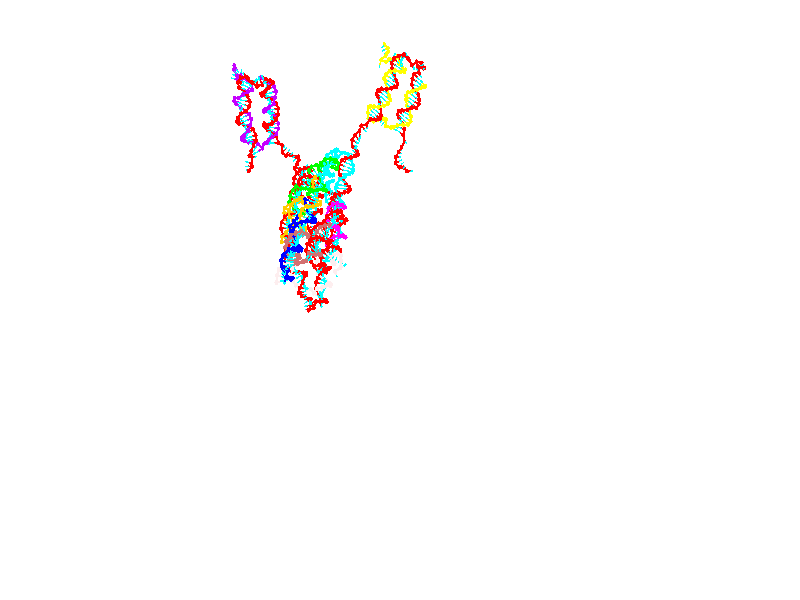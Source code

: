// switches for output
#declare DRAW_BASES = 1; // possible values are 0, 1; only relevant for DNA ribbons
#declare DRAW_BASES_TYPE = 3; // possible values are 1, 2, 3; only relevant for DNA ribbons
#declare DRAW_FOG = 0; // set to 1 to enable fog

#include "colors.inc"

#include "transforms.inc"
background { rgb <1, 1, 1>}

#default {
   normal{
       ripples 0.25
       frequency 0.20
       turbulence 0.2
       lambda 5
   }
	finish {
		phong 0.1
		phong_size 40.
	}
}

// original window dimensions: 1024x640


// camera settings

camera {
	sky <0, 0.179814, -0.983701>
	up <0, 0.179814, -0.983701>
	right 1.6 * <1, 0, 0>
	location <25.469, 94.9851, 44.8844>
	look_at <25.469, 29.3977, 32.8955>
	direction <0, -65.5874, -11.9889>
	angle 67.0682
}


# declare cpy_camera_pos = <25.469, 94.9851, 44.8844>;
# if (DRAW_FOG = 1)
fog {
	fog_type 2
	up vnormalize(cpy_camera_pos)
	color rgbt<1,1,1,0.3>
	distance 1e-5
	fog_alt 3e-3
	fog_offset 28
}
# end


// LIGHTS

# declare lum = 6;
global_settings {
	ambient_light rgb lum * <0.05, 0.05, 0.05>
	max_trace_level 15
}# declare cpy_direct_light_amount = 0.25;
light_source
{	1000 * <-1, -1.16351, -0.803887>,
	rgb lum * cpy_direct_light_amount
	parallel
}

light_source
{	1000 * <1, 1.16351, 0.803887>,
	rgb lum * cpy_direct_light_amount
	parallel
}

// strand 0

// nucleotide -1

// particle -1
sphere {
	<4.519156, 15.406464, 15.195518> 0.250000
	pigment { color rgbt <1,0,0,0> }
	no_shadow
}
cylinder {
	<4.310316, 15.109557, 15.027493>,  <4.185012, 14.931414, 14.926678>, 0.100000
	pigment { color rgbt <1,0,0,0> }
	no_shadow
}
cylinder {
	<4.310316, 15.109557, 15.027493>,  <4.519156, 15.406464, 15.195518>, 0.100000
	pigment { color rgbt <1,0,0,0> }
	no_shadow
}

// particle -1
sphere {
	<4.310316, 15.109557, 15.027493> 0.100000
	pigment { color rgbt <1,0,0,0> }
	no_shadow
}
sphere {
	0, 1
	scale<0.080000,0.200000,0.300000>
	matrix <0.199316, 0.372693, -0.906296,
		0.829267, -0.556903, -0.046638,
		-0.522100, -0.742266, -0.420061,
		4.153686, 14.886877, 14.901474>
	pigment { color rgbt <0,1,1,0> }
	no_shadow
}
cylinder {
	<4.888364, 15.132114, 14.534947>,  <4.519156, 15.406464, 15.195518>, 0.130000
	pigment { color rgbt <1,0,0,0> }
	no_shadow
}

// nucleotide -1

// particle -1
sphere {
	<4.888364, 15.132114, 14.534947> 0.250000
	pigment { color rgbt <1,0,0,0> }
	no_shadow
}
cylinder {
	<4.496084, 15.060072, 14.504514>,  <4.260716, 15.016847, 14.486254>, 0.100000
	pigment { color rgbt <1,0,0,0> }
	no_shadow
}
cylinder {
	<4.496084, 15.060072, 14.504514>,  <4.888364, 15.132114, 14.534947>, 0.100000
	pigment { color rgbt <1,0,0,0> }
	no_shadow
}

// particle -1
sphere {
	<4.496084, 15.060072, 14.504514> 0.100000
	pigment { color rgbt <1,0,0,0> }
	no_shadow
}
sphere {
	0, 1
	scale<0.080000,0.200000,0.300000>
	matrix <-0.016248, 0.462874, -0.886275,
		0.194839, -0.867934, -0.456867,
		-0.980700, -0.180104, -0.076084,
		4.201874, 15.006041, 14.481688>
	pigment { color rgbt <0,1,1,0> }
	no_shadow
}
cylinder {
	<4.655804, 14.673981, 14.002821>,  <4.888364, 15.132114, 14.534947>, 0.130000
	pigment { color rgbt <1,0,0,0> }
	no_shadow
}

// nucleotide -1

// particle -1
sphere {
	<4.655804, 14.673981, 14.002821> 0.250000
	pigment { color rgbt <1,0,0,0> }
	no_shadow
}
cylinder {
	<4.389411, 14.971654, 14.023438>,  <4.229575, 15.150258, 14.035808>, 0.100000
	pigment { color rgbt <1,0,0,0> }
	no_shadow
}
cylinder {
	<4.389411, 14.971654, 14.023438>,  <4.655804, 14.673981, 14.002821>, 0.100000
	pigment { color rgbt <1,0,0,0> }
	no_shadow
}

// particle -1
sphere {
	<4.389411, 14.971654, 14.023438> 0.100000
	pigment { color rgbt <1,0,0,0> }
	no_shadow
}
sphere {
	0, 1
	scale<0.080000,0.200000,0.300000>
	matrix <0.416536, 0.428303, -0.801907,
		-0.618841, -0.512588, -0.595222,
		-0.665983, 0.744184, 0.051540,
		4.189616, 15.194909, 14.038899>
	pigment { color rgbt <0,1,1,0> }
	no_shadow
}
cylinder {
	<4.738837, 14.815784, 13.273919>,  <4.655804, 14.673981, 14.002821>, 0.130000
	pigment { color rgbt <1,0,0,0> }
	no_shadow
}

// nucleotide -1

// particle -1
sphere {
	<4.738837, 14.815784, 13.273919> 0.250000
	pigment { color rgbt <1,0,0,0> }
	no_shadow
}
cylinder {
	<5.062587, 15.038732, 13.347947>,  <5.256837, 15.172500, 13.392365>, 0.100000
	pigment { color rgbt <1,0,0,0> }
	no_shadow
}
cylinder {
	<5.062587, 15.038732, 13.347947>,  <4.738837, 14.815784, 13.273919>, 0.100000
	pigment { color rgbt <1,0,0,0> }
	no_shadow
}

// particle -1
sphere {
	<5.062587, 15.038732, 13.347947> 0.100000
	pigment { color rgbt <1,0,0,0> }
	no_shadow
}
sphere {
	0, 1
	scale<0.080000,0.200000,0.300000>
	matrix <-0.448355, 0.789957, -0.418264,
		-0.379325, 0.255556, 0.889272,
		0.809376, 0.557368, 0.185071,
		5.305400, 15.205942, 13.403468>
	pigment { color rgbt <0,1,1,0> }
	no_shadow
}
cylinder {
	<4.544362, 15.532019, 13.413307>,  <4.738837, 14.815784, 13.273919>, 0.130000
	pigment { color rgbt <1,0,0,0> }
	no_shadow
}

// nucleotide -1

// particle -1
sphere {
	<4.544362, 15.532019, 13.413307> 0.250000
	pigment { color rgbt <1,0,0,0> }
	no_shadow
}
cylinder {
	<4.917126, 15.552512, 13.269687>,  <5.140784, 15.564809, 13.183515>, 0.100000
	pigment { color rgbt <1,0,0,0> }
	no_shadow
}
cylinder {
	<4.917126, 15.552512, 13.269687>,  <4.544362, 15.532019, 13.413307>, 0.100000
	pigment { color rgbt <1,0,0,0> }
	no_shadow
}

// particle -1
sphere {
	<4.917126, 15.552512, 13.269687> 0.100000
	pigment { color rgbt <1,0,0,0> }
	no_shadow
}
sphere {
	0, 1
	scale<0.080000,0.200000,0.300000>
	matrix <-0.250071, 0.807799, -0.533784,
		0.262693, 0.587228, 0.765608,
		0.931910, 0.051235, -0.359052,
		5.196699, 15.567883, 13.161971>
	pigment { color rgbt <0,1,1,0> }
	no_shadow
}
cylinder {
	<4.839966, 16.254335, 13.615947>,  <4.544362, 15.532019, 13.413307>, 0.130000
	pigment { color rgbt <1,0,0,0> }
	no_shadow
}

// nucleotide -1

// particle -1
sphere {
	<4.839966, 16.254335, 13.615947> 0.250000
	pigment { color rgbt <1,0,0,0> }
	no_shadow
}
cylinder {
	<5.016210, 16.114889, 13.285050>,  <5.121956, 16.031221, 13.086513>, 0.100000
	pigment { color rgbt <1,0,0,0> }
	no_shadow
}
cylinder {
	<5.016210, 16.114889, 13.285050>,  <4.839966, 16.254335, 13.615947>, 0.100000
	pigment { color rgbt <1,0,0,0> }
	no_shadow
}

// particle -1
sphere {
	<5.016210, 16.114889, 13.285050> 0.100000
	pigment { color rgbt <1,0,0,0> }
	no_shadow
}
sphere {
	0, 1
	scale<0.080000,0.200000,0.300000>
	matrix <-0.344346, 0.785387, -0.514386,
		0.829029, 0.511502, 0.226004,
		0.440610, -0.348617, -0.827242,
		5.148393, 16.010303, 13.036878>
	pigment { color rgbt <0,1,1,0> }
	no_shadow
}
cylinder {
	<5.120583, 16.821903, 13.345092>,  <4.839966, 16.254335, 13.615947>, 0.130000
	pigment { color rgbt <1,0,0,0> }
	no_shadow
}

// nucleotide -1

// particle -1
sphere {
	<5.120583, 16.821903, 13.345092> 0.250000
	pigment { color rgbt <1,0,0,0> }
	no_shadow
}
cylinder {
	<5.098407, 16.559425, 13.044070>,  <5.085102, 16.401939, 12.863458>, 0.100000
	pigment { color rgbt <1,0,0,0> }
	no_shadow
}
cylinder {
	<5.098407, 16.559425, 13.044070>,  <5.120583, 16.821903, 13.345092>, 0.100000
	pigment { color rgbt <1,0,0,0> }
	no_shadow
}

// particle -1
sphere {
	<5.098407, 16.559425, 13.044070> 0.100000
	pigment { color rgbt <1,0,0,0> }
	no_shadow
}
sphere {
	0, 1
	scale<0.080000,0.200000,0.300000>
	matrix <-0.306355, 0.728537, -0.612683,
		0.950302, 0.196582, -0.241418,
		-0.055440, -0.656193, -0.752554,
		5.081775, 16.362568, 12.818304>
	pigment { color rgbt <0,1,1,0> }
	no_shadow
}
cylinder {
	<5.491288, 17.188641, 12.858747>,  <5.120583, 16.821903, 13.345092>, 0.130000
	pigment { color rgbt <1,0,0,0> }
	no_shadow
}

// nucleotide -1

// particle -1
sphere {
	<5.491288, 17.188641, 12.858747> 0.250000
	pigment { color rgbt <1,0,0,0> }
	no_shadow
}
cylinder {
	<5.318346, 16.922230, 12.615609>,  <5.214580, 16.762383, 12.469727>, 0.100000
	pigment { color rgbt <1,0,0,0> }
	no_shadow
}
cylinder {
	<5.318346, 16.922230, 12.615609>,  <5.491288, 17.188641, 12.858747>, 0.100000
	pigment { color rgbt <1,0,0,0> }
	no_shadow
}

// particle -1
sphere {
	<5.318346, 16.922230, 12.615609> 0.100000
	pigment { color rgbt <1,0,0,0> }
	no_shadow
}
sphere {
	0, 1
	scale<0.080000,0.200000,0.300000>
	matrix <-0.130866, 0.713320, -0.688512,
		0.892156, -0.218135, -0.395568,
		-0.432355, -0.666027, -0.607846,
		5.188639, 16.722422, 12.433255>
	pigment { color rgbt <0,1,1,0> }
	no_shadow
}
cylinder {
	<5.811614, 17.214998, 12.230947>,  <5.491288, 17.188641, 12.858747>, 0.130000
	pigment { color rgbt <1,0,0,0> }
	no_shadow
}

// nucleotide -1

// particle -1
sphere {
	<5.811614, 17.214998, 12.230947> 0.250000
	pigment { color rgbt <1,0,0,0> }
	no_shadow
}
cylinder {
	<5.442704, 17.079700, 12.156114>,  <5.221358, 16.998522, 12.111214>, 0.100000
	pigment { color rgbt <1,0,0,0> }
	no_shadow
}
cylinder {
	<5.442704, 17.079700, 12.156114>,  <5.811614, 17.214998, 12.230947>, 0.100000
	pigment { color rgbt <1,0,0,0> }
	no_shadow
}

// particle -1
sphere {
	<5.442704, 17.079700, 12.156114> 0.100000
	pigment { color rgbt <1,0,0,0> }
	no_shadow
}
sphere {
	0, 1
	scale<0.080000,0.200000,0.300000>
	matrix <-0.124139, 0.717554, -0.685350,
		0.366057, -0.608858, -0.703772,
		-0.922275, -0.338242, -0.187083,
		5.166021, 16.978228, 12.099989>
	pigment { color rgbt <0,1,1,0> }
	no_shadow
}
cylinder {
	<5.744878, 17.233723, 11.579812>,  <5.811614, 17.214998, 12.230947>, 0.130000
	pigment { color rgbt <1,0,0,0> }
	no_shadow
}

// nucleotide -1

// particle -1
sphere {
	<5.744878, 17.233723, 11.579812> 0.250000
	pigment { color rgbt <1,0,0,0> }
	no_shadow
}
cylinder {
	<5.365028, 17.242664, 11.704849>,  <5.137118, 17.248030, 11.779871>, 0.100000
	pigment { color rgbt <1,0,0,0> }
	no_shadow
}
cylinder {
	<5.365028, 17.242664, 11.704849>,  <5.744878, 17.233723, 11.579812>, 0.100000
	pigment { color rgbt <1,0,0,0> }
	no_shadow
}

// particle -1
sphere {
	<5.365028, 17.242664, 11.704849> 0.100000
	pigment { color rgbt <1,0,0,0> }
	no_shadow
}
sphere {
	0, 1
	scale<0.080000,0.200000,0.300000>
	matrix <-0.186737, 0.760684, -0.621682,
		-0.251680, -0.648737, -0.718190,
		-0.949624, 0.022352, 0.312593,
		5.080141, 17.249371, 11.798627>
	pigment { color rgbt <0,1,1,0> }
	no_shadow
}
cylinder {
	<5.384206, 17.224712, 10.890302>,  <5.744878, 17.233723, 11.579812>, 0.130000
	pigment { color rgbt <1,0,0,0> }
	no_shadow
}

// nucleotide -1

// particle -1
sphere {
	<5.384206, 17.224712, 10.890302> 0.250000
	pigment { color rgbt <1,0,0,0> }
	no_shadow
}
cylinder {
	<5.104130, 17.337276, 11.152764>,  <4.936084, 17.404814, 11.310242>, 0.100000
	pigment { color rgbt <1,0,0,0> }
	no_shadow
}
cylinder {
	<5.104130, 17.337276, 11.152764>,  <5.384206, 17.224712, 10.890302>, 0.100000
	pigment { color rgbt <1,0,0,0> }
	no_shadow
}

// particle -1
sphere {
	<5.104130, 17.337276, 11.152764> 0.100000
	pigment { color rgbt <1,0,0,0> }
	no_shadow
}
sphere {
	0, 1
	scale<0.080000,0.200000,0.300000>
	matrix <-0.296408, 0.721520, -0.625740,
		-0.649519, -0.632628, -0.421790,
		-0.700191, 0.281408, 0.656157,
		4.894073, 17.421700, 11.349611>
	pigment { color rgbt <0,1,1,0> }
	no_shadow
}
cylinder {
	<4.784527, 17.290300, 10.491667>,  <5.384206, 17.224712, 10.890302>, 0.130000
	pigment { color rgbt <1,0,0,0> }
	no_shadow
}

// nucleotide -1

// particle -1
sphere {
	<4.784527, 17.290300, 10.491667> 0.250000
	pigment { color rgbt <1,0,0,0> }
	no_shadow
}
cylinder {
	<4.717446, 17.495699, 10.828285>,  <4.677198, 17.618938, 11.030256>, 0.100000
	pigment { color rgbt <1,0,0,0> }
	no_shadow
}
cylinder {
	<4.717446, 17.495699, 10.828285>,  <4.784527, 17.290300, 10.491667>, 0.100000
	pigment { color rgbt <1,0,0,0> }
	no_shadow
}

// particle -1
sphere {
	<4.717446, 17.495699, 10.828285> 0.100000
	pigment { color rgbt <1,0,0,0> }
	no_shadow
}
sphere {
	0, 1
	scale<0.080000,0.200000,0.300000>
	matrix <-0.393353, 0.747887, -0.534733,
		-0.903963, -0.420700, 0.076562,
		-0.167702, 0.513495, 0.841546,
		4.667136, 17.649748, 11.080749>
	pigment { color rgbt <0,1,1,0> }
	no_shadow
}
cylinder {
	<4.108587, 17.584620, 10.435203>,  <4.784527, 17.290300, 10.491667>, 0.130000
	pigment { color rgbt <1,0,0,0> }
	no_shadow
}

// nucleotide -1

// particle -1
sphere {
	<4.108587, 17.584620, 10.435203> 0.250000
	pigment { color rgbt <1,0,0,0> }
	no_shadow
}
cylinder {
	<4.309011, 17.820210, 10.688830>,  <4.429266, 17.961563, 10.841007>, 0.100000
	pigment { color rgbt <1,0,0,0> }
	no_shadow
}
cylinder {
	<4.309011, 17.820210, 10.688830>,  <4.108587, 17.584620, 10.435203>, 0.100000
	pigment { color rgbt <1,0,0,0> }
	no_shadow
}

// particle -1
sphere {
	<4.309011, 17.820210, 10.688830> 0.100000
	pigment { color rgbt <1,0,0,0> }
	no_shadow
}
sphere {
	0, 1
	scale<0.080000,0.200000,0.300000>
	matrix <-0.308344, 0.806096, -0.505107,
		-0.808617, 0.057579, 0.585511,
		0.501062, 0.588977, 0.634069,
		4.459330, 17.996902, 10.879051>
	pigment { color rgbt <0,1,1,0> }
	no_shadow
}
cylinder {
	<3.667421, 18.080906, 10.578758>,  <4.108587, 17.584620, 10.435203>, 0.130000
	pigment { color rgbt <1,0,0,0> }
	no_shadow
}

// nucleotide -1

// particle -1
sphere {
	<3.667421, 18.080906, 10.578758> 0.250000
	pigment { color rgbt <1,0,0,0> }
	no_shadow
}
cylinder {
	<4.021191, 18.238617, 10.678629>,  <4.233453, 18.333242, 10.738551>, 0.100000
	pigment { color rgbt <1,0,0,0> }
	no_shadow
}
cylinder {
	<4.021191, 18.238617, 10.678629>,  <3.667421, 18.080906, 10.578758>, 0.100000
	pigment { color rgbt <1,0,0,0> }
	no_shadow
}

// particle -1
sphere {
	<4.021191, 18.238617, 10.678629> 0.100000
	pigment { color rgbt <1,0,0,0> }
	no_shadow
}
sphere {
	0, 1
	scale<0.080000,0.200000,0.300000>
	matrix <-0.177668, 0.779181, -0.601092,
		-0.431539, 0.487262, 0.759177,
		0.884425, 0.394276, 0.249677,
		4.286518, 18.356899, 10.753531>
	pigment { color rgbt <0,1,1,0> }
	no_shadow
}
cylinder {
	<3.542370, 18.798281, 10.682796>,  <3.667421, 18.080906, 10.578758>, 0.130000
	pigment { color rgbt <1,0,0,0> }
	no_shadow
}

// nucleotide -1

// particle -1
sphere {
	<3.542370, 18.798281, 10.682796> 0.250000
	pigment { color rgbt <1,0,0,0> }
	no_shadow
}
cylinder {
	<3.940122, 18.793941, 10.640678>,  <4.178774, 18.791338, 10.615408>, 0.100000
	pigment { color rgbt <1,0,0,0> }
	no_shadow
}
cylinder {
	<3.940122, 18.793941, 10.640678>,  <3.542370, 18.798281, 10.682796>, 0.100000
	pigment { color rgbt <1,0,0,0> }
	no_shadow
}

// particle -1
sphere {
	<3.940122, 18.793941, 10.640678> 0.100000
	pigment { color rgbt <1,0,0,0> }
	no_shadow
}
sphere {
	0, 1
	scale<0.080000,0.200000,0.300000>
	matrix <-0.060831, 0.755505, -0.652312,
		0.086627, 0.655053, 0.750601,
		0.994382, -0.010848, -0.105295,
		4.238437, 18.790688, 10.609090>
	pigment { color rgbt <0,1,1,0> }
	no_shadow
}
cylinder {
	<3.695600, 19.411264, 10.938137>,  <3.542370, 18.798281, 10.682796>, 0.130000
	pigment { color rgbt <1,0,0,0> }
	no_shadow
}

// nucleotide -1

// particle -1
sphere {
	<3.695600, 19.411264, 10.938137> 0.250000
	pigment { color rgbt <1,0,0,0> }
	no_shadow
}
cylinder {
	<3.957789, 19.256117, 10.678935>,  <4.115103, 19.163029, 10.523414>, 0.100000
	pigment { color rgbt <1,0,0,0> }
	no_shadow
}
cylinder {
	<3.957789, 19.256117, 10.678935>,  <3.695600, 19.411264, 10.938137>, 0.100000
	pigment { color rgbt <1,0,0,0> }
	no_shadow
}

// particle -1
sphere {
	<3.957789, 19.256117, 10.678935> 0.100000
	pigment { color rgbt <1,0,0,0> }
	no_shadow
}
sphere {
	0, 1
	scale<0.080000,0.200000,0.300000>
	matrix <-0.131951, 0.786023, -0.603952,
		0.743602, 0.481379, 0.464037,
		0.655473, -0.387869, -0.648006,
		4.154431, 19.139755, 10.484533>
	pigment { color rgbt <0,1,1,0> }
	no_shadow
}
cylinder {
	<3.987040, 19.989729, 10.761474>,  <3.695600, 19.411264, 10.938137>, 0.130000
	pigment { color rgbt <1,0,0,0> }
	no_shadow
}

// nucleotide -1

// particle -1
sphere {
	<3.987040, 19.989729, 10.761474> 0.250000
	pigment { color rgbt <1,0,0,0> }
	no_shadow
}
cylinder {
	<4.103703, 19.737524, 10.473754>,  <4.173700, 19.586201, 10.301122>, 0.100000
	pigment { color rgbt <1,0,0,0> }
	no_shadow
}
cylinder {
	<4.103703, 19.737524, 10.473754>,  <3.987040, 19.989729, 10.761474>, 0.100000
	pigment { color rgbt <1,0,0,0> }
	no_shadow
}

// particle -1
sphere {
	<4.103703, 19.737524, 10.473754> 0.100000
	pigment { color rgbt <1,0,0,0> }
	no_shadow
}
sphere {
	0, 1
	scale<0.080000,0.200000,0.300000>
	matrix <0.230077, 0.776160, -0.587061,
		0.928440, 0.005726, 0.371439,
		0.291658, -0.630510, -0.719300,
		4.191200, 19.548370, 10.257964>
	pigment { color rgbt <0,1,1,0> }
	no_shadow
}
cylinder {
	<4.457263, 20.329861, 10.442614>,  <3.987040, 19.989729, 10.761474>, 0.130000
	pigment { color rgbt <1,0,0,0> }
	no_shadow
}

// nucleotide -1

// particle -1
sphere {
	<4.457263, 20.329861, 10.442614> 0.250000
	pigment { color rgbt <1,0,0,0> }
	no_shadow
}
cylinder {
	<4.399847, 20.054741, 10.157987>,  <4.365396, 19.889669, 9.987210>, 0.100000
	pigment { color rgbt <1,0,0,0> }
	no_shadow
}
cylinder {
	<4.399847, 20.054741, 10.157987>,  <4.457263, 20.329861, 10.442614>, 0.100000
	pigment { color rgbt <1,0,0,0> }
	no_shadow
}

// particle -1
sphere {
	<4.399847, 20.054741, 10.157987> 0.100000
	pigment { color rgbt <1,0,0,0> }
	no_shadow
}
sphere {
	0, 1
	scale<0.080000,0.200000,0.300000>
	matrix <0.457673, 0.591370, -0.663941,
		0.877457, -0.420969, 0.229901,
		-0.143542, -0.687799, -0.711568,
		4.356784, 19.848402, 9.944516>
	pigment { color rgbt <0,1,1,0> }
	no_shadow
}
cylinder {
	<5.096303, 20.165194, 10.027123>,  <4.457263, 20.329861, 10.442614>, 0.130000
	pigment { color rgbt <1,0,0,0> }
	no_shadow
}

// nucleotide -1

// particle -1
sphere {
	<5.096303, 20.165194, 10.027123> 0.250000
	pigment { color rgbt <1,0,0,0> }
	no_shadow
}
cylinder {
	<4.800400, 20.069584, 9.775529>,  <4.622858, 20.012218, 9.624573>, 0.100000
	pigment { color rgbt <1,0,0,0> }
	no_shadow
}
cylinder {
	<4.800400, 20.069584, 9.775529>,  <5.096303, 20.165194, 10.027123>, 0.100000
	pigment { color rgbt <1,0,0,0> }
	no_shadow
}

// particle -1
sphere {
	<4.800400, 20.069584, 9.775529> 0.100000
	pigment { color rgbt <1,0,0,0> }
	no_shadow
}
sphere {
	0, 1
	scale<0.080000,0.200000,0.300000>
	matrix <0.490439, 0.448455, -0.747234,
		0.460683, -0.861251, -0.214518,
		-0.739757, -0.239030, -0.628987,
		4.578472, 19.997877, 9.586833>
	pigment { color rgbt <0,1,1,0> }
	no_shadow
}
cylinder {
	<5.448460, 19.969383, 9.402469>,  <5.096303, 20.165194, 10.027123>, 0.130000
	pigment { color rgbt <1,0,0,0> }
	no_shadow
}

// nucleotide -1

// particle -1
sphere {
	<5.448460, 19.969383, 9.402469> 0.250000
	pigment { color rgbt <1,0,0,0> }
	no_shadow
}
cylinder {
	<5.065443, 20.030073, 9.304415>,  <4.835633, 20.066486, 9.245583>, 0.100000
	pigment { color rgbt <1,0,0,0> }
	no_shadow
}
cylinder {
	<5.065443, 20.030073, 9.304415>,  <5.448460, 19.969383, 9.402469>, 0.100000
	pigment { color rgbt <1,0,0,0> }
	no_shadow
}

// particle -1
sphere {
	<5.065443, 20.030073, 9.304415> 0.100000
	pigment { color rgbt <1,0,0,0> }
	no_shadow
}
sphere {
	0, 1
	scale<0.080000,0.200000,0.300000>
	matrix <0.287895, 0.458669, -0.840678,
		-0.015116, -0.875558, -0.482876,
		-0.957543, 0.151726, -0.245136,
		4.778180, 20.075590, 9.230874>
	pigment { color rgbt <0,1,1,0> }
	no_shadow
}
cylinder {
	<5.455476, 19.854004, 8.754142>,  <5.448460, 19.969383, 9.402469>, 0.130000
	pigment { color rgbt <1,0,0,0> }
	no_shadow
}

// nucleotide -1

// particle -1
sphere {
	<5.455476, 19.854004, 8.754142> 0.250000
	pigment { color rgbt <1,0,0,0> }
	no_shadow
}
cylinder {
	<5.121799, 20.070805, 8.794854>,  <4.921594, 20.200886, 8.819282>, 0.100000
	pigment { color rgbt <1,0,0,0> }
	no_shadow
}
cylinder {
	<5.121799, 20.070805, 8.794854>,  <5.455476, 19.854004, 8.754142>, 0.100000
	pigment { color rgbt <1,0,0,0> }
	no_shadow
}

// particle -1
sphere {
	<5.121799, 20.070805, 8.794854> 0.100000
	pigment { color rgbt <1,0,0,0> }
	no_shadow
}
sphere {
	0, 1
	scale<0.080000,0.200000,0.300000>
	matrix <0.099610, 0.329612, -0.938847,
		-0.542405, -0.773039, -0.328948,
		-0.834191, 0.542002, 0.101781,
		4.871542, 20.233406, 8.825388>
	pigment { color rgbt <0,1,1,0> }
	no_shadow
}
cylinder {
	<5.143035, 19.857763, 8.136558>,  <5.455476, 19.854004, 8.754142>, 0.130000
	pigment { color rgbt <1,0,0,0> }
	no_shadow
}

// nucleotide -1

// particle -1
sphere {
	<5.143035, 19.857763, 8.136558> 0.250000
	pigment { color rgbt <1,0,0,0> }
	no_shadow
}
cylinder {
	<4.957798, 20.179071, 8.286386>,  <4.846656, 20.371857, 8.376284>, 0.100000
	pigment { color rgbt <1,0,0,0> }
	no_shadow
}
cylinder {
	<4.957798, 20.179071, 8.286386>,  <5.143035, 19.857763, 8.136558>, 0.100000
	pigment { color rgbt <1,0,0,0> }
	no_shadow
}

// particle -1
sphere {
	<4.957798, 20.179071, 8.286386> 0.100000
	pigment { color rgbt <1,0,0,0> }
	no_shadow
}
sphere {
	0, 1
	scale<0.080000,0.200000,0.300000>
	matrix <0.070553, 0.454689, -0.887852,
		-0.883497, -0.384730, -0.267236,
		-0.463093, 0.803269, 0.374573,
		4.818870, 20.420052, 8.398758>
	pigment { color rgbt <0,1,1,0> }
	no_shadow
}
cylinder {
	<4.652517, 20.103952, 7.645472>,  <5.143035, 19.857763, 8.136558>, 0.130000
	pigment { color rgbt <1,0,0,0> }
	no_shadow
}

// nucleotide -1

// particle -1
sphere {
	<4.652517, 20.103952, 7.645472> 0.250000
	pigment { color rgbt <1,0,0,0> }
	no_shadow
}
cylinder {
	<4.708268, 20.419273, 7.885189>,  <4.741718, 20.608467, 8.029018>, 0.100000
	pigment { color rgbt <1,0,0,0> }
	no_shadow
}
cylinder {
	<4.708268, 20.419273, 7.885189>,  <4.652517, 20.103952, 7.645472>, 0.100000
	pigment { color rgbt <1,0,0,0> }
	no_shadow
}

// particle -1
sphere {
	<4.708268, 20.419273, 7.885189> 0.100000
	pigment { color rgbt <1,0,0,0> }
	no_shadow
}
sphere {
	0, 1
	scale<0.080000,0.200000,0.300000>
	matrix <0.180829, 0.574762, -0.798091,
		-0.973589, 0.219605, -0.062439,
		0.139378, 0.788303, 0.599293,
		4.750081, 20.655764, 8.064977>
	pigment { color rgbt <0,1,1,0> }
	no_shadow
}
cylinder {
	<4.197097, 20.678087, 7.498257>,  <4.652517, 20.103952, 7.645472>, 0.130000
	pigment { color rgbt <1,0,0,0> }
	no_shadow
}

// nucleotide -1

// particle -1
sphere {
	<4.197097, 20.678087, 7.498257> 0.250000
	pigment { color rgbt <1,0,0,0> }
	no_shadow
}
cylinder {
	<4.530467, 20.836575, 7.652355>,  <4.730488, 20.931667, 7.744814>, 0.100000
	pigment { color rgbt <1,0,0,0> }
	no_shadow
}
cylinder {
	<4.530467, 20.836575, 7.652355>,  <4.197097, 20.678087, 7.498257>, 0.100000
	pigment { color rgbt <1,0,0,0> }
	no_shadow
}

// particle -1
sphere {
	<4.530467, 20.836575, 7.652355> 0.100000
	pigment { color rgbt <1,0,0,0> }
	no_shadow
}
sphere {
	0, 1
	scale<0.080000,0.200000,0.300000>
	matrix <0.105983, 0.569573, -0.815079,
		-0.542376, 0.720136, 0.432703,
		0.833424, 0.396221, 0.385245,
		4.780494, 20.955441, 7.767929>
	pigment { color rgbt <0,1,1,0> }
	no_shadow
}
cylinder {
	<4.215007, 21.358265, 7.260160>,  <4.197097, 20.678087, 7.498257>, 0.130000
	pigment { color rgbt <1,0,0,0> }
	no_shadow
}

// nucleotide -1

// particle -1
sphere {
	<4.215007, 21.358265, 7.260160> 0.250000
	pigment { color rgbt <1,0,0,0> }
	no_shadow
}
cylinder {
	<4.586348, 21.339128, 7.407604>,  <4.809153, 21.327646, 7.496070>, 0.100000
	pigment { color rgbt <1,0,0,0> }
	no_shadow
}
cylinder {
	<4.586348, 21.339128, 7.407604>,  <4.215007, 21.358265, 7.260160>, 0.100000
	pigment { color rgbt <1,0,0,0> }
	no_shadow
}

// particle -1
sphere {
	<4.586348, 21.339128, 7.407604> 0.100000
	pigment { color rgbt <1,0,0,0> }
	no_shadow
}
sphere {
	0, 1
	scale<0.080000,0.200000,0.300000>
	matrix <0.290229, 0.712862, -0.638432,
		-0.232225, 0.699671, 0.675671,
		0.928352, -0.047839, 0.368610,
		4.864854, 21.324778, 7.518187>
	pigment { color rgbt <0,1,1,0> }
	no_shadow
}
cylinder {
	<4.431732, 21.951759, 7.531079>,  <4.215007, 21.358265, 7.260160>, 0.130000
	pigment { color rgbt <1,0,0,0> }
	no_shadow
}

// nucleotide -1

// particle -1
sphere {
	<4.431732, 21.951759, 7.531079> 0.250000
	pigment { color rgbt <1,0,0,0> }
	no_shadow
}
cylinder {
	<4.733639, 21.739157, 7.377285>,  <4.914783, 21.611595, 7.285008>, 0.100000
	pigment { color rgbt <1,0,0,0> }
	no_shadow
}
cylinder {
	<4.733639, 21.739157, 7.377285>,  <4.431732, 21.951759, 7.531079>, 0.100000
	pigment { color rgbt <1,0,0,0> }
	no_shadow
}

// particle -1
sphere {
	<4.733639, 21.739157, 7.377285> 0.100000
	pigment { color rgbt <1,0,0,0> }
	no_shadow
}
sphere {
	0, 1
	scale<0.080000,0.200000,0.300000>
	matrix <0.104638, 0.676154, -0.729292,
		0.647594, 0.510213, 0.565954,
		0.754767, -0.531505, -0.384485,
		4.960069, 21.579704, 7.261939>
	pigment { color rgbt <0,1,1,0> }
	no_shadow
}
cylinder {
	<4.816454, 22.417896, 7.219461>,  <4.431732, 21.951759, 7.531079>, 0.130000
	pigment { color rgbt <1,0,0,0> }
	no_shadow
}

// nucleotide -1

// particle -1
sphere {
	<4.816454, 22.417896, 7.219461> 0.250000
	pigment { color rgbt <1,0,0,0> }
	no_shadow
}
cylinder {
	<4.955056, 22.090099, 7.036872>,  <5.038218, 21.893421, 6.927319>, 0.100000
	pigment { color rgbt <1,0,0,0> }
	no_shadow
}
cylinder {
	<4.955056, 22.090099, 7.036872>,  <4.816454, 22.417896, 7.219461>, 0.100000
	pigment { color rgbt <1,0,0,0> }
	no_shadow
}

// particle -1
sphere {
	<4.955056, 22.090099, 7.036872> 0.100000
	pigment { color rgbt <1,0,0,0> }
	no_shadow
}
sphere {
	0, 1
	scale<0.080000,0.200000,0.300000>
	matrix <0.396572, 0.568969, -0.720420,
		0.850097, 0.068605, 0.522138,
		0.346505, -0.819492, -0.456472,
		5.059008, 21.844252, 6.899930>
	pigment { color rgbt <0,1,1,0> }
	no_shadow
}
cylinder {
	<5.611615, 22.311295, 7.094761>,  <4.816454, 22.417896, 7.219461>, 0.130000
	pigment { color rgbt <1,0,0,0> }
	no_shadow
}

// nucleotide -1

// particle -1
sphere {
	<5.611615, 22.311295, 7.094761> 0.250000
	pigment { color rgbt <1,0,0,0> }
	no_shadow
}
cylinder {
	<5.356665, 22.177126, 6.817273>,  <5.203695, 22.096624, 6.650780>, 0.100000
	pigment { color rgbt <1,0,0,0> }
	no_shadow
}
cylinder {
	<5.356665, 22.177126, 6.817273>,  <5.611615, 22.311295, 7.094761>, 0.100000
	pigment { color rgbt <1,0,0,0> }
	no_shadow
}

// particle -1
sphere {
	<5.356665, 22.177126, 6.817273> 0.100000
	pigment { color rgbt <1,0,0,0> }
	no_shadow
}
sphere {
	0, 1
	scale<0.080000,0.200000,0.300000>
	matrix <0.320244, 0.703546, -0.634403,
		0.700845, -0.626517, -0.341017,
		-0.637385, -0.335410, -0.693715,
		5.165453, 22.076500, 6.609157>
	pigment { color rgbt <0,1,1,0> }
	no_shadow
}
cylinder {
	<5.840772, 22.827862, 7.531703>,  <5.611615, 22.311295, 7.094761>, 0.130000
	pigment { color rgbt <1,0,0,0> }
	no_shadow
}

// nucleotide -1

// particle -1
sphere {
	<5.840772, 22.827862, 7.531703> 0.250000
	pigment { color rgbt <1,0,0,0> }
	no_shadow
}
cylinder {
	<6.033586, 22.733553, 7.869236>,  <6.149274, 22.676968, 8.071755>, 0.100000
	pigment { color rgbt <1,0,0,0> }
	no_shadow
}
cylinder {
	<6.033586, 22.733553, 7.869236>,  <5.840772, 22.827862, 7.531703>, 0.100000
	pigment { color rgbt <1,0,0,0> }
	no_shadow
}

// particle -1
sphere {
	<6.033586, 22.733553, 7.869236> 0.100000
	pigment { color rgbt <1,0,0,0> }
	no_shadow
}
sphere {
	0, 1
	scale<0.080000,0.200000,0.300000>
	matrix <0.637152, 0.755419, -0.152900,
		-0.601398, 0.611353, 0.514362,
		0.482035, -0.235773, 0.843832,
		6.178196, 22.662821, 8.122386>
	pigment { color rgbt <0,1,1,0> }
	no_shadow
}
cylinder {
	<6.085249, 23.461039, 7.929157>,  <5.840772, 22.827862, 7.531703>, 0.130000
	pigment { color rgbt <1,0,0,0> }
	no_shadow
}

// nucleotide -1

// particle -1
sphere {
	<6.085249, 23.461039, 7.929157> 0.250000
	pigment { color rgbt <1,0,0,0> }
	no_shadow
}
cylinder {
	<6.322899, 23.157003, 8.034443>,  <6.465490, 22.974583, 8.097614>, 0.100000
	pigment { color rgbt <1,0,0,0> }
	no_shadow
}
cylinder {
	<6.322899, 23.157003, 8.034443>,  <6.085249, 23.461039, 7.929157>, 0.100000
	pigment { color rgbt <1,0,0,0> }
	no_shadow
}

// particle -1
sphere {
	<6.322899, 23.157003, 8.034443> 0.100000
	pigment { color rgbt <1,0,0,0> }
	no_shadow
}
sphere {
	0, 1
	scale<0.080000,0.200000,0.300000>
	matrix <0.798874, 0.595772, -0.082799,
		-0.093881, 0.259467, 0.961178,
		0.594126, -0.760087, 0.263214,
		6.501137, 22.928978, 8.113407>
	pigment { color rgbt <0,1,1,0> }
	no_shadow
}
cylinder {
	<6.606298, 23.707100, 8.442489>,  <6.085249, 23.461039, 7.929157>, 0.130000
	pigment { color rgbt <1,0,0,0> }
	no_shadow
}

// nucleotide -1

// particle -1
sphere {
	<6.606298, 23.707100, 8.442489> 0.250000
	pigment { color rgbt <1,0,0,0> }
	no_shadow
}
cylinder {
	<6.752172, 23.403423, 8.226848>,  <6.839695, 23.221216, 8.097463>, 0.100000
	pigment { color rgbt <1,0,0,0> }
	no_shadow
}
cylinder {
	<6.752172, 23.403423, 8.226848>,  <6.606298, 23.707100, 8.442489>, 0.100000
	pigment { color rgbt <1,0,0,0> }
	no_shadow
}

// particle -1
sphere {
	<6.752172, 23.403423, 8.226848> 0.100000
	pigment { color rgbt <1,0,0,0> }
	no_shadow
}
sphere {
	0, 1
	scale<0.080000,0.200000,0.300000>
	matrix <0.797851, 0.553271, -0.239427,
		0.480041, -0.342809, 0.807492,
		0.364684, -0.759193, -0.539103,
		6.861577, 23.175665, 8.065117>
	pigment { color rgbt <0,1,1,0> }
	no_shadow
}
cylinder {
	<7.253070, 23.424007, 8.743130>,  <6.606298, 23.707100, 8.442489>, 0.130000
	pigment { color rgbt <1,0,0,0> }
	no_shadow
}

// nucleotide -1

// particle -1
sphere {
	<7.253070, 23.424007, 8.743130> 0.250000
	pigment { color rgbt <1,0,0,0> }
	no_shadow
}
cylinder {
	<7.215366, 23.391775, 8.346217>,  <7.192744, 23.372437, 8.108069>, 0.100000
	pigment { color rgbt <1,0,0,0> }
	no_shadow
}
cylinder {
	<7.215366, 23.391775, 8.346217>,  <7.253070, 23.424007, 8.743130>, 0.100000
	pigment { color rgbt <1,0,0,0> }
	no_shadow
}

// particle -1
sphere {
	<7.215366, 23.391775, 8.346217> 0.100000
	pigment { color rgbt <1,0,0,0> }
	no_shadow
}
sphere {
	0, 1
	scale<0.080000,0.200000,0.300000>
	matrix <0.748482, 0.651458, -0.124004,
		0.656422, -0.754394, -0.001092,
		-0.094260, -0.080581, -0.992281,
		7.187088, 23.367601, 8.048532>
	pigment { color rgbt <0,1,1,0> }
	no_shadow
}
cylinder {
	<7.872290, 23.150196, 8.391496>,  <7.253070, 23.424007, 8.743130>, 0.130000
	pigment { color rgbt <1,0,0,0> }
	no_shadow
}

// nucleotide -1

// particle -1
sphere {
	<7.872290, 23.150196, 8.391496> 0.250000
	pigment { color rgbt <1,0,0,0> }
	no_shadow
}
cylinder {
	<7.692267, 23.427685, 8.166570>,  <7.584254, 23.594177, 8.031614>, 0.100000
	pigment { color rgbt <1,0,0,0> }
	no_shadow
}
cylinder {
	<7.692267, 23.427685, 8.166570>,  <7.872290, 23.150196, 8.391496>, 0.100000
	pigment { color rgbt <1,0,0,0> }
	no_shadow
}

// particle -1
sphere {
	<7.692267, 23.427685, 8.166570> 0.100000
	pigment { color rgbt <1,0,0,0> }
	no_shadow
}
sphere {
	0, 1
	scale<0.080000,0.200000,0.300000>
	matrix <0.873493, 0.472883, -0.115721,
		0.185632, -0.543260, -0.818785,
		-0.450056, 0.693722, -0.562316,
		7.557250, 23.635801, 7.997875>
	pigment { color rgbt <0,1,1,0> }
	no_shadow
}
cylinder {
	<8.280375, 23.122496, 7.778757>,  <7.872290, 23.150196, 8.391496>, 0.130000
	pigment { color rgbt <1,0,0,0> }
	no_shadow
}

// nucleotide -1

// particle -1
sphere {
	<8.280375, 23.122496, 7.778757> 0.250000
	pigment { color rgbt <1,0,0,0> }
	no_shadow
}
cylinder {
	<8.133554, 23.491703, 7.824903>,  <8.045463, 23.713228, 7.852590>, 0.100000
	pigment { color rgbt <1,0,0,0> }
	no_shadow
}
cylinder {
	<8.133554, 23.491703, 7.824903>,  <8.280375, 23.122496, 7.778757>, 0.100000
	pigment { color rgbt <1,0,0,0> }
	no_shadow
}

// particle -1
sphere {
	<8.133554, 23.491703, 7.824903> 0.100000
	pigment { color rgbt <1,0,0,0> }
	no_shadow
}
sphere {
	0, 1
	scale<0.080000,0.200000,0.300000>
	matrix <0.929419, 0.368996, 0.004796,
		-0.038142, 0.108981, -0.993312,
		-0.367051, 0.923020, 0.115364,
		8.023439, 23.768608, 7.859511>
	pigment { color rgbt <0,1,1,0> }
	no_shadow
}
cylinder {
	<8.873981, 23.426395, 8.110887>,  <8.280375, 23.122496, 7.778757>, 0.130000
	pigment { color rgbt <1,0,0,0> }
	no_shadow
}

// nucleotide -1

// particle -1
sphere {
	<8.873981, 23.426395, 8.110887> 0.250000
	pigment { color rgbt <1,0,0,0> }
	no_shadow
}
cylinder {
	<8.537220, 23.563284, 8.277779>,  <8.335163, 23.645418, 8.377914>, 0.100000
	pigment { color rgbt <1,0,0,0> }
	no_shadow
}
cylinder {
	<8.537220, 23.563284, 8.277779>,  <8.873981, 23.426395, 8.110887>, 0.100000
	pigment { color rgbt <1,0,0,0> }
	no_shadow
}

// particle -1
sphere {
	<8.537220, 23.563284, 8.277779> 0.100000
	pigment { color rgbt <1,0,0,0> }
	no_shadow
}
sphere {
	0, 1
	scale<0.080000,0.200000,0.300000>
	matrix <-0.399454, 0.124613, -0.908244,
		-0.362815, -0.931319, 0.031791,
		-0.841904, 0.342224, 0.417231,
		8.284649, 23.665951, 8.402947>
	pigment { color rgbt <0,1,1,0> }
	no_shadow
}
cylinder {
	<9.090438, 22.656921, 7.910684>,  <8.873981, 23.426395, 8.110887>, 0.130000
	pigment { color rgbt <1,0,0,0> }
	no_shadow
}

// nucleotide -1

// particle -1
sphere {
	<9.090438, 22.656921, 7.910684> 0.250000
	pigment { color rgbt <1,0,0,0> }
	no_shadow
}
cylinder {
	<8.715396, 22.592157, 7.787601>,  <8.490371, 22.553299, 7.713752>, 0.100000
	pigment { color rgbt <1,0,0,0> }
	no_shadow
}
cylinder {
	<8.715396, 22.592157, 7.787601>,  <9.090438, 22.656921, 7.910684>, 0.100000
	pigment { color rgbt <1,0,0,0> }
	no_shadow
}

// particle -1
sphere {
	<8.715396, 22.592157, 7.787601> 0.100000
	pigment { color rgbt <1,0,0,0> }
	no_shadow
}
sphere {
	0, 1
	scale<0.080000,0.200000,0.300000>
	matrix <-0.080975, -0.758959, 0.646083,
		-0.338144, 0.630687, 0.698493,
		-0.937604, -0.161909, -0.307707,
		8.434114, 22.543585, 7.695290>
	pigment { color rgbt <0,1,1,0> }
	no_shadow
}
cylinder {
	<8.634247, 22.680433, 8.502008>,  <9.090438, 22.656921, 7.910684>, 0.130000
	pigment { color rgbt <1,0,0,0> }
	no_shadow
}

// nucleotide -1

// particle -1
sphere {
	<8.634247, 22.680433, 8.502008> 0.250000
	pigment { color rgbt <1,0,0,0> }
	no_shadow
}
cylinder {
	<8.435813, 22.472504, 8.223820>,  <8.316752, 22.347746, 8.056907>, 0.100000
	pigment { color rgbt <1,0,0,0> }
	no_shadow
}
cylinder {
	<8.435813, 22.472504, 8.223820>,  <8.634247, 22.680433, 8.502008>, 0.100000
	pigment { color rgbt <1,0,0,0> }
	no_shadow
}

// particle -1
sphere {
	<8.435813, 22.472504, 8.223820> 0.100000
	pigment { color rgbt <1,0,0,0> }
	no_shadow
}
sphere {
	0, 1
	scale<0.080000,0.200000,0.300000>
	matrix <-0.096220, -0.763136, 0.639034,
		-0.862926, 0.383934, 0.328563,
		-0.496085, -0.519825, -0.695473,
		8.286987, 22.316557, 8.015178>
	pigment { color rgbt <0,1,1,0> }
	no_shadow
}
cylinder {
	<8.100410, 22.434748, 8.796683>,  <8.634247, 22.680433, 8.502008>, 0.130000
	pigment { color rgbt <1,0,0,0> }
	no_shadow
}

// nucleotide -1

// particle -1
sphere {
	<8.100410, 22.434748, 8.796683> 0.250000
	pigment { color rgbt <1,0,0,0> }
	no_shadow
}
cylinder {
	<8.111562, 22.201347, 8.472030>,  <8.118253, 22.061308, 8.277237>, 0.100000
	pigment { color rgbt <1,0,0,0> }
	no_shadow
}
cylinder {
	<8.111562, 22.201347, 8.472030>,  <8.100410, 22.434748, 8.796683>, 0.100000
	pigment { color rgbt <1,0,0,0> }
	no_shadow
}

// particle -1
sphere {
	<8.111562, 22.201347, 8.472030> 0.100000
	pigment { color rgbt <1,0,0,0> }
	no_shadow
}
sphere {
	0, 1
	scale<0.080000,0.200000,0.300000>
	matrix <-0.107454, -0.808995, 0.577911,
		-0.993819, 0.071101, -0.085253,
		0.027879, -0.583499, -0.811635,
		8.119925, 22.026297, 8.228539>
	pigment { color rgbt <0,1,1,0> }
	no_shadow
}
cylinder {
	<7.532733, 21.910521, 8.794499>,  <8.100410, 22.434748, 8.796683>, 0.130000
	pigment { color rgbt <1,0,0,0> }
	no_shadow
}

// nucleotide -1

// particle -1
sphere {
	<7.532733, 21.910521, 8.794499> 0.250000
	pigment { color rgbt <1,0,0,0> }
	no_shadow
}
cylinder {
	<7.806998, 21.744591, 8.555238>,  <7.971557, 21.645033, 8.411681>, 0.100000
	pigment { color rgbt <1,0,0,0> }
	no_shadow
}
cylinder {
	<7.806998, 21.744591, 8.555238>,  <7.532733, 21.910521, 8.794499>, 0.100000
	pigment { color rgbt <1,0,0,0> }
	no_shadow
}

// particle -1
sphere {
	<7.806998, 21.744591, 8.555238> 0.100000
	pigment { color rgbt <1,0,0,0> }
	no_shadow
}
sphere {
	0, 1
	scale<0.080000,0.200000,0.300000>
	matrix <-0.074794, -0.857530, 0.508968,
		-0.724066, -0.304243, -0.619003,
		0.685663, -0.414824, -0.598152,
		8.012696, 21.620144, 8.375792>
	pigment { color rgbt <0,1,1,0> }
	no_shadow
}
cylinder {
	<7.265172, 21.303379, 8.564826>,  <7.532733, 21.910521, 8.794499>, 0.130000
	pigment { color rgbt <1,0,0,0> }
	no_shadow
}

// nucleotide -1

// particle -1
sphere {
	<7.265172, 21.303379, 8.564826> 0.250000
	pigment { color rgbt <1,0,0,0> }
	no_shadow
}
cylinder {
	<7.660973, 21.261642, 8.524831>,  <7.898454, 21.236601, 8.500834>, 0.100000
	pigment { color rgbt <1,0,0,0> }
	no_shadow
}
cylinder {
	<7.660973, 21.261642, 8.524831>,  <7.265172, 21.303379, 8.564826>, 0.100000
	pigment { color rgbt <1,0,0,0> }
	no_shadow
}

// particle -1
sphere {
	<7.660973, 21.261642, 8.524831> 0.100000
	pigment { color rgbt <1,0,0,0> }
	no_shadow
}
sphere {
	0, 1
	scale<0.080000,0.200000,0.300000>
	matrix <-0.013275, -0.754577, 0.656077,
		-0.143906, -0.647863, -0.748041,
		0.989502, -0.104343, -0.099988,
		7.957824, 21.230339, 8.494835>
	pigment { color rgbt <0,1,1,0> }
	no_shadow
}
cylinder {
	<7.259128, 20.660601, 8.411798>,  <7.265172, 21.303379, 8.564826>, 0.130000
	pigment { color rgbt <1,0,0,0> }
	no_shadow
}

// nucleotide -1

// particle -1
sphere {
	<7.259128, 20.660601, 8.411798> 0.250000
	pigment { color rgbt <1,0,0,0> }
	no_shadow
}
cylinder {
	<7.635183, 20.753119, 8.511913>,  <7.860816, 20.808630, 8.571982>, 0.100000
	pigment { color rgbt <1,0,0,0> }
	no_shadow
}
cylinder {
	<7.635183, 20.753119, 8.511913>,  <7.259128, 20.660601, 8.411798>, 0.100000
	pigment { color rgbt <1,0,0,0> }
	no_shadow
}

// particle -1
sphere {
	<7.635183, 20.753119, 8.511913> 0.100000
	pigment { color rgbt <1,0,0,0> }
	no_shadow
}
sphere {
	0, 1
	scale<0.080000,0.200000,0.300000>
	matrix <0.118310, -0.910255, 0.396786,
		0.319599, -0.343423, -0.883129,
		0.940138, 0.231295, 0.250286,
		7.917225, 20.822508, 8.586999>
	pigment { color rgbt <0,1,1,0> }
	no_shadow
}
cylinder {
	<7.659681, 20.035778, 8.262786>,  <7.259128, 20.660601, 8.411798>, 0.130000
	pigment { color rgbt <1,0,0,0> }
	no_shadow
}

// nucleotide -1

// particle -1
sphere {
	<7.659681, 20.035778, 8.262786> 0.250000
	pigment { color rgbt <1,0,0,0> }
	no_shadow
}
cylinder {
	<7.871540, 20.244757, 8.530077>,  <7.998654, 20.370144, 8.690452>, 0.100000
	pigment { color rgbt <1,0,0,0> }
	no_shadow
}
cylinder {
	<7.871540, 20.244757, 8.530077>,  <7.659681, 20.035778, 8.262786>, 0.100000
	pigment { color rgbt <1,0,0,0> }
	no_shadow
}

// particle -1
sphere {
	<7.871540, 20.244757, 8.530077> 0.100000
	pigment { color rgbt <1,0,0,0> }
	no_shadow
}
sphere {
	0, 1
	scale<0.080000,0.200000,0.300000>
	matrix <0.298819, -0.852221, 0.429450,
		0.793841, -0.027777, -0.607491,
		0.529645, 0.522444, 0.668227,
		8.030434, 20.401489, 8.730545>
	pigment { color rgbt <0,1,1,0> }
	no_shadow
}
cylinder {
	<8.339815, 19.630173, 8.331465>,  <7.659681, 20.035778, 8.262786>, 0.130000
	pigment { color rgbt <1,0,0,0> }
	no_shadow
}

// nucleotide -1

// particle -1
sphere {
	<8.339815, 19.630173, 8.331465> 0.250000
	pigment { color rgbt <1,0,0,0> }
	no_shadow
}
cylinder {
	<8.331155, 19.871428, 8.650402>,  <8.325958, 20.016180, 8.841764>, 0.100000
	pigment { color rgbt <1,0,0,0> }
	no_shadow
}
cylinder {
	<8.331155, 19.871428, 8.650402>,  <8.339815, 19.630173, 8.331465>, 0.100000
	pigment { color rgbt <1,0,0,0> }
	no_shadow
}

// particle -1
sphere {
	<8.331155, 19.871428, 8.650402> 0.100000
	pigment { color rgbt <1,0,0,0> }
	no_shadow
}
sphere {
	0, 1
	scale<0.080000,0.200000,0.300000>
	matrix <0.160830, -0.785042, 0.598200,
		0.986745, 0.141189, -0.080005,
		-0.021652, 0.603138, 0.797343,
		8.324659, 20.052368, 8.889605>
	pigment { color rgbt <0,1,1,0> }
	no_shadow
}
cylinder {
	<8.853157, 19.387045, 8.780176>,  <8.339815, 19.630173, 8.331465>, 0.130000
	pigment { color rgbt <1,0,0,0> }
	no_shadow
}

// nucleotide -1

// particle -1
sphere {
	<8.853157, 19.387045, 8.780176> 0.250000
	pigment { color rgbt <1,0,0,0> }
	no_shadow
}
cylinder {
	<8.621838, 19.595612, 9.031157>,  <8.483046, 19.720753, 9.181745>, 0.100000
	pigment { color rgbt <1,0,0,0> }
	no_shadow
}
cylinder {
	<8.621838, 19.595612, 9.031157>,  <8.853157, 19.387045, 8.780176>, 0.100000
	pigment { color rgbt <1,0,0,0> }
	no_shadow
}

// particle -1
sphere {
	<8.621838, 19.595612, 9.031157> 0.100000
	pigment { color rgbt <1,0,0,0> }
	no_shadow
}
sphere {
	0, 1
	scale<0.080000,0.200000,0.300000>
	matrix <0.087698, -0.724911, 0.683237,
		0.811097, 0.450142, 0.373488,
		-0.578299, 0.521418, 0.627450,
		8.448348, 19.752037, 9.219392>
	pigment { color rgbt <0,1,1,0> }
	no_shadow
}
cylinder {
	<9.178899, 19.295366, 9.297888>,  <8.853157, 19.387045, 8.780176>, 0.130000
	pigment { color rgbt <1,0,0,0> }
	no_shadow
}

// nucleotide -1

// particle -1
sphere {
	<9.178899, 19.295366, 9.297888> 0.250000
	pigment { color rgbt <1,0,0,0> }
	no_shadow
}
cylinder {
	<8.825792, 19.420004, 9.438534>,  <8.613929, 19.494787, 9.522922>, 0.100000
	pigment { color rgbt <1,0,0,0> }
	no_shadow
}
cylinder {
	<8.825792, 19.420004, 9.438534>,  <9.178899, 19.295366, 9.297888>, 0.100000
	pigment { color rgbt <1,0,0,0> }
	no_shadow
}

// particle -1
sphere {
	<8.825792, 19.420004, 9.438534> 0.100000
	pigment { color rgbt <1,0,0,0> }
	no_shadow
}
sphere {
	0, 1
	scale<0.080000,0.200000,0.300000>
	matrix <0.030014, -0.709484, 0.704083,
		0.468854, 0.632093, 0.616956,
		-0.882766, 0.311595, 0.351616,
		8.560963, 19.513483, 9.544019>
	pigment { color rgbt <0,1,1,0> }
	no_shadow
}
cylinder {
	<9.189597, 19.210546, 9.976957>,  <9.178899, 19.295366, 9.297888>, 0.130000
	pigment { color rgbt <1,0,0,0> }
	no_shadow
}

// nucleotide -1

// particle -1
sphere {
	<9.189597, 19.210546, 9.976957> 0.250000
	pigment { color rgbt <1,0,0,0> }
	no_shadow
}
cylinder {
	<8.798430, 19.239948, 9.898701>,  <8.563730, 19.257589, 9.851747>, 0.100000
	pigment { color rgbt <1,0,0,0> }
	no_shadow
}
cylinder {
	<8.798430, 19.239948, 9.898701>,  <9.189597, 19.210546, 9.976957>, 0.100000
	pigment { color rgbt <1,0,0,0> }
	no_shadow
}

// particle -1
sphere {
	<8.798430, 19.239948, 9.898701> 0.100000
	pigment { color rgbt <1,0,0,0> }
	no_shadow
}
sphere {
	0, 1
	scale<0.080000,0.200000,0.300000>
	matrix <-0.199234, -0.610609, 0.766461,
		-0.063124, 0.788513, 0.611770,
		-0.977917, 0.073503, -0.195643,
		8.505055, 19.261999, 9.840008>
	pigment { color rgbt <0,1,1,0> }
	no_shadow
}
cylinder {
	<8.924896, 19.263702, 10.627649>,  <9.189597, 19.210546, 9.976957>, 0.130000
	pigment { color rgbt <1,0,0,0> }
	no_shadow
}

// nucleotide -1

// particle -1
sphere {
	<8.924896, 19.263702, 10.627649> 0.250000
	pigment { color rgbt <1,0,0,0> }
	no_shadow
}
cylinder {
	<8.633462, 19.134342, 10.386129>,  <8.458601, 19.056726, 10.241218>, 0.100000
	pigment { color rgbt <1,0,0,0> }
	no_shadow
}
cylinder {
	<8.633462, 19.134342, 10.386129>,  <8.924896, 19.263702, 10.627649>, 0.100000
	pigment { color rgbt <1,0,0,0> }
	no_shadow
}

// particle -1
sphere {
	<8.633462, 19.134342, 10.386129> 0.100000
	pigment { color rgbt <1,0,0,0> }
	no_shadow
}
sphere {
	0, 1
	scale<0.080000,0.200000,0.300000>
	matrix <-0.229360, -0.715437, 0.659958,
		-0.645412, 0.619323, 0.447081,
		-0.728586, -0.323402, -0.603800,
		8.414886, 19.037321, 10.204989>
	pigment { color rgbt <0,1,1,0> }
	no_shadow
}
cylinder {
	<8.359354, 19.101719, 11.030375>,  <8.924896, 19.263702, 10.627649>, 0.130000
	pigment { color rgbt <1,0,0,0> }
	no_shadow
}

// nucleotide -1

// particle -1
sphere {
	<8.359354, 19.101719, 11.030375> 0.250000
	pigment { color rgbt <1,0,0,0> }
	no_shadow
}
cylinder {
	<8.296021, 18.899788, 10.690945>,  <8.258020, 18.778629, 10.487287>, 0.100000
	pigment { color rgbt <1,0,0,0> }
	no_shadow
}
cylinder {
	<8.296021, 18.899788, 10.690945>,  <8.359354, 19.101719, 11.030375>, 0.100000
	pigment { color rgbt <1,0,0,0> }
	no_shadow
}

// particle -1
sphere {
	<8.296021, 18.899788, 10.690945> 0.100000
	pigment { color rgbt <1,0,0,0> }
	no_shadow
}
sphere {
	0, 1
	scale<0.080000,0.200000,0.300000>
	matrix <-0.210435, -0.822418, 0.528532,
		-0.964701, 0.262254, 0.023982,
		-0.158333, -0.504828, -0.848575,
		8.248521, 18.748339, 10.436373>
	pigment { color rgbt <0,1,1,0> }
	no_shadow
}
cylinder {
	<7.691591, 18.738977, 11.102865>,  <8.359354, 19.101719, 11.030375>, 0.130000
	pigment { color rgbt <1,0,0,0> }
	no_shadow
}

// nucleotide -1

// particle -1
sphere {
	<7.691591, 18.738977, 11.102865> 0.250000
	pigment { color rgbt <1,0,0,0> }
	no_shadow
}
cylinder {
	<7.881154, 18.528481, 10.820453>,  <7.994892, 18.402184, 10.651005>, 0.100000
	pigment { color rgbt <1,0,0,0> }
	no_shadow
}
cylinder {
	<7.881154, 18.528481, 10.820453>,  <7.691591, 18.738977, 11.102865>, 0.100000
	pigment { color rgbt <1,0,0,0> }
	no_shadow
}

// particle -1
sphere {
	<7.881154, 18.528481, 10.820453> 0.100000
	pigment { color rgbt <1,0,0,0> }
	no_shadow
}
sphere {
	0, 1
	scale<0.080000,0.200000,0.300000>
	matrix <-0.118962, -0.832697, 0.540800,
		-0.872502, -0.172298, -0.457224,
		0.473908, -0.526241, -0.706033,
		8.023327, 18.370607, 10.608643>
	pigment { color rgbt <0,1,1,0> }
	no_shadow
}
cylinder {
	<7.164255, 18.448450, 10.721431>,  <7.691591, 18.738977, 11.102865>, 0.130000
	pigment { color rgbt <1,0,0,0> }
	no_shadow
}

// nucleotide -1

// particle -1
sphere {
	<7.164255, 18.448450, 10.721431> 0.250000
	pigment { color rgbt <1,0,0,0> }
	no_shadow
}
cylinder {
	<7.466722, 18.201942, 10.633412>,  <7.648203, 18.054037, 10.580602>, 0.100000
	pigment { color rgbt <1,0,0,0> }
	no_shadow
}
cylinder {
	<7.466722, 18.201942, 10.633412>,  <7.164255, 18.448450, 10.721431>, 0.100000
	pigment { color rgbt <1,0,0,0> }
	no_shadow
}

// particle -1
sphere {
	<7.466722, 18.201942, 10.633412> 0.100000
	pigment { color rgbt <1,0,0,0> }
	no_shadow
}
sphere {
	0, 1
	scale<0.080000,0.200000,0.300000>
	matrix <-0.470219, -0.745580, 0.472233,
		-0.455084, -0.253619, -0.853567,
		0.756170, -0.616269, -0.220045,
		7.693573, 18.017061, 10.567399>
	pigment { color rgbt <0,1,1,0> }
	no_shadow
}
cylinder {
	<6.895256, 17.780294, 10.577692>,  <7.164255, 18.448450, 10.721431>, 0.130000
	pigment { color rgbt <1,0,0,0> }
	no_shadow
}

// nucleotide -1

// particle -1
sphere {
	<6.895256, 17.780294, 10.577692> 0.250000
	pigment { color rgbt <1,0,0,0> }
	no_shadow
}
cylinder {
	<7.279304, 17.701557, 10.657109>,  <7.509733, 17.654316, 10.704760>, 0.100000
	pigment { color rgbt <1,0,0,0> }
	no_shadow
}
cylinder {
	<7.279304, 17.701557, 10.657109>,  <6.895256, 17.780294, 10.577692>, 0.100000
	pigment { color rgbt <1,0,0,0> }
	no_shadow
}

// particle -1
sphere {
	<7.279304, 17.701557, 10.657109> 0.100000
	pigment { color rgbt <1,0,0,0> }
	no_shadow
}
sphere {
	0, 1
	scale<0.080000,0.200000,0.300000>
	matrix <-0.262405, -0.879530, 0.396951,
		0.096489, -0.433220, -0.896108,
		0.960122, -0.196842, 0.198544,
		7.567340, 17.642504, 10.716673>
	pigment { color rgbt <0,1,1,0> }
	no_shadow
}
cylinder {
	<6.944673, 17.042326, 10.555422>,  <6.895256, 17.780294, 10.577692>, 0.130000
	pigment { color rgbt <1,0,0,0> }
	no_shadow
}

// nucleotide -1

// particle -1
sphere {
	<6.944673, 17.042326, 10.555422> 0.250000
	pigment { color rgbt <1,0,0,0> }
	no_shadow
}
cylinder {
	<7.290077, 17.143839, 10.729752>,  <7.497320, 17.204746, 10.834350>, 0.100000
	pigment { color rgbt <1,0,0,0> }
	no_shadow
}
cylinder {
	<7.290077, 17.143839, 10.729752>,  <6.944673, 17.042326, 10.555422>, 0.100000
	pigment { color rgbt <1,0,0,0> }
	no_shadow
}

// particle -1
sphere {
	<7.290077, 17.143839, 10.729752> 0.100000
	pigment { color rgbt <1,0,0,0> }
	no_shadow
}
sphere {
	0, 1
	scale<0.080000,0.200000,0.300000>
	matrix <-0.062446, -0.803712, 0.591732,
		0.500449, -0.538183, -0.678167,
		0.863511, 0.253784, 0.435825,
		7.549130, 17.219975, 10.860498>
	pigment { color rgbt <0,1,1,0> }
	no_shadow
}
cylinder {
	<7.156949, 16.437639, 10.623151>,  <6.944673, 17.042326, 10.555422>, 0.130000
	pigment { color rgbt <1,0,0,0> }
	no_shadow
}

// nucleotide -1

// particle -1
sphere {
	<7.156949, 16.437639, 10.623151> 0.250000
	pigment { color rgbt <1,0,0,0> }
	no_shadow
}
cylinder {
	<7.392200, 16.661633, 10.856568>,  <7.533350, 16.796028, 10.996618>, 0.100000
	pigment { color rgbt <1,0,0,0> }
	no_shadow
}
cylinder {
	<7.392200, 16.661633, 10.856568>,  <7.156949, 16.437639, 10.623151>, 0.100000
	pigment { color rgbt <1,0,0,0> }
	no_shadow
}

// particle -1
sphere {
	<7.392200, 16.661633, 10.856568> 0.100000
	pigment { color rgbt <1,0,0,0> }
	no_shadow
}
sphere {
	0, 1
	scale<0.080000,0.200000,0.300000>
	matrix <0.028862, -0.735593, 0.676809,
		0.808253, -0.381208, -0.448784,
		0.588127, 0.559985, 0.583543,
		7.568638, 16.829628, 11.031631>
	pigment { color rgbt <0,1,1,0> }
	no_shadow
}
cylinder {
	<7.684100, 15.993521, 10.728969>,  <7.156949, 16.437639, 10.623151>, 0.130000
	pigment { color rgbt <1,0,0,0> }
	no_shadow
}

// nucleotide -1

// particle -1
sphere {
	<7.684100, 15.993521, 10.728969> 0.250000
	pigment { color rgbt <1,0,0,0> }
	no_shadow
}
cylinder {
	<7.641763, 16.254742, 11.028920>,  <7.616360, 16.411474, 11.208891>, 0.100000
	pigment { color rgbt <1,0,0,0> }
	no_shadow
}
cylinder {
	<7.641763, 16.254742, 11.028920>,  <7.684100, 15.993521, 10.728969>, 0.100000
	pigment { color rgbt <1,0,0,0> }
	no_shadow
}

// particle -1
sphere {
	<7.641763, 16.254742, 11.028920> 0.100000
	pigment { color rgbt <1,0,0,0> }
	no_shadow
}
sphere {
	0, 1
	scale<0.080000,0.200000,0.300000>
	matrix <0.277754, -0.704683, 0.652897,
		0.954804, 0.277387, -0.106801,
		-0.105844, 0.653052, 0.749880,
		7.610010, 16.450657, 11.253884>
	pigment { color rgbt <0,1,1,0> }
	no_shadow
}
cylinder {
	<8.305231, 15.889584, 11.127998>,  <7.684100, 15.993521, 10.728969>, 0.130000
	pigment { color rgbt <1,0,0,0> }
	no_shadow
}

// nucleotide -1

// particle -1
sphere {
	<8.305231, 15.889584, 11.127998> 0.250000
	pigment { color rgbt <1,0,0,0> }
	no_shadow
}
cylinder {
	<8.026374, 16.049015, 11.366368>,  <7.859060, 16.144674, 11.509391>, 0.100000
	pigment { color rgbt <1,0,0,0> }
	no_shadow
}
cylinder {
	<8.026374, 16.049015, 11.366368>,  <8.305231, 15.889584, 11.127998>, 0.100000
	pigment { color rgbt <1,0,0,0> }
	no_shadow
}

// particle -1
sphere {
	<8.026374, 16.049015, 11.366368> 0.100000
	pigment { color rgbt <1,0,0,0> }
	no_shadow
}
sphere {
	0, 1
	scale<0.080000,0.200000,0.300000>
	matrix <0.179171, -0.707979, 0.683128,
		0.694183, 0.583010, 0.422148,
		-0.697142, 0.398579, 0.595925,
		7.817231, 16.168589, 11.545146>
	pigment { color rgbt <0,1,1,0> }
	no_shadow
}
cylinder {
	<8.496561, 15.562179, 11.796923>,  <8.305231, 15.889584, 11.127998>, 0.130000
	pigment { color rgbt <1,0,0,0> }
	no_shadow
}

// nucleotide -1

// particle -1
sphere {
	<8.496561, 15.562179, 11.796923> 0.250000
	pigment { color rgbt <1,0,0,0> }
	no_shadow
}
cylinder {
	<8.135780, 15.714554, 11.878279>,  <7.919312, 15.805979, 11.927093>, 0.100000
	pigment { color rgbt <1,0,0,0> }
	no_shadow
}
cylinder {
	<8.135780, 15.714554, 11.878279>,  <8.496561, 15.562179, 11.796923>, 0.100000
	pigment { color rgbt <1,0,0,0> }
	no_shadow
}

// particle -1
sphere {
	<8.135780, 15.714554, 11.878279> 0.100000
	pigment { color rgbt <1,0,0,0> }
	no_shadow
}
sphere {
	0, 1
	scale<0.080000,0.200000,0.300000>
	matrix <-0.206082, -0.793599, 0.572478,
		0.379489, 0.474433, 0.794293,
		-0.901952, 0.380939, 0.203390,
		7.865195, 15.828835, 11.939296>
	pigment { color rgbt <0,1,1,0> }
	no_shadow
}
cylinder {
	<9.070942, 15.741343, 12.165646>,  <8.496561, 15.562179, 11.796923>, 0.130000
	pigment { color rgbt <1,0,0,0> }
	no_shadow
}

// nucleotide -1

// particle -1
sphere {
	<9.070942, 15.741343, 12.165646> 0.250000
	pigment { color rgbt <1,0,0,0> }
	no_shadow
}
cylinder {
	<9.148854, 15.350691, 12.129300>,  <9.195601, 15.116300, 12.107492>, 0.100000
	pigment { color rgbt <1,0,0,0> }
	no_shadow
}
cylinder {
	<9.148854, 15.350691, 12.129300>,  <9.070942, 15.741343, 12.165646>, 0.100000
	pigment { color rgbt <1,0,0,0> }
	no_shadow
}

// particle -1
sphere {
	<9.148854, 15.350691, 12.129300> 0.100000
	pigment { color rgbt <1,0,0,0> }
	no_shadow
}
sphere {
	0, 1
	scale<0.080000,0.200000,0.300000>
	matrix <0.576217, 0.038969, 0.816367,
		-0.793747, -0.211370, 0.570340,
		0.194781, -0.976629, -0.090864,
		9.207289, 15.057702, 12.102041>
	pigment { color rgbt <0,1,1,0> }
	no_shadow
}
cylinder {
	<9.075444, 15.274462, 12.899424>,  <9.070942, 15.741343, 12.165646>, 0.130000
	pigment { color rgbt <1,0,0,0> }
	no_shadow
}

// nucleotide -1

// particle -1
sphere {
	<9.075444, 15.274462, 12.899424> 0.250000
	pigment { color rgbt <1,0,0,0> }
	no_shadow
}
cylinder {
	<9.315461, 15.197691, 12.588782>,  <9.459472, 15.151628, 12.402397>, 0.100000
	pigment { color rgbt <1,0,0,0> }
	no_shadow
}
cylinder {
	<9.315461, 15.197691, 12.588782>,  <9.075444, 15.274462, 12.899424>, 0.100000
	pigment { color rgbt <1,0,0,0> }
	no_shadow
}

// particle -1
sphere {
	<9.315461, 15.197691, 12.588782> 0.100000
	pigment { color rgbt <1,0,0,0> }
	no_shadow
}
sphere {
	0, 1
	scale<0.080000,0.200000,0.300000>
	matrix <0.794630, 0.031038, 0.606300,
		-0.092260, -0.980919, 0.171134,
		0.600043, -0.191925, -0.776604,
		9.495474, 15.140113, 12.355802>
	pigment { color rgbt <0,1,1,0> }
	no_shadow
}
cylinder {
	<9.478335, 14.820458, 13.108113>,  <9.075444, 15.274462, 12.899424>, 0.130000
	pigment { color rgbt <1,0,0,0> }
	no_shadow
}

// nucleotide -1

// particle -1
sphere {
	<9.478335, 14.820458, 13.108113> 0.250000
	pigment { color rgbt <1,0,0,0> }
	no_shadow
}
cylinder {
	<9.725000, 14.910856, 12.806477>,  <9.872999, 14.965096, 12.625495>, 0.100000
	pigment { color rgbt <1,0,0,0> }
	no_shadow
}
cylinder {
	<9.725000, 14.910856, 12.806477>,  <9.478335, 14.820458, 13.108113>, 0.100000
	pigment { color rgbt <1,0,0,0> }
	no_shadow
}

// particle -1
sphere {
	<9.725000, 14.910856, 12.806477> 0.100000
	pigment { color rgbt <1,0,0,0> }
	no_shadow
}
sphere {
	0, 1
	scale<0.080000,0.200000,0.300000>
	matrix <0.785899, -0.121096, 0.606382,
		0.045721, -0.966573, -0.252285,
		0.616663, 0.225995, -0.754091,
		9.909999, 14.978655, 12.580249>
	pigment { color rgbt <0,1,1,0> }
	no_shadow
}
cylinder {
	<10.004980, 14.320518, 12.800784>,  <9.478335, 14.820458, 13.108113>, 0.130000
	pigment { color rgbt <1,0,0,0> }
	no_shadow
}

// nucleotide -1

// particle -1
sphere {
	<10.004980, 14.320518, 12.800784> 0.250000
	pigment { color rgbt <1,0,0,0> }
	no_shadow
}
cylinder {
	<10.185878, 14.673620, 12.851728>,  <10.294416, 14.885481, 12.882295>, 0.100000
	pigment { color rgbt <1,0,0,0> }
	no_shadow
}
cylinder {
	<10.185878, 14.673620, 12.851728>,  <10.004980, 14.320518, 12.800784>, 0.100000
	pigment { color rgbt <1,0,0,0> }
	no_shadow
}

// particle -1
sphere {
	<10.185878, 14.673620, 12.851728> 0.100000
	pigment { color rgbt <1,0,0,0> }
	no_shadow
}
sphere {
	0, 1
	scale<0.080000,0.200000,0.300000>
	matrix <0.511570, -0.373711, 0.773716,
		0.730597, -0.284755, -0.620599,
		0.452244, 0.882754, 0.127360,
		10.321551, 14.938446, 12.889936>
	pigment { color rgbt <0,1,1,0> }
	no_shadow
}
cylinder {
	<10.732860, 14.101937, 12.955137>,  <10.004980, 14.320518, 12.800784>, 0.130000
	pigment { color rgbt <1,0,0,0> }
	no_shadow
}

// nucleotide -1

// particle -1
sphere {
	<10.732860, 14.101937, 12.955137> 0.250000
	pigment { color rgbt <1,0,0,0> }
	no_shadow
}
cylinder {
	<10.612481, 14.448907, 13.113633>,  <10.540254, 14.657088, 13.208731>, 0.100000
	pigment { color rgbt <1,0,0,0> }
	no_shadow
}
cylinder {
	<10.612481, 14.448907, 13.113633>,  <10.732860, 14.101937, 12.955137>, 0.100000
	pigment { color rgbt <1,0,0,0> }
	no_shadow
}

// particle -1
sphere {
	<10.612481, 14.448907, 13.113633> 0.100000
	pigment { color rgbt <1,0,0,0> }
	no_shadow
}
sphere {
	0, 1
	scale<0.080000,0.200000,0.300000>
	matrix <0.602334, -0.149234, 0.784170,
		0.739340, 0.474662, -0.477568,
		-0.300947, 0.867424, 0.396240,
		10.522197, 14.709134, 13.232505>
	pigment { color rgbt <0,1,1,0> }
	no_shadow
}
cylinder {
	<11.243251, 14.748287, 13.176699>,  <10.732860, 14.101937, 12.955137>, 0.130000
	pigment { color rgbt <1,0,0,0> }
	no_shadow
}

// nucleotide -1

// particle -1
sphere {
	<11.243251, 14.748287, 13.176699> 0.250000
	pigment { color rgbt <1,0,0,0> }
	no_shadow
}
cylinder {
	<10.925076, 14.712440, 13.416447>,  <10.734170, 14.690931, 13.560296>, 0.100000
	pigment { color rgbt <1,0,0,0> }
	no_shadow
}
cylinder {
	<10.925076, 14.712440, 13.416447>,  <11.243251, 14.748287, 13.176699>, 0.100000
	pigment { color rgbt <1,0,0,0> }
	no_shadow
}

// particle -1
sphere {
	<10.925076, 14.712440, 13.416447> 0.100000
	pigment { color rgbt <1,0,0,0> }
	no_shadow
}
sphere {
	0, 1
	scale<0.080000,0.200000,0.300000>
	matrix <0.604947, -0.176630, 0.776428,
		0.036284, 0.980189, 0.194713,
		-0.795439, -0.089619, 0.599371,
		10.686444, 14.685554, 13.596258>
	pigment { color rgbt <0,1,1,0> }
	no_shadow
}
cylinder {
	<11.364784, 15.149536, 13.709563>,  <11.243251, 14.748287, 13.176699>, 0.130000
	pigment { color rgbt <1,0,0,0> }
	no_shadow
}

// nucleotide -1

// particle -1
sphere {
	<11.364784, 15.149536, 13.709563> 0.250000
	pigment { color rgbt <1,0,0,0> }
	no_shadow
}
cylinder {
	<11.117799, 14.857761, 13.827316>,  <10.969607, 14.682696, 13.897968>, 0.100000
	pigment { color rgbt <1,0,0,0> }
	no_shadow
}
cylinder {
	<11.117799, 14.857761, 13.827316>,  <11.364784, 15.149536, 13.709563>, 0.100000
	pigment { color rgbt <1,0,0,0> }
	no_shadow
}

// particle -1
sphere {
	<11.117799, 14.857761, 13.827316> 0.100000
	pigment { color rgbt <1,0,0,0> }
	no_shadow
}
sphere {
	0, 1
	scale<0.080000,0.200000,0.300000>
	matrix <0.639143, -0.247102, 0.728311,
		-0.458513, 0.637859, 0.618791,
		-0.617464, -0.729436, 0.294383,
		10.932560, 14.638930, 13.915631>
	pigment { color rgbt <0,1,1,0> }
	no_shadow
}
cylinder {
	<11.172636, 15.419412, 14.391574>,  <11.364784, 15.149536, 13.709563>, 0.130000
	pigment { color rgbt <1,0,0,0> }
	no_shadow
}

// nucleotide -1

// particle -1
sphere {
	<11.172636, 15.419412, 14.391574> 0.250000
	pigment { color rgbt <1,0,0,0> }
	no_shadow
}
cylinder {
	<11.183442, 15.032266, 14.291569>,  <11.189926, 14.799978, 14.231565>, 0.100000
	pigment { color rgbt <1,0,0,0> }
	no_shadow
}
cylinder {
	<11.183442, 15.032266, 14.291569>,  <11.172636, 15.419412, 14.391574>, 0.100000
	pigment { color rgbt <1,0,0,0> }
	no_shadow
}

// particle -1
sphere {
	<11.183442, 15.032266, 14.291569> 0.100000
	pigment { color rgbt <1,0,0,0> }
	no_shadow
}
sphere {
	0, 1
	scale<0.080000,0.200000,0.300000>
	matrix <0.541739, -0.196018, 0.817371,
		-0.840112, -0.157523, 0.519035,
		0.027015, -0.967865, -0.250014,
		11.191546, 14.741906, 14.216564>
	pigment { color rgbt <0,1,1,0> }
	no_shadow
}
cylinder {
	<10.736998, 14.911707, 14.694679>,  <11.172636, 15.419412, 14.391574>, 0.130000
	pigment { color rgbt <1,0,0,0> }
	no_shadow
}

// nucleotide -1

// particle -1
sphere {
	<10.736998, 14.911707, 14.694679> 0.250000
	pigment { color rgbt <1,0,0,0> }
	no_shadow
}
cylinder {
	<11.102366, 14.773583, 14.608498>,  <11.321588, 14.690709, 14.556788>, 0.100000
	pigment { color rgbt <1,0,0,0> }
	no_shadow
}
cylinder {
	<11.102366, 14.773583, 14.608498>,  <10.736998, 14.911707, 14.694679>, 0.100000
	pigment { color rgbt <1,0,0,0> }
	no_shadow
}

// particle -1
sphere {
	<11.102366, 14.773583, 14.608498> 0.100000
	pigment { color rgbt <1,0,0,0> }
	no_shadow
}
sphere {
	0, 1
	scale<0.080000,0.200000,0.300000>
	matrix <0.197584, -0.086603, 0.976453,
		-0.355837, -0.934485, -0.010877,
		0.913422, -0.345309, -0.215455,
		11.376393, 14.669991, 14.543861>
	pigment { color rgbt <0,1,1,0> }
	no_shadow
}
cylinder {
	<11.023408, 14.291368, 15.038549>,  <10.736998, 14.911707, 14.694679>, 0.130000
	pigment { color rgbt <1,0,0,0> }
	no_shadow
}

// nucleotide -1

// particle -1
sphere {
	<11.023408, 14.291368, 15.038549> 0.250000
	pigment { color rgbt <1,0,0,0> }
	no_shadow
}
cylinder {
	<11.377989, 14.460994, 14.964395>,  <11.590737, 14.562770, 14.919902>, 0.100000
	pigment { color rgbt <1,0,0,0> }
	no_shadow
}
cylinder {
	<11.377989, 14.460994, 14.964395>,  <11.023408, 14.291368, 15.038549>, 0.100000
	pigment { color rgbt <1,0,0,0> }
	no_shadow
}

// particle -1
sphere {
	<11.377989, 14.460994, 14.964395> 0.100000
	pigment { color rgbt <1,0,0,0> }
	no_shadow
}
sphere {
	0, 1
	scale<0.080000,0.200000,0.300000>
	matrix <0.167037, 0.080418, 0.982666,
		0.431625, -0.902053, 0.000451,
		0.886453, 0.424067, -0.185387,
		11.643925, 14.588214, 14.908778>
	pigment { color rgbt <0,1,1,0> }
	no_shadow
}
cylinder {
	<11.544022, 13.953164, 15.408980>,  <11.023408, 14.291368, 15.038549>, 0.130000
	pigment { color rgbt <1,0,0,0> }
	no_shadow
}

// nucleotide -1

// particle -1
sphere {
	<11.544022, 13.953164, 15.408980> 0.250000
	pigment { color rgbt <1,0,0,0> }
	no_shadow
}
cylinder {
	<11.673306, 14.328074, 15.356749>,  <11.750877, 14.553020, 15.325410>, 0.100000
	pigment { color rgbt <1,0,0,0> }
	no_shadow
}
cylinder {
	<11.673306, 14.328074, 15.356749>,  <11.544022, 13.953164, 15.408980>, 0.100000
	pigment { color rgbt <1,0,0,0> }
	no_shadow
}

// particle -1
sphere {
	<11.673306, 14.328074, 15.356749> 0.100000
	pigment { color rgbt <1,0,0,0> }
	no_shadow
}
sphere {
	0, 1
	scale<0.080000,0.200000,0.300000>
	matrix <-0.047972, 0.154036, 0.986900,
		0.945110, -0.312714, 0.094749,
		0.323212, 0.937274, -0.130579,
		11.770270, 14.609256, 15.317575>
	pigment { color rgbt <0,1,1,0> }
	no_shadow
}
cylinder {
	<11.863457, 14.065325, 15.910721>,  <11.544022, 13.953164, 15.408980>, 0.130000
	pigment { color rgbt <1,0,0,0> }
	no_shadow
}

// nucleotide -1

// particle -1
sphere {
	<11.863457, 14.065325, 15.910721> 0.250000
	pigment { color rgbt <1,0,0,0> }
	no_shadow
}
cylinder {
	<11.839315, 14.446095, 15.790589>,  <11.824831, 14.674557, 15.718511>, 0.100000
	pigment { color rgbt <1,0,0,0> }
	no_shadow
}
cylinder {
	<11.839315, 14.446095, 15.790589>,  <11.863457, 14.065325, 15.910721>, 0.100000
	pigment { color rgbt <1,0,0,0> }
	no_shadow
}

// particle -1
sphere {
	<11.839315, 14.446095, 15.790589> 0.100000
	pigment { color rgbt <1,0,0,0> }
	no_shadow
}
sphere {
	0, 1
	scale<0.080000,0.200000,0.300000>
	matrix <-0.038377, 0.298441, 0.953656,
		0.997439, 0.069081, 0.018520,
		-0.060352, 0.951925, -0.300328,
		11.821210, 14.731672, 15.700491>
	pigment { color rgbt <0,1,1,0> }
	no_shadow
}
cylinder {
	<12.403243, 14.378803, 16.342257>,  <11.863457, 14.065325, 15.910721>, 0.130000
	pigment { color rgbt <1,0,0,0> }
	no_shadow
}

// nucleotide -1

// particle -1
sphere {
	<12.403243, 14.378803, 16.342257> 0.250000
	pigment { color rgbt <1,0,0,0> }
	no_shadow
}
cylinder {
	<12.175203, 14.679615, 16.209930>,  <12.038380, 14.860102, 16.130535>, 0.100000
	pigment { color rgbt <1,0,0,0> }
	no_shadow
}
cylinder {
	<12.175203, 14.679615, 16.209930>,  <12.403243, 14.378803, 16.342257>, 0.100000
	pigment { color rgbt <1,0,0,0> }
	no_shadow
}

// particle -1
sphere {
	<12.175203, 14.679615, 16.209930> 0.100000
	pigment { color rgbt <1,0,0,0> }
	no_shadow
}
sphere {
	0, 1
	scale<0.080000,0.200000,0.300000>
	matrix <0.114672, 0.471556, 0.874349,
		0.813533, 0.460531, -0.355071,
		-0.570100, 0.752028, -0.330816,
		12.004173, 14.905224, 16.110685>
	pigment { color rgbt <0,1,1,0> }
	no_shadow
}
cylinder {
	<12.668907, 15.024712, 16.628212>,  <12.403243, 14.378803, 16.342257>, 0.130000
	pigment { color rgbt <1,0,0,0> }
	no_shadow
}

// nucleotide -1

// particle -1
sphere {
	<12.668907, 15.024712, 16.628212> 0.250000
	pigment { color rgbt <1,0,0,0> }
	no_shadow
}
cylinder {
	<12.301837, 15.151357, 16.532187>,  <12.081595, 15.227344, 16.474571>, 0.100000
	pigment { color rgbt <1,0,0,0> }
	no_shadow
}
cylinder {
	<12.301837, 15.151357, 16.532187>,  <12.668907, 15.024712, 16.628212>, 0.100000
	pigment { color rgbt <1,0,0,0> }
	no_shadow
}

// particle -1
sphere {
	<12.301837, 15.151357, 16.532187> 0.100000
	pigment { color rgbt <1,0,0,0> }
	no_shadow
}
sphere {
	0, 1
	scale<0.080000,0.200000,0.300000>
	matrix <-0.041642, 0.524221, 0.850563,
		0.395144, 0.790537, -0.467881,
		-0.917675, 0.316612, -0.240062,
		12.026534, 15.246340, 16.460167>
	pigment { color rgbt <0,1,1,0> }
	no_shadow
}
cylinder {
	<12.609488, 15.756471, 16.826056>,  <12.668907, 15.024712, 16.628212>, 0.130000
	pigment { color rgbt <1,0,0,0> }
	no_shadow
}

// nucleotide -1

// particle -1
sphere {
	<12.609488, 15.756471, 16.826056> 0.250000
	pigment { color rgbt <1,0,0,0> }
	no_shadow
}
cylinder {
	<12.234873, 15.617805, 16.805189>,  <12.010104, 15.534606, 16.792669>, 0.100000
	pigment { color rgbt <1,0,0,0> }
	no_shadow
}
cylinder {
	<12.234873, 15.617805, 16.805189>,  <12.609488, 15.756471, 16.826056>, 0.100000
	pigment { color rgbt <1,0,0,0> }
	no_shadow
}

// particle -1
sphere {
	<12.234873, 15.617805, 16.805189> 0.100000
	pigment { color rgbt <1,0,0,0> }
	no_shadow
}
sphere {
	0, 1
	scale<0.080000,0.200000,0.300000>
	matrix <-0.233276, 0.505174, 0.830892,
		-0.261686, 0.790332, -0.553982,
		-0.936538, -0.346664, -0.052168,
		11.953912, 15.513806, 16.789539>
	pigment { color rgbt <0,1,1,0> }
	no_shadow
}
cylinder {
	<12.192191, 16.314178, 16.997997>,  <12.609488, 15.756471, 16.826056>, 0.130000
	pigment { color rgbt <1,0,0,0> }
	no_shadow
}

// nucleotide -1

// particle -1
sphere {
	<12.192191, 16.314178, 16.997997> 0.250000
	pigment { color rgbt <1,0,0,0> }
	no_shadow
}
cylinder {
	<11.963212, 15.992324, 17.061075>,  <11.825825, 15.799212, 17.098921>, 0.100000
	pigment { color rgbt <1,0,0,0> }
	no_shadow
}
cylinder {
	<11.963212, 15.992324, 17.061075>,  <12.192191, 16.314178, 16.997997>, 0.100000
	pigment { color rgbt <1,0,0,0> }
	no_shadow
}

// particle -1
sphere {
	<11.963212, 15.992324, 17.061075> 0.100000
	pigment { color rgbt <1,0,0,0> }
	no_shadow
}
sphere {
	0, 1
	scale<0.080000,0.200000,0.300000>
	matrix <-0.288554, 0.377715, 0.879811,
		-0.767490, 0.458143, -0.448402,
		-0.572447, -0.804634, 0.157694,
		11.791478, 15.750934, 17.108383>
	pigment { color rgbt <0,1,1,0> }
	no_shadow
}
cylinder {
	<11.614873, 16.533360, 17.420387>,  <12.192191, 16.314178, 16.997997>, 0.130000
	pigment { color rgbt <1,0,0,0> }
	no_shadow
}

// nucleotide -1

// particle -1
sphere {
	<11.614873, 16.533360, 17.420387> 0.250000
	pigment { color rgbt <1,0,0,0> }
	no_shadow
}
cylinder {
	<11.574690, 16.136969, 17.455870>,  <11.550580, 15.899134, 17.477160>, 0.100000
	pigment { color rgbt <1,0,0,0> }
	no_shadow
}
cylinder {
	<11.574690, 16.136969, 17.455870>,  <11.614873, 16.533360, 17.420387>, 0.100000
	pigment { color rgbt <1,0,0,0> }
	no_shadow
}

// particle -1
sphere {
	<11.574690, 16.136969, 17.455870> 0.100000
	pigment { color rgbt <1,0,0,0> }
	no_shadow
}
sphere {
	0, 1
	scale<0.080000,0.200000,0.300000>
	matrix <-0.269063, 0.112895, 0.956483,
		-0.957869, 0.072217, -0.277977,
		-0.100457, -0.990979, 0.088708,
		11.544553, 15.839675, 17.482483>
	pigment { color rgbt <0,1,1,0> }
	no_shadow
}
cylinder {
	<11.035062, 16.389780, 17.727064>,  <11.614873, 16.533360, 17.420387>, 0.130000
	pigment { color rgbt <1,0,0,0> }
	no_shadow
}

// nucleotide -1

// particle -1
sphere {
	<11.035062, 16.389780, 17.727064> 0.250000
	pigment { color rgbt <1,0,0,0> }
	no_shadow
}
cylinder {
	<11.206859, 16.034098, 17.790121>,  <11.309937, 15.820688, 17.827955>, 0.100000
	pigment { color rgbt <1,0,0,0> }
	no_shadow
}
cylinder {
	<11.206859, 16.034098, 17.790121>,  <11.035062, 16.389780, 17.727064>, 0.100000
	pigment { color rgbt <1,0,0,0> }
	no_shadow
}

// particle -1
sphere {
	<11.206859, 16.034098, 17.790121> 0.100000
	pigment { color rgbt <1,0,0,0> }
	no_shadow
}
sphere {
	0, 1
	scale<0.080000,0.200000,0.300000>
	matrix <-0.296657, 0.025952, 0.954631,
		-0.852955, -0.456771, -0.252644,
		0.429491, -0.889206, 0.157640,
		11.335706, 15.767336, 17.837414>
	pigment { color rgbt <0,1,1,0> }
	no_shadow
}
cylinder {
	<10.497252, 15.934219, 17.989101>,  <11.035062, 16.389780, 17.727064>, 0.130000
	pigment { color rgbt <1,0,0,0> }
	no_shadow
}

// nucleotide -1

// particle -1
sphere {
	<10.497252, 15.934219, 17.989101> 0.250000
	pigment { color rgbt <1,0,0,0> }
	no_shadow
}
cylinder {
	<10.857142, 15.797953, 18.098234>,  <11.073077, 15.716192, 18.163713>, 0.100000
	pigment { color rgbt <1,0,0,0> }
	no_shadow
}
cylinder {
	<10.857142, 15.797953, 18.098234>,  <10.497252, 15.934219, 17.989101>, 0.100000
	pigment { color rgbt <1,0,0,0> }
	no_shadow
}

// particle -1
sphere {
	<10.857142, 15.797953, 18.098234> 0.100000
	pigment { color rgbt <1,0,0,0> }
	no_shadow
}
sphere {
	0, 1
	scale<0.080000,0.200000,0.300000>
	matrix <-0.270452, 0.055463, 0.961135,
		-0.342559, -0.938547, -0.042233,
		0.899727, -0.340667, 0.272831,
		11.127061, 15.695752, 18.180084>
	pigment { color rgbt <0,1,1,0> }
	no_shadow
}
cylinder {
	<10.413619, 15.314591, 18.535469>,  <10.497252, 15.934219, 17.989101>, 0.130000
	pigment { color rgbt <1,0,0,0> }
	no_shadow
}

// nucleotide -1

// particle -1
sphere {
	<10.413619, 15.314591, 18.535469> 0.250000
	pigment { color rgbt <1,0,0,0> }
	no_shadow
}
cylinder {
	<10.772494, 15.486599, 18.575747>,  <10.987820, 15.589804, 18.599913>, 0.100000
	pigment { color rgbt <1,0,0,0> }
	no_shadow
}
cylinder {
	<10.772494, 15.486599, 18.575747>,  <10.413619, 15.314591, 18.535469>, 0.100000
	pigment { color rgbt <1,0,0,0> }
	no_shadow
}

// particle -1
sphere {
	<10.772494, 15.486599, 18.575747> 0.100000
	pigment { color rgbt <1,0,0,0> }
	no_shadow
}
sphere {
	0, 1
	scale<0.080000,0.200000,0.300000>
	matrix <-0.115600, 0.008606, 0.993259,
		0.426252, -0.902779, 0.057432,
		0.897187, 0.430018, 0.100693,
		11.041651, 15.615604, 18.605955>
	pigment { color rgbt <0,1,1,0> }
	no_shadow
}
cylinder {
	<10.423657, 15.301669, 19.143963>,  <10.413619, 15.314591, 18.535469>, 0.130000
	pigment { color rgbt <1,0,0,0> }
	no_shadow
}

// nucleotide -1

// particle -1
sphere {
	<10.423657, 15.301669, 19.143963> 0.250000
	pigment { color rgbt <1,0,0,0> }
	no_shadow
}
cylinder {
	<10.766964, 15.502631, 19.102070>,  <10.972948, 15.623208, 19.076935>, 0.100000
	pigment { color rgbt <1,0,0,0> }
	no_shadow
}
cylinder {
	<10.766964, 15.502631, 19.102070>,  <10.423657, 15.301669, 19.143963>, 0.100000
	pigment { color rgbt <1,0,0,0> }
	no_shadow
}

// particle -1
sphere {
	<10.766964, 15.502631, 19.102070> 0.100000
	pigment { color rgbt <1,0,0,0> }
	no_shadow
}
sphere {
	0, 1
	scale<0.080000,0.200000,0.300000>
	matrix <0.036416, 0.143942, 0.988916,
		0.511912, -0.852567, 0.105245,
		0.858266, 0.502405, -0.104732,
		11.024444, 15.653353, 19.070650>
	pigment { color rgbt <0,1,1,0> }
	no_shadow
}
cylinder {
	<10.952883, 15.038068, 19.677530>,  <10.423657, 15.301669, 19.143963>, 0.130000
	pigment { color rgbt <1,0,0,0> }
	no_shadow
}

// nucleotide -1

// particle -1
sphere {
	<10.952883, 15.038068, 19.677530> 0.250000
	pigment { color rgbt <1,0,0,0> }
	no_shadow
}
cylinder {
	<10.995982, 15.427606, 19.597515>,  <11.021842, 15.661328, 19.549505>, 0.100000
	pigment { color rgbt <1,0,0,0> }
	no_shadow
}
cylinder {
	<10.995982, 15.427606, 19.597515>,  <10.952883, 15.038068, 19.677530>, 0.100000
	pigment { color rgbt <1,0,0,0> }
	no_shadow
}

// particle -1
sphere {
	<10.995982, 15.427606, 19.597515> 0.100000
	pigment { color rgbt <1,0,0,0> }
	no_shadow
}
sphere {
	0, 1
	scale<0.080000,0.200000,0.300000>
	matrix <-0.019817, 0.203275, 0.978921,
		0.993981, -0.101514, 0.041201,
		0.107750, 0.973845, -0.200040,
		11.028307, 15.719759, 19.537502>
	pigment { color rgbt <0,1,1,0> }
	no_shadow
}
cylinder {
	<11.509871, 15.323697, 20.158682>,  <10.952883, 15.038068, 19.677530>, 0.130000
	pigment { color rgbt <1,0,0,0> }
	no_shadow
}

// nucleotide -1

// particle -1
sphere {
	<11.509871, 15.323697, 20.158682> 0.250000
	pigment { color rgbt <1,0,0,0> }
	no_shadow
}
cylinder {
	<11.278570, 15.629488, 20.044699>,  <11.139790, 15.812963, 19.976309>, 0.100000
	pigment { color rgbt <1,0,0,0> }
	no_shadow
}
cylinder {
	<11.278570, 15.629488, 20.044699>,  <11.509871, 15.323697, 20.158682>, 0.100000
	pigment { color rgbt <1,0,0,0> }
	no_shadow
}

// particle -1
sphere {
	<11.278570, 15.629488, 20.044699> 0.100000
	pigment { color rgbt <1,0,0,0> }
	no_shadow
}
sphere {
	0, 1
	scale<0.080000,0.200000,0.300000>
	matrix <-0.119686, 0.266007, 0.956512,
		0.807032, 0.587211, -0.062322,
		-0.578252, 0.764476, -0.284957,
		11.105095, 15.858831, 19.959211>
	pigment { color rgbt <0,1,1,0> }
	no_shadow
}
cylinder {
	<11.542814, 15.824184, 20.688656>,  <11.509871, 15.323697, 20.158682>, 0.130000
	pigment { color rgbt <1,0,0,0> }
	no_shadow
}

// nucleotide -1

// particle -1
sphere {
	<11.542814, 15.824184, 20.688656> 0.250000
	pigment { color rgbt <1,0,0,0> }
	no_shadow
}
cylinder {
	<11.227191, 15.979549, 20.498278>,  <11.037817, 16.072769, 20.384050>, 0.100000
	pigment { color rgbt <1,0,0,0> }
	no_shadow
}
cylinder {
	<11.227191, 15.979549, 20.498278>,  <11.542814, 15.824184, 20.688656>, 0.100000
	pigment { color rgbt <1,0,0,0> }
	no_shadow
}

// particle -1
sphere {
	<11.227191, 15.979549, 20.498278> 0.100000
	pigment { color rgbt <1,0,0,0> }
	no_shadow
}
sphere {
	0, 1
	scale<0.080000,0.200000,0.300000>
	matrix <-0.305030, 0.424779, 0.852361,
		0.533238, 0.817740, -0.216699,
		-0.789059, 0.388412, -0.475943,
		10.990473, 16.096073, 20.355495>
	pigment { color rgbt <0,1,1,0> }
	no_shadow
}
cylinder {
	<11.619188, 16.453514, 20.883656>,  <11.542814, 15.824184, 20.688656>, 0.130000
	pigment { color rgbt <1,0,0,0> }
	no_shadow
}

// nucleotide -1

// particle -1
sphere {
	<11.619188, 16.453514, 20.883656> 0.250000
	pigment { color rgbt <1,0,0,0> }
	no_shadow
}
cylinder {
	<11.247396, 16.381004, 20.755152>,  <11.024322, 16.337498, 20.678049>, 0.100000
	pigment { color rgbt <1,0,0,0> }
	no_shadow
}
cylinder {
	<11.247396, 16.381004, 20.755152>,  <11.619188, 16.453514, 20.883656>, 0.100000
	pigment { color rgbt <1,0,0,0> }
	no_shadow
}

// particle -1
sphere {
	<11.247396, 16.381004, 20.755152> 0.100000
	pigment { color rgbt <1,0,0,0> }
	no_shadow
}
sphere {
	0, 1
	scale<0.080000,0.200000,0.300000>
	matrix <-0.368871, 0.452466, 0.811917,
		-0.001823, 0.873163, -0.487425,
		-0.929479, -0.181277, -0.321259,
		10.968553, 16.326622, 20.658773>
	pigment { color rgbt <0,1,1,0> }
	no_shadow
}
cylinder {
	<11.276293, 17.092777, 20.890961>,  <11.619188, 16.453514, 20.883656>, 0.130000
	pigment { color rgbt <1,0,0,0> }
	no_shadow
}

// nucleotide -1

// particle -1
sphere {
	<11.276293, 17.092777, 20.890961> 0.250000
	pigment { color rgbt <1,0,0,0> }
	no_shadow
}
cylinder {
	<10.993633, 16.812248, 20.928476>,  <10.824038, 16.643932, 20.950985>, 0.100000
	pigment { color rgbt <1,0,0,0> }
	no_shadow
}
cylinder {
	<10.993633, 16.812248, 20.928476>,  <11.276293, 17.092777, 20.890961>, 0.100000
	pigment { color rgbt <1,0,0,0> }
	no_shadow
}

// particle -1
sphere {
	<10.993633, 16.812248, 20.928476> 0.100000
	pigment { color rgbt <1,0,0,0> }
	no_shadow
}
sphere {
	0, 1
	scale<0.080000,0.200000,0.300000>
	matrix <-0.262359, 0.382811, 0.885790,
		-0.657126, 0.601336, -0.454511,
		-0.706650, -0.701320, 0.093789,
		10.781638, 16.601852, 20.956614>
	pigment { color rgbt <0,1,1,0> }
	no_shadow
}
cylinder {
	<10.680316, 17.377991, 20.894341>,  <11.276293, 17.092777, 20.890961>, 0.130000
	pigment { color rgbt <1,0,0,0> }
	no_shadow
}

// nucleotide -1

// particle -1
sphere {
	<10.680316, 17.377991, 20.894341> 0.250000
	pigment { color rgbt <1,0,0,0> }
	no_shadow
}
cylinder {
	<10.583256, 17.037716, 21.080870>,  <10.525020, 16.833551, 21.192787>, 0.100000
	pigment { color rgbt <1,0,0,0> }
	no_shadow
}
cylinder {
	<10.583256, 17.037716, 21.080870>,  <10.680316, 17.377991, 20.894341>, 0.100000
	pigment { color rgbt <1,0,0,0> }
	no_shadow
}

// particle -1
sphere {
	<10.583256, 17.037716, 21.080870> 0.100000
	pigment { color rgbt <1,0,0,0> }
	no_shadow
}
sphere {
	0, 1
	scale<0.080000,0.200000,0.300000>
	matrix <-0.128942, 0.504703, 0.853609,
		-0.961506, 0.147000, -0.232155,
		-0.242650, -0.850685, 0.466321,
		10.510461, 16.782511, 21.220766>
	pigment { color rgbt <0,1,1,0> }
	no_shadow
}
cylinder {
	<10.104519, 17.537876, 21.314713>,  <10.680316, 17.377991, 20.894341>, 0.130000
	pigment { color rgbt <1,0,0,0> }
	no_shadow
}

// nucleotide -1

// particle -1
sphere {
	<10.104519, 17.537876, 21.314713> 0.250000
	pigment { color rgbt <1,0,0,0> }
	no_shadow
}
cylinder {
	<10.242011, 17.196381, 21.471161>,  <10.324507, 16.991484, 21.565031>, 0.100000
	pigment { color rgbt <1,0,0,0> }
	no_shadow
}
cylinder {
	<10.242011, 17.196381, 21.471161>,  <10.104519, 17.537876, 21.314713>, 0.100000
	pigment { color rgbt <1,0,0,0> }
	no_shadow
}

// particle -1
sphere {
	<10.242011, 17.196381, 21.471161> 0.100000
	pigment { color rgbt <1,0,0,0> }
	no_shadow
}
sphere {
	0, 1
	scale<0.080000,0.200000,0.300000>
	matrix <-0.035980, 0.404221, 0.913953,
		-0.938379, -0.328226, 0.108226,
		0.343731, -0.853740, 0.391122,
		10.345130, 16.940258, 21.588497>
	pigment { color rgbt <0,1,1,0> }
	no_shadow
}
cylinder {
	<9.692494, 17.375137, 21.926241>,  <10.104519, 17.537876, 21.314713>, 0.130000
	pigment { color rgbt <1,0,0,0> }
	no_shadow
}

// nucleotide -1

// particle -1
sphere {
	<9.692494, 17.375137, 21.926241> 0.250000
	pigment { color rgbt <1,0,0,0> }
	no_shadow
}
cylinder {
	<10.011415, 17.146769, 22.004580>,  <10.202768, 17.009747, 22.051582>, 0.100000
	pigment { color rgbt <1,0,0,0> }
	no_shadow
}
cylinder {
	<10.011415, 17.146769, 22.004580>,  <9.692494, 17.375137, 21.926241>, 0.100000
	pigment { color rgbt <1,0,0,0> }
	no_shadow
}

// particle -1
sphere {
	<10.011415, 17.146769, 22.004580> 0.100000
	pigment { color rgbt <1,0,0,0> }
	no_shadow
}
sphere {
	0, 1
	scale<0.080000,0.200000,0.300000>
	matrix <-0.009571, 0.312477, 0.949877,
		-0.603505, -0.759213, 0.243674,
		0.797302, -0.570923, 0.195848,
		10.250607, 16.975492, 22.063334>
	pigment { color rgbt <0,1,1,0> }
	no_shadow
}
cylinder {
	<9.536530, 16.967228, 22.508806>,  <9.692494, 17.375137, 21.926241>, 0.130000
	pigment { color rgbt <1,0,0,0> }
	no_shadow
}

// nucleotide -1

// particle -1
sphere {
	<9.536530, 16.967228, 22.508806> 0.250000
	pigment { color rgbt <1,0,0,0> }
	no_shadow
}
cylinder {
	<9.934305, 17.004318, 22.488829>,  <10.172971, 17.026573, 22.476841>, 0.100000
	pigment { color rgbt <1,0,0,0> }
	no_shadow
}
cylinder {
	<9.934305, 17.004318, 22.488829>,  <9.536530, 16.967228, 22.508806>, 0.100000
	pigment { color rgbt <1,0,0,0> }
	no_shadow
}

// particle -1
sphere {
	<9.934305, 17.004318, 22.488829> 0.100000
	pigment { color rgbt <1,0,0,0> }
	no_shadow
}
sphere {
	0, 1
	scale<0.080000,0.200000,0.300000>
	matrix <0.033343, 0.172663, 0.984416,
		0.099903, -0.980607, 0.168611,
		0.994438, 0.092724, -0.049946,
		10.232636, 17.032137, 22.473845>
	pigment { color rgbt <0,1,1,0> }
	no_shadow
}
cylinder {
	<9.826931, 16.821665, 23.230700>,  <9.536530, 16.967228, 22.508806>, 0.130000
	pigment { color rgbt <1,0,0,0> }
	no_shadow
}

// nucleotide -1

// particle -1
sphere {
	<9.826931, 16.821665, 23.230700> 0.250000
	pigment { color rgbt <1,0,0,0> }
	no_shadow
}
cylinder {
	<10.138594, 16.983801, 23.039444>,  <10.325591, 17.081083, 22.924690>, 0.100000
	pigment { color rgbt <1,0,0,0> }
	no_shadow
}
cylinder {
	<10.138594, 16.983801, 23.039444>,  <9.826931, 16.821665, 23.230700>, 0.100000
	pigment { color rgbt <1,0,0,0> }
	no_shadow
}

// particle -1
sphere {
	<10.138594, 16.983801, 23.039444> 0.100000
	pigment { color rgbt <1,0,0,0> }
	no_shadow
}
sphere {
	0, 1
	scale<0.080000,0.200000,0.300000>
	matrix <0.478829, 0.107381, 0.871316,
		0.404523, -0.907837, -0.110423,
		0.779156, 0.405342, -0.478137,
		10.372340, 17.105404, 22.896004>
	pigment { color rgbt <0,1,1,0> }
	no_shadow
}
cylinder {
	<10.404178, 16.412409, 23.381849>,  <9.826931, 16.821665, 23.230700>, 0.130000
	pigment { color rgbt <1,0,0,0> }
	no_shadow
}

// nucleotide -1

// particle -1
sphere {
	<10.404178, 16.412409, 23.381849> 0.250000
	pigment { color rgbt <1,0,0,0> }
	no_shadow
}
cylinder {
	<10.549501, 16.767454, 23.268604>,  <10.636696, 16.980480, 23.200657>, 0.100000
	pigment { color rgbt <1,0,0,0> }
	no_shadow
}
cylinder {
	<10.549501, 16.767454, 23.268604>,  <10.404178, 16.412409, 23.381849>, 0.100000
	pigment { color rgbt <1,0,0,0> }
	no_shadow
}

// particle -1
sphere {
	<10.549501, 16.767454, 23.268604> 0.100000
	pigment { color rgbt <1,0,0,0> }
	no_shadow
}
sphere {
	0, 1
	scale<0.080000,0.200000,0.300000>
	matrix <0.479840, 0.082207, 0.873496,
		0.798599, -0.453198, -0.396045,
		0.363309, 0.887611, -0.283112,
		10.658494, 17.033737, 23.183670>
	pigment { color rgbt <0,1,1,0> }
	no_shadow
}
cylinder {
	<11.121705, 16.466455, 23.583452>,  <10.404178, 16.412409, 23.381849>, 0.130000
	pigment { color rgbt <1,0,0,0> }
	no_shadow
}

// nucleotide -1

// particle -1
sphere {
	<11.121705, 16.466455, 23.583452> 0.250000
	pigment { color rgbt <1,0,0,0> }
	no_shadow
}
cylinder {
	<11.026204, 16.853016, 23.545370>,  <10.968904, 17.084953, 23.522520>, 0.100000
	pigment { color rgbt <1,0,0,0> }
	no_shadow
}
cylinder {
	<11.026204, 16.853016, 23.545370>,  <11.121705, 16.466455, 23.583452>, 0.100000
	pigment { color rgbt <1,0,0,0> }
	no_shadow
}

// particle -1
sphere {
	<11.026204, 16.853016, 23.545370> 0.100000
	pigment { color rgbt <1,0,0,0> }
	no_shadow
}
sphere {
	0, 1
	scale<0.080000,0.200000,0.300000>
	matrix <0.148430, 0.133207, 0.979910,
		0.959669, 0.219825, -0.175247,
		-0.238753, 0.966402, -0.095206,
		10.954578, 17.142937, 23.516808>
	pigment { color rgbt <0,1,1,0> }
	no_shadow
}
cylinder {
	<11.599775, 16.929852, 23.979635>,  <11.121705, 16.466455, 23.583452>, 0.130000
	pigment { color rgbt <1,0,0,0> }
	no_shadow
}

// nucleotide -1

// particle -1
sphere {
	<11.599775, 16.929852, 23.979635> 0.250000
	pigment { color rgbt <1,0,0,0> }
	no_shadow
}
cylinder {
	<11.260442, 17.139330, 23.948469>,  <11.056842, 17.265017, 23.929770>, 0.100000
	pigment { color rgbt <1,0,0,0> }
	no_shadow
}
cylinder {
	<11.260442, 17.139330, 23.948469>,  <11.599775, 16.929852, 23.979635>, 0.100000
	pigment { color rgbt <1,0,0,0> }
	no_shadow
}

// particle -1
sphere {
	<11.260442, 17.139330, 23.948469> 0.100000
	pigment { color rgbt <1,0,0,0> }
	no_shadow
}
sphere {
	0, 1
	scale<0.080000,0.200000,0.300000>
	matrix <-0.020802, 0.114078, 0.993254,
		0.529053, 0.844232, -0.085882,
		-0.848334, 0.523697, -0.077915,
		11.005941, 17.296438, 23.925095>
	pigment { color rgbt <0,1,1,0> }
	no_shadow
}
cylinder {
	<11.752370, 17.530436, 24.298803>,  <11.599775, 16.929852, 23.979635>, 0.130000
	pigment { color rgbt <1,0,0,0> }
	no_shadow
}

// nucleotide -1

// particle -1
sphere {
	<11.752370, 17.530436, 24.298803> 0.250000
	pigment { color rgbt <1,0,0,0> }
	no_shadow
}
cylinder {
	<11.353194, 17.528952, 24.273180>,  <11.113688, 17.528061, 24.257807>, 0.100000
	pigment { color rgbt <1,0,0,0> }
	no_shadow
}
cylinder {
	<11.353194, 17.528952, 24.273180>,  <11.752370, 17.530436, 24.298803>, 0.100000
	pigment { color rgbt <1,0,0,0> }
	no_shadow
}

// particle -1
sphere {
	<11.353194, 17.528952, 24.273180> 0.100000
	pigment { color rgbt <1,0,0,0> }
	no_shadow
}
sphere {
	0, 1
	scale<0.080000,0.200000,0.300000>
	matrix <-0.063827, 0.159637, 0.985110,
		0.006569, 0.987169, -0.159545,
		-0.997939, -0.003712, -0.064057,
		11.053812, 17.527838, 24.253963>
	pigment { color rgbt <0,1,1,0> }
	no_shadow
}
cylinder {
	<11.468493, 18.162790, 24.414898>,  <11.752370, 17.530436, 24.298803>, 0.130000
	pigment { color rgbt <1,0,0,0> }
	no_shadow
}

// nucleotide -1

// particle -1
sphere {
	<11.468493, 18.162790, 24.414898> 0.250000
	pigment { color rgbt <1,0,0,0> }
	no_shadow
}
cylinder {
	<11.180622, 17.916357, 24.542965>,  <11.007899, 17.768497, 24.619804>, 0.100000
	pigment { color rgbt <1,0,0,0> }
	no_shadow
}
cylinder {
	<11.180622, 17.916357, 24.542965>,  <11.468493, 18.162790, 24.414898>, 0.100000
	pigment { color rgbt <1,0,0,0> }
	no_shadow
}

// particle -1
sphere {
	<11.180622, 17.916357, 24.542965> 0.100000
	pigment { color rgbt <1,0,0,0> }
	no_shadow
}
sphere {
	0, 1
	scale<0.080000,0.200000,0.300000>
	matrix <0.220444, 0.234515, 0.946788,
		-0.658384, 0.751960, -0.032964,
		-0.719677, -0.616083, 0.320166,
		10.964719, 17.731531, 24.639015>
	pigment { color rgbt <0,1,1,0> }
	no_shadow
}
cylinder {
	<10.945727, 18.513945, 24.847839>,  <11.468493, 18.162790, 24.414898>, 0.130000
	pigment { color rgbt <1,0,0,0> }
	no_shadow
}

// nucleotide -1

// particle -1
sphere {
	<10.945727, 18.513945, 24.847839> 0.250000
	pigment { color rgbt <1,0,0,0> }
	no_shadow
}
cylinder {
	<10.971547, 18.135798, 24.975660>,  <10.987039, 17.908909, 25.052353>, 0.100000
	pigment { color rgbt <1,0,0,0> }
	no_shadow
}
cylinder {
	<10.971547, 18.135798, 24.975660>,  <10.945727, 18.513945, 24.847839>, 0.100000
	pigment { color rgbt <1,0,0,0> }
	no_shadow
}

// particle -1
sphere {
	<10.971547, 18.135798, 24.975660> 0.100000
	pigment { color rgbt <1,0,0,0> }
	no_shadow
}
sphere {
	0, 1
	scale<0.080000,0.200000,0.300000>
	matrix <0.268267, 0.324872, 0.906913,
		-0.961180, 0.027186, 0.274581,
		0.064548, -0.945367, 0.319554,
		10.990911, 17.852188, 25.071526>
	pigment { color rgbt <0,1,1,0> }
	no_shadow
}
cylinder {
	<10.553321, 18.547045, 25.494165>,  <10.945727, 18.513945, 24.847839>, 0.130000
	pigment { color rgbt <1,0,0,0> }
	no_shadow
}

// nucleotide -1

// particle -1
sphere {
	<10.553321, 18.547045, 25.494165> 0.250000
	pigment { color rgbt <1,0,0,0> }
	no_shadow
}
cylinder {
	<10.783892, 18.220375, 25.483046>,  <10.922235, 18.024374, 25.476374>, 0.100000
	pigment { color rgbt <1,0,0,0> }
	no_shadow
}
cylinder {
	<10.783892, 18.220375, 25.483046>,  <10.553321, 18.547045, 25.494165>, 0.100000
	pigment { color rgbt <1,0,0,0> }
	no_shadow
}

// particle -1
sphere {
	<10.783892, 18.220375, 25.483046> 0.100000
	pigment { color rgbt <1,0,0,0> }
	no_shadow
}
sphere {
	0, 1
	scale<0.080000,0.200000,0.300000>
	matrix <0.409414, 0.259199, 0.874755,
		-0.707185, -0.515614, 0.483768,
		0.576428, -0.816675, -0.027798,
		10.956820, 17.975372, 25.474707>
	pigment { color rgbt <0,1,1,0> }
	no_shadow
}
cylinder {
	<10.380112, 18.018944, 26.001165>,  <10.553321, 18.547045, 25.494165>, 0.130000
	pigment { color rgbt <1,0,0,0> }
	no_shadow
}

// nucleotide -1

// particle -1
sphere {
	<10.380112, 18.018944, 26.001165> 0.250000
	pigment { color rgbt <1,0,0,0> }
	no_shadow
}
cylinder {
	<10.706794, 17.819542, 26.117430>,  <10.902803, 17.699900, 26.187187>, 0.100000
	pigment { color rgbt <1,0,0,0> }
	no_shadow
}
cylinder {
	<10.706794, 17.819542, 26.117430>,  <10.380112, 18.018944, 26.001165>, 0.100000
	pigment { color rgbt <1,0,0,0> }
	no_shadow
}

// particle -1
sphere {
	<10.706794, 17.819542, 26.117430> 0.100000
	pigment { color rgbt <1,0,0,0> }
	no_shadow
}
sphere {
	0, 1
	scale<0.080000,0.200000,0.300000>
	matrix <-0.065846, 0.419898, 0.905179,
		-0.573285, -0.758404, 0.310109,
		0.816706, -0.498507, 0.290659,
		10.951805, 17.669991, 26.204628>
	pigment { color rgbt <0,1,1,0> }
	no_shadow
}
cylinder {
	<10.397474, 17.923510, 26.803770>,  <10.380112, 18.018944, 26.001165>, 0.130000
	pigment { color rgbt <1,0,0,0> }
	no_shadow
}

// nucleotide -1

// particle -1
sphere {
	<10.397474, 17.923510, 26.803770> 0.250000
	pigment { color rgbt <1,0,0,0> }
	no_shadow
}
cylinder {
	<10.765100, 17.784781, 26.728905>,  <10.985677, 17.701544, 26.683985>, 0.100000
	pigment { color rgbt <1,0,0,0> }
	no_shadow
}
cylinder {
	<10.765100, 17.784781, 26.728905>,  <10.397474, 17.923510, 26.803770>, 0.100000
	pigment { color rgbt <1,0,0,0> }
	no_shadow
}

// particle -1
sphere {
	<10.765100, 17.784781, 26.728905> 0.100000
	pigment { color rgbt <1,0,0,0> }
	no_shadow
}
sphere {
	0, 1
	scale<0.080000,0.200000,0.300000>
	matrix <0.251726, 0.151196, 0.955915,
		-0.303236, -0.925664, 0.226264,
		0.919066, -0.346824, -0.187165,
		11.040820, 17.680733, 26.672754>
	pigment { color rgbt <0,1,1,0> }
	no_shadow
}
cylinder {
	<10.684284, 17.375227, 27.326916>,  <10.397474, 17.923510, 26.803770>, 0.130000
	pigment { color rgbt <1,0,0,0> }
	no_shadow
}

// nucleotide -1

// particle -1
sphere {
	<10.684284, 17.375227, 27.326916> 0.250000
	pigment { color rgbt <1,0,0,0> }
	no_shadow
}
cylinder {
	<10.992703, 17.570221, 27.163042>,  <11.177755, 17.687218, 27.064718>, 0.100000
	pigment { color rgbt <1,0,0,0> }
	no_shadow
}
cylinder {
	<10.992703, 17.570221, 27.163042>,  <10.684284, 17.375227, 27.326916>, 0.100000
	pigment { color rgbt <1,0,0,0> }
	no_shadow
}

// particle -1
sphere {
	<10.992703, 17.570221, 27.163042> 0.100000
	pigment { color rgbt <1,0,0,0> }
	no_shadow
}
sphere {
	0, 1
	scale<0.080000,0.200000,0.300000>
	matrix <0.423515, 0.087854, 0.901619,
		0.475520, -0.868699, -0.138718,
		0.771049, 0.487487, -0.409683,
		11.224018, 17.716467, 27.040136>
	pigment { color rgbt <0,1,1,0> }
	no_shadow
}
cylinder {
	<11.397283, 17.157665, 27.617838>,  <10.684284, 17.375227, 27.326916>, 0.130000
	pigment { color rgbt <1,0,0,0> }
	no_shadow
}

// nucleotide -1

// particle -1
sphere {
	<11.397283, 17.157665, 27.617838> 0.250000
	pigment { color rgbt <1,0,0,0> }
	no_shadow
}
cylinder {
	<11.502336, 17.510212, 27.460756>,  <11.565367, 17.721741, 27.366508>, 0.100000
	pigment { color rgbt <1,0,0,0> }
	no_shadow
}
cylinder {
	<11.502336, 17.510212, 27.460756>,  <11.397283, 17.157665, 27.617838>, 0.100000
	pigment { color rgbt <1,0,0,0> }
	no_shadow
}

// particle -1
sphere {
	<11.502336, 17.510212, 27.460756> 0.100000
	pigment { color rgbt <1,0,0,0> }
	no_shadow
}
sphere {
	0, 1
	scale<0.080000,0.200000,0.300000>
	matrix <0.547191, 0.199173, 0.812965,
		0.794737, -0.428393, -0.429967,
		0.262631, 0.881368, -0.392703,
		11.581125, 17.774622, 27.342945>
	pigment { color rgbt <0,1,1,0> }
	no_shadow
}
cylinder {
	<12.118726, 17.135931, 27.590815>,  <11.397283, 17.157665, 27.617838>, 0.130000
	pigment { color rgbt <1,0,0,0> }
	no_shadow
}

// nucleotide -1

// particle -1
sphere {
	<12.118726, 17.135931, 27.590815> 0.250000
	pigment { color rgbt <1,0,0,0> }
	no_shadow
}
cylinder {
	<11.998145, 17.516266, 27.619205>,  <11.925797, 17.744467, 27.636240>, 0.100000
	pigment { color rgbt <1,0,0,0> }
	no_shadow
}
cylinder {
	<11.998145, 17.516266, 27.619205>,  <12.118726, 17.135931, 27.590815>, 0.100000
	pigment { color rgbt <1,0,0,0> }
	no_shadow
}

// particle -1
sphere {
	<11.998145, 17.516266, 27.619205> 0.100000
	pigment { color rgbt <1,0,0,0> }
	no_shadow
}
sphere {
	0, 1
	scale<0.080000,0.200000,0.300000>
	matrix <0.675111, 0.160284, 0.720094,
		0.673315, 0.264989, -0.690237,
		-0.301451, 0.950836, 0.070976,
		11.907710, 17.801517, 27.640499>
	pigment { color rgbt <0,1,1,0> }
	no_shadow
}
cylinder {
	<12.793248, 17.453596, 27.669996>,  <12.118726, 17.135931, 27.590815>, 0.130000
	pigment { color rgbt <1,0,0,0> }
	no_shadow
}

// nucleotide -1

// particle -1
sphere {
	<12.793248, 17.453596, 27.669996> 0.250000
	pigment { color rgbt <1,0,0,0> }
	no_shadow
}
cylinder {
	<12.519576, 17.723272, 27.781252>,  <12.355372, 17.885078, 27.848005>, 0.100000
	pigment { color rgbt <1,0,0,0> }
	no_shadow
}
cylinder {
	<12.519576, 17.723272, 27.781252>,  <12.793248, 17.453596, 27.669996>, 0.100000
	pigment { color rgbt <1,0,0,0> }
	no_shadow
}

// particle -1
sphere {
	<12.519576, 17.723272, 27.781252> 0.100000
	pigment { color rgbt <1,0,0,0> }
	no_shadow
}
sphere {
	0, 1
	scale<0.080000,0.200000,0.300000>
	matrix <0.458180, 0.100624, 0.883146,
		0.567422, 0.731669, -0.377746,
		-0.684181, 0.674192, 0.278140,
		12.314322, 17.925529, 27.864695>
	pigment { color rgbt <0,1,1,0> }
	no_shadow
}
cylinder {
	<13.212694, 17.857924, 28.014235>,  <12.793248, 17.453596, 27.669996>, 0.130000
	pigment { color rgbt <1,0,0,0> }
	no_shadow
}

// nucleotide -1

// particle -1
sphere {
	<13.212694, 17.857924, 28.014235> 0.250000
	pigment { color rgbt <1,0,0,0> }
	no_shadow
}
cylinder {
	<12.856827, 18.010008, 28.115374>,  <12.643307, 18.101257, 28.176056>, 0.100000
	pigment { color rgbt <1,0,0,0> }
	no_shadow
}
cylinder {
	<12.856827, 18.010008, 28.115374>,  <13.212694, 17.857924, 28.014235>, 0.100000
	pigment { color rgbt <1,0,0,0> }
	no_shadow
}

// particle -1
sphere {
	<12.856827, 18.010008, 28.115374> 0.100000
	pigment { color rgbt <1,0,0,0> }
	no_shadow
}
sphere {
	0, 1
	scale<0.080000,0.200000,0.300000>
	matrix <0.392995, 0.355672, 0.847969,
		0.232475, 0.853779, -0.465851,
		-0.889669, 0.380209, 0.252846,
		12.589926, 18.124071, 28.191227>
	pigment { color rgbt <0,1,1,0> }
	no_shadow
}
cylinder {
	<13.343704, 18.530830, 27.981228>,  <13.212694, 17.857924, 28.014235>, 0.130000
	pigment { color rgbt <1,0,0,0> }
	no_shadow
}

// nucleotide -1

// particle -1
sphere {
	<13.343704, 18.530830, 27.981228> 0.250000
	pigment { color rgbt <1,0,0,0> }
	no_shadow
}
cylinder {
	<13.044936, 18.428480, 28.226711>,  <12.865675, 18.367071, 28.374001>, 0.100000
	pigment { color rgbt <1,0,0,0> }
	no_shadow
}
cylinder {
	<13.044936, 18.428480, 28.226711>,  <13.343704, 18.530830, 27.981228>, 0.100000
	pigment { color rgbt <1,0,0,0> }
	no_shadow
}

// particle -1
sphere {
	<13.044936, 18.428480, 28.226711> 0.100000
	pigment { color rgbt <1,0,0,0> }
	no_shadow
}
sphere {
	0, 1
	scale<0.080000,0.200000,0.300000>
	matrix <0.550725, 0.279115, 0.786636,
		-0.372575, 0.925539, -0.067561,
		-0.746920, -0.255874, 0.613709,
		12.820860, 18.351719, 28.410824>
	pigment { color rgbt <0,1,1,0> }
	no_shadow
}
cylinder {
	<13.186313, 19.090946, 28.430195>,  <13.343704, 18.530830, 27.981228>, 0.130000
	pigment { color rgbt <1,0,0,0> }
	no_shadow
}

// nucleotide -1

// particle -1
sphere {
	<13.186313, 19.090946, 28.430195> 0.250000
	pigment { color rgbt <1,0,0,0> }
	no_shadow
}
cylinder {
	<13.055659, 18.764406, 28.620724>,  <12.977267, 18.568481, 28.735041>, 0.100000
	pigment { color rgbt <1,0,0,0> }
	no_shadow
}
cylinder {
	<13.055659, 18.764406, 28.620724>,  <13.186313, 19.090946, 28.430195>, 0.100000
	pigment { color rgbt <1,0,0,0> }
	no_shadow
}

// particle -1
sphere {
	<13.055659, 18.764406, 28.620724> 0.100000
	pigment { color rgbt <1,0,0,0> }
	no_shadow
}
sphere {
	0, 1
	scale<0.080000,0.200000,0.300000>
	matrix <0.466580, 0.299007, 0.832405,
		-0.821957, 0.494134, 0.283227,
		-0.326633, -0.816349, 0.476324,
		12.957669, 18.519501, 28.763620>
	pigment { color rgbt <0,1,1,0> }
	no_shadow
}
cylinder {
	<12.995540, 19.323294, 29.117275>,  <13.186313, 19.090946, 28.430195>, 0.130000
	pigment { color rgbt <1,0,0,0> }
	no_shadow
}

// nucleotide -1

// particle -1
sphere {
	<12.995540, 19.323294, 29.117275> 0.250000
	pigment { color rgbt <1,0,0,0> }
	no_shadow
}
cylinder {
	<13.020084, 18.926813, 29.164183>,  <13.034811, 18.688925, 29.192327>, 0.100000
	pigment { color rgbt <1,0,0,0> }
	no_shadow
}
cylinder {
	<13.020084, 18.926813, 29.164183>,  <12.995540, 19.323294, 29.117275>, 0.100000
	pigment { color rgbt <1,0,0,0> }
	no_shadow
}

// particle -1
sphere {
	<13.020084, 18.926813, 29.164183> 0.100000
	pigment { color rgbt <1,0,0,0> }
	no_shadow
}
sphere {
	0, 1
	scale<0.080000,0.200000,0.300000>
	matrix <0.419757, 0.132224, 0.897954,
		-0.905560, -0.005876, 0.424177,
		0.061363, -0.991203, 0.117270,
		13.038493, 18.629452, 29.199364>
	pigment { color rgbt <0,1,1,0> }
	no_shadow
}
cylinder {
	<12.648893, 19.173380, 29.714245>,  <12.995540, 19.323294, 29.117275>, 0.130000
	pigment { color rgbt <1,0,0,0> }
	no_shadow
}

// nucleotide -1

// particle -1
sphere {
	<12.648893, 19.173380, 29.714245> 0.250000
	pigment { color rgbt <1,0,0,0> }
	no_shadow
}
cylinder {
	<12.896594, 18.863503, 29.663057>,  <13.045215, 18.677576, 29.632345>, 0.100000
	pigment { color rgbt <1,0,0,0> }
	no_shadow
}
cylinder {
	<12.896594, 18.863503, 29.663057>,  <12.648893, 19.173380, 29.714245>, 0.100000
	pigment { color rgbt <1,0,0,0> }
	no_shadow
}

// particle -1
sphere {
	<12.896594, 18.863503, 29.663057> 0.100000
	pigment { color rgbt <1,0,0,0> }
	no_shadow
}
sphere {
	0, 1
	scale<0.080000,0.200000,0.300000>
	matrix <0.359155, 0.134539, 0.923530,
		-0.698237, -0.617858, 0.361548,
		0.619252, -0.774694, -0.127967,
		13.082370, 18.631094, 29.624668>
	pigment { color rgbt <0,1,1,0> }
	no_shadow
}
cylinder {
	<12.432743, 18.660795, 30.141594>,  <12.648893, 19.173380, 29.714245>, 0.130000
	pigment { color rgbt <1,0,0,0> }
	no_shadow
}

// nucleotide -1

// particle -1
sphere {
	<12.432743, 18.660795, 30.141594> 0.250000
	pigment { color rgbt <1,0,0,0> }
	no_shadow
}
cylinder {
	<12.823103, 18.643522, 30.056030>,  <13.057319, 18.633160, 30.004692>, 0.100000
	pigment { color rgbt <1,0,0,0> }
	no_shadow
}
cylinder {
	<12.823103, 18.643522, 30.056030>,  <12.432743, 18.660795, 30.141594>, 0.100000
	pigment { color rgbt <1,0,0,0> }
	no_shadow
}

// particle -1
sphere {
	<12.823103, 18.643522, 30.056030> 0.100000
	pigment { color rgbt <1,0,0,0> }
	no_shadow
}
sphere {
	0, 1
	scale<0.080000,0.200000,0.300000>
	matrix <0.208264, -0.108437, 0.972043,
		-0.065164, -0.993165, -0.096832,
		0.975900, -0.043176, -0.213907,
		13.115872, 18.630568, 29.991858>
	pigment { color rgbt <0,1,1,0> }
	no_shadow
}
cylinder {
	<12.698524, 18.085325, 30.363108>,  <12.432743, 18.660795, 30.141594>, 0.130000
	pigment { color rgbt <1,0,0,0> }
	no_shadow
}

// nucleotide -1

// particle -1
sphere {
	<12.698524, 18.085325, 30.363108> 0.250000
	pigment { color rgbt <1,0,0,0> }
	no_shadow
}
cylinder {
	<13.006917, 18.339708, 30.349583>,  <13.191953, 18.492338, 30.341467>, 0.100000
	pigment { color rgbt <1,0,0,0> }
	no_shadow
}
cylinder {
	<13.006917, 18.339708, 30.349583>,  <12.698524, 18.085325, 30.363108>, 0.100000
	pigment { color rgbt <1,0,0,0> }
	no_shadow
}

// particle -1
sphere {
	<13.006917, 18.339708, 30.349583> 0.100000
	pigment { color rgbt <1,0,0,0> }
	no_shadow
}
sphere {
	0, 1
	scale<0.080000,0.200000,0.300000>
	matrix <0.214697, -0.209561, 0.953934,
		0.599578, -0.742724, -0.298106,
		0.770981, 0.635960, -0.033812,
		13.238212, 18.530497, 30.339439>
	pigment { color rgbt <0,1,1,0> }
	no_shadow
}
cylinder {
	<13.162346, 17.698509, 30.509472>,  <12.698524, 18.085325, 30.363108>, 0.130000
	pigment { color rgbt <1,0,0,0> }
	no_shadow
}

// nucleotide -1

// particle -1
sphere {
	<13.162346, 17.698509, 30.509472> 0.250000
	pigment { color rgbt <1,0,0,0> }
	no_shadow
}
cylinder {
	<13.228964, 18.082602, 30.599113>,  <13.268934, 18.313057, 30.652899>, 0.100000
	pigment { color rgbt <1,0,0,0> }
	no_shadow
}
cylinder {
	<13.228964, 18.082602, 30.599113>,  <13.162346, 17.698509, 30.509472>, 0.100000
	pigment { color rgbt <1,0,0,0> }
	no_shadow
}

// particle -1
sphere {
	<13.228964, 18.082602, 30.599113> 0.100000
	pigment { color rgbt <1,0,0,0> }
	no_shadow
}
sphere {
	0, 1
	scale<0.080000,0.200000,0.300000>
	matrix <0.356993, -0.270580, 0.894060,
		0.919140, -0.068897, -0.387858,
		0.166545, 0.960229, 0.224105,
		13.278927, 18.370670, 30.666346>
	pigment { color rgbt <0,1,1,0> }
	no_shadow
}
cylinder {
	<13.877605, 17.996086, 30.714027>,  <13.162346, 17.698509, 30.509472>, 0.130000
	pigment { color rgbt <1,0,0,0> }
	no_shadow
}

// nucleotide -1

// particle -1
sphere {
	<13.877605, 17.996086, 30.714027> 0.250000
	pigment { color rgbt <1,0,0,0> }
	no_shadow
}
cylinder {
	<13.570590, 18.138952, 30.926939>,  <13.386381, 18.224672, 31.054686>, 0.100000
	pigment { color rgbt <1,0,0,0> }
	no_shadow
}
cylinder {
	<13.570590, 18.138952, 30.926939>,  <13.877605, 17.996086, 30.714027>, 0.100000
	pigment { color rgbt <1,0,0,0> }
	no_shadow
}

// particle -1
sphere {
	<13.570590, 18.138952, 30.926939> 0.100000
	pigment { color rgbt <1,0,0,0> }
	no_shadow
}
sphere {
	0, 1
	scale<0.080000,0.200000,0.300000>
	matrix <0.444277, -0.302164, 0.843395,
		0.462065, 0.883816, 0.073242,
		-0.767538, 0.357163, 0.532279,
		13.340329, 18.246101, 31.086622>
	pigment { color rgbt <0,1,1,0> }
	no_shadow
}
cylinder {
	<14.075265, 18.331976, 31.408882>,  <13.877605, 17.996086, 30.714027>, 0.130000
	pigment { color rgbt <1,0,0,0> }
	no_shadow
}

// nucleotide -1

// particle -1
sphere {
	<14.075265, 18.331976, 31.408882> 0.250000
	pigment { color rgbt <1,0,0,0> }
	no_shadow
}
cylinder {
	<13.691472, 18.227816, 31.451937>,  <13.461197, 18.165319, 31.477770>, 0.100000
	pigment { color rgbt <1,0,0,0> }
	no_shadow
}
cylinder {
	<13.691472, 18.227816, 31.451937>,  <14.075265, 18.331976, 31.408882>, 0.100000
	pigment { color rgbt <1,0,0,0> }
	no_shadow
}

// particle -1
sphere {
	<13.691472, 18.227816, 31.451937> 0.100000
	pigment { color rgbt <1,0,0,0> }
	no_shadow
}
sphere {
	0, 1
	scale<0.080000,0.200000,0.300000>
	matrix <0.191735, -0.323458, 0.926613,
		-0.206476, 0.909706, 0.360281,
		-0.959482, -0.260402, 0.107636,
		13.403627, 18.149694, 31.484228>
	pigment { color rgbt <0,1,1,0> }
	no_shadow
}
cylinder {
	<13.726757, 18.591347, 32.051163>,  <14.075265, 18.331976, 31.408882>, 0.130000
	pigment { color rgbt <1,0,0,0> }
	no_shadow
}

// nucleotide -1

// particle -1
sphere {
	<13.726757, 18.591347, 32.051163> 0.250000
	pigment { color rgbt <1,0,0,0> }
	no_shadow
}
cylinder {
	<13.527499, 18.264891, 31.934017>,  <13.407945, 18.069017, 31.863731>, 0.100000
	pigment { color rgbt <1,0,0,0> }
	no_shadow
}
cylinder {
	<13.527499, 18.264891, 31.934017>,  <13.726757, 18.591347, 32.051163>, 0.100000
	pigment { color rgbt <1,0,0,0> }
	no_shadow
}

// particle -1
sphere {
	<13.527499, 18.264891, 31.934017> 0.100000
	pigment { color rgbt <1,0,0,0> }
	no_shadow
}
sphere {
	0, 1
	scale<0.080000,0.200000,0.300000>
	matrix <-0.013428, -0.330446, 0.943729,
		-0.866990, 0.474046, 0.153651,
		-0.498144, -0.816141, -0.292859,
		13.378056, 18.020048, 31.846159>
	pigment { color rgbt <0,1,1,0> }
	no_shadow
}
cylinder {
	<14.415997, 18.834774, 31.842768>,  <13.726757, 18.591347, 32.051163>, 0.130000
	pigment { color rgbt <1,0,0,0> }
	no_shadow
}

// nucleotide -1

// particle -1
sphere {
	<14.415997, 18.834774, 31.842768> 0.250000
	pigment { color rgbt <1,0,0,0> }
	no_shadow
}
cylinder {
	<14.195601, 19.003536, 31.554766>,  <14.063365, 19.104794, 31.381964>, 0.100000
	pigment { color rgbt <1,0,0,0> }
	no_shadow
}
cylinder {
	<14.195601, 19.003536, 31.554766>,  <14.415997, 18.834774, 31.842768>, 0.100000
	pigment { color rgbt <1,0,0,0> }
	no_shadow
}

// particle -1
sphere {
	<14.195601, 19.003536, 31.554766> 0.100000
	pigment { color rgbt <1,0,0,0> }
	no_shadow
}
sphere {
	0, 1
	scale<0.080000,0.200000,0.300000>
	matrix <0.377098, 0.895550, 0.236196,
		0.744453, -0.141371, -0.652536,
		-0.550987, 0.421907, -0.720006,
		14.030305, 19.130108, 31.338764>
	pigment { color rgbt <0,1,1,0> }
	no_shadow
}
cylinder {
	<14.694427, 19.079782, 31.182507>,  <14.415997, 18.834774, 31.842768>, 0.130000
	pigment { color rgbt <1,0,0,0> }
	no_shadow
}

// nucleotide -1

// particle -1
sphere {
	<14.694427, 19.079782, 31.182507> 0.250000
	pigment { color rgbt <1,0,0,0> }
	no_shadow
}
cylinder {
	<14.380981, 19.278902, 31.331177>,  <14.192914, 19.398375, 31.420380>, 0.100000
	pigment { color rgbt <1,0,0,0> }
	no_shadow
}
cylinder {
	<14.380981, 19.278902, 31.331177>,  <14.694427, 19.079782, 31.182507>, 0.100000
	pigment { color rgbt <1,0,0,0> }
	no_shadow
}

// particle -1
sphere {
	<14.380981, 19.278902, 31.331177> 0.100000
	pigment { color rgbt <1,0,0,0> }
	no_shadow
}
sphere {
	0, 1
	scale<0.080000,0.200000,0.300000>
	matrix <0.594533, 0.774457, 0.216213,
		-0.180215, 0.390401, -0.902834,
		-0.783616, 0.497799, 0.371675,
		14.145897, 19.428242, 31.442678>
	pigment { color rgbt <0,1,1,0> }
	no_shadow
}
cylinder {
	<15.205901, 18.552059, 31.073534>,  <14.694427, 19.079782, 31.182507>, 0.130000
	pigment { color rgbt <1,0,0,0> }
	no_shadow
}

// nucleotide -1

// particle -1
sphere {
	<15.205901, 18.552059, 31.073534> 0.250000
	pigment { color rgbt <1,0,0,0> }
	no_shadow
}
cylinder {
	<15.227138, 18.207253, 31.275171>,  <15.239880, 18.000368, 31.396152>, 0.100000
	pigment { color rgbt <1,0,0,0> }
	no_shadow
}
cylinder {
	<15.227138, 18.207253, 31.275171>,  <15.205901, 18.552059, 31.073534>, 0.100000
	pigment { color rgbt <1,0,0,0> }
	no_shadow
}

// particle -1
sphere {
	<15.227138, 18.207253, 31.275171> 0.100000
	pigment { color rgbt <1,0,0,0> }
	no_shadow
}
sphere {
	0, 1
	scale<0.080000,0.200000,0.300000>
	matrix <0.304383, -0.466811, -0.830324,
		0.951069, 0.197518, 0.237600,
		0.053090, -0.862017, 0.504091,
		15.243065, 17.948647, 31.426399>
	pigment { color rgbt <0,1,1,0> }
	no_shadow
}
cylinder {
	<15.797477, 18.062946, 30.873016>,  <15.205901, 18.552059, 31.073534>, 0.130000
	pigment { color rgbt <1,0,0,0> }
	no_shadow
}

// nucleotide -1

// particle -1
sphere {
	<15.797477, 18.062946, 30.873016> 0.250000
	pigment { color rgbt <1,0,0,0> }
	no_shadow
}
cylinder {
	<15.477128, 17.853703, 30.989609>,  <15.284919, 17.728155, 31.059565>, 0.100000
	pigment { color rgbt <1,0,0,0> }
	no_shadow
}
cylinder {
	<15.477128, 17.853703, 30.989609>,  <15.797477, 18.062946, 30.873016>, 0.100000
	pigment { color rgbt <1,0,0,0> }
	no_shadow
}

// particle -1
sphere {
	<15.477128, 17.853703, 30.989609> 0.100000
	pigment { color rgbt <1,0,0,0> }
	no_shadow
}
sphere {
	0, 1
	scale<0.080000,0.200000,0.300000>
	matrix <0.080820, -0.576711, -0.812941,
		0.593359, -0.627503, 0.504149,
		-0.800871, -0.523111, 0.291482,
		15.236867, 17.696770, 31.077053>
	pigment { color rgbt <0,1,1,0> }
	no_shadow
}
cylinder {
	<15.914910, 17.317875, 30.915762>,  <15.797477, 18.062946, 30.873016>, 0.130000
	pigment { color rgbt <1,0,0,0> }
	no_shadow
}

// nucleotide -1

// particle -1
sphere {
	<15.914910, 17.317875, 30.915762> 0.250000
	pigment { color rgbt <1,0,0,0> }
	no_shadow
}
cylinder {
	<15.534499, 17.385698, 30.812382>,  <15.306252, 17.426392, 30.750355>, 0.100000
	pigment { color rgbt <1,0,0,0> }
	no_shadow
}
cylinder {
	<15.534499, 17.385698, 30.812382>,  <15.914910, 17.317875, 30.915762>, 0.100000
	pigment { color rgbt <1,0,0,0> }
	no_shadow
}

// particle -1
sphere {
	<15.534499, 17.385698, 30.812382> 0.100000
	pigment { color rgbt <1,0,0,0> }
	no_shadow
}
sphere {
	0, 1
	scale<0.080000,0.200000,0.300000>
	matrix <0.117606, -0.574755, -0.809831,
		-0.285857, -0.800567, 0.526667,
		-0.951028, 0.169556, -0.258449,
		15.249190, 17.436565, 30.734846>
	pigment { color rgbt <0,1,1,0> }
	no_shadow
}
cylinder {
	<15.695086, 16.698444, 30.629383>,  <15.914910, 17.317875, 30.915762>, 0.130000
	pigment { color rgbt <1,0,0,0> }
	no_shadow
}

// nucleotide -1

// particle -1
sphere {
	<15.695086, 16.698444, 30.629383> 0.250000
	pigment { color rgbt <1,0,0,0> }
	no_shadow
}
cylinder {
	<15.430769, 16.965588, 30.492378>,  <15.272179, 17.125874, 30.410175>, 0.100000
	pigment { color rgbt <1,0,0,0> }
	no_shadow
}
cylinder {
	<15.430769, 16.965588, 30.492378>,  <15.695086, 16.698444, 30.629383>, 0.100000
	pigment { color rgbt <1,0,0,0> }
	no_shadow
}

// particle -1
sphere {
	<15.430769, 16.965588, 30.492378> 0.100000
	pigment { color rgbt <1,0,0,0> }
	no_shadow
}
sphere {
	0, 1
	scale<0.080000,0.200000,0.300000>
	matrix <-0.040103, -0.487105, -0.872422,
		-0.749495, -0.562756, 0.348660,
		-0.660794, 0.667858, -0.342515,
		15.232531, 17.165945, 30.389624>
	pigment { color rgbt <0,1,1,0> }
	no_shadow
}
cylinder {
	<15.012404, 16.378338, 30.438709>,  <15.695086, 16.698444, 30.629383>, 0.130000
	pigment { color rgbt <1,0,0,0> }
	no_shadow
}

// nucleotide -1

// particle -1
sphere {
	<15.012404, 16.378338, 30.438709> 0.250000
	pigment { color rgbt <1,0,0,0> }
	no_shadow
}
cylinder {
	<15.109954, 16.703018, 30.226419>,  <15.168484, 16.897827, 30.099047>, 0.100000
	pigment { color rgbt <1,0,0,0> }
	no_shadow
}
cylinder {
	<15.109954, 16.703018, 30.226419>,  <15.012404, 16.378338, 30.438709>, 0.100000
	pigment { color rgbt <1,0,0,0> }
	no_shadow
}

// particle -1
sphere {
	<15.109954, 16.703018, 30.226419> 0.100000
	pigment { color rgbt <1,0,0,0> }
	no_shadow
}
sphere {
	0, 1
	scale<0.080000,0.200000,0.300000>
	matrix <0.041068, -0.555399, -0.830570,
		-0.968937, 0.180759, -0.168782,
		0.243874, 0.811701, -0.530723,
		15.183116, 16.946529, 30.067204>
	pigment { color rgbt <0,1,1,0> }
	no_shadow
}
cylinder {
	<14.652485, 16.278515, 29.830790>,  <15.012404, 16.378338, 30.438709>, 0.130000
	pigment { color rgbt <1,0,0,0> }
	no_shadow
}

// nucleotide -1

// particle -1
sphere {
	<14.652485, 16.278515, 29.830790> 0.250000
	pigment { color rgbt <1,0,0,0> }
	no_shadow
}
cylinder {
	<14.914584, 16.560005, 29.720936>,  <15.071844, 16.728899, 29.655024>, 0.100000
	pigment { color rgbt <1,0,0,0> }
	no_shadow
}
cylinder {
	<14.914584, 16.560005, 29.720936>,  <14.652485, 16.278515, 29.830790>, 0.100000
	pigment { color rgbt <1,0,0,0> }
	no_shadow
}

// particle -1
sphere {
	<14.914584, 16.560005, 29.720936> 0.100000
	pigment { color rgbt <1,0,0,0> }
	no_shadow
}
sphere {
	0, 1
	scale<0.080000,0.200000,0.300000>
	matrix <0.009393, -0.371114, -0.928540,
		-0.755355, 0.605844, -0.249782,
		0.655248, 0.703724, -0.274632,
		15.111158, 16.771122, 29.638546>
	pigment { color rgbt <0,1,1,0> }
	no_shadow
}
cylinder {
	<14.345836, 16.587635, 29.254606>,  <14.652485, 16.278515, 29.830790>, 0.130000
	pigment { color rgbt <1,0,0,0> }
	no_shadow
}

// nucleotide -1

// particle -1
sphere {
	<14.345836, 16.587635, 29.254606> 0.250000
	pigment { color rgbt <1,0,0,0> }
	no_shadow
}
cylinder {
	<14.727806, 16.700869, 29.218874>,  <14.956988, 16.768808, 29.197435>, 0.100000
	pigment { color rgbt <1,0,0,0> }
	no_shadow
}
cylinder {
	<14.727806, 16.700869, 29.218874>,  <14.345836, 16.587635, 29.254606>, 0.100000
	pigment { color rgbt <1,0,0,0> }
	no_shadow
}

// particle -1
sphere {
	<14.727806, 16.700869, 29.218874> 0.100000
	pigment { color rgbt <1,0,0,0> }
	no_shadow
}
sphere {
	0, 1
	scale<0.080000,0.200000,0.300000>
	matrix <-0.040190, -0.174866, -0.983772,
		-0.294111, 0.943019, -0.155607,
		0.954926, 0.283085, -0.089330,
		15.014284, 16.785793, 29.192076>
	pigment { color rgbt <0,1,1,0> }
	no_shadow
}
cylinder {
	<14.379900, 16.901041, 28.621960>,  <14.345836, 16.587635, 29.254606>, 0.130000
	pigment { color rgbt <1,0,0,0> }
	no_shadow
}

// nucleotide -1

// particle -1
sphere {
	<14.379900, 16.901041, 28.621960> 0.250000
	pigment { color rgbt <1,0,0,0> }
	no_shadow
}
cylinder {
	<14.774595, 16.877180, 28.682343>,  <15.011413, 16.862864, 28.718573>, 0.100000
	pigment { color rgbt <1,0,0,0> }
	no_shadow
}
cylinder {
	<14.774595, 16.877180, 28.682343>,  <14.379900, 16.901041, 28.621960>, 0.100000
	pigment { color rgbt <1,0,0,0> }
	no_shadow
}

// particle -1
sphere {
	<14.774595, 16.877180, 28.682343> 0.100000
	pigment { color rgbt <1,0,0,0> }
	no_shadow
}
sphere {
	0, 1
	scale<0.080000,0.200000,0.300000>
	matrix <0.144010, -0.107357, -0.983736,
		0.074890, 0.992429, -0.097342,
		0.986738, -0.059654, 0.150959,
		15.070617, 16.859283, 28.727631>
	pigment { color rgbt <0,1,1,0> }
	no_shadow
}
cylinder {
	<14.666046, 17.445084, 28.261665>,  <14.379900, 16.901041, 28.621960>, 0.130000
	pigment { color rgbt <1,0,0,0> }
	no_shadow
}

// nucleotide -1

// particle -1
sphere {
	<14.666046, 17.445084, 28.261665> 0.250000
	pigment { color rgbt <1,0,0,0> }
	no_shadow
}
cylinder {
	<14.919233, 17.139328, 28.310751>,  <15.071145, 16.955873, 28.340202>, 0.100000
	pigment { color rgbt <1,0,0,0> }
	no_shadow
}
cylinder {
	<14.919233, 17.139328, 28.310751>,  <14.666046, 17.445084, 28.261665>, 0.100000
	pigment { color rgbt <1,0,0,0> }
	no_shadow
}

// particle -1
sphere {
	<14.919233, 17.139328, 28.310751> 0.100000
	pigment { color rgbt <1,0,0,0> }
	no_shadow
}
sphere {
	0, 1
	scale<0.080000,0.200000,0.300000>
	matrix <0.003105, -0.156001, -0.987752,
		0.774173, 0.625595, -0.096370,
		0.632967, -0.764391, 0.122714,
		15.109123, 16.910011, 28.347565>
	pigment { color rgbt <0,1,1,0> }
	no_shadow
}
cylinder {
	<14.928499, 17.424833, 27.663954>,  <14.666046, 17.445084, 28.261665>, 0.130000
	pigment { color rgbt <1,0,0,0> }
	no_shadow
}

// nucleotide -1

// particle -1
sphere {
	<14.928499, 17.424833, 27.663954> 0.250000
	pigment { color rgbt <1,0,0,0> }
	no_shadow
}
cylinder {
	<15.094180, 17.083321, 27.790123>,  <15.193588, 16.878412, 27.865824>, 0.100000
	pigment { color rgbt <1,0,0,0> }
	no_shadow
}
cylinder {
	<15.094180, 17.083321, 27.790123>,  <14.928499, 17.424833, 27.663954>, 0.100000
	pigment { color rgbt <1,0,0,0> }
	no_shadow
}

// particle -1
sphere {
	<15.094180, 17.083321, 27.790123> 0.100000
	pigment { color rgbt <1,0,0,0> }
	no_shadow
}
sphere {
	0, 1
	scale<0.080000,0.200000,0.300000>
	matrix <0.129904, -0.287547, -0.948916,
		0.900867, 0.434017, -0.008193,
		0.414201, -0.853783, 0.315423,
		15.218440, 16.827187, 27.884750>
	pigment { color rgbt <0,1,1,0> }
	no_shadow
}
cylinder {
	<15.588101, 17.281208, 27.362511>,  <14.928499, 17.424833, 27.663954>, 0.130000
	pigment { color rgbt <1,0,0,0> }
	no_shadow
}

// nucleotide -1

// particle -1
sphere {
	<15.588101, 17.281208, 27.362511> 0.250000
	pigment { color rgbt <1,0,0,0> }
	no_shadow
}
cylinder {
	<15.439610, 16.919271, 27.445889>,  <15.350514, 16.702108, 27.495914>, 0.100000
	pigment { color rgbt <1,0,0,0> }
	no_shadow
}
cylinder {
	<15.439610, 16.919271, 27.445889>,  <15.588101, 17.281208, 27.362511>, 0.100000
	pigment { color rgbt <1,0,0,0> }
	no_shadow
}

// particle -1
sphere {
	<15.439610, 16.919271, 27.445889> 0.100000
	pigment { color rgbt <1,0,0,0> }
	no_shadow
}
sphere {
	0, 1
	scale<0.080000,0.200000,0.300000>
	matrix <0.244046, -0.311671, -0.918315,
		0.895897, -0.290035, 0.336524,
		-0.371229, -0.904843, 0.208443,
		15.328241, 16.647820, 27.508421>
	pigment { color rgbt <0,1,1,0> }
	no_shadow
}
cylinder {
	<16.043741, 16.853882, 27.059402>,  <15.588101, 17.281208, 27.362511>, 0.130000
	pigment { color rgbt <1,0,0,0> }
	no_shadow
}

// nucleotide -1

// particle -1
sphere {
	<16.043741, 16.853882, 27.059402> 0.250000
	pigment { color rgbt <1,0,0,0> }
	no_shadow
}
cylinder {
	<15.700350, 16.651592, 27.093481>,  <15.494315, 16.530218, 27.113928>, 0.100000
	pigment { color rgbt <1,0,0,0> }
	no_shadow
}
cylinder {
	<15.700350, 16.651592, 27.093481>,  <16.043741, 16.853882, 27.059402>, 0.100000
	pigment { color rgbt <1,0,0,0> }
	no_shadow
}

// particle -1
sphere {
	<15.700350, 16.651592, 27.093481> 0.100000
	pigment { color rgbt <1,0,0,0> }
	no_shadow
}
sphere {
	0, 1
	scale<0.080000,0.200000,0.300000>
	matrix <0.170393, -0.437952, -0.882703,
		0.483717, -0.743264, 0.462144,
		-0.858478, -0.505725, 0.085197,
		15.442806, 16.499874, 27.119040>
	pigment { color rgbt <0,1,1,0> }
	no_shadow
}
cylinder {
	<16.134842, 16.116562, 26.809250>,  <16.043741, 16.853882, 27.059402>, 0.130000
	pigment { color rgbt <1,0,0,0> }
	no_shadow
}

// nucleotide -1

// particle -1
sphere {
	<16.134842, 16.116562, 26.809250> 0.250000
	pigment { color rgbt <1,0,0,0> }
	no_shadow
}
cylinder {
	<15.744051, 16.201765, 26.804441>,  <15.509577, 16.252888, 26.801556>, 0.100000
	pigment { color rgbt <1,0,0,0> }
	no_shadow
}
cylinder {
	<15.744051, 16.201765, 26.804441>,  <16.134842, 16.116562, 26.809250>, 0.100000
	pigment { color rgbt <1,0,0,0> }
	no_shadow
}

// particle -1
sphere {
	<15.744051, 16.201765, 26.804441> 0.100000
	pigment { color rgbt <1,0,0,0> }
	no_shadow
}
sphere {
	0, 1
	scale<0.080000,0.200000,0.300000>
	matrix <-0.082110, -0.427413, -0.900320,
		-0.196915, -0.878604, 0.435062,
		-0.976976, 0.213009, -0.012022,
		15.450958, 16.265669, 26.800835>
	pigment { color rgbt <0,1,1,0> }
	no_shadow
}
cylinder {
	<15.776713, 15.432264, 26.722818>,  <16.134842, 16.116562, 26.809250>, 0.130000
	pigment { color rgbt <1,0,0,0> }
	no_shadow
}

// nucleotide -1

// particle -1
sphere {
	<15.776713, 15.432264, 26.722818> 0.250000
	pigment { color rgbt <1,0,0,0> }
	no_shadow
}
cylinder {
	<15.515399, 15.709199, 26.600254>,  <15.358610, 15.875360, 26.526716>, 0.100000
	pigment { color rgbt <1,0,0,0> }
	no_shadow
}
cylinder {
	<15.515399, 15.709199, 26.600254>,  <15.776713, 15.432264, 26.722818>, 0.100000
	pigment { color rgbt <1,0,0,0> }
	no_shadow
}

// particle -1
sphere {
	<15.515399, 15.709199, 26.600254> 0.100000
	pigment { color rgbt <1,0,0,0> }
	no_shadow
}
sphere {
	0, 1
	scale<0.080000,0.200000,0.300000>
	matrix <-0.123994, -0.497084, -0.858798,
		-0.746889, -0.523047, 0.410583,
		-0.653286, 0.692336, -0.306412,
		15.319413, 15.916900, 26.508331>
	pigment { color rgbt <0,1,1,0> }
	no_shadow
}
cylinder {
	<15.342527, 15.046675, 26.325788>,  <15.776713, 15.432264, 26.722818>, 0.130000
	pigment { color rgbt <1,0,0,0> }
	no_shadow
}

// nucleotide -1

// particle -1
sphere {
	<15.342527, 15.046675, 26.325788> 0.250000
	pigment { color rgbt <1,0,0,0> }
	no_shadow
}
cylinder {
	<15.246542, 15.420542, 26.220860>,  <15.188951, 15.644862, 26.157902>, 0.100000
	pigment { color rgbt <1,0,0,0> }
	no_shadow
}
cylinder {
	<15.246542, 15.420542, 26.220860>,  <15.342527, 15.046675, 26.325788>, 0.100000
	pigment { color rgbt <1,0,0,0> }
	no_shadow
}

// particle -1
sphere {
	<15.246542, 15.420542, 26.220860> 0.100000
	pigment { color rgbt <1,0,0,0> }
	no_shadow
}
sphere {
	0, 1
	scale<0.080000,0.200000,0.300000>
	matrix <-0.492896, -0.350101, -0.796545,
		-0.836344, -0.061844, 0.544705,
		-0.239963, 0.934668, -0.262322,
		15.174553, 15.700942, 26.142162>
	pigment { color rgbt <0,1,1,0> }
	no_shadow
}
cylinder {
	<14.720942, 15.019903, 26.117924>,  <15.342527, 15.046675, 26.325788>, 0.130000
	pigment { color rgbt <1,0,0,0> }
	no_shadow
}

// nucleotide -1

// particle -1
sphere {
	<14.720942, 15.019903, 26.117924> 0.250000
	pigment { color rgbt <1,0,0,0> }
	no_shadow
}
cylinder {
	<14.823406, 15.362842, 25.939335>,  <14.884886, 15.568604, 25.832182>, 0.100000
	pigment { color rgbt <1,0,0,0> }
	no_shadow
}
cylinder {
	<14.823406, 15.362842, 25.939335>,  <14.720942, 15.019903, 26.117924>, 0.100000
	pigment { color rgbt <1,0,0,0> }
	no_shadow
}

// particle -1
sphere {
	<14.823406, 15.362842, 25.939335> 0.100000
	pigment { color rgbt <1,0,0,0> }
	no_shadow
}
sphere {
	0, 1
	scale<0.080000,0.200000,0.300000>
	matrix <-0.468109, -0.294084, -0.833300,
		-0.845727, 0.422458, 0.325999,
		0.256163, 0.857347, -0.446471,
		14.900255, 15.620046, 25.805393>
	pigment { color rgbt <0,1,1,0> }
	no_shadow
}
cylinder {
	<14.140841, 15.317275, 25.862080>,  <14.720942, 15.019903, 26.117924>, 0.130000
	pigment { color rgbt <1,0,0,0> }
	no_shadow
}

// nucleotide -1

// particle -1
sphere {
	<14.140841, 15.317275, 25.862080> 0.250000
	pigment { color rgbt <1,0,0,0> }
	no_shadow
}
cylinder {
	<14.429588, 15.489457, 25.645334>,  <14.602837, 15.592766, 25.515287>, 0.100000
	pigment { color rgbt <1,0,0,0> }
	no_shadow
}
cylinder {
	<14.429588, 15.489457, 25.645334>,  <14.140841, 15.317275, 25.862080>, 0.100000
	pigment { color rgbt <1,0,0,0> }
	no_shadow
}

// particle -1
sphere {
	<14.429588, 15.489457, 25.645334> 0.100000
	pigment { color rgbt <1,0,0,0> }
	no_shadow
}
sphere {
	0, 1
	scale<0.080000,0.200000,0.300000>
	matrix <-0.462041, -0.283136, -0.840448,
		-0.515196, 0.857055, -0.005499,
		0.721867, 0.430454, -0.541864,
		14.646149, 15.618593, 25.482775>
	pigment { color rgbt <0,1,1,0> }
	no_shadow
}
cylinder {
	<13.765455, 15.688734, 25.365072>,  <14.140841, 15.317275, 25.862080>, 0.130000
	pigment { color rgbt <1,0,0,0> }
	no_shadow
}

// nucleotide -1

// particle -1
sphere {
	<13.765455, 15.688734, 25.365072> 0.250000
	pigment { color rgbt <1,0,0,0> }
	no_shadow
}
cylinder {
	<14.135105, 15.648042, 25.217752>,  <14.356895, 15.623626, 25.129360>, 0.100000
	pigment { color rgbt <1,0,0,0> }
	no_shadow
}
cylinder {
	<14.135105, 15.648042, 25.217752>,  <13.765455, 15.688734, 25.365072>, 0.100000
	pigment { color rgbt <1,0,0,0> }
	no_shadow
}

// particle -1
sphere {
	<14.135105, 15.648042, 25.217752> 0.100000
	pigment { color rgbt <1,0,0,0> }
	no_shadow
}
sphere {
	0, 1
	scale<0.080000,0.200000,0.300000>
	matrix <-0.380986, -0.172049, -0.908432,
		0.029051, 0.979821, -0.197753,
		0.924124, -0.101731, -0.368300,
		14.412342, 15.617522, 25.107262>
	pigment { color rgbt <0,1,1,0> }
	no_shadow
}
cylinder {
	<13.663794, 15.821763, 24.732538>,  <13.765455, 15.688734, 25.365072>, 0.130000
	pigment { color rgbt <1,0,0,0> }
	no_shadow
}

// nucleotide -1

// particle -1
sphere {
	<13.663794, 15.821763, 24.732538> 0.250000
	pigment { color rgbt <1,0,0,0> }
	no_shadow
}
cylinder {
	<14.022180, 15.644150, 24.736128>,  <14.237211, 15.537581, 24.738281>, 0.100000
	pigment { color rgbt <1,0,0,0> }
	no_shadow
}
cylinder {
	<14.022180, 15.644150, 24.736128>,  <13.663794, 15.821763, 24.732538>, 0.100000
	pigment { color rgbt <1,0,0,0> }
	no_shadow
}

// particle -1
sphere {
	<14.022180, 15.644150, 24.736128> 0.100000
	pigment { color rgbt <1,0,0,0> }
	no_shadow
}
sphere {
	0, 1
	scale<0.080000,0.200000,0.300000>
	matrix <-0.121183, -0.263864, -0.956917,
		0.427271, 0.856277, -0.290222,
		0.895965, -0.444033, 0.008975,
		14.290969, 15.510940, 24.738821>
	pigment { color rgbt <0,1,1,0> }
	no_shadow
}
cylinder {
	<13.999919, 16.196354, 24.192022>,  <13.663794, 15.821763, 24.732538>, 0.130000
	pigment { color rgbt <1,0,0,0> }
	no_shadow
}

// nucleotide -1

// particle -1
sphere {
	<13.999919, 16.196354, 24.192022> 0.250000
	pigment { color rgbt <1,0,0,0> }
	no_shadow
}
cylinder {
	<14.136977, 15.826510, 24.258587>,  <14.219212, 15.604605, 24.298525>, 0.100000
	pigment { color rgbt <1,0,0,0> }
	no_shadow
}
cylinder {
	<14.136977, 15.826510, 24.258587>,  <13.999919, 16.196354, 24.192022>, 0.100000
	pigment { color rgbt <1,0,0,0> }
	no_shadow
}

// particle -1
sphere {
	<14.136977, 15.826510, 24.258587> 0.100000
	pigment { color rgbt <1,0,0,0> }
	no_shadow
}
sphere {
	0, 1
	scale<0.080000,0.200000,0.300000>
	matrix <-0.263103, -0.264488, -0.927805,
		0.901871, 0.274125, -0.333893,
		0.342645, -0.924609, 0.166411,
		14.239771, 15.549128, 24.308510>
	pigment { color rgbt <0,1,1,0> }
	no_shadow
}
cylinder {
	<14.217042, 16.000990, 23.558228>,  <13.999919, 16.196354, 24.192022>, 0.130000
	pigment { color rgbt <1,0,0,0> }
	no_shadow
}

// nucleotide -1

// particle -1
sphere {
	<14.217042, 16.000990, 23.558228> 0.250000
	pigment { color rgbt <1,0,0,0> }
	no_shadow
}
cylinder {
	<14.202513, 15.638070, 23.725794>,  <14.193795, 15.420319, 23.826334>, 0.100000
	pigment { color rgbt <1,0,0,0> }
	no_shadow
}
cylinder {
	<14.202513, 15.638070, 23.725794>,  <14.217042, 16.000990, 23.558228>, 0.100000
	pigment { color rgbt <1,0,0,0> }
	no_shadow
}

// particle -1
sphere {
	<14.202513, 15.638070, 23.725794> 0.100000
	pigment { color rgbt <1,0,0,0> }
	no_shadow
}
sphere {
	0, 1
	scale<0.080000,0.200000,0.300000>
	matrix <0.069731, -0.420470, -0.904623,
		0.996904, -0.003647, 0.078540,
		-0.036323, -0.907299, 0.418914,
		14.191616, 15.365880, 23.851467>
	pigment { color rgbt <0,1,1,0> }
	no_shadow
}
cylinder {
	<14.746592, 15.557099, 23.268494>,  <14.217042, 16.000990, 23.558228>, 0.130000
	pigment { color rgbt <1,0,0,0> }
	no_shadow
}

// nucleotide -1

// particle -1
sphere {
	<14.746592, 15.557099, 23.268494> 0.250000
	pigment { color rgbt <1,0,0,0> }
	no_shadow
}
cylinder {
	<14.477221, 15.305090, 23.423189>,  <14.315599, 15.153884, 23.516006>, 0.100000
	pigment { color rgbt <1,0,0,0> }
	no_shadow
}
cylinder {
	<14.477221, 15.305090, 23.423189>,  <14.746592, 15.557099, 23.268494>, 0.100000
	pigment { color rgbt <1,0,0,0> }
	no_shadow
}

// particle -1
sphere {
	<14.477221, 15.305090, 23.423189> 0.100000
	pigment { color rgbt <1,0,0,0> }
	no_shadow
}
sphere {
	0, 1
	scale<0.080000,0.200000,0.300000>
	matrix <0.036558, -0.550890, -0.833777,
		0.738351, -0.547348, 0.394015,
		-0.673425, -0.630025, 0.386740,
		14.275194, 15.116082, 23.539211>
	pigment { color rgbt <0,1,1,0> }
	no_shadow
}
cylinder {
	<14.887532, 15.004477, 22.915306>,  <14.746592, 15.557099, 23.268494>, 0.130000
	pigment { color rgbt <1,0,0,0> }
	no_shadow
}

// nucleotide -1

// particle -1
sphere {
	<14.887532, 15.004477, 22.915306> 0.250000
	pigment { color rgbt <1,0,0,0> }
	no_shadow
}
cylinder {
	<14.521174, 14.919204, 23.051359>,  <14.301360, 14.868040, 23.132992>, 0.100000
	pigment { color rgbt <1,0,0,0> }
	no_shadow
}
cylinder {
	<14.521174, 14.919204, 23.051359>,  <14.887532, 15.004477, 22.915306>, 0.100000
	pigment { color rgbt <1,0,0,0> }
	no_shadow
}

// particle -1
sphere {
	<14.521174, 14.919204, 23.051359> 0.100000
	pigment { color rgbt <1,0,0,0> }
	no_shadow
}
sphere {
	0, 1
	scale<0.080000,0.200000,0.300000>
	matrix <-0.203492, -0.483813, -0.851185,
		0.346018, -0.848810, 0.399741,
		-0.915894, -0.213182, 0.340135,
		14.246407, 14.855249, 23.153400>
	pigment { color rgbt <0,1,1,0> }
	no_shadow
}
cylinder {
	<14.772115, 14.290210, 22.843744>,  <14.887532, 15.004477, 22.915306>, 0.130000
	pigment { color rgbt <1,0,0,0> }
	no_shadow
}

// nucleotide -1

// particle -1
sphere {
	<14.772115, 14.290210, 22.843744> 0.250000
	pigment { color rgbt <1,0,0,0> }
	no_shadow
}
cylinder {
	<14.398782, 14.430929, 22.872396>,  <14.174782, 14.515361, 22.889587>, 0.100000
	pigment { color rgbt <1,0,0,0> }
	no_shadow
}
cylinder {
	<14.398782, 14.430929, 22.872396>,  <14.772115, 14.290210, 22.843744>, 0.100000
	pigment { color rgbt <1,0,0,0> }
	no_shadow
}

// particle -1
sphere {
	<14.398782, 14.430929, 22.872396> 0.100000
	pigment { color rgbt <1,0,0,0> }
	no_shadow
}
sphere {
	0, 1
	scale<0.080000,0.200000,0.300000>
	matrix <-0.285747, -0.607133, -0.741444,
		-0.217350, -0.712480, 0.667181,
		-0.933331, 0.351798, 0.071629,
		14.118782, 14.536469, 22.893885>
	pigment { color rgbt <0,1,1,0> }
	no_shadow
}
cylinder {
	<14.247799, 13.689447, 22.653589>,  <14.772115, 14.290210, 22.843744>, 0.130000
	pigment { color rgbt <1,0,0,0> }
	no_shadow
}

// nucleotide -1

// particle -1
sphere {
	<14.247799, 13.689447, 22.653589> 0.250000
	pigment { color rgbt <1,0,0,0> }
	no_shadow
}
cylinder {
	<14.037840, 14.027624, 22.614168>,  <13.911864, 14.230530, 22.590515>, 0.100000
	pigment { color rgbt <1,0,0,0> }
	no_shadow
}
cylinder {
	<14.037840, 14.027624, 22.614168>,  <14.247799, 13.689447, 22.653589>, 0.100000
	pigment { color rgbt <1,0,0,0> }
	no_shadow
}

// particle -1
sphere {
	<14.037840, 14.027624, 22.614168> 0.100000
	pigment { color rgbt <1,0,0,0> }
	no_shadow
}
sphere {
	0, 1
	scale<0.080000,0.200000,0.300000>
	matrix <-0.509029, -0.404594, -0.759732,
		-0.682183, -0.348614, 0.642724,
		-0.524896, 0.845442, -0.098552,
		13.880371, 14.281257, 22.584602>
	pigment { color rgbt <0,1,1,0> }
	no_shadow
}
cylinder {
	<13.574856, 13.485280, 22.539106>,  <14.247799, 13.689447, 22.653589>, 0.130000
	pigment { color rgbt <1,0,0,0> }
	no_shadow
}

// nucleotide -1

// particle -1
sphere {
	<13.574856, 13.485280, 22.539106> 0.250000
	pigment { color rgbt <1,0,0,0> }
	no_shadow
}
cylinder {
	<13.628841, 13.855526, 22.397673>,  <13.661233, 14.077673, 22.312813>, 0.100000
	pigment { color rgbt <1,0,0,0> }
	no_shadow
}
cylinder {
	<13.628841, 13.855526, 22.397673>,  <13.574856, 13.485280, 22.539106>, 0.100000
	pigment { color rgbt <1,0,0,0> }
	no_shadow
}

// particle -1
sphere {
	<13.628841, 13.855526, 22.397673> 0.100000
	pigment { color rgbt <1,0,0,0> }
	no_shadow
}
sphere {
	0, 1
	scale<0.080000,0.200000,0.300000>
	matrix <-0.289464, -0.304452, -0.907480,
		-0.947626, 0.224828, 0.226842,
		0.134964, 0.925614, -0.353586,
		13.669331, 14.133210, 22.291597>
	pigment { color rgbt <0,1,1,0> }
	no_shadow
}
cylinder {
	<12.997556, 13.583005, 22.157629>,  <13.574856, 13.485280, 22.539106>, 0.130000
	pigment { color rgbt <1,0,0,0> }
	no_shadow
}

// nucleotide -1

// particle -1
sphere {
	<12.997556, 13.583005, 22.157629> 0.250000
	pigment { color rgbt <1,0,0,0> }
	no_shadow
}
cylinder {
	<13.262676, 13.846359, 22.014956>,  <13.421748, 14.004372, 21.929352>, 0.100000
	pigment { color rgbt <1,0,0,0> }
	no_shadow
}
cylinder {
	<13.262676, 13.846359, 22.014956>,  <12.997556, 13.583005, 22.157629>, 0.100000
	pigment { color rgbt <1,0,0,0> }
	no_shadow
}

// particle -1
sphere {
	<13.262676, 13.846359, 22.014956> 0.100000
	pigment { color rgbt <1,0,0,0> }
	no_shadow
}
sphere {
	0, 1
	scale<0.080000,0.200000,0.300000>
	matrix <-0.223115, -0.281059, -0.933395,
		-0.714783, 0.698237, -0.039391,
		0.662801, 0.658385, -0.356683,
		13.461516, 14.043875, 21.907951>
	pigment { color rgbt <0,1,1,0> }
	no_shadow
}
cylinder {
	<12.639719, 13.871025, 21.580063>,  <12.997556, 13.583005, 22.157629>, 0.130000
	pigment { color rgbt <1,0,0,0> }
	no_shadow
}

// nucleotide -1

// particle -1
sphere {
	<12.639719, 13.871025, 21.580063> 0.250000
	pigment { color rgbt <1,0,0,0> }
	no_shadow
}
cylinder {
	<13.017031, 13.985822, 21.513300>,  <13.243418, 14.054700, 21.473242>, 0.100000
	pigment { color rgbt <1,0,0,0> }
	no_shadow
}
cylinder {
	<13.017031, 13.985822, 21.513300>,  <12.639719, 13.871025, 21.580063>, 0.100000
	pigment { color rgbt <1,0,0,0> }
	no_shadow
}

// particle -1
sphere {
	<13.017031, 13.985822, 21.513300> 0.100000
	pigment { color rgbt <1,0,0,0> }
	no_shadow
}
sphere {
	0, 1
	scale<0.080000,0.200000,0.300000>
	matrix <-0.162929, -0.037875, -0.985911,
		-0.289269, 0.957184, 0.011033,
		0.943280, 0.286991, -0.166909,
		13.300014, 14.071919, 21.463228>
	pigment { color rgbt <0,1,1,0> }
	no_shadow
}
cylinder {
	<12.629906, 14.406618, 20.988077>,  <12.639719, 13.871025, 21.580063>, 0.130000
	pigment { color rgbt <1,0,0,0> }
	no_shadow
}

// nucleotide -1

// particle -1
sphere {
	<12.629906, 14.406618, 20.988077> 0.250000
	pigment { color rgbt <1,0,0,0> }
	no_shadow
}
cylinder {
	<12.982376, 14.220459, 21.021381>,  <13.193858, 14.108764, 21.041363>, 0.100000
	pigment { color rgbt <1,0,0,0> }
	no_shadow
}
cylinder {
	<12.982376, 14.220459, 21.021381>,  <12.629906, 14.406618, 20.988077>, 0.100000
	pigment { color rgbt <1,0,0,0> }
	no_shadow
}

// particle -1
sphere {
	<12.982376, 14.220459, 21.021381> 0.100000
	pigment { color rgbt <1,0,0,0> }
	no_shadow
}
sphere {
	0, 1
	scale<0.080000,0.200000,0.300000>
	matrix <0.107144, 0.025052, -0.993928,
		0.460487, 0.884746, 0.071940,
		0.881176, -0.465399, 0.083259,
		13.246729, 14.080839, 21.046360>
	pigment { color rgbt <0,1,1,0> }
	no_shadow
}
cylinder {
	<13.007882, 14.802534, 20.459122>,  <12.629906, 14.406618, 20.988077>, 0.130000
	pigment { color rgbt <1,0,0,0> }
	no_shadow
}

// nucleotide -1

// particle -1
sphere {
	<13.007882, 14.802534, 20.459122> 0.250000
	pigment { color rgbt <1,0,0,0> }
	no_shadow
}
cylinder {
	<13.187143, 14.451631, 20.527912>,  <13.294700, 14.241089, 20.569187>, 0.100000
	pigment { color rgbt <1,0,0,0> }
	no_shadow
}
cylinder {
	<13.187143, 14.451631, 20.527912>,  <13.007882, 14.802534, 20.459122>, 0.100000
	pigment { color rgbt <1,0,0,0> }
	no_shadow
}

// particle -1
sphere {
	<13.187143, 14.451631, 20.527912> 0.100000
	pigment { color rgbt <1,0,0,0> }
	no_shadow
}
sphere {
	0, 1
	scale<0.080000,0.200000,0.300000>
	matrix <0.182251, -0.098678, -0.978288,
		0.875182, 0.469765, 0.115659,
		0.448153, -0.877259, 0.171976,
		13.321589, 14.188453, 20.579504>
	pigment { color rgbt <0,1,1,0> }
	no_shadow
}
cylinder {
	<13.659945, 14.806856, 20.068069>,  <13.007882, 14.802534, 20.459122>, 0.130000
	pigment { color rgbt <1,0,0,0> }
	no_shadow
}

// nucleotide -1

// particle -1
sphere {
	<13.659945, 14.806856, 20.068069> 0.250000
	pigment { color rgbt <1,0,0,0> }
	no_shadow
}
cylinder {
	<13.606101, 14.415176, 20.128798>,  <13.573794, 14.180168, 20.165234>, 0.100000
	pigment { color rgbt <1,0,0,0> }
	no_shadow
}
cylinder {
	<13.606101, 14.415176, 20.128798>,  <13.659945, 14.806856, 20.068069>, 0.100000
	pigment { color rgbt <1,0,0,0> }
	no_shadow
}

// particle -1
sphere {
	<13.606101, 14.415176, 20.128798> 0.100000
	pigment { color rgbt <1,0,0,0> }
	no_shadow
}
sphere {
	0, 1
	scale<0.080000,0.200000,0.300000>
	matrix <0.271201, -0.183769, -0.944817,
		0.953064, -0.086008, 0.290297,
		-0.134610, -0.979200, 0.151818,
		13.565718, 14.121416, 20.174343>
	pigment { color rgbt <0,1,1,0> }
	no_shadow
}
cylinder {
	<14.200838, 14.510356, 19.720589>,  <13.659945, 14.806856, 20.068069>, 0.130000
	pigment { color rgbt <1,0,0,0> }
	no_shadow
}

// nucleotide -1

// particle -1
sphere {
	<14.200838, 14.510356, 19.720589> 0.250000
	pigment { color rgbt <1,0,0,0> }
	no_shadow
}
cylinder {
	<13.953525, 14.204618, 19.793804>,  <13.805137, 14.021176, 19.837734>, 0.100000
	pigment { color rgbt <1,0,0,0> }
	no_shadow
}
cylinder {
	<13.953525, 14.204618, 19.793804>,  <14.200838, 14.510356, 19.720589>, 0.100000
	pigment { color rgbt <1,0,0,0> }
	no_shadow
}

// particle -1
sphere {
	<13.953525, 14.204618, 19.793804> 0.100000
	pigment { color rgbt <1,0,0,0> }
	no_shadow
}
sphere {
	0, 1
	scale<0.080000,0.200000,0.300000>
	matrix <0.177783, -0.362861, -0.914727,
		0.765584, -0.533020, 0.360238,
		-0.618284, -0.764344, 0.183039,
		13.768040, 13.975315, 19.848715>
	pigment { color rgbt <0,1,1,0> }
	no_shadow
}
cylinder {
	<14.464675, 13.817007, 19.378016>,  <14.200838, 14.510356, 19.720589>, 0.130000
	pigment { color rgbt <1,0,0,0> }
	no_shadow
}

// nucleotide -1

// particle -1
sphere {
	<14.464675, 13.817007, 19.378016> 0.250000
	pigment { color rgbt <1,0,0,0> }
	no_shadow
}
cylinder {
	<14.074079, 13.749364, 19.431484>,  <13.839721, 13.708778, 19.463566>, 0.100000
	pigment { color rgbt <1,0,0,0> }
	no_shadow
}
cylinder {
	<14.074079, 13.749364, 19.431484>,  <14.464675, 13.817007, 19.378016>, 0.100000
	pigment { color rgbt <1,0,0,0> }
	no_shadow
}

// particle -1
sphere {
	<14.074079, 13.749364, 19.431484> 0.100000
	pigment { color rgbt <1,0,0,0> }
	no_shadow
}
sphere {
	0, 1
	scale<0.080000,0.200000,0.300000>
	matrix <-0.027236, -0.518354, -0.854733,
		0.213831, -0.838279, 0.501562,
		-0.976491, -0.169108, 0.133672,
		13.781132, 13.698631, 19.471586>
	pigment { color rgbt <0,1,1,0> }
	no_shadow
}
cylinder {
	<14.321193, 12.973576, 19.423891>,  <14.464675, 13.817007, 19.378016>, 0.130000
	pigment { color rgbt <1,0,0,0> }
	no_shadow
}

// nucleotide -1

// particle -1
sphere {
	<14.321193, 12.973576, 19.423891> 0.250000
	pigment { color rgbt <1,0,0,0> }
	no_shadow
}
cylinder {
	<14.006848, 13.188497, 19.301430>,  <13.818242, 13.317450, 19.227953>, 0.100000
	pigment { color rgbt <1,0,0,0> }
	no_shadow
}
cylinder {
	<14.006848, 13.188497, 19.301430>,  <14.321193, 12.973576, 19.423891>, 0.100000
	pigment { color rgbt <1,0,0,0> }
	no_shadow
}

// particle -1
sphere {
	<14.006848, 13.188497, 19.301430> 0.100000
	pigment { color rgbt <1,0,0,0> }
	no_shadow
}
sphere {
	0, 1
	scale<0.080000,0.200000,0.300000>
	matrix <-0.017978, -0.514711, -0.857175,
		-0.618143, -0.668115, 0.414150,
		-0.785860, 0.537303, -0.306154,
		13.771091, 13.349688, 19.209583>
	pigment { color rgbt <0,1,1,0> }
	no_shadow
}
cylinder {
	<13.825979, 12.561404, 18.982100>,  <14.321193, 12.973576, 19.423891>, 0.130000
	pigment { color rgbt <1,0,0,0> }
	no_shadow
}

// nucleotide -1

// particle -1
sphere {
	<13.825979, 12.561404, 18.982100> 0.250000
	pigment { color rgbt <1,0,0,0> }
	no_shadow
}
cylinder {
	<13.682096, 12.915181, 18.863192>,  <13.595765, 13.127447, 18.791847>, 0.100000
	pigment { color rgbt <1,0,0,0> }
	no_shadow
}
cylinder {
	<13.682096, 12.915181, 18.863192>,  <13.825979, 12.561404, 18.982100>, 0.100000
	pigment { color rgbt <1,0,0,0> }
	no_shadow
}

// particle -1
sphere {
	<13.682096, 12.915181, 18.863192> 0.100000
	pigment { color rgbt <1,0,0,0> }
	no_shadow
}
sphere {
	0, 1
	scale<0.080000,0.200000,0.300000>
	matrix <0.087856, -0.285074, -0.954471,
		-0.928919, -0.369449, 0.024840,
		-0.359710, 0.884444, -0.297269,
		13.574183, 13.180514, 18.774012>
	pigment { color rgbt <0,1,1,0> }
	no_shadow
}
cylinder {
	<13.282032, 12.436379, 18.420691>,  <13.825979, 12.561404, 18.982100>, 0.130000
	pigment { color rgbt <1,0,0,0> }
	no_shadow
}

// nucleotide -1

// particle -1
sphere {
	<13.282032, 12.436379, 18.420691> 0.250000
	pigment { color rgbt <1,0,0,0> }
	no_shadow
}
cylinder {
	<13.380596, 12.822629, 18.387585>,  <13.439734, 13.054379, 18.367722>, 0.100000
	pigment { color rgbt <1,0,0,0> }
	no_shadow
}
cylinder {
	<13.380596, 12.822629, 18.387585>,  <13.282032, 12.436379, 18.420691>, 0.100000
	pigment { color rgbt <1,0,0,0> }
	no_shadow
}

// particle -1
sphere {
	<13.380596, 12.822629, 18.387585> 0.100000
	pigment { color rgbt <1,0,0,0> }
	no_shadow
}
sphere {
	0, 1
	scale<0.080000,0.200000,0.300000>
	matrix <-0.039444, -0.075337, -0.996378,
		-0.968363, 0.248782, 0.019524,
		0.246410, 0.965625, -0.082767,
		13.454519, 13.112316, 18.362755>
	pigment { color rgbt <0,1,1,0> }
	no_shadow
}
cylinder {
	<12.889067, 12.613514, 17.894381>,  <13.282032, 12.436379, 18.420691>, 0.130000
	pigment { color rgbt <1,0,0,0> }
	no_shadow
}

// nucleotide -1

// particle -1
sphere {
	<12.889067, 12.613514, 17.894381> 0.250000
	pigment { color rgbt <1,0,0,0> }
	no_shadow
}
cylinder {
	<13.130068, 12.930655, 17.930988>,  <13.274669, 13.120940, 17.952953>, 0.100000
	pigment { color rgbt <1,0,0,0> }
	no_shadow
}
cylinder {
	<13.130068, 12.930655, 17.930988>,  <12.889067, 12.613514, 17.894381>, 0.100000
	pigment { color rgbt <1,0,0,0> }
	no_shadow
}

// particle -1
sphere {
	<13.130068, 12.930655, 17.930988> 0.100000
	pigment { color rgbt <1,0,0,0> }
	no_shadow
}
sphere {
	0, 1
	scale<0.080000,0.200000,0.300000>
	matrix <-0.051676, 0.153180, -0.986846,
		-0.796443, 0.589848, 0.133263,
		0.602502, 0.792853, 0.091518,
		13.310819, 13.168511, 17.958445>
	pigment { color rgbt <0,1,1,0> }
	no_shadow
}
cylinder {
	<12.553660, 13.129655, 17.504145>,  <12.889067, 12.613514, 17.894381>, 0.130000
	pigment { color rgbt <1,0,0,0> }
	no_shadow
}

// nucleotide -1

// particle -1
sphere {
	<12.553660, 13.129655, 17.504145> 0.250000
	pigment { color rgbt <1,0,0,0> }
	no_shadow
}
cylinder {
	<12.948326, 13.188090, 17.532850>,  <13.185125, 13.223151, 17.550074>, 0.100000
	pigment { color rgbt <1,0,0,0> }
	no_shadow
}
cylinder {
	<12.948326, 13.188090, 17.532850>,  <12.553660, 13.129655, 17.504145>, 0.100000
	pigment { color rgbt <1,0,0,0> }
	no_shadow
}

// particle -1
sphere {
	<12.948326, 13.188090, 17.532850> 0.100000
	pigment { color rgbt <1,0,0,0> }
	no_shadow
}
sphere {
	0, 1
	scale<0.080000,0.200000,0.300000>
	matrix <0.083935, -0.078929, -0.993340,
		-0.139451, 0.986118, -0.090138,
		0.986665, 0.146088, 0.071763,
		13.244326, 13.231916, 17.554379>
	pigment { color rgbt <0,1,1,0> }
	no_shadow
}
cylinder {
	<12.748746, 13.636086, 16.911356>,  <12.553660, 13.129655, 17.504145>, 0.130000
	pigment { color rgbt <1,0,0,0> }
	no_shadow
}

// nucleotide -1

// particle -1
sphere {
	<12.748746, 13.636086, 16.911356> 0.250000
	pigment { color rgbt <1,0,0,0> }
	no_shadow
}
cylinder {
	<13.104574, 13.477572, 17.002239>,  <13.318071, 13.382464, 17.056770>, 0.100000
	pigment { color rgbt <1,0,0,0> }
	no_shadow
}
cylinder {
	<13.104574, 13.477572, 17.002239>,  <12.748746, 13.636086, 16.911356>, 0.100000
	pigment { color rgbt <1,0,0,0> }
	no_shadow
}

// particle -1
sphere {
	<13.104574, 13.477572, 17.002239> 0.100000
	pigment { color rgbt <1,0,0,0> }
	no_shadow
}
sphere {
	0, 1
	scale<0.080000,0.200000,0.300000>
	matrix <0.240382, -0.016853, -0.970532,
		0.388434, 0.917974, 0.080267,
		0.889570, -0.396282, 0.227211,
		13.371446, 13.358687, 17.070402>
	pigment { color rgbt <0,1,1,0> }
	no_shadow
}
cylinder {
	<13.234950, 14.048130, 16.477869>,  <12.748746, 13.636086, 16.911356>, 0.130000
	pigment { color rgbt <1,0,0,0> }
	no_shadow
}

// nucleotide -1

// particle -1
sphere {
	<13.234950, 14.048130, 16.477869> 0.250000
	pigment { color rgbt <1,0,0,0> }
	no_shadow
}
cylinder {
	<13.395874, 13.696416, 16.579853>,  <13.492429, 13.485388, 16.641043>, 0.100000
	pigment { color rgbt <1,0,0,0> }
	no_shadow
}
cylinder {
	<13.395874, 13.696416, 16.579853>,  <13.234950, 14.048130, 16.477869>, 0.100000
	pigment { color rgbt <1,0,0,0> }
	no_shadow
}

// particle -1
sphere {
	<13.395874, 13.696416, 16.579853> 0.100000
	pigment { color rgbt <1,0,0,0> }
	no_shadow
}
sphere {
	0, 1
	scale<0.080000,0.200000,0.300000>
	matrix <0.314227, -0.128952, -0.940549,
		0.859888, 0.458508, 0.224416,
		0.402310, -0.879285, 0.254960,
		13.516567, 13.432631, 16.656342>
	pigment { color rgbt <0,1,1,0> }
	no_shadow
}
cylinder {
	<13.911236, 13.953300, 16.144831>,  <13.234950, 14.048130, 16.477869>, 0.130000
	pigment { color rgbt <1,0,0,0> }
	no_shadow
}

// nucleotide -1

// particle -1
sphere {
	<13.911236, 13.953300, 16.144831> 0.250000
	pigment { color rgbt <1,0,0,0> }
	no_shadow
}
cylinder {
	<13.824705, 13.570505, 16.222160>,  <13.772786, 13.340828, 16.268559>, 0.100000
	pigment { color rgbt <1,0,0,0> }
	no_shadow
}
cylinder {
	<13.824705, 13.570505, 16.222160>,  <13.911236, 13.953300, 16.144831>, 0.100000
	pigment { color rgbt <1,0,0,0> }
	no_shadow
}

// particle -1
sphere {
	<13.824705, 13.570505, 16.222160> 0.100000
	pigment { color rgbt <1,0,0,0> }
	no_shadow
}
sphere {
	0, 1
	scale<0.080000,0.200000,0.300000>
	matrix <-0.006099, -0.196683, -0.980448,
		0.976302, -0.213277, 0.036711,
		-0.216328, -0.956989, 0.193323,
		13.759807, 13.283408, 16.280157>
	pigment { color rgbt <0,1,1,0> }
	no_shadow
}
cylinder {
	<14.303571, 13.604759, 15.777352>,  <13.911236, 13.953300, 16.144831>, 0.130000
	pigment { color rgbt <1,0,0,0> }
	no_shadow
}

// nucleotide -1

// particle -1
sphere {
	<14.303571, 13.604759, 15.777352> 0.250000
	pigment { color rgbt <1,0,0,0> }
	no_shadow
}
cylinder {
	<14.013399, 13.335775, 15.836073>,  <13.839296, 13.174385, 15.871305>, 0.100000
	pigment { color rgbt <1,0,0,0> }
	no_shadow
}
cylinder {
	<14.013399, 13.335775, 15.836073>,  <14.303571, 13.604759, 15.777352>, 0.100000
	pigment { color rgbt <1,0,0,0> }
	no_shadow
}

// particle -1
sphere {
	<14.013399, 13.335775, 15.836073> 0.100000
	pigment { color rgbt <1,0,0,0> }
	no_shadow
}
sphere {
	0, 1
	scale<0.080000,0.200000,0.300000>
	matrix <-0.067944, -0.142279, -0.987492,
		0.684936, -0.726329, 0.057524,
		-0.725428, -0.672460, 0.146801,
		13.795771, 13.134037, 15.880114>
	pigment { color rgbt <0,1,1,0> }
	no_shadow
}
cylinder {
	<14.476640, 13.421725, 16.436260>,  <14.303571, 13.604759, 15.777352>, 0.130000
	pigment { color rgbt <1,0,0,0> }
	no_shadow
}

// nucleotide -1

// particle -1
sphere {
	<14.476640, 13.421725, 16.436260> 0.250000
	pigment { color rgbt <1,0,0,0> }
	no_shadow
}
cylinder {
	<14.807234, 13.418968, 16.211094>,  <15.005590, 13.417314, 16.075994>, 0.100000
	pigment { color rgbt <1,0,0,0> }
	no_shadow
}
cylinder {
	<14.807234, 13.418968, 16.211094>,  <14.476640, 13.421725, 16.436260>, 0.100000
	pigment { color rgbt <1,0,0,0> }
	no_shadow
}

// particle -1
sphere {
	<14.807234, 13.418968, 16.211094> 0.100000
	pigment { color rgbt <1,0,0,0> }
	no_shadow
}
sphere {
	0, 1
	scale<0.080000,0.200000,0.300000>
	matrix <0.550758, 0.216953, 0.805976,
		0.116568, -0.976158, 0.183106,
		0.826485, -0.006896, -0.562916,
		15.055180, 13.416901, 16.042219>
	pigment { color rgbt <0,1,1,0> }
	no_shadow
}
cylinder {
	<14.913857, 12.829183, 16.637682>,  <14.476640, 13.421725, 16.436260>, 0.130000
	pigment { color rgbt <1,0,0,0> }
	no_shadow
}

// nucleotide -1

// particle -1
sphere {
	<14.913857, 12.829183, 16.637682> 0.250000
	pigment { color rgbt <1,0,0,0> }
	no_shadow
}
cylinder {
	<15.092675, 13.162973, 16.508814>,  <15.199966, 13.363248, 16.431492>, 0.100000
	pigment { color rgbt <1,0,0,0> }
	no_shadow
}
cylinder {
	<15.092675, 13.162973, 16.508814>,  <14.913857, 12.829183, 16.637682>, 0.100000
	pigment { color rgbt <1,0,0,0> }
	no_shadow
}

// particle -1
sphere {
	<15.092675, 13.162973, 16.508814> 0.100000
	pigment { color rgbt <1,0,0,0> }
	no_shadow
}
sphere {
	0, 1
	scale<0.080000,0.200000,0.300000>
	matrix <0.361113, 0.161152, 0.918492,
		0.818380, -0.526950, -0.229299,
		0.447047, 0.834478, -0.322172,
		15.226789, 13.413317, 16.412163>
	pigment { color rgbt <0,1,1,0> }
	no_shadow
}
cylinder {
	<15.430091, 12.911942, 17.067749>,  <14.913857, 12.829183, 16.637682>, 0.130000
	pigment { color rgbt <1,0,0,0> }
	no_shadow
}

// nucleotide -1

// particle -1
sphere {
	<15.430091, 12.911942, 17.067749> 0.250000
	pigment { color rgbt <1,0,0,0> }
	no_shadow
}
cylinder {
	<15.516818, 13.267459, 16.906235>,  <15.568854, 13.480768, 16.809326>, 0.100000
	pigment { color rgbt <1,0,0,0> }
	no_shadow
}
cylinder {
	<15.516818, 13.267459, 16.906235>,  <15.430091, 12.911942, 17.067749>, 0.100000
	pigment { color rgbt <1,0,0,0> }
	no_shadow
}

// particle -1
sphere {
	<15.516818, 13.267459, 16.906235> 0.100000
	pigment { color rgbt <1,0,0,0> }
	no_shadow
}
sphere {
	0, 1
	scale<0.080000,0.200000,0.300000>
	matrix <0.578960, 0.215957, 0.786237,
		0.786000, -0.404244, -0.467751,
		0.216818, 0.888791, -0.403784,
		15.581863, 13.534096, 16.785099>
	pigment { color rgbt <0,1,1,0> }
	no_shadow
}
cylinder {
	<16.109467, 12.997312, 17.104143>,  <15.430091, 12.911942, 17.067749>, 0.130000
	pigment { color rgbt <1,0,0,0> }
	no_shadow
}

// nucleotide -1

// particle -1
sphere {
	<16.109467, 12.997312, 17.104143> 0.250000
	pigment { color rgbt <1,0,0,0> }
	no_shadow
}
cylinder {
	<15.954280, 13.365876, 17.095346>,  <15.861168, 13.587015, 17.090069>, 0.100000
	pigment { color rgbt <1,0,0,0> }
	no_shadow
}
cylinder {
	<15.954280, 13.365876, 17.095346>,  <16.109467, 12.997312, 17.104143>, 0.100000
	pigment { color rgbt <1,0,0,0> }
	no_shadow
}

// particle -1
sphere {
	<15.954280, 13.365876, 17.095346> 0.100000
	pigment { color rgbt <1,0,0,0> }
	no_shadow
}
sphere {
	0, 1
	scale<0.080000,0.200000,0.300000>
	matrix <0.560825, 0.254939, 0.787706,
		0.731409, 0.293269, -0.615658,
		-0.387965, 0.921412, -0.021992,
		15.837891, 13.642300, 17.088749>
	pigment { color rgbt <0,1,1,0> }
	no_shadow
}
cylinder {
	<16.625893, 13.362039, 17.196621>,  <16.109467, 12.997312, 17.104143>, 0.130000
	pigment { color rgbt <1,0,0,0> }
	no_shadow
}

// nucleotide -1

// particle -1
sphere {
	<16.625893, 13.362039, 17.196621> 0.250000
	pigment { color rgbt <1,0,0,0> }
	no_shadow
}
cylinder {
	<16.330175, 13.602188, 17.318602>,  <16.152744, 13.746278, 17.391790>, 0.100000
	pigment { color rgbt <1,0,0,0> }
	no_shadow
}
cylinder {
	<16.330175, 13.602188, 17.318602>,  <16.625893, 13.362039, 17.196621>, 0.100000
	pigment { color rgbt <1,0,0,0> }
	no_shadow
}

// particle -1
sphere {
	<16.330175, 13.602188, 17.318602> 0.100000
	pigment { color rgbt <1,0,0,0> }
	no_shadow
}
sphere {
	0, 1
	scale<0.080000,0.200000,0.300000>
	matrix <0.584649, 0.347588, 0.733054,
		0.334109, 0.720233, -0.607977,
		-0.739295, 0.600373, 0.304951,
		16.108387, 13.782300, 17.410088>
	pigment { color rgbt <0,1,1,0> }
	no_shadow
}
cylinder {
	<16.902859, 14.040762, 17.408894>,  <16.625893, 13.362039, 17.196621>, 0.130000
	pigment { color rgbt <1,0,0,0> }
	no_shadow
}

// nucleotide -1

// particle -1
sphere {
	<16.902859, 14.040762, 17.408894> 0.250000
	pigment { color rgbt <1,0,0,0> }
	no_shadow
}
cylinder {
	<16.554501, 13.990792, 17.599024>,  <16.345486, 13.960811, 17.713102>, 0.100000
	pigment { color rgbt <1,0,0,0> }
	no_shadow
}
cylinder {
	<16.554501, 13.990792, 17.599024>,  <16.902859, 14.040762, 17.408894>, 0.100000
	pigment { color rgbt <1,0,0,0> }
	no_shadow
}

// particle -1
sphere {
	<16.554501, 13.990792, 17.599024> 0.100000
	pigment { color rgbt <1,0,0,0> }
	no_shadow
}
sphere {
	0, 1
	scale<0.080000,0.200000,0.300000>
	matrix <0.328509, 0.571386, 0.752064,
		-0.365547, 0.811118, -0.456578,
		-0.870895, -0.124925, 0.475328,
		16.293232, 13.953315, 17.741623>
	pigment { color rgbt <0,1,1,0> }
	no_shadow
}
cylinder {
	<16.773081, 14.693091, 17.558363>,  <16.902859, 14.040762, 17.408894>, 0.130000
	pigment { color rgbt <1,0,0,0> }
	no_shadow
}

// nucleotide -1

// particle -1
sphere {
	<16.773081, 14.693091, 17.558363> 0.250000
	pigment { color rgbt <1,0,0,0> }
	no_shadow
}
cylinder {
	<16.565411, 14.463620, 17.811771>,  <16.440809, 14.325937, 17.963818>, 0.100000
	pigment { color rgbt <1,0,0,0> }
	no_shadow
}
cylinder {
	<16.565411, 14.463620, 17.811771>,  <16.773081, 14.693091, 17.558363>, 0.100000
	pigment { color rgbt <1,0,0,0> }
	no_shadow
}

// particle -1
sphere {
	<16.565411, 14.463620, 17.811771> 0.100000
	pigment { color rgbt <1,0,0,0> }
	no_shadow
}
sphere {
	0, 1
	scale<0.080000,0.200000,0.300000>
	matrix <0.281150, 0.585359, 0.760467,
		-0.807102, 0.572929, -0.142613,
		-0.519173, -0.573679, 0.633523,
		16.409658, 14.291516, 18.001829>
	pigment { color rgbt <0,1,1,0> }
	no_shadow
}
cylinder {
	<16.562668, 15.179263, 17.965223>,  <16.773081, 14.693091, 17.558363>, 0.130000
	pigment { color rgbt <1,0,0,0> }
	no_shadow
}

// nucleotide -1

// particle -1
sphere {
	<16.562668, 15.179263, 17.965223> 0.250000
	pigment { color rgbt <1,0,0,0> }
	no_shadow
}
cylinder {
	<16.492636, 14.844110, 18.172028>,  <16.450617, 14.643019, 18.296110>, 0.100000
	pigment { color rgbt <1,0,0,0> }
	no_shadow
}
cylinder {
	<16.492636, 14.844110, 18.172028>,  <16.562668, 15.179263, 17.965223>, 0.100000
	pigment { color rgbt <1,0,0,0> }
	no_shadow
}

// particle -1
sphere {
	<16.492636, 14.844110, 18.172028> 0.100000
	pigment { color rgbt <1,0,0,0> }
	no_shadow
}
sphere {
	0, 1
	scale<0.080000,0.200000,0.300000>
	matrix <0.325883, 0.446206, 0.833487,
		-0.929057, 0.314411, 0.194931,
		-0.175078, -0.837882, 0.517012,
		16.440113, 14.592746, 18.327131>
	pigment { color rgbt <0,1,1,0> }
	no_shadow
}
cylinder {
	<16.193726, 15.402523, 18.480478>,  <16.562668, 15.179263, 17.965223>, 0.130000
	pigment { color rgbt <1,0,0,0> }
	no_shadow
}

// nucleotide -1

// particle -1
sphere {
	<16.193726, 15.402523, 18.480478> 0.250000
	pigment { color rgbt <1,0,0,0> }
	no_shadow
}
cylinder {
	<16.342884, 15.052315, 18.603384>,  <16.432379, 14.842190, 18.677128>, 0.100000
	pigment { color rgbt <1,0,0,0> }
	no_shadow
}
cylinder {
	<16.342884, 15.052315, 18.603384>,  <16.193726, 15.402523, 18.480478>, 0.100000
	pigment { color rgbt <1,0,0,0> }
	no_shadow
}

// particle -1
sphere {
	<16.342884, 15.052315, 18.603384> 0.100000
	pigment { color rgbt <1,0,0,0> }
	no_shadow
}
sphere {
	0, 1
	scale<0.080000,0.200000,0.300000>
	matrix <0.250447, 0.413830, 0.875226,
		-0.893434, -0.249415, 0.373587,
		0.372896, -0.875521, 0.307265,
		16.454754, 14.789659, 18.695564>
	pigment { color rgbt <0,1,1,0> }
	no_shadow
}
cylinder {
	<15.844154, 15.309962, 19.146248>,  <16.193726, 15.402523, 18.480478>, 0.130000
	pigment { color rgbt <1,0,0,0> }
	no_shadow
}

// nucleotide -1

// particle -1
sphere {
	<15.844154, 15.309962, 19.146248> 0.250000
	pigment { color rgbt <1,0,0,0> }
	no_shadow
}
cylinder {
	<16.182833, 15.097156, 19.143038>,  <16.386040, 14.969471, 19.141111>, 0.100000
	pigment { color rgbt <1,0,0,0> }
	no_shadow
}
cylinder {
	<16.182833, 15.097156, 19.143038>,  <15.844154, 15.309962, 19.146248>, 0.100000
	pigment { color rgbt <1,0,0,0> }
	no_shadow
}

// particle -1
sphere {
	<16.182833, 15.097156, 19.143038> 0.100000
	pigment { color rgbt <1,0,0,0> }
	no_shadow
}
sphere {
	0, 1
	scale<0.080000,0.200000,0.300000>
	matrix <0.277455, 0.428593, 0.859841,
		-0.454011, -0.730250, 0.510499,
		0.846696, -0.532017, -0.008026,
		16.436842, 14.937551, 19.140631>
	pigment { color rgbt <0,1,1,0> }
	no_shadow
}
cylinder {
	<15.813591, 15.062326, 19.779232>,  <15.844154, 15.309962, 19.146248>, 0.130000
	pigment { color rgbt <1,0,0,0> }
	no_shadow
}

// nucleotide -1

// particle -1
sphere {
	<15.813591, 15.062326, 19.779232> 0.250000
	pigment { color rgbt <1,0,0,0> }
	no_shadow
}
cylinder {
	<16.197805, 15.000577, 19.686680>,  <16.428335, 14.963528, 19.631147>, 0.100000
	pigment { color rgbt <1,0,0,0> }
	no_shadow
}
cylinder {
	<16.197805, 15.000577, 19.686680>,  <15.813591, 15.062326, 19.779232>, 0.100000
	pigment { color rgbt <1,0,0,0> }
	no_shadow
}

// particle -1
sphere {
	<16.197805, 15.000577, 19.686680> 0.100000
	pigment { color rgbt <1,0,0,0> }
	no_shadow
}
sphere {
	0, 1
	scale<0.080000,0.200000,0.300000>
	matrix <0.262191, 0.224768, 0.938475,
		-0.092869, -0.962106, 0.256373,
		0.960537, -0.154374, -0.231382,
		16.485966, 14.954265, 19.617266>
	pigment { color rgbt <0,1,1,0> }
	no_shadow
}
cylinder {
	<16.165140, 14.540546, 20.268871>,  <15.813591, 15.062326, 19.779232>, 0.130000
	pigment { color rgbt <1,0,0,0> }
	no_shadow
}

// nucleotide -1

// particle -1
sphere {
	<16.165140, 14.540546, 20.268871> 0.250000
	pigment { color rgbt <1,0,0,0> }
	no_shadow
}
cylinder {
	<16.463207, 14.763068, 20.121765>,  <16.642048, 14.896582, 20.033501>, 0.100000
	pigment { color rgbt <1,0,0,0> }
	no_shadow
}
cylinder {
	<16.463207, 14.763068, 20.121765>,  <16.165140, 14.540546, 20.268871>, 0.100000
	pigment { color rgbt <1,0,0,0> }
	no_shadow
}

// particle -1
sphere {
	<16.463207, 14.763068, 20.121765> 0.100000
	pigment { color rgbt <1,0,0,0> }
	no_shadow
}
sphere {
	0, 1
	scale<0.080000,0.200000,0.300000>
	matrix <0.278559, 0.241411, 0.929583,
		0.605915, -0.795139, 0.024928,
		0.745166, 0.556305, -0.367768,
		16.686756, 14.929959, 20.011435>
	pigment { color rgbt <0,1,1,0> }
	no_shadow
}
cylinder {
	<16.817032, 14.267705, 20.481335>,  <16.165140, 14.540546, 20.268871>, 0.130000
	pigment { color rgbt <1,0,0,0> }
	no_shadow
}

// nucleotide -1

// particle -1
sphere {
	<16.817032, 14.267705, 20.481335> 0.250000
	pigment { color rgbt <1,0,0,0> }
	no_shadow
}
cylinder {
	<16.891037, 14.647383, 20.379513>,  <16.935440, 14.875190, 20.318419>, 0.100000
	pigment { color rgbt <1,0,0,0> }
	no_shadow
}
cylinder {
	<16.891037, 14.647383, 20.379513>,  <16.817032, 14.267705, 20.481335>, 0.100000
	pigment { color rgbt <1,0,0,0> }
	no_shadow
}

// particle -1
sphere {
	<16.891037, 14.647383, 20.379513> 0.100000
	pigment { color rgbt <1,0,0,0> }
	no_shadow
}
sphere {
	0, 1
	scale<0.080000,0.200000,0.300000>
	matrix <0.426515, 0.155806, 0.890960,
		0.885356, -0.273410, -0.376021,
		0.185011, 0.949195, -0.254557,
		16.946541, 14.932141, 20.303146>
	pigment { color rgbt <0,1,1,0> }
	no_shadow
}
cylinder {
	<17.539440, 14.418830, 20.735939>,  <16.817032, 14.267705, 20.481335>, 0.130000
	pigment { color rgbt <1,0,0,0> }
	no_shadow
}

// nucleotide -1

// particle -1
sphere {
	<17.539440, 14.418830, 20.735939> 0.250000
	pigment { color rgbt <1,0,0,0> }
	no_shadow
}
cylinder {
	<17.329201, 14.756332, 20.692451>,  <17.203056, 14.958834, 20.666359>, 0.100000
	pigment { color rgbt <1,0,0,0> }
	no_shadow
}
cylinder {
	<17.329201, 14.756332, 20.692451>,  <17.539440, 14.418830, 20.735939>, 0.100000
	pigment { color rgbt <1,0,0,0> }
	no_shadow
}

// particle -1
sphere {
	<17.329201, 14.756332, 20.692451> 0.100000
	pigment { color rgbt <1,0,0,0> }
	no_shadow
}
sphere {
	0, 1
	scale<0.080000,0.200000,0.300000>
	matrix <0.326165, 0.317888, 0.890260,
		0.785723, 0.432460, -0.442286,
		-0.525600, 0.843757, -0.108718,
		17.171520, 15.009459, 20.659836>
	pigment { color rgbt <0,1,1,0> }
	no_shadow
}
cylinder {
	<18.042524, 14.953392, 20.838062>,  <17.539440, 14.418830, 20.735939>, 0.130000
	pigment { color rgbt <1,0,0,0> }
	no_shadow
}

// nucleotide -1

// particle -1
sphere {
	<18.042524, 14.953392, 20.838062> 0.250000
	pigment { color rgbt <1,0,0,0> }
	no_shadow
}
cylinder {
	<17.682213, 15.113013, 20.906599>,  <17.466026, 15.208786, 20.947721>, 0.100000
	pigment { color rgbt <1,0,0,0> }
	no_shadow
}
cylinder {
	<17.682213, 15.113013, 20.906599>,  <18.042524, 14.953392, 20.838062>, 0.100000
	pigment { color rgbt <1,0,0,0> }
	no_shadow
}

// particle -1
sphere {
	<17.682213, 15.113013, 20.906599> 0.100000
	pigment { color rgbt <1,0,0,0> }
	no_shadow
}
sphere {
	0, 1
	scale<0.080000,0.200000,0.300000>
	matrix <0.327987, 0.366508, 0.870687,
		0.284651, 0.840494, -0.461026,
		-0.900777, 0.399052, 0.171344,
		17.411980, 15.232729, 20.958002>
	pigment { color rgbt <0,1,1,0> }
	no_shadow
}
cylinder {
	<18.206659, 15.656628, 21.166039>,  <18.042524, 14.953392, 20.838062>, 0.130000
	pigment { color rgbt <1,0,0,0> }
	no_shadow
}

// nucleotide -1

// particle -1
sphere {
	<18.206659, 15.656628, 21.166039> 0.250000
	pigment { color rgbt <1,0,0,0> }
	no_shadow
}
cylinder {
	<17.821589, 15.581775, 21.244251>,  <17.590546, 15.536863, 21.291180>, 0.100000
	pigment { color rgbt <1,0,0,0> }
	no_shadow
}
cylinder {
	<17.821589, 15.581775, 21.244251>,  <18.206659, 15.656628, 21.166039>, 0.100000
	pigment { color rgbt <1,0,0,0> }
	no_shadow
}

// particle -1
sphere {
	<17.821589, 15.581775, 21.244251> 0.100000
	pigment { color rgbt <1,0,0,0> }
	no_shadow
}
sphere {
	0, 1
	scale<0.080000,0.200000,0.300000>
	matrix <0.136676, 0.287444, 0.947996,
		-0.233605, 0.939339, -0.251140,
		-0.962678, -0.187132, 0.195533,
		17.532785, 15.525636, 21.302912>
	pigment { color rgbt <0,1,1,0> }
	no_shadow
}
cylinder {
	<17.983467, 16.287285, 21.650766>,  <18.206659, 15.656628, 21.166039>, 0.130000
	pigment { color rgbt <1,0,0,0> }
	no_shadow
}

// nucleotide -1

// particle -1
sphere {
	<17.983467, 16.287285, 21.650766> 0.250000
	pigment { color rgbt <1,0,0,0> }
	no_shadow
}
cylinder {
	<17.676611, 16.032478, 21.680975>,  <17.492496, 15.879594, 21.699100>, 0.100000
	pigment { color rgbt <1,0,0,0> }
	no_shadow
}
cylinder {
	<17.676611, 16.032478, 21.680975>,  <17.983467, 16.287285, 21.650766>, 0.100000
	pigment { color rgbt <1,0,0,0> }
	no_shadow
}

// particle -1
sphere {
	<17.676611, 16.032478, 21.680975> 0.100000
	pigment { color rgbt <1,0,0,0> }
	no_shadow
}
sphere {
	0, 1
	scale<0.080000,0.200000,0.300000>
	matrix <-0.130502, 0.270247, 0.953906,
		-0.628064, 0.721925, -0.290449,
		-0.767141, -0.637018, 0.075520,
		17.446468, 15.841373, 21.703630>
	pigment { color rgbt <0,1,1,0> }
	no_shadow
}
cylinder {
	<17.461538, 16.703510, 21.964777>,  <17.983467, 16.287285, 21.650766>, 0.130000
	pigment { color rgbt <1,0,0,0> }
	no_shadow
}

// nucleotide -1

// particle -1
sphere {
	<17.461538, 16.703510, 21.964777> 0.250000
	pigment { color rgbt <1,0,0,0> }
	no_shadow
}
cylinder {
	<17.383795, 16.314779, 22.018110>,  <17.337149, 16.081541, 22.050110>, 0.100000
	pigment { color rgbt <1,0,0,0> }
	no_shadow
}
cylinder {
	<17.383795, 16.314779, 22.018110>,  <17.461538, 16.703510, 21.964777>, 0.100000
	pigment { color rgbt <1,0,0,0> }
	no_shadow
}

// particle -1
sphere {
	<17.383795, 16.314779, 22.018110> 0.100000
	pigment { color rgbt <1,0,0,0> }
	no_shadow
}
sphere {
	0, 1
	scale<0.080000,0.200000,0.300000>
	matrix <-0.222128, 0.175999, 0.959001,
		-0.955450, 0.156773, -0.250077,
		-0.194359, -0.971827, 0.133335,
		17.325487, 16.023232, 22.058111>
	pigment { color rgbt <0,1,1,0> }
	no_shadow
}
cylinder {
	<16.782394, 16.496422, 22.025425>,  <17.461538, 16.703510, 21.964777>, 0.130000
	pigment { color rgbt <1,0,0,0> }
	no_shadow
}

// nucleotide -1

// particle -1
sphere {
	<16.782394, 16.496422, 22.025425> 0.250000
	pigment { color rgbt <1,0,0,0> }
	no_shadow
}
cylinder {
	<17.039692, 16.273111, 22.235022>,  <17.194071, 16.139126, 22.360781>, 0.100000
	pigment { color rgbt <1,0,0,0> }
	no_shadow
}
cylinder {
	<17.039692, 16.273111, 22.235022>,  <16.782394, 16.496422, 22.025425>, 0.100000
	pigment { color rgbt <1,0,0,0> }
	no_shadow
}

// particle -1
sphere {
	<17.039692, 16.273111, 22.235022> 0.100000
	pigment { color rgbt <1,0,0,0> }
	no_shadow
}
sphere {
	0, 1
	scale<0.080000,0.200000,0.300000>
	matrix <-0.325689, 0.419862, 0.847138,
		-0.692940, -0.715574, 0.088249,
		0.643242, -0.558274, 0.523994,
		17.232664, 16.105629, 22.392220>
	pigment { color rgbt <0,1,1,0> }
	no_shadow
}
cylinder {
	<16.312212, 16.371153, 22.597738>,  <16.782394, 16.496422, 22.025425>, 0.130000
	pigment { color rgbt <1,0,0,0> }
	no_shadow
}

// nucleotide -1

// particle -1
sphere {
	<16.312212, 16.371153, 22.597738> 0.250000
	pigment { color rgbt <1,0,0,0> }
	no_shadow
}
cylinder {
	<16.672258, 16.251846, 22.724751>,  <16.888287, 16.180262, 22.800957>, 0.100000
	pigment { color rgbt <1,0,0,0> }
	no_shadow
}
cylinder {
	<16.672258, 16.251846, 22.724751>,  <16.312212, 16.371153, 22.597738>, 0.100000
	pigment { color rgbt <1,0,0,0> }
	no_shadow
}

// particle -1
sphere {
	<16.672258, 16.251846, 22.724751> 0.100000
	pigment { color rgbt <1,0,0,0> }
	no_shadow
}
sphere {
	0, 1
	scale<0.080000,0.200000,0.300000>
	matrix <-0.208705, 0.344549, 0.915275,
		-0.382402, -0.890124, 0.247885,
		0.900117, -0.298268, 0.317530,
		16.942293, 16.162365, 22.820009>
	pigment { color rgbt <0,1,1,0> }
	no_shadow
}
cylinder {
	<16.219160, 15.971388, 23.188679>,  <16.312212, 16.371153, 22.597738>, 0.130000
	pigment { color rgbt <1,0,0,0> }
	no_shadow
}

// nucleotide -1

// particle -1
sphere {
	<16.219160, 15.971388, 23.188679> 0.250000
	pigment { color rgbt <1,0,0,0> }
	no_shadow
}
cylinder {
	<16.601591, 16.084181, 23.220678>,  <16.831051, 16.151857, 23.239878>, 0.100000
	pigment { color rgbt <1,0,0,0> }
	no_shadow
}
cylinder {
	<16.601591, 16.084181, 23.220678>,  <16.219160, 15.971388, 23.188679>, 0.100000
	pigment { color rgbt <1,0,0,0> }
	no_shadow
}

// particle -1
sphere {
	<16.601591, 16.084181, 23.220678> 0.100000
	pigment { color rgbt <1,0,0,0> }
	no_shadow
}
sphere {
	0, 1
	scale<0.080000,0.200000,0.300000>
	matrix <-0.132252, 0.171443, 0.976277,
		0.261580, -0.943977, 0.201206,
		0.956078, 0.281984, 0.079997,
		16.888414, 16.168776, 23.244677>
	pigment { color rgbt <0,1,1,0> }
	no_shadow
}
cylinder {
	<16.423521, 15.752269, 23.839195>,  <16.219160, 15.971388, 23.188679>, 0.130000
	pigment { color rgbt <1,0,0,0> }
	no_shadow
}

// nucleotide -1

// particle -1
sphere {
	<16.423521, 15.752269, 23.839195> 0.250000
	pigment { color rgbt <1,0,0,0> }
	no_shadow
}
cylinder {
	<16.679342, 16.040735, 23.732693>,  <16.832834, 16.213816, 23.668791>, 0.100000
	pigment { color rgbt <1,0,0,0> }
	no_shadow
}
cylinder {
	<16.679342, 16.040735, 23.732693>,  <16.423521, 15.752269, 23.839195>, 0.100000
	pigment { color rgbt <1,0,0,0> }
	no_shadow
}

// particle -1
sphere {
	<16.679342, 16.040735, 23.732693> 0.100000
	pigment { color rgbt <1,0,0,0> }
	no_shadow
}
sphere {
	0, 1
	scale<0.080000,0.200000,0.300000>
	matrix <0.002180, 0.344646, 0.938730,
		0.768744, -0.600948, 0.218848,
		0.639553, 0.721166, -0.266255,
		16.871208, 16.257086, 23.652817>
	pigment { color rgbt <0,1,1,0> }
	no_shadow
}
cylinder {
	<16.929432, 15.817193, 24.293430>,  <16.423521, 15.752269, 23.839195>, 0.130000
	pigment { color rgbt <1,0,0,0> }
	no_shadow
}

// nucleotide -1

// particle -1
sphere {
	<16.929432, 15.817193, 24.293430> 0.250000
	pigment { color rgbt <1,0,0,0> }
	no_shadow
}
cylinder {
	<16.989491, 16.179703, 24.135380>,  <17.025526, 16.397209, 24.040550>, 0.100000
	pigment { color rgbt <1,0,0,0> }
	no_shadow
}
cylinder {
	<16.989491, 16.179703, 24.135380>,  <16.929432, 15.817193, 24.293430>, 0.100000
	pigment { color rgbt <1,0,0,0> }
	no_shadow
}

// particle -1
sphere {
	<16.989491, 16.179703, 24.135380> 0.100000
	pigment { color rgbt <1,0,0,0> }
	no_shadow
}
sphere {
	0, 1
	scale<0.080000,0.200000,0.300000>
	matrix <-0.148960, 0.415829, 0.897160,
		0.977378, -0.075846, 0.197433,
		0.150144, 0.906275, -0.395124,
		17.034534, 16.451586, 24.016842>
	pigment { color rgbt <0,1,1,0> }
	no_shadow
}
cylinder {
	<17.357140, 16.176142, 24.736593>,  <16.929432, 15.817193, 24.293430>, 0.130000
	pigment { color rgbt <1,0,0,0> }
	no_shadow
}

// nucleotide -1

// particle -1
sphere {
	<17.357140, 16.176142, 24.736593> 0.250000
	pigment { color rgbt <1,0,0,0> }
	no_shadow
}
cylinder {
	<17.186972, 16.468239, 24.522766>,  <17.084871, 16.643497, 24.394470>, 0.100000
	pigment { color rgbt <1,0,0,0> }
	no_shadow
}
cylinder {
	<17.186972, 16.468239, 24.522766>,  <17.357140, 16.176142, 24.736593>, 0.100000
	pigment { color rgbt <1,0,0,0> }
	no_shadow
}

// particle -1
sphere {
	<17.186972, 16.468239, 24.522766> 0.100000
	pigment { color rgbt <1,0,0,0> }
	no_shadow
}
sphere {
	0, 1
	scale<0.080000,0.200000,0.300000>
	matrix <-0.143630, 0.528718, 0.836557,
		0.893525, 0.432670, -0.120043,
		-0.425422, 0.730242, -0.534567,
		17.059345, 16.687311, 24.362396>
	pigment { color rgbt <0,1,1,0> }
	no_shadow
}
cylinder {
	<17.551481, 16.810488, 25.094723>,  <17.357140, 16.176142, 24.736593>, 0.130000
	pigment { color rgbt <1,0,0,0> }
	no_shadow
}

// nucleotide -1

// particle -1
sphere {
	<17.551481, 16.810488, 25.094723> 0.250000
	pigment { color rgbt <1,0,0,0> }
	no_shadow
}
cylinder {
	<17.254211, 16.950235, 24.866467>,  <17.075850, 17.034084, 24.729513>, 0.100000
	pigment { color rgbt <1,0,0,0> }
	no_shadow
}
cylinder {
	<17.254211, 16.950235, 24.866467>,  <17.551481, 16.810488, 25.094723>, 0.100000
	pigment { color rgbt <1,0,0,0> }
	no_shadow
}

// particle -1
sphere {
	<17.254211, 16.950235, 24.866467> 0.100000
	pigment { color rgbt <1,0,0,0> }
	no_shadow
}
sphere {
	0, 1
	scale<0.080000,0.200000,0.300000>
	matrix <-0.151503, 0.742839, 0.652103,
		0.651720, 0.571080, -0.499129,
		-0.743175, 0.349369, -0.570643,
		17.031260, 17.055046, 24.695274>
	pigment { color rgbt <0,1,1,0> }
	no_shadow
}
cylinder {
	<17.600189, 17.462029, 25.152359>,  <17.551481, 16.810488, 25.094723>, 0.130000
	pigment { color rgbt <1,0,0,0> }
	no_shadow
}

// nucleotide -1

// particle -1
sphere {
	<17.600189, 17.462029, 25.152359> 0.250000
	pigment { color rgbt <1,0,0,0> }
	no_shadow
}
cylinder {
	<17.221758, 17.388258, 25.045837>,  <16.994699, 17.343996, 24.981924>, 0.100000
	pigment { color rgbt <1,0,0,0> }
	no_shadow
}
cylinder {
	<17.221758, 17.388258, 25.045837>,  <17.600189, 17.462029, 25.152359>, 0.100000
	pigment { color rgbt <1,0,0,0> }
	no_shadow
}

// particle -1
sphere {
	<17.221758, 17.388258, 25.045837> 0.100000
	pigment { color rgbt <1,0,0,0> }
	no_shadow
}
sphere {
	0, 1
	scale<0.080000,0.200000,0.300000>
	matrix <-0.321957, 0.626029, 0.710233,
		0.035728, 0.757677, -0.651652,
		-0.946080, -0.184429, -0.266306,
		16.937935, 17.332930, 24.965946>
	pigment { color rgbt <0,1,1,0> }
	no_shadow
}
cylinder {
	<17.334364, 18.179764, 24.974014>,  <17.600189, 17.462029, 25.152359>, 0.130000
	pigment { color rgbt <1,0,0,0> }
	no_shadow
}

// nucleotide -1

// particle -1
sphere {
	<17.334364, 18.179764, 24.974014> 0.250000
	pigment { color rgbt <1,0,0,0> }
	no_shadow
}
cylinder {
	<17.049200, 17.938099, 25.116423>,  <16.878101, 17.793100, 25.201868>, 0.100000
	pigment { color rgbt <1,0,0,0> }
	no_shadow
}
cylinder {
	<17.049200, 17.938099, 25.116423>,  <17.334364, 18.179764, 24.974014>, 0.100000
	pigment { color rgbt <1,0,0,0> }
	no_shadow
}

// particle -1
sphere {
	<17.049200, 17.938099, 25.116423> 0.100000
	pigment { color rgbt <1,0,0,0> }
	no_shadow
}
sphere {
	0, 1
	scale<0.080000,0.200000,0.300000>
	matrix <-0.245332, 0.690482, 0.680475,
		-0.656943, 0.397773, -0.640471,
		-0.712908, -0.604161, 0.356022,
		16.835327, 17.756851, 25.223228>
	pigment { color rgbt <0,1,1,0> }
	no_shadow
}
cylinder {
	<16.723219, 18.537914, 25.026476>,  <17.334364, 18.179764, 24.974014>, 0.130000
	pigment { color rgbt <1,0,0,0> }
	no_shadow
}

// nucleotide -1

// particle -1
sphere {
	<16.723219, 18.537914, 25.026476> 0.250000
	pigment { color rgbt <1,0,0,0> }
	no_shadow
}
cylinder {
	<16.647722, 18.234859, 25.276394>,  <16.602425, 18.053026, 25.426344>, 0.100000
	pigment { color rgbt <1,0,0,0> }
	no_shadow
}
cylinder {
	<16.647722, 18.234859, 25.276394>,  <16.723219, 18.537914, 25.026476>, 0.100000
	pigment { color rgbt <1,0,0,0> }
	no_shadow
}

// particle -1
sphere {
	<16.647722, 18.234859, 25.276394> 0.100000
	pigment { color rgbt <1,0,0,0> }
	no_shadow
}
sphere {
	0, 1
	scale<0.080000,0.200000,0.300000>
	matrix <-0.283818, 0.651162, 0.703872,
		-0.940119, -0.044478, -0.337931,
		-0.188741, -0.757635, 0.624793,
		16.591101, 18.007568, 25.463831>
	pigment { color rgbt <0,1,1,0> }
	no_shadow
}
cylinder {
	<16.058620, 18.630854, 25.152885>,  <16.723219, 18.537914, 25.026476>, 0.130000
	pigment { color rgbt <1,0,0,0> }
	no_shadow
}

// nucleotide -1

// particle -1
sphere {
	<16.058620, 18.630854, 25.152885> 0.250000
	pigment { color rgbt <1,0,0,0> }
	no_shadow
}
cylinder {
	<16.183411, 18.401077, 25.455589>,  <16.258286, 18.263210, 25.637213>, 0.100000
	pigment { color rgbt <1,0,0,0> }
	no_shadow
}
cylinder {
	<16.183411, 18.401077, 25.455589>,  <16.058620, 18.630854, 25.152885>, 0.100000
	pigment { color rgbt <1,0,0,0> }
	no_shadow
}

// particle -1
sphere {
	<16.183411, 18.401077, 25.455589> 0.100000
	pigment { color rgbt <1,0,0,0> }
	no_shadow
}
sphere {
	0, 1
	scale<0.080000,0.200000,0.300000>
	matrix <-0.487511, 0.586874, 0.646461,
		-0.815478, -0.570609, -0.096957,
		0.311975, -0.574443, 0.756761,
		16.277002, 18.228745, 25.682617>
	pigment { color rgbt <0,1,1,0> }
	no_shadow
}
cylinder {
	<15.457454, 18.543409, 25.554407>,  <16.058620, 18.630854, 25.152885>, 0.130000
	pigment { color rgbt <1,0,0,0> }
	no_shadow
}

// nucleotide -1

// particle -1
sphere {
	<15.457454, 18.543409, 25.554407> 0.250000
	pigment { color rgbt <1,0,0,0> }
	no_shadow
}
cylinder {
	<15.744656, 18.442442, 25.813869>,  <15.916977, 18.381861, 25.969547>, 0.100000
	pigment { color rgbt <1,0,0,0> }
	no_shadow
}
cylinder {
	<15.744656, 18.442442, 25.813869>,  <15.457454, 18.543409, 25.554407>, 0.100000
	pigment { color rgbt <1,0,0,0> }
	no_shadow
}

// particle -1
sphere {
	<15.744656, 18.442442, 25.813869> 0.100000
	pigment { color rgbt <1,0,0,0> }
	no_shadow
}
sphere {
	0, 1
	scale<0.080000,0.200000,0.300000>
	matrix <-0.449714, 0.543054, 0.709119,
		-0.531250, -0.800860, 0.276399,
		0.718005, -0.252419, 0.648656,
		15.960057, 18.366716, 26.008467>
	pigment { color rgbt <0,1,1,0> }
	no_shadow
}
cylinder {
	<15.146399, 18.332129, 26.165052>,  <15.457454, 18.543409, 25.554407>, 0.130000
	pigment { color rgbt <1,0,0,0> }
	no_shadow
}

// nucleotide -1

// particle -1
sphere {
	<15.146399, 18.332129, 26.165052> 0.250000
	pigment { color rgbt <1,0,0,0> }
	no_shadow
}
cylinder {
	<15.520111, 18.448490, 26.247507>,  <15.744339, 18.518307, 26.296980>, 0.100000
	pigment { color rgbt <1,0,0,0> }
	no_shadow
}
cylinder {
	<15.520111, 18.448490, 26.247507>,  <15.146399, 18.332129, 26.165052>, 0.100000
	pigment { color rgbt <1,0,0,0> }
	no_shadow
}

// particle -1
sphere {
	<15.520111, 18.448490, 26.247507> 0.100000
	pigment { color rgbt <1,0,0,0> }
	no_shadow
}
sphere {
	0, 1
	scale<0.080000,0.200000,0.300000>
	matrix <-0.348138, 0.619589, 0.703498,
		0.076932, -0.729029, 0.680145,
		0.934281, 0.290906, 0.206137,
		15.800395, 18.535763, 26.309347>
	pigment { color rgbt <0,1,1,0> }
	no_shadow
}
cylinder {
	<15.235648, 18.180326, 26.852365>,  <15.146399, 18.332129, 26.165052>, 0.130000
	pigment { color rgbt <1,0,0,0> }
	no_shadow
}

// nucleotide -1

// particle -1
sphere {
	<15.235648, 18.180326, 26.852365> 0.250000
	pigment { color rgbt <1,0,0,0> }
	no_shadow
}
cylinder {
	<15.477660, 18.485985, 26.762903>,  <15.622868, 18.669380, 26.709227>, 0.100000
	pigment { color rgbt <1,0,0,0> }
	no_shadow
}
cylinder {
	<15.477660, 18.485985, 26.762903>,  <15.235648, 18.180326, 26.852365>, 0.100000
	pigment { color rgbt <1,0,0,0> }
	no_shadow
}

// particle -1
sphere {
	<15.477660, 18.485985, 26.762903> 0.100000
	pigment { color rgbt <1,0,0,0> }
	no_shadow
}
sphere {
	0, 1
	scale<0.080000,0.200000,0.300000>
	matrix <-0.415898, 0.542847, 0.729620,
		0.678947, -0.348423, 0.646245,
		0.605029, 0.764146, -0.223656,
		15.659169, 18.715229, 26.695807>
	pigment { color rgbt <0,1,1,0> }
	no_shadow
}
cylinder {
	<15.501836, 18.343613, 27.537846>,  <15.235648, 18.180326, 26.852365>, 0.130000
	pigment { color rgbt <1,0,0,0> }
	no_shadow
}

// nucleotide -1

// particle -1
sphere {
	<15.501836, 18.343613, 27.537846> 0.250000
	pigment { color rgbt <1,0,0,0> }
	no_shadow
}
cylinder {
	<15.551465, 18.645174, 27.279779>,  <15.581243, 18.826111, 27.124941>, 0.100000
	pigment { color rgbt <1,0,0,0> }
	no_shadow
}
cylinder {
	<15.551465, 18.645174, 27.279779>,  <15.501836, 18.343613, 27.537846>, 0.100000
	pigment { color rgbt <1,0,0,0> }
	no_shadow
}

// particle -1
sphere {
	<15.551465, 18.645174, 27.279779> 0.100000
	pigment { color rgbt <1,0,0,0> }
	no_shadow
}
sphere {
	0, 1
	scale<0.080000,0.200000,0.300000>
	matrix <-0.191619, 0.656154, 0.729894,
		0.973595, 0.033066, 0.225873,
		0.124073, 0.753903, -0.645164,
		15.588687, 18.871346, 27.086229>
	pigment { color rgbt <0,1,1,0> }
	no_shadow
}
cylinder {
	<15.923488, 18.876280, 27.936441>,  <15.501836, 18.343613, 27.537846>, 0.130000
	pigment { color rgbt <1,0,0,0> }
	no_shadow
}

// nucleotide -1

// particle -1
sphere {
	<15.923488, 18.876280, 27.936441> 0.250000
	pigment { color rgbt <1,0,0,0> }
	no_shadow
}
cylinder {
	<15.739803, 19.061178, 27.633007>,  <15.629593, 19.172117, 27.450947>, 0.100000
	pigment { color rgbt <1,0,0,0> }
	no_shadow
}
cylinder {
	<15.739803, 19.061178, 27.633007>,  <15.923488, 18.876280, 27.936441>, 0.100000
	pigment { color rgbt <1,0,0,0> }
	no_shadow
}

// particle -1
sphere {
	<15.739803, 19.061178, 27.633007> 0.100000
	pigment { color rgbt <1,0,0,0> }
	no_shadow
}
sphere {
	0, 1
	scale<0.080000,0.200000,0.300000>
	matrix <-0.316827, 0.712567, 0.625993,
		0.829906, 0.527805, -0.180768,
		-0.459212, 0.462244, -0.758588,
		15.602039, 19.199852, 27.405430>
	pigment { color rgbt <0,1,1,0> }
	no_shadow
}
cylinder {
	<16.102806, 19.574503, 27.758989>,  <15.923488, 18.876280, 27.936441>, 0.130000
	pigment { color rgbt <1,0,0,0> }
	no_shadow
}

// nucleotide -1

// particle -1
sphere {
	<16.102806, 19.574503, 27.758989> 0.250000
	pigment { color rgbt <1,0,0,0> }
	no_shadow
}
cylinder {
	<15.709000, 19.528778, 27.705830>,  <15.472716, 19.501343, 27.673935>, 0.100000
	pigment { color rgbt <1,0,0,0> }
	no_shadow
}
cylinder {
	<15.709000, 19.528778, 27.705830>,  <16.102806, 19.574503, 27.758989>, 0.100000
	pigment { color rgbt <1,0,0,0> }
	no_shadow
}

// particle -1
sphere {
	<15.709000, 19.528778, 27.705830> 0.100000
	pigment { color rgbt <1,0,0,0> }
	no_shadow
}
sphere {
	0, 1
	scale<0.080000,0.200000,0.300000>
	matrix <-0.171733, 0.781048, 0.600393,
		0.035168, 0.613919, -0.788585,
		-0.984515, -0.114312, -0.132898,
		15.413645, 19.494484, 27.665960>
	pigment { color rgbt <0,1,1,0> }
	no_shadow
}
cylinder {
	<15.773030, 20.227755, 27.387718>,  <16.102806, 19.574503, 27.758989>, 0.130000
	pigment { color rgbt <1,0,0,0> }
	no_shadow
}

// nucleotide -1

// particle -1
sphere {
	<15.773030, 20.227755, 27.387718> 0.250000
	pigment { color rgbt <1,0,0,0> }
	no_shadow
}
cylinder {
	<15.506113, 20.060917, 27.634539>,  <15.345963, 19.960814, 27.782631>, 0.100000
	pigment { color rgbt <1,0,0,0> }
	no_shadow
}
cylinder {
	<15.506113, 20.060917, 27.634539>,  <15.773030, 20.227755, 27.387718>, 0.100000
	pigment { color rgbt <1,0,0,0> }
	no_shadow
}

// particle -1
sphere {
	<15.506113, 20.060917, 27.634539> 0.100000
	pigment { color rgbt <1,0,0,0> }
	no_shadow
}
sphere {
	0, 1
	scale<0.080000,0.200000,0.300000>
	matrix <-0.160513, 0.889550, 0.427711,
		-0.727293, 0.186364, -0.660540,
		-0.667294, -0.417096, 0.617049,
		15.305925, 19.935787, 27.819653>
	pigment { color rgbt <0,1,1,0> }
	no_shadow
}
cylinder {
	<15.345724, 20.743570, 27.565718>,  <15.773030, 20.227755, 27.387718>, 0.130000
	pigment { color rgbt <1,0,0,0> }
	no_shadow
}

// nucleotide -1

// particle -1
sphere {
	<15.345724, 20.743570, 27.565718> 0.250000
	pigment { color rgbt <1,0,0,0> }
	no_shadow
}
cylinder {
	<15.254158, 20.468473, 27.841286>,  <15.199218, 20.303415, 28.006626>, 0.100000
	pigment { color rgbt <1,0,0,0> }
	no_shadow
}
cylinder {
	<15.254158, 20.468473, 27.841286>,  <15.345724, 20.743570, 27.565718>, 0.100000
	pigment { color rgbt <1,0,0,0> }
	no_shadow
}

// particle -1
sphere {
	<15.254158, 20.468473, 27.841286> 0.100000
	pigment { color rgbt <1,0,0,0> }
	no_shadow
}
sphere {
	0, 1
	scale<0.080000,0.200000,0.300000>
	matrix <-0.184978, 0.725549, 0.662844,
		-0.955709, 0.024301, -0.293307,
		-0.228916, -0.687742, 0.688918,
		15.185483, 20.262152, 28.047962>
	pigment { color rgbt <0,1,1,0> }
	no_shadow
}
cylinder {
	<14.707212, 20.953358, 27.776794>,  <15.345724, 20.743570, 27.565718>, 0.130000
	pigment { color rgbt <1,0,0,0> }
	no_shadow
}

// nucleotide -1

// particle -1
sphere {
	<14.707212, 20.953358, 27.776794> 0.250000
	pigment { color rgbt <1,0,0,0> }
	no_shadow
}
cylinder {
	<14.918382, 20.750355, 28.049187>,  <15.045083, 20.628553, 28.212622>, 0.100000
	pigment { color rgbt <1,0,0,0> }
	no_shadow
}
cylinder {
	<14.918382, 20.750355, 28.049187>,  <14.707212, 20.953358, 27.776794>, 0.100000
	pigment { color rgbt <1,0,0,0> }
	no_shadow
}

// particle -1
sphere {
	<14.918382, 20.750355, 28.049187> 0.100000
	pigment { color rgbt <1,0,0,0> }
	no_shadow
}
sphere {
	0, 1
	scale<0.080000,0.200000,0.300000>
	matrix <-0.319662, 0.624122, 0.712943,
		-0.786839, -0.594062, 0.167258,
		0.527922, -0.507505, 0.680983,
		15.076758, 20.598103, 28.253481>
	pigment { color rgbt <0,1,1,0> }
	no_shadow
}
cylinder {
	<14.365690, 21.447409, 27.413567>,  <14.707212, 20.953358, 27.776794>, 0.130000
	pigment { color rgbt <1,0,0,0> }
	no_shadow
}

// nucleotide -1

// particle -1
sphere {
	<14.365690, 21.447409, 27.413567> 0.250000
	pigment { color rgbt <1,0,0,0> }
	no_shadow
}
cylinder {
	<14.363108, 21.839611, 27.335009>,  <14.361558, 22.074932, 27.287874>, 0.100000
	pigment { color rgbt <1,0,0,0> }
	no_shadow
}
cylinder {
	<14.363108, 21.839611, 27.335009>,  <14.365690, 21.447409, 27.413567>, 0.100000
	pigment { color rgbt <1,0,0,0> }
	no_shadow
}

// particle -1
sphere {
	<14.363108, 21.839611, 27.335009> 0.100000
	pigment { color rgbt <1,0,0,0> }
	no_shadow
}
sphere {
	0, 1
	scale<0.080000,0.200000,0.300000>
	matrix <0.095222, -0.194904, -0.976189,
		-0.995435, -0.025003, -0.092108,
		-0.006456, 0.980504, -0.196395,
		14.361171, 22.133762, 27.276091>
	pigment { color rgbt <0,1,1,0> }
	no_shadow
}
cylinder {
	<13.915185, 21.517628, 26.822628>,  <14.365690, 21.447409, 27.413567>, 0.130000
	pigment { color rgbt <1,0,0,0> }
	no_shadow
}

// nucleotide -1

// particle -1
sphere {
	<13.915185, 21.517628, 26.822628> 0.250000
	pigment { color rgbt <1,0,0,0> }
	no_shadow
}
cylinder {
	<14.167274, 21.827877, 26.836657>,  <14.318527, 22.014027, 26.845074>, 0.100000
	pigment { color rgbt <1,0,0,0> }
	no_shadow
}
cylinder {
	<14.167274, 21.827877, 26.836657>,  <13.915185, 21.517628, 26.822628>, 0.100000
	pigment { color rgbt <1,0,0,0> }
	no_shadow
}

// particle -1
sphere {
	<14.167274, 21.827877, 26.836657> 0.100000
	pigment { color rgbt <1,0,0,0> }
	no_shadow
}
sphere {
	0, 1
	scale<0.080000,0.200000,0.300000>
	matrix <0.262575, -0.170405, -0.949746,
		-0.730667, 0.607760, -0.311052,
		0.630222, 0.775622, 0.035073,
		14.356340, 22.060564, 26.847179>
	pigment { color rgbt <0,1,1,0> }
	no_shadow
}
cylinder {
	<13.754198, 21.795902, 26.290508>,  <13.915185, 21.517628, 26.822628>, 0.130000
	pigment { color rgbt <1,0,0,0> }
	no_shadow
}

// nucleotide -1

// particle -1
sphere {
	<13.754198, 21.795902, 26.290508> 0.250000
	pigment { color rgbt <1,0,0,0> }
	no_shadow
}
cylinder {
	<14.111562, 21.943953, 26.392353>,  <14.325980, 22.032784, 26.453459>, 0.100000
	pigment { color rgbt <1,0,0,0> }
	no_shadow
}
cylinder {
	<14.111562, 21.943953, 26.392353>,  <13.754198, 21.795902, 26.290508>, 0.100000
	pigment { color rgbt <1,0,0,0> }
	no_shadow
}

// particle -1
sphere {
	<14.111562, 21.943953, 26.392353> 0.100000
	pigment { color rgbt <1,0,0,0> }
	no_shadow
}
sphere {
	0, 1
	scale<0.080000,0.200000,0.300000>
	matrix <0.306470, -0.087744, -0.947828,
		-0.328477, 0.924828, -0.191825,
		0.893409, 0.370128, 0.254610,
		14.379584, 22.054991, 26.468737>
	pigment { color rgbt <0,1,1,0> }
	no_shadow
}
cylinder {
	<13.950198, 22.185640, 25.679621>,  <13.754198, 21.795902, 26.290508>, 0.130000
	pigment { color rgbt <1,0,0,0> }
	no_shadow
}

// nucleotide -1

// particle -1
sphere {
	<13.950198, 22.185640, 25.679621> 0.250000
	pigment { color rgbt <1,0,0,0> }
	no_shadow
}
cylinder {
	<14.283766, 22.111107, 25.887413>,  <14.483907, 22.066387, 26.012089>, 0.100000
	pigment { color rgbt <1,0,0,0> }
	no_shadow
}
cylinder {
	<14.283766, 22.111107, 25.887413>,  <13.950198, 22.185640, 25.679621>, 0.100000
	pigment { color rgbt <1,0,0,0> }
	no_shadow
}

// particle -1
sphere {
	<14.283766, 22.111107, 25.887413> 0.100000
	pigment { color rgbt <1,0,0,0> }
	no_shadow
}
sphere {
	0, 1
	scale<0.080000,0.200000,0.300000>
	matrix <0.494617, -0.165202, -0.853265,
		0.244813, 0.968497, -0.045600,
		0.833919, -0.186335, 0.519479,
		14.533941, 22.055206, 26.043257>
	pigment { color rgbt <0,1,1,0> }
	no_shadow
}
cylinder {
	<14.503701, 22.621273, 25.351671>,  <13.950198, 22.185640, 25.679621>, 0.130000
	pigment { color rgbt <1,0,0,0> }
	no_shadow
}

// nucleotide -1

// particle -1
sphere {
	<14.503701, 22.621273, 25.351671> 0.250000
	pigment { color rgbt <1,0,0,0> }
	no_shadow
}
cylinder {
	<14.674095, 22.316284, 25.546473>,  <14.776332, 22.133291, 25.663353>, 0.100000
	pigment { color rgbt <1,0,0,0> }
	no_shadow
}
cylinder {
	<14.674095, 22.316284, 25.546473>,  <14.503701, 22.621273, 25.351671>, 0.100000
	pigment { color rgbt <1,0,0,0> }
	no_shadow
}

// particle -1
sphere {
	<14.674095, 22.316284, 25.546473> 0.100000
	pigment { color rgbt <1,0,0,0> }
	no_shadow
}
sphere {
	0, 1
	scale<0.080000,0.200000,0.300000>
	matrix <0.635884, -0.130582, -0.760658,
		0.643575, 0.633706, 0.429218,
		0.425985, -0.762473, 0.487002,
		14.801890, 22.087542, 25.692574>
	pigment { color rgbt <0,1,1,0> }
	no_shadow
}
cylinder {
	<15.162160, 22.530025, 25.038469>,  <14.503701, 22.621273, 25.351671>, 0.130000
	pigment { color rgbt <1,0,0,0> }
	no_shadow
}

// nucleotide -1

// particle -1
sphere {
	<15.162160, 22.530025, 25.038469> 0.250000
	pigment { color rgbt <1,0,0,0> }
	no_shadow
}
cylinder {
	<15.153719, 22.194481, 25.256042>,  <15.148654, 21.993155, 25.386587>, 0.100000
	pigment { color rgbt <1,0,0,0> }
	no_shadow
}
cylinder {
	<15.153719, 22.194481, 25.256042>,  <15.162160, 22.530025, 25.038469>, 0.100000
	pigment { color rgbt <1,0,0,0> }
	no_shadow
}

// particle -1
sphere {
	<15.153719, 22.194481, 25.256042> 0.100000
	pigment { color rgbt <1,0,0,0> }
	no_shadow
}
sphere {
	0, 1
	scale<0.080000,0.200000,0.300000>
	matrix <0.525576, -0.472121, -0.707723,
		0.850485, 0.270943, 0.450849,
		-0.021103, -0.838863, 0.543934,
		15.147388, 21.942822, 25.419222>
	pigment { color rgbt <0,1,1,0> }
	no_shadow
}
cylinder {
	<15.863939, 22.350018, 25.212608>,  <15.162160, 22.530025, 25.038469>, 0.130000
	pigment { color rgbt <1,0,0,0> }
	no_shadow
}

// nucleotide -1

// particle -1
sphere {
	<15.863939, 22.350018, 25.212608> 0.250000
	pigment { color rgbt <1,0,0,0> }
	no_shadow
}
cylinder {
	<15.645110, 22.015879, 25.234173>,  <15.513812, 21.815395, 25.247110>, 0.100000
	pigment { color rgbt <1,0,0,0> }
	no_shadow
}
cylinder {
	<15.645110, 22.015879, 25.234173>,  <15.863939, 22.350018, 25.212608>, 0.100000
	pigment { color rgbt <1,0,0,0> }
	no_shadow
}

// particle -1
sphere {
	<15.645110, 22.015879, 25.234173> 0.100000
	pigment { color rgbt <1,0,0,0> }
	no_shadow
}
sphere {
	0, 1
	scale<0.080000,0.200000,0.300000>
	matrix <0.634935, -0.456067, -0.623587,
		0.545498, -0.306919, 0.779893,
		-0.547074, -0.835347, 0.053910,
		15.480988, 21.765274, 25.250345>
	pigment { color rgbt <0,1,1,0> }
	no_shadow
}
cylinder {
	<16.312157, 21.747700, 25.394609>,  <15.863939, 22.350018, 25.212608>, 0.130000
	pigment { color rgbt <1,0,0,0> }
	no_shadow
}

// nucleotide -1

// particle -1
sphere {
	<16.312157, 21.747700, 25.394609> 0.250000
	pigment { color rgbt <1,0,0,0> }
	no_shadow
}
cylinder {
	<15.997027, 21.575447, 25.218477>,  <15.807949, 21.472095, 25.112799>, 0.100000
	pigment { color rgbt <1,0,0,0> }
	no_shadow
}
cylinder {
	<15.997027, 21.575447, 25.218477>,  <16.312157, 21.747700, 25.394609>, 0.100000
	pigment { color rgbt <1,0,0,0> }
	no_shadow
}

// particle -1
sphere {
	<15.997027, 21.575447, 25.218477> 0.100000
	pigment { color rgbt <1,0,0,0> }
	no_shadow
}
sphere {
	0, 1
	scale<0.080000,0.200000,0.300000>
	matrix <0.599570, -0.372697, -0.708247,
		0.140883, -0.821982, 0.551813,
		-0.787825, -0.430630, -0.440329,
		15.760680, 21.446259, 25.086378>
	pigment { color rgbt <0,1,1,0> }
	no_shadow
}
cylinder {
	<16.533628, 21.141624, 25.329004>,  <16.312157, 21.747700, 25.394609>, 0.130000
	pigment { color rgbt <1,0,0,0> }
	no_shadow
}

// nucleotide -1

// particle -1
sphere {
	<16.533628, 21.141624, 25.329004> 0.250000
	pigment { color rgbt <1,0,0,0> }
	no_shadow
}
cylinder {
	<16.235939, 21.169659, 25.063307>,  <16.057325, 21.186480, 24.903889>, 0.100000
	pigment { color rgbt <1,0,0,0> }
	no_shadow
}
cylinder {
	<16.235939, 21.169659, 25.063307>,  <16.533628, 21.141624, 25.329004>, 0.100000
	pigment { color rgbt <1,0,0,0> }
	no_shadow
}

// particle -1
sphere {
	<16.235939, 21.169659, 25.063307> 0.100000
	pigment { color rgbt <1,0,0,0> }
	no_shadow
}
sphere {
	0, 1
	scale<0.080000,0.200000,0.300000>
	matrix <0.605291, -0.349712, -0.715069,
		-0.282410, -0.934232, 0.217842,
		-0.744222, 0.070085, -0.664245,
		16.012672, 21.190685, 24.864033>
	pigment { color rgbt <0,1,1,0> }
	no_shadow
}
cylinder {
	<16.625824, 20.582649, 24.914301>,  <16.533628, 21.141624, 25.329004>, 0.130000
	pigment { color rgbt <1,0,0,0> }
	no_shadow
}

// nucleotide -1

// particle -1
sphere {
	<16.625824, 20.582649, 24.914301> 0.250000
	pigment { color rgbt <1,0,0,0> }
	no_shadow
}
cylinder {
	<16.342402, 20.751469, 24.688089>,  <16.172348, 20.852760, 24.552362>, 0.100000
	pigment { color rgbt <1,0,0,0> }
	no_shadow
}
cylinder {
	<16.342402, 20.751469, 24.688089>,  <16.625824, 20.582649, 24.914301>, 0.100000
	pigment { color rgbt <1,0,0,0> }
	no_shadow
}

// particle -1
sphere {
	<16.342402, 20.751469, 24.688089> 0.100000
	pigment { color rgbt <1,0,0,0> }
	no_shadow
}
sphere {
	0, 1
	scale<0.080000,0.200000,0.300000>
	matrix <0.398783, -0.421687, -0.814342,
		-0.582168, -0.802530, 0.130483,
		-0.708556, 0.422050, -0.565528,
		16.129835, 20.878084, 24.518431>
	pigment { color rgbt <0,1,1,0> }
	no_shadow
}
cylinder {
	<16.215006, 20.038157, 24.652191>,  <16.625824, 20.582649, 24.914301>, 0.130000
	pigment { color rgbt <1,0,0,0> }
	no_shadow
}

// nucleotide -1

// particle -1
sphere {
	<16.215006, 20.038157, 24.652191> 0.250000
	pigment { color rgbt <1,0,0,0> }
	no_shadow
}
cylinder {
	<16.196760, 20.357487, 24.411991>,  <16.185814, 20.549084, 24.267872>, 0.100000
	pigment { color rgbt <1,0,0,0> }
	no_shadow
}
cylinder {
	<16.196760, 20.357487, 24.411991>,  <16.215006, 20.038157, 24.652191>, 0.100000
	pigment { color rgbt <1,0,0,0> }
	no_shadow
}

// particle -1
sphere {
	<16.196760, 20.357487, 24.411991> 0.100000
	pigment { color rgbt <1,0,0,0> }
	no_shadow
}
sphere {
	0, 1
	scale<0.080000,0.200000,0.300000>
	matrix <0.406515, -0.534267, -0.741151,
		-0.912505, -0.277918, -0.300161,
		-0.045613, 0.798324, -0.600499,
		16.183077, 20.596983, 24.231842>
	pigment { color rgbt <0,1,1,0> }
	no_shadow
}
cylinder {
	<16.016388, 19.771471, 24.019245>,  <16.215006, 20.038157, 24.652191>, 0.130000
	pigment { color rgbt <1,0,0,0> }
	no_shadow
}

// nucleotide -1

// particle -1
sphere {
	<16.016388, 19.771471, 24.019245> 0.250000
	pigment { color rgbt <1,0,0,0> }
	no_shadow
}
cylinder {
	<16.123404, 20.141184, 23.910341>,  <16.187613, 20.363012, 23.844999>, 0.100000
	pigment { color rgbt <1,0,0,0> }
	no_shadow
}
cylinder {
	<16.123404, 20.141184, 23.910341>,  <16.016388, 19.771471, 24.019245>, 0.100000
	pigment { color rgbt <1,0,0,0> }
	no_shadow
}

// particle -1
sphere {
	<16.123404, 20.141184, 23.910341> 0.100000
	pigment { color rgbt <1,0,0,0> }
	no_shadow
}
sphere {
	0, 1
	scale<0.080000,0.200000,0.300000>
	matrix <0.356162, -0.357410, -0.863369,
		-0.895305, 0.134018, -0.424816,
		0.267540, 0.924282, -0.272258,
		16.203665, 20.418468, 23.828663>
	pigment { color rgbt <0,1,1,0> }
	no_shadow
}
cylinder {
	<15.761953, 19.872133, 23.312059>,  <16.016388, 19.771471, 24.019245>, 0.130000
	pigment { color rgbt <1,0,0,0> }
	no_shadow
}

// nucleotide -1

// particle -1
sphere {
	<15.761953, 19.872133, 23.312059> 0.250000
	pigment { color rgbt <1,0,0,0> }
	no_shadow
}
cylinder {
	<16.068808, 20.118080, 23.385204>,  <16.252920, 20.265648, 23.429090>, 0.100000
	pigment { color rgbt <1,0,0,0> }
	no_shadow
}
cylinder {
	<16.068808, 20.118080, 23.385204>,  <15.761953, 19.872133, 23.312059>, 0.100000
	pigment { color rgbt <1,0,0,0> }
	no_shadow
}

// particle -1
sphere {
	<16.068808, 20.118080, 23.385204> 0.100000
	pigment { color rgbt <1,0,0,0> }
	no_shadow
}
sphere {
	0, 1
	scale<0.080000,0.200000,0.300000>
	matrix <0.402115, -0.238825, -0.883892,
		-0.499805, 0.751598, -0.430459,
		0.767137, 0.614868, 0.182863,
		16.298948, 20.302540, 23.440063>
	pigment { color rgbt <0,1,1,0> }
	no_shadow
}
cylinder {
	<15.724040, 20.283669, 22.706554>,  <15.761953, 19.872133, 23.312059>, 0.130000
	pigment { color rgbt <1,0,0,0> }
	no_shadow
}

// nucleotide -1

// particle -1
sphere {
	<15.724040, 20.283669, 22.706554> 0.250000
	pigment { color rgbt <1,0,0,0> }
	no_shadow
}
cylinder {
	<16.098063, 20.304266, 22.846849>,  <16.322475, 20.316626, 22.931026>, 0.100000
	pigment { color rgbt <1,0,0,0> }
	no_shadow
}
cylinder {
	<16.098063, 20.304266, 22.846849>,  <15.724040, 20.283669, 22.706554>, 0.100000
	pigment { color rgbt <1,0,0,0> }
	no_shadow
}

// particle -1
sphere {
	<16.098063, 20.304266, 22.846849> 0.100000
	pigment { color rgbt <1,0,0,0> }
	no_shadow
}
sphere {
	0, 1
	scale<0.080000,0.200000,0.300000>
	matrix <0.345732, -0.351144, -0.870154,
		0.078352, 0.934904, -0.346142,
		0.935056, 0.051494, 0.350739,
		16.378580, 20.319714, 22.952072>
	pigment { color rgbt <0,1,1,0> }
	no_shadow
}
cylinder {
	<16.143871, 20.517792, 22.196295>,  <15.724040, 20.283669, 22.706554>, 0.130000
	pigment { color rgbt <1,0,0,0> }
	no_shadow
}

// nucleotide -1

// particle -1
sphere {
	<16.143871, 20.517792, 22.196295> 0.250000
	pigment { color rgbt <1,0,0,0> }
	no_shadow
}
cylinder {
	<16.444326, 20.385601, 22.424883>,  <16.624599, 20.306286, 22.562037>, 0.100000
	pigment { color rgbt <1,0,0,0> }
	no_shadow
}
cylinder {
	<16.444326, 20.385601, 22.424883>,  <16.143871, 20.517792, 22.196295>, 0.100000
	pigment { color rgbt <1,0,0,0> }
	no_shadow
}

// particle -1
sphere {
	<16.444326, 20.385601, 22.424883> 0.100000
	pigment { color rgbt <1,0,0,0> }
	no_shadow
}
sphere {
	0, 1
	scale<0.080000,0.200000,0.300000>
	matrix <0.411876, -0.441905, -0.796918,
		0.515899, 0.833969, -0.195815,
		0.751136, -0.330478, 0.571471,
		16.669668, 20.286457, 22.596325>
	pigment { color rgbt <0,1,1,0> }
	no_shadow
}
cylinder {
	<16.679869, 20.401012, 21.733133>,  <16.143871, 20.517792, 22.196295>, 0.130000
	pigment { color rgbt <1,0,0,0> }
	no_shadow
}

// nucleotide -1

// particle -1
sphere {
	<16.679869, 20.401012, 21.733133> 0.250000
	pigment { color rgbt <1,0,0,0> }
	no_shadow
}
cylinder {
	<16.815289, 20.182175, 22.039354>,  <16.896542, 20.050873, 22.223087>, 0.100000
	pigment { color rgbt <1,0,0,0> }
	no_shadow
}
cylinder {
	<16.815289, 20.182175, 22.039354>,  <16.679869, 20.401012, 21.733133>, 0.100000
	pigment { color rgbt <1,0,0,0> }
	no_shadow
}

// particle -1
sphere {
	<16.815289, 20.182175, 22.039354> 0.100000
	pigment { color rgbt <1,0,0,0> }
	no_shadow
}
sphere {
	0, 1
	scale<0.080000,0.200000,0.300000>
	matrix <0.492498, -0.590224, -0.639595,
		0.801767, 0.593568, 0.069623,
		0.338550, -0.547095, 0.765553,
		16.916853, 20.018045, 22.269020>
	pigment { color rgbt <0,1,1,0> }
	no_shadow
}
cylinder {
	<17.393490, 20.242569, 21.481100>,  <16.679869, 20.401012, 21.733133>, 0.130000
	pigment { color rgbt <1,0,0,0> }
	no_shadow
}

// nucleotide -1

// particle -1
sphere {
	<17.393490, 20.242569, 21.481100> 0.250000
	pigment { color rgbt <1,0,0,0> }
	no_shadow
}
cylinder {
	<17.284258, 19.990040, 21.771441>,  <17.218719, 19.838522, 21.945644>, 0.100000
	pigment { color rgbt <1,0,0,0> }
	no_shadow
}
cylinder {
	<17.284258, 19.990040, 21.771441>,  <17.393490, 20.242569, 21.481100>, 0.100000
	pigment { color rgbt <1,0,0,0> }
	no_shadow
}

// particle -1
sphere {
	<17.284258, 19.990040, 21.771441> 0.100000
	pigment { color rgbt <1,0,0,0> }
	no_shadow
}
sphere {
	0, 1
	scale<0.080000,0.200000,0.300000>
	matrix <0.299520, -0.772823, -0.559494,
		0.914175, 0.064620, 0.400136,
		-0.273080, -0.631324, 0.725850,
		17.202333, 19.800642, 21.989195>
	pigment { color rgbt <0,1,1,0> }
	no_shadow
}
cylinder {
	<17.821943, 19.655104, 21.372757>,  <17.393490, 20.242569, 21.481100>, 0.130000
	pigment { color rgbt <1,0,0,0> }
	no_shadow
}

// nucleotide -1

// particle -1
sphere {
	<17.821943, 19.655104, 21.372757> 0.250000
	pigment { color rgbt <1,0,0,0> }
	no_shadow
}
cylinder {
	<17.505054, 19.524988, 21.579281>,  <17.314922, 19.446918, 21.703196>, 0.100000
	pigment { color rgbt <1,0,0,0> }
	no_shadow
}
cylinder {
	<17.505054, 19.524988, 21.579281>,  <17.821943, 19.655104, 21.372757>, 0.100000
	pigment { color rgbt <1,0,0,0> }
	no_shadow
}

// particle -1
sphere {
	<17.505054, 19.524988, 21.579281> 0.100000
	pigment { color rgbt <1,0,0,0> }
	no_shadow
}
sphere {
	0, 1
	scale<0.080000,0.200000,0.300000>
	matrix <0.048821, -0.877153, -0.477722,
		0.608279, -0.353255, 0.710779,
		-0.792220, -0.325290, 0.516308,
		17.267389, 19.427401, 21.734173>
	pigment { color rgbt <0,1,1,0> }
	no_shadow
}
cylinder {
	<17.984600, 19.078775, 21.725569>,  <17.821943, 19.655104, 21.372757>, 0.130000
	pigment { color rgbt <1,0,0,0> }
	no_shadow
}

// nucleotide -1

// particle -1
sphere {
	<17.984600, 19.078775, 21.725569> 0.250000
	pigment { color rgbt <1,0,0,0> }
	no_shadow
}
cylinder {
	<17.590021, 19.087378, 21.660509>,  <17.353273, 19.092539, 21.621473>, 0.100000
	pigment { color rgbt <1,0,0,0> }
	no_shadow
}
cylinder {
	<17.590021, 19.087378, 21.660509>,  <17.984600, 19.078775, 21.725569>, 0.100000
	pigment { color rgbt <1,0,0,0> }
	no_shadow
}

// particle -1
sphere {
	<17.590021, 19.087378, 21.660509> 0.100000
	pigment { color rgbt <1,0,0,0> }
	no_shadow
}
sphere {
	0, 1
	scale<0.080000,0.200000,0.300000>
	matrix <0.048666, -0.908404, -0.415252,
		-0.156683, -0.417540, 0.895048,
		-0.986449, 0.021505, -0.162651,
		17.294086, 19.093828, 21.611713>
	pigment { color rgbt <0,1,1,0> }
	no_shadow
}
cylinder {
	<17.725700, 18.373756, 21.744461>,  <17.984600, 19.078775, 21.725569>, 0.130000
	pigment { color rgbt <1,0,0,0> }
	no_shadow
}

// nucleotide -1

// particle -1
sphere {
	<17.725700, 18.373756, 21.744461> 0.250000
	pigment { color rgbt <1,0,0,0> }
	no_shadow
}
cylinder {
	<17.395264, 18.533398, 21.585320>,  <17.197001, 18.629183, 21.489834>, 0.100000
	pigment { color rgbt <1,0,0,0> }
	no_shadow
}
cylinder {
	<17.395264, 18.533398, 21.585320>,  <17.725700, 18.373756, 21.744461>, 0.100000
	pigment { color rgbt <1,0,0,0> }
	no_shadow
}

// particle -1
sphere {
	<17.395264, 18.533398, 21.585320> 0.100000
	pigment { color rgbt <1,0,0,0> }
	no_shadow
}
sphere {
	0, 1
	scale<0.080000,0.200000,0.300000>
	matrix <-0.117719, -0.812637, -0.570756,
		-0.551100, -0.424663, 0.718296,
		-0.826094, 0.399101, -0.397853,
		17.147436, 18.653128, 21.465963>
	pigment { color rgbt <0,1,1,0> }
	no_shadow
}
cylinder {
	<17.199089, 17.847315, 21.797573>,  <17.725700, 18.373756, 21.744461>, 0.130000
	pigment { color rgbt <1,0,0,0> }
	no_shadow
}

// nucleotide -1

// particle -1
sphere {
	<17.199089, 17.847315, 21.797573> 0.250000
	pigment { color rgbt <1,0,0,0> }
	no_shadow
}
cylinder {
	<17.083769, 18.093437, 21.504103>,  <17.014578, 18.241110, 21.328020>, 0.100000
	pigment { color rgbt <1,0,0,0> }
	no_shadow
}
cylinder {
	<17.083769, 18.093437, 21.504103>,  <17.199089, 17.847315, 21.797573>, 0.100000
	pigment { color rgbt <1,0,0,0> }
	no_shadow
}

// particle -1
sphere {
	<17.083769, 18.093437, 21.504103> 0.100000
	pigment { color rgbt <1,0,0,0> }
	no_shadow
}
sphere {
	0, 1
	scale<0.080000,0.200000,0.300000>
	matrix <0.177569, -0.718566, -0.672408,
		-0.940932, -0.324133, 0.097902,
		-0.288299, 0.615306, -0.733678,
		16.997280, 18.278028, 21.283998>
	pigment { color rgbt <0,1,1,0> }
	no_shadow
}
cylinder {
	<16.793913, 17.432089, 21.305395>,  <17.199089, 17.847315, 21.797573>, 0.130000
	pigment { color rgbt <1,0,0,0> }
	no_shadow
}

// nucleotide -1

// particle -1
sphere {
	<16.793913, 17.432089, 21.305395> 0.250000
	pigment { color rgbt <1,0,0,0> }
	no_shadow
}
cylinder {
	<16.884178, 17.744848, 21.072945>,  <16.938337, 17.932505, 20.933474>, 0.100000
	pigment { color rgbt <1,0,0,0> }
	no_shadow
}
cylinder {
	<16.884178, 17.744848, 21.072945>,  <16.793913, 17.432089, 21.305395>, 0.100000
	pigment { color rgbt <1,0,0,0> }
	no_shadow
}

// particle -1
sphere {
	<16.884178, 17.744848, 21.072945> 0.100000
	pigment { color rgbt <1,0,0,0> }
	no_shadow
}
sphere {
	0, 1
	scale<0.080000,0.200000,0.300000>
	matrix <0.067130, -0.607578, -0.791418,
		-0.971890, 0.139583, -0.189597,
		0.225663, 0.781899, -0.581128,
		16.951878, 17.979418, 20.898605>
	pigment { color rgbt <0,1,1,0> }
	no_shadow
}
cylinder {
	<16.386232, 17.303799, 20.685795>,  <16.793913, 17.432089, 21.305395>, 0.130000
	pigment { color rgbt <1,0,0,0> }
	no_shadow
}

// nucleotide -1

// particle -1
sphere {
	<16.386232, 17.303799, 20.685795> 0.250000
	pigment { color rgbt <1,0,0,0> }
	no_shadow
}
cylinder {
	<16.674017, 17.566399, 20.595121>,  <16.846687, 17.723959, 20.540718>, 0.100000
	pigment { color rgbt <1,0,0,0> }
	no_shadow
}
cylinder {
	<16.674017, 17.566399, 20.595121>,  <16.386232, 17.303799, 20.685795>, 0.100000
	pigment { color rgbt <1,0,0,0> }
	no_shadow
}

// particle -1
sphere {
	<16.674017, 17.566399, 20.595121> 0.100000
	pigment { color rgbt <1,0,0,0> }
	no_shadow
}
sphere {
	0, 1
	scale<0.080000,0.200000,0.300000>
	matrix <0.129092, -0.447095, -0.885122,
		-0.682429, 0.607549, -0.406417,
		0.719462, 0.656498, -0.226681,
		16.889856, 17.763348, 20.527117>
	pigment { color rgbt <0,1,1,0> }
	no_shadow
}
cylinder {
	<16.224831, 17.510365, 20.004419>,  <16.386232, 17.303799, 20.685795>, 0.130000
	pigment { color rgbt <1,0,0,0> }
	no_shadow
}

// nucleotide -1

// particle -1
sphere {
	<16.224831, 17.510365, 20.004419> 0.250000
	pigment { color rgbt <1,0,0,0> }
	no_shadow
}
cylinder {
	<16.602127, 17.639021, 20.037504>,  <16.828505, 17.716215, 20.057354>, 0.100000
	pigment { color rgbt <1,0,0,0> }
	no_shadow
}
cylinder {
	<16.602127, 17.639021, 20.037504>,  <16.224831, 17.510365, 20.004419>, 0.100000
	pigment { color rgbt <1,0,0,0> }
	no_shadow
}

// particle -1
sphere {
	<16.602127, 17.639021, 20.037504> 0.100000
	pigment { color rgbt <1,0,0,0> }
	no_shadow
}
sphere {
	0, 1
	scale<0.080000,0.200000,0.300000>
	matrix <0.201887, -0.357580, -0.911799,
		-0.263697, 0.876746, -0.402220,
		0.943242, 0.321641, 0.082711,
		16.885099, 17.735514, 20.062317>
	pigment { color rgbt <0,1,1,0> }
	no_shadow
}
cylinder {
	<16.383877, 17.830462, 19.332163>,  <16.224831, 17.510365, 20.004419>, 0.130000
	pigment { color rgbt <1,0,0,0> }
	no_shadow
}

// nucleotide -1

// particle -1
sphere {
	<16.383877, 17.830462, 19.332163> 0.250000
	pigment { color rgbt <1,0,0,0> }
	no_shadow
}
cylinder {
	<16.736917, 17.738310, 19.496086>,  <16.948742, 17.683020, 19.594440>, 0.100000
	pigment { color rgbt <1,0,0,0> }
	no_shadow
}
cylinder {
	<16.736917, 17.738310, 19.496086>,  <16.383877, 17.830462, 19.332163>, 0.100000
	pigment { color rgbt <1,0,0,0> }
	no_shadow
}

// particle -1
sphere {
	<16.736917, 17.738310, 19.496086> 0.100000
	pigment { color rgbt <1,0,0,0> }
	no_shadow
}
sphere {
	0, 1
	scale<0.080000,0.200000,0.300000>
	matrix <0.325809, -0.328675, -0.886465,
		0.338917, 0.915914, -0.215029,
		0.882601, -0.230379, 0.409807,
		17.001698, 17.669195, 19.619028>
	pigment { color rgbt <0,1,1,0> }
	no_shadow
}
cylinder {
	<16.806511, 18.009165, 18.859488>,  <16.383877, 17.830462, 19.332163>, 0.130000
	pigment { color rgbt <1,0,0,0> }
	no_shadow
}

// nucleotide -1

// particle -1
sphere {
	<16.806511, 18.009165, 18.859488> 0.250000
	pigment { color rgbt <1,0,0,0> }
	no_shadow
}
cylinder {
	<17.008686, 17.761702, 19.100086>,  <17.129992, 17.613224, 19.244446>, 0.100000
	pigment { color rgbt <1,0,0,0> }
	no_shadow
}
cylinder {
	<17.008686, 17.761702, 19.100086>,  <16.806511, 18.009165, 18.859488>, 0.100000
	pigment { color rgbt <1,0,0,0> }
	no_shadow
}

// particle -1
sphere {
	<17.008686, 17.761702, 19.100086> 0.100000
	pigment { color rgbt <1,0,0,0> }
	no_shadow
}
sphere {
	0, 1
	scale<0.080000,0.200000,0.300000>
	matrix <0.458548, -0.397929, -0.794598,
		0.730937, 0.677434, 0.082555,
		0.505436, -0.618657, 0.601497,
		17.160316, 17.576105, 19.280535>
	pigment { color rgbt <0,1,1,0> }
	no_shadow
}
cylinder {
	<17.435249, 18.194691, 18.898012>,  <16.806511, 18.009165, 18.859488>, 0.130000
	pigment { color rgbt <1,0,0,0> }
	no_shadow
}

// nucleotide -1

// particle -1
sphere {
	<17.435249, 18.194691, 18.898012> 0.250000
	pigment { color rgbt <1,0,0,0> }
	no_shadow
}
cylinder {
	<17.447206, 17.806356, 18.993164>,  <17.454380, 17.573357, 19.050255>, 0.100000
	pigment { color rgbt <1,0,0,0> }
	no_shadow
}
cylinder {
	<17.447206, 17.806356, 18.993164>,  <17.435249, 18.194691, 18.898012>, 0.100000
	pigment { color rgbt <1,0,0,0> }
	no_shadow
}

// particle -1
sphere {
	<17.447206, 17.806356, 18.993164> 0.100000
	pigment { color rgbt <1,0,0,0> }
	no_shadow
}
sphere {
	0, 1
	scale<0.080000,0.200000,0.300000>
	matrix <0.470704, -0.196275, -0.860183,
		0.881785, 0.137685, 0.451108,
		0.029893, -0.970834, 0.237881,
		17.456175, 17.515106, 19.064528>
	pigment { color rgbt <0,1,1,0> }
	no_shadow
}
cylinder {
	<18.077885, 18.003593, 18.647585>,  <17.435249, 18.194691, 18.898012>, 0.130000
	pigment { color rgbt <1,0,0,0> }
	no_shadow
}

// nucleotide -1

// particle -1
sphere {
	<18.077885, 18.003593, 18.647585> 0.250000
	pigment { color rgbt <1,0,0,0> }
	no_shadow
}
cylinder {
	<17.840178, 17.683386, 18.678606>,  <17.697554, 17.491261, 18.697220>, 0.100000
	pigment { color rgbt <1,0,0,0> }
	no_shadow
}
cylinder {
	<17.840178, 17.683386, 18.678606>,  <18.077885, 18.003593, 18.647585>, 0.100000
	pigment { color rgbt <1,0,0,0> }
	no_shadow
}

// particle -1
sphere {
	<17.840178, 17.683386, 18.678606> 0.100000
	pigment { color rgbt <1,0,0,0> }
	no_shadow
}
sphere {
	0, 1
	scale<0.080000,0.200000,0.300000>
	matrix <0.430402, -0.397999, -0.810155,
		0.679412, -0.448070, 0.581063,
		-0.594268, -0.800519, 0.077555,
		17.661898, 17.443230, 18.701872>
	pigment { color rgbt <0,1,1,0> }
	no_shadow
}
cylinder {
	<18.542818, 17.446537, 18.380484>,  <18.077885, 18.003593, 18.647585>, 0.130000
	pigment { color rgbt <1,0,0,0> }
	no_shadow
}

// nucleotide -1

// particle -1
sphere {
	<18.542818, 17.446537, 18.380484> 0.250000
	pigment { color rgbt <1,0,0,0> }
	no_shadow
}
cylinder {
	<18.217947, 17.213387, 18.370481>,  <18.023024, 17.073496, 18.364481>, 0.100000
	pigment { color rgbt <1,0,0,0> }
	no_shadow
}
cylinder {
	<18.217947, 17.213387, 18.370481>,  <18.542818, 17.446537, 18.380484>, 0.100000
	pigment { color rgbt <1,0,0,0> }
	no_shadow
}

// particle -1
sphere {
	<18.217947, 17.213387, 18.370481> 0.100000
	pigment { color rgbt <1,0,0,0> }
	no_shadow
}
sphere {
	0, 1
	scale<0.080000,0.200000,0.300000>
	matrix <0.251377, -0.310950, -0.916580,
		0.526476, -0.750711, 0.399068,
		-0.812177, -0.582874, -0.025004,
		17.974295, 17.038525, 18.362980>
	pigment { color rgbt <0,1,1,0> }
	no_shadow
}
cylinder {
	<18.755928, 16.915842, 17.967844>,  <18.542818, 17.446537, 18.380484>, 0.130000
	pigment { color rgbt <1,0,0,0> }
	no_shadow
}

// nucleotide -1

// particle -1
sphere {
	<18.755928, 16.915842, 17.967844> 0.250000
	pigment { color rgbt <1,0,0,0> }
	no_shadow
}
cylinder {
	<18.357941, 16.923962, 17.928595>,  <18.119148, 16.928833, 17.905045>, 0.100000
	pigment { color rgbt <1,0,0,0> }
	no_shadow
}
cylinder {
	<18.357941, 16.923962, 17.928595>,  <18.755928, 16.915842, 17.967844>, 0.100000
	pigment { color rgbt <1,0,0,0> }
	no_shadow
}

// particle -1
sphere {
	<18.357941, 16.923962, 17.928595> 0.100000
	pigment { color rgbt <1,0,0,0> }
	no_shadow
}
sphere {
	0, 1
	scale<0.080000,0.200000,0.300000>
	matrix <0.099125, 0.056133, -0.993490,
		-0.014661, -0.998217, -0.057863,
		-0.994967, 0.020302, -0.098125,
		18.059450, 16.930052, 17.899157>
	pigment { color rgbt <0,1,1,0> }
	no_shadow
}
cylinder {
	<18.593288, 16.432997, 17.460976>,  <18.755928, 16.915842, 17.967844>, 0.130000
	pigment { color rgbt <1,0,0,0> }
	no_shadow
}

// nucleotide -1

// particle -1
sphere {
	<18.593288, 16.432997, 17.460976> 0.250000
	pigment { color rgbt <1,0,0,0> }
	no_shadow
}
cylinder {
	<18.276546, 16.676605, 17.479130>,  <18.086502, 16.822771, 17.490023>, 0.100000
	pigment { color rgbt <1,0,0,0> }
	no_shadow
}
cylinder {
	<18.276546, 16.676605, 17.479130>,  <18.593288, 16.432997, 17.460976>, 0.100000
	pigment { color rgbt <1,0,0,0> }
	no_shadow
}

// particle -1
sphere {
	<18.276546, 16.676605, 17.479130> 0.100000
	pigment { color rgbt <1,0,0,0> }
	no_shadow
}
sphere {
	0, 1
	scale<0.080000,0.200000,0.300000>
	matrix <-0.008525, 0.063283, -0.997959,
		-0.610652, -0.790624, -0.044918,
		-0.791853, 0.609023, 0.045384,
		18.038990, 16.859312, 17.492744>
	pigment { color rgbt <0,1,1,0> }
	no_shadow
}
cylinder {
	<18.076662, 16.217735, 17.075163>,  <18.593288, 16.432997, 17.460976>, 0.130000
	pigment { color rgbt <1,0,0,0> }
	no_shadow
}

// nucleotide -1

// particle -1
sphere {
	<18.076662, 16.217735, 17.075163> 0.250000
	pigment { color rgbt <1,0,0,0> }
	no_shadow
}
cylinder {
	<17.974245, 16.604284, 17.065651>,  <17.912794, 16.836214, 17.059944>, 0.100000
	pigment { color rgbt <1,0,0,0> }
	no_shadow
}
cylinder {
	<17.974245, 16.604284, 17.065651>,  <18.076662, 16.217735, 17.075163>, 0.100000
	pigment { color rgbt <1,0,0,0> }
	no_shadow
}

// particle -1
sphere {
	<17.974245, 16.604284, 17.065651> 0.100000
	pigment { color rgbt <1,0,0,0> }
	no_shadow
}
sphere {
	0, 1
	scale<0.080000,0.200000,0.300000>
	matrix <-0.018541, -0.029504, -0.999393,
		-0.966487, -0.255448, 0.025471,
		-0.256045, 0.966372, -0.023779,
		17.897432, 16.894196, 17.058517>
	pigment { color rgbt <0,1,1,0> }
	no_shadow
}
cylinder {
	<17.731710, 16.317965, 16.457541>,  <18.076662, 16.217735, 17.075163>, 0.130000
	pigment { color rgbt <1,0,0,0> }
	no_shadow
}

// nucleotide -1

// particle -1
sphere {
	<17.731710, 16.317965, 16.457541> 0.250000
	pigment { color rgbt <1,0,0,0> }
	no_shadow
}
cylinder {
	<17.819897, 16.692854, 16.565620>,  <17.872808, 16.917788, 16.630468>, 0.100000
	pigment { color rgbt <1,0,0,0> }
	no_shadow
}
cylinder {
	<17.819897, 16.692854, 16.565620>,  <17.731710, 16.317965, 16.457541>, 0.100000
	pigment { color rgbt <1,0,0,0> }
	no_shadow
}

// particle -1
sphere {
	<17.819897, 16.692854, 16.565620> 0.100000
	pigment { color rgbt <1,0,0,0> }
	no_shadow
}
sphere {
	0, 1
	scale<0.080000,0.200000,0.300000>
	matrix <-0.055580, 0.288635, -0.955825,
		-0.973810, 0.195710, 0.115725,
		0.220467, 0.937223, 0.270198,
		17.886036, 16.974020, 16.646679>
	pigment { color rgbt <0,1,1,0> }
	no_shadow
}
cylinder {
	<17.245071, 16.782625, 16.119612>,  <17.731710, 16.317965, 16.457541>, 0.130000
	pigment { color rgbt <1,0,0,0> }
	no_shadow
}

// nucleotide -1

// particle -1
sphere {
	<17.245071, 16.782625, 16.119612> 0.250000
	pigment { color rgbt <1,0,0,0> }
	no_shadow
}
cylinder {
	<17.561716, 17.020041, 16.177660>,  <17.751703, 17.162491, 16.212488>, 0.100000
	pigment { color rgbt <1,0,0,0> }
	no_shadow
}
cylinder {
	<17.561716, 17.020041, 16.177660>,  <17.245071, 16.782625, 16.119612>, 0.100000
	pigment { color rgbt <1,0,0,0> }
	no_shadow
}

// particle -1
sphere {
	<17.561716, 17.020041, 16.177660> 0.100000
	pigment { color rgbt <1,0,0,0> }
	no_shadow
}
sphere {
	0, 1
	scale<0.080000,0.200000,0.300000>
	matrix <0.019849, 0.212398, -0.976982,
		-0.610700, 0.776272, 0.156356,
		0.791613, 0.593539, 0.145119,
		17.799200, 17.198103, 16.221195>
	pigment { color rgbt <0,1,1,0> }
	no_shadow
}
cylinder {
	<17.208803, 17.239166, 15.637737>,  <17.245071, 16.782625, 16.119612>, 0.130000
	pigment { color rgbt <1,0,0,0> }
	no_shadow
}

// nucleotide -1

// particle -1
sphere {
	<17.208803, 17.239166, 15.637737> 0.250000
	pigment { color rgbt <1,0,0,0> }
	no_shadow
}
cylinder {
	<17.581564, 17.331564, 15.749597>,  <17.805220, 17.387003, 15.816712>, 0.100000
	pigment { color rgbt <1,0,0,0> }
	no_shadow
}
cylinder {
	<17.581564, 17.331564, 15.749597>,  <17.208803, 17.239166, 15.637737>, 0.100000
	pigment { color rgbt <1,0,0,0> }
	no_shadow
}

// particle -1
sphere {
	<17.581564, 17.331564, 15.749597> 0.100000
	pigment { color rgbt <1,0,0,0> }
	no_shadow
}
sphere {
	0, 1
	scale<0.080000,0.200000,0.300000>
	matrix <0.226887, 0.230291, -0.946302,
		-0.282992, 0.945308, 0.162198,
		0.931900, 0.230995, 0.279649,
		17.861134, 17.400862, 15.833491>
	pigment { color rgbt <0,1,1,0> }
	no_shadow
}
cylinder {
	<17.334076, 17.822550, 15.301520>,  <17.208803, 17.239166, 15.637737>, 0.130000
	pigment { color rgbt <1,0,0,0> }
	no_shadow
}

// nucleotide -1

// particle -1
sphere {
	<17.334076, 17.822550, 15.301520> 0.250000
	pigment { color rgbt <1,0,0,0> }
	no_shadow
}
cylinder {
	<17.709049, 17.723253, 15.399166>,  <17.934034, 17.663675, 15.457753>, 0.100000
	pigment { color rgbt <1,0,0,0> }
	no_shadow
}
cylinder {
	<17.709049, 17.723253, 15.399166>,  <17.334076, 17.822550, 15.301520>, 0.100000
	pigment { color rgbt <1,0,0,0> }
	no_shadow
}

// particle -1
sphere {
	<17.709049, 17.723253, 15.399166> 0.100000
	pigment { color rgbt <1,0,0,0> }
	no_shadow
}
sphere {
	0, 1
	scale<0.080000,0.200000,0.300000>
	matrix <0.314103, 0.300568, -0.900555,
		0.150181, 0.920888, 0.359736,
		0.937435, -0.248241, 0.244114,
		17.990280, 17.648781, 15.472401>
	pigment { color rgbt <0,1,1,0> }
	no_shadow
}
cylinder {
	<17.715513, 18.334108, 15.011665>,  <17.334076, 17.822550, 15.301520>, 0.130000
	pigment { color rgbt <1,0,0,0> }
	no_shadow
}

// nucleotide -1

// particle -1
sphere {
	<17.715513, 18.334108, 15.011665> 0.250000
	pigment { color rgbt <1,0,0,0> }
	no_shadow
}
cylinder {
	<17.999252, 18.062420, 15.087018>,  <18.169495, 17.899406, 15.132230>, 0.100000
	pigment { color rgbt <1,0,0,0> }
	no_shadow
}
cylinder {
	<17.999252, 18.062420, 15.087018>,  <17.715513, 18.334108, 15.011665>, 0.100000
	pigment { color rgbt <1,0,0,0> }
	no_shadow
}

// particle -1
sphere {
	<17.999252, 18.062420, 15.087018> 0.100000
	pigment { color rgbt <1,0,0,0> }
	no_shadow
}
sphere {
	0, 1
	scale<0.080000,0.200000,0.300000>
	matrix <0.586428, 0.420415, -0.692353,
		0.391061, 0.601591, 0.696534,
		0.709347, -0.679219, 0.188382,
		18.212057, 17.858654, 15.143533>
	pigment { color rgbt <0,1,1,0> }
	no_shadow
}
cylinder {
	<18.232620, 18.801973, 14.990239>,  <17.715513, 18.334108, 15.011665>, 0.130000
	pigment { color rgbt <1,0,0,0> }
	no_shadow
}

// nucleotide -1

// particle -1
sphere {
	<18.232620, 18.801973, 14.990239> 0.250000
	pigment { color rgbt <1,0,0,0> }
	no_shadow
}
cylinder {
	<18.360125, 18.428692, 14.923881>,  <18.436626, 18.204723, 14.884066>, 0.100000
	pigment { color rgbt <1,0,0,0> }
	no_shadow
}
cylinder {
	<18.360125, 18.428692, 14.923881>,  <18.232620, 18.801973, 14.990239>, 0.100000
	pigment { color rgbt <1,0,0,0> }
	no_shadow
}

// particle -1
sphere {
	<18.360125, 18.428692, 14.923881> 0.100000
	pigment { color rgbt <1,0,0,0> }
	no_shadow
}
sphere {
	0, 1
	scale<0.080000,0.200000,0.300000>
	matrix <0.586563, 0.331703, -0.738862,
		0.744538, 0.138211, 0.653116,
		0.318759, -0.933205, -0.165896,
		18.455751, 18.148731, 14.874112>
	pigment { color rgbt <0,1,1,0> }
	no_shadow
}
cylinder {
	<18.968952, 18.896626, 14.920660>,  <18.232620, 18.801973, 14.990239>, 0.130000
	pigment { color rgbt <1,0,0,0> }
	no_shadow
}

// nucleotide -1

// particle -1
sphere {
	<18.968952, 18.896626, 14.920660> 0.250000
	pigment { color rgbt <1,0,0,0> }
	no_shadow
}
cylinder {
	<18.874334, 18.541979, 14.761683>,  <18.817564, 18.329191, 14.666296>, 0.100000
	pigment { color rgbt <1,0,0,0> }
	no_shadow
}
cylinder {
	<18.874334, 18.541979, 14.761683>,  <18.968952, 18.896626, 14.920660>, 0.100000
	pigment { color rgbt <1,0,0,0> }
	no_shadow
}

// particle -1
sphere {
	<18.874334, 18.541979, 14.761683> 0.100000
	pigment { color rgbt <1,0,0,0> }
	no_shadow
}
sphere {
	0, 1
	scale<0.080000,0.200000,0.300000>
	matrix <0.522198, 0.228943, -0.821519,
		0.819363, -0.401870, 0.408833,
		-0.236545, -0.886614, -0.397443,
		18.803371, 18.275995, 14.642449>
	pigment { color rgbt <0,1,1,0> }
	no_shadow
}
cylinder {
	<19.602070, 18.552061, 14.588902>,  <18.968952, 18.896626, 14.920660>, 0.130000
	pigment { color rgbt <1,0,0,0> }
	no_shadow
}

// nucleotide -1

// particle -1
sphere {
	<19.602070, 18.552061, 14.588902> 0.250000
	pigment { color rgbt <1,0,0,0> }
	no_shadow
}
cylinder {
	<19.281187, 18.380920, 14.422334>,  <19.088657, 18.278236, 14.322392>, 0.100000
	pigment { color rgbt <1,0,0,0> }
	no_shadow
}
cylinder {
	<19.281187, 18.380920, 14.422334>,  <19.602070, 18.552061, 14.588902>, 0.100000
	pigment { color rgbt <1,0,0,0> }
	no_shadow
}

// particle -1
sphere {
	<19.281187, 18.380920, 14.422334> 0.100000
	pigment { color rgbt <1,0,0,0> }
	no_shadow
}
sphere {
	0, 1
	scale<0.080000,0.200000,0.300000>
	matrix <0.410424, 0.111359, -0.905070,
		0.433608, -0.896963, 0.086268,
		-0.802207, -0.427852, -0.416421,
		19.040525, 18.252565, 14.297407>
	pigment { color rgbt <0,1,1,0> }
	no_shadow
}
cylinder {
	<19.847601, 17.997372, 14.234789>,  <19.602070, 18.552061, 14.588902>, 0.130000
	pigment { color rgbt <1,0,0,0> }
	no_shadow
}

// nucleotide -1

// particle -1
sphere {
	<19.847601, 17.997372, 14.234789> 0.250000
	pigment { color rgbt <1,0,0,0> }
	no_shadow
}
cylinder {
	<19.522829, 18.162104, 14.069299>,  <19.327967, 18.260942, 13.970005>, 0.100000
	pigment { color rgbt <1,0,0,0> }
	no_shadow
}
cylinder {
	<19.522829, 18.162104, 14.069299>,  <19.847601, 17.997372, 14.234789>, 0.100000
	pigment { color rgbt <1,0,0,0> }
	no_shadow
}

// particle -1
sphere {
	<19.522829, 18.162104, 14.069299> 0.100000
	pigment { color rgbt <1,0,0,0> }
	no_shadow
}
sphere {
	0, 1
	scale<0.080000,0.200000,0.300000>
	matrix <0.530901, 0.226246, -0.816674,
		-0.242728, -0.882728, -0.402337,
		-0.811928, 0.411831, -0.413725,
		19.279251, 18.285652, 13.945181>
	pigment { color rgbt <0,1,1,0> }
	no_shadow
}
cylinder {
	<19.627106, 17.611570, 13.665904>,  <19.847601, 17.997372, 14.234789>, 0.130000
	pigment { color rgbt <1,0,0,0> }
	no_shadow
}

// nucleotide -1

// particle -1
sphere {
	<19.627106, 17.611570, 13.665904> 0.250000
	pigment { color rgbt <1,0,0,0> }
	no_shadow
}
cylinder {
	<19.531639, 17.998129, 13.627722>,  <19.474360, 18.230064, 13.604813>, 0.100000
	pigment { color rgbt <1,0,0,0> }
	no_shadow
}
cylinder {
	<19.531639, 17.998129, 13.627722>,  <19.627106, 17.611570, 13.665904>, 0.100000
	pigment { color rgbt <1,0,0,0> }
	no_shadow
}

// particle -1
sphere {
	<19.531639, 17.998129, 13.627722> 0.100000
	pigment { color rgbt <1,0,0,0> }
	no_shadow
}
sphere {
	0, 1
	scale<0.080000,0.200000,0.300000>
	matrix <0.362310, -0.002584, -0.932054,
		-0.900983, -0.257035, -0.349519,
		-0.238667, 0.966399, -0.095455,
		19.460039, 18.288048, 13.599086>
	pigment { color rgbt <0,1,1,0> }
	no_shadow
}
cylinder {
	<19.046530, 17.665442, 13.152177>,  <19.627106, 17.611570, 13.665904>, 0.130000
	pigment { color rgbt <1,0,0,0> }
	no_shadow
}

// nucleotide -1

// particle -1
sphere {
	<19.046530, 17.665442, 13.152177> 0.250000
	pigment { color rgbt <1,0,0,0> }
	no_shadow
}
cylinder {
	<19.334711, 17.932007, 13.228951>,  <19.507620, 18.091946, 13.275015>, 0.100000
	pigment { color rgbt <1,0,0,0> }
	no_shadow
}
cylinder {
	<19.334711, 17.932007, 13.228951>,  <19.046530, 17.665442, 13.152177>, 0.100000
	pigment { color rgbt <1,0,0,0> }
	no_shadow
}

// particle -1
sphere {
	<19.334711, 17.932007, 13.228951> 0.100000
	pigment { color rgbt <1,0,0,0> }
	no_shadow
}
sphere {
	0, 1
	scale<0.080000,0.200000,0.300000>
	matrix <0.513627, -0.326785, -0.793347,
		-0.465976, 0.670152, -0.577722,
		0.720454, 0.666414, 0.191933,
		19.550848, 18.131931, 13.286530>
	pigment { color rgbt <0,1,1,0> }
	no_shadow
}
cylinder {
	<19.026058, 18.269468, 12.609458>,  <19.046530, 17.665442, 13.152177>, 0.130000
	pigment { color rgbt <1,0,0,0> }
	no_shadow
}

// nucleotide -1

// particle -1
sphere {
	<19.026058, 18.269468, 12.609458> 0.250000
	pigment { color rgbt <1,0,0,0> }
	no_shadow
}
cylinder {
	<19.387087, 18.177547, 12.755094>,  <19.603704, 18.122395, 12.842475>, 0.100000
	pigment { color rgbt <1,0,0,0> }
	no_shadow
}
cylinder {
	<19.387087, 18.177547, 12.755094>,  <19.026058, 18.269468, 12.609458>, 0.100000
	pigment { color rgbt <1,0,0,0> }
	no_shadow
}

// particle -1
sphere {
	<19.387087, 18.177547, 12.755094> 0.100000
	pigment { color rgbt <1,0,0,0> }
	no_shadow
}
sphere {
	0, 1
	scale<0.080000,0.200000,0.300000>
	matrix <0.267554, -0.363166, -0.892483,
		0.337318, 0.902941, -0.266298,
		0.902569, -0.229801, 0.364088,
		19.657858, 18.108606, 12.864320>
	pigment { color rgbt <0,1,1,0> }
	no_shadow
}
cylinder {
	<19.438009, 18.439764, 12.093270>,  <19.026058, 18.269468, 12.609458>, 0.130000
	pigment { color rgbt <1,0,0,0> }
	no_shadow
}

// nucleotide -1

// particle -1
sphere {
	<19.438009, 18.439764, 12.093270> 0.250000
	pigment { color rgbt <1,0,0,0> }
	no_shadow
}
cylinder {
	<19.681271, 18.198891, 12.300159>,  <19.827229, 18.054367, 12.424294>, 0.100000
	pigment { color rgbt <1,0,0,0> }
	no_shadow
}
cylinder {
	<19.681271, 18.198891, 12.300159>,  <19.438009, 18.439764, 12.093270>, 0.100000
	pigment { color rgbt <1,0,0,0> }
	no_shadow
}

// particle -1
sphere {
	<19.681271, 18.198891, 12.300159> 0.100000
	pigment { color rgbt <1,0,0,0> }
	no_shadow
}
sphere {
	0, 1
	scale<0.080000,0.200000,0.300000>
	matrix <0.396136, -0.334414, -0.855127,
		0.687912, 0.724941, 0.035172,
		0.608155, -0.602185, 0.517223,
		19.863718, 18.018234, 12.455326>
	pigment { color rgbt <0,1,1,0> }
	no_shadow
}
cylinder {
	<20.029806, 18.473179, 11.623835>,  <19.438009, 18.439764, 12.093270>, 0.130000
	pigment { color rgbt <1,0,0,0> }
	no_shadow
}

// nucleotide -1

// particle -1
sphere {
	<20.029806, 18.473179, 11.623835> 0.250000
	pigment { color rgbt <1,0,0,0> }
	no_shadow
}
cylinder {
	<20.034353, 18.166376, 11.880449>,  <20.037083, 17.982294, 12.034418>, 0.100000
	pigment { color rgbt <1,0,0,0> }
	no_shadow
}
cylinder {
	<20.034353, 18.166376, 11.880449>,  <20.029806, 18.473179, 11.623835>, 0.100000
	pigment { color rgbt <1,0,0,0> }
	no_shadow
}

// particle -1
sphere {
	<20.034353, 18.166376, 11.880449> 0.100000
	pigment { color rgbt <1,0,0,0> }
	no_shadow
}
sphere {
	0, 1
	scale<0.080000,0.200000,0.300000>
	matrix <0.667502, -0.471877, -0.575998,
		0.744522, 0.434775, 0.506615,
		0.011369, -0.767009, 0.641536,
		20.037764, 17.936274, 12.072910>
	pigment { color rgbt <0,1,1,0> }
	no_shadow
}
cylinder {
	<20.215143, 18.178593, 10.856661>,  <20.029806, 18.473179, 11.623835>, 0.130000
	pigment { color rgbt <1,0,0,0> }
	no_shadow
}

// nucleotide -1

// particle -1
sphere {
	<20.215143, 18.178593, 10.856661> 0.250000
	pigment { color rgbt <1,0,0,0> }
	no_shadow
}
cylinder {
	<20.488157, 17.969524, 11.061000>,  <20.651966, 17.844084, 11.183603>, 0.100000
	pigment { color rgbt <1,0,0,0> }
	no_shadow
}
cylinder {
	<20.488157, 17.969524, 11.061000>,  <20.215143, 18.178593, 10.856661>, 0.100000
	pigment { color rgbt <1,0,0,0> }
	no_shadow
}

// particle -1
sphere {
	<20.488157, 17.969524, 11.061000> 0.100000
	pigment { color rgbt <1,0,0,0> }
	no_shadow
}
sphere {
	0, 1
	scale<0.080000,0.200000,0.300000>
	matrix <0.605113, 0.012152, -0.796047,
		0.409861, 0.852449, 0.324567,
		0.682533, -0.522668, 0.510848,
		20.692917, 17.812723, 11.214254>
	pigment { color rgbt <0,1,1,0> }
	no_shadow
}
cylinder {
	<20.962036, 18.400047, 10.821019>,  <20.215143, 18.178593, 10.856661>, 0.130000
	pigment { color rgbt <1,0,0,0> }
	no_shadow
}

// nucleotide -1

// particle -1
sphere {
	<20.962036, 18.400047, 10.821019> 0.250000
	pigment { color rgbt <1,0,0,0> }
	no_shadow
}
cylinder {
	<20.956163, 18.003313, 10.871683>,  <20.952641, 17.765272, 10.902081>, 0.100000
	pigment { color rgbt <1,0,0,0> }
	no_shadow
}
cylinder {
	<20.956163, 18.003313, 10.871683>,  <20.962036, 18.400047, 10.821019>, 0.100000
	pigment { color rgbt <1,0,0,0> }
	no_shadow
}

// particle -1
sphere {
	<20.956163, 18.003313, 10.871683> 0.100000
	pigment { color rgbt <1,0,0,0> }
	no_shadow
}
sphere {
	0, 1
	scale<0.080000,0.200000,0.300000>
	matrix <0.486997, -0.117726, -0.865433,
		0.873280, 0.048976, 0.484750,
		-0.014682, -0.991838, 0.126659,
		20.951759, 17.705761, 10.909680>
	pigment { color rgbt <0,1,1,0> }
	no_shadow
}
cylinder {
	<21.484409, 18.856310, 10.395222>,  <20.962036, 18.400047, 10.821019>, 0.130000
	pigment { color rgbt <1,0,0,0> }
	no_shadow
}

// nucleotide -1

// particle -1
sphere {
	<21.484409, 18.856310, 10.395222> 0.250000
	pigment { color rgbt <1,0,0,0> }
	no_shadow
}
cylinder {
	<21.480022, 18.483366, 10.250676>,  <21.477390, 18.259600, 10.163949>, 0.100000
	pigment { color rgbt <1,0,0,0> }
	no_shadow
}
cylinder {
	<21.480022, 18.483366, 10.250676>,  <21.484409, 18.856310, 10.395222>, 0.100000
	pigment { color rgbt <1,0,0,0> }
	no_shadow
}

// particle -1
sphere {
	<21.480022, 18.483366, 10.250676> 0.100000
	pigment { color rgbt <1,0,0,0> }
	no_shadow
}
sphere {
	0, 1
	scale<0.080000,0.200000,0.300000>
	matrix <0.644185, 0.269815, -0.715699,
		0.764791, -0.240634, 0.597654,
		-0.010966, -0.932360, -0.361364,
		21.476732, 18.203657, 10.142267>
	pigment { color rgbt <0,1,1,0> }
	no_shadow
}
cylinder {
	<22.221621, 18.607973, 10.346052>,  <21.484409, 18.856310, 10.395222>, 0.130000
	pigment { color rgbt <1,0,0,0> }
	no_shadow
}

// nucleotide -1

// particle -1
sphere {
	<22.221621, 18.607973, 10.346052> 0.250000
	pigment { color rgbt <1,0,0,0> }
	no_shadow
}
cylinder {
	<22.003607, 18.410803, 10.074770>,  <21.872799, 18.292501, 9.912001>, 0.100000
	pigment { color rgbt <1,0,0,0> }
	no_shadow
}
cylinder {
	<22.003607, 18.410803, 10.074770>,  <22.221621, 18.607973, 10.346052>, 0.100000
	pigment { color rgbt <1,0,0,0> }
	no_shadow
}

// particle -1
sphere {
	<22.003607, 18.410803, 10.074770> 0.100000
	pigment { color rgbt <1,0,0,0> }
	no_shadow
}
sphere {
	0, 1
	scale<0.080000,0.200000,0.300000>
	matrix <0.681001, 0.211572, -0.701053,
		0.489056, -0.843956, 0.220368,
		-0.545034, -0.492925, -0.678206,
		21.840097, 18.262926, 9.871308>
	pigment { color rgbt <0,1,1,0> }
	no_shadow
}
cylinder {
	<22.755484, 18.203552, 10.087495>,  <22.221621, 18.607973, 10.346052>, 0.130000
	pigment { color rgbt <1,0,0,0> }
	no_shadow
}

// nucleotide -1

// particle -1
sphere {
	<22.755484, 18.203552, 10.087495> 0.250000
	pigment { color rgbt <1,0,0,0> }
	no_shadow
}
cylinder {
	<22.450382, 18.260527, 9.835173>,  <22.267321, 18.294712, 9.683779>, 0.100000
	pigment { color rgbt <1,0,0,0> }
	no_shadow
}
cylinder {
	<22.450382, 18.260527, 9.835173>,  <22.755484, 18.203552, 10.087495>, 0.100000
	pigment { color rgbt <1,0,0,0> }
	no_shadow
}

// particle -1
sphere {
	<22.450382, 18.260527, 9.835173> 0.100000
	pigment { color rgbt <1,0,0,0> }
	no_shadow
}
sphere {
	0, 1
	scale<0.080000,0.200000,0.300000>
	matrix <0.645523, 0.226236, -0.729464,
		0.038807, -0.963602, -0.264510,
		-0.762754, 0.142439, -0.630806,
		22.221556, 18.303259, 9.645931>
	pigment { color rgbt <0,1,1,0> }
	no_shadow
}
cylinder {
	<22.863314, 17.826124, 9.465251>,  <22.755484, 18.203552, 10.087495>, 0.130000
	pigment { color rgbt <1,0,0,0> }
	no_shadow
}

// nucleotide -1

// particle -1
sphere {
	<22.863314, 17.826124, 9.465251> 0.250000
	pigment { color rgbt <1,0,0,0> }
	no_shadow
}
cylinder {
	<22.601700, 18.107365, 9.353617>,  <22.444731, 18.276108, 9.286636>, 0.100000
	pigment { color rgbt <1,0,0,0> }
	no_shadow
}
cylinder {
	<22.601700, 18.107365, 9.353617>,  <22.863314, 17.826124, 9.465251>, 0.100000
	pigment { color rgbt <1,0,0,0> }
	no_shadow
}

// particle -1
sphere {
	<22.601700, 18.107365, 9.353617> 0.100000
	pigment { color rgbt <1,0,0,0> }
	no_shadow
}
sphere {
	0, 1
	scale<0.080000,0.200000,0.300000>
	matrix <0.582265, 0.232387, -0.779079,
		-0.482915, -0.672046, -0.561380,
		-0.654034, 0.703100, -0.279086,
		22.405489, 18.318295, 9.269891>
	pigment { color rgbt <0,1,1,0> }
	no_shadow
}
cylinder {
	<22.810289, 17.782148, 8.607750>,  <22.863314, 17.826124, 9.465251>, 0.130000
	pigment { color rgbt <1,0,0,0> }
	no_shadow
}

// nucleotide -1

// particle -1
sphere {
	<22.810289, 17.782148, 8.607750> 0.250000
	pigment { color rgbt <1,0,0,0> }
	no_shadow
}
cylinder {
	<22.679245, 18.141775, 8.723922>,  <22.600618, 18.357552, 8.793625>, 0.100000
	pigment { color rgbt <1,0,0,0> }
	no_shadow
}
cylinder {
	<22.679245, 18.141775, 8.723922>,  <22.810289, 17.782148, 8.607750>, 0.100000
	pigment { color rgbt <1,0,0,0> }
	no_shadow
}

// particle -1
sphere {
	<22.679245, 18.141775, 8.723922> 0.100000
	pigment { color rgbt <1,0,0,0> }
	no_shadow
}
sphere {
	0, 1
	scale<0.080000,0.200000,0.300000>
	matrix <0.587974, 0.434626, -0.682193,
		-0.739565, -0.052729, -0.671016,
		-0.327612, 0.899066, 0.290431,
		22.580961, 18.411495, 8.811051>
	pigment { color rgbt <0,1,1,0> }
	no_shadow
}
cylinder {
	<22.715389, 18.076147, 8.022541>,  <22.810289, 17.782148, 8.607750>, 0.130000
	pigment { color rgbt <1,0,0,0> }
	no_shadow
}

// nucleotide -1

// particle -1
sphere {
	<22.715389, 18.076147, 8.022541> 0.250000
	pigment { color rgbt <1,0,0,0> }
	no_shadow
}
cylinder {
	<22.694185, 18.389269, 8.270543>,  <22.681463, 18.577143, 8.419344>, 0.100000
	pigment { color rgbt <1,0,0,0> }
	no_shadow
}
cylinder {
	<22.694185, 18.389269, 8.270543>,  <22.715389, 18.076147, 8.022541>, 0.100000
	pigment { color rgbt <1,0,0,0> }
	no_shadow
}

// particle -1
sphere {
	<22.694185, 18.389269, 8.270543> 0.100000
	pigment { color rgbt <1,0,0,0> }
	no_shadow
}
sphere {
	0, 1
	scale<0.080000,0.200000,0.300000>
	matrix <0.419132, 0.580982, -0.697702,
		-0.906376, 0.222880, -0.358896,
		-0.053008, 0.782805, 0.620005,
		22.678284, 18.624111, 8.456545>
	pigment { color rgbt <0,1,1,0> }
	no_shadow
}
cylinder {
	<22.504629, 18.534096, 7.580299>,  <22.715389, 18.076147, 8.022541>, 0.130000
	pigment { color rgbt <1,0,0,0> }
	no_shadow
}

// nucleotide -1

// particle -1
sphere {
	<22.504629, 18.534096, 7.580299> 0.250000
	pigment { color rgbt <1,0,0,0> }
	no_shadow
}
cylinder {
	<22.664610, 18.734781, 7.887107>,  <22.760597, 18.855192, 8.071193>, 0.100000
	pigment { color rgbt <1,0,0,0> }
	no_shadow
}
cylinder {
	<22.664610, 18.734781, 7.887107>,  <22.504629, 18.534096, 7.580299>, 0.100000
	pigment { color rgbt <1,0,0,0> }
	no_shadow
}

// particle -1
sphere {
	<22.664610, 18.734781, 7.887107> 0.100000
	pigment { color rgbt <1,0,0,0> }
	no_shadow
}
sphere {
	0, 1
	scale<0.080000,0.200000,0.300000>
	matrix <0.618877, 0.469445, -0.629772,
		-0.676040, 0.726570, -0.122745,
		0.399951, 0.501715, 0.767021,
		22.784595, 18.885296, 8.117213>
	pigment { color rgbt <0,1,1,0> }
	no_shadow
}
cylinder {
	<22.310259, 19.169678, 7.513674>,  <22.504629, 18.534096, 7.580299>, 0.130000
	pigment { color rgbt <1,0,0,0> }
	no_shadow
}

// nucleotide -1

// particle -1
sphere {
	<22.310259, 19.169678, 7.513674> 0.250000
	pigment { color rgbt <1,0,0,0> }
	no_shadow
}
cylinder {
	<22.652283, 19.158604, 7.720790>,  <22.857496, 19.151958, 7.845060>, 0.100000
	pigment { color rgbt <1,0,0,0> }
	no_shadow
}
cylinder {
	<22.652283, 19.158604, 7.720790>,  <22.310259, 19.169678, 7.513674>, 0.100000
	pigment { color rgbt <1,0,0,0> }
	no_shadow
}

// particle -1
sphere {
	<22.652283, 19.158604, 7.720790> 0.100000
	pigment { color rgbt <1,0,0,0> }
	no_shadow
}
sphere {
	0, 1
	scale<0.080000,0.200000,0.300000>
	matrix <0.411731, 0.643260, -0.645519,
		-0.315203, 0.765147, 0.561424,
		0.855058, -0.027686, 0.517792,
		22.908800, 19.150297, 7.876128>
	pigment { color rgbt <0,1,1,0> }
	no_shadow
}
cylinder {
	<22.504192, 19.893700, 7.470033>,  <22.310259, 19.169678, 7.513674>, 0.130000
	pigment { color rgbt <1,0,0,0> }
	no_shadow
}

// nucleotide -1

// particle -1
sphere {
	<22.504192, 19.893700, 7.470033> 0.250000
	pigment { color rgbt <1,0,0,0> }
	no_shadow
}
cylinder {
	<22.831938, 19.687546, 7.570448>,  <23.028585, 19.563852, 7.630698>, 0.100000
	pigment { color rgbt <1,0,0,0> }
	no_shadow
}
cylinder {
	<22.831938, 19.687546, 7.570448>,  <22.504192, 19.893700, 7.470033>, 0.100000
	pigment { color rgbt <1,0,0,0> }
	no_shadow
}

// particle -1
sphere {
	<22.831938, 19.687546, 7.570448> 0.100000
	pigment { color rgbt <1,0,0,0> }
	no_shadow
}
sphere {
	0, 1
	scale<0.080000,0.200000,0.300000>
	matrix <0.552088, 0.591456, -0.587689,
		0.154408, 0.620126, 0.769156,
		0.819364, -0.515386, 0.251039,
		23.077747, 19.532930, 7.645760>
	pigment { color rgbt <0,1,1,0> }
	no_shadow
}
cylinder {
	<23.012346, 20.482344, 7.530807>,  <22.504192, 19.893700, 7.470033>, 0.130000
	pigment { color rgbt <1,0,0,0> }
	no_shadow
}

// nucleotide -1

// particle -1
sphere {
	<23.012346, 20.482344, 7.530807> 0.250000
	pigment { color rgbt <1,0,0,0> }
	no_shadow
}
cylinder {
	<23.184004, 20.121954, 7.505264>,  <23.286999, 19.905720, 7.489938>, 0.100000
	pigment { color rgbt <1,0,0,0> }
	no_shadow
}
cylinder {
	<23.184004, 20.121954, 7.505264>,  <23.012346, 20.482344, 7.530807>, 0.100000
	pigment { color rgbt <1,0,0,0> }
	no_shadow
}

// particle -1
sphere {
	<23.184004, 20.121954, 7.505264> 0.100000
	pigment { color rgbt <1,0,0,0> }
	no_shadow
}
sphere {
	0, 1
	scale<0.080000,0.200000,0.300000>
	matrix <0.712904, 0.381280, -0.588552,
		0.554619, 0.207050, 0.805933,
		0.429145, -0.900975, -0.063858,
		23.312748, 19.851662, 7.486106>
	pigment { color rgbt <0,1,1,0> }
	no_shadow
}
cylinder {
	<23.695639, 20.575850, 7.643575>,  <23.012346, 20.482344, 7.530807>, 0.130000
	pigment { color rgbt <1,0,0,0> }
	no_shadow
}

// nucleotide -1

// particle -1
sphere {
	<23.695639, 20.575850, 7.643575> 0.250000
	pigment { color rgbt <1,0,0,0> }
	no_shadow
}
cylinder {
	<23.715462, 20.223337, 7.455580>,  <23.727356, 20.011829, 7.342782>, 0.100000
	pigment { color rgbt <1,0,0,0> }
	no_shadow
}
cylinder {
	<23.715462, 20.223337, 7.455580>,  <23.695639, 20.575850, 7.643575>, 0.100000
	pigment { color rgbt <1,0,0,0> }
	no_shadow
}

// particle -1
sphere {
	<23.715462, 20.223337, 7.455580> 0.100000
	pigment { color rgbt <1,0,0,0> }
	no_shadow
}
sphere {
	0, 1
	scale<0.080000,0.200000,0.300000>
	matrix <0.697249, 0.367451, -0.615487,
		0.715114, -0.297196, 0.632682,
		0.049559, -0.881280, -0.469989,
		23.730330, 19.958954, 7.314583>
	pigment { color rgbt <0,1,1,0> }
	no_shadow
}
cylinder {
	<24.361874, 20.492855, 7.489732>,  <23.695639, 20.575850, 7.643575>, 0.130000
	pigment { color rgbt <1,0,0,0> }
	no_shadow
}

// nucleotide -1

// particle -1
sphere {
	<24.361874, 20.492855, 7.489732> 0.250000
	pigment { color rgbt <1,0,0,0> }
	no_shadow
}
cylinder {
	<24.208979, 20.236179, 7.223761>,  <24.117241, 20.082174, 7.064178>, 0.100000
	pigment { color rgbt <1,0,0,0> }
	no_shadow
}
cylinder {
	<24.208979, 20.236179, 7.223761>,  <24.361874, 20.492855, 7.489732>, 0.100000
	pigment { color rgbt <1,0,0,0> }
	no_shadow
}

// particle -1
sphere {
	<24.208979, 20.236179, 7.223761> 0.100000
	pigment { color rgbt <1,0,0,0> }
	no_shadow
}
sphere {
	0, 1
	scale<0.080000,0.200000,0.300000>
	matrix <0.687979, 0.282769, -0.668376,
		0.616910, -0.712935, 0.333384,
		-0.382238, -0.641689, -0.664928,
		24.094307, 20.043673, 7.024282>
	pigment { color rgbt <0,1,1,0> }
	no_shadow
}
cylinder {
	<24.998678, 20.121546, 7.116270>,  <24.361874, 20.492855, 7.489732>, 0.130000
	pigment { color rgbt <1,0,0,0> }
	no_shadow
}

// nucleotide -1

// particle -1
sphere {
	<24.998678, 20.121546, 7.116270> 0.250000
	pigment { color rgbt <1,0,0,0> }
	no_shadow
}
cylinder {
	<24.672359, 20.055244, 6.894639>,  <24.476568, 20.015463, 6.761660>, 0.100000
	pigment { color rgbt <1,0,0,0> }
	no_shadow
}
cylinder {
	<24.672359, 20.055244, 6.894639>,  <24.998678, 20.121546, 7.116270>, 0.100000
	pigment { color rgbt <1,0,0,0> }
	no_shadow
}

// particle -1
sphere {
	<24.672359, 20.055244, 6.894639> 0.100000
	pigment { color rgbt <1,0,0,0> }
	no_shadow
}
sphere {
	0, 1
	scale<0.080000,0.200000,0.300000>
	matrix <0.507570, 0.254028, -0.823312,
		0.277222, -0.952887, -0.123100,
		-0.815794, -0.165758, -0.554079,
		24.427620, 20.005518, 6.728415>
	pigment { color rgbt <0,1,1,0> }
	no_shadow
}
cylinder {
	<25.148201, 19.559887, 6.512744>,  <24.998678, 20.121546, 7.116270>, 0.130000
	pigment { color rgbt <1,0,0,0> }
	no_shadow
}

// nucleotide -1

// particle -1
sphere {
	<25.148201, 19.559887, 6.512744> 0.250000
	pigment { color rgbt <1,0,0,0> }
	no_shadow
}
cylinder {
	<24.826057, 19.734436, 6.352257>,  <24.632772, 19.839167, 6.255964>, 0.100000
	pigment { color rgbt <1,0,0,0> }
	no_shadow
}
cylinder {
	<24.826057, 19.734436, 6.352257>,  <25.148201, 19.559887, 6.512744>, 0.100000
	pigment { color rgbt <1,0,0,0> }
	no_shadow
}

// particle -1
sphere {
	<24.826057, 19.734436, 6.352257> 0.100000
	pigment { color rgbt <1,0,0,0> }
	no_shadow
}
sphere {
	0, 1
	scale<0.080000,0.200000,0.300000>
	matrix <0.513845, 0.176424, -0.839546,
		-0.295572, -0.882299, -0.366313,
		-0.805357, 0.436375, -0.401219,
		24.584450, 19.865349, 6.231891>
	pigment { color rgbt <0,1,1,0> }
	no_shadow
}
cylinder {
	<24.940441, 19.224693, 5.869999>,  <25.148201, 19.559887, 6.512744>, 0.130000
	pigment { color rgbt <1,0,0,0> }
	no_shadow
}

// nucleotide -1

// particle -1
sphere {
	<24.940441, 19.224693, 5.869999> 0.250000
	pigment { color rgbt <1,0,0,0> }
	no_shadow
}
cylinder {
	<24.778618, 19.590420, 5.862396>,  <24.681524, 19.809856, 5.857835>, 0.100000
	pigment { color rgbt <1,0,0,0> }
	no_shadow
}
cylinder {
	<24.778618, 19.590420, 5.862396>,  <24.940441, 19.224693, 5.869999>, 0.100000
	pigment { color rgbt <1,0,0,0> }
	no_shadow
}

// particle -1
sphere {
	<24.778618, 19.590420, 5.862396> 0.100000
	pigment { color rgbt <1,0,0,0> }
	no_shadow
}
sphere {
	0, 1
	scale<0.080000,0.200000,0.300000>
	matrix <0.407953, 0.161827, -0.898547,
		-0.818480, -0.371267, -0.438466,
		-0.404556, 0.914316, -0.019007,
		24.657251, 19.864714, 5.856694>
	pigment { color rgbt <0,1,1,0> }
	no_shadow
}
cylinder {
	<24.664642, 19.258102, 5.198762>,  <24.940441, 19.224693, 5.869999>, 0.130000
	pigment { color rgbt <1,0,0,0> }
	no_shadow
}

// nucleotide -1

// particle -1
sphere {
	<24.664642, 19.258102, 5.198762> 0.250000
	pigment { color rgbt <1,0,0,0> }
	no_shadow
}
cylinder {
	<24.664530, 19.645411, 5.298725>,  <24.664463, 19.877796, 5.358702>, 0.100000
	pigment { color rgbt <1,0,0,0> }
	no_shadow
}
cylinder {
	<24.664530, 19.645411, 5.298725>,  <24.664642, 19.258102, 5.198762>, 0.100000
	pigment { color rgbt <1,0,0,0> }
	no_shadow
}

// particle -1
sphere {
	<24.664530, 19.645411, 5.298725> 0.100000
	pigment { color rgbt <1,0,0,0> }
	no_shadow
}
sphere {
	0, 1
	scale<0.080000,0.200000,0.300000>
	matrix <0.343713, 0.234774, -0.909254,
		-0.939075, 0.085642, -0.332873,
		-0.000279, 0.968270, 0.249907,
		24.664446, 19.935892, 5.373697>
	pigment { color rgbt <0,1,1,0> }
	no_shadow
}
cylinder {
	<24.403061, 19.587532, 4.642206>,  <24.664642, 19.258102, 5.198762>, 0.130000
	pigment { color rgbt <1,0,0,0> }
	no_shadow
}

// nucleotide -1

// particle -1
sphere {
	<24.403061, 19.587532, 4.642206> 0.250000
	pigment { color rgbt <1,0,0,0> }
	no_shadow
}
cylinder {
	<24.646036, 19.818615, 4.860297>,  <24.791821, 19.957264, 4.991152>, 0.100000
	pigment { color rgbt <1,0,0,0> }
	no_shadow
}
cylinder {
	<24.646036, 19.818615, 4.860297>,  <24.403061, 19.587532, 4.642206>, 0.100000
	pigment { color rgbt <1,0,0,0> }
	no_shadow
}

// particle -1
sphere {
	<24.646036, 19.818615, 4.860297> 0.100000
	pigment { color rgbt <1,0,0,0> }
	no_shadow
}
sphere {
	0, 1
	scale<0.080000,0.200000,0.300000>
	matrix <0.485346, 0.273450, -0.830461,
		-0.628856, 0.769077, -0.114284,
		0.607437, 0.577707, 0.545229,
		24.828268, 19.991926, 5.023866>
	pigment { color rgbt <0,1,1,0> }
	no_shadow
}
cylinder {
	<24.347086, 20.233631, 4.321218>,  <24.403061, 19.587532, 4.642206>, 0.130000
	pigment { color rgbt <1,0,0,0> }
	no_shadow
}

// nucleotide -1

// particle -1
sphere {
	<24.347086, 20.233631, 4.321218> 0.250000
	pigment { color rgbt <1,0,0,0> }
	no_shadow
}
cylinder {
	<24.686712, 20.248756, 4.531990>,  <24.890488, 20.257832, 4.658453>, 0.100000
	pigment { color rgbt <1,0,0,0> }
	no_shadow
}
cylinder {
	<24.686712, 20.248756, 4.531990>,  <24.347086, 20.233631, 4.321218>, 0.100000
	pigment { color rgbt <1,0,0,0> }
	no_shadow
}

// particle -1
sphere {
	<24.686712, 20.248756, 4.531990> 0.100000
	pigment { color rgbt <1,0,0,0> }
	no_shadow
}
sphere {
	0, 1
	scale<0.080000,0.200000,0.300000>
	matrix <0.508067, 0.214850, -0.834091,
		-0.144750, 0.975915, 0.163211,
		0.849067, 0.037813, 0.526930,
		24.941433, 20.260099, 4.690069>
	pigment { color rgbt <0,1,1,0> }
	no_shadow
}
cylinder {
	<24.679462, 20.907059, 4.155809>,  <24.347086, 20.233631, 4.321218>, 0.130000
	pigment { color rgbt <1,0,0,0> }
	no_shadow
}

// nucleotide -1

// particle -1
sphere {
	<24.679462, 20.907059, 4.155809> 0.250000
	pigment { color rgbt <1,0,0,0> }
	no_shadow
}
cylinder {
	<24.958603, 20.659153, 4.299418>,  <25.126087, 20.510410, 4.385584>, 0.100000
	pigment { color rgbt <1,0,0,0> }
	no_shadow
}
cylinder {
	<24.958603, 20.659153, 4.299418>,  <24.679462, 20.907059, 4.155809>, 0.100000
	pigment { color rgbt <1,0,0,0> }
	no_shadow
}

// particle -1
sphere {
	<24.958603, 20.659153, 4.299418> 0.100000
	pigment { color rgbt <1,0,0,0> }
	no_shadow
}
sphere {
	0, 1
	scale<0.080000,0.200000,0.300000>
	matrix <0.564506, 0.167406, -0.808275,
		0.440836, 0.766726, 0.466685,
		0.697851, -0.619763, 0.359023,
		25.167959, 20.473225, 4.407125>
	pigment { color rgbt <0,1,1,0> }
	no_shadow
}
cylinder {
	<25.275904, 21.199968, 4.026681>,  <24.679462, 20.907059, 4.155809>, 0.130000
	pigment { color rgbt <1,0,0,0> }
	no_shadow
}

// nucleotide -1

// particle -1
sphere {
	<25.275904, 21.199968, 4.026681> 0.250000
	pigment { color rgbt <1,0,0,0> }
	no_shadow
}
cylinder {
	<25.376337, 20.816963, 4.083430>,  <25.436598, 20.587160, 4.117480>, 0.100000
	pigment { color rgbt <1,0,0,0> }
	no_shadow
}
cylinder {
	<25.376337, 20.816963, 4.083430>,  <25.275904, 21.199968, 4.026681>, 0.100000
	pigment { color rgbt <1,0,0,0> }
	no_shadow
}

// particle -1
sphere {
	<25.376337, 20.816963, 4.083430> 0.100000
	pigment { color rgbt <1,0,0,0> }
	no_shadow
}
sphere {
	0, 1
	scale<0.080000,0.200000,0.300000>
	matrix <0.616271, 0.045106, -0.786242,
		0.746437, 0.284844, 0.601412,
		0.251083, -0.957512, 0.141872,
		25.451662, 20.529709, 4.125992>
	pigment { color rgbt <0,1,1,0> }
	no_shadow
}
cylinder {
	<25.969126, 21.186182, 3.831540>,  <25.275904, 21.199968, 4.026681>, 0.130000
	pigment { color rgbt <1,0,0,0> }
	no_shadow
}

// nucleotide -1

// particle -1
sphere {
	<25.969126, 21.186182, 3.831540> 0.250000
	pigment { color rgbt <1,0,0,0> }
	no_shadow
}
cylinder {
	<25.860365, 20.801744, 3.851002>,  <25.795109, 20.571081, 3.862679>, 0.100000
	pigment { color rgbt <1,0,0,0> }
	no_shadow
}
cylinder {
	<25.860365, 20.801744, 3.851002>,  <25.969126, 21.186182, 3.831540>, 0.100000
	pigment { color rgbt <1,0,0,0> }
	no_shadow
}

// particle -1
sphere {
	<25.860365, 20.801744, 3.851002> 0.100000
	pigment { color rgbt <1,0,0,0> }
	no_shadow
}
sphere {
	0, 1
	scale<0.080000,0.200000,0.300000>
	matrix <0.516207, -0.188337, -0.835499,
		0.812157, -0.202059, 0.547333,
		-0.271903, -0.961094, 0.048655,
		25.778793, 20.513416, 3.865599>
	pigment { color rgbt <0,1,1,0> }
	no_shadow
}
cylinder {
	<26.526712, 20.719975, 4.049395>,  <25.969126, 21.186182, 3.831540>, 0.130000
	pigment { color rgbt <1,0,0,0> }
	no_shadow
}

// nucleotide -1

// particle -1
sphere {
	<26.526712, 20.719975, 4.049395> 0.250000
	pigment { color rgbt <1,0,0,0> }
	no_shadow
}
cylinder {
	<26.261513, 20.544680, 3.806617>,  <26.102394, 20.439503, 3.660950>, 0.100000
	pigment { color rgbt <1,0,0,0> }
	no_shadow
}
cylinder {
	<26.261513, 20.544680, 3.806617>,  <26.526712, 20.719975, 4.049395>, 0.100000
	pigment { color rgbt <1,0,0,0> }
	no_shadow
}

// particle -1
sphere {
	<26.261513, 20.544680, 3.806617> 0.100000
	pigment { color rgbt <1,0,0,0> }
	no_shadow
}
sphere {
	0, 1
	scale<0.080000,0.200000,0.300000>
	matrix <0.716533, -0.136653, -0.684037,
		0.216831, -0.888411, 0.404612,
		-0.662997, -0.438238, -0.606945,
		26.062614, 20.413208, 3.624533>
	pigment { color rgbt <0,1,1,0> }
	no_shadow
}
cylinder {
	<26.715181, 19.982313, 3.872556>,  <26.526712, 20.719975, 4.049395>, 0.130000
	pigment { color rgbt <1,0,0,0> }
	no_shadow
}

// nucleotide -1

// particle -1
sphere {
	<26.715181, 19.982313, 3.872556> 0.250000
	pigment { color rgbt <1,0,0,0> }
	no_shadow
}
cylinder {
	<26.513166, 20.205189, 3.608895>,  <26.391958, 20.338913, 3.450698>, 0.100000
	pigment { color rgbt <1,0,0,0> }
	no_shadow
}
cylinder {
	<26.513166, 20.205189, 3.608895>,  <26.715181, 19.982313, 3.872556>, 0.100000
	pigment { color rgbt <1,0,0,0> }
	no_shadow
}

// particle -1
sphere {
	<26.513166, 20.205189, 3.608895> 0.100000
	pigment { color rgbt <1,0,0,0> }
	no_shadow
}
sphere {
	0, 1
	scale<0.080000,0.200000,0.300000>
	matrix <0.763735, -0.067255, -0.642017,
		-0.402055, -0.827659, -0.391576,
		-0.505036, 0.557187, -0.659152,
		26.361656, 20.372345, 3.411149>
	pigment { color rgbt <0,1,1,0> }
	no_shadow
}
cylinder {
	<27.087824, 19.419949, 4.153649>,  <26.715181, 19.982313, 3.872556>, 0.130000
	pigment { color rgbt <1,0,0,0> }
	no_shadow
}

// nucleotide -1

// particle -1
sphere {
	<27.087824, 19.419949, 4.153649> 0.250000
	pigment { color rgbt <1,0,0,0> }
	no_shadow
}
cylinder {
	<27.227472, 19.604258, 4.480035>,  <27.311262, 19.714844, 4.675867>, 0.100000
	pigment { color rgbt <1,0,0,0> }
	no_shadow
}
cylinder {
	<27.227472, 19.604258, 4.480035>,  <27.087824, 19.419949, 4.153649>, 0.100000
	pigment { color rgbt <1,0,0,0> }
	no_shadow
}

// particle -1
sphere {
	<27.227472, 19.604258, 4.480035> 0.100000
	pigment { color rgbt <1,0,0,0> }
	no_shadow
}
sphere {
	0, 1
	scale<0.080000,0.200000,0.300000>
	matrix <0.922017, -0.324394, -0.211314,
		0.167326, 0.826109, -0.538095,
		0.349123, 0.460774, 0.815966,
		27.332209, 19.742491, 4.724825>
	pigment { color rgbt <0,1,1,0> }
	no_shadow
}
cylinder {
	<27.713326, 19.851213, 3.978494>,  <27.087824, 19.419949, 4.153649>, 0.130000
	pigment { color rgbt <1,0,0,0> }
	no_shadow
}

// nucleotide -1

// particle -1
sphere {
	<27.713326, 19.851213, 3.978494> 0.250000
	pigment { color rgbt <1,0,0,0> }
	no_shadow
}
cylinder {
	<27.743654, 19.753052, 4.365075>,  <27.761852, 19.694155, 4.597023>, 0.100000
	pigment { color rgbt <1,0,0,0> }
	no_shadow
}
cylinder {
	<27.743654, 19.753052, 4.365075>,  <27.713326, 19.851213, 3.978494>, 0.100000
	pigment { color rgbt <1,0,0,0> }
	no_shadow
}

// particle -1
sphere {
	<27.743654, 19.753052, 4.365075> 0.100000
	pigment { color rgbt <1,0,0,0> }
	no_shadow
}
sphere {
	0, 1
	scale<0.080000,0.200000,0.300000>
	matrix <0.922155, -0.351453, -0.161589,
		0.379316, 0.903470, 0.199651,
		0.075823, -0.245402, 0.966451,
		27.766401, 19.679432, 4.655010>
	pigment { color rgbt <0,1,1,0> }
	no_shadow
}
cylinder {
	<28.381960, 20.063486, 4.222916>,  <27.713326, 19.851213, 3.978494>, 0.130000
	pigment { color rgbt <1,0,0,0> }
	no_shadow
}

// nucleotide -1

// particle -1
sphere {
	<28.381960, 20.063486, 4.222916> 0.250000
	pigment { color rgbt <1,0,0,0> }
	no_shadow
}
cylinder {
	<28.244720, 19.780041, 4.469542>,  <28.162376, 19.609974, 4.617517>, 0.100000
	pigment { color rgbt <1,0,0,0> }
	no_shadow
}
cylinder {
	<28.244720, 19.780041, 4.469542>,  <28.381960, 20.063486, 4.222916>, 0.100000
	pigment { color rgbt <1,0,0,0> }
	no_shadow
}

// particle -1
sphere {
	<28.244720, 19.780041, 4.469542> 0.100000
	pigment { color rgbt <1,0,0,0> }
	no_shadow
}
sphere {
	0, 1
	scale<0.080000,0.200000,0.300000>
	matrix <0.933681, -0.328974, 0.141478,
		0.102581, 0.624216, 0.774488,
		-0.343100, -0.708612, 0.616565,
		28.141790, 19.567457, 4.654511>
	pigment { color rgbt <0,1,1,0> }
	no_shadow
}
cylinder {
	<28.707003, 20.135540, 4.891349>,  <28.381960, 20.063486, 4.222916>, 0.130000
	pigment { color rgbt <1,0,0,0> }
	no_shadow
}

// nucleotide -1

// particle -1
sphere {
	<28.707003, 20.135540, 4.891349> 0.250000
	pigment { color rgbt <1,0,0,0> }
	no_shadow
}
cylinder {
	<28.614468, 19.787067, 4.718132>,  <28.558947, 19.577984, 4.614202>, 0.100000
	pigment { color rgbt <1,0,0,0> }
	no_shadow
}
cylinder {
	<28.614468, 19.787067, 4.718132>,  <28.707003, 20.135540, 4.891349>, 0.100000
	pigment { color rgbt <1,0,0,0> }
	no_shadow
}

// particle -1
sphere {
	<28.614468, 19.787067, 4.718132> 0.100000
	pigment { color rgbt <1,0,0,0> }
	no_shadow
}
sphere {
	0, 1
	scale<0.080000,0.200000,0.300000>
	matrix <0.955924, -0.286271, 0.065246,
		-0.180809, -0.398862, 0.899009,
		-0.231337, -0.871182, -0.433042,
		28.545067, 19.525713, 4.588220>
	pigment { color rgbt <0,1,1,0> }
	no_shadow
}
cylinder {
	<28.620228, 20.847034, 5.294954>,  <28.707003, 20.135540, 4.891349>, 0.130000
	pigment { color rgbt <1,0,0,0> }
	no_shadow
}

// nucleotide -1

// particle -1
sphere {
	<28.620228, 20.847034, 5.294954> 0.250000
	pigment { color rgbt <1,0,0,0> }
	no_shadow
}
cylinder {
	<28.625675, 21.182499, 5.512748>,  <28.628942, 21.383778, 5.643425>, 0.100000
	pigment { color rgbt <1,0,0,0> }
	no_shadow
}
cylinder {
	<28.625675, 21.182499, 5.512748>,  <28.620228, 20.847034, 5.294954>, 0.100000
	pigment { color rgbt <1,0,0,0> }
	no_shadow
}

// particle -1
sphere {
	<28.625675, 21.182499, 5.512748> 0.100000
	pigment { color rgbt <1,0,0,0> }
	no_shadow
}
sphere {
	0, 1
	scale<0.080000,0.200000,0.300000>
	matrix <-0.554601, 0.459433, -0.693786,
		-0.832005, -0.292524, 0.471378,
		0.013617, 0.838660, 0.544484,
		28.629761, 21.434097, 5.676094>
	pigment { color rgbt <0,1,1,0> }
	no_shadow
}
cylinder {
	<27.919626, 21.017464, 5.220804>,  <28.620228, 20.847034, 5.294954>, 0.130000
	pigment { color rgbt <1,0,0,0> }
	no_shadow
}

// nucleotide -1

// particle -1
sphere {
	<27.919626, 21.017464, 5.220804> 0.250000
	pigment { color rgbt <1,0,0,0> }
	no_shadow
}
cylinder {
	<28.167593, 21.324898, 5.284022>,  <28.316374, 21.509357, 5.321953>, 0.100000
	pigment { color rgbt <1,0,0,0> }
	no_shadow
}
cylinder {
	<28.167593, 21.324898, 5.284022>,  <27.919626, 21.017464, 5.220804>, 0.100000
	pigment { color rgbt <1,0,0,0> }
	no_shadow
}

// particle -1
sphere {
	<28.167593, 21.324898, 5.284022> 0.100000
	pigment { color rgbt <1,0,0,0> }
	no_shadow
}
sphere {
	0, 1
	scale<0.080000,0.200000,0.300000>
	matrix <-0.371628, 0.464979, -0.803546,
		-0.691082, 0.439399, 0.573877,
		0.619918, 0.768585, 0.158046,
		28.353569, 21.555473, 5.331436>
	pigment { color rgbt <0,1,1,0> }
	no_shadow
}
cylinder {
	<27.981150, 20.281433, 5.510377>,  <27.919626, 21.017464, 5.220804>, 0.130000
	pigment { color rgbt <1,0,0,0> }
	no_shadow
}

// nucleotide -1

// particle -1
sphere {
	<27.981150, 20.281433, 5.510377> 0.250000
	pigment { color rgbt <1,0,0,0> }
	no_shadow
}
cylinder {
	<28.128017, 19.910719, 5.542011>,  <28.216137, 19.688290, 5.560992>, 0.100000
	pigment { color rgbt <1,0,0,0> }
	no_shadow
}
cylinder {
	<28.128017, 19.910719, 5.542011>,  <27.981150, 20.281433, 5.510377>, 0.100000
	pigment { color rgbt <1,0,0,0> }
	no_shadow
}

// particle -1
sphere {
	<28.128017, 19.910719, 5.542011> 0.100000
	pigment { color rgbt <1,0,0,0> }
	no_shadow
}
sphere {
	0, 1
	scale<0.080000,0.200000,0.300000>
	matrix <-0.562209, -0.153387, 0.812646,
		-0.741019, -0.342839, -0.577367,
		0.367167, -0.926787, 0.079085,
		28.238167, 19.632683, 5.565737>
	pigment { color rgbt <0,1,1,0> }
	no_shadow
}
cylinder {
	<27.344082, 19.866838, 5.460419>,  <27.981150, 20.281433, 5.510377>, 0.130000
	pigment { color rgbt <1,0,0,0> }
	no_shadow
}

// nucleotide -1

// particle -1
sphere {
	<27.344082, 19.866838, 5.460419> 0.250000
	pigment { color rgbt <1,0,0,0> }
	no_shadow
}
cylinder {
	<27.648594, 19.706861, 5.664576>,  <27.831301, 19.610874, 5.787070>, 0.100000
	pigment { color rgbt <1,0,0,0> }
	no_shadow
}
cylinder {
	<27.648594, 19.706861, 5.664576>,  <27.344082, 19.866838, 5.460419>, 0.100000
	pigment { color rgbt <1,0,0,0> }
	no_shadow
}

// particle -1
sphere {
	<27.648594, 19.706861, 5.664576> 0.100000
	pigment { color rgbt <1,0,0,0> }
	no_shadow
}
sphere {
	0, 1
	scale<0.080000,0.200000,0.300000>
	matrix <-0.607752, -0.165714, 0.776644,
		-0.226043, -0.901431, -0.369226,
		0.761276, -0.399953, 0.510388,
		27.876978, 19.586878, 5.817693>
	pigment { color rgbt <0,1,1,0> }
	no_shadow
}
cylinder {
	<27.129951, 19.317444, 5.758576>,  <27.344082, 19.866838, 5.460419>, 0.130000
	pigment { color rgbt <1,0,0,0> }
	no_shadow
}

// nucleotide -1

// particle -1
sphere {
	<27.129951, 19.317444, 5.758576> 0.250000
	pigment { color rgbt <1,0,0,0> }
	no_shadow
}
cylinder {
	<27.445139, 19.407181, 5.987931>,  <27.634253, 19.461023, 6.125545>, 0.100000
	pigment { color rgbt <1,0,0,0> }
	no_shadow
}
cylinder {
	<27.445139, 19.407181, 5.987931>,  <27.129951, 19.317444, 5.758576>, 0.100000
	pigment { color rgbt <1,0,0,0> }
	no_shadow
}

// particle -1
sphere {
	<27.445139, 19.407181, 5.987931> 0.100000
	pigment { color rgbt <1,0,0,0> }
	no_shadow
}
sphere {
	0, 1
	scale<0.080000,0.200000,0.300000>
	matrix <-0.538493, -0.200445, 0.818442,
		0.298544, -0.953673, -0.037138,
		0.787970, 0.224342, 0.573388,
		27.681530, 19.474483, 6.159948>
	pigment { color rgbt <0,1,1,0> }
	no_shadow
}
cylinder {
	<27.052780, 18.849056, 6.212718>,  <27.129951, 19.317444, 5.758576>, 0.130000
	pigment { color rgbt <1,0,0,0> }
	no_shadow
}

// nucleotide -1

// particle -1
sphere {
	<27.052780, 18.849056, 6.212718> 0.250000
	pigment { color rgbt <1,0,0,0> }
	no_shadow
}
cylinder {
	<27.319363, 19.089308, 6.389390>,  <27.479311, 19.233459, 6.495393>, 0.100000
	pigment { color rgbt <1,0,0,0> }
	no_shadow
}
cylinder {
	<27.319363, 19.089308, 6.389390>,  <27.052780, 18.849056, 6.212718>, 0.100000
	pigment { color rgbt <1,0,0,0> }
	no_shadow
}

// particle -1
sphere {
	<27.319363, 19.089308, 6.389390> 0.100000
	pigment { color rgbt <1,0,0,0> }
	no_shadow
}
sphere {
	0, 1
	scale<0.080000,0.200000,0.300000>
	matrix <-0.327005, -0.296905, 0.897171,
		0.670005, -0.742355, -0.001464,
		0.666454, 0.600630, 0.441681,
		27.519299, 19.269497, 6.521894>
	pigment { color rgbt <0,1,1,0> }
	no_shadow
}
cylinder {
	<27.345015, 18.351254, 6.624505>,  <27.052780, 18.849056, 6.212718>, 0.130000
	pigment { color rgbt <1,0,0,0> }
	no_shadow
}

// nucleotide -1

// particle -1
sphere {
	<27.345015, 18.351254, 6.624505> 0.250000
	pigment { color rgbt <1,0,0,0> }
	no_shadow
}
cylinder {
	<27.423704, 18.718925, 6.760978>,  <27.470917, 18.939529, 6.842862>, 0.100000
	pigment { color rgbt <1,0,0,0> }
	no_shadow
}
cylinder {
	<27.423704, 18.718925, 6.760978>,  <27.345015, 18.351254, 6.624505>, 0.100000
	pigment { color rgbt <1,0,0,0> }
	no_shadow
}

// particle -1
sphere {
	<27.423704, 18.718925, 6.760978> 0.100000
	pigment { color rgbt <1,0,0,0> }
	no_shadow
}
sphere {
	0, 1
	scale<0.080000,0.200000,0.300000>
	matrix <-0.252499, -0.288749, 0.923509,
		0.947388, -0.267823, 0.175289,
		0.196722, 0.919182, 0.341182,
		27.482721, 18.994680, 6.863332>
	pigment { color rgbt <0,1,1,0> }
	no_shadow
}
cylinder {
	<27.958611, 18.273287, 7.132118>,  <27.345015, 18.351254, 6.624505>, 0.130000
	pigment { color rgbt <1,0,0,0> }
	no_shadow
}

// nucleotide -1

// particle -1
sphere {
	<27.958611, 18.273287, 7.132118> 0.250000
	pigment { color rgbt <1,0,0,0> }
	no_shadow
}
cylinder {
	<27.745771, 18.605627, 7.197303>,  <27.618069, 18.805031, 7.236414>, 0.100000
	pigment { color rgbt <1,0,0,0> }
	no_shadow
}
cylinder {
	<27.745771, 18.605627, 7.197303>,  <27.958611, 18.273287, 7.132118>, 0.100000
	pigment { color rgbt <1,0,0,0> }
	no_shadow
}

// particle -1
sphere {
	<27.745771, 18.605627, 7.197303> 0.100000
	pigment { color rgbt <1,0,0,0> }
	no_shadow
}
sphere {
	0, 1
	scale<0.080000,0.200000,0.300000>
	matrix <-0.114451, -0.261288, 0.958452,
		0.838911, 0.491339, 0.234123,
		-0.532098, 0.830852, 0.162963,
		27.586142, 18.854883, 7.246192>
	pigment { color rgbt <0,1,1,0> }
	no_shadow
}
cylinder {
	<28.094990, 18.234243, 7.799183>,  <27.958611, 18.273287, 7.132118>, 0.130000
	pigment { color rgbt <1,0,0,0> }
	no_shadow
}

// nucleotide -1

// particle -1
sphere {
	<28.094990, 18.234243, 7.799183> 0.250000
	pigment { color rgbt <1,0,0,0> }
	no_shadow
}
cylinder {
	<27.802746, 18.505140, 7.764424>,  <27.627399, 18.667679, 7.743569>, 0.100000
	pigment { color rgbt <1,0,0,0> }
	no_shadow
}
cylinder {
	<27.802746, 18.505140, 7.764424>,  <28.094990, 18.234243, 7.799183>, 0.100000
	pigment { color rgbt <1,0,0,0> }
	no_shadow
}

// particle -1
sphere {
	<27.802746, 18.505140, 7.764424> 0.100000
	pigment { color rgbt <1,0,0,0> }
	no_shadow
}
sphere {
	0, 1
	scale<0.080000,0.200000,0.300000>
	matrix <-0.358742, -0.272461, 0.892787,
		0.580956, 0.683454, 0.442018,
		-0.730612, 0.677241, -0.086896,
		27.583563, 18.708313, 7.738356>
	pigment { color rgbt <0,1,1,0> }
	no_shadow
}
cylinder {
	<28.008894, 18.674034, 8.495412>,  <28.094990, 18.234243, 7.799183>, 0.130000
	pigment { color rgbt <1,0,0,0> }
	no_shadow
}

// nucleotide -1

// particle -1
sphere {
	<28.008894, 18.674034, 8.495412> 0.250000
	pigment { color rgbt <1,0,0,0> }
	no_shadow
}
cylinder {
	<27.644056, 18.724491, 8.339374>,  <27.425154, 18.754765, 8.245750>, 0.100000
	pigment { color rgbt <1,0,0,0> }
	no_shadow
}
cylinder {
	<27.644056, 18.724491, 8.339374>,  <28.008894, 18.674034, 8.495412>, 0.100000
	pigment { color rgbt <1,0,0,0> }
	no_shadow
}

// particle -1
sphere {
	<27.644056, 18.724491, 8.339374> 0.100000
	pigment { color rgbt <1,0,0,0> }
	no_shadow
}
sphere {
	0, 1
	scale<0.080000,0.200000,0.300000>
	matrix <-0.408483, -0.198296, 0.890966,
		0.035033, 0.971991, 0.232391,
		-0.912093, 0.126141, -0.390095,
		27.370428, 18.762333, 8.222345>
	pigment { color rgbt <0,1,1,0> }
	no_shadow
}
cylinder {
	<27.693850, 18.872744, 9.035659>,  <28.008894, 18.674034, 8.495412>, 0.130000
	pigment { color rgbt <1,0,0,0> }
	no_shadow
}

// nucleotide -1

// particle -1
sphere {
	<27.693850, 18.872744, 9.035659> 0.250000
	pigment { color rgbt <1,0,0,0> }
	no_shadow
}
cylinder {
	<27.401930, 18.770844, 8.781888>,  <27.226778, 18.709703, 8.629625>, 0.100000
	pigment { color rgbt <1,0,0,0> }
	no_shadow
}
cylinder {
	<27.401930, 18.770844, 8.781888>,  <27.693850, 18.872744, 9.035659>, 0.100000
	pigment { color rgbt <1,0,0,0> }
	no_shadow
}

// particle -1
sphere {
	<27.401930, 18.770844, 8.781888> 0.100000
	pigment { color rgbt <1,0,0,0> }
	no_shadow
}
sphere {
	0, 1
	scale<0.080000,0.200000,0.300000>
	matrix <-0.621465, -0.139532, 0.770916,
		-0.284914, 0.956887, -0.056487,
		-0.729798, -0.254750, -0.634427,
		27.182991, 18.694418, 8.591560>
	pigment { color rgbt <0,1,1,0> }
	no_shadow
}
cylinder {
	<27.073036, 19.259430, 9.172232>,  <27.693850, 18.872744, 9.035659>, 0.130000
	pigment { color rgbt <1,0,0,0> }
	no_shadow
}

// nucleotide -1

// particle -1
sphere {
	<27.073036, 19.259430, 9.172232> 0.250000
	pigment { color rgbt <1,0,0,0> }
	no_shadow
}
cylinder {
	<26.963402, 18.916082, 8.998760>,  <26.897621, 18.710073, 8.894677>, 0.100000
	pigment { color rgbt <1,0,0,0> }
	no_shadow
}
cylinder {
	<26.963402, 18.916082, 8.998760>,  <27.073036, 19.259430, 9.172232>, 0.100000
	pigment { color rgbt <1,0,0,0> }
	no_shadow
}

// particle -1
sphere {
	<26.963402, 18.916082, 8.998760> 0.100000
	pigment { color rgbt <1,0,0,0> }
	no_shadow
}
sphere {
	0, 1
	scale<0.080000,0.200000,0.300000>
	matrix <-0.636866, -0.175893, 0.750642,
		-0.720609, 0.481938, -0.498456,
		-0.274088, -0.858369, -0.433679,
		26.881176, 18.658571, 8.868656>
	pigment { color rgbt <0,1,1,0> }
	no_shadow
}
cylinder {
	<26.414932, 19.154377, 9.443411>,  <27.073036, 19.259430, 9.172232>, 0.130000
	pigment { color rgbt <1,0,0,0> }
	no_shadow
}

// nucleotide -1

// particle -1
sphere {
	<26.414932, 19.154377, 9.443411> 0.250000
	pigment { color rgbt <1,0,0,0> }
	no_shadow
}
cylinder {
	<26.469343, 18.802254, 9.261617>,  <26.501989, 18.590981, 9.152540>, 0.100000
	pigment { color rgbt <1,0,0,0> }
	no_shadow
}
cylinder {
	<26.469343, 18.802254, 9.261617>,  <26.414932, 19.154377, 9.443411>, 0.100000
	pigment { color rgbt <1,0,0,0> }
	no_shadow
}

// particle -1
sphere {
	<26.469343, 18.802254, 9.261617> 0.100000
	pigment { color rgbt <1,0,0,0> }
	no_shadow
}
sphere {
	0, 1
	scale<0.080000,0.200000,0.300000>
	matrix <-0.653472, -0.424528, 0.626698,
		-0.744628, 0.211745, -0.633004,
		0.136027, -0.880307, -0.454485,
		26.510151, 18.538162, 9.125272>
	pigment { color rgbt <0,1,1,0> }
	no_shadow
}
cylinder {
	<25.704811, 18.893135, 9.337132>,  <26.414932, 19.154377, 9.443411>, 0.130000
	pigment { color rgbt <1,0,0,0> }
	no_shadow
}

// nucleotide -1

// particle -1
sphere {
	<25.704811, 18.893135, 9.337132> 0.250000
	pigment { color rgbt <1,0,0,0> }
	no_shadow
}
cylinder {
	<25.946045, 18.574354, 9.350707>,  <26.090786, 18.383085, 9.358852>, 0.100000
	pigment { color rgbt <1,0,0,0> }
	no_shadow
}
cylinder {
	<25.946045, 18.574354, 9.350707>,  <25.704811, 18.893135, 9.337132>, 0.100000
	pigment { color rgbt <1,0,0,0> }
	no_shadow
}

// particle -1
sphere {
	<25.946045, 18.574354, 9.350707> 0.100000
	pigment { color rgbt <1,0,0,0> }
	no_shadow
}
sphere {
	0, 1
	scale<0.080000,0.200000,0.300000>
	matrix <-0.673689, -0.486101, 0.556641,
		-0.427119, -0.358567, -0.830060,
		0.603086, -0.796954, 0.033939,
		26.126970, 18.335268, 9.360888>
	pigment { color rgbt <0,1,1,0> }
	no_shadow
}
cylinder {
	<25.264681, 18.351524, 9.191597>,  <25.704811, 18.893135, 9.337132>, 0.130000
	pigment { color rgbt <1,0,0,0> }
	no_shadow
}

// nucleotide -1

// particle -1
sphere {
	<25.264681, 18.351524, 9.191597> 0.250000
	pigment { color rgbt <1,0,0,0> }
	no_shadow
}
cylinder {
	<25.579027, 18.212006, 9.395854>,  <25.767635, 18.128294, 9.518408>, 0.100000
	pigment { color rgbt <1,0,0,0> }
	no_shadow
}
cylinder {
	<25.579027, 18.212006, 9.395854>,  <25.264681, 18.351524, 9.191597>, 0.100000
	pigment { color rgbt <1,0,0,0> }
	no_shadow
}

// particle -1
sphere {
	<25.579027, 18.212006, 9.395854> 0.100000
	pigment { color rgbt <1,0,0,0> }
	no_shadow
}
sphere {
	0, 1
	scale<0.080000,0.200000,0.300000>
	matrix <-0.618345, -0.453964, 0.641534,
		0.008048, -0.819912, -0.572432,
		0.785865, -0.348798, 0.510642,
		25.814787, 18.107367, 9.549047>
	pigment { color rgbt <0,1,1,0> }
	no_shadow
}
cylinder {
	<25.137127, 17.661364, 9.272080>,  <25.264681, 18.351524, 9.191597>, 0.130000
	pigment { color rgbt <1,0,0,0> }
	no_shadow
}

// nucleotide -1

// particle -1
sphere {
	<25.137127, 17.661364, 9.272080> 0.250000
	pigment { color rgbt <1,0,0,0> }
	no_shadow
}
cylinder {
	<25.424915, 17.745762, 9.536758>,  <25.597589, 17.796400, 9.695565>, 0.100000
	pigment { color rgbt <1,0,0,0> }
	no_shadow
}
cylinder {
	<25.424915, 17.745762, 9.536758>,  <25.137127, 17.661364, 9.272080>, 0.100000
	pigment { color rgbt <1,0,0,0> }
	no_shadow
}

// particle -1
sphere {
	<25.424915, 17.745762, 9.536758> 0.100000
	pigment { color rgbt <1,0,0,0> }
	no_shadow
}
sphere {
	0, 1
	scale<0.080000,0.200000,0.300000>
	matrix <-0.468230, -0.556302, 0.686504,
		0.512951, -0.803747, -0.301450,
		0.719473, 0.210995, 0.661694,
		25.640757, 17.809061, 9.735267>
	pigment { color rgbt <0,1,1,0> }
	no_shadow
}
cylinder {
	<25.350340, 17.025755, 9.411583>,  <25.137127, 17.661364, 9.272080>, 0.130000
	pigment { color rgbt <1,0,0,0> }
	no_shadow
}

// nucleotide -1

// particle -1
sphere {
	<25.350340, 17.025755, 9.411583> 0.250000
	pigment { color rgbt <1,0,0,0> }
	no_shadow
}
cylinder {
	<25.451233, 17.287849, 9.696412>,  <25.511768, 17.445107, 9.867310>, 0.100000
	pigment { color rgbt <1,0,0,0> }
	no_shadow
}
cylinder {
	<25.451233, 17.287849, 9.696412>,  <25.350340, 17.025755, 9.411583>, 0.100000
	pigment { color rgbt <1,0,0,0> }
	no_shadow
}

// particle -1
sphere {
	<25.451233, 17.287849, 9.696412> 0.100000
	pigment { color rgbt <1,0,0,0> }
	no_shadow
}
sphere {
	0, 1
	scale<0.080000,0.200000,0.300000>
	matrix <-0.442298, -0.576433, 0.687094,
		0.860669, -0.488255, 0.144415,
		0.252231, 0.655235, 0.712072,
		25.526903, 17.484421, 9.910034>
	pigment { color rgbt <0,1,1,0> }
	no_shadow
}
cylinder {
	<25.782961, 16.643219, 9.921972>,  <25.350340, 17.025755, 9.411583>, 0.130000
	pigment { color rgbt <1,0,0,0> }
	no_shadow
}

// nucleotide -1

// particle -1
sphere {
	<25.782961, 16.643219, 9.921972> 0.250000
	pigment { color rgbt <1,0,0,0> }
	no_shadow
}
cylinder {
	<25.654024, 16.975246, 10.103998>,  <25.576662, 17.174463, 10.213214>, 0.100000
	pigment { color rgbt <1,0,0,0> }
	no_shadow
}
cylinder {
	<25.654024, 16.975246, 10.103998>,  <25.782961, 16.643219, 9.921972>, 0.100000
	pigment { color rgbt <1,0,0,0> }
	no_shadow
}

// particle -1
sphere {
	<25.654024, 16.975246, 10.103998> 0.100000
	pigment { color rgbt <1,0,0,0> }
	no_shadow
}
sphere {
	0, 1
	scale<0.080000,0.200000,0.300000>
	matrix <-0.284286, -0.543418, 0.789859,
		0.902927, 0.125237, 0.411143,
		-0.322342, 0.830068, 0.455064,
		25.557322, 17.224266, 10.240518>
	pigment { color rgbt <0,1,1,0> }
	no_shadow
}
cylinder {
	<26.059246, 16.729273, 10.639707>,  <25.782961, 16.643219, 9.921972>, 0.130000
	pigment { color rgbt <1,0,0,0> }
	no_shadow
}

// nucleotide -1

// particle -1
sphere {
	<26.059246, 16.729273, 10.639707> 0.250000
	pigment { color rgbt <1,0,0,0> }
	no_shadow
}
cylinder {
	<25.728817, 16.954573, 10.647177>,  <25.530560, 17.089752, 10.651659>, 0.100000
	pigment { color rgbt <1,0,0,0> }
	no_shadow
}
cylinder {
	<25.728817, 16.954573, 10.647177>,  <26.059246, 16.729273, 10.639707>, 0.100000
	pigment { color rgbt <1,0,0,0> }
	no_shadow
}

// particle -1
sphere {
	<25.728817, 16.954573, 10.647177> 0.100000
	pigment { color rgbt <1,0,0,0> }
	no_shadow
}
sphere {
	0, 1
	scale<0.080000,0.200000,0.300000>
	matrix <-0.289409, -0.452422, 0.843538,
		0.483573, 0.691421, 0.536744,
		-0.826075, 0.563251, 0.018676,
		25.480995, 17.123549, 10.652780>
	pigment { color rgbt <0,1,1,0> }
	no_shadow
}
cylinder {
	<25.913557, 16.553043, 11.264885>,  <26.059246, 16.729273, 10.639707>, 0.130000
	pigment { color rgbt <1,0,0,0> }
	no_shadow
}

// nucleotide -1

// particle -1
sphere {
	<25.913557, 16.553043, 11.264885> 0.250000
	pigment { color rgbt <1,0,0,0> }
	no_shadow
}
cylinder {
	<25.586451, 16.750641, 11.146746>,  <25.390186, 16.869200, 11.075862>, 0.100000
	pigment { color rgbt <1,0,0,0> }
	no_shadow
}
cylinder {
	<25.586451, 16.750641, 11.146746>,  <25.913557, 16.553043, 11.264885>, 0.100000
	pigment { color rgbt <1,0,0,0> }
	no_shadow
}

// particle -1
sphere {
	<25.586451, 16.750641, 11.146746> 0.100000
	pigment { color rgbt <1,0,0,0> }
	no_shadow
}
sphere {
	0, 1
	scale<0.080000,0.200000,0.300000>
	matrix <-0.544405, -0.497376, 0.675456,
		0.186771, 0.713154, 0.675669,
		-0.817765, 0.493993, -0.295349,
		25.341122, 16.898838, 11.058141>
	pigment { color rgbt <0,1,1,0> }
	no_shadow
}
cylinder {
	<26.104326, 16.594782, 12.083934>,  <25.913557, 16.553043, 11.264885>, 0.130000
	pigment { color rgbt <1,0,0,0> }
	no_shadow
}

// nucleotide -1

// particle -1
sphere {
	<26.104326, 16.594782, 12.083934> 0.250000
	pigment { color rgbt <1,0,0,0> }
	no_shadow
}
cylinder {
	<26.192476, 16.928282, 12.286436>,  <26.245367, 17.128382, 12.407937>, 0.100000
	pigment { color rgbt <1,0,0,0> }
	no_shadow
}
cylinder {
	<26.192476, 16.928282, 12.286436>,  <26.104326, 16.594782, 12.083934>, 0.100000
	pigment { color rgbt <1,0,0,0> }
	no_shadow
}

// particle -1
sphere {
	<26.192476, 16.928282, 12.286436> 0.100000
	pigment { color rgbt <1,0,0,0> }
	no_shadow
}
sphere {
	0, 1
	scale<0.080000,0.200000,0.300000>
	matrix <0.625756, 0.277292, -0.729067,
		-0.748241, 0.477459, -0.460616,
		0.220375, 0.833751, 0.506255,
		26.258589, 17.178408, 12.438313>
	pigment { color rgbt <0,1,1,0> }
	no_shadow
}
cylinder {
	<25.692921, 16.314884, 12.628875>,  <26.104326, 16.594782, 12.083934>, 0.130000
	pigment { color rgbt <1,0,0,0> }
	no_shadow
}

// nucleotide -1

// particle -1
sphere {
	<25.692921, 16.314884, 12.628875> 0.250000
	pigment { color rgbt <1,0,0,0> }
	no_shadow
}
cylinder {
	<25.631027, 15.921750, 12.669055>,  <25.593891, 15.685869, 12.693163>, 0.100000
	pigment { color rgbt <1,0,0,0> }
	no_shadow
}
cylinder {
	<25.631027, 15.921750, 12.669055>,  <25.692921, 16.314884, 12.628875>, 0.100000
	pigment { color rgbt <1,0,0,0> }
	no_shadow
}

// particle -1
sphere {
	<25.631027, 15.921750, 12.669055> 0.100000
	pigment { color rgbt <1,0,0,0> }
	no_shadow
}
sphere {
	0, 1
	scale<0.080000,0.200000,0.300000>
	matrix <-0.080244, 0.113841, 0.990253,
		-0.984692, 0.145164, -0.096481,
		-0.154733, -0.982837, 0.100449,
		25.584608, 15.626899, 12.699190>
	pigment { color rgbt <0,1,1,0> }
	no_shadow
}
cylinder {
	<25.292318, 16.286407, 13.239121>,  <25.692921, 16.314884, 12.628875>, 0.130000
	pigment { color rgbt <1,0,0,0> }
	no_shadow
}

// nucleotide -1

// particle -1
sphere {
	<25.292318, 16.286407, 13.239121> 0.250000
	pigment { color rgbt <1,0,0,0> }
	no_shadow
}
cylinder {
	<25.426834, 15.915319, 13.174318>,  <25.507544, 15.692667, 13.135436>, 0.100000
	pigment { color rgbt <1,0,0,0> }
	no_shadow
}
cylinder {
	<25.426834, 15.915319, 13.174318>,  <25.292318, 16.286407, 13.239121>, 0.100000
	pigment { color rgbt <1,0,0,0> }
	no_shadow
}

// particle -1
sphere {
	<25.426834, 15.915319, 13.174318> 0.100000
	pigment { color rgbt <1,0,0,0> }
	no_shadow
}
sphere {
	0, 1
	scale<0.080000,0.200000,0.300000>
	matrix <-0.222585, -0.245452, 0.943509,
		-0.915076, -0.281233, -0.289040,
		0.336291, -0.927718, -0.162009,
		25.527721, 15.637004, 13.125715>
	pigment { color rgbt <0,1,1,0> }
	no_shadow
}
cylinder {
	<24.844114, 15.880946, 13.689208>,  <25.292318, 16.286407, 13.239121>, 0.130000
	pigment { color rgbt <1,0,0,0> }
	no_shadow
}

// nucleotide -1

// particle -1
sphere {
	<24.844114, 15.880946, 13.689208> 0.250000
	pigment { color rgbt <1,0,0,0> }
	no_shadow
}
cylinder {
	<25.179020, 15.680699, 13.601237>,  <25.379963, 15.560551, 13.548454>, 0.100000
	pigment { color rgbt <1,0,0,0> }
	no_shadow
}
cylinder {
	<25.179020, 15.680699, 13.601237>,  <24.844114, 15.880946, 13.689208>, 0.100000
	pigment { color rgbt <1,0,0,0> }
	no_shadow
}

// particle -1
sphere {
	<25.179020, 15.680699, 13.601237> 0.100000
	pigment { color rgbt <1,0,0,0> }
	no_shadow
}
sphere {
	0, 1
	scale<0.080000,0.200000,0.300000>
	matrix <0.051740, -0.327872, 0.943304,
		-0.544344, -0.801175, -0.248614,
		0.837265, -0.500619, -0.219928,
		25.430199, 15.530514, 13.535259>
	pigment { color rgbt <0,1,1,0> }
	no_shadow
}
cylinder {
	<24.876547, 15.339412, 14.196800>,  <24.844114, 15.880946, 13.689208>, 0.130000
	pigment { color rgbt <1,0,0,0> }
	no_shadow
}

// nucleotide -1

// particle -1
sphere {
	<24.876547, 15.339412, 14.196800> 0.250000
	pigment { color rgbt <1,0,0,0> }
	no_shadow
}
cylinder {
	<25.245382, 15.381390, 14.047809>,  <25.466684, 15.406576, 13.958414>, 0.100000
	pigment { color rgbt <1,0,0,0> }
	no_shadow
}
cylinder {
	<25.245382, 15.381390, 14.047809>,  <24.876547, 15.339412, 14.196800>, 0.100000
	pigment { color rgbt <1,0,0,0> }
	no_shadow
}

// particle -1
sphere {
	<25.245382, 15.381390, 14.047809> 0.100000
	pigment { color rgbt <1,0,0,0> }
	no_shadow
}
sphere {
	0, 1
	scale<0.080000,0.200000,0.300000>
	matrix <0.386900, -0.269474, 0.881869,
		-0.007826, -0.957273, -0.289082,
		0.922089, 0.104945, -0.372478,
		25.522009, 15.412873, 13.936066>
	pigment { color rgbt <0,1,1,0> }
	no_shadow
}
cylinder {
	<25.349903, 14.822805, 14.543372>,  <24.876547, 15.339412, 14.196800>, 0.130000
	pigment { color rgbt <1,0,0,0> }
	no_shadow
}

// nucleotide -1

// particle -1
sphere {
	<25.349903, 14.822805, 14.543372> 0.250000
	pigment { color rgbt <1,0,0,0> }
	no_shadow
}
cylinder {
	<25.576115, 15.125882, 14.413094>,  <25.711842, 15.307728, 14.334927>, 0.100000
	pigment { color rgbt <1,0,0,0> }
	no_shadow
}
cylinder {
	<25.576115, 15.125882, 14.413094>,  <25.349903, 14.822805, 14.543372>, 0.100000
	pigment { color rgbt <1,0,0,0> }
	no_shadow
}

// particle -1
sphere {
	<25.576115, 15.125882, 14.413094> 0.100000
	pigment { color rgbt <1,0,0,0> }
	no_shadow
}
sphere {
	0, 1
	scale<0.080000,0.200000,0.300000>
	matrix <0.555593, -0.058159, 0.829418,
		0.609501, -0.650016, -0.453859,
		0.565531, 0.757692, -0.325696,
		25.745773, 15.353189, 14.315385>
	pigment { color rgbt <0,1,1,0> }
	no_shadow
}
cylinder {
	<25.996672, 14.610676, 14.482629>,  <25.349903, 14.822805, 14.543372>, 0.130000
	pigment { color rgbt <1,0,0,0> }
	no_shadow
}

// nucleotide -1

// particle -1
sphere {
	<25.996672, 14.610676, 14.482629> 0.250000
	pigment { color rgbt <1,0,0,0> }
	no_shadow
}
cylinder {
	<26.008425, 14.992005, 14.602836>,  <26.015476, 15.220803, 14.674959>, 0.100000
	pigment { color rgbt <1,0,0,0> }
	no_shadow
}
cylinder {
	<26.008425, 14.992005, 14.602836>,  <25.996672, 14.610676, 14.482629>, 0.100000
	pigment { color rgbt <1,0,0,0> }
	no_shadow
}

// particle -1
sphere {
	<26.008425, 14.992005, 14.602836> 0.100000
	pigment { color rgbt <1,0,0,0> }
	no_shadow
}
sphere {
	0, 1
	scale<0.080000,0.200000,0.300000>
	matrix <0.779212, -0.210153, 0.590478,
		0.626071, 0.216816, -0.749016,
		0.029383, 0.953324, 0.300517,
		26.017241, 15.278003, 14.692990>
	pigment { color rgbt <0,1,1,0> }
	no_shadow
}
cylinder {
	<26.445145, 14.838245, 15.024697>,  <25.996672, 14.610676, 14.482629>, 0.130000
	pigment { color rgbt <1,0,0,0> }
	no_shadow
}

// nucleotide -1

// particle -1
sphere {
	<26.445145, 14.838245, 15.024697> 0.250000
	pigment { color rgbt <1,0,0,0> }
	no_shadow
}
cylinder {
	<26.799971, 15.014259, 15.080528>,  <27.012867, 15.119867, 15.114027>, 0.100000
	pigment { color rgbt <1,0,0,0> }
	no_shadow
}
cylinder {
	<26.799971, 15.014259, 15.080528>,  <26.445145, 14.838245, 15.024697>, 0.100000
	pigment { color rgbt <1,0,0,0> }
	no_shadow
}

// particle -1
sphere {
	<26.799971, 15.014259, 15.080528> 0.100000
	pigment { color rgbt <1,0,0,0> }
	no_shadow
}
sphere {
	0, 1
	scale<0.080000,0.200000,0.300000>
	matrix <-0.338666, 0.825774, -0.451003,
		-0.313716, 0.352800, 0.881541,
		0.887067, 0.440035, 0.139577,
		27.066092, 15.146270, 15.122401>
	pigment { color rgbt <0,1,1,0> }
	no_shadow
}
// strand 1

// nucleotide -1

// particle -1
sphere {
	<12.868937, 20.305672, 21.767923> 0.250000
	pigment { color rgbt <0,1,0,0> }
	no_shadow
}
cylinder {
	<12.607428, 20.035269, 21.903921>,  <12.450522, 19.873028, 21.985519>, 0.100000
	pigment { color rgbt <0,1,0,0> }
	no_shadow
}
cylinder {
	<12.607428, 20.035269, 21.903921>,  <12.868937, 20.305672, 21.767923>, 0.100000
	pigment { color rgbt <0,1,0,0> }
	no_shadow
}

// particle -1
sphere {
	<12.607428, 20.035269, 21.903921> 0.100000
	pigment { color rgbt <0,1,0,0> }
	no_shadow
}
sphere {
	0, 1
	scale<0.080000,0.200000,0.300000>
	matrix <-0.093761, -0.373483, -0.922886,
		0.750859, -0.635237, 0.180790,
		-0.653773, -0.676007, 0.339993,
		12.411296, 19.832466, 22.005919>
	pigment { color rgbt <0,1,1,0> }
	no_shadow
}
cylinder {
	<13.095845, 19.764297, 21.433928>,  <12.868937, 20.305672, 21.767923>, 0.130000
	pigment { color rgbt <0,1,0,0> }
	no_shadow
}

// nucleotide -1

// particle -1
sphere {
	<13.095845, 19.764297, 21.433928> 0.250000
	pigment { color rgbt <0,1,0,0> }
	no_shadow
}
cylinder {
	<12.715095, 19.714190, 21.545813>,  <12.486644, 19.684124, 21.612944>, 0.100000
	pigment { color rgbt <0,1,0,0> }
	no_shadow
}
cylinder {
	<12.715095, 19.714190, 21.545813>,  <13.095845, 19.764297, 21.433928>, 0.100000
	pigment { color rgbt <0,1,0,0> }
	no_shadow
}

// particle -1
sphere {
	<12.715095, 19.714190, 21.545813> 0.100000
	pigment { color rgbt <0,1,0,0> }
	no_shadow
}
sphere {
	0, 1
	scale<0.080000,0.200000,0.300000>
	matrix <-0.183099, -0.499441, -0.846778,
		0.245777, -0.857243, 0.452469,
		-0.951876, -0.125272, 0.279711,
		12.429532, 19.676607, 21.629726>
	pigment { color rgbt <0,1,1,0> }
	no_shadow
}
cylinder {
	<12.941242, 19.092356, 21.405704>,  <13.095845, 19.764297, 21.433928>, 0.130000
	pigment { color rgbt <0,1,0,0> }
	no_shadow
}

// nucleotide -1

// particle -1
sphere {
	<12.941242, 19.092356, 21.405704> 0.250000
	pigment { color rgbt <0,1,0,0> }
	no_shadow
}
cylinder {
	<12.576113, 19.255430, 21.415030>,  <12.357035, 19.353275, 21.420624>, 0.100000
	pigment { color rgbt <0,1,0,0> }
	no_shadow
}
cylinder {
	<12.576113, 19.255430, 21.415030>,  <12.941242, 19.092356, 21.405704>, 0.100000
	pigment { color rgbt <0,1,0,0> }
	no_shadow
}

// particle -1
sphere {
	<12.576113, 19.255430, 21.415030> 0.100000
	pigment { color rgbt <0,1,0,0> }
	no_shadow
}
sphere {
	0, 1
	scale<0.080000,0.200000,0.300000>
	matrix <-0.234636, -0.476922, -0.847048,
		-0.334213, -0.778676, 0.531004,
		-0.912824, 0.407688, 0.023312,
		12.302265, 19.377737, 21.422024>
	pigment { color rgbt <0,1,1,0> }
	no_shadow
}
cylinder {
	<12.437809, 18.554287, 21.321413>,  <12.941242, 19.092356, 21.405704>, 0.130000
	pigment { color rgbt <0,1,0,0> }
	no_shadow
}

// nucleotide -1

// particle -1
sphere {
	<12.437809, 18.554287, 21.321413> 0.250000
	pigment { color rgbt <0,1,0,0> }
	no_shadow
}
cylinder {
	<12.264853, 18.893576, 21.199064>,  <12.161080, 19.097149, 21.125654>, 0.100000
	pigment { color rgbt <0,1,0,0> }
	no_shadow
}
cylinder {
	<12.264853, 18.893576, 21.199064>,  <12.437809, 18.554287, 21.321413>, 0.100000
	pigment { color rgbt <0,1,0,0> }
	no_shadow
}

// particle -1
sphere {
	<12.264853, 18.893576, 21.199064> 0.100000
	pigment { color rgbt <0,1,0,0> }
	no_shadow
}
sphere {
	0, 1
	scale<0.080000,0.200000,0.300000>
	matrix <-0.237332, -0.434323, -0.868928,
		-0.869892, -0.303121, 0.389107,
		-0.432389, 0.848222, -0.305874,
		12.135137, 19.148043, 21.107302>
	pigment { color rgbt <0,1,1,0> }
	no_shadow
}
cylinder {
	<12.021574, 18.284025, 20.850168>,  <12.437809, 18.554287, 21.321413>, 0.130000
	pigment { color rgbt <0,1,0,0> }
	no_shadow
}

// nucleotide -1

// particle -1
sphere {
	<12.021574, 18.284025, 20.850168> 0.250000
	pigment { color rgbt <0,1,0,0> }
	no_shadow
}
cylinder {
	<11.966738, 18.673141, 20.775461>,  <11.933836, 18.906612, 20.730637>, 0.100000
	pigment { color rgbt <0,1,0,0> }
	no_shadow
}
cylinder {
	<11.966738, 18.673141, 20.775461>,  <12.021574, 18.284025, 20.850168>, 0.100000
	pigment { color rgbt <0,1,0,0> }
	no_shadow
}

// particle -1
sphere {
	<11.966738, 18.673141, 20.775461> 0.100000
	pigment { color rgbt <0,1,0,0> }
	no_shadow
}
sphere {
	0, 1
	scale<0.080000,0.200000,0.300000>
	matrix <-0.254482, -0.216805, -0.942462,
		-0.957311, -0.081675, 0.277280,
		-0.137092, 0.972792, -0.186765,
		11.925611, 18.964979, 20.719431>
	pigment { color rgbt <0,1,1,0> }
	no_shadow
}
cylinder {
	<11.385395, 18.353735, 20.531326>,  <12.021574, 18.284025, 20.850168>, 0.130000
	pigment { color rgbt <0,1,0,0> }
	no_shadow
}

// nucleotide -1

// particle -1
sphere {
	<11.385395, 18.353735, 20.531326> 0.250000
	pigment { color rgbt <0,1,0,0> }
	no_shadow
}
cylinder {
	<11.594717, 18.684847, 20.450399>,  <11.720310, 18.883514, 20.401844>, 0.100000
	pigment { color rgbt <0,1,0,0> }
	no_shadow
}
cylinder {
	<11.594717, 18.684847, 20.450399>,  <11.385395, 18.353735, 20.531326>, 0.100000
	pigment { color rgbt <0,1,0,0> }
	no_shadow
}

// particle -1
sphere {
	<11.594717, 18.684847, 20.450399> 0.100000
	pigment { color rgbt <0,1,0,0> }
	no_shadow
}
sphere {
	0, 1
	scale<0.080000,0.200000,0.300000>
	matrix <-0.176630, -0.126896, -0.976063,
		-0.833639, 0.546513, 0.079806,
		0.523305, 0.827780, -0.202316,
		11.751708, 18.933182, 20.389704>
	pigment { color rgbt <0,1,1,0> }
	no_shadow
}
cylinder {
	<10.892607, 18.778940, 20.071936>,  <11.385395, 18.353735, 20.531326>, 0.130000
	pigment { color rgbt <0,1,0,0> }
	no_shadow
}

// nucleotide -1

// particle -1
sphere {
	<10.892607, 18.778940, 20.071936> 0.250000
	pigment { color rgbt <0,1,0,0> }
	no_shadow
}
cylinder {
	<11.287003, 18.826366, 20.025007>,  <11.523641, 18.854822, 19.996849>, 0.100000
	pigment { color rgbt <0,1,0,0> }
	no_shadow
}
cylinder {
	<11.287003, 18.826366, 20.025007>,  <10.892607, 18.778940, 20.071936>, 0.100000
	pigment { color rgbt <0,1,0,0> }
	no_shadow
}

// particle -1
sphere {
	<11.287003, 18.826366, 20.025007> 0.100000
	pigment { color rgbt <0,1,0,0> }
	no_shadow
}
sphere {
	0, 1
	scale<0.080000,0.200000,0.300000>
	matrix <-0.088161, -0.226663, -0.969975,
		-0.141598, 0.966729, -0.213035,
		0.985990, 0.118566, -0.117323,
		11.582800, 18.861937, 19.989811>
	pigment { color rgbt <0,1,1,0> }
	no_shadow
}
cylinder {
	<11.006290, 18.813688, 19.337263>,  <10.892607, 18.778940, 20.071936>, 0.130000
	pigment { color rgbt <0,1,0,0> }
	no_shadow
}

// nucleotide -1

// particle -1
sphere {
	<11.006290, 18.813688, 19.337263> 0.250000
	pigment { color rgbt <0,1,0,0> }
	no_shadow
}
cylinder {
	<11.389243, 18.779266, 19.447546>,  <11.619015, 18.758614, 19.513716>, 0.100000
	pigment { color rgbt <0,1,0,0> }
	no_shadow
}
cylinder {
	<11.389243, 18.779266, 19.447546>,  <11.006290, 18.813688, 19.337263>, 0.100000
	pigment { color rgbt <0,1,0,0> }
	no_shadow
}

// particle -1
sphere {
	<11.389243, 18.779266, 19.447546> 0.100000
	pigment { color rgbt <0,1,0,0> }
	no_shadow
}
sphere {
	0, 1
	scale<0.080000,0.200000,0.300000>
	matrix <0.211397, -0.441671, -0.871916,
		0.196803, 0.893041, -0.404657,
		0.957382, -0.086053, 0.275708,
		11.676457, 18.753450, 19.530258>
	pigment { color rgbt <0,1,1,0> }
	no_shadow
}
cylinder {
	<11.370460, 19.097006, 18.796312>,  <11.006290, 18.813688, 19.337263>, 0.130000
	pigment { color rgbt <0,1,0,0> }
	no_shadow
}

// nucleotide -1

// particle -1
sphere {
	<11.370460, 19.097006, 18.796312> 0.250000
	pigment { color rgbt <0,1,0,0> }
	no_shadow
}
cylinder {
	<11.604267, 18.837973, 18.991854>,  <11.744552, 18.682552, 19.109179>, 0.100000
	pigment { color rgbt <0,1,0,0> }
	no_shadow
}
cylinder {
	<11.604267, 18.837973, 18.991854>,  <11.370460, 19.097006, 18.796312>, 0.100000
	pigment { color rgbt <0,1,0,0> }
	no_shadow
}

// particle -1
sphere {
	<11.604267, 18.837973, 18.991854> 0.100000
	pigment { color rgbt <0,1,0,0> }
	no_shadow
}
sphere {
	0, 1
	scale<0.080000,0.200000,0.300000>
	matrix <0.199897, -0.468990, -0.860284,
		0.786371, 0.600572, -0.144684,
		0.584518, -0.647581, 0.488854,
		11.779622, 18.643698, 19.138510>
	pigment { color rgbt <0,1,1,0> }
	no_shadow
}
cylinder {
	<11.749094, 18.935276, 18.322508>,  <11.370460, 19.097006, 18.796312>, 0.130000
	pigment { color rgbt <0,1,0,0> }
	no_shadow
}

// nucleotide -1

// particle -1
sphere {
	<11.749094, 18.935276, 18.322508> 0.250000
	pigment { color rgbt <0,1,0,0> }
	no_shadow
}
cylinder {
	<11.847447, 18.650806, 18.585953>,  <11.906459, 18.480125, 18.744020>, 0.100000
	pigment { color rgbt <0,1,0,0> }
	no_shadow
}
cylinder {
	<11.847447, 18.650806, 18.585953>,  <11.749094, 18.935276, 18.322508>, 0.100000
	pigment { color rgbt <0,1,0,0> }
	no_shadow
}

// particle -1
sphere {
	<11.847447, 18.650806, 18.585953> 0.100000
	pigment { color rgbt <0,1,0,0> }
	no_shadow
}
sphere {
	0, 1
	scale<0.080000,0.200000,0.300000>
	matrix <0.547574, -0.458753, -0.699791,
		0.799815, 0.532707, 0.276621,
		0.245883, -0.711174, 0.658614,
		11.921212, 18.437454, 18.783537>
	pigment { color rgbt <0,1,1,0> }
	no_shadow
}
cylinder {
	<12.426563, 18.994175, 18.541248>,  <11.749094, 18.935276, 18.322508>, 0.130000
	pigment { color rgbt <0,1,0,0> }
	no_shadow
}

// nucleotide -1

// particle -1
sphere {
	<12.426563, 18.994175, 18.541248> 0.250000
	pigment { color rgbt <0,1,0,0> }
	no_shadow
}
cylinder {
	<12.332175, 18.606472, 18.569118>,  <12.275542, 18.373850, 18.585840>, 0.100000
	pigment { color rgbt <0,1,0,0> }
	no_shadow
}
cylinder {
	<12.332175, 18.606472, 18.569118>,  <12.426563, 18.994175, 18.541248>, 0.100000
	pigment { color rgbt <0,1,0,0> }
	no_shadow
}

// particle -1
sphere {
	<12.332175, 18.606472, 18.569118> 0.100000
	pigment { color rgbt <0,1,0,0> }
	no_shadow
}
sphere {
	0, 1
	scale<0.080000,0.200000,0.300000>
	matrix <0.677801, -0.215544, -0.702941,
		0.696350, -0.118647, 0.707827,
		-0.235969, -0.969260, 0.069675,
		12.261384, 18.315695, 18.590021>
	pigment { color rgbt <0,1,1,0> }
	no_shadow
}
cylinder {
	<13.002664, 18.732542, 18.450039>,  <12.426563, 18.994175, 18.541248>, 0.130000
	pigment { color rgbt <0,1,0,0> }
	no_shadow
}

// nucleotide -1

// particle -1
sphere {
	<13.002664, 18.732542, 18.450039> 0.250000
	pigment { color rgbt <0,1,0,0> }
	no_shadow
}
cylinder {
	<12.762424, 18.416830, 18.398943>,  <12.618280, 18.227404, 18.368284>, 0.100000
	pigment { color rgbt <0,1,0,0> }
	no_shadow
}
cylinder {
	<12.762424, 18.416830, 18.398943>,  <13.002664, 18.732542, 18.450039>, 0.100000
	pigment { color rgbt <0,1,0,0> }
	no_shadow
}

// particle -1
sphere {
	<12.762424, 18.416830, 18.398943> 0.100000
	pigment { color rgbt <0,1,0,0> }
	no_shadow
}
sphere {
	0, 1
	scale<0.080000,0.200000,0.300000>
	matrix <0.640096, -0.378907, -0.668361,
		0.479122, -0.483184, 0.732786,
		-0.600599, -0.789280, -0.127742,
		12.582245, 18.180046, 18.360620>
	pigment { color rgbt <0,1,1,0> }
	no_shadow
}
cylinder {
	<13.450075, 18.094728, 18.574303>,  <13.002664, 18.732542, 18.450039>, 0.130000
	pigment { color rgbt <0,1,0,0> }
	no_shadow
}

// nucleotide -1

// particle -1
sphere {
	<13.450075, 18.094728, 18.574303> 0.250000
	pigment { color rgbt <0,1,0,0> }
	no_shadow
}
cylinder {
	<13.124402, 18.005363, 18.359941>,  <12.928998, 17.951744, 18.231325>, 0.100000
	pigment { color rgbt <0,1,0,0> }
	no_shadow
}
cylinder {
	<13.124402, 18.005363, 18.359941>,  <13.450075, 18.094728, 18.574303>, 0.100000
	pigment { color rgbt <0,1,0,0> }
	no_shadow
}

// particle -1
sphere {
	<13.124402, 18.005363, 18.359941> 0.100000
	pigment { color rgbt <0,1,0,0> }
	no_shadow
}
sphere {
	0, 1
	scale<0.080000,0.200000,0.300000>
	matrix <0.580533, -0.328180, -0.745171,
		-0.009390, -0.917814, 0.396899,
		-0.814182, -0.223415, -0.535903,
		12.880147, 17.938339, 18.199171>
	pigment { color rgbt <0,1,1,0> }
	no_shadow
}
cylinder {
	<13.636252, 17.413971, 18.242638>,  <13.450075, 18.094728, 18.574303>, 0.130000
	pigment { color rgbt <0,1,0,0> }
	no_shadow
}

// nucleotide -1

// particle -1
sphere {
	<13.636252, 17.413971, 18.242638> 0.250000
	pigment { color rgbt <0,1,0,0> }
	no_shadow
}
cylinder {
	<13.318726, 17.568789, 18.054998>,  <13.128210, 17.661678, 17.942415>, 0.100000
	pigment { color rgbt <0,1,0,0> }
	no_shadow
}
cylinder {
	<13.318726, 17.568789, 18.054998>,  <13.636252, 17.413971, 18.242638>, 0.100000
	pigment { color rgbt <0,1,0,0> }
	no_shadow
}

// particle -1
sphere {
	<13.318726, 17.568789, 18.054998> 0.100000
	pigment { color rgbt <0,1,0,0> }
	no_shadow
}
sphere {
	0, 1
	scale<0.080000,0.200000,0.300000>
	matrix <0.402684, -0.243523, -0.882351,
		-0.455745, -0.889322, 0.037456,
		-0.793815, 0.387044, -0.469100,
		13.080581, 17.684900, 17.914268>
	pigment { color rgbt <0,1,1,0> }
	no_shadow
}
cylinder {
	<13.503734, 16.971642, 17.764084>,  <13.636252, 17.413971, 18.242638>, 0.130000
	pigment { color rgbt <0,1,0,0> }
	no_shadow
}

// nucleotide -1

// particle -1
sphere {
	<13.503734, 16.971642, 17.764084> 0.250000
	pigment { color rgbt <0,1,0,0> }
	no_shadow
}
cylinder {
	<13.333387, 17.302790, 17.618059>,  <13.231179, 17.501478, 17.530445>, 0.100000
	pigment { color rgbt <0,1,0,0> }
	no_shadow
}
cylinder {
	<13.333387, 17.302790, 17.618059>,  <13.503734, 16.971642, 17.764084>, 0.100000
	pigment { color rgbt <0,1,0,0> }
	no_shadow
}

// particle -1
sphere {
	<13.333387, 17.302790, 17.618059> 0.100000
	pigment { color rgbt <0,1,0,0> }
	no_shadow
}
sphere {
	0, 1
	scale<0.080000,0.200000,0.300000>
	matrix <0.423720, -0.174015, -0.888921,
		-0.799437, -0.533245, -0.276678,
		-0.425866, 0.827870, -0.365061,
		13.205627, 17.551151, 17.508541>
	pigment { color rgbt <0,1,1,0> }
	no_shadow
}
cylinder {
	<13.191670, 16.779963, 17.213676>,  <13.503734, 16.971642, 17.764084>, 0.130000
	pigment { color rgbt <0,1,0,0> }
	no_shadow
}

// nucleotide -1

// particle -1
sphere {
	<13.191670, 16.779963, 17.213676> 0.250000
	pigment { color rgbt <0,1,0,0> }
	no_shadow
}
cylinder {
	<13.249235, 17.171825, 17.157734>,  <13.283774, 17.406942, 17.124168>, 0.100000
	pigment { color rgbt <0,1,0,0> }
	no_shadow
}
cylinder {
	<13.249235, 17.171825, 17.157734>,  <13.191670, 16.779963, 17.213676>, 0.100000
	pigment { color rgbt <0,1,0,0> }
	no_shadow
}

// particle -1
sphere {
	<13.249235, 17.171825, 17.157734> 0.100000
	pigment { color rgbt <0,1,0,0> }
	no_shadow
}
sphere {
	0, 1
	scale<0.080000,0.200000,0.300000>
	matrix <0.500804, -0.193994, -0.843541,
		-0.853513, 0.051355, -0.518535,
		0.143913, 0.979658, -0.139858,
		13.292409, 17.465723, 17.115776>
	pigment { color rgbt <0,1,1,0> }
	no_shadow
}
cylinder {
	<13.065838, 16.919039, 16.528736>,  <13.191670, 16.779963, 17.213676>, 0.130000
	pigment { color rgbt <0,1,0,0> }
	no_shadow
}

// nucleotide -1

// particle -1
sphere {
	<13.065838, 16.919039, 16.528736> 0.250000
	pigment { color rgbt <0,1,0,0> }
	no_shadow
}
cylinder {
	<13.295443, 17.226833, 16.640738>,  <13.433206, 17.411510, 16.707939>, 0.100000
	pigment { color rgbt <0,1,0,0> }
	no_shadow
}
cylinder {
	<13.295443, 17.226833, 16.640738>,  <13.065838, 16.919039, 16.528736>, 0.100000
	pigment { color rgbt <0,1,0,0> }
	no_shadow
}

// particle -1
sphere {
	<13.295443, 17.226833, 16.640738> 0.100000
	pigment { color rgbt <0,1,0,0> }
	no_shadow
}
sphere {
	0, 1
	scale<0.080000,0.200000,0.300000>
	matrix <0.579695, -0.140361, -0.802653,
		-0.578327, 0.623051, -0.526636,
		0.574013, 0.769485, 0.280005,
		13.467647, 17.457678, 16.724739>
	pigment { color rgbt <0,1,1,0> }
	no_shadow
}
cylinder {
	<13.176783, 17.405304, 15.902838>,  <13.065838, 16.919039, 16.528736>, 0.130000
	pigment { color rgbt <0,1,0,0> }
	no_shadow
}

// nucleotide -1

// particle -1
sphere {
	<13.176783, 17.405304, 15.902838> 0.250000
	pigment { color rgbt <0,1,0,0> }
	no_shadow
}
cylinder {
	<13.476369, 17.480618, 16.156956>,  <13.656120, 17.525805, 16.309427>, 0.100000
	pigment { color rgbt <0,1,0,0> }
	no_shadow
}
cylinder {
	<13.476369, 17.480618, 16.156956>,  <13.176783, 17.405304, 15.902838>, 0.100000
	pigment { color rgbt <0,1,0,0> }
	no_shadow
}

// particle -1
sphere {
	<13.476369, 17.480618, 16.156956> 0.100000
	pigment { color rgbt <0,1,0,0> }
	no_shadow
}
sphere {
	0, 1
	scale<0.080000,0.200000,0.300000>
	matrix <0.627554, 0.106155, -0.771302,
		-0.212663, 0.976361, -0.038651,
		0.748966, 0.188283, 0.635295,
		13.701058, 17.537102, 16.347544>
	pigment { color rgbt <0,1,1,0> }
	no_shadow
}
cylinder {
	<13.582929, 17.947399, 15.633729>,  <13.176783, 17.405304, 15.902838>, 0.130000
	pigment { color rgbt <0,1,0,0> }
	no_shadow
}

// nucleotide -1

// particle -1
sphere {
	<13.582929, 17.947399, 15.633729> 0.250000
	pigment { color rgbt <0,1,0,0> }
	no_shadow
}
cylinder {
	<13.842157, 17.792982, 15.896323>,  <13.997695, 17.700333, 16.053881>, 0.100000
	pigment { color rgbt <0,1,0,0> }
	no_shadow
}
cylinder {
	<13.842157, 17.792982, 15.896323>,  <13.582929, 17.947399, 15.633729>, 0.100000
	pigment { color rgbt <0,1,0,0> }
	no_shadow
}

// particle -1
sphere {
	<13.842157, 17.792982, 15.896323> 0.100000
	pigment { color rgbt <0,1,0,0> }
	no_shadow
}
sphere {
	0, 1
	scale<0.080000,0.200000,0.300000>
	matrix <0.705953, -0.018881, -0.708007,
		0.285716, 0.922288, 0.260291,
		0.648071, -0.386042, 0.656487,
		14.036579, 17.677170, 16.093269>
	pigment { color rgbt <0,1,1,0> }
	no_shadow
}
cylinder {
	<14.302899, 18.366940, 15.581668>,  <13.582929, 17.947399, 15.633729>, 0.130000
	pigment { color rgbt <0,1,0,0> }
	no_shadow
}

// nucleotide -1

// particle -1
sphere {
	<14.302899, 18.366940, 15.581668> 0.250000
	pigment { color rgbt <0,1,0,0> }
	no_shadow
}
cylinder {
	<14.382081, 18.014500, 15.753470>,  <14.429590, 17.803036, 15.856552>, 0.100000
	pigment { color rgbt <0,1,0,0> }
	no_shadow
}
cylinder {
	<14.382081, 18.014500, 15.753470>,  <14.302899, 18.366940, 15.581668>, 0.100000
	pigment { color rgbt <0,1,0,0> }
	no_shadow
}

// particle -1
sphere {
	<14.382081, 18.014500, 15.753470> 0.100000
	pigment { color rgbt <0,1,0,0> }
	no_shadow
}
sphere {
	0, 1
	scale<0.080000,0.200000,0.300000>
	matrix <0.754213, -0.142959, -0.640879,
		0.626080, 0.450804, 0.636238,
		0.197955, -0.881101, 0.429506,
		14.441467, 17.750170, 15.882322>
	pigment { color rgbt <0,1,1,0> }
	no_shadow
}
cylinder {
	<15.063659, 18.384594, 15.716539>,  <14.302899, 18.366940, 15.581668>, 0.130000
	pigment { color rgbt <0,1,0,0> }
	no_shadow
}

// nucleotide -1

// particle -1
sphere {
	<15.063659, 18.384594, 15.716539> 0.250000
	pigment { color rgbt <0,1,0,0> }
	no_shadow
}
cylinder {
	<14.952824, 18.000326, 15.723865>,  <14.886322, 17.769766, 15.728259>, 0.100000
	pigment { color rgbt <0,1,0,0> }
	no_shadow
}
cylinder {
	<14.952824, 18.000326, 15.723865>,  <15.063659, 18.384594, 15.716539>, 0.100000
	pigment { color rgbt <0,1,0,0> }
	no_shadow
}

// particle -1
sphere {
	<14.952824, 18.000326, 15.723865> 0.100000
	pigment { color rgbt <0,1,0,0> }
	no_shadow
}
sphere {
	0, 1
	scale<0.080000,0.200000,0.300000>
	matrix <0.619995, -0.193321, -0.760416,
		0.734049, -0.199349, 0.649178,
		-0.277088, -0.960670, 0.018312,
		14.869698, 17.712126, 15.729358>
	pigment { color rgbt <0,1,1,0> }
	no_shadow
}
cylinder {
	<15.705194, 18.152138, 15.713831>,  <15.063659, 18.384594, 15.716539>, 0.130000
	pigment { color rgbt <0,1,0,0> }
	no_shadow
}

// nucleotide -1

// particle -1
sphere {
	<15.705194, 18.152138, 15.713831> 0.250000
	pigment { color rgbt <0,1,0,0> }
	no_shadow
}
cylinder {
	<15.455791, 17.859148, 15.604487>,  <15.306150, 17.683355, 15.538881>, 0.100000
	pigment { color rgbt <0,1,0,0> }
	no_shadow
}
cylinder {
	<15.455791, 17.859148, 15.604487>,  <15.705194, 18.152138, 15.713831>, 0.100000
	pigment { color rgbt <0,1,0,0> }
	no_shadow
}

// particle -1
sphere {
	<15.455791, 17.859148, 15.604487> 0.100000
	pigment { color rgbt <0,1,0,0> }
	no_shadow
}
sphere {
	0, 1
	scale<0.080000,0.200000,0.300000>
	matrix <0.607352, -0.233624, -0.759305,
		0.492307, -0.639455, 0.590535,
		-0.623504, -0.732474, -0.273359,
		15.268740, 17.639406, 15.522480>
	pigment { color rgbt <0,1,1,0> }
	no_shadow
}
cylinder {
	<16.341124, 17.797844, 15.601687>,  <15.705194, 18.152138, 15.713831>, 0.130000
	pigment { color rgbt <0,1,0,0> }
	no_shadow
}

// nucleotide -1

// particle -1
sphere {
	<16.341124, 17.797844, 15.601687> 0.250000
	pigment { color rgbt <0,1,0,0> }
	no_shadow
}
cylinder {
	<16.527670, 18.027472, 15.332482>,  <16.639597, 18.165249, 15.170959>, 0.100000
	pigment { color rgbt <0,1,0,0> }
	no_shadow
}
cylinder {
	<16.527670, 18.027472, 15.332482>,  <16.341124, 17.797844, 15.601687>, 0.100000
	pigment { color rgbt <0,1,0,0> }
	no_shadow
}

// particle -1
sphere {
	<16.527670, 18.027472, 15.332482> 0.100000
	pigment { color rgbt <0,1,0,0> }
	no_shadow
}
sphere {
	0, 1
	scale<0.080000,0.200000,0.300000>
	matrix <-0.079361, 0.784903, 0.614515,
		0.881025, -0.233178, 0.411610,
		0.466366, 0.574069, -0.673014,
		16.667580, 18.199692, 15.130578>
	pigment { color rgbt <0,1,1,0> }
	no_shadow
}
cylinder {
	<16.939726, 18.145561, 15.973499>,  <16.341124, 17.797844, 15.601687>, 0.130000
	pigment { color rgbt <0,1,0,0> }
	no_shadow
}

// nucleotide -1

// particle -1
sphere {
	<16.939726, 18.145561, 15.973499> 0.250000
	pigment { color rgbt <0,1,0,0> }
	no_shadow
}
cylinder {
	<16.828482, 18.378235, 15.667742>,  <16.761736, 18.517839, 15.484287>, 0.100000
	pigment { color rgbt <0,1,0,0> }
	no_shadow
}
cylinder {
	<16.828482, 18.378235, 15.667742>,  <16.939726, 18.145561, 15.973499>, 0.100000
	pigment { color rgbt <0,1,0,0> }
	no_shadow
}

// particle -1
sphere {
	<16.828482, 18.378235, 15.667742> 0.100000
	pigment { color rgbt <0,1,0,0> }
	no_shadow
}
sphere {
	0, 1
	scale<0.080000,0.200000,0.300000>
	matrix <-0.029343, 0.790273, 0.612052,
		0.960101, 0.192648, -0.202715,
		-0.278111, 0.581683, -0.764395,
		16.745049, 18.552740, 15.438423>
	pigment { color rgbt <0,1,1,0> }
	no_shadow
}
cylinder {
	<17.140717, 18.811687, 16.187620>,  <16.939726, 18.145561, 15.973499>, 0.130000
	pigment { color rgbt <0,1,0,0> }
	no_shadow
}

// nucleotide -1

// particle -1
sphere {
	<17.140717, 18.811687, 16.187620> 0.250000
	pigment { color rgbt <0,1,0,0> }
	no_shadow
}
cylinder {
	<16.901302, 18.902834, 15.880419>,  <16.757654, 18.957521, 15.696098>, 0.100000
	pigment { color rgbt <0,1,0,0> }
	no_shadow
}
cylinder {
	<16.901302, 18.902834, 15.880419>,  <17.140717, 18.811687, 16.187620>, 0.100000
	pigment { color rgbt <0,1,0,0> }
	no_shadow
}

// particle -1
sphere {
	<16.901302, 18.902834, 15.880419> 0.100000
	pigment { color rgbt <0,1,0,0> }
	no_shadow
}
sphere {
	0, 1
	scale<0.080000,0.200000,0.300000>
	matrix <-0.157638, 0.906447, 0.391797,
		0.785432, 0.355572, -0.506621,
		-0.598537, 0.227867, -0.768004,
		16.721741, 18.971193, 15.650018>
	pigment { color rgbt <0,1,1,0> }
	no_shadow
}
cylinder {
	<17.351439, 19.474411, 15.845439>,  <17.140717, 18.811687, 16.187620>, 0.130000
	pigment { color rgbt <0,1,0,0> }
	no_shadow
}

// nucleotide -1

// particle -1
sphere {
	<17.351439, 19.474411, 15.845439> 0.250000
	pigment { color rgbt <0,1,0,0> }
	no_shadow
}
cylinder {
	<16.962738, 19.395706, 15.793306>,  <16.729517, 19.348484, 15.762027>, 0.100000
	pigment { color rgbt <0,1,0,0> }
	no_shadow
}
cylinder {
	<16.962738, 19.395706, 15.793306>,  <17.351439, 19.474411, 15.845439>, 0.100000
	pigment { color rgbt <0,1,0,0> }
	no_shadow
}

// particle -1
sphere {
	<16.962738, 19.395706, 15.793306> 0.100000
	pigment { color rgbt <0,1,0,0> }
	no_shadow
}
sphere {
	0, 1
	scale<0.080000,0.200000,0.300000>
	matrix <-0.234772, 0.862381, 0.448531,
		0.024142, 0.466459, -0.884213,
		-0.971750, -0.196760, -0.130331,
		16.671213, 19.336678, 15.754207>
	pigment { color rgbt <0,1,1,0> }
	no_shadow
}
cylinder {
	<17.073895, 20.133797, 15.733775>,  <17.351439, 19.474411, 15.845439>, 0.130000
	pigment { color rgbt <0,1,0,0> }
	no_shadow
}

// nucleotide -1

// particle -1
sphere {
	<17.073895, 20.133797, 15.733775> 0.250000
	pigment { color rgbt <0,1,0,0> }
	no_shadow
}
cylinder {
	<16.760303, 19.906389, 15.833508>,  <16.572149, 19.769945, 15.893347>, 0.100000
	pigment { color rgbt <0,1,0,0> }
	no_shadow
}
cylinder {
	<16.760303, 19.906389, 15.833508>,  <17.073895, 20.133797, 15.733775>, 0.100000
	pigment { color rgbt <0,1,0,0> }
	no_shadow
}

// particle -1
sphere {
	<16.760303, 19.906389, 15.833508> 0.100000
	pigment { color rgbt <0,1,0,0> }
	no_shadow
}
sphere {
	0, 1
	scale<0.080000,0.200000,0.300000>
	matrix <-0.334450, 0.725169, 0.601892,
		-0.522993, 0.388481, -0.758657,
		-0.783978, -0.568518, 0.249331,
		16.525110, 19.735834, 15.908307>
	pigment { color rgbt <0,1,1,0> }
	no_shadow
}
cylinder {
	<16.444006, 20.549198, 15.730288>,  <17.073895, 20.133797, 15.733775>, 0.130000
	pigment { color rgbt <0,1,0,0> }
	no_shadow
}

// nucleotide -1

// particle -1
sphere {
	<16.444006, 20.549198, 15.730288> 0.250000
	pigment { color rgbt <0,1,0,0> }
	no_shadow
}
cylinder {
	<16.313494, 20.232666, 15.937107>,  <16.235186, 20.042747, 16.061199>, 0.100000
	pigment { color rgbt <0,1,0,0> }
	no_shadow
}
cylinder {
	<16.313494, 20.232666, 15.937107>,  <16.444006, 20.549198, 15.730288>, 0.100000
	pigment { color rgbt <0,1,0,0> }
	no_shadow
}

// particle -1
sphere {
	<16.313494, 20.232666, 15.937107> 0.100000
	pigment { color rgbt <0,1,0,0> }
	no_shadow
}
sphere {
	0, 1
	scale<0.080000,0.200000,0.300000>
	matrix <-0.372423, 0.610357, 0.699118,
		-0.868816, 0.035549, -0.493858,
		-0.326282, -0.791328, 0.517049,
		16.215609, 19.995268, 16.092222>
	pigment { color rgbt <0,1,1,0> }
	no_shadow
}
cylinder {
	<15.733220, 20.758865, 15.871983>,  <16.444006, 20.549198, 15.730288>, 0.130000
	pigment { color rgbt <0,1,0,0> }
	no_shadow
}

// nucleotide -1

// particle -1
sphere {
	<15.733220, 20.758865, 15.871983> 0.250000
	pigment { color rgbt <0,1,0,0> }
	no_shadow
}
cylinder {
	<15.850847, 20.470568, 16.123077>,  <15.921424, 20.297590, 16.273735>, 0.100000
	pigment { color rgbt <0,1,0,0> }
	no_shadow
}
cylinder {
	<15.850847, 20.470568, 16.123077>,  <15.733220, 20.758865, 15.871983>, 0.100000
	pigment { color rgbt <0,1,0,0> }
	no_shadow
}

// particle -1
sphere {
	<15.850847, 20.470568, 16.123077> 0.100000
	pigment { color rgbt <0,1,0,0> }
	no_shadow
}
sphere {
	0, 1
	scale<0.080000,0.200000,0.300000>
	matrix <-0.410966, 0.497616, 0.763862,
		-0.862920, -0.482606, -0.149868,
		0.294068, -0.720742, 0.627738,
		15.939068, 20.254345, 16.311399>
	pigment { color rgbt <0,1,1,0> }
	no_shadow
}
cylinder {
	<15.194670, 20.711195, 16.284943>,  <15.733220, 20.758865, 15.871983>, 0.130000
	pigment { color rgbt <0,1,0,0> }
	no_shadow
}

// nucleotide -1

// particle -1
sphere {
	<15.194670, 20.711195, 16.284943> 0.250000
	pigment { color rgbt <0,1,0,0> }
	no_shadow
}
cylinder {
	<15.481647, 20.550798, 16.512796>,  <15.653832, 20.454561, 16.649509>, 0.100000
	pigment { color rgbt <0,1,0,0> }
	no_shadow
}
cylinder {
	<15.481647, 20.550798, 16.512796>,  <15.194670, 20.711195, 16.284943>, 0.100000
	pigment { color rgbt <0,1,0,0> }
	no_shadow
}

// particle -1
sphere {
	<15.481647, 20.550798, 16.512796> 0.100000
	pigment { color rgbt <0,1,0,0> }
	no_shadow
}
sphere {
	0, 1
	scale<0.080000,0.200000,0.300000>
	matrix <-0.443120, 0.368259, 0.817331,
		-0.537515, -0.838804, 0.086518,
		0.717442, -0.400990, 0.569636,
		15.696879, 20.430502, 16.683687>
	pigment { color rgbt <0,1,1,0> }
	no_shadow
}
cylinder {
	<14.885039, 20.463669, 16.890970>,  <15.194670, 20.711195, 16.284943>, 0.130000
	pigment { color rgbt <0,1,0,0> }
	no_shadow
}

// nucleotide -1

// particle -1
sphere {
	<14.885039, 20.463669, 16.890970> 0.250000
	pigment { color rgbt <0,1,0,0> }
	no_shadow
}
cylinder {
	<15.262162, 20.453407, 17.023911>,  <15.488436, 20.447250, 17.103674>, 0.100000
	pigment { color rgbt <0,1,0,0> }
	no_shadow
}
cylinder {
	<15.262162, 20.453407, 17.023911>,  <14.885039, 20.463669, 16.890970>, 0.100000
	pigment { color rgbt <0,1,0,0> }
	no_shadow
}

// particle -1
sphere {
	<15.262162, 20.453407, 17.023911> 0.100000
	pigment { color rgbt <0,1,0,0> }
	no_shadow
}
sphere {
	0, 1
	scale<0.080000,0.200000,0.300000>
	matrix <-0.320878, 0.200215, 0.925717,
		-0.090289, -0.979416, 0.180533,
		0.942807, -0.025653, 0.332351,
		15.545004, 20.445711, 17.123615>
	pigment { color rgbt <0,1,1,0> }
	no_shadow
}
cylinder {
	<14.979227, 19.959030, 17.384577>,  <14.885039, 20.463669, 16.890970>, 0.130000
	pigment { color rgbt <0,1,0,0> }
	no_shadow
}

// nucleotide -1

// particle -1
sphere {
	<14.979227, 19.959030, 17.384577> 0.250000
	pigment { color rgbt <0,1,0,0> }
	no_shadow
}
cylinder {
	<15.285203, 20.206684, 17.455614>,  <15.468789, 20.355276, 17.498238>, 0.100000
	pigment { color rgbt <0,1,0,0> }
	no_shadow
}
cylinder {
	<15.285203, 20.206684, 17.455614>,  <14.979227, 19.959030, 17.384577>, 0.100000
	pigment { color rgbt <0,1,0,0> }
	no_shadow
}

// particle -1
sphere {
	<15.285203, 20.206684, 17.455614> 0.100000
	pigment { color rgbt <0,1,0,0> }
	no_shadow
}
sphere {
	0, 1
	scale<0.080000,0.200000,0.300000>
	matrix <-0.179889, -0.059397, 0.981892,
		0.618470, -0.783037, 0.065940,
		0.764941, 0.619133, 0.177595,
		15.514686, 20.392424, 17.508892>
	pigment { color rgbt <0,1,1,0> }
	no_shadow
}
cylinder {
	<15.124358, 19.756102, 17.993439>,  <14.979227, 19.959030, 17.384577>, 0.130000
	pigment { color rgbt <0,1,0,0> }
	no_shadow
}

// nucleotide -1

// particle -1
sphere {
	<15.124358, 19.756102, 17.993439> 0.250000
	pigment { color rgbt <0,1,0,0> }
	no_shadow
}
cylinder {
	<15.315381, 20.106468, 17.965990>,  <15.429995, 20.316689, 17.949520>, 0.100000
	pigment { color rgbt <0,1,0,0> }
	no_shadow
}
cylinder {
	<15.315381, 20.106468, 17.965990>,  <15.124358, 19.756102, 17.993439>, 0.100000
	pigment { color rgbt <0,1,0,0> }
	no_shadow
}

// particle -1
sphere {
	<15.315381, 20.106468, 17.965990> 0.100000
	pigment { color rgbt <0,1,0,0> }
	no_shadow
}
sphere {
	0, 1
	scale<0.080000,0.200000,0.300000>
	matrix <-0.247809, 0.209218, 0.945948,
		0.842929, -0.434740, 0.316974,
		0.477558, 0.875916, -0.068624,
		15.458649, 20.369244, 17.945402>
	pigment { color rgbt <0,1,1,0> }
	no_shadow
}
cylinder {
	<15.560592, 19.800488, 18.540159>,  <15.124358, 19.756102, 17.993439>, 0.130000
	pigment { color rgbt <0,1,0,0> }
	no_shadow
}

// nucleotide -1

// particle -1
sphere {
	<15.560592, 19.800488, 18.540159> 0.250000
	pigment { color rgbt <0,1,0,0> }
	no_shadow
}
cylinder {
	<15.485970, 20.174128, 18.418404>,  <15.441198, 20.398312, 18.345350>, 0.100000
	pigment { color rgbt <0,1,0,0> }
	no_shadow
}
cylinder {
	<15.485970, 20.174128, 18.418404>,  <15.560592, 19.800488, 18.540159>, 0.100000
	pigment { color rgbt <0,1,0,0> }
	no_shadow
}

// particle -1
sphere {
	<15.485970, 20.174128, 18.418404> 0.100000
	pigment { color rgbt <0,1,0,0> }
	no_shadow
}
sphere {
	0, 1
	scale<0.080000,0.200000,0.300000>
	matrix <-0.245753, 0.255608, 0.935024,
		0.951212, 0.249235, 0.181874,
		-0.186552, 0.934102, -0.304388,
		15.430005, 20.454359, 18.327087>
	pigment { color rgbt <0,1,1,0> }
	no_shadow
}
cylinder {
	<15.726770, 20.148174, 19.130857>,  <15.560592, 19.800488, 18.540159>, 0.130000
	pigment { color rgbt <0,1,0,0> }
	no_shadow
}

// nucleotide -1

// particle -1
sphere {
	<15.726770, 20.148174, 19.130857> 0.250000
	pigment { color rgbt <0,1,0,0> }
	no_shadow
}
cylinder {
	<15.510514, 20.407911, 18.916918>,  <15.380760, 20.563753, 18.788555>, 0.100000
	pigment { color rgbt <0,1,0,0> }
	no_shadow
}
cylinder {
	<15.510514, 20.407911, 18.916918>,  <15.726770, 20.148174, 19.130857>, 0.100000
	pigment { color rgbt <0,1,0,0> }
	no_shadow
}

// particle -1
sphere {
	<15.510514, 20.407911, 18.916918> 0.100000
	pigment { color rgbt <0,1,0,0> }
	no_shadow
}
sphere {
	0, 1
	scale<0.080000,0.200000,0.300000>
	matrix <-0.367211, 0.389851, 0.844496,
		0.756878, 0.652970, 0.027677,
		-0.540641, 0.649343, -0.534847,
		15.348322, 20.602715, 18.756464>
	pigment { color rgbt <0,1,1,0> }
	no_shadow
}
cylinder {
	<15.937778, 20.795689, 19.420307>,  <15.726770, 20.148174, 19.130857>, 0.130000
	pigment { color rgbt <0,1,0,0> }
	no_shadow
}

// nucleotide -1

// particle -1
sphere {
	<15.937778, 20.795689, 19.420307> 0.250000
	pigment { color rgbt <0,1,0,0> }
	no_shadow
}
cylinder {
	<15.572112, 20.793713, 19.258183>,  <15.352713, 20.792526, 19.160908>, 0.100000
	pigment { color rgbt <0,1,0,0> }
	no_shadow
}
cylinder {
	<15.572112, 20.793713, 19.258183>,  <15.937778, 20.795689, 19.420307>, 0.100000
	pigment { color rgbt <0,1,0,0> }
	no_shadow
}

// particle -1
sphere {
	<15.572112, 20.793713, 19.258183> 0.100000
	pigment { color rgbt <0,1,0,0> }
	no_shadow
}
sphere {
	0, 1
	scale<0.080000,0.200000,0.300000>
	matrix <-0.350544, 0.511690, 0.784405,
		0.203516, 0.859156, -0.469502,
		-0.914166, -0.004942, -0.405309,
		15.297862, 20.792231, 19.136589>
	pigment { color rgbt <0,1,1,0> }
	no_shadow
}
cylinder {
	<15.671807, 21.496408, 19.505299>,  <15.937778, 20.795689, 19.420307>, 0.130000
	pigment { color rgbt <0,1,0,0> }
	no_shadow
}

// nucleotide -1

// particle -1
sphere {
	<15.671807, 21.496408, 19.505299> 0.250000
	pigment { color rgbt <0,1,0,0> }
	no_shadow
}
cylinder {
	<15.377400, 21.233938, 19.438713>,  <15.200756, 21.076456, 19.398762>, 0.100000
	pigment { color rgbt <0,1,0,0> }
	no_shadow
}
cylinder {
	<15.377400, 21.233938, 19.438713>,  <15.671807, 21.496408, 19.505299>, 0.100000
	pigment { color rgbt <0,1,0,0> }
	no_shadow
}

// particle -1
sphere {
	<15.377400, 21.233938, 19.438713> 0.100000
	pigment { color rgbt <0,1,0,0> }
	no_shadow
}
sphere {
	0, 1
	scale<0.080000,0.200000,0.300000>
	matrix <-0.466239, 0.313064, 0.827413,
		-0.490817, 0.686602, -0.536355,
		-0.736017, -0.656178, -0.166463,
		15.156595, 21.037085, 19.388775>
	pigment { color rgbt <0,1,1,0> }
	no_shadow
}
cylinder {
	<15.037463, 21.904320, 19.723774>,  <15.671807, 21.496408, 19.505299>, 0.130000
	pigment { color rgbt <0,1,0,0> }
	no_shadow
}

// nucleotide -1

// particle -1
sphere {
	<15.037463, 21.904320, 19.723774> 0.250000
	pigment { color rgbt <0,1,0,0> }
	no_shadow
}
cylinder {
	<14.920127, 21.523623, 19.687685>,  <14.849726, 21.295204, 19.666033>, 0.100000
	pigment { color rgbt <0,1,0,0> }
	no_shadow
}
cylinder {
	<14.920127, 21.523623, 19.687685>,  <15.037463, 21.904320, 19.723774>, 0.100000
	pigment { color rgbt <0,1,0,0> }
	no_shadow
}

// particle -1
sphere {
	<14.920127, 21.523623, 19.687685> 0.100000
	pigment { color rgbt <0,1,0,0> }
	no_shadow
}
sphere {
	0, 1
	scale<0.080000,0.200000,0.300000>
	matrix <-0.491418, 0.069163, 0.868173,
		-0.820036, 0.299006, -0.487991,
		-0.293340, -0.951741, -0.090221,
		14.832125, 21.238100, 19.660618>
	pigment { color rgbt <0,1,1,0> }
	no_shadow
}
cylinder {
	<14.373766, 22.014244, 19.857286>,  <15.037463, 21.904320, 19.723774>, 0.130000
	pigment { color rgbt <0,1,0,0> }
	no_shadow
}

// nucleotide -1

// particle -1
sphere {
	<14.373766, 22.014244, 19.857286> 0.250000
	pigment { color rgbt <0,1,0,0> }
	no_shadow
}
cylinder {
	<14.424541, 21.620785, 19.908386>,  <14.455005, 21.384708, 19.939045>, 0.100000
	pigment { color rgbt <0,1,0,0> }
	no_shadow
}
cylinder {
	<14.424541, 21.620785, 19.908386>,  <14.373766, 22.014244, 19.857286>, 0.100000
	pigment { color rgbt <0,1,0,0> }
	no_shadow
}

// particle -1
sphere {
	<14.424541, 21.620785, 19.908386> 0.100000
	pigment { color rgbt <0,1,0,0> }
	no_shadow
}
sphere {
	0, 1
	scale<0.080000,0.200000,0.300000>
	matrix <-0.220803, 0.097536, 0.970429,
		-0.967023, -0.151389, -0.204812,
		0.126936, -0.983650, 0.127747,
		14.462622, 21.325689, 19.946711>
	pigment { color rgbt <0,1,1,0> }
	no_shadow
}
cylinder {
	<13.799655, 21.825552, 20.135965>,  <14.373766, 22.014244, 19.857286>, 0.130000
	pigment { color rgbt <0,1,0,0> }
	no_shadow
}

// nucleotide -1

// particle -1
sphere {
	<13.799655, 21.825552, 20.135965> 0.250000
	pigment { color rgbt <0,1,0,0> }
	no_shadow
}
cylinder {
	<14.083772, 21.566767, 20.246908>,  <14.254242, 21.411495, 20.313473>, 0.100000
	pigment { color rgbt <0,1,0,0> }
	no_shadow
}
cylinder {
	<14.083772, 21.566767, 20.246908>,  <13.799655, 21.825552, 20.135965>, 0.100000
	pigment { color rgbt <0,1,0,0> }
	no_shadow
}

// particle -1
sphere {
	<14.083772, 21.566767, 20.246908> 0.100000
	pigment { color rgbt <0,1,0,0> }
	no_shadow
}
sphere {
	0, 1
	scale<0.080000,0.200000,0.300000>
	matrix <-0.402130, -0.049555, 0.914241,
		-0.577734, -0.760911, -0.295361,
		0.710292, -0.646961, 0.277355,
		14.296860, 21.372679, 20.330114>
	pigment { color rgbt <0,1,1,0> }
	no_shadow
}
// strand 2

// nucleotide -1

// particle -1
sphere {
	<13.392644, 21.273893, 20.543329> 0.250000
	pigment { color rgbt <0,0,1,0> }
	no_shadow
}
cylinder {
	<13.780850, 21.252523, 20.637346>,  <14.013774, 21.239702, 20.693756>, 0.100000
	pigment { color rgbt <0,0,1,0> }
	no_shadow
}
cylinder {
	<13.780850, 21.252523, 20.637346>,  <13.392644, 21.273893, 20.543329>, 0.100000
	pigment { color rgbt <0,0,1,0> }
	no_shadow
}

// particle -1
sphere {
	<13.780850, 21.252523, 20.637346> 0.100000
	pigment { color rgbt <0,0,1,0> }
	no_shadow
}
sphere {
	0, 1
	scale<0.080000,0.200000,0.300000>
	matrix <-0.238819, -0.081093, 0.967672,
		-0.032632, -0.995274, -0.091460,
		0.970516, -0.053419, 0.235045,
		14.072005, 21.236496, 20.707859>
	pigment { color rgbt <0,1,1,0> }
	no_shadow
}
cylinder {
	<13.401300, 20.817760, 20.996510>,  <13.392644, 21.273893, 20.543329>, 0.130000
	pigment { color rgbt <0,0,1,0> }
	no_shadow
}

// nucleotide -1

// particle -1
sphere {
	<13.401300, 20.817760, 20.996510> 0.250000
	pigment { color rgbt <0,0,1,0> }
	no_shadow
}
cylinder {
	<13.734267, 21.026995, 21.069681>,  <13.934048, 21.152534, 21.113585>, 0.100000
	pigment { color rgbt <0,0,1,0> }
	no_shadow
}
cylinder {
	<13.734267, 21.026995, 21.069681>,  <13.401300, 20.817760, 20.996510>, 0.100000
	pigment { color rgbt <0,0,1,0> }
	no_shadow
}

// particle -1
sphere {
	<13.734267, 21.026995, 21.069681> 0.100000
	pigment { color rgbt <0,0,1,0> }
	no_shadow
}
sphere {
	0, 1
	scale<0.080000,0.200000,0.300000>
	matrix <-0.215557, 0.001538, 0.976490,
		0.510505, -0.852279, 0.114035,
		0.832417, 0.523084, 0.182930,
		13.983993, 21.183920, 21.124559>
	pigment { color rgbt <0,1,1,0> }
	no_shadow
}
cylinder {
	<13.638520, 20.415537, 21.547436>,  <13.401300, 20.817760, 20.996510>, 0.130000
	pigment { color rgbt <0,0,1,0> }
	no_shadow
}

// nucleotide -1

// particle -1
sphere {
	<13.638520, 20.415537, 21.547436> 0.250000
	pigment { color rgbt <0,0,1,0> }
	no_shadow
}
cylinder {
	<13.840237, 20.760912, 21.542253>,  <13.961267, 20.968136, 21.539145>, 0.100000
	pigment { color rgbt <0,0,1,0> }
	no_shadow
}
cylinder {
	<13.840237, 20.760912, 21.542253>,  <13.638520, 20.415537, 21.547436>, 0.100000
	pigment { color rgbt <0,0,1,0> }
	no_shadow
}

// particle -1
sphere {
	<13.840237, 20.760912, 21.542253> 0.100000
	pigment { color rgbt <0,0,1,0> }
	no_shadow
}
sphere {
	0, 1
	scale<0.080000,0.200000,0.300000>
	matrix <-0.300058, 0.189279, 0.934954,
		0.809725, -0.467602, 0.354533,
		0.504292, 0.863436, -0.012957,
		13.991524, 21.019943, 21.538366>
	pigment { color rgbt <0,1,1,0> }
	no_shadow
}
cylinder {
	<14.144082, 20.465021, 22.174261>,  <13.638520, 20.415537, 21.547436>, 0.130000
	pigment { color rgbt <0,0,1,0> }
	no_shadow
}

// nucleotide -1

// particle -1
sphere {
	<14.144082, 20.465021, 22.174261> 0.250000
	pigment { color rgbt <0,0,1,0> }
	no_shadow
}
cylinder {
	<14.075217, 20.845926, 22.073421>,  <14.033898, 21.074471, 22.012918>, 0.100000
	pigment { color rgbt <0,0,1,0> }
	no_shadow
}
cylinder {
	<14.075217, 20.845926, 22.073421>,  <14.144082, 20.465021, 22.174261>, 0.100000
	pigment { color rgbt <0,0,1,0> }
	no_shadow
}

// particle -1
sphere {
	<14.075217, 20.845926, 22.073421> 0.100000
	pigment { color rgbt <0,0,1,0> }
	no_shadow
}
sphere {
	0, 1
	scale<0.080000,0.200000,0.300000>
	matrix <-0.133040, 0.231098, 0.963791,
		0.976043, 0.199467, 0.086903,
		-0.172161, 0.952264, -0.252099,
		14.023569, 21.131605, 21.997791>
	pigment { color rgbt <0,1,1,0> }
	no_shadow
}
cylinder {
	<14.627803, 20.878321, 22.671423>,  <14.144082, 20.465021, 22.174261>, 0.130000
	pigment { color rgbt <0,0,1,0> }
	no_shadow
}

// nucleotide -1

// particle -1
sphere {
	<14.627803, 20.878321, 22.671423> 0.250000
	pigment { color rgbt <0,0,1,0> }
	no_shadow
}
cylinder {
	<14.321346, 21.095411, 22.533743>,  <14.137472, 21.225666, 22.451134>, 0.100000
	pigment { color rgbt <0,0,1,0> }
	no_shadow
}
cylinder {
	<14.321346, 21.095411, 22.533743>,  <14.627803, 20.878321, 22.671423>, 0.100000
	pigment { color rgbt <0,0,1,0> }
	no_shadow
}

// particle -1
sphere {
	<14.321346, 21.095411, 22.533743> 0.100000
	pigment { color rgbt <0,0,1,0> }
	no_shadow
}
sphere {
	0, 1
	scale<0.080000,0.200000,0.300000>
	matrix <-0.253418, 0.237060, 0.937860,
		0.590599, 0.805761, -0.044084,
		-0.766141, 0.542727, -0.344202,
		14.091504, 21.258230, 22.430483>
	pigment { color rgbt <0,1,1,0> }
	no_shadow
}
cylinder {
	<14.730356, 21.506449, 23.045494>,  <14.627803, 20.878321, 22.671423>, 0.130000
	pigment { color rgbt <0,0,1,0> }
	no_shadow
}

// nucleotide -1

// particle -1
sphere {
	<14.730356, 21.506449, 23.045494> 0.250000
	pigment { color rgbt <0,0,1,0> }
	no_shadow
}
cylinder {
	<14.361652, 21.520586, 22.891035>,  <14.140430, 21.529068, 22.798359>, 0.100000
	pigment { color rgbt <0,0,1,0> }
	no_shadow
}
cylinder {
	<14.361652, 21.520586, 22.891035>,  <14.730356, 21.506449, 23.045494>, 0.100000
	pigment { color rgbt <0,0,1,0> }
	no_shadow
}

// particle -1
sphere {
	<14.361652, 21.520586, 22.891035> 0.100000
	pigment { color rgbt <0,0,1,0> }
	no_shadow
}
sphere {
	0, 1
	scale<0.080000,0.200000,0.300000>
	matrix <-0.354076, 0.329257, 0.875340,
		0.158079, 0.943579, -0.290981,
		-0.921760, 0.035344, -0.386147,
		14.085124, 21.531189, 22.775190>
	pigment { color rgbt <0,1,1,0> }
	no_shadow
}
cylinder {
	<14.480142, 22.183384, 23.303885>,  <14.730356, 21.506449, 23.045494>, 0.130000
	pigment { color rgbt <0,0,1,0> }
	no_shadow
}

// nucleotide -1

// particle -1
sphere {
	<14.480142, 22.183384, 23.303885> 0.250000
	pigment { color rgbt <0,0,1,0> }
	no_shadow
}
cylinder {
	<14.152261, 21.971783, 23.216030>,  <13.955532, 21.844822, 23.163317>, 0.100000
	pigment { color rgbt <0,0,1,0> }
	no_shadow
}
cylinder {
	<14.152261, 21.971783, 23.216030>,  <14.480142, 22.183384, 23.303885>, 0.100000
	pigment { color rgbt <0,0,1,0> }
	no_shadow
}

// particle -1
sphere {
	<14.152261, 21.971783, 23.216030> 0.100000
	pigment { color rgbt <0,0,1,0> }
	no_shadow
}
sphere {
	0, 1
	scale<0.080000,0.200000,0.300000>
	matrix <-0.457551, 0.374060, 0.806676,
		-0.344578, 0.761730, -0.548665,
		-0.819703, -0.529005, -0.219637,
		13.906350, 21.813082, 23.150139>
	pigment { color rgbt <0,1,1,0> }
	no_shadow
}
cylinder {
	<13.916628, 22.662172, 23.291578>,  <14.480142, 22.183384, 23.303885>, 0.130000
	pigment { color rgbt <0,0,1,0> }
	no_shadow
}

// nucleotide -1

// particle -1
sphere {
	<13.916628, 22.662172, 23.291578> 0.250000
	pigment { color rgbt <0,0,1,0> }
	no_shadow
}
cylinder {
	<13.741197, 22.306091, 23.340881>,  <13.635938, 22.092443, 23.370462>, 0.100000
	pigment { color rgbt <0,0,1,0> }
	no_shadow
}
cylinder {
	<13.741197, 22.306091, 23.340881>,  <13.916628, 22.662172, 23.291578>, 0.100000
	pigment { color rgbt <0,0,1,0> }
	no_shadow
}

// particle -1
sphere {
	<13.741197, 22.306091, 23.340881> 0.100000
	pigment { color rgbt <0,0,1,0> }
	no_shadow
}
sphere {
	0, 1
	scale<0.080000,0.200000,0.300000>
	matrix <-0.358299, 0.298982, 0.884439,
		-0.824179, 0.343734, -0.450085,
		-0.438579, -0.890200, 0.123255,
		13.609623, 22.039032, 23.377857>
	pigment { color rgbt <0,1,1,0> }
	no_shadow
}
cylinder {
	<13.255999, 22.850758, 23.531282>,  <13.916628, 22.662172, 23.291578>, 0.130000
	pigment { color rgbt <0,0,1,0> }
	no_shadow
}

// nucleotide -1

// particle -1
sphere {
	<13.255999, 22.850758, 23.531282> 0.250000
	pigment { color rgbt <0,0,1,0> }
	no_shadow
}
cylinder {
	<13.250442, 22.463598, 23.631668>,  <13.247108, 22.231302, 23.691898>, 0.100000
	pigment { color rgbt <0,0,1,0> }
	no_shadow
}
cylinder {
	<13.250442, 22.463598, 23.631668>,  <13.255999, 22.850758, 23.531282>, 0.100000
	pigment { color rgbt <0,0,1,0> }
	no_shadow
}

// particle -1
sphere {
	<13.250442, 22.463598, 23.631668> 0.100000
	pigment { color rgbt <0,0,1,0> }
	no_shadow
}
sphere {
	0, 1
	scale<0.080000,0.200000,0.300000>
	matrix <-0.403237, 0.235096, 0.884381,
		-0.914990, -0.088911, -0.393558,
		-0.013893, -0.967897, 0.250963,
		13.246274, 22.173229, 23.706957>
	pigment { color rgbt <0,1,1,0> }
	no_shadow
}
cylinder {
	<12.546939, 22.716677, 23.717228>,  <13.255999, 22.850758, 23.531282>, 0.130000
	pigment { color rgbt <0,0,1,0> }
	no_shadow
}

// nucleotide -1

// particle -1
sphere {
	<12.546939, 22.716677, 23.717228> 0.250000
	pigment { color rgbt <0,0,1,0> }
	no_shadow
}
cylinder {
	<12.803672, 22.483803, 23.916872>,  <12.957711, 22.344078, 24.036657>, 0.100000
	pigment { color rgbt <0,0,1,0> }
	no_shadow
}
cylinder {
	<12.803672, 22.483803, 23.916872>,  <12.546939, 22.716677, 23.717228>, 0.100000
	pigment { color rgbt <0,0,1,0> }
	no_shadow
}

// particle -1
sphere {
	<12.803672, 22.483803, 23.916872> 0.100000
	pigment { color rgbt <0,0,1,0> }
	no_shadow
}
sphere {
	0, 1
	scale<0.080000,0.200000,0.300000>
	matrix <-0.394931, 0.306956, 0.865914,
		-0.657329, -0.752885, -0.032909,
		0.641832, -0.582187, 0.499108,
		12.996222, 22.309147, 24.066605>
	pigment { color rgbt <0,1,1,0> }
	no_shadow
}
cylinder {
	<12.146040, 22.375414, 24.297960>,  <12.546939, 22.716677, 23.717228>, 0.130000
	pigment { color rgbt <0,0,1,0> }
	no_shadow
}

// nucleotide -1

// particle -1
sphere {
	<12.146040, 22.375414, 24.297960> 0.250000
	pigment { color rgbt <0,0,1,0> }
	no_shadow
}
cylinder {
	<12.530278, 22.347275, 24.405519>,  <12.760821, 22.330391, 24.470055>, 0.100000
	pigment { color rgbt <0,0,1,0> }
	no_shadow
}
cylinder {
	<12.530278, 22.347275, 24.405519>,  <12.146040, 22.375414, 24.297960>, 0.100000
	pigment { color rgbt <0,0,1,0> }
	no_shadow
}

// particle -1
sphere {
	<12.530278, 22.347275, 24.405519> 0.100000
	pigment { color rgbt <0,0,1,0> }
	no_shadow
}
sphere {
	0, 1
	scale<0.080000,0.200000,0.300000>
	matrix <-0.214334, 0.428456, 0.877773,
		-0.176961, -0.900820, 0.396495,
		0.960596, -0.070349, 0.268897,
		12.818458, 22.326170, 24.486189>
	pigment { color rgbt <0,1,1,0> }
	no_shadow
}
cylinder {
	<12.134761, 22.045179, 24.963966>,  <12.146040, 22.375414, 24.297960>, 0.130000
	pigment { color rgbt <0,0,1,0> }
	no_shadow
}

// nucleotide -1

// particle -1
sphere {
	<12.134761, 22.045179, 24.963966> 0.250000
	pigment { color rgbt <0,0,1,0> }
	no_shadow
}
cylinder {
	<12.474921, 22.251492, 24.922424>,  <12.679018, 22.375278, 24.897499>, 0.100000
	pigment { color rgbt <0,0,1,0> }
	no_shadow
}
cylinder {
	<12.474921, 22.251492, 24.922424>,  <12.134761, 22.045179, 24.963966>, 0.100000
	pigment { color rgbt <0,0,1,0> }
	no_shadow
}

// particle -1
sphere {
	<12.474921, 22.251492, 24.922424> 0.100000
	pigment { color rgbt <0,0,1,0> }
	no_shadow
}
sphere {
	0, 1
	scale<0.080000,0.200000,0.300000>
	matrix <-0.230802, 0.543099, 0.807325,
		0.472806, -0.662582, 0.580896,
		0.850403, 0.515780, -0.103855,
		12.730042, 22.406225, 24.891268>
	pigment { color rgbt <0,1,1,0> }
	no_shadow
}
cylinder {
	<12.489265, 21.986666, 25.550997>,  <12.134761, 22.045179, 24.963966>, 0.130000
	pigment { color rgbt <0,0,1,0> }
	no_shadow
}

// nucleotide -1

// particle -1
sphere {
	<12.489265, 21.986666, 25.550997> 0.250000
	pigment { color rgbt <0,0,1,0> }
	no_shadow
}
cylinder {
	<12.658943, 22.323566, 25.417927>,  <12.760750, 22.525707, 25.338085>, 0.100000
	pigment { color rgbt <0,0,1,0> }
	no_shadow
}
cylinder {
	<12.658943, 22.323566, 25.417927>,  <12.489265, 21.986666, 25.550997>, 0.100000
	pigment { color rgbt <0,0,1,0> }
	no_shadow
}

// particle -1
sphere {
	<12.658943, 22.323566, 25.417927> 0.100000
	pigment { color rgbt <0,0,1,0> }
	no_shadow
}
sphere {
	0, 1
	scale<0.080000,0.200000,0.300000>
	matrix <-0.158315, 0.430679, 0.888511,
		0.891625, -0.324234, 0.316033,
		0.424194, 0.842252, -0.332673,
		12.786201, 22.576242, 25.318125>
	pigment { color rgbt <0,1,1,0> }
	no_shadow
}
cylinder {
	<12.941751, 22.234978, 26.050816>,  <12.489265, 21.986666, 25.550997>, 0.130000
	pigment { color rgbt <0,0,1,0> }
	no_shadow
}

// nucleotide -1

// particle -1
sphere {
	<12.941751, 22.234978, 26.050816> 0.250000
	pigment { color rgbt <0,0,1,0> }
	no_shadow
}
cylinder {
	<12.890605, 22.575745, 25.847685>,  <12.859917, 22.780205, 25.725807>, 0.100000
	pigment { color rgbt <0,0,1,0> }
	no_shadow
}
cylinder {
	<12.890605, 22.575745, 25.847685>,  <12.941751, 22.234978, 26.050816>, 0.100000
	pigment { color rgbt <0,0,1,0> }
	no_shadow
}

// particle -1
sphere {
	<12.890605, 22.575745, 25.847685> 0.100000
	pigment { color rgbt <0,0,1,0> }
	no_shadow
}
sphere {
	0, 1
	scale<0.080000,0.200000,0.300000>
	matrix <-0.307239, 0.452816, 0.836996,
		0.943003, 0.263048, 0.203842,
		-0.127867, 0.851917, -0.507826,
		12.852245, 22.831320, 25.695337>
	pigment { color rgbt <0,1,1,0> }
	no_shadow
}
cylinder {
	<13.279644, 22.770557, 26.480688>,  <12.941751, 22.234978, 26.050816>, 0.130000
	pigment { color rgbt <0,0,1,0> }
	no_shadow
}

// nucleotide -1

// particle -1
sphere {
	<13.279644, 22.770557, 26.480688> 0.250000
	pigment { color rgbt <0,0,1,0> }
	no_shadow
}
cylinder {
	<13.024441, 22.957590, 26.235964>,  <12.871319, 23.069809, 26.089128>, 0.100000
	pigment { color rgbt <0,0,1,0> }
	no_shadow
}
cylinder {
	<13.024441, 22.957590, 26.235964>,  <13.279644, 22.770557, 26.480688>, 0.100000
	pigment { color rgbt <0,0,1,0> }
	no_shadow
}

// particle -1
sphere {
	<13.024441, 22.957590, 26.235964> 0.100000
	pigment { color rgbt <0,0,1,0> }
	no_shadow
}
sphere {
	0, 1
	scale<0.080000,0.200000,0.300000>
	matrix <-0.360547, 0.520656, 0.773901,
		0.680404, 0.714343, -0.163598,
		-0.638009, 0.467581, -0.611811,
		12.833038, 23.097864, 26.052420>
	pigment { color rgbt <0,1,1,0> }
	no_shadow
}
cylinder {
	<13.371511, 23.424744, 26.639816>,  <13.279644, 22.770557, 26.480688>, 0.130000
	pigment { color rgbt <0,0,1,0> }
	no_shadow
}

// nucleotide -1

// particle -1
sphere {
	<13.371511, 23.424744, 26.639816> 0.250000
	pigment { color rgbt <0,0,1,0> }
	no_shadow
}
cylinder {
	<13.024317, 23.448374, 26.442591>,  <12.816001, 23.462553, 26.324255>, 0.100000
	pigment { color rgbt <0,0,1,0> }
	no_shadow
}
cylinder {
	<13.024317, 23.448374, 26.442591>,  <13.371511, 23.424744, 26.639816>, 0.100000
	pigment { color rgbt <0,0,1,0> }
	no_shadow
}

// particle -1
sphere {
	<13.024317, 23.448374, 26.442591> 0.100000
	pigment { color rgbt <0,0,1,0> }
	no_shadow
}
sphere {
	0, 1
	scale<0.080000,0.200000,0.300000>
	matrix <-0.391535, 0.529325, 0.752672,
		0.305458, 0.846360, -0.436314,
		-0.867984, 0.059078, -0.493066,
		12.763922, 23.466097, 26.294670>
	pigment { color rgbt <0,1,1,0> }
	no_shadow
}
cylinder {
	<13.164268, 24.074640, 26.553715>,  <13.371511, 23.424744, 26.639816>, 0.130000
	pigment { color rgbt <0,0,1,0> }
	no_shadow
}

// nucleotide -1

// particle -1
sphere {
	<13.164268, 24.074640, 26.553715> 0.250000
	pigment { color rgbt <0,0,1,0> }
	no_shadow
}
cylinder {
	<12.799313, 23.911242, 26.543306>,  <12.580339, 23.813202, 26.537062>, 0.100000
	pigment { color rgbt <0,0,1,0> }
	no_shadow
}
cylinder {
	<12.799313, 23.911242, 26.543306>,  <13.164268, 24.074640, 26.553715>, 0.100000
	pigment { color rgbt <0,0,1,0> }
	no_shadow
}

// particle -1
sphere {
	<12.799313, 23.911242, 26.543306> 0.100000
	pigment { color rgbt <0,0,1,0> }
	no_shadow
}
sphere {
	0, 1
	scale<0.080000,0.200000,0.300000>
	matrix <-0.262953, 0.536219, 0.802075,
		-0.313694, 0.738646, -0.596656,
		-0.912388, -0.408499, -0.026021,
		12.525597, 23.788692, 26.535500>
	pigment { color rgbt <0,1,1,0> }
	no_shadow
}
cylinder {
	<12.704464, 24.579874, 26.755466>,  <13.164268, 24.074640, 26.553715>, 0.130000
	pigment { color rgbt <0,0,1,0> }
	no_shadow
}

// nucleotide -1

// particle -1
sphere {
	<12.704464, 24.579874, 26.755466> 0.250000
	pigment { color rgbt <0,0,1,0> }
	no_shadow
}
cylinder {
	<12.483668, 24.249498, 26.801310>,  <12.351191, 24.051273, 26.828815>, 0.100000
	pigment { color rgbt <0,0,1,0> }
	no_shadow
}
cylinder {
	<12.483668, 24.249498, 26.801310>,  <12.704464, 24.579874, 26.755466>, 0.100000
	pigment { color rgbt <0,0,1,0> }
	no_shadow
}

// particle -1
sphere {
	<12.483668, 24.249498, 26.801310> 0.100000
	pigment { color rgbt <0,0,1,0> }
	no_shadow
}
sphere {
	0, 1
	scale<0.080000,0.200000,0.300000>
	matrix <-0.241279, 0.289772, 0.926184,
		-0.798180, 0.483591, -0.359232,
		-0.551990, -0.825937, 0.114610,
		12.318071, 24.001717, 26.835693>
	pigment { color rgbt <0,1,1,0> }
	no_shadow
}
cylinder {
	<12.135397, 24.809107, 26.894024>,  <12.704464, 24.579874, 26.755466>, 0.130000
	pigment { color rgbt <0,0,1,0> }
	no_shadow
}

// nucleotide -1

// particle -1
sphere {
	<12.135397, 24.809107, 26.894024> 0.250000
	pigment { color rgbt <0,0,1,0> }
	no_shadow
}
cylinder {
	<12.129603, 24.431042, 27.024534>,  <12.126127, 24.204203, 27.102840>, 0.100000
	pigment { color rgbt <0,0,1,0> }
	no_shadow
}
cylinder {
	<12.129603, 24.431042, 27.024534>,  <12.135397, 24.809107, 26.894024>, 0.100000
	pigment { color rgbt <0,0,1,0> }
	no_shadow
}

// particle -1
sphere {
	<12.129603, 24.431042, 27.024534> 0.100000
	pigment { color rgbt <0,0,1,0> }
	no_shadow
}
sphere {
	0, 1
	scale<0.080000,0.200000,0.300000>
	matrix <-0.389357, 0.305883, 0.868813,
		-0.920973, -0.114454, -0.372437,
		-0.014483, -0.945164, 0.326273,
		12.125258, 24.147491, 27.122416>
	pigment { color rgbt <0,1,1,0> }
	no_shadow
}
cylinder {
	<11.593848, 24.730995, 27.477007>,  <12.135397, 24.809107, 26.894024>, 0.130000
	pigment { color rgbt <0,0,1,0> }
	no_shadow
}

// nucleotide -1

// particle -1
sphere {
	<11.593848, 24.730995, 27.477007> 0.250000
	pigment { color rgbt <0,0,1,0> }
	no_shadow
}
cylinder {
	<11.812799, 24.401522, 27.536232>,  <11.944169, 24.203836, 27.571768>, 0.100000
	pigment { color rgbt <0,0,1,0> }
	no_shadow
}
cylinder {
	<11.812799, 24.401522, 27.536232>,  <11.593848, 24.730995, 27.477007>, 0.100000
	pigment { color rgbt <0,0,1,0> }
	no_shadow
}

// particle -1
sphere {
	<11.812799, 24.401522, 27.536232> 0.100000
	pigment { color rgbt <0,0,1,0> }
	no_shadow
}
sphere {
	0, 1
	scale<0.080000,0.200000,0.300000>
	matrix <-0.165400, 0.066957, 0.983951,
		-0.820380, -0.563081, -0.099587,
		0.547376, -0.823685, 0.148063,
		11.977012, 24.154417, 27.580650>
	pigment { color rgbt <0,1,1,0> }
	no_shadow
}
cylinder {
	<11.205998, 24.272814, 27.898346>,  <11.593848, 24.730995, 27.477007>, 0.130000
	pigment { color rgbt <0,0,1,0> }
	no_shadow
}

// nucleotide -1

// particle -1
sphere {
	<11.205998, 24.272814, 27.898346> 0.250000
	pigment { color rgbt <0,0,1,0> }
	no_shadow
}
cylinder {
	<11.590281, 24.166729, 27.931095>,  <11.820851, 24.103079, 27.950745>, 0.100000
	pigment { color rgbt <0,0,1,0> }
	no_shadow
}
cylinder {
	<11.590281, 24.166729, 27.931095>,  <11.205998, 24.272814, 27.898346>, 0.100000
	pigment { color rgbt <0,0,1,0> }
	no_shadow
}

// particle -1
sphere {
	<11.590281, 24.166729, 27.931095> 0.100000
	pigment { color rgbt <0,0,1,0> }
	no_shadow
}
sphere {
	0, 1
	scale<0.080000,0.200000,0.300000>
	matrix <-0.075429, 0.034406, 0.996557,
		-0.267116, -0.963576, 0.013049,
		0.960708, -0.265212, 0.081872,
		11.878494, 24.087166, 27.955656>
	pigment { color rgbt <0,1,1,0> }
	no_shadow
}
cylinder {
	<11.239318, 23.716650, 28.472427>,  <11.205998, 24.272814, 27.898346>, 0.130000
	pigment { color rgbt <0,0,1,0> }
	no_shadow
}

// nucleotide -1

// particle -1
sphere {
	<11.239318, 23.716650, 28.472427> 0.250000
	pigment { color rgbt <0,0,1,0> }
	no_shadow
}
cylinder {
	<11.596379, 23.889076, 28.419731>,  <11.810616, 23.992531, 28.388113>, 0.100000
	pigment { color rgbt <0,0,1,0> }
	no_shadow
}
cylinder {
	<11.596379, 23.889076, 28.419731>,  <11.239318, 23.716650, 28.472427>, 0.100000
	pigment { color rgbt <0,0,1,0> }
	no_shadow
}

// particle -1
sphere {
	<11.596379, 23.889076, 28.419731> 0.100000
	pigment { color rgbt <0,0,1,0> }
	no_shadow
}
sphere {
	0, 1
	scale<0.080000,0.200000,0.300000>
	matrix <0.125594, 0.042832, 0.991157,
		0.432894, -0.901305, -0.015904,
		0.892653, 0.431063, -0.131740,
		11.864175, 24.018394, 28.380209>
	pigment { color rgbt <0,1,1,0> }
	no_shadow
}
cylinder {
	<11.847978, 23.369810, 28.774761>,  <11.239318, 23.716650, 28.472427>, 0.130000
	pigment { color rgbt <0,0,1,0> }
	no_shadow
}

// nucleotide -1

// particle -1
sphere {
	<11.847978, 23.369810, 28.774761> 0.250000
	pigment { color rgbt <0,0,1,0> }
	no_shadow
}
cylinder {
	<11.813703, 23.768332, 28.772186>,  <11.793138, 24.007444, 28.770641>, 0.100000
	pigment { color rgbt <0,0,1,0> }
	no_shadow
}
cylinder {
	<11.813703, 23.768332, 28.772186>,  <11.847978, 23.369810, 28.774761>, 0.100000
	pigment { color rgbt <0,0,1,0> }
	no_shadow
}

// particle -1
sphere {
	<11.813703, 23.768332, 28.772186> 0.100000
	pigment { color rgbt <0,0,1,0> }
	no_shadow
}
sphere {
	0, 1
	scale<0.080000,0.200000,0.300000>
	matrix <-0.049271, 0.002215, 0.998783,
		0.995103, 0.085901, 0.048899,
		-0.085688, 0.996301, -0.006437,
		11.787996, 24.067223, 28.770256>
	pigment { color rgbt <0,1,1,0> }
	no_shadow
}
cylinder {
	<11.588299, 22.994238, 29.405777>,  <11.847978, 23.369810, 28.774761>, 0.130000
	pigment { color rgbt <0,0,1,0> }
	no_shadow
}

// nucleotide -1

// particle -1
sphere {
	<11.588299, 22.994238, 29.405777> 0.250000
	pigment { color rgbt <0,0,1,0> }
	no_shadow
}
cylinder {
	<11.445342, 22.697021, 29.632109>,  <11.359569, 22.518692, 29.767908>, 0.100000
	pigment { color rgbt <0,0,1,0> }
	no_shadow
}
cylinder {
	<11.445342, 22.697021, 29.632109>,  <11.588299, 22.994238, 29.405777>, 0.100000
	pigment { color rgbt <0,0,1,0> }
	no_shadow
}

// particle -1
sphere {
	<11.445342, 22.697021, 29.632109> 0.100000
	pigment { color rgbt <0,0,1,0> }
	no_shadow
}
sphere {
	0, 1
	scale<0.080000,0.200000,0.300000>
	matrix <0.076689, -0.627141, -0.775121,
		0.930801, -0.233629, 0.281118,
		-0.357391, -0.743042, 0.565827,
		11.338124, 22.474110, 29.801857>
	pigment { color rgbt <0,1,1,0> }
	no_shadow
}
cylinder {
	<12.083161, 22.382816, 29.319305>,  <11.588299, 22.994238, 29.405777>, 0.130000
	pigment { color rgbt <0,0,1,0> }
	no_shadow
}

// nucleotide -1

// particle -1
sphere {
	<12.083161, 22.382816, 29.319305> 0.250000
	pigment { color rgbt <0,0,1,0> }
	no_shadow
}
cylinder {
	<11.713787, 22.258335, 29.409122>,  <11.492163, 22.183647, 29.463013>, 0.100000
	pigment { color rgbt <0,0,1,0> }
	no_shadow
}
cylinder {
	<11.713787, 22.258335, 29.409122>,  <12.083161, 22.382816, 29.319305>, 0.100000
	pigment { color rgbt <0,0,1,0> }
	no_shadow
}

// particle -1
sphere {
	<11.713787, 22.258335, 29.409122> 0.100000
	pigment { color rgbt <0,0,1,0> }
	no_shadow
}
sphere {
	0, 1
	scale<0.080000,0.200000,0.300000>
	matrix <-0.015800, -0.553793, -0.832504,
		0.383427, -0.772312, 0.506476,
		-0.923436, -0.311202, 0.224542,
		11.436756, 22.164974, 29.476484>
	pigment { color rgbt <0,1,1,0> }
	no_shadow
}
cylinder {
	<12.159616, 21.676691, 29.169914>,  <12.083161, 22.382816, 29.319305>, 0.130000
	pigment { color rgbt <0,0,1,0> }
	no_shadow
}

// nucleotide -1

// particle -1
sphere {
	<12.159616, 21.676691, 29.169914> 0.250000
	pigment { color rgbt <0,0,1,0> }
	no_shadow
}
cylinder {
	<11.766890, 21.752598, 29.172010>,  <11.531254, 21.798141, 29.173267>, 0.100000
	pigment { color rgbt <0,0,1,0> }
	no_shadow
}
cylinder {
	<11.766890, 21.752598, 29.172010>,  <12.159616, 21.676691, 29.169914>, 0.100000
	pigment { color rgbt <0,0,1,0> }
	no_shadow
}

// particle -1
sphere {
	<11.766890, 21.752598, 29.172010> 0.100000
	pigment { color rgbt <0,0,1,0> }
	no_shadow
}
sphere {
	0, 1
	scale<0.080000,0.200000,0.300000>
	matrix <-0.121330, -0.606025, -0.786138,
		-0.146009, -0.772478, 0.618029,
		-0.981815, 0.189769, 0.005240,
		11.472345, 21.809528, 29.173582>
	pigment { color rgbt <0,1,1,0> }
	no_shadow
}
cylinder {
	<11.797953, 20.994694, 29.194212>,  <12.159616, 21.676691, 29.169914>, 0.130000
	pigment { color rgbt <0,0,1,0> }
	no_shadow
}

// nucleotide -1

// particle -1
sphere {
	<11.797953, 20.994694, 29.194212> 0.250000
	pigment { color rgbt <0,0,1,0> }
	no_shadow
}
cylinder {
	<11.539339, 21.258167, 29.040260>,  <11.384171, 21.416252, 28.947889>, 0.100000
	pigment { color rgbt <0,0,1,0> }
	no_shadow
}
cylinder {
	<11.539339, 21.258167, 29.040260>,  <11.797953, 20.994694, 29.194212>, 0.100000
	pigment { color rgbt <0,0,1,0> }
	no_shadow
}

// particle -1
sphere {
	<11.539339, 21.258167, 29.040260> 0.100000
	pigment { color rgbt <0,0,1,0> }
	no_shadow
}
sphere {
	0, 1
	scale<0.080000,0.200000,0.300000>
	matrix <-0.179963, -0.621948, -0.762099,
		-0.741357, -0.423457, 0.520648,
		-0.646532, 0.658684, -0.384879,
		11.345379, 21.455772, 28.924797>
	pigment { color rgbt <0,1,1,0> }
	no_shadow
}
cylinder {
	<11.288047, 20.610912, 28.818007>,  <11.797953, 20.994694, 29.194212>, 0.130000
	pigment { color rgbt <0,0,1,0> }
	no_shadow
}

// nucleotide -1

// particle -1
sphere {
	<11.288047, 20.610912, 28.818007> 0.250000
	pigment { color rgbt <0,0,1,0> }
	no_shadow
}
cylinder {
	<11.264193, 20.980385, 28.666609>,  <11.249880, 21.202068, 28.575771>, 0.100000
	pigment { color rgbt <0,0,1,0> }
	no_shadow
}
cylinder {
	<11.264193, 20.980385, 28.666609>,  <11.288047, 20.610912, 28.818007>, 0.100000
	pigment { color rgbt <0,0,1,0> }
	no_shadow
}

// particle -1
sphere {
	<11.264193, 20.980385, 28.666609> 0.100000
	pigment { color rgbt <0,0,1,0> }
	no_shadow
}
sphere {
	0, 1
	scale<0.080000,0.200000,0.300000>
	matrix <-0.065022, -0.381956, -0.921890,
		-0.996100, -0.030366, 0.082838,
		-0.059635, 0.923681, -0.378493,
		11.246303, 21.257488, 28.553061>
	pigment { color rgbt <0,1,1,0> }
	no_shadow
}
cylinder {
	<10.804926, 20.544750, 28.409140>,  <11.288047, 20.610912, 28.818007>, 0.130000
	pigment { color rgbt <0,0,1,0> }
	no_shadow
}

// nucleotide -1

// particle -1
sphere {
	<10.804926, 20.544750, 28.409140> 0.250000
	pigment { color rgbt <0,0,1,0> }
	no_shadow
}
cylinder {
	<10.978016, 20.879707, 28.275562>,  <11.081870, 21.080683, 28.195415>, 0.100000
	pigment { color rgbt <0,0,1,0> }
	no_shadow
}
cylinder {
	<10.978016, 20.879707, 28.275562>,  <10.804926, 20.544750, 28.409140>, 0.100000
	pigment { color rgbt <0,0,1,0> }
	no_shadow
}

// particle -1
sphere {
	<10.978016, 20.879707, 28.275562> 0.100000
	pigment { color rgbt <0,0,1,0> }
	no_shadow
}
sphere {
	0, 1
	scale<0.080000,0.200000,0.300000>
	matrix <0.027916, -0.382691, -0.923454,
		-0.901093, 0.390280, -0.188977,
		0.432726, 0.837394, -0.333945,
		11.107834, 21.130926, 28.175379>
	pigment { color rgbt <0,1,1,0> }
	no_shadow
}
cylinder {
	<10.530158, 20.586201, 27.786879>,  <10.804926, 20.544750, 28.409140>, 0.130000
	pigment { color rgbt <0,0,1,0> }
	no_shadow
}

// nucleotide -1

// particle -1
sphere {
	<10.530158, 20.586201, 27.786879> 0.250000
	pigment { color rgbt <0,0,1,0> }
	no_shadow
}
cylinder {
	<10.849180, 20.824450, 27.748638>,  <11.040593, 20.967400, 27.725695>, 0.100000
	pigment { color rgbt <0,0,1,0> }
	no_shadow
}
cylinder {
	<10.849180, 20.824450, 27.748638>,  <10.530158, 20.586201, 27.786879>, 0.100000
	pigment { color rgbt <0,0,1,0> }
	no_shadow
}

// particle -1
sphere {
	<10.849180, 20.824450, 27.748638> 0.100000
	pigment { color rgbt <0,0,1,0> }
	no_shadow
}
sphere {
	0, 1
	scale<0.080000,0.200000,0.300000>
	matrix <0.187715, -0.395651, -0.899012,
		-0.573296, 0.699066, -0.427361,
		0.797555, 0.595623, -0.095600,
		11.088447, 21.003136, 27.719957>
	pigment { color rgbt <0,1,1,0> }
	no_shadow
}
cylinder {
	<10.468731, 21.044798, 27.147995>,  <10.530158, 20.586201, 27.786879>, 0.130000
	pigment { color rgbt <0,0,1,0> }
	no_shadow
}

// nucleotide -1

// particle -1
sphere {
	<10.468731, 21.044798, 27.147995> 0.250000
	pigment { color rgbt <0,0,1,0> }
	no_shadow
}
cylinder {
	<10.859995, 21.045521, 27.231134>,  <11.094753, 21.045954, 27.281017>, 0.100000
	pigment { color rgbt <0,0,1,0> }
	no_shadow
}
cylinder {
	<10.859995, 21.045521, 27.231134>,  <10.468731, 21.044798, 27.147995>, 0.100000
	pigment { color rgbt <0,0,1,0> }
	no_shadow
}

// particle -1
sphere {
	<10.859995, 21.045521, 27.231134> 0.100000
	pigment { color rgbt <0,0,1,0> }
	no_shadow
}
sphere {
	0, 1
	scale<0.080000,0.200000,0.300000>
	matrix <0.199114, -0.295078, -0.934496,
		0.059644, 0.955471, -0.288993,
		0.978160, 0.001806, 0.207848,
		11.153442, 21.046062, 27.293489>
	pigment { color rgbt <0,1,1,0> }
	no_shadow
}
cylinder {
	<10.830631, 21.312267, 26.607779>,  <10.468731, 21.044798, 27.147995>, 0.130000
	pigment { color rgbt <0,0,1,0> }
	no_shadow
}

// nucleotide -1

// particle -1
sphere {
	<10.830631, 21.312267, 26.607779> 0.250000
	pigment { color rgbt <0,0,1,0> }
	no_shadow
}
cylinder {
	<11.119394, 21.096249, 26.780844>,  <11.292652, 20.966639, 26.884684>, 0.100000
	pigment { color rgbt <0,0,1,0> }
	no_shadow
}
cylinder {
	<11.119394, 21.096249, 26.780844>,  <10.830631, 21.312267, 26.607779>, 0.100000
	pigment { color rgbt <0,0,1,0> }
	no_shadow
}

// particle -1
sphere {
	<11.119394, 21.096249, 26.780844> 0.100000
	pigment { color rgbt <0,0,1,0> }
	no_shadow
}
sphere {
	0, 1
	scale<0.080000,0.200000,0.300000>
	matrix <0.304972, -0.312952, -0.899474,
		0.621160, 0.781288, -0.061224,
		0.721909, -0.540045, 0.432665,
		11.335967, 20.934235, 26.910643>
	pigment { color rgbt <0,1,1,0> }
	no_shadow
}
cylinder {
	<11.458567, 21.394905, 26.202141>,  <10.830631, 21.312267, 26.607779>, 0.130000
	pigment { color rgbt <0,0,1,0> }
	no_shadow
}

// nucleotide -1

// particle -1
sphere {
	<11.458567, 21.394905, 26.202141> 0.250000
	pigment { color rgbt <0,0,1,0> }
	no_shadow
}
cylinder {
	<11.562716, 21.069588, 26.410278>,  <11.625205, 20.874397, 26.535160>, 0.100000
	pigment { color rgbt <0,0,1,0> }
	no_shadow
}
cylinder {
	<11.562716, 21.069588, 26.410278>,  <11.458567, 21.394905, 26.202141>, 0.100000
	pigment { color rgbt <0,0,1,0> }
	no_shadow
}

// particle -1
sphere {
	<11.562716, 21.069588, 26.410278> 0.100000
	pigment { color rgbt <0,0,1,0> }
	no_shadow
}
sphere {
	0, 1
	scale<0.080000,0.200000,0.300000>
	matrix <0.292498, -0.447163, -0.845275,
		0.920136, 0.372287, 0.121458,
		0.260373, -0.813295, 0.520344,
		11.640827, 20.825600, 26.566381>
	pigment { color rgbt <0,1,1,0> }
	no_shadow
}
cylinder {
	<12.045639, 21.228519, 26.002171>,  <11.458567, 21.394905, 26.202141>, 0.130000
	pigment { color rgbt <0,0,1,0> }
	no_shadow
}

// nucleotide -1

// particle -1
sphere {
	<12.045639, 21.228519, 26.002171> 0.250000
	pigment { color rgbt <0,0,1,0> }
	no_shadow
}
cylinder {
	<11.902027, 20.886780, 26.152468>,  <11.815860, 20.681736, 26.242645>, 0.100000
	pigment { color rgbt <0,0,1,0> }
	no_shadow
}
cylinder {
	<11.902027, 20.886780, 26.152468>,  <12.045639, 21.228519, 26.002171>, 0.100000
	pigment { color rgbt <0,0,1,0> }
	no_shadow
}

// particle -1
sphere {
	<11.902027, 20.886780, 26.152468> 0.100000
	pigment { color rgbt <0,0,1,0> }
	no_shadow
}
sphere {
	0, 1
	scale<0.080000,0.200000,0.300000>
	matrix <0.310061, -0.488901, -0.815376,
		0.880318, -0.176241, 0.440431,
		-0.359030, -0.854351, 0.375743,
		11.794318, 20.630474, 26.265190>
	pigment { color rgbt <0,1,1,0> }
	no_shadow
}
cylinder {
	<12.623586, 20.816565, 26.022341>,  <12.045639, 21.228519, 26.002171>, 0.130000
	pigment { color rgbt <0,0,1,0> }
	no_shadow
}

// nucleotide -1

// particle -1
sphere {
	<12.623586, 20.816565, 26.022341> 0.250000
	pigment { color rgbt <0,0,1,0> }
	no_shadow
}
cylinder {
	<12.287708, 20.599342, 26.021334>,  <12.086182, 20.469009, 26.020729>, 0.100000
	pigment { color rgbt <0,0,1,0> }
	no_shadow
}
cylinder {
	<12.287708, 20.599342, 26.021334>,  <12.623586, 20.816565, 26.022341>, 0.100000
	pigment { color rgbt <0,0,1,0> }
	no_shadow
}

// particle -1
sphere {
	<12.287708, 20.599342, 26.021334> 0.100000
	pigment { color rgbt <0,0,1,0> }
	no_shadow
}
sphere {
	0, 1
	scale<0.080000,0.200000,0.300000>
	matrix <0.292629, -0.448563, -0.844488,
		0.457473, -0.709848, 0.535569,
		-0.839694, -0.543054, -0.002517,
		12.035800, 20.436426, 26.020578>
	pigment { color rgbt <0,1,1,0> }
	no_shadow
}
cylinder {
	<12.858639, 20.222376, 25.710735>,  <12.623586, 20.816565, 26.022341>, 0.130000
	pigment { color rgbt <0,0,1,0> }
	no_shadow
}

// nucleotide -1

// particle -1
sphere {
	<12.858639, 20.222376, 25.710735> 0.250000
	pigment { color rgbt <0,0,1,0> }
	no_shadow
}
cylinder {
	<12.461460, 20.185001, 25.681540>,  <12.223153, 20.162577, 25.664022>, 0.100000
	pigment { color rgbt <0,0,1,0> }
	no_shadow
}
cylinder {
	<12.461460, 20.185001, 25.681540>,  <12.858639, 20.222376, 25.710735>, 0.100000
	pigment { color rgbt <0,0,1,0> }
	no_shadow
}

// particle -1
sphere {
	<12.461460, 20.185001, 25.681540> 0.100000
	pigment { color rgbt <0,0,1,0> }
	no_shadow
}
sphere {
	0, 1
	scale<0.080000,0.200000,0.300000>
	matrix <0.109748, -0.491412, -0.863984,
		0.044859, -0.865901, 0.498200,
		-0.992947, -0.093434, -0.072987,
		12.163576, 20.156971, 25.659643>
	pigment { color rgbt <0,1,1,0> }
	no_shadow
}
cylinder {
	<12.816071, 19.590908, 25.503164>,  <12.858639, 20.222376, 25.710735>, 0.130000
	pigment { color rgbt <0,0,1,0> }
	no_shadow
}

// nucleotide -1

// particle -1
sphere {
	<12.816071, 19.590908, 25.503164> 0.250000
	pigment { color rgbt <0,0,1,0> }
	no_shadow
}
cylinder {
	<12.482816, 19.781820, 25.391390>,  <12.282863, 19.896368, 25.324326>, 0.100000
	pigment { color rgbt <0,0,1,0> }
	no_shadow
}
cylinder {
	<12.482816, 19.781820, 25.391390>,  <12.816071, 19.590908, 25.503164>, 0.100000
	pigment { color rgbt <0,0,1,0> }
	no_shadow
}

// particle -1
sphere {
	<12.482816, 19.781820, 25.391390> 0.100000
	pigment { color rgbt <0,0,1,0> }
	no_shadow
}
sphere {
	0, 1
	scale<0.080000,0.200000,0.300000>
	matrix <0.075474, -0.402410, -0.912343,
		-0.547892, -0.781197, 0.299241,
		-0.833137, 0.477281, -0.279438,
		12.232875, 19.925005, 25.307558>
	pigment { color rgbt <0,1,1,0> }
	no_shadow
}
cylinder {
	<12.395823, 19.057966, 25.107470>,  <12.816071, 19.590908, 25.503164>, 0.130000
	pigment { color rgbt <0,0,1,0> }
	no_shadow
}

// nucleotide -1

// particle -1
sphere {
	<12.395823, 19.057966, 25.107470> 0.250000
	pigment { color rgbt <0,0,1,0> }
	no_shadow
}
cylinder {
	<12.272388, 19.424227, 25.004433>,  <12.198327, 19.643984, 24.942610>, 0.100000
	pigment { color rgbt <0,0,1,0> }
	no_shadow
}
cylinder {
	<12.272388, 19.424227, 25.004433>,  <12.395823, 19.057966, 25.107470>, 0.100000
	pigment { color rgbt <0,0,1,0> }
	no_shadow
}

// particle -1
sphere {
	<12.272388, 19.424227, 25.004433> 0.100000
	pigment { color rgbt <0,0,1,0> }
	no_shadow
}
sphere {
	0, 1
	scale<0.080000,0.200000,0.300000>
	matrix <0.045419, -0.256315, -0.965526,
		-0.950111, -0.309649, 0.037507,
		-0.308588, 0.915653, -0.257592,
		12.179812, 19.698923, 24.927155>
	pigment { color rgbt <0,1,1,0> }
	no_shadow
}
cylinder {
	<11.925838, 19.008459, 24.519344>,  <12.395823, 19.057966, 25.107470>, 0.130000
	pigment { color rgbt <0,0,1,0> }
	no_shadow
}

// nucleotide -1

// particle -1
sphere {
	<11.925838, 19.008459, 24.519344> 0.250000
	pigment { color rgbt <0,0,1,0> }
	no_shadow
}
cylinder {
	<12.030278, 19.392803, 24.482306>,  <12.092942, 19.623409, 24.460083>, 0.100000
	pigment { color rgbt <0,0,1,0> }
	no_shadow
}
cylinder {
	<12.030278, 19.392803, 24.482306>,  <11.925838, 19.008459, 24.519344>, 0.100000
	pigment { color rgbt <0,0,1,0> }
	no_shadow
}

// particle -1
sphere {
	<12.030278, 19.392803, 24.482306> 0.100000
	pigment { color rgbt <0,0,1,0> }
	no_shadow
}
sphere {
	0, 1
	scale<0.080000,0.200000,0.300000>
	matrix <0.139702, -0.132527, -0.981285,
		-0.955149, 0.243278, -0.168837,
		0.261100, 0.960860, -0.092596,
		12.108608, 19.681061, 24.454527>
	pigment { color rgbt <0,1,1,0> }
	no_shadow
}
cylinder {
	<11.608226, 19.218210, 23.923475>,  <11.925838, 19.008459, 24.519344>, 0.130000
	pigment { color rgbt <0,0,1,0> }
	no_shadow
}

// nucleotide -1

// particle -1
sphere {
	<11.608226, 19.218210, 23.923475> 0.250000
	pigment { color rgbt <0,0,1,0> }
	no_shadow
}
cylinder {
	<11.855315, 19.526144, 23.987690>,  <12.003569, 19.710905, 24.026218>, 0.100000
	pigment { color rgbt <0,0,1,0> }
	no_shadow
}
cylinder {
	<11.855315, 19.526144, 23.987690>,  <11.608226, 19.218210, 23.923475>, 0.100000
	pigment { color rgbt <0,0,1,0> }
	no_shadow
}

// particle -1
sphere {
	<11.855315, 19.526144, 23.987690> 0.100000
	pigment { color rgbt <0,0,1,0> }
	no_shadow
}
sphere {
	0, 1
	scale<0.080000,0.200000,0.300000>
	matrix <0.012563, 0.194458, -0.980830,
		-0.786295, 0.607899, 0.110450,
		0.617724, 0.769834, 0.160538,
		12.040632, 19.757093, 24.035852>
	pigment { color rgbt <0,1,1,0> }
	no_shadow
}
cylinder {
	<11.343153, 19.703508, 23.536543>,  <11.608226, 19.218210, 23.923475>, 0.130000
	pigment { color rgbt <0,0,1,0> }
	no_shadow
}

// nucleotide -1

// particle -1
sphere {
	<11.343153, 19.703508, 23.536543> 0.250000
	pigment { color rgbt <0,0,1,0> }
	no_shadow
}
cylinder {
	<11.726970, 19.806646, 23.581789>,  <11.957260, 19.868528, 23.608936>, 0.100000
	pigment { color rgbt <0,0,1,0> }
	no_shadow
}
cylinder {
	<11.726970, 19.806646, 23.581789>,  <11.343153, 19.703508, 23.536543>, 0.100000
	pigment { color rgbt <0,0,1,0> }
	no_shadow
}

// particle -1
sphere {
	<11.726970, 19.806646, 23.581789> 0.100000
	pigment { color rgbt <0,0,1,0> }
	no_shadow
}
sphere {
	0, 1
	scale<0.080000,0.200000,0.300000>
	matrix <0.085397, 0.116315, -0.989534,
		-0.268302, 0.959160, 0.089590,
		0.959542, 0.257843, 0.113116,
		12.014832, 19.883999, 23.615725>
	pigment { color rgbt <0,1,1,0> }
	no_shadow
}
cylinder {
	<11.401042, 20.383089, 23.287699>,  <11.343153, 19.703508, 23.536543>, 0.130000
	pigment { color rgbt <0,0,1,0> }
	no_shadow
}

// nucleotide -1

// particle -1
sphere {
	<11.401042, 20.383089, 23.287699> 0.250000
	pigment { color rgbt <0,0,1,0> }
	no_shadow
}
cylinder {
	<11.729285, 20.155491, 23.266357>,  <11.926231, 20.018932, 23.253551>, 0.100000
	pigment { color rgbt <0,0,1,0> }
	no_shadow
}
cylinder {
	<11.729285, 20.155491, 23.266357>,  <11.401042, 20.383089, 23.287699>, 0.100000
	pigment { color rgbt <0,0,1,0> }
	no_shadow
}

// particle -1
sphere {
	<11.729285, 20.155491, 23.266357> 0.100000
	pigment { color rgbt <0,0,1,0> }
	no_shadow
}
sphere {
	0, 1
	scale<0.080000,0.200000,0.300000>
	matrix <-0.053345, 0.016690, -0.998437,
		0.568995, 0.822172, -0.016657,
		0.820609, -0.568994, -0.053355,
		11.975468, 19.984793, 23.250351>
	pigment { color rgbt <0,1,1,0> }
	no_shadow
}
cylinder {
	<11.912218, 20.731417, 22.791616>,  <11.401042, 20.383089, 23.287699>, 0.130000
	pigment { color rgbt <0,0,1,0> }
	no_shadow
}

// nucleotide -1

// particle -1
sphere {
	<11.912218, 20.731417, 22.791616> 0.250000
	pigment { color rgbt <0,0,1,0> }
	no_shadow
}
cylinder {
	<12.017350, 20.346054, 22.812649>,  <12.080430, 20.114836, 22.825268>, 0.100000
	pigment { color rgbt <0,0,1,0> }
	no_shadow
}
cylinder {
	<12.017350, 20.346054, 22.812649>,  <11.912218, 20.731417, 22.791616>, 0.100000
	pigment { color rgbt <0,0,1,0> }
	no_shadow
}

// particle -1
sphere {
	<12.017350, 20.346054, 22.812649> 0.100000
	pigment { color rgbt <0,0,1,0> }
	no_shadow
}
sphere {
	0, 1
	scale<0.080000,0.200000,0.300000>
	matrix <0.080369, -0.032445, -0.996237,
		0.961489, 0.266068, 0.068901,
		0.262831, -0.963408, 0.052579,
		12.096199, 20.057032, 22.828423>
	pigment { color rgbt <0,1,1,0> }
	no_shadow
}
cylinder {
	<12.367542, 20.664120, 22.293482>,  <11.912218, 20.731417, 22.791616>, 0.130000
	pigment { color rgbt <0,0,1,0> }
	no_shadow
}

// nucleotide -1

// particle -1
sphere {
	<12.367542, 20.664120, 22.293482> 0.250000
	pigment { color rgbt <0,0,1,0> }
	no_shadow
}
cylinder {
	<12.263616, 20.284409, 22.364325>,  <12.201260, 20.056581, 22.406830>, 0.100000
	pigment { color rgbt <0,0,1,0> }
	no_shadow
}
cylinder {
	<12.263616, 20.284409, 22.364325>,  <12.367542, 20.664120, 22.293482>, 0.100000
	pigment { color rgbt <0,0,1,0> }
	no_shadow
}

// particle -1
sphere {
	<12.263616, 20.284409, 22.364325> 0.100000
	pigment { color rgbt <0,0,1,0> }
	no_shadow
}
sphere {
	0, 1
	scale<0.080000,0.200000,0.300000>
	matrix <0.067584, -0.200833, -0.977291,
		0.963290, -0.241946, 0.116336,
		-0.259816, -0.949278, 0.177109,
		12.185671, 19.999626, 22.417458>
	pigment { color rgbt <0,1,1,0> }
	no_shadow
}
// strand 3

// nucleotide -1

// particle -1
sphere {
	<23.324125, 18.368889, 1.008453> 0.250000
	pigment { color rgbt <1,1,0,0> }
	no_shadow
}
cylinder {
	<23.179579, 18.590235, 1.308640>,  <23.092852, 18.723042, 1.488752>, 0.100000
	pigment { color rgbt <1,1,0,0> }
	no_shadow
}
cylinder {
	<23.179579, 18.590235, 1.308640>,  <23.324125, 18.368889, 1.008453>, 0.100000
	pigment { color rgbt <1,1,0,0> }
	no_shadow
}

// particle -1
sphere {
	<23.179579, 18.590235, 1.308640> 0.100000
	pigment { color rgbt <1,1,0,0> }
	no_shadow
}
sphere {
	0, 1
	scale<0.080000,0.200000,0.300000>
	matrix <0.436945, -0.610515, 0.660568,
		0.823707, 0.566620, -0.021171,
		-0.361366, 0.553365, 0.750467,
		23.071169, 18.756245, 1.533780>
	pigment { color rgbt <0,1,1,0> }
	no_shadow
}
cylinder {
	<23.816109, 18.577677, 1.595187>,  <23.324125, 18.368889, 1.008453>, 0.130000
	pigment { color rgbt <1,1,0,0> }
	no_shadow
}

// nucleotide -1

// particle -1
sphere {
	<23.816109, 18.577677, 1.595187> 0.250000
	pigment { color rgbt <1,1,0,0> }
	no_shadow
}
cylinder {
	<23.454865, 18.599625, 1.765540>,  <23.238117, 18.612793, 1.867752>, 0.100000
	pigment { color rgbt <1,1,0,0> }
	no_shadow
}
cylinder {
	<23.454865, 18.599625, 1.765540>,  <23.816109, 18.577677, 1.595187>, 0.100000
	pigment { color rgbt <1,1,0,0> }
	no_shadow
}

// particle -1
sphere {
	<23.454865, 18.599625, 1.765540> 0.100000
	pigment { color rgbt <1,1,0,0> }
	no_shadow
}
sphere {
	0, 1
	scale<0.080000,0.200000,0.300000>
	matrix <0.287095, -0.660380, 0.693884,
		0.319318, 0.748924, 0.580644,
		-0.903113, 0.054870, 0.425884,
		23.183931, 18.616085, 1.893305>
	pigment { color rgbt <0,1,1,0> }
	no_shadow
}
cylinder {
	<23.855915, 18.915648, 2.205647>,  <23.816109, 18.577677, 1.595187>, 0.130000
	pigment { color rgbt <1,1,0,0> }
	no_shadow
}

// nucleotide -1

// particle -1
sphere {
	<23.855915, 18.915648, 2.205647> 0.250000
	pigment { color rgbt <1,1,0,0> }
	no_shadow
}
cylinder {
	<23.590027, 18.619459, 2.165951>,  <23.430494, 18.441746, 2.142133>, 0.100000
	pigment { color rgbt <1,1,0,0> }
	no_shadow
}
cylinder {
	<23.590027, 18.619459, 2.165951>,  <23.855915, 18.915648, 2.205647>, 0.100000
	pigment { color rgbt <1,1,0,0> }
	no_shadow
}

// particle -1
sphere {
	<23.590027, 18.619459, 2.165951> 0.100000
	pigment { color rgbt <1,1,0,0> }
	no_shadow
}
sphere {
	0, 1
	scale<0.080000,0.200000,0.300000>
	matrix <0.388194, -0.455827, 0.800954,
		-0.638319, 0.493886, 0.590444,
		-0.664721, -0.740471, -0.099240,
		23.390610, 18.397318, 2.136179>
	pigment { color rgbt <0,1,1,0> }
	no_shadow
}
cylinder {
	<23.517387, 18.908129, 2.696003>,  <23.855915, 18.915648, 2.205647>, 0.130000
	pigment { color rgbt <1,1,0,0> }
	no_shadow
}

// nucleotide -1

// particle -1
sphere {
	<23.517387, 18.908129, 2.696003> 0.250000
	pigment { color rgbt <1,1,0,0> }
	no_shadow
}
cylinder {
	<23.491720, 18.526617, 2.578573>,  <23.476320, 18.297710, 2.508116>, 0.100000
	pigment { color rgbt <1,1,0,0> }
	no_shadow
}
cylinder {
	<23.491720, 18.526617, 2.578573>,  <23.517387, 18.908129, 2.696003>, 0.100000
	pigment { color rgbt <1,1,0,0> }
	no_shadow
}

// particle -1
sphere {
	<23.491720, 18.526617, 2.578573> 0.100000
	pigment { color rgbt <1,1,0,0> }
	no_shadow
}
sphere {
	0, 1
	scale<0.080000,0.200000,0.300000>
	matrix <0.216993, -0.300477, 0.928778,
		-0.974062, -0.004105, 0.226245,
		-0.064168, -0.953780, -0.293574,
		23.472469, 18.240482, 2.490501>
	pigment { color rgbt <0,1,1,0> }
	no_shadow
}
cylinder {
	<22.886538, 18.571041, 3.021149>,  <23.517387, 18.908129, 2.696003>, 0.130000
	pigment { color rgbt <1,1,0,0> }
	no_shadow
}

// nucleotide -1

// particle -1
sphere {
	<22.886538, 18.571041, 3.021149> 0.250000
	pigment { color rgbt <1,1,0,0> }
	no_shadow
}
cylinder {
	<22.763590, 18.361839, 3.339140>,  <22.689821, 18.236319, 3.529935>, 0.100000
	pigment { color rgbt <1,1,0,0> }
	no_shadow
}
cylinder {
	<22.763590, 18.361839, 3.339140>,  <22.886538, 18.571041, 3.021149>, 0.100000
	pigment { color rgbt <1,1,0,0> }
	no_shadow
}

// particle -1
sphere {
	<22.763590, 18.361839, 3.339140> 0.100000
	pigment { color rgbt <1,1,0,0> }
	no_shadow
}
sphere {
	0, 1
	scale<0.080000,0.200000,0.300000>
	matrix <-0.946071, 0.257799, -0.196187,
		-0.102338, -0.812408, -0.574039,
		-0.307371, -0.523004, 0.794978,
		22.671379, 18.204939, 3.577634>
	pigment { color rgbt <0,1,1,0> }
	no_shadow
}
cylinder {
	<23.557236, 18.786901, 3.428745>,  <22.886538, 18.571041, 3.021149>, 0.130000
	pigment { color rgbt <1,1,0,0> }
	no_shadow
}

// nucleotide -1

// particle -1
sphere {
	<23.557236, 18.786901, 3.428745> 0.250000
	pigment { color rgbt <1,1,0,0> }
	no_shadow
}
cylinder {
	<23.851109, 18.575310, 3.258839>,  <24.027431, 18.448355, 3.156895>, 0.100000
	pigment { color rgbt <1,1,0,0> }
	no_shadow
}
cylinder {
	<23.851109, 18.575310, 3.258839>,  <23.557236, 18.786901, 3.428745>, 0.100000
	pigment { color rgbt <1,1,0,0> }
	no_shadow
}

// particle -1
sphere {
	<23.851109, 18.575310, 3.258839> 0.100000
	pigment { color rgbt <1,1,0,0> }
	no_shadow
}
sphere {
	0, 1
	scale<0.080000,0.200000,0.300000>
	matrix <0.306922, -0.299211, 0.903477,
		-0.605014, -0.794138, -0.057470,
		0.734682, -0.528978, -0.424766,
		24.071512, 18.416616, 3.131409>
	pigment { color rgbt <0,1,1,0> }
	no_shadow
}
cylinder {
	<24.013765, 19.402216, 3.382342>,  <23.557236, 18.786901, 3.428745>, 0.130000
	pigment { color rgbt <1,1,0,0> }
	no_shadow
}

// nucleotide -1

// particle -1
sphere {
	<24.013765, 19.402216, 3.382342> 0.250000
	pigment { color rgbt <1,1,0,0> }
	no_shadow
}
cylinder {
	<24.296459, 19.134741, 3.289919>,  <24.466076, 18.974257, 3.234465>, 0.100000
	pigment { color rgbt <1,1,0,0> }
	no_shadow
}
cylinder {
	<24.296459, 19.134741, 3.289919>,  <24.013765, 19.402216, 3.382342>, 0.100000
	pigment { color rgbt <1,1,0,0> }
	no_shadow
}

// particle -1
sphere {
	<24.296459, 19.134741, 3.289919> 0.100000
	pigment { color rgbt <1,1,0,0> }
	no_shadow
}
sphere {
	0, 1
	scale<0.080000,0.200000,0.300000>
	matrix <0.443189, 0.673015, -0.592144,
		0.551463, 0.316086, 0.771996,
		0.706733, -0.668686, -0.231057,
		24.508480, 18.934135, 3.220602>
	pigment { color rgbt <0,1,1,0> }
	no_shadow
}
cylinder {
	<24.645868, 19.620491, 3.583226>,  <24.013765, 19.402216, 3.382342>, 0.130000
	pigment { color rgbt <1,1,0,0> }
	no_shadow
}

// nucleotide -1

// particle -1
sphere {
	<24.645868, 19.620491, 3.583226> 0.250000
	pigment { color rgbt <1,1,0,0> }
	no_shadow
}
cylinder {
	<24.663609, 19.389835, 3.256908>,  <24.674253, 19.251442, 3.061118>, 0.100000
	pigment { color rgbt <1,1,0,0> }
	no_shadow
}
cylinder {
	<24.663609, 19.389835, 3.256908>,  <24.645868, 19.620491, 3.583226>, 0.100000
	pigment { color rgbt <1,1,0,0> }
	no_shadow
}

// particle -1
sphere {
	<24.663609, 19.389835, 3.256908> 0.100000
	pigment { color rgbt <1,1,0,0> }
	no_shadow
}
sphere {
	0, 1
	scale<0.080000,0.200000,0.300000>
	matrix <0.327001, 0.779993, -0.533555,
		0.943983, -0.243102, 0.223155,
		0.044351, -0.576639, -0.815795,
		24.676914, 19.216845, 3.012170>
	pigment { color rgbt <0,1,1,0> }
	no_shadow
}
cylinder {
	<25.316423, 19.720112, 3.333200>,  <24.645868, 19.620491, 3.583226>, 0.130000
	pigment { color rgbt <1,1,0,0> }
	no_shadow
}

// nucleotide -1

// particle -1
sphere {
	<25.316423, 19.720112, 3.333200> 0.250000
	pigment { color rgbt <1,1,0,0> }
	no_shadow
}
cylinder {
	<25.045448, 19.608110, 3.061119>,  <24.882864, 19.540909, 2.897870>, 0.100000
	pigment { color rgbt <1,1,0,0> }
	no_shadow
}
cylinder {
	<25.045448, 19.608110, 3.061119>,  <25.316423, 19.720112, 3.333200>, 0.100000
	pigment { color rgbt <1,1,0,0> }
	no_shadow
}

// particle -1
sphere {
	<25.045448, 19.608110, 3.061119> 0.100000
	pigment { color rgbt <1,1,0,0> }
	no_shadow
}
sphere {
	0, 1
	scale<0.080000,0.200000,0.300000>
	matrix <0.243968, 0.786846, -0.566881,
		0.693944, -0.549974, -0.464726,
		-0.677437, -0.280006, -0.680203,
		24.842216, 19.524109, 2.857058>
	pigment { color rgbt <0,1,1,0> }
	no_shadow
}
cylinder {
	<25.311493, 19.288235, 3.855277>,  <25.316423, 19.720112, 3.333200>, 0.130000
	pigment { color rgbt <1,1,0,0> }
	no_shadow
}

// nucleotide -1

// particle -1
sphere {
	<25.311493, 19.288235, 3.855277> 0.250000
	pigment { color rgbt <1,1,0,0> }
	no_shadow
}
cylinder {
	<25.478443, 19.651711, 3.851663>,  <25.578613, 19.869795, 3.849495>, 0.100000
	pigment { color rgbt <1,1,0,0> }
	no_shadow
}
cylinder {
	<25.478443, 19.651711, 3.851663>,  <25.311493, 19.288235, 3.855277>, 0.100000
	pigment { color rgbt <1,1,0,0> }
	no_shadow
}

// particle -1
sphere {
	<25.478443, 19.651711, 3.851663> 0.100000
	pigment { color rgbt <1,1,0,0> }
	no_shadow
}
sphere {
	0, 1
	scale<0.080000,0.200000,0.300000>
	matrix <-0.212200, 0.107124, 0.971337,
		0.883610, -0.403498, 0.237535,
		0.417378, 0.908688, -0.009034,
		25.603657, 19.924316, 3.848953>
	pigment { color rgbt <0,1,1,0> }
	no_shadow
}
cylinder {
	<25.824373, 19.309525, 4.388209>,  <25.311493, 19.288235, 3.855277>, 0.130000
	pigment { color rgbt <1,1,0,0> }
	no_shadow
}

// nucleotide -1

// particle -1
sphere {
	<25.824373, 19.309525, 4.388209> 0.250000
	pigment { color rgbt <1,1,0,0> }
	no_shadow
}
cylinder {
	<25.711964, 19.684853, 4.307628>,  <25.644518, 19.910049, 4.259279>, 0.100000
	pigment { color rgbt <1,1,0,0> }
	no_shadow
}
cylinder {
	<25.711964, 19.684853, 4.307628>,  <25.824373, 19.309525, 4.388209>, 0.100000
	pigment { color rgbt <1,1,0,0> }
	no_shadow
}

// particle -1
sphere {
	<25.711964, 19.684853, 4.307628> 0.100000
	pigment { color rgbt <1,1,0,0> }
	no_shadow
}
sphere {
	0, 1
	scale<0.080000,0.200000,0.300000>
	matrix <-0.119960, 0.173923, 0.977425,
		0.952174, 0.298847, 0.063684,
		-0.281025, 0.938318, -0.201455,
		25.627657, 19.966349, 4.247191>
	pigment { color rgbt <0,1,1,0> }
	no_shadow
}
cylinder {
	<26.169996, 19.750505, 4.880971>,  <25.824373, 19.309525, 4.388209>, 0.130000
	pigment { color rgbt <1,1,0,0> }
	no_shadow
}

// nucleotide -1

// particle -1
sphere {
	<26.169996, 19.750505, 4.880971> 0.250000
	pigment { color rgbt <1,1,0,0> }
	no_shadow
}
cylinder {
	<25.874771, 19.987347, 4.751554>,  <25.697636, 20.129452, 4.673905>, 0.100000
	pigment { color rgbt <1,1,0,0> }
	no_shadow
}
cylinder {
	<25.874771, 19.987347, 4.751554>,  <26.169996, 19.750505, 4.880971>, 0.100000
	pigment { color rgbt <1,1,0,0> }
	no_shadow
}

// particle -1
sphere {
	<25.874771, 19.987347, 4.751554> 0.100000
	pigment { color rgbt <1,1,0,0> }
	no_shadow
}
sphere {
	0, 1
	scale<0.080000,0.200000,0.300000>
	matrix <-0.303429, 0.137026, 0.942950,
		0.602655, 0.794129, 0.078527,
		-0.738064, 0.592101, -0.323541,
		25.653353, 20.164976, 4.654492>
	pigment { color rgbt <0,1,1,0> }
	no_shadow
}
cylinder {
	<26.040026, 20.200459, 5.415694>,  <26.169996, 19.750505, 4.880971>, 0.130000
	pigment { color rgbt <1,1,0,0> }
	no_shadow
}

// nucleotide -1

// particle -1
sphere {
	<26.040026, 20.200459, 5.415694> 0.250000
	pigment { color rgbt <1,1,0,0> }
	no_shadow
}
cylinder {
	<25.711123, 20.255634, 5.194837>,  <25.513781, 20.288740, 5.062322>, 0.100000
	pigment { color rgbt <1,1,0,0> }
	no_shadow
}
cylinder {
	<25.711123, 20.255634, 5.194837>,  <26.040026, 20.200459, 5.415694>, 0.100000
	pigment { color rgbt <1,1,0,0> }
	no_shadow
}

// particle -1
sphere {
	<25.711123, 20.255634, 5.194837> 0.100000
	pigment { color rgbt <1,1,0,0> }
	no_shadow
}
sphere {
	0, 1
	scale<0.080000,0.200000,0.300000>
	matrix <-0.556682, 0.006732, 0.830698,
		0.118302, 0.990418, 0.071252,
		-0.822259, 0.137938, -0.552145,
		25.464445, 20.297016, 5.029193>
	pigment { color rgbt <0,1,1,0> }
	no_shadow
}
cylinder {
	<25.561193, 20.817160, 5.707893>,  <26.040026, 20.200459, 5.415694>, 0.130000
	pigment { color rgbt <1,1,0,0> }
	no_shadow
}

// nucleotide -1

// particle -1
sphere {
	<25.561193, 20.817160, 5.707893> 0.250000
	pigment { color rgbt <1,1,0,0> }
	no_shadow
}
cylinder {
	<25.328352, 20.559097, 5.509931>,  <25.188648, 20.404261, 5.391153>, 0.100000
	pigment { color rgbt <1,1,0,0> }
	no_shadow
}
cylinder {
	<25.328352, 20.559097, 5.509931>,  <25.561193, 20.817160, 5.707893>, 0.100000
	pigment { color rgbt <1,1,0,0> }
	no_shadow
}

// particle -1
sphere {
	<25.328352, 20.559097, 5.509931> 0.100000
	pigment { color rgbt <1,1,0,0> }
	no_shadow
}
sphere {
	0, 1
	scale<0.080000,0.200000,0.300000>
	matrix <-0.657590, 0.015521, 0.753216,
		-0.478260, 0.763894, -0.433282,
		-0.582102, -0.645155, -0.494906,
		25.153721, 20.365551, 5.361459>
	pigment { color rgbt <0,1,1,0> }
	no_shadow
}
cylinder {
	<24.864328, 21.123621, 5.710757>,  <25.561193, 20.817160, 5.707893>, 0.130000
	pigment { color rgbt <1,1,0,0> }
	no_shadow
}

// nucleotide -1

// particle -1
sphere {
	<24.864328, 21.123621, 5.710757> 0.250000
	pigment { color rgbt <1,1,0,0> }
	no_shadow
}
cylinder {
	<24.809689, 20.736195, 5.627604>,  <24.776905, 20.503738, 5.577711>, 0.100000
	pigment { color rgbt <1,1,0,0> }
	no_shadow
}
cylinder {
	<24.809689, 20.736195, 5.627604>,  <24.864328, 21.123621, 5.710757>, 0.100000
	pigment { color rgbt <1,1,0,0> }
	no_shadow
}

// particle -1
sphere {
	<24.809689, 20.736195, 5.627604> 0.100000
	pigment { color rgbt <1,1,0,0> }
	no_shadow
}
sphere {
	0, 1
	scale<0.080000,0.200000,0.300000>
	matrix <-0.775551, -0.026001, 0.630749,
		-0.616328, 0.247385, -0.747623,
		-0.136599, -0.968569, -0.207885,
		24.768709, 20.445623, 5.565238>
	pigment { color rgbt <0,1,1,0> }
	no_shadow
}
cylinder {
	<24.139303, 21.023167, 5.713234>,  <24.864328, 21.123621, 5.710757>, 0.130000
	pigment { color rgbt <1,1,0,0> }
	no_shadow
}

// nucleotide -1

// particle -1
sphere {
	<24.139303, 21.023167, 5.713234> 0.250000
	pigment { color rgbt <1,1,0,0> }
	no_shadow
}
cylinder {
	<24.284676, 20.656797, 5.781351>,  <24.371899, 20.436975, 5.822221>, 0.100000
	pigment { color rgbt <1,1,0,0> }
	no_shadow
}
cylinder {
	<24.284676, 20.656797, 5.781351>,  <24.139303, 21.023167, 5.713234>, 0.100000
	pigment { color rgbt <1,1,0,0> }
	no_shadow
}

// particle -1
sphere {
	<24.284676, 20.656797, 5.781351> 0.100000
	pigment { color rgbt <1,1,0,0> }
	no_shadow
}
sphere {
	0, 1
	scale<0.080000,0.200000,0.300000>
	matrix <-0.781629, -0.200320, 0.590701,
		-0.506925, -0.347785, -0.788716,
		0.363433, -0.915924, 0.170292,
		24.393705, 20.382021, 5.832439>
	pigment { color rgbt <0,1,1,0> }
	no_shadow
}
cylinder {
	<23.559061, 20.544125, 5.878595>,  <24.139303, 21.023167, 5.713234>, 0.130000
	pigment { color rgbt <1,1,0,0> }
	no_shadow
}

// nucleotide -1

// particle -1
sphere {
	<23.559061, 20.544125, 5.878595> 0.250000
	pigment { color rgbt <1,1,0,0> }
	no_shadow
}
cylinder {
	<23.881525, 20.337288, 5.993640>,  <24.075005, 20.213186, 6.062667>, 0.100000
	pigment { color rgbt <1,1,0,0> }
	no_shadow
}
cylinder {
	<23.881525, 20.337288, 5.993640>,  <23.559061, 20.544125, 5.878595>, 0.100000
	pigment { color rgbt <1,1,0,0> }
	no_shadow
}

// particle -1
sphere {
	<23.881525, 20.337288, 5.993640> 0.100000
	pigment { color rgbt <1,1,0,0> }
	no_shadow
}
sphere {
	0, 1
	scale<0.080000,0.200000,0.300000>
	matrix <-0.516555, -0.377980, 0.768312,
		-0.288574, -0.767952, -0.571818,
		0.806162, -0.517089, 0.287614,
		24.123373, 20.182159, 6.079924>
	pigment { color rgbt <0,1,1,0> }
	no_shadow
}
cylinder {
	<23.315699, 19.890137, 6.049840>,  <23.559061, 20.544125, 5.878595>, 0.130000
	pigment { color rgbt <1,1,0,0> }
	no_shadow
}

// nucleotide -1

// particle -1
sphere {
	<23.315699, 19.890137, 6.049840> 0.250000
	pigment { color rgbt <1,1,0,0> }
	no_shadow
}
cylinder {
	<23.674150, 19.909025, 6.226349>,  <23.889221, 19.920359, 6.332255>, 0.100000
	pigment { color rgbt <1,1,0,0> }
	no_shadow
}
cylinder {
	<23.674150, 19.909025, 6.226349>,  <23.315699, 19.890137, 6.049840>, 0.100000
	pigment { color rgbt <1,1,0,0> }
	no_shadow
}

// particle -1
sphere {
	<23.674150, 19.909025, 6.226349> 0.100000
	pigment { color rgbt <1,1,0,0> }
	no_shadow
}
sphere {
	0, 1
	scale<0.080000,0.200000,0.300000>
	matrix <-0.385423, -0.410107, 0.826596,
		0.220001, -0.910814, -0.349310,
		0.896130, 0.047220, 0.441272,
		23.942989, 19.923191, 6.358731>
	pigment { color rgbt <0,1,1,0> }
	no_shadow
}
cylinder {
	<23.522694, 19.245966, 6.158033>,  <23.315699, 19.890137, 6.049840>, 0.130000
	pigment { color rgbt <1,1,0,0> }
	no_shadow
}

// nucleotide -1

// particle -1
sphere {
	<23.522694, 19.245966, 6.158033> 0.250000
	pigment { color rgbt <1,1,0,0> }
	no_shadow
}
cylinder {
	<23.695835, 19.494799, 6.419001>,  <23.799719, 19.644098, 6.575582>, 0.100000
	pigment { color rgbt <1,1,0,0> }
	no_shadow
}
cylinder {
	<23.695835, 19.494799, 6.419001>,  <23.522694, 19.245966, 6.158033>, 0.100000
	pigment { color rgbt <1,1,0,0> }
	no_shadow
}

// particle -1
sphere {
	<23.695835, 19.494799, 6.419001> 0.100000
	pigment { color rgbt <1,1,0,0> }
	no_shadow
}
sphere {
	0, 1
	scale<0.080000,0.200000,0.300000>
	matrix <-0.349445, -0.551354, 0.757560,
		0.830980, -0.555896, -0.021271,
		0.432853, 0.622084, 0.652419,
		23.825691, 19.681423, 6.614727>
	pigment { color rgbt <0,1,1,0> }
	no_shadow
}
cylinder {
	<23.771265, 18.816938, 6.758352>,  <23.522694, 19.245966, 6.158033>, 0.130000
	pigment { color rgbt <1,1,0,0> }
	no_shadow
}

// nucleotide -1

// particle -1
sphere {
	<23.771265, 18.816938, 6.758352> 0.250000
	pigment { color rgbt <1,1,0,0> }
	no_shadow
}
cylinder {
	<23.755827, 19.178749, 6.928220>,  <23.746563, 19.395836, 7.030141>, 0.100000
	pigment { color rgbt <1,1,0,0> }
	no_shadow
}
cylinder {
	<23.755827, 19.178749, 6.928220>,  <23.771265, 18.816938, 6.758352>, 0.100000
	pigment { color rgbt <1,1,0,0> }
	no_shadow
}

// particle -1
sphere {
	<23.755827, 19.178749, 6.928220> 0.100000
	pigment { color rgbt <1,1,0,0> }
	no_shadow
}
sphere {
	0, 1
	scale<0.080000,0.200000,0.300000>
	matrix <-0.458889, -0.393567, 0.796571,
		0.887655, -0.164131, 0.430267,
		-0.038597, 0.904525, 0.424670,
		23.744247, 19.450108, 7.055621>
	pigment { color rgbt <0,1,1,0> }
	no_shadow
}
cylinder {
	<23.979412, 18.736780, 7.501333>,  <23.771265, 18.816938, 6.758352>, 0.130000
	pigment { color rgbt <1,1,0,0> }
	no_shadow
}

// nucleotide -1

// particle -1
sphere {
	<23.979412, 18.736780, 7.501333> 0.250000
	pigment { color rgbt <1,1,0,0> }
	no_shadow
}
cylinder {
	<23.794292, 19.091034, 7.486001>,  <23.683220, 19.303585, 7.476802>, 0.100000
	pigment { color rgbt <1,1,0,0> }
	no_shadow
}
cylinder {
	<23.794292, 19.091034, 7.486001>,  <23.979412, 18.736780, 7.501333>, 0.100000
	pigment { color rgbt <1,1,0,0> }
	no_shadow
}

// particle -1
sphere {
	<23.794292, 19.091034, 7.486001> 0.100000
	pigment { color rgbt <1,1,0,0> }
	no_shadow
}
sphere {
	0, 1
	scale<0.080000,0.200000,0.300000>
	matrix <-0.390666, -0.164951, 0.905634,
		0.795737, 0.434102, 0.422326,
		-0.462800, 0.885634, -0.038331,
		23.655453, 19.356724, 7.474502>
	pigment { color rgbt <0,1,1,0> }
	no_shadow
}
cylinder {
	<24.185450, 18.995203, 8.134254>,  <23.979412, 18.736780, 7.501333>, 0.130000
	pigment { color rgbt <1,1,0,0> }
	no_shadow
}

// nucleotide -1

// particle -1
sphere {
	<24.185450, 18.995203, 8.134254> 0.250000
	pigment { color rgbt <1,1,0,0> }
	no_shadow
}
cylinder {
	<23.842672, 19.153490, 8.002158>,  <23.637007, 19.248463, 7.922900>, 0.100000
	pigment { color rgbt <1,1,0,0> }
	no_shadow
}
cylinder {
	<23.842672, 19.153490, 8.002158>,  <24.185450, 18.995203, 8.134254>, 0.100000
	pigment { color rgbt <1,1,0,0> }
	no_shadow
}

// particle -1
sphere {
	<23.842672, 19.153490, 8.002158> 0.100000
	pigment { color rgbt <1,1,0,0> }
	no_shadow
}
sphere {
	0, 1
	scale<0.080000,0.200000,0.300000>
	matrix <-0.447530, -0.253445, 0.857603,
		0.255669, 0.882709, 0.394282,
		-0.856942, 0.395716, -0.330241,
		23.585590, 19.272205, 7.903086>
	pigment { color rgbt <0,1,1,0> }
	no_shadow
}
cylinder {
	<23.889055, 19.231421, 8.701441>,  <24.185450, 18.995203, 8.134254>, 0.130000
	pigment { color rgbt <1,1,0,0> }
	no_shadow
}

// nucleotide -1

// particle -1
sphere {
	<23.889055, 19.231421, 8.701441> 0.250000
	pigment { color rgbt <1,1,0,0> }
	no_shadow
}
cylinder {
	<23.587305, 19.207094, 8.439992>,  <23.406256, 19.192499, 8.283123>, 0.100000
	pigment { color rgbt <1,1,0,0> }
	no_shadow
}
cylinder {
	<23.587305, 19.207094, 8.439992>,  <23.889055, 19.231421, 8.701441>, 0.100000
	pigment { color rgbt <1,1,0,0> }
	no_shadow
}

// particle -1
sphere {
	<23.587305, 19.207094, 8.439992> 0.100000
	pigment { color rgbt <1,1,0,0> }
	no_shadow
}
sphere {
	0, 1
	scale<0.080000,0.200000,0.300000>
	matrix <-0.631461, -0.204858, 0.747857,
		-0.179381, 0.976900, 0.116138,
		-0.754373, -0.060815, -0.653622,
		23.360992, 19.188850, 8.243905>
	pigment { color rgbt <0,1,1,0> }
	no_shadow
}
cylinder {
	<23.330635, 19.546835, 9.113013>,  <23.889055, 19.231421, 8.701441>, 0.130000
	pigment { color rgbt <1,1,0,0> }
	no_shadow
}

// nucleotide -1

// particle -1
sphere {
	<23.330635, 19.546835, 9.113013> 0.250000
	pigment { color rgbt <1,1,0,0> }
	no_shadow
}
cylinder {
	<23.169041, 19.344072, 8.808423>,  <23.072084, 19.222416, 8.625669>, 0.100000
	pigment { color rgbt <1,1,0,0> }
	no_shadow
}
cylinder {
	<23.169041, 19.344072, 8.808423>,  <23.330635, 19.546835, 9.113013>, 0.100000
	pigment { color rgbt <1,1,0,0> }
	no_shadow
}

// particle -1
sphere {
	<23.169041, 19.344072, 8.808423> 0.100000
	pigment { color rgbt <1,1,0,0> }
	no_shadow
}
sphere {
	0, 1
	scale<0.080000,0.200000,0.300000>
	matrix <-0.625281, -0.454577, 0.634337,
		-0.667698, 0.732397, -0.133316,
		-0.403984, -0.506906, -0.761474,
		23.047846, 19.192001, 8.579981>
	pigment { color rgbt <0,1,1,0> }
	no_shadow
}
cylinder {
	<22.608118, 19.608154, 9.336224>,  <23.330635, 19.546835, 9.113013>, 0.130000
	pigment { color rgbt <1,1,0,0> }
	no_shadow
}

// nucleotide -1

// particle -1
sphere {
	<22.608118, 19.608154, 9.336224> 0.250000
	pigment { color rgbt <1,1,0,0> }
	no_shadow
}
cylinder {
	<22.627470, 19.316082, 9.063608>,  <22.639082, 19.140839, 8.900039>, 0.100000
	pigment { color rgbt <1,1,0,0> }
	no_shadow
}
cylinder {
	<22.627470, 19.316082, 9.063608>,  <22.608118, 19.608154, 9.336224>, 0.100000
	pigment { color rgbt <1,1,0,0> }
	no_shadow
}

// particle -1
sphere {
	<22.627470, 19.316082, 9.063608> 0.100000
	pigment { color rgbt <1,1,0,0> }
	no_shadow
}
sphere {
	0, 1
	scale<0.080000,0.200000,0.300000>
	matrix <-0.749002, -0.477938, 0.458880,
		-0.660799, 0.488274, -0.570030,
		0.048380, -0.730181, -0.681539,
		22.641985, 19.097029, 8.859146>
	pigment { color rgbt <0,1,1,0> }
	no_shadow
}
cylinder {
	<21.996361, 19.508581, 9.195895>,  <22.608118, 19.608154, 9.336224>, 0.130000
	pigment { color rgbt <1,1,0,0> }
	no_shadow
}

// nucleotide -1

// particle -1
sphere {
	<21.996361, 19.508581, 9.195895> 0.250000
	pigment { color rgbt <1,1,0,0> }
	no_shadow
}
cylinder {
	<22.173584, 19.173754, 9.067513>,  <22.279919, 18.972857, 8.990484>, 0.100000
	pigment { color rgbt <1,1,0,0> }
	no_shadow
}
cylinder {
	<22.173584, 19.173754, 9.067513>,  <21.996361, 19.508581, 9.195895>, 0.100000
	pigment { color rgbt <1,1,0,0> }
	no_shadow
}

// particle -1
sphere {
	<22.173584, 19.173754, 9.067513> 0.100000
	pigment { color rgbt <1,1,0,0> }
	no_shadow
}
sphere {
	0, 1
	scale<0.080000,0.200000,0.300000>
	matrix <-0.758618, -0.540837, 0.363311,
		-0.477700, 0.082513, -0.874639,
		0.443060, -0.837070, -0.320954,
		22.306501, 18.922632, 8.971227>
	pigment { color rgbt <0,1,1,0> }
	no_shadow
}
cylinder {
	<21.465801, 19.096710, 8.904190>,  <21.996361, 19.508581, 9.195895>, 0.130000
	pigment { color rgbt <1,1,0,0> }
	no_shadow
}

// nucleotide -1

// particle -1
sphere {
	<21.465801, 19.096710, 8.904190> 0.250000
	pigment { color rgbt <1,1,0,0> }
	no_shadow
}
cylinder {
	<21.750748, 18.832966, 9.000338>,  <21.921717, 18.674719, 9.058026>, 0.100000
	pigment { color rgbt <1,1,0,0> }
	no_shadow
}
cylinder {
	<21.750748, 18.832966, 9.000338>,  <21.465801, 19.096710, 8.904190>, 0.100000
	pigment { color rgbt <1,1,0,0> }
	no_shadow
}

// particle -1
sphere {
	<21.750748, 18.832966, 9.000338> 0.100000
	pigment { color rgbt <1,1,0,0> }
	no_shadow
}
sphere {
	0, 1
	scale<0.080000,0.200000,0.300000>
	matrix <-0.672975, -0.544629, 0.500483,
		-0.199086, -0.518290, -0.831709,
		0.712368, -0.659359, 0.240368,
		21.964458, 18.635159, 9.072448>
	pigment { color rgbt <0,1,1,0> }
	no_shadow
}
cylinder {
	<21.189991, 18.436243, 8.718515>,  <21.465801, 19.096710, 8.904190>, 0.130000
	pigment { color rgbt <1,1,0,0> }
	no_shadow
}

// nucleotide -1

// particle -1
sphere {
	<21.189991, 18.436243, 8.718515> 0.250000
	pigment { color rgbt <1,1,0,0> }
	no_shadow
}
cylinder {
	<21.468712, 18.385969, 9.000982>,  <21.635944, 18.355804, 9.170463>, 0.100000
	pigment { color rgbt <1,1,0,0> }
	no_shadow
}
cylinder {
	<21.468712, 18.385969, 9.000982>,  <21.189991, 18.436243, 8.718515>, 0.100000
	pigment { color rgbt <1,1,0,0> }
	no_shadow
}

// particle -1
sphere {
	<21.468712, 18.385969, 9.000982> 0.100000
	pigment { color rgbt <1,1,0,0> }
	no_shadow
}
sphere {
	0, 1
	scale<0.080000,0.200000,0.300000>
	matrix <-0.654343, -0.514627, 0.554071,
		0.293774, -0.848152, -0.440834,
		0.696801, -0.125685, 0.706166,
		21.677752, 18.348263, 9.212832>
	pigment { color rgbt <0,1,1,0> }
	no_shadow
}
cylinder {
	<21.070482, 17.659042, 9.023491>,  <21.189991, 18.436243, 8.718515>, 0.130000
	pigment { color rgbt <1,1,0,0> }
	no_shadow
}

// nucleotide -1

// particle -1
sphere {
	<21.070482, 17.659042, 9.023491> 0.250000
	pigment { color rgbt <1,1,0,0> }
	no_shadow
}
cylinder {
	<21.314798, 17.844303, 9.280373>,  <21.461388, 17.955460, 9.434502>, 0.100000
	pigment { color rgbt <1,1,0,0> }
	no_shadow
}
cylinder {
	<21.314798, 17.844303, 9.280373>,  <21.070482, 17.659042, 9.023491>, 0.100000
	pigment { color rgbt <1,1,0,0> }
	no_shadow
}

// particle -1
sphere {
	<21.314798, 17.844303, 9.280373> 0.100000
	pigment { color rgbt <1,1,0,0> }
	no_shadow
}
sphere {
	0, 1
	scale<0.080000,0.200000,0.300000>
	matrix <-0.405819, -0.513329, 0.756178,
		0.679887, -0.722484, -0.125581,
		0.610791, 0.463152, 0.642203,
		21.498035, 17.983250, 9.473034>
	pigment { color rgbt <0,1,1,0> }
	no_shadow
}
cylinder {
	<21.115377, 17.129442, 9.522323>,  <21.070482, 17.659042, 9.023491>, 0.130000
	pigment { color rgbt <1,1,0,0> }
	no_shadow
}

// nucleotide -1

// particle -1
sphere {
	<21.115377, 17.129442, 9.522323> 0.250000
	pigment { color rgbt <1,1,0,0> }
	no_shadow
}
cylinder {
	<21.221279, 17.459867, 9.721329>,  <21.284821, 17.658123, 9.840733>, 0.100000
	pigment { color rgbt <1,1,0,0> }
	no_shadow
}
cylinder {
	<21.221279, 17.459867, 9.721329>,  <21.115377, 17.129442, 9.522323>, 0.100000
	pigment { color rgbt <1,1,0,0> }
	no_shadow
}

// particle -1
sphere {
	<21.221279, 17.459867, 9.721329> 0.100000
	pigment { color rgbt <1,1,0,0> }
	no_shadow
}
sphere {
	0, 1
	scale<0.080000,0.200000,0.300000>
	matrix <-0.310543, -0.415403, 0.854987,
		0.912944, -0.380863, 0.146549,
		0.264756, 0.826065, 0.497514,
		21.300707, 17.707687, 9.870583>
	pigment { color rgbt <0,1,1,0> }
	no_shadow
}
cylinder {
	<21.816339, 17.009851, 9.810749>,  <21.115377, 17.129442, 9.522323>, 0.130000
	pigment { color rgbt <1,1,0,0> }
	no_shadow
}

// nucleotide -1

// particle -1
sphere {
	<21.816339, 17.009851, 9.810749> 0.250000
	pigment { color rgbt <1,1,0,0> }
	no_shadow
}
cylinder {
	<22.080206, 17.268192, 9.657013>,  <22.238525, 17.423197, 9.564772>, 0.100000
	pigment { color rgbt <1,1,0,0> }
	no_shadow
}
cylinder {
	<22.080206, 17.268192, 9.657013>,  <21.816339, 17.009851, 9.810749>, 0.100000
	pigment { color rgbt <1,1,0,0> }
	no_shadow
}

// particle -1
sphere {
	<22.080206, 17.268192, 9.657013> 0.100000
	pigment { color rgbt <1,1,0,0> }
	no_shadow
}
sphere {
	0, 1
	scale<0.080000,0.200000,0.300000>
	matrix <0.711955, -0.373188, 0.594854,
		0.240758, -0.666036, -0.705997,
		0.659664, 0.645854, -0.384340,
		22.278105, 17.461948, 9.541711>
	pigment { color rgbt <0,1,1,0> }
	no_shadow
}
cylinder {
	<22.423819, 16.646830, 9.517560>,  <21.816339, 17.009851, 9.810749>, 0.130000
	pigment { color rgbt <1,1,0,0> }
	no_shadow
}

// nucleotide -1

// particle -1
sphere {
	<22.423819, 16.646830, 9.517560> 0.250000
	pigment { color rgbt <1,1,0,0> }
	no_shadow
}
cylinder {
	<22.516775, 17.025547, 9.606620>,  <22.572550, 17.252777, 9.660056>, 0.100000
	pigment { color rgbt <1,1,0,0> }
	no_shadow
}
cylinder {
	<22.516775, 17.025547, 9.606620>,  <22.423819, 16.646830, 9.517560>, 0.100000
	pigment { color rgbt <1,1,0,0> }
	no_shadow
}

// particle -1
sphere {
	<22.516775, 17.025547, 9.606620> 0.100000
	pigment { color rgbt <1,1,0,0> }
	no_shadow
}
sphere {
	0, 1
	scale<0.080000,0.200000,0.300000>
	matrix <0.669572, -0.321772, 0.669430,
		0.705456, -0.006489, -0.708724,
		0.232392, 0.946795, 0.222651,
		22.586493, 17.309586, 9.673415>
	pigment { color rgbt <0,1,1,0> }
	no_shadow
}
cylinder {
	<23.178614, 16.842297, 9.382133>,  <22.423819, 16.646830, 9.517560>, 0.130000
	pigment { color rgbt <1,1,0,0> }
	no_shadow
}

// nucleotide -1

// particle -1
sphere {
	<23.178614, 16.842297, 9.382133> 0.250000
	pigment { color rgbt <1,1,0,0> }
	no_shadow
}
cylinder {
	<22.983959, 17.008915, 9.689295>,  <22.867167, 17.108887, 9.873591>, 0.100000
	pigment { color rgbt <1,1,0,0> }
	no_shadow
}
cylinder {
	<22.983959, 17.008915, 9.689295>,  <23.178614, 16.842297, 9.382133>, 0.100000
	pigment { color rgbt <1,1,0,0> }
	no_shadow
}

// particle -1
sphere {
	<22.983959, 17.008915, 9.689295> 0.100000
	pigment { color rgbt <1,1,0,0> }
	no_shadow
}
sphere {
	0, 1
	scale<0.080000,0.200000,0.300000>
	matrix <0.608160, -0.469504, 0.640084,
		0.627159, 0.778495, -0.024850,
		-0.486635, 0.416547, 0.767903,
		22.837969, 17.133879, 9.919665>
	pigment { color rgbt <0,1,1,0> }
	no_shadow
}
cylinder {
	<23.589390, 17.348902, 9.725534>,  <23.178614, 16.842297, 9.382133>, 0.130000
	pigment { color rgbt <1,1,0,0> }
	no_shadow
}

// nucleotide -1

// particle -1
sphere {
	<23.589390, 17.348902, 9.725534> 0.250000
	pigment { color rgbt <1,1,0,0> }
	no_shadow
}
cylinder {
	<23.318552, 17.135706, 9.928498>,  <23.156050, 17.007788, 10.050277>, 0.100000
	pigment { color rgbt <1,1,0,0> }
	no_shadow
}
cylinder {
	<23.318552, 17.135706, 9.928498>,  <23.589390, 17.348902, 9.725534>, 0.100000
	pigment { color rgbt <1,1,0,0> }
	no_shadow
}

// particle -1
sphere {
	<23.318552, 17.135706, 9.928498> 0.100000
	pigment { color rgbt <1,1,0,0> }
	no_shadow
}
sphere {
	0, 1
	scale<0.080000,0.200000,0.300000>
	matrix <0.734239, -0.443052, 0.514391,
		-0.049357, 0.720851, 0.691330,
		-0.677094, -0.532991, 0.507409,
		23.115423, 16.975809, 10.080721>
	pigment { color rgbt <0,1,1,0> }
	no_shadow
}
cylinder {
	<23.471716, 17.378447, 10.514240>,  <23.589390, 17.348902, 9.725534>, 0.130000
	pigment { color rgbt <1,1,0,0> }
	no_shadow
}

// nucleotide -1

// particle -1
sphere {
	<23.471716, 17.378447, 10.514240> 0.250000
	pigment { color rgbt <1,1,0,0> }
	no_shadow
}
cylinder {
	<23.406803, 17.011679, 10.368407>,  <23.367855, 16.791618, 10.280908>, 0.100000
	pigment { color rgbt <1,1,0,0> }
	no_shadow
}
cylinder {
	<23.406803, 17.011679, 10.368407>,  <23.471716, 17.378447, 10.514240>, 0.100000
	pigment { color rgbt <1,1,0,0> }
	no_shadow
}

// particle -1
sphere {
	<23.406803, 17.011679, 10.368407> 0.100000
	pigment { color rgbt <1,1,0,0> }
	no_shadow
}
sphere {
	0, 1
	scale<0.080000,0.200000,0.300000>
	matrix <0.772840, -0.347831, 0.530784,
		-0.613500, -0.195627, 0.765080,
		-0.162283, -0.916921, -0.364583,
		23.358118, 16.736603, 10.259032>
	pigment { color rgbt <0,1,1,0> }
	no_shadow
}
cylinder {
	<24.224524, 17.346251, 10.703596>,  <23.471716, 17.378447, 10.514240>, 0.130000
	pigment { color rgbt <1,1,0,0> }
	no_shadow
}

// nucleotide -1

// particle -1
sphere {
	<24.224524, 17.346251, 10.703596> 0.250000
	pigment { color rgbt <1,1,0,0> }
	no_shadow
}
cylinder {
	<24.586237, 17.234879, 10.833056>,  <24.803265, 17.168055, 10.910732>, 0.100000
	pigment { color rgbt <1,1,0,0> }
	no_shadow
}
cylinder {
	<24.586237, 17.234879, 10.833056>,  <24.224524, 17.346251, 10.703596>, 0.100000
	pigment { color rgbt <1,1,0,0> }
	no_shadow
}

// particle -1
sphere {
	<24.586237, 17.234879, 10.833056> 0.100000
	pigment { color rgbt <1,1,0,0> }
	no_shadow
}
sphere {
	0, 1
	scale<0.080000,0.200000,0.300000>
	matrix <0.419411, 0.721035, -0.551546,
		-0.079796, 0.634496, 0.768796,
		0.904283, -0.278430, 0.323651,
		24.857521, 17.151350, 10.930152>
	pigment { color rgbt <0,1,1,0> }
	no_shadow
}
cylinder {
	<24.557169, 17.945942, 10.899426>,  <24.224524, 17.346251, 10.703596>, 0.130000
	pigment { color rgbt <1,1,0,0> }
	no_shadow
}

// nucleotide -1

// particle -1
sphere {
	<24.557169, 17.945942, 10.899426> 0.250000
	pigment { color rgbt <1,1,0,0> }
	no_shadow
}
cylinder {
	<24.848721, 17.683977, 10.819601>,  <25.023651, 17.526798, 10.771706>, 0.100000
	pigment { color rgbt <1,1,0,0> }
	no_shadow
}
cylinder {
	<24.848721, 17.683977, 10.819601>,  <24.557169, 17.945942, 10.899426>, 0.100000
	pigment { color rgbt <1,1,0,0> }
	no_shadow
}

// particle -1
sphere {
	<24.848721, 17.683977, 10.819601> 0.100000
	pigment { color rgbt <1,1,0,0> }
	no_shadow
}
sphere {
	0, 1
	scale<0.080000,0.200000,0.300000>
	matrix <0.465765, 0.687968, -0.556563,
		0.501792, 0.312718, 0.806481,
		0.728881, -0.654910, -0.199564,
		25.067385, 17.487505, 10.759732>
	pigment { color rgbt <0,1,1,0> }
	no_shadow
}
cylinder {
	<25.114143, 18.327892, 10.886106>,  <24.557169, 17.945942, 10.899426>, 0.130000
	pigment { color rgbt <1,1,0,0> }
	no_shadow
}

// nucleotide -1

// particle -1
sphere {
	<25.114143, 18.327892, 10.886106> 0.250000
	pigment { color rgbt <1,1,0,0> }
	no_shadow
}
cylinder {
	<25.281061, 18.004515, 10.720077>,  <25.381212, 17.810488, 10.620459>, 0.100000
	pigment { color rgbt <1,1,0,0> }
	no_shadow
}
cylinder {
	<25.281061, 18.004515, 10.720077>,  <25.114143, 18.327892, 10.886106>, 0.100000
	pigment { color rgbt <1,1,0,0> }
	no_shadow
}

// particle -1
sphere {
	<25.281061, 18.004515, 10.720077> 0.100000
	pigment { color rgbt <1,1,0,0> }
	no_shadow
}
sphere {
	0, 1
	scale<0.080000,0.200000,0.300000>
	matrix <0.423957, 0.577175, -0.697946,
		0.803820, 0.115276, 0.583597,
		0.417294, -0.808443, -0.415073,
		25.406250, 17.761982, 10.595554>
	pigment { color rgbt <0,1,1,0> }
	no_shadow
}
cylinder {
	<25.928528, 18.330767, 10.871558>,  <25.114143, 18.327892, 10.886106>, 0.130000
	pigment { color rgbt <1,1,0,0> }
	no_shadow
}

// nucleotide -1

// particle -1
sphere {
	<25.928528, 18.330767, 10.871558> 0.250000
	pigment { color rgbt <1,1,0,0> }
	no_shadow
}
cylinder {
	<25.786062, 18.101742, 10.576175>,  <25.700583, 17.964327, 10.398945>, 0.100000
	pigment { color rgbt <1,1,0,0> }
	no_shadow
}
cylinder {
	<25.786062, 18.101742, 10.576175>,  <25.928528, 18.330767, 10.871558>, 0.100000
	pigment { color rgbt <1,1,0,0> }
	no_shadow
}

// particle -1
sphere {
	<25.786062, 18.101742, 10.576175> 0.100000
	pigment { color rgbt <1,1,0,0> }
	no_shadow
}
sphere {
	0, 1
	scale<0.080000,0.200000,0.300000>
	matrix <0.633981, 0.432493, -0.641107,
		0.686451, -0.696507, 0.208956,
		-0.356164, -0.572563, -0.738458,
		25.679213, 17.929974, 10.354637>
	pigment { color rgbt <0,1,1,0> }
	no_shadow
}
cylinder {
	<26.581924, 17.979750, 10.633161>,  <25.928528, 18.330767, 10.871558>, 0.130000
	pigment { color rgbt <1,1,0,0> }
	no_shadow
}

// nucleotide -1

// particle -1
sphere {
	<26.581924, 17.979750, 10.633161> 0.250000
	pigment { color rgbt <1,1,0,0> }
	no_shadow
}
cylinder {
	<26.296373, 17.935144, 10.356627>,  <26.125042, 17.908381, 10.190707>, 0.100000
	pigment { color rgbt <1,1,0,0> }
	no_shadow
}
cylinder {
	<26.296373, 17.935144, 10.356627>,  <26.581924, 17.979750, 10.633161>, 0.100000
	pigment { color rgbt <1,1,0,0> }
	no_shadow
}

// particle -1
sphere {
	<26.296373, 17.935144, 10.356627> 0.100000
	pigment { color rgbt <1,1,0,0> }
	no_shadow
}
sphere {
	0, 1
	scale<0.080000,0.200000,0.300000>
	matrix <0.666992, 0.192437, -0.719785,
		0.213307, -0.974952, -0.062995,
		-0.713878, -0.111518, -0.691333,
		26.082211, 17.901691, 10.149227>
	pigment { color rgbt <0,1,1,0> }
	no_shadow
}
cylinder {
	<26.935652, 17.675566, 10.105123>,  <26.581924, 17.979750, 10.633161>, 0.130000
	pigment { color rgbt <1,1,0,0> }
	no_shadow
}

// nucleotide -1

// particle -1
sphere {
	<26.935652, 17.675566, 10.105123> 0.250000
	pigment { color rgbt <1,1,0,0> }
	no_shadow
}
cylinder {
	<26.588562, 17.789873, 9.942450>,  <26.380308, 17.858458, 9.844846>, 0.100000
	pigment { color rgbt <1,1,0,0> }
	no_shadow
}
cylinder {
	<26.588562, 17.789873, 9.942450>,  <26.935652, 17.675566, 10.105123>, 0.100000
	pigment { color rgbt <1,1,0,0> }
	no_shadow
}

// particle -1
sphere {
	<26.588562, 17.789873, 9.942450> 0.100000
	pigment { color rgbt <1,1,0,0> }
	no_shadow
}
sphere {
	0, 1
	scale<0.080000,0.200000,0.300000>
	matrix <0.482646, 0.288924, -0.826787,
		-0.118769, -0.913707, -0.388631,
		-0.867725, 0.285768, -0.406681,
		26.328245, 17.875603, 9.820445>
	pigment { color rgbt <0,1,1,0> }
	no_shadow
}
cylinder {
	<26.960201, 17.372158, 9.393680>,  <26.935652, 17.675566, 10.105123>, 0.130000
	pigment { color rgbt <1,1,0,0> }
	no_shadow
}

// nucleotide -1

// particle -1
sphere {
	<26.960201, 17.372158, 9.393680> 0.250000
	pigment { color rgbt <1,1,0,0> }
	no_shadow
}
cylinder {
	<26.705526, 17.680399, 9.382342>,  <26.552721, 17.865343, 9.375540>, 0.100000
	pigment { color rgbt <1,1,0,0> }
	no_shadow
}
cylinder {
	<26.705526, 17.680399, 9.382342>,  <26.960201, 17.372158, 9.393680>, 0.100000
	pigment { color rgbt <1,1,0,0> }
	no_shadow
}

// particle -1
sphere {
	<26.705526, 17.680399, 9.382342> 0.100000
	pigment { color rgbt <1,1,0,0> }
	no_shadow
}
sphere {
	0, 1
	scale<0.080000,0.200000,0.300000>
	matrix <0.329789, 0.238886, -0.913330,
		-0.697042, -0.590854, -0.406231,
		-0.636688, 0.770601, -0.028343,
		26.514521, 17.911579, 9.373839>
	pigment { color rgbt <0,1,1,0> }
	no_shadow
}
cylinder {
	<26.791262, 17.369434, 8.739749>,  <26.960201, 17.372158, 9.393680>, 0.130000
	pigment { color rgbt <1,1,0,0> }
	no_shadow
}

// nucleotide -1

// particle -1
sphere {
	<26.791262, 17.369434, 8.739749> 0.250000
	pigment { color rgbt <1,1,0,0> }
	no_shadow
}
cylinder {
	<26.712885, 17.739733, 8.869116>,  <26.665859, 17.961912, 8.946735>, 0.100000
	pigment { color rgbt <1,1,0,0> }
	no_shadow
}
cylinder {
	<26.712885, 17.739733, 8.869116>,  <26.791262, 17.369434, 8.739749>, 0.100000
	pigment { color rgbt <1,1,0,0> }
	no_shadow
}

// particle -1
sphere {
	<26.712885, 17.739733, 8.869116> 0.100000
	pigment { color rgbt <1,1,0,0> }
	no_shadow
}
sphere {
	0, 1
	scale<0.080000,0.200000,0.300000>
	matrix <0.181988, 0.358409, -0.915655,
		-0.963581, -0.120556, -0.238702,
		-0.195941, 0.925748, 0.323416,
		26.654102, 18.017458, 8.966141>
	pigment { color rgbt <0,1,1,0> }
	no_shadow
}
cylinder {
	<26.398647, 17.664869, 8.187791>,  <26.791262, 17.369434, 8.739749>, 0.130000
	pigment { color rgbt <1,1,0,0> }
	no_shadow
}

// nucleotide -1

// particle -1
sphere {
	<26.398647, 17.664869, 8.187791> 0.250000
	pigment { color rgbt <1,1,0,0> }
	no_shadow
}
cylinder {
	<26.534168, 17.971870, 8.405472>,  <26.615480, 18.156071, 8.536080>, 0.100000
	pigment { color rgbt <1,1,0,0> }
	no_shadow
}
cylinder {
	<26.534168, 17.971870, 8.405472>,  <26.398647, 17.664869, 8.187791>, 0.100000
	pigment { color rgbt <1,1,0,0> }
	no_shadow
}

// particle -1
sphere {
	<26.534168, 17.971870, 8.405472> 0.100000
	pigment { color rgbt <1,1,0,0> }
	no_shadow
}
sphere {
	0, 1
	scale<0.080000,0.200000,0.300000>
	matrix <0.447805, 0.377154, -0.810695,
		-0.827457, 0.518361, -0.215910,
		0.338801, 0.767501, 0.544203,
		26.635809, 18.202120, 8.568732>
	pigment { color rgbt <0,1,1,0> }
	no_shadow
}
cylinder {
	<26.276600, 18.264465, 7.763377>,  <26.398647, 17.664869, 8.187791>, 0.130000
	pigment { color rgbt <1,1,0,0> }
	no_shadow
}

// nucleotide -1

// particle -1
sphere {
	<26.276600, 18.264465, 7.763377> 0.250000
	pigment { color rgbt <1,1,0,0> }
	no_shadow
}
cylinder {
	<26.548504, 18.414505, 8.015481>,  <26.711645, 18.504528, 8.166743>, 0.100000
	pigment { color rgbt <1,1,0,0> }
	no_shadow
}
cylinder {
	<26.548504, 18.414505, 8.015481>,  <26.276600, 18.264465, 7.763377>, 0.100000
	pigment { color rgbt <1,1,0,0> }
	no_shadow
}

// particle -1
sphere {
	<26.548504, 18.414505, 8.015481> 0.100000
	pigment { color rgbt <1,1,0,0> }
	no_shadow
}
sphere {
	0, 1
	scale<0.080000,0.200000,0.300000>
	matrix <0.492640, 0.403108, -0.771239,
		-0.543354, 0.834748, 0.089227,
		0.679759, 0.375099, 0.630261,
		26.752432, 18.527035, 8.204559>
	pigment { color rgbt <0,1,1,0> }
	no_shadow
}
cylinder {
	<26.262665, 18.999136, 7.670721>,  <26.276600, 18.264465, 7.763377>, 0.130000
	pigment { color rgbt <1,1,0,0> }
	no_shadow
}

// nucleotide -1

// particle -1
sphere {
	<26.262665, 18.999136, 7.670721> 0.250000
	pigment { color rgbt <1,1,0,0> }
	no_shadow
}
cylinder {
	<26.621647, 18.931057, 7.833501>,  <26.837036, 18.890209, 7.931169>, 0.100000
	pigment { color rgbt <1,1,0,0> }
	no_shadow
}
cylinder {
	<26.621647, 18.931057, 7.833501>,  <26.262665, 18.999136, 7.670721>, 0.100000
	pigment { color rgbt <1,1,0,0> }
	no_shadow
}

// particle -1
sphere {
	<26.621647, 18.931057, 7.833501> 0.100000
	pigment { color rgbt <1,1,0,0> }
	no_shadow
}
sphere {
	0, 1
	scale<0.080000,0.200000,0.300000>
	matrix <0.437174, 0.466109, -0.769169,
		-0.058771, 0.868202, 0.492718,
		0.897455, -0.170198, 0.406949,
		26.890882, 18.879997, 7.955585>
	pigment { color rgbt <0,1,1,0> }
	no_shadow
}
cylinder {
	<26.541758, 19.537802, 7.478570>,  <26.262665, 18.999136, 7.670721>, 0.130000
	pigment { color rgbt <1,1,0,0> }
	no_shadow
}

// nucleotide -1

// particle -1
sphere {
	<26.541758, 19.537802, 7.478570> 0.250000
	pigment { color rgbt <1,1,0,0> }
	no_shadow
}
cylinder {
	<26.860605, 19.311470, 7.562890>,  <27.051914, 19.175671, 7.613481>, 0.100000
	pigment { color rgbt <1,1,0,0> }
	no_shadow
}
cylinder {
	<26.860605, 19.311470, 7.562890>,  <26.541758, 19.537802, 7.478570>, 0.100000
	pigment { color rgbt <1,1,0,0> }
	no_shadow
}

// particle -1
sphere {
	<26.860605, 19.311470, 7.562890> 0.100000
	pigment { color rgbt <1,1,0,0> }
	no_shadow
}
sphere {
	0, 1
	scale<0.080000,0.200000,0.300000>
	matrix <0.538378, 0.507939, -0.672419,
		0.273403, 0.649487, 0.709519,
		0.797120, -0.565831, 0.210798,
		27.099741, 19.141722, 7.626129>
	pigment { color rgbt <0,1,1,0> }
	no_shadow
}
cylinder {
	<27.113239, 19.982752, 7.589167>,  <26.541758, 19.537802, 7.478570>, 0.130000
	pigment { color rgbt <1,1,0,0> }
	no_shadow
}

// nucleotide -1

// particle -1
sphere {
	<27.113239, 19.982752, 7.589167> 0.250000
	pigment { color rgbt <1,1,0,0> }
	no_shadow
}
cylinder {
	<27.240993, 19.620770, 7.476707>,  <27.317646, 19.403580, 7.409231>, 0.100000
	pigment { color rgbt <1,1,0,0> }
	no_shadow
}
cylinder {
	<27.240993, 19.620770, 7.476707>,  <27.113239, 19.982752, 7.589167>, 0.100000
	pigment { color rgbt <1,1,0,0> }
	no_shadow
}

// particle -1
sphere {
	<27.240993, 19.620770, 7.476707> 0.100000
	pigment { color rgbt <1,1,0,0> }
	no_shadow
}
sphere {
	0, 1
	scale<0.080000,0.200000,0.300000>
	matrix <0.602278, 0.422908, -0.677060,
		0.731611, 0.046913, 0.680107,
		0.319385, -0.904957, -0.281150,
		27.336809, 19.349281, 7.392362>
	pigment { color rgbt <0,1,1,0> }
	no_shadow
}
cylinder {
	<27.713310, 20.160006, 7.509645>,  <27.113239, 19.982752, 7.589167>, 0.130000
	pigment { color rgbt <1,1,0,0> }
	no_shadow
}

// nucleotide -1

// particle -1
sphere {
	<27.713310, 20.160006, 7.509645> 0.250000
	pigment { color rgbt <1,1,0,0> }
	no_shadow
}
cylinder {
	<27.684931, 19.808908, 7.320105>,  <27.667902, 19.598249, 7.206381>, 0.100000
	pigment { color rgbt <1,1,0,0> }
	no_shadow
}
cylinder {
	<27.684931, 19.808908, 7.320105>,  <27.713310, 20.160006, 7.509645>, 0.100000
	pigment { color rgbt <1,1,0,0> }
	no_shadow
}

// particle -1
sphere {
	<27.684931, 19.808908, 7.320105> 0.100000
	pigment { color rgbt <1,1,0,0> }
	no_shadow
}
sphere {
	0, 1
	scale<0.080000,0.200000,0.300000>
	matrix <0.541313, 0.365130, -0.757404,
		0.837823, -0.310239, 0.449227,
		-0.070950, -0.877743, -0.473850,
		27.663647, 19.545586, 7.177950>
	pigment { color rgbt <0,1,1,0> }
	no_shadow
}
cylinder {
	<28.302588, 20.049078, 7.203730>,  <27.713310, 20.160006, 7.509645>, 0.130000
	pigment { color rgbt <1,1,0,0> }
	no_shadow
}

// nucleotide -1

// particle -1
sphere {
	<28.302588, 20.049078, 7.203730> 0.250000
	pigment { color rgbt <1,1,0,0> }
	no_shadow
}
cylinder {
	<28.082613, 19.792837, 6.989366>,  <27.950628, 19.639091, 6.860747>, 0.100000
	pigment { color rgbt <1,1,0,0> }
	no_shadow
}
cylinder {
	<28.082613, 19.792837, 6.989366>,  <28.302588, 20.049078, 7.203730>, 0.100000
	pigment { color rgbt <1,1,0,0> }
	no_shadow
}

// particle -1
sphere {
	<28.082613, 19.792837, 6.989366> 0.100000
	pigment { color rgbt <1,1,0,0> }
	no_shadow
}
sphere {
	0, 1
	scale<0.080000,0.200000,0.300000>
	matrix <0.603286, 0.139067, -0.785307,
		0.577597, -0.755174, 0.309989,
		-0.549934, -0.640603, -0.535911,
		27.917633, 19.600657, 6.828592>
	pigment { color rgbt <0,1,1,0> }
	no_shadow
}
cylinder {
	<28.704762, 19.660398, 6.895540>,  <28.302588, 20.049078, 7.203730>, 0.130000
	pigment { color rgbt <1,1,0,0> }
	no_shadow
}

// nucleotide -1

// particle -1
sphere {
	<28.704762, 19.660398, 6.895540> 0.250000
	pigment { color rgbt <1,1,0,0> }
	no_shadow
}
cylinder {
	<28.380848, 19.597151, 6.669532>,  <28.186499, 19.559202, 6.533927>, 0.100000
	pigment { color rgbt <1,1,0,0> }
	no_shadow
}
cylinder {
	<28.380848, 19.597151, 6.669532>,  <28.704762, 19.660398, 6.895540>, 0.100000
	pigment { color rgbt <1,1,0,0> }
	no_shadow
}

// particle -1
sphere {
	<28.380848, 19.597151, 6.669532> 0.100000
	pigment { color rgbt <1,1,0,0> }
	no_shadow
}
sphere {
	0, 1
	scale<0.080000,0.200000,0.300000>
	matrix <0.578051, -0.050003, -0.814467,
		0.100531, -0.986153, 0.131892,
		-0.809785, -0.158119, -0.565020,
		28.137913, 19.549715, 6.500026>
	pigment { color rgbt <0,1,1,0> }
	no_shadow
}
cylinder {
	<28.909529, 19.119993, 6.558259>,  <28.704762, 19.660398, 6.895540>, 0.130000
	pigment { color rgbt <1,1,0,0> }
	no_shadow
}

// nucleotide -1

// particle -1
sphere {
	<28.909529, 19.119993, 6.558259> 0.250000
	pigment { color rgbt <1,1,0,0> }
	no_shadow
}
cylinder {
	<28.624020, 19.319521, 6.361603>,  <28.452715, 19.439238, 6.243610>, 0.100000
	pigment { color rgbt <1,1,0,0> }
	no_shadow
}
cylinder {
	<28.624020, 19.319521, 6.361603>,  <28.909529, 19.119993, 6.558259>, 0.100000
	pigment { color rgbt <1,1,0,0> }
	no_shadow
}

// particle -1
sphere {
	<28.624020, 19.319521, 6.361603> 0.100000
	pigment { color rgbt <1,1,0,0> }
	no_shadow
}
sphere {
	0, 1
	scale<0.080000,0.200000,0.300000>
	matrix <0.554964, -0.025406, -0.831486,
		-0.427252, -0.866333, -0.258693,
		-0.713771, 0.498820, -0.491639,
		28.409887, 19.469168, 6.214112>
	pigment { color rgbt <0,1,1,0> }
	no_shadow
}
// strand 4

// nucleotide -1

// particle -1
sphere {
	<15.283214, 21.673716, 17.897459> 0.250000
	pigment { color rgbt <0,1,1,0> }
	no_shadow
}
cylinder {
	<15.338732, 21.305611, 18.043804>,  <15.372043, 21.084747, 18.131611>, 0.100000
	pigment { color rgbt <0,1,1,0> }
	no_shadow
}
cylinder {
	<15.338732, 21.305611, 18.043804>,  <15.283214, 21.673716, 17.897459>, 0.100000
	pigment { color rgbt <0,1,1,0> }
	no_shadow
}

// particle -1
sphere {
	<15.338732, 21.305611, 18.043804> 0.100000
	pigment { color rgbt <0,1,1,0> }
	no_shadow
}
sphere {
	0, 1
	scale<0.080000,0.200000,0.300000>
	matrix <0.735907, -0.151379, -0.659943,
		0.662704, 0.360837, 0.656217,
		0.138794, -0.920262, 0.365861,
		15.380370, 21.029531, 18.153563>
	pigment { color rgbt <0,1,1,0> }
	no_shadow
}
cylinder {
	<15.947324, 21.594004, 17.820005>,  <15.283214, 21.673716, 17.897459>, 0.130000
	pigment { color rgbt <0,1,1,0> }
	no_shadow
}

// nucleotide -1

// particle -1
sphere {
	<15.947324, 21.594004, 17.820005> 0.250000
	pigment { color rgbt <0,1,1,0> }
	no_shadow
}
cylinder {
	<15.813737, 21.220020, 17.867863>,  <15.733584, 20.995630, 17.896576>, 0.100000
	pigment { color rgbt <0,1,1,0> }
	no_shadow
}
cylinder {
	<15.813737, 21.220020, 17.867863>,  <15.947324, 21.594004, 17.820005>, 0.100000
	pigment { color rgbt <0,1,1,0> }
	no_shadow
}

// particle -1
sphere {
	<15.813737, 21.220020, 17.867863> 0.100000
	pigment { color rgbt <0,1,1,0> }
	no_shadow
}
sphere {
	0, 1
	scale<0.080000,0.200000,0.300000>
	matrix <0.673939, -0.325593, -0.663170,
		0.658993, -0.140846, 0.738844,
		-0.333967, -0.934961, 0.119642,
		15.713547, 20.939531, 17.903755>
	pigment { color rgbt <0,1,1,0> }
	no_shadow
}
cylinder {
	<16.555122, 21.125757, 17.781874>,  <15.947324, 21.594004, 17.820005>, 0.130000
	pigment { color rgbt <0,1,1,0> }
	no_shadow
}

// nucleotide -1

// particle -1
sphere {
	<16.555122, 21.125757, 17.781874> 0.250000
	pigment { color rgbt <0,1,1,0> }
	no_shadow
}
cylinder {
	<16.231564, 20.906689, 17.696321>,  <16.037428, 20.775248, 17.644991>, 0.100000
	pigment { color rgbt <0,1,1,0> }
	no_shadow
}
cylinder {
	<16.231564, 20.906689, 17.696321>,  <16.555122, 21.125757, 17.781874>, 0.100000
	pigment { color rgbt <0,1,1,0> }
	no_shadow
}

// particle -1
sphere {
	<16.231564, 20.906689, 17.696321> 0.100000
	pigment { color rgbt <0,1,1,0> }
	no_shadow
}
sphere {
	0, 1
	scale<0.080000,0.200000,0.300000>
	matrix <0.459190, -0.361278, -0.811556,
		0.367197, -0.754674, 0.543722,
		-0.808895, -0.547672, -0.213879,
		15.988895, 20.742388, 17.632158>
	pigment { color rgbt <0,1,1,0> }
	no_shadow
}
cylinder {
	<16.830130, 20.465155, 17.517525>,  <16.555122, 21.125757, 17.781874>, 0.130000
	pigment { color rgbt <0,1,1,0> }
	no_shadow
}

// nucleotide -1

// particle -1
sphere {
	<16.830130, 20.465155, 17.517525> 0.250000
	pigment { color rgbt <0,1,1,0> }
	no_shadow
}
cylinder {
	<16.448400, 20.480978, 17.399067>,  <16.219362, 20.490473, 17.327993>, 0.100000
	pigment { color rgbt <0,1,1,0> }
	no_shadow
}
cylinder {
	<16.448400, 20.480978, 17.399067>,  <16.830130, 20.465155, 17.517525>, 0.100000
	pigment { color rgbt <0,1,1,0> }
	no_shadow
}

// particle -1
sphere {
	<16.448400, 20.480978, 17.399067> 0.100000
	pigment { color rgbt <0,1,1,0> }
	no_shadow
}
sphere {
	0, 1
	scale<0.080000,0.200000,0.300000>
	matrix <0.226552, -0.550386, -0.803586,
		-0.194782, -0.833973, 0.516284,
		-0.954324, 0.039559, -0.296143,
		16.162104, 20.492846, 17.310225>
	pigment { color rgbt <0,1,1,0> }
	no_shadow
}
cylinder {
	<16.667570, 19.864946, 17.357300>,  <16.830130, 20.465155, 17.517525>, 0.130000
	pigment { color rgbt <0,1,1,0> }
	no_shadow
}

// nucleotide -1

// particle -1
sphere {
	<16.667570, 19.864946, 17.357300> 0.250000
	pigment { color rgbt <0,1,1,0> }
	no_shadow
}
cylinder {
	<16.369577, 20.030012, 17.147648>,  <16.190781, 20.129051, 17.021856>, 0.100000
	pigment { color rgbt <0,1,1,0> }
	no_shadow
}
cylinder {
	<16.369577, 20.030012, 17.147648>,  <16.667570, 19.864946, 17.357300>, 0.100000
	pigment { color rgbt <0,1,1,0> }
	no_shadow
}

// particle -1
sphere {
	<16.369577, 20.030012, 17.147648> 0.100000
	pigment { color rgbt <0,1,1,0> }
	no_shadow
}
sphere {
	0, 1
	scale<0.080000,0.200000,0.300000>
	matrix <0.151909, -0.660112, -0.735647,
		-0.649549, -0.627668, 0.429090,
		-0.744990, 0.412656, -0.524124,
		16.146082, 20.153811, 16.990410>
	pigment { color rgbt <0,1,1,0> }
	no_shadow
}
cylinder {
	<16.214096, 19.357969, 17.205523>,  <16.667570, 19.864946, 17.357300>, 0.130000
	pigment { color rgbt <0,1,1,0> }
	no_shadow
}

// nucleotide -1

// particle -1
sphere {
	<16.214096, 19.357969, 17.205523> 0.250000
	pigment { color rgbt <0,1,1,0> }
	no_shadow
}
cylinder {
	<16.119350, 19.634655, 16.932634>,  <16.062504, 19.800667, 16.768902>, 0.100000
	pigment { color rgbt <0,1,1,0> }
	no_shadow
}
cylinder {
	<16.119350, 19.634655, 16.932634>,  <16.214096, 19.357969, 17.205523>, 0.100000
	pigment { color rgbt <0,1,1,0> }
	no_shadow
}

// particle -1
sphere {
	<16.119350, 19.634655, 16.932634> 0.100000
	pigment { color rgbt <0,1,1,0> }
	no_shadow
}
sphere {
	0, 1
	scale<0.080000,0.200000,0.300000>
	matrix <0.022626, -0.698086, -0.715656,
		-0.971280, -0.184948, 0.149699,
		-0.236861, 0.691715, -0.682222,
		16.048292, 19.842169, 16.727968>
	pigment { color rgbt <0,1,1,0> }
	no_shadow
}
cylinder {
	<15.694294, 19.055367, 16.771946>,  <16.214096, 19.357969, 17.205523>, 0.130000
	pigment { color rgbt <0,1,1,0> }
	no_shadow
}

// nucleotide -1

// particle -1
sphere {
	<15.694294, 19.055367, 16.771946> 0.250000
	pigment { color rgbt <0,1,1,0> }
	no_shadow
}
cylinder {
	<15.870227, 19.353210, 16.571106>,  <15.975787, 19.531918, 16.450602>, 0.100000
	pigment { color rgbt <0,1,1,0> }
	no_shadow
}
cylinder {
	<15.870227, 19.353210, 16.571106>,  <15.694294, 19.055367, 16.771946>, 0.100000
	pigment { color rgbt <0,1,1,0> }
	no_shadow
}

// particle -1
sphere {
	<15.870227, 19.353210, 16.571106> 0.100000
	pigment { color rgbt <0,1,1,0> }
	no_shadow
}
sphere {
	0, 1
	scale<0.080000,0.200000,0.300000>
	matrix <0.179698, -0.620743, -0.763143,
		-0.879918, 0.245429, -0.406827,
		0.439833, 0.744609, -0.502100,
		16.002176, 19.576593, 16.420477>
	pigment { color rgbt <0,1,1,0> }
	no_shadow
}
cylinder {
	<15.455737, 19.002127, 16.132473>,  <15.694294, 19.055367, 16.771946>, 0.130000
	pigment { color rgbt <0,1,1,0> }
	no_shadow
}

// nucleotide -1

// particle -1
sphere {
	<15.455737, 19.002127, 16.132473> 0.250000
	pigment { color rgbt <0,1,1,0> }
	no_shadow
}
cylinder {
	<15.792073, 19.213823, 16.087061>,  <15.993876, 19.340841, 16.059813>, 0.100000
	pigment { color rgbt <0,1,1,0> }
	no_shadow
}
cylinder {
	<15.792073, 19.213823, 16.087061>,  <15.455737, 19.002127, 16.132473>, 0.100000
	pigment { color rgbt <0,1,1,0> }
	no_shadow
}

// particle -1
sphere {
	<15.792073, 19.213823, 16.087061> 0.100000
	pigment { color rgbt <0,1,1,0> }
	no_shadow
}
sphere {
	0, 1
	scale<0.080000,0.200000,0.300000>
	matrix <0.269561, -0.591315, -0.760055,
		-0.469385, 0.608482, -0.639865,
		0.840841, 0.529241, -0.113532,
		16.044325, 19.372595, 16.053001>
	pigment { color rgbt <0,1,1,0> }
	no_shadow
}
cylinder {
	<15.444228, 19.113829, 15.430833>,  <15.455737, 19.002127, 16.132473>, 0.130000
	pigment { color rgbt <0,1,1,0> }
	no_shadow
}

// nucleotide -1

// particle -1
sphere {
	<15.444228, 19.113829, 15.430833> 0.250000
	pigment { color rgbt <0,1,1,0> }
	no_shadow
}
cylinder {
	<15.823751, 19.182213, 15.537066>,  <16.051466, 19.223244, 15.600806>, 0.100000
	pigment { color rgbt <0,1,1,0> }
	no_shadow
}
cylinder {
	<15.823751, 19.182213, 15.537066>,  <15.444228, 19.113829, 15.430833>, 0.100000
	pigment { color rgbt <0,1,1,0> }
	no_shadow
}

// particle -1
sphere {
	<15.823751, 19.182213, 15.537066> 0.100000
	pigment { color rgbt <0,1,1,0> }
	no_shadow
}
sphere {
	0, 1
	scale<0.080000,0.200000,0.300000>
	matrix <0.315314, -0.561762, -0.764853,
		0.018434, 0.809441, -0.586911,
		0.948808, 0.170962, 0.265583,
		16.108395, 19.233501, 15.616741>
	pigment { color rgbt <0,1,1,0> }
	no_shadow
}
cylinder {
	<15.819923, 19.278610, 14.827283>,  <15.444228, 19.113829, 15.430833>, 0.130000
	pigment { color rgbt <0,1,1,0> }
	no_shadow
}

// nucleotide -1

// particle -1
sphere {
	<15.819923, 19.278610, 14.827283> 0.250000
	pigment { color rgbt <0,1,1,0> }
	no_shadow
}
cylinder {
	<16.137161, 19.184679, 15.052088>,  <16.327503, 19.128321, 15.186971>, 0.100000
	pigment { color rgbt <0,1,1,0> }
	no_shadow
}
cylinder {
	<16.137161, 19.184679, 15.052088>,  <15.819923, 19.278610, 14.827283>, 0.100000
	pigment { color rgbt <0,1,1,0> }
	no_shadow
}

// particle -1
sphere {
	<16.137161, 19.184679, 15.052088> 0.100000
	pigment { color rgbt <0,1,1,0> }
	no_shadow
}
sphere {
	0, 1
	scale<0.080000,0.200000,0.300000>
	matrix <0.386318, -0.519436, -0.762197,
		0.470915, 0.821609, -0.321243,
		0.793094, -0.234828, 0.562012,
		16.375090, 19.114231, 15.220692>
	pigment { color rgbt <0,1,1,0> }
	no_shadow
}
cylinder {
	<16.430702, 19.330299, 14.439919>,  <15.819923, 19.278610, 14.827283>, 0.130000
	pigment { color rgbt <0,1,1,0> }
	no_shadow
}

// nucleotide -1

// particle -1
sphere {
	<16.430702, 19.330299, 14.439919> 0.250000
	pigment { color rgbt <0,1,1,0> }
	no_shadow
}
cylinder {
	<16.476095, 19.066133, 14.736831>,  <16.503330, 18.907635, 14.914978>, 0.100000
	pigment { color rgbt <0,1,1,0> }
	no_shadow
}
cylinder {
	<16.476095, 19.066133, 14.736831>,  <16.430702, 19.330299, 14.439919>, 0.100000
	pigment { color rgbt <0,1,1,0> }
	no_shadow
}

// particle -1
sphere {
	<16.476095, 19.066133, 14.736831> 0.100000
	pigment { color rgbt <0,1,1,0> }
	no_shadow
}
sphere {
	0, 1
	scale<0.080000,0.200000,0.300000>
	matrix <0.374391, -0.663607, -0.647655,
		0.920301, 0.351399, 0.171946,
		0.113481, -0.660412, 0.742279,
		16.510139, 18.868010, 14.959515>
	pigment { color rgbt <0,1,1,0> }
	no_shadow
}
cylinder {
	<16.833006, 18.924013, 14.107323>,  <16.430702, 19.330299, 14.439919>, 0.130000
	pigment { color rgbt <0,1,1,0> }
	no_shadow
}

// nucleotide -1

// particle -1
sphere {
	<16.833006, 18.924013, 14.107323> 0.250000
	pigment { color rgbt <0,1,1,0> }
	no_shadow
}
cylinder {
	<16.789143, 18.712482, 14.443969>,  <16.762825, 18.585564, 14.645956>, 0.100000
	pigment { color rgbt <0,1,1,0> }
	no_shadow
}
cylinder {
	<16.789143, 18.712482, 14.443969>,  <16.833006, 18.924013, 14.107323>, 0.100000
	pigment { color rgbt <0,1,1,0> }
	no_shadow
}

// particle -1
sphere {
	<16.789143, 18.712482, 14.443969> 0.100000
	pigment { color rgbt <0,1,1,0> }
	no_shadow
}
sphere {
	0, 1
	scale<0.080000,0.200000,0.300000>
	matrix <0.417978, -0.792752, -0.443665,
		0.901814, 0.303125, 0.307972,
		-0.109659, -0.528829, 0.841614,
		16.756245, 18.553833, 14.696453>
	pigment { color rgbt <0,1,1,0> }
	no_shadow
}
cylinder {
	<17.009998, 18.308001, 13.775467>,  <16.833006, 18.924013, 14.107323>, 0.130000
	pigment { color rgbt <0,1,1,0> }
	no_shadow
}

// nucleotide -1

// particle -1
sphere {
	<17.009998, 18.308001, 13.775467> 0.250000
	pigment { color rgbt <0,1,1,0> }
	no_shadow
}
cylinder {
	<16.982563, 18.265789, 14.172286>,  <16.966103, 18.240461, 14.410378>, 0.100000
	pigment { color rgbt <0,1,1,0> }
	no_shadow
}
cylinder {
	<16.982563, 18.265789, 14.172286>,  <17.009998, 18.308001, 13.775467>, 0.100000
	pigment { color rgbt <0,1,1,0> }
	no_shadow
}

// particle -1
sphere {
	<16.982563, 18.265789, 14.172286> 0.100000
	pigment { color rgbt <0,1,1,0> }
	no_shadow
}
sphere {
	0, 1
	scale<0.080000,0.200000,0.300000>
	matrix <0.446017, -0.892724, -0.064128,
		0.892393, 0.438072, 0.108298,
		-0.068588, -0.105530, 0.992048,
		16.961987, 18.234129, 14.469900>
	pigment { color rgbt <0,1,1,0> }
	no_shadow
}
cylinder {
	<17.658522, 18.199490, 14.095481>,  <17.009998, 18.308001, 13.775467>, 0.130000
	pigment { color rgbt <0,1,1,0> }
	no_shadow
}

// nucleotide -1

// particle -1
sphere {
	<17.658522, 18.199490, 14.095481> 0.250000
	pigment { color rgbt <0,1,1,0> }
	no_shadow
}
cylinder {
	<17.372730, 18.021336, 14.311316>,  <17.201256, 17.914444, 14.440818>, 0.100000
	pigment { color rgbt <0,1,1,0> }
	no_shadow
}
cylinder {
	<17.372730, 18.021336, 14.311316>,  <17.658522, 18.199490, 14.095481>, 0.100000
	pigment { color rgbt <0,1,1,0> }
	no_shadow
}

// particle -1
sphere {
	<17.372730, 18.021336, 14.311316> 0.100000
	pigment { color rgbt <0,1,1,0> }
	no_shadow
}
sphere {
	0, 1
	scale<0.080000,0.200000,0.300000>
	matrix <0.477089, -0.874245, -0.089895,
		0.511771, 0.193204, 0.837116,
		-0.714476, -0.445384, 0.539589,
		17.158388, 17.887720, 14.473193>
	pigment { color rgbt <0,1,1,0> }
	no_shadow
}
cylinder {
	<18.002428, 17.677067, 13.889111>,  <17.658522, 18.199490, 14.095481>, 0.130000
	pigment { color rgbt <0,1,1,0> }
	no_shadow
}

// nucleotide -1

// particle -1
sphere {
	<18.002428, 17.677067, 13.889111> 0.250000
	pigment { color rgbt <0,1,1,0> }
	no_shadow
}
cylinder {
	<18.317171, 17.895103, 14.004855>,  <18.506018, 18.025925, 14.074302>, 0.100000
	pigment { color rgbt <0,1,1,0> }
	no_shadow
}
cylinder {
	<18.317171, 17.895103, 14.004855>,  <18.002428, 17.677067, 13.889111>, 0.100000
	pigment { color rgbt <0,1,1,0> }
	no_shadow
}

// particle -1
sphere {
	<18.317171, 17.895103, 14.004855> 0.100000
	pigment { color rgbt <0,1,1,0> }
	no_shadow
}
sphere {
	0, 1
	scale<0.080000,0.200000,0.300000>
	matrix <-0.174880, -0.252713, 0.951605,
		0.591839, -0.799381, -0.103523,
		0.786857, 0.545093, 0.289361,
		18.553228, 18.058632, 14.091663>
	pigment { color rgbt <0,1,1,0> }
	no_shadow
}
cylinder {
	<18.474220, 17.190285, 13.985101>,  <18.002428, 17.677067, 13.889111>, 0.130000
	pigment { color rgbt <0,1,1,0> }
	no_shadow
}

// nucleotide -1

// particle -1
sphere {
	<18.474220, 17.190285, 13.985101> 0.250000
	pigment { color rgbt <0,1,1,0> }
	no_shadow
}
cylinder {
	<18.564968, 17.527092, 14.180871>,  <18.619417, 17.729176, 14.298333>, 0.100000
	pigment { color rgbt <0,1,1,0> }
	no_shadow
}
cylinder {
	<18.564968, 17.527092, 14.180871>,  <18.474220, 17.190285, 13.985101>, 0.100000
	pigment { color rgbt <0,1,1,0> }
	no_shadow
}

// particle -1
sphere {
	<18.564968, 17.527092, 14.180871> 0.100000
	pigment { color rgbt <0,1,1,0> }
	no_shadow
}
sphere {
	0, 1
	scale<0.080000,0.200000,0.300000>
	matrix <0.006047, -0.503737, 0.863836,
		0.973906, -0.193020, -0.119375,
		0.226871, 0.842017, 0.489425,
		18.633030, 17.779697, 14.327699>
	pigment { color rgbt <0,1,1,0> }
	no_shadow
}
cylinder {
	<18.821218, 16.966265, 14.517369>,  <18.474220, 17.190285, 13.985101>, 0.130000
	pigment { color rgbt <0,1,1,0> }
	no_shadow
}

// nucleotide -1

// particle -1
sphere {
	<18.821218, 16.966265, 14.517369> 0.250000
	pigment { color rgbt <0,1,1,0> }
	no_shadow
}
cylinder {
	<18.727400, 17.334406, 14.642550>,  <18.671108, 17.555290, 14.717659>, 0.100000
	pigment { color rgbt <0,1,1,0> }
	no_shadow
}
cylinder {
	<18.727400, 17.334406, 14.642550>,  <18.821218, 16.966265, 14.517369>, 0.100000
	pigment { color rgbt <0,1,1,0> }
	no_shadow
}

// particle -1
sphere {
	<18.727400, 17.334406, 14.642550> 0.100000
	pigment { color rgbt <0,1,1,0> }
	no_shadow
}
sphere {
	0, 1
	scale<0.080000,0.200000,0.300000>
	matrix <-0.192374, -0.359510, 0.913096,
		0.952880, 0.153958, 0.261373,
		-0.234545, 0.920353, 0.312952,
		18.657036, 17.610512, 14.736436>
	pigment { color rgbt <0,1,1,0> }
	no_shadow
}
cylinder {
	<19.106184, 16.886791, 15.120238>,  <18.821218, 16.966265, 14.517369>, 0.130000
	pigment { color rgbt <0,1,1,0> }
	no_shadow
}

// nucleotide -1

// particle -1
sphere {
	<19.106184, 16.886791, 15.120238> 0.250000
	pigment { color rgbt <0,1,1,0> }
	no_shadow
}
cylinder {
	<18.863142, 17.203621, 15.143688>,  <18.717318, 17.393719, 15.157758>, 0.100000
	pigment { color rgbt <0,1,1,0> }
	no_shadow
}
cylinder {
	<18.863142, 17.203621, 15.143688>,  <19.106184, 16.886791, 15.120238>, 0.100000
	pigment { color rgbt <0,1,1,0> }
	no_shadow
}

// particle -1
sphere {
	<18.863142, 17.203621, 15.143688> 0.100000
	pigment { color rgbt <0,1,1,0> }
	no_shadow
}
sphere {
	0, 1
	scale<0.080000,0.200000,0.300000>
	matrix <-0.229395, -0.245677, 0.941818,
		0.760391, 0.558805, 0.330972,
		-0.607605, 0.792073, 0.058624,
		18.680861, 17.441242, 15.161275>
	pigment { color rgbt <0,1,1,0> }
	no_shadow
}
cylinder {
	<19.190361, 17.245077, 15.801144>,  <19.106184, 16.886791, 15.120238>, 0.130000
	pigment { color rgbt <0,1,1,0> }
	no_shadow
}

// nucleotide -1

// particle -1
sphere {
	<19.190361, 17.245077, 15.801144> 0.250000
	pigment { color rgbt <0,1,1,0> }
	no_shadow
}
cylinder {
	<18.832287, 17.381968, 15.686935>,  <18.617441, 17.464102, 15.618411>, 0.100000
	pigment { color rgbt <0,1,1,0> }
	no_shadow
}
cylinder {
	<18.832287, 17.381968, 15.686935>,  <19.190361, 17.245077, 15.801144>, 0.100000
	pigment { color rgbt <0,1,1,0> }
	no_shadow
}

// particle -1
sphere {
	<18.832287, 17.381968, 15.686935> 0.100000
	pigment { color rgbt <0,1,1,0> }
	no_shadow
}
sphere {
	0, 1
	scale<0.080000,0.200000,0.300000>
	matrix <-0.319925, -0.047388, 0.946257,
		0.310302, 0.938423, 0.151907,
		-0.895188, 0.342224, -0.285520,
		18.563730, 17.484634, 15.601279>
	pigment { color rgbt <0,1,1,0> }
	no_shadow
}
cylinder {
	<19.080854, 17.709398, 16.213369>,  <19.190361, 17.245077, 15.801144>, 0.130000
	pigment { color rgbt <0,1,1,0> }
	no_shadow
}

// nucleotide -1

// particle -1
sphere {
	<19.080854, 17.709398, 16.213369> 0.250000
	pigment { color rgbt <0,1,1,0> }
	no_shadow
}
cylinder {
	<18.707121, 17.628902, 16.095713>,  <18.482880, 17.580605, 16.025118>, 0.100000
	pigment { color rgbt <0,1,1,0> }
	no_shadow
}
cylinder {
	<18.707121, 17.628902, 16.095713>,  <19.080854, 17.709398, 16.213369>, 0.100000
	pigment { color rgbt <0,1,1,0> }
	no_shadow
}

// particle -1
sphere {
	<18.707121, 17.628902, 16.095713> 0.100000
	pigment { color rgbt <0,1,1,0> }
	no_shadow
}
sphere {
	0, 1
	scale<0.080000,0.200000,0.300000>
	matrix <-0.273411, -0.124683, 0.953782,
		-0.228613, 0.971574, 0.061475,
		-0.934335, -0.201240, -0.294143,
		18.426821, 17.568531, 16.007469>
	pigment { color rgbt <0,1,1,0> }
	no_shadow
}
cylinder {
	<18.652128, 18.093002, 16.575129>,  <19.080854, 17.709398, 16.213369>, 0.130000
	pigment { color rgbt <0,1,1,0> }
	no_shadow
}

// nucleotide -1

// particle -1
sphere {
	<18.652128, 18.093002, 16.575129> 0.250000
	pigment { color rgbt <0,1,1,0> }
	no_shadow
}
cylinder {
	<18.397987, 17.809088, 16.453451>,  <18.245502, 17.638739, 16.380444>, 0.100000
	pigment { color rgbt <0,1,1,0> }
	no_shadow
}
cylinder {
	<18.397987, 17.809088, 16.453451>,  <18.652128, 18.093002, 16.575129>, 0.100000
	pigment { color rgbt <0,1,1,0> }
	no_shadow
}

// particle -1
sphere {
	<18.397987, 17.809088, 16.453451> 0.100000
	pigment { color rgbt <0,1,1,0> }
	no_shadow
}
sphere {
	0, 1
	scale<0.080000,0.200000,0.300000>
	matrix <-0.237767, -0.194977, 0.951552,
		-0.734709, 0.676896, -0.044885,
		-0.635350, -0.709786, -0.304195,
		18.207382, 17.596151, 16.362192>
	pigment { color rgbt <0,1,1,0> }
	no_shadow
}
cylinder {
	<18.108850, 18.234016, 16.884903>,  <18.652128, 18.093002, 16.575129>, 0.130000
	pigment { color rgbt <0,1,1,0> }
	no_shadow
}

// nucleotide -1

// particle -1
sphere {
	<18.108850, 18.234016, 16.884903> 0.250000
	pigment { color rgbt <0,1,1,0> }
	no_shadow
}
cylinder {
	<18.051456, 17.845997, 16.806505>,  <18.017019, 17.613184, 16.759466>, 0.100000
	pigment { color rgbt <0,1,1,0> }
	no_shadow
}
cylinder {
	<18.051456, 17.845997, 16.806505>,  <18.108850, 18.234016, 16.884903>, 0.100000
	pigment { color rgbt <0,1,1,0> }
	no_shadow
}

// particle -1
sphere {
	<18.051456, 17.845997, 16.806505> 0.100000
	pigment { color rgbt <0,1,1,0> }
	no_shadow
}
sphere {
	0, 1
	scale<0.080000,0.200000,0.300000>
	matrix <-0.276987, -0.150765, 0.948972,
		-0.950100, 0.190451, -0.247059,
		-0.143485, -0.970051, -0.195994,
		18.008411, 17.554981, 16.747707>
	pigment { color rgbt <0,1,1,0> }
	no_shadow
}
cylinder {
	<17.426563, 18.086590, 17.136400>,  <18.108850, 18.234016, 16.884903>, 0.130000
	pigment { color rgbt <0,1,1,0> }
	no_shadow
}

// nucleotide -1

// particle -1
sphere {
	<17.426563, 18.086590, 17.136400> 0.250000
	pigment { color rgbt <0,1,1,0> }
	no_shadow
}
cylinder {
	<17.607029, 17.729635, 17.132530>,  <17.715309, 17.515463, 17.130209>, 0.100000
	pigment { color rgbt <0,1,1,0> }
	no_shadow
}
cylinder {
	<17.607029, 17.729635, 17.132530>,  <17.426563, 18.086590, 17.136400>, 0.100000
	pigment { color rgbt <0,1,1,0> }
	no_shadow
}

// particle -1
sphere {
	<17.607029, 17.729635, 17.132530> 0.100000
	pigment { color rgbt <0,1,1,0> }
	no_shadow
}
sphere {
	0, 1
	scale<0.080000,0.200000,0.300000>
	matrix <-0.291899, -0.157803, 0.943342,
		-0.843354, -0.422778, -0.331682,
		0.451165, -0.892388, -0.009675,
		17.742378, 17.461918, 17.129627>
	pigment { color rgbt <0,1,1,0> }
	no_shadow
}
cylinder {
	<17.031569, 17.706018, 17.631802>,  <17.426563, 18.086590, 17.136400>, 0.130000
	pigment { color rgbt <0,1,1,0> }
	no_shadow
}

// nucleotide -1

// particle -1
sphere {
	<17.031569, 17.706018, 17.631802> 0.250000
	pigment { color rgbt <0,1,1,0> }
	no_shadow
}
cylinder {
	<17.341660, 17.457264, 17.587473>,  <17.527714, 17.308012, 17.560877>, 0.100000
	pigment { color rgbt <0,1,1,0> }
	no_shadow
}
cylinder {
	<17.341660, 17.457264, 17.587473>,  <17.031569, 17.706018, 17.631802>, 0.100000
	pigment { color rgbt <0,1,1,0> }
	no_shadow
}

// particle -1
sphere {
	<17.341660, 17.457264, 17.587473> 0.100000
	pigment { color rgbt <0,1,1,0> }
	no_shadow
}
sphere {
	0, 1
	scale<0.080000,0.200000,0.300000>
	matrix <-0.227087, -0.438077, 0.869782,
		-0.589452, -0.649113, -0.480831,
		0.775227, -0.621885, -0.110820,
		17.574228, 17.270699, 17.554228>
	pigment { color rgbt <0,1,1,0> }
	no_shadow
}
cylinder {
	<16.768164, 17.005022, 17.813906>,  <17.031569, 17.706018, 17.631802>, 0.130000
	pigment { color rgbt <0,1,1,0> }
	no_shadow
}

// nucleotide -1

// particle -1
sphere {
	<16.768164, 17.005022, 17.813906> 0.250000
	pigment { color rgbt <0,1,1,0> }
	no_shadow
}
cylinder {
	<17.166267, 17.012180, 17.852148>,  <17.405128, 17.016476, 17.875093>, 0.100000
	pigment { color rgbt <0,1,1,0> }
	no_shadow
}
cylinder {
	<17.166267, 17.012180, 17.852148>,  <16.768164, 17.005022, 17.813906>, 0.100000
	pigment { color rgbt <0,1,1,0> }
	no_shadow
}

// particle -1
sphere {
	<17.166267, 17.012180, 17.852148> 0.100000
	pigment { color rgbt <0,1,1,0> }
	no_shadow
}
sphere {
	0, 1
	scale<0.080000,0.200000,0.300000>
	matrix <-0.077614, -0.446306, 0.891508,
		0.058624, -0.894702, -0.442801,
		0.995258, 0.017897, 0.095605,
		17.464846, 17.017550, 17.880829>
	pigment { color rgbt <0,1,1,0> }
	no_shadow
}
cylinder {
	<16.868639, 16.428995, 18.286139>,  <16.768164, 17.005022, 17.813906>, 0.130000
	pigment { color rgbt <0,1,1,0> }
	no_shadow
}

// nucleotide -1

// particle -1
sphere {
	<16.868639, 16.428995, 18.286139> 0.250000
	pigment { color rgbt <0,1,1,0> }
	no_shadow
}
cylinder {
	<17.187656, 16.669725, 18.302788>,  <17.379066, 16.814163, 18.312778>, 0.100000
	pigment { color rgbt <0,1,1,0> }
	no_shadow
}
cylinder {
	<17.187656, 16.669725, 18.302788>,  <16.868639, 16.428995, 18.286139>, 0.100000
	pigment { color rgbt <0,1,1,0> }
	no_shadow
}

// particle -1
sphere {
	<17.187656, 16.669725, 18.302788> 0.100000
	pigment { color rgbt <0,1,1,0> }
	no_shadow
}
sphere {
	0, 1
	scale<0.080000,0.200000,0.300000>
	matrix <0.026763, -0.104228, 0.994193,
		0.602670, -0.791797, -0.099233,
		0.797542, 0.601826, 0.041624,
		17.426920, 16.850273, 18.315275>
	pigment { color rgbt <0,1,1,0> }
	no_shadow
}
cylinder {
	<17.181519, 16.185778, 18.800388>,  <16.868639, 16.428995, 18.286139>, 0.130000
	pigment { color rgbt <0,1,1,0> }
	no_shadow
}

// nucleotide -1

// particle -1
sphere {
	<17.181519, 16.185778, 18.800388> 0.250000
	pigment { color rgbt <0,1,1,0> }
	no_shadow
}
cylinder {
	<17.329901, 16.555685, 18.766464>,  <17.418930, 16.777630, 18.746109>, 0.100000
	pigment { color rgbt <0,1,1,0> }
	no_shadow
}
cylinder {
	<17.329901, 16.555685, 18.766464>,  <17.181519, 16.185778, 18.800388>, 0.100000
	pigment { color rgbt <0,1,1,0> }
	no_shadow
}

// particle -1
sphere {
	<17.329901, 16.555685, 18.766464> 0.100000
	pigment { color rgbt <0,1,1,0> }
	no_shadow
}
sphere {
	0, 1
	scale<0.080000,0.200000,0.300000>
	matrix <-0.113832, 0.135919, 0.984159,
		0.921647, -0.355426, 0.155688,
		0.370957, 0.924769, -0.084811,
		17.441187, 16.833117, 18.741020>
	pigment { color rgbt <0,1,1,0> }
	no_shadow
}
cylinder {
	<17.720758, 16.283545, 19.362097>,  <17.181519, 16.185778, 18.800388>, 0.130000
	pigment { color rgbt <0,1,1,0> }
	no_shadow
}

// nucleotide -1

// particle -1
sphere {
	<17.720758, 16.283545, 19.362097> 0.250000
	pigment { color rgbt <0,1,1,0> }
	no_shadow
}
cylinder {
	<17.628603, 16.660288, 19.264263>,  <17.573309, 16.886333, 19.205563>, 0.100000
	pigment { color rgbt <0,1,1,0> }
	no_shadow
}
cylinder {
	<17.628603, 16.660288, 19.264263>,  <17.720758, 16.283545, 19.362097>, 0.100000
	pigment { color rgbt <0,1,1,0> }
	no_shadow
}

// particle -1
sphere {
	<17.628603, 16.660288, 19.264263> 0.100000
	pigment { color rgbt <0,1,1,0> }
	no_shadow
}
sphere {
	0, 1
	scale<0.080000,0.200000,0.300000>
	matrix <-0.222048, 0.193830, 0.955575,
		0.947426, 0.274463, 0.164481,
		-0.230389, 0.941860, -0.244584,
		17.559486, 16.942846, 19.190887>
	pigment { color rgbt <0,1,1,0> }
	no_shadow
}
cylinder {
	<17.684898, 15.608598, 19.464241>,  <17.720758, 16.283545, 19.362097>, 0.130000
	pigment { color rgbt <0,1,1,0> }
	no_shadow
}

// nucleotide -1

// particle -1
sphere {
	<17.684898, 15.608598, 19.464241> 0.250000
	pigment { color rgbt <0,1,1,0> }
	no_shadow
}
cylinder {
	<17.388876, 15.405629, 19.640806>,  <17.211264, 15.283848, 19.746744>, 0.100000
	pigment { color rgbt <0,1,1,0> }
	no_shadow
}
cylinder {
	<17.388876, 15.405629, 19.640806>,  <17.684898, 15.608598, 19.464241>, 0.100000
	pigment { color rgbt <0,1,1,0> }
	no_shadow
}

// particle -1
sphere {
	<17.388876, 15.405629, 19.640806> 0.100000
	pigment { color rgbt <0,1,1,0> }
	no_shadow
}
sphere {
	0, 1
	scale<0.080000,0.200000,0.300000>
	matrix <-0.050827, -0.612253, -0.789026,
		0.670624, -0.606358, 0.427310,
		-0.740054, -0.507421, 0.441411,
		17.166861, 15.253403, 19.773230>
	pigment { color rgbt <0,1,1,0> }
	no_shadow
}
cylinder {
	<17.803915, 14.950694, 19.190508>,  <17.684898, 15.608598, 19.464241>, 0.130000
	pigment { color rgbt <0,1,1,0> }
	no_shadow
}

// nucleotide -1

// particle -1
sphere {
	<17.803915, 14.950694, 19.190508> 0.250000
	pigment { color rgbt <0,1,1,0> }
	no_shadow
}
cylinder {
	<17.425562, 14.950392, 19.320314>,  <17.198551, 14.950211, 19.398197>, 0.100000
	pigment { color rgbt <0,1,1,0> }
	no_shadow
}
cylinder {
	<17.425562, 14.950392, 19.320314>,  <17.803915, 14.950694, 19.190508>, 0.100000
	pigment { color rgbt <0,1,1,0> }
	no_shadow
}

// particle -1
sphere {
	<17.425562, 14.950392, 19.320314> 0.100000
	pigment { color rgbt <0,1,1,0> }
	no_shadow
}
sphere {
	0, 1
	scale<0.080000,0.200000,0.300000>
	matrix <-0.251736, -0.629352, -0.735218,
		0.204790, -0.777120, 0.595101,
		-0.945880, -0.000756, 0.324514,
		17.141798, 14.950165, 19.417669>
	pigment { color rgbt <0,1,1,0> }
	no_shadow
}
cylinder {
	<17.553019, 14.323940, 19.185493>,  <17.803915, 14.950694, 19.190508>, 0.130000
	pigment { color rgbt <0,1,1,0> }
	no_shadow
}

// nucleotide -1

// particle -1
sphere {
	<17.553019, 14.323940, 19.185493> 0.250000
	pigment { color rgbt <0,1,1,0> }
	no_shadow
}
cylinder {
	<17.198257, 14.508520, 19.176870>,  <16.985401, 14.619268, 19.171698>, 0.100000
	pigment { color rgbt <0,1,1,0> }
	no_shadow
}
cylinder {
	<17.198257, 14.508520, 19.176870>,  <17.553019, 14.323940, 19.185493>, 0.100000
	pigment { color rgbt <0,1,1,0> }
	no_shadow
}

// particle -1
sphere {
	<17.198257, 14.508520, 19.176870> 0.100000
	pigment { color rgbt <0,1,1,0> }
	no_shadow
}
sphere {
	0, 1
	scale<0.080000,0.200000,0.300000>
	matrix <-0.346430, -0.695256, -0.629767,
		-0.305593, -0.551075, 0.776485,
		-0.886904, 0.461450, -0.021557,
		16.932186, 14.646955, 19.170403>
	pigment { color rgbt <0,1,1,0> }
	no_shadow
}
cylinder {
	<17.000673, 13.743733, 19.194036>,  <17.553019, 14.323940, 19.185493>, 0.130000
	pigment { color rgbt <0,1,1,0> }
	no_shadow
}

// nucleotide -1

// particle -1
sphere {
	<17.000673, 13.743733, 19.194036> 0.250000
	pigment { color rgbt <0,1,1,0> }
	no_shadow
}
cylinder {
	<16.842155, 14.063533, 19.013479>,  <16.747046, 14.255412, 18.905146>, 0.100000
	pigment { color rgbt <0,1,1,0> }
	no_shadow
}
cylinder {
	<16.842155, 14.063533, 19.013479>,  <17.000673, 13.743733, 19.194036>, 0.100000
	pigment { color rgbt <0,1,1,0> }
	no_shadow
}

// particle -1
sphere {
	<16.842155, 14.063533, 19.013479> 0.100000
	pigment { color rgbt <0,1,1,0> }
	no_shadow
}
sphere {
	0, 1
	scale<0.080000,0.200000,0.300000>
	matrix <-0.396477, -0.592463, -0.701280,
		-0.828104, -0.098948, 0.551772,
		-0.396295, 0.799498, -0.451391,
		16.723267, 14.303382, 18.878061>
	pigment { color rgbt <0,1,1,0> }
	no_shadow
}
cylinder {
	<16.265549, 13.558703, 19.124575>,  <17.000673, 13.743733, 19.194036>, 0.130000
	pigment { color rgbt <0,1,1,0> }
	no_shadow
}

// nucleotide -1

// particle -1
sphere {
	<16.265549, 13.558703, 19.124575> 0.250000
	pigment { color rgbt <0,1,1,0> }
	no_shadow
}
cylinder {
	<16.318995, 13.863121, 18.870659>,  <16.351063, 14.045772, 18.718309>, 0.100000
	pigment { color rgbt <0,1,1,0> }
	no_shadow
}
cylinder {
	<16.318995, 13.863121, 18.870659>,  <16.265549, 13.558703, 19.124575>, 0.100000
	pigment { color rgbt <0,1,1,0> }
	no_shadow
}

// particle -1
sphere {
	<16.318995, 13.863121, 18.870659> 0.100000
	pigment { color rgbt <0,1,1,0> }
	no_shadow
}
sphere {
	0, 1
	scale<0.080000,0.200000,0.300000>
	matrix <-0.531396, -0.485649, -0.694092,
		-0.836519, 0.430068, 0.339524,
		0.133617, 0.761043, -0.634791,
		16.359079, 14.091434, 18.680222>
	pigment { color rgbt <0,1,1,0> }
	no_shadow
}
cylinder {
	<15.628941, 13.509816, 18.665937>,  <16.265549, 13.558703, 19.124575>, 0.130000
	pigment { color rgbt <0,1,1,0> }
	no_shadow
}

// nucleotide -1

// particle -1
sphere {
	<15.628941, 13.509816, 18.665937> 0.250000
	pigment { color rgbt <0,1,1,0> }
	no_shadow
}
cylinder {
	<15.869802, 13.763272, 18.471653>,  <16.014318, 13.915346, 18.355083>, 0.100000
	pigment { color rgbt <0,1,1,0> }
	no_shadow
}
cylinder {
	<15.869802, 13.763272, 18.471653>,  <15.628941, 13.509816, 18.665937>, 0.100000
	pigment { color rgbt <0,1,1,0> }
	no_shadow
}

// particle -1
sphere {
	<15.869802, 13.763272, 18.471653> 0.100000
	pigment { color rgbt <0,1,1,0> }
	no_shadow
}
sphere {
	0, 1
	scale<0.080000,0.200000,0.300000>
	matrix <-0.464542, -0.216711, -0.858625,
		-0.649318, 0.742655, 0.163860,
		0.602152, 0.633641, -0.485709,
		16.050447, 13.953364, 18.325941>
	pigment { color rgbt <0,1,1,0> }
	no_shadow
}
cylinder {
	<15.159314, 13.980091, 18.309399>,  <15.628941, 13.509816, 18.665937>, 0.130000
	pigment { color rgbt <0,1,1,0> }
	no_shadow
}

// nucleotide -1

// particle -1
sphere {
	<15.159314, 13.980091, 18.309399> 0.250000
	pigment { color rgbt <0,1,1,0> }
	no_shadow
}
cylinder {
	<15.507246, 13.993367, 18.112505>,  <15.716005, 14.001333, 17.994368>, 0.100000
	pigment { color rgbt <0,1,1,0> }
	no_shadow
}
cylinder {
	<15.507246, 13.993367, 18.112505>,  <15.159314, 13.980091, 18.309399>, 0.100000
	pigment { color rgbt <0,1,1,0> }
	no_shadow
}

// particle -1
sphere {
	<15.507246, 13.993367, 18.112505> 0.100000
	pigment { color rgbt <0,1,1,0> }
	no_shadow
}
sphere {
	0, 1
	scale<0.080000,0.200000,0.300000>
	matrix <-0.491771, -0.021534, -0.870458,
		-0.039491, 0.999217, -0.002409,
		0.869829, 0.033190, -0.492236,
		15.768194, 14.003325, 17.964834>
	pigment { color rgbt <0,1,1,0> }
	no_shadow
}
cylinder {
	<15.116028, 14.556908, 17.805023>,  <15.159314, 13.980091, 18.309399>, 0.130000
	pigment { color rgbt <0,1,1,0> }
	no_shadow
}

// nucleotide -1

// particle -1
sphere {
	<15.116028, 14.556908, 17.805023> 0.250000
	pigment { color rgbt <0,1,1,0> }
	no_shadow
}
cylinder {
	<15.416532, 14.322004, 17.684532>,  <15.596834, 14.181063, 17.612238>, 0.100000
	pigment { color rgbt <0,1,1,0> }
	no_shadow
}
cylinder {
	<15.416532, 14.322004, 17.684532>,  <15.116028, 14.556908, 17.805023>, 0.100000
	pigment { color rgbt <0,1,1,0> }
	no_shadow
}

// particle -1
sphere {
	<15.416532, 14.322004, 17.684532> 0.100000
	pigment { color rgbt <0,1,1,0> }
	no_shadow
}
sphere {
	0, 1
	scale<0.080000,0.200000,0.300000>
	matrix <-0.355485, 0.024507, -0.934361,
		0.556093, 0.809028, -0.190351,
		0.751259, -0.587258, -0.301225,
		15.641910, 14.145826, 17.594164>
	pigment { color rgbt <0,1,1,0> }
	no_shadow
}
cylinder {
	<15.341211, 14.792470, 17.092058>,  <15.116028, 14.556908, 17.805023>, 0.130000
	pigment { color rgbt <0,1,1,0> }
	no_shadow
}

// nucleotide -1

// particle -1
sphere {
	<15.341211, 14.792470, 17.092058> 0.250000
	pigment { color rgbt <0,1,1,0> }
	no_shadow
}
cylinder {
	<15.491036, 14.421706, 17.082758>,  <15.580932, 14.199247, 17.077177>, 0.100000
	pigment { color rgbt <0,1,1,0> }
	no_shadow
}
cylinder {
	<15.491036, 14.421706, 17.082758>,  <15.341211, 14.792470, 17.092058>, 0.100000
	pigment { color rgbt <0,1,1,0> }
	no_shadow
}

// particle -1
sphere {
	<15.491036, 14.421706, 17.082758> 0.100000
	pigment { color rgbt <0,1,1,0> }
	no_shadow
}
sphere {
	0, 1
	scale<0.080000,0.200000,0.300000>
	matrix <-0.461666, -0.164694, -0.871631,
		0.804094, 0.337215, -0.489611,
		0.374563, -0.926910, -0.023251,
		15.603405, 14.143633, 17.075783>
	pigment { color rgbt <0,1,1,0> }
	no_shadow
}
cylinder {
	<15.339738, 14.752961, 16.380888>,  <15.341211, 14.792470, 17.092058>, 0.130000
	pigment { color rgbt <0,1,1,0> }
	no_shadow
}

// nucleotide -1

// particle -1
sphere {
	<15.339738, 14.752961, 16.380888> 0.250000
	pigment { color rgbt <0,1,1,0> }
	no_shadow
}
cylinder {
	<15.435403, 14.380865, 16.492208>,  <15.492802, 14.157607, 16.559002>, 0.100000
	pigment { color rgbt <0,1,1,0> }
	no_shadow
}
cylinder {
	<15.435403, 14.380865, 16.492208>,  <15.339738, 14.752961, 16.380888>, 0.100000
	pigment { color rgbt <0,1,1,0> }
	no_shadow
}

// particle -1
sphere {
	<15.435403, 14.380865, 16.492208> 0.100000
	pigment { color rgbt <0,1,1,0> }
	no_shadow
}
sphere {
	0, 1
	scale<0.080000,0.200000,0.300000>
	matrix <-0.235330, -0.333608, -0.912867,
		0.942030, 0.152831, -0.298700,
		0.239163, -0.930241, 0.278303,
		15.507152, 14.101792, 16.575699>
	pigment { color rgbt <0,1,1,0> }
	no_shadow
}
cylinder {
	<16.015869, 14.401659, 16.080629>,  <15.339738, 14.752961, 16.380888>, 0.130000
	pigment { color rgbt <0,1,1,0> }
	no_shadow
}

// nucleotide -1

// particle -1
sphere {
	<16.015869, 14.401659, 16.080629> 0.250000
	pigment { color rgbt <0,1,1,0> }
	no_shadow
}
cylinder {
	<15.730420, 14.133426, 16.161680>,  <15.559151, 13.972486, 16.210310>, 0.100000
	pigment { color rgbt <0,1,1,0> }
	no_shadow
}
cylinder {
	<15.730420, 14.133426, 16.161680>,  <16.015869, 14.401659, 16.080629>, 0.100000
	pigment { color rgbt <0,1,1,0> }
	no_shadow
}

// particle -1
sphere {
	<15.730420, 14.133426, 16.161680> 0.100000
	pigment { color rgbt <0,1,1,0> }
	no_shadow
}
sphere {
	0, 1
	scale<0.080000,0.200000,0.300000>
	matrix <-0.204527, -0.077201, -0.975812,
		0.670007, -0.737805, -0.082060,
		-0.713624, -0.670584, 0.202626,
		15.516333, 13.932250, 16.222467>
	pigment { color rgbt <0,1,1,0> }
	no_shadow
}
cylinder {
	<16.034914, 13.710120, 15.755488>,  <16.015869, 14.401659, 16.080629>, 0.130000
	pigment { color rgbt <0,1,1,0> }
	no_shadow
}

// nucleotide -1

// particle -1
sphere {
	<16.034914, 13.710120, 15.755488> 0.250000
	pigment { color rgbt <0,1,1,0> }
	no_shadow
}
cylinder {
	<15.646545, 13.762300, 15.835783>,  <15.413525, 13.793608, 15.883960>, 0.100000
	pigment { color rgbt <0,1,1,0> }
	no_shadow
}
cylinder {
	<15.646545, 13.762300, 15.835783>,  <16.034914, 13.710120, 15.755488>, 0.100000
	pigment { color rgbt <0,1,1,0> }
	no_shadow
}

// particle -1
sphere {
	<15.646545, 13.762300, 15.835783> 0.100000
	pigment { color rgbt <0,1,1,0> }
	no_shadow
}
sphere {
	0, 1
	scale<0.080000,0.200000,0.300000>
	matrix <-0.223490, -0.193313, -0.955344,
		-0.085817, -0.972427, 0.216846,
		-0.970921, 0.130448, 0.200738,
		15.355269, 13.801435, 15.896005>
	pigment { color rgbt <0,1,1,0> }
	no_shadow
}
// strand 5

// nucleotide -1

// particle -1
sphere {
	<15.748011, 17.308510, 24.561378> 0.250000
	pigment { color rgbt <1,0,1,0> }
	no_shadow
}
cylinder {
	<16.125807, 17.356464, 24.683733>,  <16.352484, 17.385237, 24.757147>, 0.100000
	pigment { color rgbt <1,0,1,0> }
	no_shadow
}
cylinder {
	<16.125807, 17.356464, 24.683733>,  <15.748011, 17.308510, 24.561378>, 0.100000
	pigment { color rgbt <1,0,1,0> }
	no_shadow
}

// particle -1
sphere {
	<16.125807, 17.356464, 24.683733> 0.100000
	pigment { color rgbt <1,0,1,0> }
	no_shadow
}
sphere {
	0, 1
	scale<0.080000,0.200000,0.300000>
	matrix <0.315812, -0.587950, -0.744700,
		0.090567, 0.799964, -0.593174,
		0.944489, 0.119886, 0.305887,
		16.409153, 17.392429, 24.775499>
	pigment { color rgbt <0,1,1,0> }
	no_shadow
}
cylinder {
	<16.096682, 17.504694, 23.946236>,  <15.748011, 17.308510, 24.561378>, 0.130000
	pigment { color rgbt <1,0,1,0> }
	no_shadow
}

// nucleotide -1

// particle -1
sphere {
	<16.096682, 17.504694, 23.946236> 0.250000
	pigment { color rgbt <1,0,1,0> }
	no_shadow
}
cylinder {
	<16.396055, 17.361155, 24.169331>,  <16.575680, 17.275030, 24.303188>, 0.100000
	pigment { color rgbt <1,0,1,0> }
	no_shadow
}
cylinder {
	<16.396055, 17.361155, 24.169331>,  <16.096682, 17.504694, 23.946236>, 0.100000
	pigment { color rgbt <1,0,1,0> }
	no_shadow
}

// particle -1
sphere {
	<16.396055, 17.361155, 24.169331> 0.100000
	pigment { color rgbt <1,0,1,0> }
	no_shadow
}
sphere {
	0, 1
	scale<0.080000,0.200000,0.300000>
	matrix <0.355927, -0.492268, -0.794347,
		0.559607, 0.793032, -0.240707,
		0.748435, -0.358848, 0.557739,
		16.620586, 17.253500, 24.336653>
	pigment { color rgbt <0,1,1,0> }
	no_shadow
}
cylinder {
	<16.768177, 17.711279, 23.655518>,  <16.096682, 17.504694, 23.946236>, 0.130000
	pigment { color rgbt <1,0,1,0> }
	no_shadow
}

// nucleotide -1

// particle -1
sphere {
	<16.768177, 17.711279, 23.655518> 0.250000
	pigment { color rgbt <1,0,1,0> }
	no_shadow
}
cylinder {
	<16.801329, 17.372761, 23.866009>,  <16.821218, 17.169651, 23.992304>, 0.100000
	pigment { color rgbt <1,0,1,0> }
	no_shadow
}
cylinder {
	<16.801329, 17.372761, 23.866009>,  <16.768177, 17.711279, 23.655518>, 0.100000
	pigment { color rgbt <1,0,1,0> }
	no_shadow
}

// particle -1
sphere {
	<16.801329, 17.372761, 23.866009> 0.100000
	pigment { color rgbt <1,0,1,0> }
	no_shadow
}
sphere {
	0, 1
	scale<0.080000,0.200000,0.300000>
	matrix <0.499830, -0.421526, -0.756628,
		0.862149, 0.325733, 0.388068,
		0.082878, -0.846295, 0.526229,
		16.826193, 17.118872, 24.023878>
	pigment { color rgbt <0,1,1,0> }
	no_shadow
}
cylinder {
	<17.358194, 17.545444, 23.424620>,  <16.768177, 17.711279, 23.655518>, 0.130000
	pigment { color rgbt <1,0,1,0> }
	no_shadow
}

// nucleotide -1

// particle -1
sphere {
	<17.358194, 17.545444, 23.424620> 0.250000
	pigment { color rgbt <1,0,1,0> }
	no_shadow
}
cylinder {
	<17.257900, 17.207333, 23.613356>,  <17.197723, 17.004465, 23.726597>, 0.100000
	pigment { color rgbt <1,0,1,0> }
	no_shadow
}
cylinder {
	<17.257900, 17.207333, 23.613356>,  <17.358194, 17.545444, 23.424620>, 0.100000
	pigment { color rgbt <1,0,1,0> }
	no_shadow
}

// particle -1
sphere {
	<17.257900, 17.207333, 23.613356> 0.100000
	pigment { color rgbt <1,0,1,0> }
	no_shadow
}
sphere {
	0, 1
	scale<0.080000,0.200000,0.300000>
	matrix <0.528527, -0.527884, -0.664829,
		0.811044, 0.082684, 0.579113,
		-0.250733, -0.845282, 0.471838,
		17.182680, 16.953749, 23.754908>
	pigment { color rgbt <0,1,1,0> }
	no_shadow
}
cylinder {
	<17.837090, 17.093969, 23.343884>,  <17.358194, 17.545444, 23.424620>, 0.130000
	pigment { color rgbt <1,0,1,0> }
	no_shadow
}

// nucleotide -1

// particle -1
sphere {
	<17.837090, 17.093969, 23.343884> 0.250000
	pigment { color rgbt <1,0,1,0> }
	no_shadow
}
cylinder {
	<17.548481, 16.832087, 23.434008>,  <17.375315, 16.674957, 23.488083>, 0.100000
	pigment { color rgbt <1,0,1,0> }
	no_shadow
}
cylinder {
	<17.548481, 16.832087, 23.434008>,  <17.837090, 17.093969, 23.343884>, 0.100000
	pigment { color rgbt <1,0,1,0> }
	no_shadow
}

// particle -1
sphere {
	<17.548481, 16.832087, 23.434008> 0.100000
	pigment { color rgbt <1,0,1,0> }
	no_shadow
}
sphere {
	0, 1
	scale<0.080000,0.200000,0.300000>
	matrix <0.279372, -0.573028, -0.770448,
		0.633527, -0.492949, 0.596359,
		-0.721522, -0.654706, 0.225313,
		17.332024, 16.635675, 23.501602>
	pigment { color rgbt <0,1,1,0> }
	no_shadow
}
cylinder {
	<18.140442, 16.479828, 23.344751>,  <17.837090, 17.093969, 23.343884>, 0.130000
	pigment { color rgbt <1,0,1,0> }
	no_shadow
}

// nucleotide -1

// particle -1
sphere {
	<18.140442, 16.479828, 23.344751> 0.250000
	pigment { color rgbt <1,0,1,0> }
	no_shadow
}
cylinder {
	<17.755465, 16.373953, 23.320599>,  <17.524479, 16.310429, 23.306107>, 0.100000
	pigment { color rgbt <1,0,1,0> }
	no_shadow
}
cylinder {
	<17.755465, 16.373953, 23.320599>,  <18.140442, 16.479828, 23.344751>, 0.100000
	pigment { color rgbt <1,0,1,0> }
	no_shadow
}

// particle -1
sphere {
	<17.755465, 16.373953, 23.320599> 0.100000
	pigment { color rgbt <1,0,1,0> }
	no_shadow
}
sphere {
	0, 1
	scale<0.080000,0.200000,0.300000>
	matrix <0.225527, -0.655660, -0.720588,
		0.151140, -0.707142, 0.690729,
		-0.962442, -0.264688, -0.060383,
		17.466732, 16.294546, 23.302485>
	pigment { color rgbt <0,1,1,0> }
	no_shadow
}
cylinder {
	<18.103159, 15.775066, 23.229639>,  <18.140442, 16.479828, 23.344751>, 0.130000
	pigment { color rgbt <1,0,1,0> }
	no_shadow
}

// nucleotide -1

// particle -1
sphere {
	<18.103159, 15.775066, 23.229639> 0.250000
	pigment { color rgbt <1,0,1,0> }
	no_shadow
}
cylinder {
	<17.748760, 15.913039, 23.105680>,  <17.536121, 15.995823, 23.031305>, 0.100000
	pigment { color rgbt <1,0,1,0> }
	no_shadow
}
cylinder {
	<17.748760, 15.913039, 23.105680>,  <18.103159, 15.775066, 23.229639>, 0.100000
	pigment { color rgbt <1,0,1,0> }
	no_shadow
}

// particle -1
sphere {
	<17.748760, 15.913039, 23.105680> 0.100000
	pigment { color rgbt <1,0,1,0> }
	no_shadow
}
sphere {
	0, 1
	scale<0.080000,0.200000,0.300000>
	matrix <0.045683, -0.600132, -0.798595,
		-0.461438, -0.721709, 0.515956,
		-0.885995, 0.344932, -0.309894,
		17.482962, 16.016520, 23.012712>
	pigment { color rgbt <0,1,1,0> }
	no_shadow
}
cylinder {
	<17.771809, 15.112946, 22.965244>,  <18.103159, 15.775066, 23.229639>, 0.130000
	pigment { color rgbt <1,0,1,0> }
	no_shadow
}

// nucleotide -1

// particle -1
sphere {
	<17.771809, 15.112946, 22.965244> 0.250000
	pigment { color rgbt <1,0,1,0> }
	no_shadow
}
cylinder {
	<17.614031, 15.434795, 22.787710>,  <17.519363, 15.627905, 22.681189>, 0.100000
	pigment { color rgbt <1,0,1,0> }
	no_shadow
}
cylinder {
	<17.614031, 15.434795, 22.787710>,  <17.771809, 15.112946, 22.965244>, 0.100000
	pigment { color rgbt <1,0,1,0> }
	no_shadow
}

// particle -1
sphere {
	<17.614031, 15.434795, 22.787710> 0.100000
	pigment { color rgbt <1,0,1,0> }
	no_shadow
}
sphere {
	0, 1
	scale<0.080000,0.200000,0.300000>
	matrix <0.046136, -0.465050, -0.884082,
		-0.917760, -0.369199, 0.146314,
		-0.394446, 0.804625, -0.443838,
		17.495697, 15.676183, 22.654558>
	pigment { color rgbt <0,1,1,0> }
	no_shadow
}
cylinder {
	<17.209503, 14.856244, 22.469007>,  <17.771809, 15.112946, 22.965244>, 0.130000
	pigment { color rgbt <1,0,1,0> }
	no_shadow
}

// nucleotide -1

// particle -1
sphere {
	<17.209503, 14.856244, 22.469007> 0.250000
	pigment { color rgbt <1,0,1,0> }
	no_shadow
}
cylinder {
	<17.257797, 15.227235, 22.327469>,  <17.286774, 15.449829, 22.242546>, 0.100000
	pigment { color rgbt <1,0,1,0> }
	no_shadow
}
cylinder {
	<17.257797, 15.227235, 22.327469>,  <17.209503, 14.856244, 22.469007>, 0.100000
	pigment { color rgbt <1,0,1,0> }
	no_shadow
}

// particle -1
sphere {
	<17.257797, 15.227235, 22.327469> 0.100000
	pigment { color rgbt <1,0,1,0> }
	no_shadow
}
sphere {
	0, 1
	scale<0.080000,0.200000,0.300000>
	matrix <-0.396312, -0.281781, -0.873805,
		-0.910143, 0.245733, 0.333550,
		0.120734, 0.927478, -0.353848,
		17.294018, 15.505478, 22.221315>
	pigment { color rgbt <0,1,1,0> }
	no_shadow
}
cylinder {
	<16.734900, 14.805721, 21.937609>,  <17.209503, 14.856244, 22.469007>, 0.130000
	pigment { color rgbt <1,0,1,0> }
	no_shadow
}

// nucleotide -1

// particle -1
sphere {
	<16.734900, 14.805721, 21.937609> 0.250000
	pigment { color rgbt <1,0,1,0> }
	no_shadow
}
cylinder {
	<16.934292, 15.143572, 21.859510>,  <17.053928, 15.346282, 21.812651>, 0.100000
	pigment { color rgbt <1,0,1,0> }
	no_shadow
}
cylinder {
	<16.934292, 15.143572, 21.859510>,  <16.734900, 14.805721, 21.937609>, 0.100000
	pigment { color rgbt <1,0,1,0> }
	no_shadow
}

// particle -1
sphere {
	<16.934292, 15.143572, 21.859510> 0.100000
	pigment { color rgbt <1,0,1,0> }
	no_shadow
}
sphere {
	0, 1
	scale<0.080000,0.200000,0.300000>
	matrix <-0.305289, -0.039758, -0.951429,
		-0.811365, 0.533878, 0.238037,
		0.498483, 0.844626, -0.195246,
		17.083838, 15.396960, 21.800938>
	pigment { color rgbt <0,1,1,0> }
	no_shadow
}
cylinder {
	<16.301004, 15.352616, 21.636953>,  <16.734900, 14.805721, 21.937609>, 0.130000
	pigment { color rgbt <1,0,1,0> }
	no_shadow
}

// nucleotide -1

// particle -1
sphere {
	<16.301004, 15.352616, 21.636953> 0.250000
	pigment { color rgbt <1,0,1,0> }
	no_shadow
}
cylinder {
	<16.680241, 15.396435, 21.517536>,  <16.907782, 15.422726, 21.445887>, 0.100000
	pigment { color rgbt <1,0,1,0> }
	no_shadow
}
cylinder {
	<16.680241, 15.396435, 21.517536>,  <16.301004, 15.352616, 21.636953>, 0.100000
	pigment { color rgbt <1,0,1,0> }
	no_shadow
}

// particle -1
sphere {
	<16.680241, 15.396435, 21.517536> 0.100000
	pigment { color rgbt <1,0,1,0> }
	no_shadow
}
sphere {
	0, 1
	scale<0.080000,0.200000,0.300000>
	matrix <-0.304226, 0.039091, -0.951797,
		-0.092596, 0.993212, 0.070389,
		0.948089, 0.109547, -0.298541,
		16.964668, 15.429299, 21.427975>
	pigment { color rgbt <0,1,1,0> }
	no_shadow
}
cylinder {
	<16.331116, 15.915862, 21.126896>,  <16.301004, 15.352616, 21.636953>, 0.130000
	pigment { color rgbt <1,0,1,0> }
	no_shadow
}

// nucleotide -1

// particle -1
sphere {
	<16.331116, 15.915862, 21.126896> 0.250000
	pigment { color rgbt <1,0,1,0> }
	no_shadow
}
cylinder {
	<16.658010, 15.694494, 21.062590>,  <16.854149, 15.561673, 21.024006>, 0.100000
	pigment { color rgbt <1,0,1,0> }
	no_shadow
}
cylinder {
	<16.658010, 15.694494, 21.062590>,  <16.331116, 15.915862, 21.126896>, 0.100000
	pigment { color rgbt <1,0,1,0> }
	no_shadow
}

// particle -1
sphere {
	<16.658010, 15.694494, 21.062590> 0.100000
	pigment { color rgbt <1,0,1,0> }
	no_shadow
}
sphere {
	0, 1
	scale<0.080000,0.200000,0.300000>
	matrix <-0.226227, -0.051502, -0.972712,
		0.530039, 0.831308, -0.167288,
		0.817239, -0.553420, -0.160767,
		16.903183, 15.528468, 21.014360>
	pigment { color rgbt <0,1,1,0> }
	no_shadow
}
cylinder {
	<16.638294, 16.172140, 20.538952>,  <16.331116, 15.915862, 21.126896>, 0.130000
	pigment { color rgbt <1,0,1,0> }
	no_shadow
}

// nucleotide -1

// particle -1
sphere {
	<16.638294, 16.172140, 20.538952> 0.250000
	pigment { color rgbt <1,0,1,0> }
	no_shadow
}
cylinder {
	<16.787823, 15.803777, 20.583109>,  <16.877541, 15.582759, 20.609604>, 0.100000
	pigment { color rgbt <1,0,1,0> }
	no_shadow
}
cylinder {
	<16.787823, 15.803777, 20.583109>,  <16.638294, 16.172140, 20.538952>, 0.100000
	pigment { color rgbt <1,0,1,0> }
	no_shadow
}

// particle -1
sphere {
	<16.787823, 15.803777, 20.583109> 0.100000
	pigment { color rgbt <1,0,1,0> }
	no_shadow
}
sphere {
	0, 1
	scale<0.080000,0.200000,0.300000>
	matrix <-0.013273, -0.124322, -0.992153,
		0.927406, 0.369423, -0.058698,
		0.373821, -0.920908, 0.110394,
		16.899969, 15.527504, 20.616226>
	pigment { color rgbt <0,1,1,0> }
	no_shadow
}
cylinder {
	<17.228043, 16.206812, 20.119190>,  <16.638294, 16.172140, 20.538952>, 0.130000
	pigment { color rgbt <1,0,1,0> }
	no_shadow
}

// nucleotide -1

// particle -1
sphere {
	<17.228043, 16.206812, 20.119190> 0.250000
	pigment { color rgbt <1,0,1,0> }
	no_shadow
}
cylinder {
	<17.124933, 15.824841, 20.178061>,  <17.063066, 15.595657, 20.213383>, 0.100000
	pigment { color rgbt <1,0,1,0> }
	no_shadow
}
cylinder {
	<17.124933, 15.824841, 20.178061>,  <17.228043, 16.206812, 20.119190>, 0.100000
	pigment { color rgbt <1,0,1,0> }
	no_shadow
}

// particle -1
sphere {
	<17.124933, 15.824841, 20.178061> 0.100000
	pigment { color rgbt <1,0,1,0> }
	no_shadow
}
sphere {
	0, 1
	scale<0.080000,0.200000,0.300000>
	matrix <-0.100431, -0.125015, -0.987059,
		0.960971, -0.269220, -0.063679,
		-0.257775, -0.954930, 0.147174,
		17.047600, 15.538362, 20.222212>
	pigment { color rgbt <0,1,1,0> }
	no_shadow
}
cylinder {
	<17.832092, 16.660288, 19.962379>,  <17.228043, 16.206812, 20.119190>, 0.130000
	pigment { color rgbt <1,0,1,0> }
	no_shadow
}

// nucleotide -1

// particle -1
sphere {
	<17.832092, 16.660288, 19.962379> 0.250000
	pigment { color rgbt <1,0,1,0> }
	no_shadow
}
cylinder {
	<17.647112, 16.946695, 19.753208>,  <17.536123, 17.118540, 19.627707>, 0.100000
	pigment { color rgbt <1,0,1,0> }
	no_shadow
}
cylinder {
	<17.647112, 16.946695, 19.753208>,  <17.832092, 16.660288, 19.962379>, 0.100000
	pigment { color rgbt <1,0,1,0> }
	no_shadow
}

// particle -1
sphere {
	<17.647112, 16.946695, 19.753208> 0.100000
	pigment { color rgbt <1,0,1,0> }
	no_shadow
}
sphere {
	0, 1
	scale<0.080000,0.200000,0.300000>
	matrix <-0.162450, 0.511374, 0.843864,
		0.871635, 0.475197, -0.120169,
		-0.462453, 0.716020, -0.522927,
		17.508375, 17.161501, 19.596331>
	pigment { color rgbt <0,1,1,0> }
	no_shadow
}
cylinder {
	<18.120287, 17.228277, 20.133144>,  <17.832092, 16.660288, 19.962379>, 0.130000
	pigment { color rgbt <1,0,1,0> }
	no_shadow
}

// nucleotide -1

// particle -1
sphere {
	<18.120287, 17.228277, 20.133144> 0.250000
	pigment { color rgbt <1,0,1,0> }
	no_shadow
}
cylinder {
	<17.772602, 17.365580, 19.990797>,  <17.563992, 17.447962, 19.905388>, 0.100000
	pigment { color rgbt <1,0,1,0> }
	no_shadow
}
cylinder {
	<17.772602, 17.365580, 19.990797>,  <18.120287, 17.228277, 20.133144>, 0.100000
	pigment { color rgbt <1,0,1,0> }
	no_shadow
}

// particle -1
sphere {
	<17.772602, 17.365580, 19.990797> 0.100000
	pigment { color rgbt <1,0,1,0> }
	no_shadow
}
sphere {
	0, 1
	scale<0.080000,0.200000,0.300000>
	matrix <-0.049634, 0.655531, 0.753535,
		0.491939, 0.672646, -0.552760,
		-0.869214, 0.343258, -0.355868,
		17.511839, 17.468557, 19.884037>
	pigment { color rgbt <0,1,1,0> }
	no_shadow
}
cylinder {
	<18.128916, 17.952112, 20.367908>,  <18.120287, 17.228277, 20.133144>, 0.130000
	pigment { color rgbt <1,0,1,0> }
	no_shadow
}

// nucleotide -1

// particle -1
sphere {
	<18.128916, 17.952112, 20.367908> 0.250000
	pigment { color rgbt <1,0,1,0> }
	no_shadow
}
cylinder {
	<17.750330, 17.873171, 20.265724>,  <17.523178, 17.825806, 20.204414>, 0.100000
	pigment { color rgbt <1,0,1,0> }
	no_shadow
}
cylinder {
	<17.750330, 17.873171, 20.265724>,  <18.128916, 17.952112, 20.367908>, 0.100000
	pigment { color rgbt <1,0,1,0> }
	no_shadow
}

// particle -1
sphere {
	<17.750330, 17.873171, 20.265724> 0.100000
	pigment { color rgbt <1,0,1,0> }
	no_shadow
}
sphere {
	0, 1
	scale<0.080000,0.200000,0.300000>
	matrix <-0.321114, 0.656654, 0.682416,
		0.033073, 0.727913, -0.684871,
		-0.946463, -0.197353, -0.255460,
		17.466391, 17.813965, 20.189087>
	pigment { color rgbt <0,1,1,0> }
	no_shadow
}
cylinder {
	<17.836689, 18.563229, 20.275772>,  <18.128916, 17.952112, 20.367908>, 0.130000
	pigment { color rgbt <1,0,1,0> }
	no_shadow
}

// nucleotide -1

// particle -1
sphere {
	<17.836689, 18.563229, 20.275772> 0.250000
	pigment { color rgbt <1,0,1,0> }
	no_shadow
}
cylinder {
	<17.516565, 18.330109, 20.332130>,  <17.324492, 18.190237, 20.365946>, 0.100000
	pigment { color rgbt <1,0,1,0> }
	no_shadow
}
cylinder {
	<17.516565, 18.330109, 20.332130>,  <17.836689, 18.563229, 20.275772>, 0.100000
	pigment { color rgbt <1,0,1,0> }
	no_shadow
}

// particle -1
sphere {
	<17.516565, 18.330109, 20.332130> 0.100000
	pigment { color rgbt <1,0,1,0> }
	no_shadow
}
sphere {
	0, 1
	scale<0.080000,0.200000,0.300000>
	matrix <-0.376913, 0.671753, 0.637719,
		-0.466308, 0.457267, -0.757274,
		-0.800308, -0.582800, 0.140894,
		17.276472, 18.155270, 20.374399>
	pigment { color rgbt <0,1,1,0> }
	no_shadow
}
cylinder {
	<17.273355, 18.987682, 20.212034>,  <17.836689, 18.563229, 20.275772>, 0.130000
	pigment { color rgbt <1,0,1,0> }
	no_shadow
}

// nucleotide -1

// particle -1
sphere {
	<17.273355, 18.987682, 20.212034> 0.250000
	pigment { color rgbt <1,0,1,0> }
	no_shadow
}
cylinder {
	<17.165485, 18.672775, 20.433838>,  <17.100763, 18.483829, 20.566919>, 0.100000
	pigment { color rgbt <1,0,1,0> }
	no_shadow
}
cylinder {
	<17.165485, 18.672775, 20.433838>,  <17.273355, 18.987682, 20.212034>, 0.100000
	pigment { color rgbt <1,0,1,0> }
	no_shadow
}

// particle -1
sphere {
	<17.165485, 18.672775, 20.433838> 0.100000
	pigment { color rgbt <1,0,1,0> }
	no_shadow
}
sphere {
	0, 1
	scale<0.080000,0.200000,0.300000>
	matrix <-0.450230, 0.612110, 0.650087,
		-0.851215, -0.074343, -0.519525,
		-0.269677, -0.787270, 0.554509,
		17.084581, 18.436594, 20.600191>
	pigment { color rgbt <0,1,1,0> }
	no_shadow
}
cylinder {
	<16.651745, 19.212605, 20.418077>,  <17.273355, 18.987682, 20.212034>, 0.130000
	pigment { color rgbt <1,0,1,0> }
	no_shadow
}

// nucleotide -1

// particle -1
sphere {
	<16.651745, 19.212605, 20.418077> 0.250000
	pigment { color rgbt <1,0,1,0> }
	no_shadow
}
cylinder {
	<16.735231, 18.911997, 20.668407>,  <16.785324, 18.731632, 20.818605>, 0.100000
	pigment { color rgbt <1,0,1,0> }
	no_shadow
}
cylinder {
	<16.735231, 18.911997, 20.668407>,  <16.651745, 19.212605, 20.418077>, 0.100000
	pigment { color rgbt <1,0,1,0> }
	no_shadow
}

// particle -1
sphere {
	<16.735231, 18.911997, 20.668407> 0.100000
	pigment { color rgbt <1,0,1,0> }
	no_shadow
}
sphere {
	0, 1
	scale<0.080000,0.200000,0.300000>
	matrix <-0.150017, 0.607743, 0.779836,
		-0.966401, -0.256651, 0.014107,
		0.208718, -0.751518, 0.625826,
		16.797848, 18.686541, 20.856155>
	pigment { color rgbt <0,1,1,0> }
	no_shadow
}
cylinder {
	<16.113340, 19.220943, 20.904953>,  <16.651745, 19.212605, 20.418077>, 0.130000
	pigment { color rgbt <1,0,1,0> }
	no_shadow
}

// nucleotide -1

// particle -1
sphere {
	<16.113340, 19.220943, 20.904953> 0.250000
	pigment { color rgbt <1,0,1,0> }
	no_shadow
}
cylinder {
	<16.424604, 19.035234, 21.074148>,  <16.611362, 18.923809, 21.175665>, 0.100000
	pigment { color rgbt <1,0,1,0> }
	no_shadow
}
cylinder {
	<16.424604, 19.035234, 21.074148>,  <16.113340, 19.220943, 20.904953>, 0.100000
	pigment { color rgbt <1,0,1,0> }
	no_shadow
}

// particle -1
sphere {
	<16.424604, 19.035234, 21.074148> 0.100000
	pigment { color rgbt <1,0,1,0> }
	no_shadow
}
sphere {
	0, 1
	scale<0.080000,0.200000,0.300000>
	matrix <-0.148725, 0.518111, 0.842284,
		-0.610203, -0.718341, 0.334125,
		0.778160, -0.464271, 0.422988,
		16.658052, 18.895952, 21.201044>
	pigment { color rgbt <0,1,1,0> }
	no_shadow
}
cylinder {
	<15.921756, 19.007059, 21.584539>,  <16.113340, 19.220943, 20.904953>, 0.130000
	pigment { color rgbt <1,0,1,0> }
	no_shadow
}

// nucleotide -1

// particle -1
sphere {
	<15.921756, 19.007059, 21.584539> 0.250000
	pigment { color rgbt <1,0,1,0> }
	no_shadow
}
cylinder {
	<16.319605, 19.048033, 21.590654>,  <16.558313, 19.072617, 21.594322>, 0.100000
	pigment { color rgbt <1,0,1,0> }
	no_shadow
}
cylinder {
	<16.319605, 19.048033, 21.590654>,  <15.921756, 19.007059, 21.584539>, 0.100000
	pigment { color rgbt <1,0,1,0> }
	no_shadow
}

// particle -1
sphere {
	<16.319605, 19.048033, 21.590654> 0.100000
	pigment { color rgbt <1,0,1,0> }
	no_shadow
}
sphere {
	0, 1
	scale<0.080000,0.200000,0.300000>
	matrix <-0.059616, 0.445556, 0.893267,
		0.084691, -0.889375, 0.449266,
		0.994622, 0.102435, 0.015287,
		16.617992, 19.078764, 21.595240>
	pigment { color rgbt <0,1,1,0> }
	no_shadow
}
cylinder {
	<16.112041, 18.981867, 22.261063>,  <15.921756, 19.007059, 21.584539>, 0.130000
	pigment { color rgbt <1,0,1,0> }
	no_shadow
}

// nucleotide -1

// particle -1
sphere {
	<16.112041, 18.981867, 22.261063> 0.250000
	pigment { color rgbt <1,0,1,0> }
	no_shadow
}
cylinder {
	<16.451010, 19.124727, 22.103930>,  <16.654390, 19.210443, 22.009649>, 0.100000
	pigment { color rgbt <1,0,1,0> }
	no_shadow
}
cylinder {
	<16.451010, 19.124727, 22.103930>,  <16.112041, 18.981867, 22.261063>, 0.100000
	pigment { color rgbt <1,0,1,0> }
	no_shadow
}

// particle -1
sphere {
	<16.451010, 19.124727, 22.103930> 0.100000
	pigment { color rgbt <1,0,1,0> }
	no_shadow
}
sphere {
	0, 1
	scale<0.080000,0.200000,0.300000>
	matrix <0.091639, 0.630410, 0.770834,
		0.522951, -0.689221, 0.501494,
		0.847422, 0.357152, -0.392834,
		16.705236, 19.231873, 21.986080>
	pigment { color rgbt <0,1,1,0> }
	no_shadow
}
cylinder {
	<16.628178, 18.915405, 22.796183>,  <16.112041, 18.981867, 22.261063>, 0.130000
	pigment { color rgbt <1,0,1,0> }
	no_shadow
}

// nucleotide -1

// particle -1
sphere {
	<16.628178, 18.915405, 22.796183> 0.250000
	pigment { color rgbt <1,0,1,0> }
	no_shadow
}
cylinder {
	<16.760057, 19.201212, 22.549358>,  <16.839186, 19.372696, 22.401264>, 0.100000
	pigment { color rgbt <1,0,1,0> }
	no_shadow
}
cylinder {
	<16.760057, 19.201212, 22.549358>,  <16.628178, 18.915405, 22.796183>, 0.100000
	pigment { color rgbt <1,0,1,0> }
	no_shadow
}

// particle -1
sphere {
	<16.760057, 19.201212, 22.549358> 0.100000
	pigment { color rgbt <1,0,1,0> }
	no_shadow
}
sphere {
	0, 1
	scale<0.080000,0.200000,0.300000>
	matrix <0.039501, 0.642595, 0.765187,
		0.943259, -0.276656, 0.183638,
		0.329699, 0.714516, -0.617062,
		16.858967, 19.415567, 22.364239>
	pigment { color rgbt <0,1,1,0> }
	no_shadow
}
cylinder {
	<17.239729, 19.190346, 23.204025>,  <16.628178, 18.915405, 22.796183>, 0.130000
	pigment { color rgbt <1,0,1,0> }
	no_shadow
}

// nucleotide -1

// particle -1
sphere {
	<17.239729, 19.190346, 23.204025> 0.250000
	pigment { color rgbt <1,0,1,0> }
	no_shadow
}
cylinder {
	<17.144337, 19.459755, 22.924170>,  <17.087101, 19.621401, 22.756256>, 0.100000
	pigment { color rgbt <1,0,1,0> }
	no_shadow
}
cylinder {
	<17.144337, 19.459755, 22.924170>,  <17.239729, 19.190346, 23.204025>, 0.100000
	pigment { color rgbt <1,0,1,0> }
	no_shadow
}

// particle -1
sphere {
	<17.144337, 19.459755, 22.924170> 0.100000
	pigment { color rgbt <1,0,1,0> }
	no_shadow
}
sphere {
	0, 1
	scale<0.080000,0.200000,0.300000>
	matrix <-0.075466, 0.705393, 0.704788,
		0.968211, 0.220876, -0.117393,
		-0.238479, 0.673524, -0.699638,
		17.072794, 19.661812, 22.714277>
	pigment { color rgbt <0,1,1,0> }
	no_shadow
}
cylinder {
	<17.524382, 19.833305, 23.431557>,  <17.239729, 19.190346, 23.204025>, 0.130000
	pigment { color rgbt <1,0,1,0> }
	no_shadow
}

// nucleotide -1

// particle -1
sphere {
	<17.524382, 19.833305, 23.431557> 0.250000
	pigment { color rgbt <1,0,1,0> }
	no_shadow
}
cylinder {
	<17.246099, 19.931948, 23.161690>,  <17.079130, 19.991133, 22.999769>, 0.100000
	pigment { color rgbt <1,0,1,0> }
	no_shadow
}
cylinder {
	<17.246099, 19.931948, 23.161690>,  <17.524382, 19.833305, 23.431557>, 0.100000
	pigment { color rgbt <1,0,1,0> }
	no_shadow
}

// particle -1
sphere {
	<17.246099, 19.931948, 23.161690> 0.100000
	pigment { color rgbt <1,0,1,0> }
	no_shadow
}
sphere {
	0, 1
	scale<0.080000,0.200000,0.300000>
	matrix <-0.258394, 0.790438, 0.555374,
		0.670243, 0.560708, -0.486191,
		-0.695706, 0.246606, -0.674669,
		17.037388, 20.005930, 22.959290>
	pigment { color rgbt <0,1,1,0> }
	no_shadow
}
cylinder {
	<17.549810, 20.520227, 23.444469>,  <17.524382, 19.833305, 23.431557>, 0.130000
	pigment { color rgbt <1,0,1,0> }
	no_shadow
}

// nucleotide -1

// particle -1
sphere {
	<17.549810, 20.520227, 23.444469> 0.250000
	pigment { color rgbt <1,0,1,0> }
	no_shadow
}
cylinder {
	<17.188759, 20.425920, 23.300426>,  <16.972128, 20.369337, 23.214001>, 0.100000
	pigment { color rgbt <1,0,1,0> }
	no_shadow
}
cylinder {
	<17.188759, 20.425920, 23.300426>,  <17.549810, 20.520227, 23.444469>, 0.100000
	pigment { color rgbt <1,0,1,0> }
	no_shadow
}

// particle -1
sphere {
	<17.188759, 20.425920, 23.300426> 0.100000
	pigment { color rgbt <1,0,1,0> }
	no_shadow
}
sphere {
	0, 1
	scale<0.080000,0.200000,0.300000>
	matrix <-0.412171, 0.714506, 0.565329,
		0.124014, 0.658707, -0.742109,
		-0.902627, -0.235767, -0.360108,
		16.917971, 20.355190, 23.192394>
	pigment { color rgbt <0,1,1,0> }
	no_shadow
}
cylinder {
	<17.250072, 21.144112, 23.510015>,  <17.549810, 20.520227, 23.444469>, 0.130000
	pigment { color rgbt <1,0,1,0> }
	no_shadow
}

// nucleotide -1

// particle -1
sphere {
	<17.250072, 21.144112, 23.510015> 0.250000
	pigment { color rgbt <1,0,1,0> }
	no_shadow
}
cylinder {
	<16.950226, 20.880133, 23.489836>,  <16.770319, 20.721745, 23.477728>, 0.100000
	pigment { color rgbt <1,0,1,0> }
	no_shadow
}
cylinder {
	<16.950226, 20.880133, 23.489836>,  <17.250072, 21.144112, 23.510015>, 0.100000
	pigment { color rgbt <1,0,1,0> }
	no_shadow
}

// particle -1
sphere {
	<16.950226, 20.880133, 23.489836> 0.100000
	pigment { color rgbt <1,0,1,0> }
	no_shadow
}
sphere {
	0, 1
	scale<0.080000,0.200000,0.300000>
	matrix <-0.547373, 0.575281, 0.607811,
		-0.372101, 0.483240, -0.792478,
		-0.749615, -0.659948, -0.050450,
		16.725342, 20.682148, 23.474701>
	pigment { color rgbt <0,1,1,0> }
	no_shadow
}
// strand 6

// nucleotide -1

// particle -1
sphere {
	<9.771608, 17.542830, 24.235800> 0.250000
	pigment { color rgbt <1,0.6,0,0> }
	no_shadow
}
cylinder {
	<10.171101, 17.562931, 24.234446>,  <10.410796, 17.574993, 24.233633>, 0.100000
	pigment { color rgbt <1,0.6,0,0> }
	no_shadow
}
cylinder {
	<10.171101, 17.562931, 24.234446>,  <9.771608, 17.542830, 24.235800>, 0.100000
	pigment { color rgbt <1,0.6,0,0> }
	no_shadow
}

// particle -1
sphere {
	<10.171101, 17.562931, 24.234446> 0.100000
	pigment { color rgbt <1,0.6,0,0> }
	no_shadow
}
sphere {
	0, 1
	scale<0.080000,0.200000,0.300000>
	matrix <0.003063, -0.127649, -0.991815,
		-0.050276, 0.990545, -0.127641,
		0.998731, 0.050256, -0.003384,
		10.470720, 17.578009, 24.233431>
	pigment { color rgbt <0,1,1,0> }
	no_shadow
}
cylinder {
	<9.937429, 18.083460, 23.783920>,  <9.771608, 17.542830, 24.235800>, 0.130000
	pigment { color rgbt <1,0.6,0,0> }
	no_shadow
}

// nucleotide -1

// particle -1
sphere {
	<9.937429, 18.083460, 23.783920> 0.250000
	pigment { color rgbt <1,0.6,0,0> }
	no_shadow
}
cylinder {
	<10.258222, 17.847101, 23.818941>,  <10.450697, 17.705286, 23.839954>, 0.100000
	pigment { color rgbt <1,0.6,0,0> }
	no_shadow
}
cylinder {
	<10.258222, 17.847101, 23.818941>,  <9.937429, 18.083460, 23.783920>, 0.100000
	pigment { color rgbt <1,0.6,0,0> }
	no_shadow
}

// particle -1
sphere {
	<10.258222, 17.847101, 23.818941> 0.100000
	pigment { color rgbt <1,0.6,0,0> }
	no_shadow
}
sphere {
	0, 1
	scale<0.080000,0.200000,0.300000>
	matrix <0.104862, -0.005031, -0.994474,
		0.588073, 0.806731, 0.057928,
		0.801981, -0.590898, 0.087554,
		10.498816, 17.669832, 23.845207>
	pigment { color rgbt <0,1,1,0> }
	no_shadow
}
cylinder {
	<10.531289, 18.359718, 23.348322>,  <9.937429, 18.083460, 23.783920>, 0.130000
	pigment { color rgbt <1,0.6,0,0> }
	no_shadow
}

// nucleotide -1

// particle -1
sphere {
	<10.531289, 18.359718, 23.348322> 0.250000
	pigment { color rgbt <1,0.6,0,0> }
	no_shadow
}
cylinder {
	<10.631320, 17.976933, 23.407217>,  <10.691339, 17.747261, 23.442554>, 0.100000
	pigment { color rgbt <1,0.6,0,0> }
	no_shadow
}
cylinder {
	<10.631320, 17.976933, 23.407217>,  <10.531289, 18.359718, 23.348322>, 0.100000
	pigment { color rgbt <1,0.6,0,0> }
	no_shadow
}

// particle -1
sphere {
	<10.631320, 17.976933, 23.407217> 0.100000
	pigment { color rgbt <1,0.6,0,0> }
	no_shadow
}
sphere {
	0, 1
	scale<0.080000,0.200000,0.300000>
	matrix <0.132465, -0.116823, -0.984279,
		0.959122, 0.265649, 0.097549,
		0.250077, -0.956966, 0.147237,
		10.706343, 17.689842, 23.451387>
	pigment { color rgbt <0,1,1,0> }
	no_shadow
}
cylinder {
	<10.962069, 18.250900, 22.762985>,  <10.531289, 18.359718, 23.348322>, 0.130000
	pigment { color rgbt <1,0.6,0,0> }
	no_shadow
}

// nucleotide -1

// particle -1
sphere {
	<10.962069, 18.250900, 22.762985> 0.250000
	pigment { color rgbt <1,0.6,0,0> }
	no_shadow
}
cylinder {
	<10.868542, 17.888124, 22.903151>,  <10.812426, 17.670458, 22.987249>, 0.100000
	pigment { color rgbt <1,0.6,0,0> }
	no_shadow
}
cylinder {
	<10.868542, 17.888124, 22.903151>,  <10.962069, 18.250900, 22.762985>, 0.100000
	pigment { color rgbt <1,0.6,0,0> }
	no_shadow
}

// particle -1
sphere {
	<10.868542, 17.888124, 22.903151> 0.100000
	pigment { color rgbt <1,0.6,0,0> }
	no_shadow
}
sphere {
	0, 1
	scale<0.080000,0.200000,0.300000>
	matrix <0.160822, -0.391513, -0.906010,
		0.958888, -0.155486, 0.237398,
		-0.233816, -0.906941, 0.350411,
		10.798397, 17.616043, 23.008274>
	pigment { color rgbt <0,1,1,0> }
	no_shadow
}
cylinder {
	<11.402472, 17.689919, 22.424726>,  <10.962069, 18.250900, 22.762985>, 0.130000
	pigment { color rgbt <1,0.6,0,0> }
	no_shadow
}

// nucleotide -1

// particle -1
sphere {
	<11.402472, 17.689919, 22.424726> 0.250000
	pigment { color rgbt <1,0.6,0,0> }
	no_shadow
}
cylinder {
	<11.066764, 17.508921, 22.545305>,  <10.865338, 17.400322, 22.617653>, 0.100000
	pigment { color rgbt <1,0.6,0,0> }
	no_shadow
}
cylinder {
	<11.066764, 17.508921, 22.545305>,  <11.402472, 17.689919, 22.424726>, 0.100000
	pigment { color rgbt <1,0.6,0,0> }
	no_shadow
}

// particle -1
sphere {
	<11.066764, 17.508921, 22.545305> 0.100000
	pigment { color rgbt <1,0.6,0,0> }
	no_shadow
}
sphere {
	0, 1
	scale<0.080000,0.200000,0.300000>
	matrix <-0.049124, -0.489050, -0.870872,
		0.541488, -0.745706, 0.388217,
		-0.839272, -0.452496, 0.301447,
		10.814982, 17.373173, 22.635738>
	pigment { color rgbt <0,1,1,0> }
	no_shadow
}
cylinder {
	<11.498967, 16.989630, 22.231627>,  <11.402472, 17.689919, 22.424726>, 0.130000
	pigment { color rgbt <1,0.6,0,0> }
	no_shadow
}

// nucleotide -1

// particle -1
sphere {
	<11.498967, 16.989630, 22.231627> 0.250000
	pigment { color rgbt <1,0.6,0,0> }
	no_shadow
}
cylinder {
	<11.107930, 16.983852, 22.315632>,  <10.873308, 16.980387, 22.366035>, 0.100000
	pigment { color rgbt <1,0.6,0,0> }
	no_shadow
}
cylinder {
	<11.107930, 16.983852, 22.315632>,  <11.498967, 16.989630, 22.231627>, 0.100000
	pigment { color rgbt <1,0.6,0,0> }
	no_shadow
}

// particle -1
sphere {
	<11.107930, 16.983852, 22.315632> 0.100000
	pigment { color rgbt <1,0.6,0,0> }
	no_shadow
}
sphere {
	0, 1
	scale<0.080000,0.200000,0.300000>
	matrix <-0.156494, -0.617408, -0.770920,
		0.140800, -0.786511, 0.601312,
		-0.977591, -0.014444, 0.210015,
		10.814652, 16.979519, 22.378637>
	pigment { color rgbt <0,1,1,0> }
	no_shadow
}
cylinder {
	<11.310231, 16.270275, 22.116503>,  <11.498967, 16.989630, 22.231627>, 0.130000
	pigment { color rgbt <1,0.6,0,0> }
	no_shadow
}

// nucleotide -1

// particle -1
sphere {
	<11.310231, 16.270275, 22.116503> 0.250000
	pigment { color rgbt <1,0.6,0,0> }
	no_shadow
}
cylinder {
	<10.975144, 16.488707, 22.118553>,  <10.774092, 16.619766, 22.119783>, 0.100000
	pigment { color rgbt <1,0.6,0,0> }
	no_shadow
}
cylinder {
	<10.975144, 16.488707, 22.118553>,  <11.310231, 16.270275, 22.116503>, 0.100000
	pigment { color rgbt <1,0.6,0,0> }
	no_shadow
}

// particle -1
sphere {
	<10.975144, 16.488707, 22.118553> 0.100000
	pigment { color rgbt <1,0.6,0,0> }
	no_shadow
}
sphere {
	0, 1
	scale<0.080000,0.200000,0.300000>
	matrix <-0.362748, -0.549413, -0.752701,
		-0.408218, -0.632411, 0.658342,
		-0.837718, 0.546079, 0.005126,
		10.723829, 16.652531, 22.120090>
	pigment { color rgbt <0,1,1,0> }
	no_shadow
}
cylinder {
	<10.793791, 15.876726, 22.145033>,  <11.310231, 16.270275, 22.116503>, 0.130000
	pigment { color rgbt <1,0.6,0,0> }
	no_shadow
}

// nucleotide -1

// particle -1
sphere {
	<10.793791, 15.876726, 22.145033> 0.250000
	pigment { color rgbt <1,0.6,0,0> }
	no_shadow
}
cylinder {
	<10.631371, 16.197811, 21.970320>,  <10.533920, 16.390461, 21.865492>, 0.100000
	pigment { color rgbt <1,0.6,0,0> }
	no_shadow
}
cylinder {
	<10.631371, 16.197811, 21.970320>,  <10.793791, 15.876726, 22.145033>, 0.100000
	pigment { color rgbt <1,0.6,0,0> }
	no_shadow
}

// particle -1
sphere {
	<10.631371, 16.197811, 21.970320> 0.100000
	pigment { color rgbt <1,0.6,0,0> }
	no_shadow
}
sphere {
	0, 1
	scale<0.080000,0.200000,0.300000>
	matrix <-0.342700, -0.576829, -0.741501,
		-0.847161, -0.151399, 0.509309,
		-0.406048, 0.802711, -0.436783,
		10.509557, 16.438625, 21.839285>
	pigment { color rgbt <0,1,1,0> }
	no_shadow
}
cylinder {
	<10.233609, 15.618665, 21.679516>,  <10.793791, 15.876726, 22.145033>, 0.130000
	pigment { color rgbt <1,0.6,0,0> }
	no_shadow
}

// nucleotide -1

// particle -1
sphere {
	<10.233609, 15.618665, 21.679516> 0.250000
	pigment { color rgbt <1,0.6,0,0> }
	no_shadow
}
cylinder {
	<10.328968, 15.982957, 21.544615>,  <10.386184, 16.201532, 21.463675>, 0.100000
	pigment { color rgbt <1,0.6,0,0> }
	no_shadow
}
cylinder {
	<10.328968, 15.982957, 21.544615>,  <10.233609, 15.618665, 21.679516>, 0.100000
	pigment { color rgbt <1,0.6,0,0> }
	no_shadow
}

// particle -1
sphere {
	<10.328968, 15.982957, 21.544615> 0.100000
	pigment { color rgbt <1,0.6,0,0> }
	no_shadow
}
sphere {
	0, 1
	scale<0.080000,0.200000,0.300000>
	matrix <-0.068801, -0.330553, -0.941276,
		-0.968728, 0.247601, -0.016144,
		0.238397, 0.910730, -0.337251,
		10.400487, 16.256176, 21.443439>
	pigment { color rgbt <0,1,1,0> }
	no_shadow
}
cylinder {
	<9.863044, 15.724716, 21.038946>,  <10.233609, 15.618665, 21.679516>, 0.130000
	pigment { color rgbt <1,0.6,0,0> }
	no_shadow
}

// nucleotide -1

// particle -1
sphere {
	<9.863044, 15.724716, 21.038946> 0.250000
	pigment { color rgbt <1,0.6,0,0> }
	no_shadow
}
cylinder {
	<10.179209, 15.968854, 21.018059>,  <10.368908, 16.115337, 21.005527>, 0.100000
	pigment { color rgbt <1,0.6,0,0> }
	no_shadow
}
cylinder {
	<10.179209, 15.968854, 21.018059>,  <9.863044, 15.724716, 21.038946>, 0.100000
	pigment { color rgbt <1,0.6,0,0> }
	no_shadow
}

// particle -1
sphere {
	<10.179209, 15.968854, 21.018059> 0.100000
	pigment { color rgbt <1,0.6,0,0> }
	no_shadow
}
sphere {
	0, 1
	scale<0.080000,0.200000,0.300000>
	matrix <0.124681, -0.243749, -0.961790,
		-0.599752, 0.753701, -0.268761,
		0.790413, 0.610345, -0.052217,
		10.416332, 16.151957, 21.002394>
	pigment { color rgbt <0,1,1,0> }
	no_shadow
}
cylinder {
	<9.749504, 16.140371, 20.460907>,  <9.863044, 15.724716, 21.038946>, 0.130000
	pigment { color rgbt <1,0.6,0,0> }
	no_shadow
}

// nucleotide -1

// particle -1
sphere {
	<9.749504, 16.140371, 20.460907> 0.250000
	pigment { color rgbt <1,0.6,0,0> }
	no_shadow
}
cylinder {
	<10.144794, 16.164314, 20.517241>,  <10.381967, 16.178680, 20.551041>, 0.100000
	pigment { color rgbt <1,0.6,0,0> }
	no_shadow
}
cylinder {
	<10.144794, 16.164314, 20.517241>,  <9.749504, 16.140371, 20.460907>, 0.100000
	pigment { color rgbt <1,0.6,0,0> }
	no_shadow
}

// particle -1
sphere {
	<10.144794, 16.164314, 20.517241> 0.100000
	pigment { color rgbt <1,0.6,0,0> }
	no_shadow
}
sphere {
	0, 1
	scale<0.080000,0.200000,0.300000>
	matrix <0.147456, -0.126474, -0.980949,
		-0.040906, 0.990162, -0.133811,
		0.988222, 0.059858, 0.140832,
		10.441260, 16.182272, 20.559490>
	pigment { color rgbt <0,1,1,0> }
	no_shadow
}
cylinder {
	<9.849192, 16.632259, 20.012268>,  <9.749504, 16.140371, 20.460907>, 0.130000
	pigment { color rgbt <1,0.6,0,0> }
	no_shadow
}

// nucleotide -1

// particle -1
sphere {
	<9.849192, 16.632259, 20.012268> 0.250000
	pigment { color rgbt <1,0.6,0,0> }
	no_shadow
}
cylinder {
	<10.192427, 16.437243, 20.076750>,  <10.398368, 16.320232, 20.115438>, 0.100000
	pigment { color rgbt <1,0.6,0,0> }
	no_shadow
}
cylinder {
	<10.192427, 16.437243, 20.076750>,  <9.849192, 16.632259, 20.012268>, 0.100000
	pigment { color rgbt <1,0.6,0,0> }
	no_shadow
}

// particle -1
sphere {
	<10.192427, 16.437243, 20.076750> 0.100000
	pigment { color rgbt <1,0.6,0,0> }
	no_shadow
}
sphere {
	0, 1
	scale<0.080000,0.200000,0.300000>
	matrix <0.225698, 0.076107, -0.971220,
		0.461244, 0.869775, 0.175344,
		0.858088, -0.487544, 0.161203,
		10.449853, 16.290979, 20.125111>
	pigment { color rgbt <0,1,1,0> }
	no_shadow
}
cylinder {
	<10.539002, 16.984709, 19.704336>,  <9.849192, 16.632259, 20.012268>, 0.130000
	pigment { color rgbt <1,0.6,0,0> }
	no_shadow
}

// nucleotide -1

// particle -1
sphere {
	<10.539002, 16.984709, 19.704336> 0.250000
	pigment { color rgbt <1,0.6,0,0> }
	no_shadow
}
cylinder {
	<10.674652, 16.611679, 19.753819>,  <10.756042, 16.387861, 19.783508>, 0.100000
	pigment { color rgbt <1,0.6,0,0> }
	no_shadow
}
cylinder {
	<10.674652, 16.611679, 19.753819>,  <10.539002, 16.984709, 19.704336>, 0.100000
	pigment { color rgbt <1,0.6,0,0> }
	no_shadow
}

// particle -1
sphere {
	<10.674652, 16.611679, 19.753819> 0.100000
	pigment { color rgbt <1,0.6,0,0> }
	no_shadow
}
sphere {
	0, 1
	scale<0.080000,0.200000,0.300000>
	matrix <0.488092, 0.062008, -0.870587,
		0.804215, 0.355617, 0.476209,
		0.339124, -0.932573, 0.123706,
		10.776389, 16.331907, 19.790930>
	pigment { color rgbt <0,1,1,0> }
	no_shadow
}
cylinder {
	<11.204234, 17.024189, 19.442604>,  <10.539002, 16.984709, 19.704336>, 0.130000
	pigment { color rgbt <1,0.6,0,0> }
	no_shadow
}

// nucleotide -1

// particle -1
sphere {
	<11.204234, 17.024189, 19.442604> 0.250000
	pigment { color rgbt <1,0.6,0,0> }
	no_shadow
}
cylinder {
	<11.123970, 16.633186, 19.468569>,  <11.075811, 16.398584, 19.484148>, 0.100000
	pigment { color rgbt <1,0.6,0,0> }
	no_shadow
}
cylinder {
	<11.123970, 16.633186, 19.468569>,  <11.204234, 17.024189, 19.442604>, 0.100000
	pigment { color rgbt <1,0.6,0,0> }
	no_shadow
}

// particle -1
sphere {
	<11.123970, 16.633186, 19.468569> 0.100000
	pigment { color rgbt <1,0.6,0,0> }
	no_shadow
}
sphere {
	0, 1
	scale<0.080000,0.200000,0.300000>
	matrix <0.439734, -0.149080, -0.885669,
		0.875425, -0.149176, 0.459758,
		-0.200661, -0.977508, 0.064911,
		11.063772, 16.339933, 19.488043>
	pigment { color rgbt <0,1,1,0> }
	no_shadow
}
cylinder {
	<11.821541, 17.389393, 19.561678>,  <11.204234, 17.024189, 19.442604>, 0.130000
	pigment { color rgbt <1,0.6,0,0> }
	no_shadow
}

// nucleotide -1

// particle -1
sphere {
	<11.821541, 17.389393, 19.561678> 0.250000
	pigment { color rgbt <1,0.6,0,0> }
	no_shadow
}
cylinder {
	<11.904791, 17.693830, 19.315941>,  <11.954741, 17.876493, 19.168499>, 0.100000
	pigment { color rgbt <1,0.6,0,0> }
	no_shadow
}
cylinder {
	<11.904791, 17.693830, 19.315941>,  <11.821541, 17.389393, 19.561678>, 0.100000
	pigment { color rgbt <1,0.6,0,0> }
	no_shadow
}

// particle -1
sphere {
	<11.904791, 17.693830, 19.315941> 0.100000
	pigment { color rgbt <1,0.6,0,0> }
	no_shadow
}
sphere {
	0, 1
	scale<0.080000,0.200000,0.300000>
	matrix <0.055649, 0.617866, 0.784311,
		0.976518, -0.197422, 0.086239,
		0.208124, 0.761095, -0.614344,
		11.967228, 17.922159, 19.131638>
	pigment { color rgbt <0,1,1,0> }
	no_shadow
}
cylinder {
	<12.515576, 17.786545, 19.750235>,  <11.821541, 17.389393, 19.561678>, 0.130000
	pigment { color rgbt <1,0.6,0,0> }
	no_shadow
}

// nucleotide -1

// particle -1
sphere {
	<12.515576, 17.786545, 19.750235> 0.250000
	pigment { color rgbt <1,0.6,0,0> }
	no_shadow
}
cylinder {
	<12.311652, 18.070713, 19.556166>,  <12.189298, 18.241215, 19.439724>, 0.100000
	pigment { color rgbt <1,0.6,0,0> }
	no_shadow
}
cylinder {
	<12.311652, 18.070713, 19.556166>,  <12.515576, 17.786545, 19.750235>, 0.100000
	pigment { color rgbt <1,0.6,0,0> }
	no_shadow
}

// particle -1
sphere {
	<12.311652, 18.070713, 19.556166> 0.100000
	pigment { color rgbt <1,0.6,0,0> }
	no_shadow
}
sphere {
	0, 1
	scale<0.080000,0.200000,0.300000>
	matrix <-0.005170, 0.561427, 0.827510,
		0.860271, 0.424382, -0.282549,
		-0.509811, 0.710422, -0.485173,
		12.158709, 18.283840, 19.410614>
	pigment { color rgbt <0,1,1,0> }
	no_shadow
}
cylinder {
	<12.886073, 18.528318, 19.878811>,  <12.515576, 17.786545, 19.750235>, 0.130000
	pigment { color rgbt <1,0.6,0,0> }
	no_shadow
}

// nucleotide -1

// particle -1
sphere {
	<12.886073, 18.528318, 19.878811> 0.250000
	pigment { color rgbt <1,0.6,0,0> }
	no_shadow
}
cylinder {
	<12.508706, 18.607590, 19.772459>,  <12.282286, 18.655151, 19.708649>, 0.100000
	pigment { color rgbt <1,0.6,0,0> }
	no_shadow
}
cylinder {
	<12.508706, 18.607590, 19.772459>,  <12.886073, 18.528318, 19.878811>, 0.100000
	pigment { color rgbt <1,0.6,0,0> }
	no_shadow
}

// particle -1
sphere {
	<12.508706, 18.607590, 19.772459> 0.100000
	pigment { color rgbt <1,0.6,0,0> }
	no_shadow
}
sphere {
	0, 1
	scale<0.080000,0.200000,0.300000>
	matrix <-0.118069, 0.548496, 0.827775,
		0.309879, 0.812329, -0.494062,
		-0.943417, 0.198177, -0.265878,
		12.225681, 18.667042, 19.692696>
	pigment { color rgbt <0,1,1,0> }
	no_shadow
}
cylinder {
	<12.795558, 19.312487, 19.735584>,  <12.886073, 18.528318, 19.878811>, 0.130000
	pigment { color rgbt <1,0.6,0,0> }
	no_shadow
}

// nucleotide -1

// particle -1
sphere {
	<12.795558, 19.312487, 19.735584> 0.250000
	pigment { color rgbt <1,0.6,0,0> }
	no_shadow
}
cylinder {
	<12.450341, 19.140232, 19.841192>,  <12.243211, 19.036879, 19.904558>, 0.100000
	pigment { color rgbt <1,0.6,0,0> }
	no_shadow
}
cylinder {
	<12.450341, 19.140232, 19.841192>,  <12.795558, 19.312487, 19.735584>, 0.100000
	pigment { color rgbt <1,0.6,0,0> }
	no_shadow
}

// particle -1
sphere {
	<12.450341, 19.140232, 19.841192> 0.100000
	pigment { color rgbt <1,0.6,0,0> }
	no_shadow
}
sphere {
	0, 1
	scale<0.080000,0.200000,0.300000>
	matrix <-0.106394, 0.665928, 0.738390,
		-0.493799, 0.609172, -0.620542,
		-0.863043, -0.430639, 0.264022,
		12.191428, 19.011040, 19.920399>
	pigment { color rgbt <0,1,1,0> }
	no_shadow
}
cylinder {
	<12.490003, 19.909103, 19.938005>,  <12.795558, 19.312487, 19.735584>, 0.130000
	pigment { color rgbt <1,0.6,0,0> }
	no_shadow
}

// nucleotide -1

// particle -1
sphere {
	<12.490003, 19.909103, 19.938005> 0.250000
	pigment { color rgbt <1,0.6,0,0> }
	no_shadow
}
cylinder {
	<12.264358, 19.613127, 20.084572>,  <12.128970, 19.435541, 20.172512>, 0.100000
	pigment { color rgbt <1,0.6,0,0> }
	no_shadow
}
cylinder {
	<12.264358, 19.613127, 20.084572>,  <12.490003, 19.909103, 19.938005>, 0.100000
	pigment { color rgbt <1,0.6,0,0> }
	no_shadow
}

// particle -1
sphere {
	<12.264358, 19.613127, 20.084572> 0.100000
	pigment { color rgbt <1,0.6,0,0> }
	no_shadow
}
sphere {
	0, 1
	scale<0.080000,0.200000,0.300000>
	matrix <-0.151261, 0.528864, 0.835119,
		-0.811724, 0.415677, -0.410264,
		-0.564114, -0.739943, 0.366416,
		12.095123, 19.391144, 20.194496>
	pigment { color rgbt <0,1,1,0> }
	no_shadow
}
cylinder {
	<11.872918, 20.198332, 20.355961>,  <12.490003, 19.909103, 19.938005>, 0.130000
	pigment { color rgbt <1,0.6,0,0> }
	no_shadow
}

// nucleotide -1

// particle -1
sphere {
	<11.872918, 20.198332, 20.355961> 0.250000
	pigment { color rgbt <1,0.6,0,0> }
	no_shadow
}
cylinder {
	<11.890621, 19.818228, 20.479280>,  <11.901243, 19.590166, 20.553272>, 0.100000
	pigment { color rgbt <1,0.6,0,0> }
	no_shadow
}
cylinder {
	<11.890621, 19.818228, 20.479280>,  <11.872918, 20.198332, 20.355961>, 0.100000
	pigment { color rgbt <1,0.6,0,0> }
	no_shadow
}

// particle -1
sphere {
	<11.890621, 19.818228, 20.479280> 0.100000
	pigment { color rgbt <1,0.6,0,0> }
	no_shadow
}
sphere {
	0, 1
	scale<0.080000,0.200000,0.300000>
	matrix <-0.123310, 0.301046, 0.945604,
		-0.991381, -0.079866, -0.103852,
		0.044258, -0.950259, 0.308300,
		11.903898, 19.533150, 20.571770>
	pigment { color rgbt <0,1,1,0> }
	no_shadow
}
cylinder {
	<11.324369, 20.150843, 20.806520>,  <11.872918, 20.198332, 20.355961>, 0.130000
	pigment { color rgbt <1,0.6,0,0> }
	no_shadow
}

// nucleotide -1

// particle -1
sphere {
	<11.324369, 20.150843, 20.806520> 0.250000
	pigment { color rgbt <1,0.6,0,0> }
	no_shadow
}
cylinder {
	<11.600429, 19.875492, 20.895813>,  <11.766064, 19.710281, 20.949389>, 0.100000
	pigment { color rgbt <1,0.6,0,0> }
	no_shadow
}
cylinder {
	<11.600429, 19.875492, 20.895813>,  <11.324369, 20.150843, 20.806520>, 0.100000
	pigment { color rgbt <1,0.6,0,0> }
	no_shadow
}

// particle -1
sphere {
	<11.600429, 19.875492, 20.895813> 0.100000
	pigment { color rgbt <1,0.6,0,0> }
	no_shadow
}
sphere {
	0, 1
	scale<0.080000,0.200000,0.300000>
	matrix <-0.142582, 0.173082, 0.974532,
		-0.709484, -0.704400, 0.021301,
		0.690147, -0.688378, 0.223234,
		11.807473, 19.668980, 20.962784>
	pigment { color rgbt <0,1,1,0> }
	no_shadow
}
cylinder {
	<11.112801, 19.962831, 21.471767>,  <11.324369, 20.150843, 20.806520>, 0.130000
	pigment { color rgbt <1,0.6,0,0> }
	no_shadow
}

// nucleotide -1

// particle -1
sphere {
	<11.112801, 19.962831, 21.471767> 0.250000
	pigment { color rgbt <1,0.6,0,0> }
	no_shadow
}
cylinder {
	<11.473450, 19.791214, 21.449867>,  <11.689839, 19.688244, 21.436728>, 0.100000
	pigment { color rgbt <1,0.6,0,0> }
	no_shadow
}
cylinder {
	<11.473450, 19.791214, 21.449867>,  <11.112801, 19.962831, 21.471767>, 0.100000
	pigment { color rgbt <1,0.6,0,0> }
	no_shadow
}

// particle -1
sphere {
	<11.473450, 19.791214, 21.449867> 0.100000
	pigment { color rgbt <1,0.6,0,0> }
	no_shadow
}
sphere {
	0, 1
	scale<0.080000,0.200000,0.300000>
	matrix <0.102701, 0.089406, 0.990686,
		-0.420153, -0.898848, 0.124674,
		0.901623, -0.429044, -0.054749,
		11.743937, 19.662500, 21.433443>
	pigment { color rgbt <0,1,1,0> }
	no_shadow
}
cylinder {
	<11.171363, 19.510416, 21.970150>,  <11.112801, 19.962831, 21.471767>, 0.130000
	pigment { color rgbt <1,0.6,0,0> }
	no_shadow
}

// nucleotide -1

// particle -1
sphere {
	<11.171363, 19.510416, 21.970150> 0.250000
	pigment { color rgbt <1,0.6,0,0> }
	no_shadow
}
cylinder {
	<11.557043, 19.564306, 21.878790>,  <11.788451, 19.596640, 21.823973>, 0.100000
	pigment { color rgbt <1,0.6,0,0> }
	no_shadow
}
cylinder {
	<11.557043, 19.564306, 21.878790>,  <11.171363, 19.510416, 21.970150>, 0.100000
	pigment { color rgbt <1,0.6,0,0> }
	no_shadow
}

// particle -1
sphere {
	<11.557043, 19.564306, 21.878790> 0.100000
	pigment { color rgbt <1,0.6,0,0> }
	no_shadow
}
sphere {
	0, 1
	scale<0.080000,0.200000,0.300000>
	matrix <0.237316, -0.054085, 0.969926,
		0.118322, -0.989406, -0.084121,
		0.964200, 0.134727, -0.228402,
		11.846303, 19.604725, 21.810268>
	pigment { color rgbt <0,1,1,0> }
	no_shadow
}
cylinder {
	<11.532138, 18.996719, 22.227764>,  <11.171363, 19.510416, 21.970150>, 0.130000
	pigment { color rgbt <1,0.6,0,0> }
	no_shadow
}

// nucleotide -1

// particle -1
sphere {
	<11.532138, 18.996719, 22.227764> 0.250000
	pigment { color rgbt <1,0.6,0,0> }
	no_shadow
}
cylinder {
	<11.816195, 19.275261, 22.186213>,  <11.986629, 19.442385, 22.161282>, 0.100000
	pigment { color rgbt <1,0.6,0,0> }
	no_shadow
}
cylinder {
	<11.816195, 19.275261, 22.186213>,  <11.532138, 18.996719, 22.227764>, 0.100000
	pigment { color rgbt <1,0.6,0,0> }
	no_shadow
}

// particle -1
sphere {
	<11.816195, 19.275261, 22.186213> 0.100000
	pigment { color rgbt <1,0.6,0,0> }
	no_shadow
}
sphere {
	0, 1
	scale<0.080000,0.200000,0.300000>
	matrix <0.185643, -0.042875, 0.981681,
		0.679142, -0.716418, -0.159720,
		0.710143, 0.696352, -0.103880,
		12.029238, 19.484167, 22.155048>
	pigment { color rgbt <0,1,1,0> }
	no_shadow
}
cylinder {
	<12.058015, 18.698153, 22.517694>,  <11.532138, 18.996719, 22.227764>, 0.130000
	pigment { color rgbt <1,0.6,0,0> }
	no_shadow
}

// nucleotide -1

// particle -1
sphere {
	<12.058015, 18.698153, 22.517694> 0.250000
	pigment { color rgbt <1,0.6,0,0> }
	no_shadow
}
cylinder {
	<12.119460, 19.093397, 22.520191>,  <12.156327, 19.330544, 22.521688>, 0.100000
	pigment { color rgbt <1,0.6,0,0> }
	no_shadow
}
cylinder {
	<12.119460, 19.093397, 22.520191>,  <12.058015, 18.698153, 22.517694>, 0.100000
	pigment { color rgbt <1,0.6,0,0> }
	no_shadow
}

// particle -1
sphere {
	<12.119460, 19.093397, 22.520191> 0.100000
	pigment { color rgbt <1,0.6,0,0> }
	no_shadow
}
sphere {
	0, 1
	scale<0.080000,0.200000,0.300000>
	matrix <0.180182, -0.034220, 0.983038,
		0.971565, -0.149882, -0.183296,
		0.153612, 0.988111, 0.006241,
		12.165544, 19.389832, 22.522064>
	pigment { color rgbt <0,1,1,0> }
	no_shadow
}
cylinder {
	<12.685122, 18.860920, 22.897842>,  <12.058015, 18.698153, 22.517694>, 0.130000
	pigment { color rgbt <1,0.6,0,0> }
	no_shadow
}

// nucleotide -1

// particle -1
sphere {
	<12.685122, 18.860920, 22.897842> 0.250000
	pigment { color rgbt <1,0.6,0,0> }
	no_shadow
}
cylinder {
	<12.505895, 19.218489, 22.902569>,  <12.398358, 19.433029, 22.905405>, 0.100000
	pigment { color rgbt <1,0.6,0,0> }
	no_shadow
}
cylinder {
	<12.505895, 19.218489, 22.902569>,  <12.685122, 18.860920, 22.897842>, 0.100000
	pigment { color rgbt <1,0.6,0,0> }
	no_shadow
}

// particle -1
sphere {
	<12.505895, 19.218489, 22.902569> 0.100000
	pigment { color rgbt <1,0.6,0,0> }
	no_shadow
}
sphere {
	0, 1
	scale<0.080000,0.200000,0.300000>
	matrix <-0.002349, -0.014394, 0.999894,
		0.893996, 0.447993, 0.008549,
		-0.448068, 0.893921, 0.011816,
		12.371474, 19.486666, 22.906113>
	pigment { color rgbt <0,1,1,0> }
	no_shadow
}
cylinder {
	<13.169327, 19.465008, 23.155796>,  <12.685122, 18.860920, 22.897842>, 0.130000
	pigment { color rgbt <1,0.6,0,0> }
	no_shadow
}

// nucleotide -1

// particle -1
sphere {
	<13.169327, 19.465008, 23.155796> 0.250000
	pigment { color rgbt <1,0.6,0,0> }
	no_shadow
}
cylinder {
	<12.828150, 19.666742, 23.209663>,  <12.623444, 19.787783, 23.241983>, 0.100000
	pigment { color rgbt <1,0.6,0,0> }
	no_shadow
}
cylinder {
	<12.828150, 19.666742, 23.209663>,  <13.169327, 19.465008, 23.155796>, 0.100000
	pigment { color rgbt <1,0.6,0,0> }
	no_shadow
}

// particle -1
sphere {
	<12.828150, 19.666742, 23.209663> 0.100000
	pigment { color rgbt <1,0.6,0,0> }
	no_shadow
}
sphere {
	0, 1
	scale<0.080000,0.200000,0.300000>
	matrix <0.145516, -0.018035, 0.989192,
		0.501313, 0.863319, -0.058006,
		-0.852942, 0.504335, 0.134668,
		12.572268, 19.818043, 23.250063>
	pigment { color rgbt <0,1,1,0> }
	no_shadow
}
cylinder {
	<13.317720, 20.080923, 23.652800>,  <13.169327, 19.465008, 23.155796>, 0.130000
	pigment { color rgbt <1,0.6,0,0> }
	no_shadow
}

// nucleotide -1

// particle -1
sphere {
	<13.317720, 20.080923, 23.652800> 0.250000
	pigment { color rgbt <1,0.6,0,0> }
	no_shadow
}
cylinder {
	<12.919709, 20.042395, 23.662947>,  <12.680902, 20.019278, 23.669035>, 0.100000
	pigment { color rgbt <1,0.6,0,0> }
	no_shadow
}
cylinder {
	<12.919709, 20.042395, 23.662947>,  <13.317720, 20.080923, 23.652800>, 0.100000
	pigment { color rgbt <1,0.6,0,0> }
	no_shadow
}

// particle -1
sphere {
	<12.919709, 20.042395, 23.662947> 0.100000
	pigment { color rgbt <1,0.6,0,0> }
	no_shadow
}
sphere {
	0, 1
	scale<0.080000,0.200000,0.300000>
	matrix <-0.009972, 0.349745, 0.936792,
		-0.099105, 0.931880, -0.348967,
		-0.995027, -0.096320, 0.025368,
		12.621202, 20.013498, 23.670557>
	pigment { color rgbt <0,1,1,0> }
	no_shadow
}
cylinder {
	<13.058163, 20.856251, 23.574915>,  <13.317720, 20.080923, 23.652800>, 0.130000
	pigment { color rgbt <1,0.6,0,0> }
	no_shadow
}

// nucleotide -1

// particle -1
sphere {
	<13.058163, 20.856251, 23.574915> 0.250000
	pigment { color rgbt <1,0.6,0,0> }
	no_shadow
}
cylinder {
	<13.228106, 21.213247, 23.514311>,  <13.330071, 21.427444, 23.477949>, 0.100000
	pigment { color rgbt <1,0.6,0,0> }
	no_shadow
}
cylinder {
	<13.228106, 21.213247, 23.514311>,  <13.058163, 20.856251, 23.574915>, 0.100000
	pigment { color rgbt <1,0.6,0,0> }
	no_shadow
}

// particle -1
sphere {
	<13.228106, 21.213247, 23.514311> 0.100000
	pigment { color rgbt <1,0.6,0,0> }
	no_shadow
}
sphere {
	0, 1
	scale<0.080000,0.200000,0.300000>
	matrix <0.236112, -0.270822, -0.933224,
		-0.873927, 0.360713, -0.325789,
		0.424857, 0.892492, -0.151510,
		13.355562, 21.480995, 23.468859>
	pigment { color rgbt <0,1,1,0> }
	no_shadow
}
cylinder {
	<12.832293, 21.106981, 22.909901>,  <13.058163, 20.856251, 23.574915>, 0.130000
	pigment { color rgbt <1,0.6,0,0> }
	no_shadow
}

// nucleotide -1

// particle -1
sphere {
	<12.832293, 21.106981, 22.909901> 0.250000
	pigment { color rgbt <1,0.6,0,0> }
	no_shadow
}
cylinder {
	<13.171165, 21.310699, 22.970440>,  <13.374488, 21.432930, 23.006763>, 0.100000
	pigment { color rgbt <1,0.6,0,0> }
	no_shadow
}
cylinder {
	<13.171165, 21.310699, 22.970440>,  <12.832293, 21.106981, 22.909901>, 0.100000
	pigment { color rgbt <1,0.6,0,0> }
	no_shadow
}

// particle -1
sphere {
	<13.171165, 21.310699, 22.970440> 0.100000
	pigment { color rgbt <1,0.6,0,0> }
	no_shadow
}
sphere {
	0, 1
	scale<0.080000,0.200000,0.300000>
	matrix <0.295315, -0.214572, -0.930993,
		-0.441674, 0.833414, -0.332183,
		0.847180, 0.509294, 0.151348,
		13.425319, 21.463488, 23.015844>
	pigment { color rgbt <0,1,1,0> }
	no_shadow
}
cylinder {
	<12.817579, 21.460157, 22.380064>,  <12.832293, 21.106981, 22.909901>, 0.130000
	pigment { color rgbt <1,0.6,0,0> }
	no_shadow
}

// nucleotide -1

// particle -1
sphere {
	<12.817579, 21.460157, 22.380064> 0.250000
	pigment { color rgbt <1,0.6,0,0> }
	no_shadow
}
cylinder {
	<13.197845, 21.435352, 22.501646>,  <13.426005, 21.420469, 22.574594>, 0.100000
	pigment { color rgbt <1,0.6,0,0> }
	no_shadow
}
cylinder {
	<13.197845, 21.435352, 22.501646>,  <12.817579, 21.460157, 22.380064>, 0.100000
	pigment { color rgbt <1,0.6,0,0> }
	no_shadow
}

// particle -1
sphere {
	<13.197845, 21.435352, 22.501646> 0.100000
	pigment { color rgbt <1,0.6,0,0> }
	no_shadow
}
sphere {
	0, 1
	scale<0.080000,0.200000,0.300000>
	matrix <0.309713, 0.133984, -0.941343,
		0.017649, 0.989042, 0.146580,
		0.950666, -0.062011, 0.303954,
		13.483046, 21.416748, 22.592833>
	pigment { color rgbt <0,1,1,0> }
	no_shadow
}
cylinder {
	<13.115729, 21.868614, 21.883848>,  <12.817579, 21.460157, 22.380064>, 0.130000
	pigment { color rgbt <1,0.6,0,0> }
	no_shadow
}

// nucleotide -1

// particle -1
sphere {
	<13.115729, 21.868614, 21.883848> 0.250000
	pigment { color rgbt <1,0.6,0,0> }
	no_shadow
}
cylinder {
	<13.436097, 21.711533, 22.064651>,  <13.628318, 21.617285, 22.173134>, 0.100000
	pigment { color rgbt <1,0.6,0,0> }
	no_shadow
}
cylinder {
	<13.436097, 21.711533, 22.064651>,  <13.115729, 21.868614, 21.883848>, 0.100000
	pigment { color rgbt <1,0.6,0,0> }
	no_shadow
}

// particle -1
sphere {
	<13.436097, 21.711533, 22.064651> 0.100000
	pigment { color rgbt <1,0.6,0,0> }
	no_shadow
}
sphere {
	0, 1
	scale<0.080000,0.200000,0.300000>
	matrix <0.508235, 0.046728, -0.859950,
		0.316583, 0.918478, 0.237011,
		0.800920, -0.392702, 0.452009,
		13.676373, 21.593721, 22.200254>
	pigment { color rgbt <0,1,1,0> }
	no_shadow
}
cylinder {
	<13.734609, 22.289236, 21.632700>,  <13.115729, 21.868614, 21.883848>, 0.130000
	pigment { color rgbt <1,0.6,0,0> }
	no_shadow
}

// nucleotide -1

// particle -1
sphere {
	<13.734609, 22.289236, 21.632700> 0.250000
	pigment { color rgbt <1,0.6,0,0> }
	no_shadow
}
cylinder {
	<13.834736, 21.912870, 21.723930>,  <13.894813, 21.687050, 21.778667>, 0.100000
	pigment { color rgbt <1,0.6,0,0> }
	no_shadow
}
cylinder {
	<13.834736, 21.912870, 21.723930>,  <13.734609, 22.289236, 21.632700>, 0.100000
	pigment { color rgbt <1,0.6,0,0> }
	no_shadow
}

// particle -1
sphere {
	<13.834736, 21.912870, 21.723930> 0.100000
	pigment { color rgbt <1,0.6,0,0> }
	no_shadow
}
sphere {
	0, 1
	scale<0.080000,0.200000,0.300000>
	matrix <0.574826, -0.045120, -0.817031,
		0.779048, 0.335621, 0.529568,
		0.250318, -0.940916, 0.228074,
		13.909831, 21.630596, 21.792353>
	pigment { color rgbt <0,1,1,0> }
	no_shadow
}
cylinder {
	<14.524504, 22.219254, 21.648226>,  <13.734609, 22.289236, 21.632700>, 0.130000
	pigment { color rgbt <1,0.6,0,0> }
	no_shadow
}

// nucleotide -1

// particle -1
sphere {
	<14.524504, 22.219254, 21.648226> 0.250000
	pigment { color rgbt <1,0.6,0,0> }
	no_shadow
}
cylinder {
	<14.346977, 21.865940, 21.587776>,  <14.240461, 21.653952, 21.551506>, 0.100000
	pigment { color rgbt <1,0.6,0,0> }
	no_shadow
}
cylinder {
	<14.346977, 21.865940, 21.587776>,  <14.524504, 22.219254, 21.648226>, 0.100000
	pigment { color rgbt <1,0.6,0,0> }
	no_shadow
}

// particle -1
sphere {
	<14.346977, 21.865940, 21.587776> 0.100000
	pigment { color rgbt <1,0.6,0,0> }
	no_shadow
}
sphere {
	0, 1
	scale<0.080000,0.200000,0.300000>
	matrix <0.497013, -0.102300, -0.861692,
		0.745659, -0.457542, 0.484405,
		-0.443815, -0.883284, -0.151123,
		14.213833, 21.600956, 21.542439>
	pigment { color rgbt <0,1,1,0> }
	no_shadow
}
cylinder {
	<15.089816, 21.816444, 21.359943>,  <14.524504, 22.219254, 21.648226>, 0.130000
	pigment { color rgbt <1,0.6,0,0> }
	no_shadow
}

// nucleotide -1

// particle -1
sphere {
	<15.089816, 21.816444, 21.359943> 0.250000
	pigment { color rgbt <1,0.6,0,0> }
	no_shadow
}
cylinder {
	<14.750341, 21.619585, 21.282463>,  <14.546657, 21.501469, 21.235975>, 0.100000
	pigment { color rgbt <1,0.6,0,0> }
	no_shadow
}
cylinder {
	<14.750341, 21.619585, 21.282463>,  <15.089816, 21.816444, 21.359943>, 0.100000
	pigment { color rgbt <1,0.6,0,0> }
	no_shadow
}

// particle -1
sphere {
	<14.750341, 21.619585, 21.282463> 0.100000
	pigment { color rgbt <1,0.6,0,0> }
	no_shadow
}
sphere {
	0, 1
	scale<0.080000,0.200000,0.300000>
	matrix <0.357681, -0.264285, -0.895666,
		0.389610, -0.829423, 0.400328,
		-0.848686, -0.492150, -0.193701,
		14.495735, 21.471941, 21.224352>
	pigment { color rgbt <0,1,1,0> }
	no_shadow
}
cylinder {
	<15.333255, 21.185902, 21.060148>,  <15.089816, 21.816444, 21.359943>, 0.130000
	pigment { color rgbt <1,0.6,0,0> }
	no_shadow
}

// nucleotide -1

// particle -1
sphere {
	<15.333255, 21.185902, 21.060148> 0.250000
	pigment { color rgbt <1,0.6,0,0> }
	no_shadow
}
cylinder {
	<14.947287, 21.225588, 20.962919>,  <14.715706, 21.249399, 20.904581>, 0.100000
	pigment { color rgbt <1,0.6,0,0> }
	no_shadow
}
cylinder {
	<14.947287, 21.225588, 20.962919>,  <15.333255, 21.185902, 21.060148>, 0.100000
	pigment { color rgbt <1,0.6,0,0> }
	no_shadow
}

// particle -1
sphere {
	<14.947287, 21.225588, 20.962919> 0.100000
	pigment { color rgbt <1,0.6,0,0> }
	no_shadow
}
sphere {
	0, 1
	scale<0.080000,0.200000,0.300000>
	matrix <0.197534, -0.335521, -0.921090,
		-0.172945, -0.936793, 0.304152,
		-0.964920, 0.099217, -0.243075,
		14.657810, 21.255354, 20.889997>
	pigment { color rgbt <0,1,1,0> }
	no_shadow
}
cylinder {
	<15.256630, 20.573671, 20.667137>,  <15.333255, 21.185902, 21.060148>, 0.130000
	pigment { color rgbt <1,0.6,0,0> }
	no_shadow
}

// nucleotide -1

// particle -1
sphere {
	<15.256630, 20.573671, 20.667137> 0.250000
	pigment { color rgbt <1,0.6,0,0> }
	no_shadow
}
cylinder {
	<14.958664, 20.818409, 20.560743>,  <14.779884, 20.965252, 20.496908>, 0.100000
	pigment { color rgbt <1,0.6,0,0> }
	no_shadow
}
cylinder {
	<14.958664, 20.818409, 20.560743>,  <15.256630, 20.573671, 20.667137>, 0.100000
	pigment { color rgbt <1,0.6,0,0> }
	no_shadow
}

// particle -1
sphere {
	<14.958664, 20.818409, 20.560743> 0.100000
	pigment { color rgbt <1,0.6,0,0> }
	no_shadow
}
sphere {
	0, 1
	scale<0.080000,0.200000,0.300000>
	matrix <0.170415, -0.210953, -0.962527,
		-0.645027, -0.762328, 0.052874,
		-0.744915, 0.611845, -0.265982,
		14.735189, 21.001963, 20.480949>
	pigment { color rgbt <0,1,1,0> }
	no_shadow
}
cylinder {
	<14.722114, 20.071453, 20.161196>,  <15.256630, 20.573671, 20.667137>, 0.130000
	pigment { color rgbt <1,0.6,0,0> }
	no_shadow
}

// nucleotide -1

// particle -1
sphere {
	<14.722114, 20.071453, 20.161196> 0.250000
	pigment { color rgbt <1,0.6,0,0> }
	no_shadow
}
cylinder {
	<14.651737, 20.455492, 20.074240>,  <14.609511, 20.685915, 20.022066>, 0.100000
	pigment { color rgbt <1,0.6,0,0> }
	no_shadow
}
cylinder {
	<14.651737, 20.455492, 20.074240>,  <14.722114, 20.071453, 20.161196>, 0.100000
	pigment { color rgbt <1,0.6,0,0> }
	no_shadow
}

// particle -1
sphere {
	<14.651737, 20.455492, 20.074240> 0.100000
	pigment { color rgbt <1,0.6,0,0> }
	no_shadow
}
sphere {
	0, 1
	scale<0.080000,0.200000,0.300000>
	matrix <0.136297, -0.194947, -0.971298,
		-0.974919, -0.200521, -0.096559,
		-0.175942, 0.960097, -0.217388,
		14.598954, 20.743521, 20.009024>
	pigment { color rgbt <0,1,1,0> }
	no_shadow
}
cylinder {
	<14.352838, 20.065298, 19.449574>,  <14.722114, 20.071453, 20.161196>, 0.130000
	pigment { color rgbt <1,0.6,0,0> }
	no_shadow
}

// nucleotide -1

// particle -1
sphere {
	<14.352838, 20.065298, 19.449574> 0.250000
	pigment { color rgbt <1,0.6,0,0> }
	no_shadow
}
cylinder {
	<14.491268, 20.432901, 19.525101>,  <14.574327, 20.653463, 19.570417>, 0.100000
	pigment { color rgbt <1,0.6,0,0> }
	no_shadow
}
cylinder {
	<14.491268, 20.432901, 19.525101>,  <14.352838, 20.065298, 19.449574>, 0.100000
	pigment { color rgbt <1,0.6,0,0> }
	no_shadow
}

// particle -1
sphere {
	<14.491268, 20.432901, 19.525101> 0.100000
	pigment { color rgbt <1,0.6,0,0> }
	no_shadow
}
sphere {
	0, 1
	scale<0.080000,0.200000,0.300000>
	matrix <0.282605, 0.089795, -0.955024,
		-0.894631, 0.383872, -0.228641,
		0.346077, 0.919010, 0.188818,
		14.595091, 20.708605, 19.581745>
	pigment { color rgbt <0,1,1,0> }
	no_shadow
}
cylinder {
	<14.210448, 20.326342, 18.848919>,  <14.352838, 20.065298, 19.449574>, 0.130000
	pigment { color rgbt <1,0.6,0,0> }
	no_shadow
}

// nucleotide -1

// particle -1
sphere {
	<14.210448, 20.326342, 18.848919> 0.250000
	pigment { color rgbt <1,0.6,0,0> }
	no_shadow
}
cylinder {
	<14.495430, 20.539236, 19.031845>,  <14.666419, 20.666973, 19.141600>, 0.100000
	pigment { color rgbt <1,0.6,0,0> }
	no_shadow
}
cylinder {
	<14.495430, 20.539236, 19.031845>,  <14.210448, 20.326342, 18.848919>, 0.100000
	pigment { color rgbt <1,0.6,0,0> }
	no_shadow
}

// particle -1
sphere {
	<14.495430, 20.539236, 19.031845> 0.100000
	pigment { color rgbt <1,0.6,0,0> }
	no_shadow
}
sphere {
	0, 1
	scale<0.080000,0.200000,0.300000>
	matrix <0.477785, 0.109376, -0.871641,
		-0.513937, 0.839501, -0.176368,
		0.712454, 0.532235, 0.457313,
		14.709167, 20.698906, 19.169039>
	pigment { color rgbt <0,1,1,0> }
	no_shadow
}
cylinder {
	<14.219864, 20.914013, 18.417496>,  <14.210448, 20.326342, 18.848919>, 0.130000
	pigment { color rgbt <1,0.6,0,0> }
	no_shadow
}

// nucleotide -1

// particle -1
sphere {
	<14.219864, 20.914013, 18.417496> 0.250000
	pigment { color rgbt <1,0.6,0,0> }
	no_shadow
}
cylinder {
	<14.554971, 20.850252, 18.626392>,  <14.756035, 20.811996, 18.751730>, 0.100000
	pigment { color rgbt <1,0.6,0,0> }
	no_shadow
}
cylinder {
	<14.554971, 20.850252, 18.626392>,  <14.219864, 20.914013, 18.417496>, 0.100000
	pigment { color rgbt <1,0.6,0,0> }
	no_shadow
}

// particle -1
sphere {
	<14.554971, 20.850252, 18.626392> 0.100000
	pigment { color rgbt <1,0.6,0,0> }
	no_shadow
}
sphere {
	0, 1
	scale<0.080000,0.200000,0.300000>
	matrix <0.542125, 0.128678, -0.830387,
		0.065164, 0.978791, 0.194219,
		0.837767, -0.159403, 0.522243,
		14.806301, 20.802431, 18.783066>
	pigment { color rgbt <0,1,1,0> }
	no_shadow
}
cylinder {
	<14.646597, 21.468458, 18.162775>,  <14.219864, 20.914013, 18.417496>, 0.130000
	pigment { color rgbt <1,0.6,0,0> }
	no_shadow
}

// nucleotide -1

// particle -1
sphere {
	<14.646597, 21.468458, 18.162775> 0.250000
	pigment { color rgbt <1,0.6,0,0> }
	no_shadow
}
cylinder {
	<14.880994, 21.202156, 18.347549>,  <15.021632, 21.042376, 18.458414>, 0.100000
	pigment { color rgbt <1,0.6,0,0> }
	no_shadow
}
cylinder {
	<14.880994, 21.202156, 18.347549>,  <14.646597, 21.468458, 18.162775>, 0.100000
	pigment { color rgbt <1,0.6,0,0> }
	no_shadow
}

// particle -1
sphere {
	<14.880994, 21.202156, 18.347549> 0.100000
	pigment { color rgbt <1,0.6,0,0> }
	no_shadow
}
sphere {
	0, 1
	scale<0.080000,0.200000,0.300000>
	matrix <0.647730, 0.042318, -0.760694,
		0.486887, 0.744970, 0.456027,
		0.585992, -0.665754, 0.461935,
		15.056791, 21.002430, 18.486130>
	pigment { color rgbt <0,1,1,0> }
	no_shadow
}
// strand 7

// nucleotide -1

// particle -1
sphere {
	<3.208537, 19.899639, 4.443548> 0.250000
	pigment { color rgbt <0.56,0,1,0> }
	no_shadow
}
cylinder {
	<3.439452, 19.816229, 4.759334>,  <3.578002, 19.766182, 4.948805>, 0.100000
	pigment { color rgbt <0.56,0,1,0> }
	no_shadow
}
cylinder {
	<3.439452, 19.816229, 4.759334>,  <3.208537, 19.899639, 4.443548>, 0.100000
	pigment { color rgbt <0.56,0,1,0> }
	no_shadow
}

// particle -1
sphere {
	<3.439452, 19.816229, 4.759334> 0.100000
	pigment { color rgbt <0.56,0,1,0> }
	no_shadow
}
sphere {
	0, 1
	scale<0.080000,0.200000,0.300000>
	matrix <-0.782113, -0.418991, 0.461243,
		0.234598, -0.883721, -0.404970,
		0.577290, -0.208526, 0.789464,
		3.612639, 19.753672, 4.996173>
	pigment { color rgbt <0,1,1,0> }
	no_shadow
}
cylinder {
	<2.943623, 19.188696, 4.569806>,  <3.208537, 19.899639, 4.443548>, 0.130000
	pigment { color rgbt <0.56,0,1,0> }
	no_shadow
}

// nucleotide -1

// particle -1
sphere {
	<2.943623, 19.188696, 4.569806> 0.250000
	pigment { color rgbt <0.56,0,1,0> }
	no_shadow
}
cylinder {
	<3.140214, 19.372225, 4.865895>,  <3.258169, 19.482342, 5.043549>, 0.100000
	pigment { color rgbt <0.56,0,1,0> }
	no_shadow
}
cylinder {
	<3.140214, 19.372225, 4.865895>,  <2.943623, 19.188696, 4.569806>, 0.100000
	pigment { color rgbt <0.56,0,1,0> }
	no_shadow
}

// particle -1
sphere {
	<3.140214, 19.372225, 4.865895> 0.100000
	pigment { color rgbt <0.56,0,1,0> }
	no_shadow
}
sphere {
	0, 1
	scale<0.080000,0.200000,0.300000>
	matrix <-0.585070, -0.455637, 0.670886,
		0.645091, -0.762809, 0.044507,
		0.491479, 0.458822, 0.740224,
		3.287658, 19.509871, 5.087963>
	pigment { color rgbt <0,1,1,0> }
	no_shadow
}
cylinder {
	<3.210587, 18.717770, 5.011178>,  <2.943623, 19.188696, 4.569806>, 0.130000
	pigment { color rgbt <0.56,0,1,0> }
	no_shadow
}

// nucleotide -1

// particle -1
sphere {
	<3.210587, 18.717770, 5.011178> 0.250000
	pigment { color rgbt <0.56,0,1,0> }
	no_shadow
}
cylinder {
	<3.097378, 19.069088, 5.165316>,  <3.029452, 19.279879, 5.257798>, 0.100000
	pigment { color rgbt <0.56,0,1,0> }
	no_shadow
}
cylinder {
	<3.097378, 19.069088, 5.165316>,  <3.210587, 18.717770, 5.011178>, 0.100000
	pigment { color rgbt <0.56,0,1,0> }
	no_shadow
}

// particle -1
sphere {
	<3.097378, 19.069088, 5.165316> 0.100000
	pigment { color rgbt <0.56,0,1,0> }
	no_shadow
}
sphere {
	0, 1
	scale<0.080000,0.200000,0.300000>
	matrix <-0.431566, -0.475421, 0.766633,
		0.856533, 0.050674, 0.513599,
		-0.283024, 0.878298, 0.385345,
		3.012470, 19.332577, 5.280919>
	pigment { color rgbt <0,1,1,0> }
	no_shadow
}
cylinder {
	<3.505241, 18.907082, 5.664093>,  <3.210587, 18.717770, 5.011178>, 0.130000
	pigment { color rgbt <0.56,0,1,0> }
	no_shadow
}

// nucleotide -1

// particle -1
sphere {
	<3.505241, 18.907082, 5.664093> 0.250000
	pigment { color rgbt <0.56,0,1,0> }
	no_shadow
}
cylinder {
	<3.145686, 19.082300, 5.659718>,  <2.929953, 19.187431, 5.657092>, 0.100000
	pigment { color rgbt <0.56,0,1,0> }
	no_shadow
}
cylinder {
	<3.145686, 19.082300, 5.659718>,  <3.505241, 18.907082, 5.664093>, 0.100000
	pigment { color rgbt <0.56,0,1,0> }
	no_shadow
}

// particle -1
sphere {
	<3.145686, 19.082300, 5.659718> 0.100000
	pigment { color rgbt <0.56,0,1,0> }
	no_shadow
}
sphere {
	0, 1
	scale<0.080000,0.200000,0.300000>
	matrix <-0.199027, -0.385914, 0.900810,
		0.390374, 0.811903, 0.434075,
		-0.898886, 0.438045, -0.010940,
		2.876020, 19.213715, 5.656435>
	pigment { color rgbt <0,1,1,0> }
	no_shadow
}
cylinder {
	<4.004577, 19.447887, 5.724443>,  <3.505241, 18.907082, 5.664093>, 0.130000
	pigment { color rgbt <0.56,0,1,0> }
	no_shadow
}

// nucleotide -1

// particle -1
sphere {
	<4.004577, 19.447887, 5.724443> 0.250000
	pigment { color rgbt <0.56,0,1,0> }
	no_shadow
}
cylinder {
	<4.087492, 19.630613, 5.378414>,  <4.137240, 19.740250, 5.170797>, 0.100000
	pigment { color rgbt <0.56,0,1,0> }
	no_shadow
}
cylinder {
	<4.087492, 19.630613, 5.378414>,  <4.004577, 19.447887, 5.724443>, 0.100000
	pigment { color rgbt <0.56,0,1,0> }
	no_shadow
}

// particle -1
sphere {
	<4.087492, 19.630613, 5.378414> 0.100000
	pigment { color rgbt <0.56,0,1,0> }
	no_shadow
}
sphere {
	0, 1
	scale<0.080000,0.200000,0.300000>
	matrix <0.946630, 0.129444, 0.295185,
		0.246824, -0.880092, -0.405604,
		0.207287, 0.456817, -0.865073,
		4.149678, 19.767658, 5.118892>
	pigment { color rgbt <0,1,1,0> }
	no_shadow
}
cylinder {
	<4.206405, 20.003891, 6.143645>,  <4.004577, 19.447887, 5.724443>, 0.130000
	pigment { color rgbt <0.56,0,1,0> }
	no_shadow
}

// nucleotide -1

// particle -1
sphere {
	<4.206405, 20.003891, 6.143645> 0.250000
	pigment { color rgbt <0.56,0,1,0> }
	no_shadow
}
cylinder {
	<4.257707, 20.140011, 6.516257>,  <4.288487, 20.221682, 6.739824>, 0.100000
	pigment { color rgbt <0.56,0,1,0> }
	no_shadow
}
cylinder {
	<4.257707, 20.140011, 6.516257>,  <4.206405, 20.003891, 6.143645>, 0.100000
	pigment { color rgbt <0.56,0,1,0> }
	no_shadow
}

// particle -1
sphere {
	<4.257707, 20.140011, 6.516257> 0.100000
	pigment { color rgbt <0.56,0,1,0> }
	no_shadow
}
sphere {
	0, 1
	scale<0.080000,0.200000,0.300000>
	matrix <0.850516, 0.445353, -0.279791,
		-0.510072, 0.828166, -0.232311,
		0.128253, 0.340298, 0.931530,
		4.296183, 20.242100, 6.795716>
	pigment { color rgbt <0,1,1,0> }
	no_shadow
}
cylinder {
	<4.187723, 20.794682, 6.209398>,  <4.206405, 20.003891, 6.143645>, 0.130000
	pigment { color rgbt <0.56,0,1,0> }
	no_shadow
}

// nucleotide -1

// particle -1
sphere {
	<4.187723, 20.794682, 6.209398> 0.250000
	pigment { color rgbt <0.56,0,1,0> }
	no_shadow
}
cylinder {
	<4.406938, 20.606340, 6.485934>,  <4.538467, 20.493336, 6.651856>, 0.100000
	pigment { color rgbt <0.56,0,1,0> }
	no_shadow
}
cylinder {
	<4.406938, 20.606340, 6.485934>,  <4.187723, 20.794682, 6.209398>, 0.100000
	pigment { color rgbt <0.56,0,1,0> }
	no_shadow
}

// particle -1
sphere {
	<4.406938, 20.606340, 6.485934> 0.100000
	pigment { color rgbt <0.56,0,1,0> }
	no_shadow
}
sphere {
	0, 1
	scale<0.080000,0.200000,0.300000>
	matrix <0.836409, 0.316995, -0.447140,
		-0.008614, 0.823293, 0.567552,
		0.548039, -0.470854, 0.691340,
		4.571350, 20.465084, 6.693336>
	pigment { color rgbt <0,1,1,0> }
	no_shadow
}
cylinder {
	<4.618602, 21.237726, 6.563678>,  <4.187723, 20.794682, 6.209398>, 0.130000
	pigment { color rgbt <0.56,0,1,0> }
	no_shadow
}

// nucleotide -1

// particle -1
sphere {
	<4.618602, 21.237726, 6.563678> 0.250000
	pigment { color rgbt <0.56,0,1,0> }
	no_shadow
}
cylinder {
	<4.778785, 20.871956, 6.540150>,  <4.874895, 20.652494, 6.526034>, 0.100000
	pigment { color rgbt <0.56,0,1,0> }
	no_shadow
}
cylinder {
	<4.778785, 20.871956, 6.540150>,  <4.618602, 21.237726, 6.563678>, 0.100000
	pigment { color rgbt <0.56,0,1,0> }
	no_shadow
}

// particle -1
sphere {
	<4.778785, 20.871956, 6.540150> 0.100000
	pigment { color rgbt <0.56,0,1,0> }
	no_shadow
}
sphere {
	0, 1
	scale<0.080000,0.200000,0.300000>
	matrix <0.765117, 0.369012, -0.527661,
		0.504211, 0.166303, 0.847416,
		0.400459, -0.914425, -0.058819,
		4.898923, 20.597628, 6.522505>
	pigment { color rgbt <0,1,1,0> }
	no_shadow
}
cylinder {
	<5.326392, 21.281380, 6.825701>,  <4.618602, 21.237726, 6.563678>, 0.130000
	pigment { color rgbt <0.56,0,1,0> }
	no_shadow
}

// nucleotide -1

// particle -1
sphere {
	<5.326392, 21.281380, 6.825701> 0.250000
	pigment { color rgbt <0.56,0,1,0> }
	no_shadow
}
cylinder {
	<5.285039, 20.988535, 6.556384>,  <5.260227, 20.812828, 6.394793>, 0.100000
	pigment { color rgbt <0.56,0,1,0> }
	no_shadow
}
cylinder {
	<5.285039, 20.988535, 6.556384>,  <5.326392, 21.281380, 6.825701>, 0.100000
	pigment { color rgbt <0.56,0,1,0> }
	no_shadow
}

// particle -1
sphere {
	<5.285039, 20.988535, 6.556384> 0.100000
	pigment { color rgbt <0.56,0,1,0> }
	no_shadow
}
sphere {
	0, 1
	scale<0.080000,0.200000,0.300000>
	matrix <0.898641, 0.221395, -0.378719,
		0.426328, -0.644202, 0.635018,
		-0.103382, -0.732112, -0.673294,
		5.254025, 20.768902, 6.354395>
	pigment { color rgbt <0,1,1,0> }
	no_shadow
}
cylinder {
	<5.964360, 21.037888, 7.209955>,  <5.326392, 21.281380, 6.825701>, 0.130000
	pigment { color rgbt <0.56,0,1,0> }
	no_shadow
}

// nucleotide -1

// particle -1
sphere {
	<5.964360, 21.037888, 7.209955> 0.250000
	pigment { color rgbt <0.56,0,1,0> }
	no_shadow
}
cylinder {
	<5.704165, 21.318495, 7.326394>,  <5.548047, 21.486858, 7.396257>, 0.100000
	pigment { color rgbt <0.56,0,1,0> }
	no_shadow
}
cylinder {
	<5.704165, 21.318495, 7.326394>,  <5.964360, 21.037888, 7.209955>, 0.100000
	pigment { color rgbt <0.56,0,1,0> }
	no_shadow
}

// particle -1
sphere {
	<5.704165, 21.318495, 7.326394> 0.100000
	pigment { color rgbt <0.56,0,1,0> }
	no_shadow
}
sphere {
	0, 1
	scale<0.080000,0.200000,0.300000>
	matrix <-0.443258, -0.661866, 0.604529,
		0.616755, 0.264208, 0.741490,
		-0.650488, 0.701517, 0.291098,
		5.509018, 21.528950, 7.413723>
	pigment { color rgbt <0,1,1,0> }
	no_shadow
}
cylinder {
	<6.040086, 21.156185, 8.010419>,  <5.964360, 21.037888, 7.209955>, 0.130000
	pigment { color rgbt <0.56,0,1,0> }
	no_shadow
}

// nucleotide -1

// particle -1
sphere {
	<6.040086, 21.156185, 8.010419> 0.250000
	pigment { color rgbt <0.56,0,1,0> }
	no_shadow
}
cylinder {
	<5.682736, 21.264082, 7.866686>,  <5.468327, 21.328821, 7.780446>, 0.100000
	pigment { color rgbt <0.56,0,1,0> }
	no_shadow
}
cylinder {
	<5.682736, 21.264082, 7.866686>,  <6.040086, 21.156185, 8.010419>, 0.100000
	pigment { color rgbt <0.56,0,1,0> }
	no_shadow
}

// particle -1
sphere {
	<5.682736, 21.264082, 7.866686> 0.100000
	pigment { color rgbt <0.56,0,1,0> }
	no_shadow
}
sphere {
	0, 1
	scale<0.080000,0.200000,0.300000>
	matrix <-0.445123, -0.422381, 0.789595,
		0.061213, 0.865351, 0.497414,
		-0.893375, 0.269744, -0.359332,
		5.414724, 21.345005, 7.758886>
	pigment { color rgbt <0,1,1,0> }
	no_shadow
}
cylinder {
	<5.606609, 21.627497, 8.444501>,  <6.040086, 21.156185, 8.010419>, 0.130000
	pigment { color rgbt <0.56,0,1,0> }
	no_shadow
}

// nucleotide -1

// particle -1
sphere {
	<5.606609, 21.627497, 8.444501> 0.250000
	pigment { color rgbt <0.56,0,1,0> }
	no_shadow
}
cylinder {
	<5.345325, 21.424849, 8.219414>,  <5.188554, 21.303259, 8.084361>, 0.100000
	pigment { color rgbt <0.56,0,1,0> }
	no_shadow
}
cylinder {
	<5.345325, 21.424849, 8.219414>,  <5.606609, 21.627497, 8.444501>, 0.100000
	pigment { color rgbt <0.56,0,1,0> }
	no_shadow
}

// particle -1
sphere {
	<5.345325, 21.424849, 8.219414> 0.100000
	pigment { color rgbt <0.56,0,1,0> }
	no_shadow
}
sphere {
	0, 1
	scale<0.080000,0.200000,0.300000>
	matrix <-0.478051, -0.300388, 0.825369,
		-0.587182, 0.808148, -0.045973,
		-0.653211, -0.506620, -0.562718,
		5.149362, 21.272863, 8.050598>
	pigment { color rgbt <0,1,1,0> }
	no_shadow
}
cylinder {
	<4.999828, 21.643721, 8.814058>,  <5.606609, 21.627497, 8.444501>, 0.130000
	pigment { color rgbt <0.56,0,1,0> }
	no_shadow
}

// nucleotide -1

// particle -1
sphere {
	<4.999828, 21.643721, 8.814058> 0.250000
	pigment { color rgbt <0.56,0,1,0> }
	no_shadow
}
cylinder {
	<4.923075, 21.329424, 8.578842>,  <4.877023, 21.140846, 8.437713>, 0.100000
	pigment { color rgbt <0.56,0,1,0> }
	no_shadow
}
cylinder {
	<4.923075, 21.329424, 8.578842>,  <4.999828, 21.643721, 8.814058>, 0.100000
	pigment { color rgbt <0.56,0,1,0> }
	no_shadow
}

// particle -1
sphere {
	<4.923075, 21.329424, 8.578842> 0.100000
	pigment { color rgbt <0.56,0,1,0> }
	no_shadow
}
sphere {
	0, 1
	scale<0.080000,0.200000,0.300000>
	matrix <-0.392561, -0.487706, 0.779768,
		-0.899487, 0.380466, -0.214868,
		-0.191883, -0.785741, -0.588041,
		4.865510, 21.093702, 8.402430>
	pigment { color rgbt <0,1,1,0> }
	no_shadow
}
cylinder {
	<4.362729, 21.380219, 9.088457>,  <4.999828, 21.643721, 8.814058>, 0.130000
	pigment { color rgbt <0.56,0,1,0> }
	no_shadow
}

// nucleotide -1

// particle -1
sphere {
	<4.362729, 21.380219, 9.088457> 0.250000
	pigment { color rgbt <0.56,0,1,0> }
	no_shadow
}
cylinder {
	<4.465499, 21.083710, 8.840423>,  <4.527162, 20.905804, 8.691602>, 0.100000
	pigment { color rgbt <0.56,0,1,0> }
	no_shadow
}
cylinder {
	<4.465499, 21.083710, 8.840423>,  <4.362729, 21.380219, 9.088457>, 0.100000
	pigment { color rgbt <0.56,0,1,0> }
	no_shadow
}

// particle -1
sphere {
	<4.465499, 21.083710, 8.840423> 0.100000
	pigment { color rgbt <0.56,0,1,0> }
	no_shadow
}
sphere {
	0, 1
	scale<0.080000,0.200000,0.300000>
	matrix <-0.516732, -0.647575, 0.560031,
		-0.816687, 0.176532, -0.549417,
		0.256925, -0.741272, -0.620086,
		4.542577, 20.861328, 8.654397>
	pigment { color rgbt <0,1,1,0> }
	no_shadow
}
cylinder {
	<3.766936, 20.973679, 8.878386>,  <4.362729, 21.380219, 9.088457>, 0.130000
	pigment { color rgbt <0.56,0,1,0> }
	no_shadow
}

// nucleotide -1

// particle -1
sphere {
	<3.766936, 20.973679, 8.878386> 0.250000
	pigment { color rgbt <0.56,0,1,0> }
	no_shadow
}
cylinder {
	<4.082120, 20.729038, 8.849925>,  <4.271231, 20.582254, 8.832849>, 0.100000
	pigment { color rgbt <0.56,0,1,0> }
	no_shadow
}
cylinder {
	<4.082120, 20.729038, 8.849925>,  <3.766936, 20.973679, 8.878386>, 0.100000
	pigment { color rgbt <0.56,0,1,0> }
	no_shadow
}

// particle -1
sphere {
	<4.082120, 20.729038, 8.849925> 0.100000
	pigment { color rgbt <0.56,0,1,0> }
	no_shadow
}
sphere {
	0, 1
	scale<0.080000,0.200000,0.300000>
	matrix <-0.457000, -0.658361, 0.598091,
		-0.412636, -0.438756, -0.798264,
		0.787961, -0.611600, -0.071152,
		4.318509, 20.545559, 8.828579>
	pigment { color rgbt <0,1,1,0> }
	no_shadow
}
cylinder {
	<3.533924, 20.357695, 8.899699>,  <3.766936, 20.973679, 8.878386>, 0.130000
	pigment { color rgbt <0.56,0,1,0> }
	no_shadow
}

// nucleotide -1

// particle -1
sphere {
	<3.533924, 20.357695, 8.899699> 0.250000
	pigment { color rgbt <0.56,0,1,0> }
	no_shadow
}
cylinder {
	<3.914686, 20.281546, 8.995727>,  <4.143144, 20.235857, 9.053343>, 0.100000
	pigment { color rgbt <0.56,0,1,0> }
	no_shadow
}
cylinder {
	<3.914686, 20.281546, 8.995727>,  <3.533924, 20.357695, 8.899699>, 0.100000
	pigment { color rgbt <0.56,0,1,0> }
	no_shadow
}

// particle -1
sphere {
	<3.914686, 20.281546, 8.995727> 0.100000
	pigment { color rgbt <0.56,0,1,0> }
	no_shadow
}
sphere {
	0, 1
	scale<0.080000,0.200000,0.300000>
	matrix <-0.301376, -0.722935, 0.621722,
		0.055195, -0.664172, -0.745540,
		0.951907, -0.190372, 0.240068,
		4.200258, 20.224434, 9.067747>
	pigment { color rgbt <0,1,1,0> }
	no_shadow
}
cylinder {
	<3.557326, 19.557055, 8.883362>,  <3.533924, 20.357695, 8.899699>, 0.130000
	pigment { color rgbt <0.56,0,1,0> }
	no_shadow
}

// nucleotide -1

// particle -1
sphere {
	<3.557326, 19.557055, 8.883362> 0.250000
	pigment { color rgbt <0.56,0,1,0> }
	no_shadow
}
cylinder {
	<3.873986, 19.696453, 9.084097>,  <4.063982, 19.780092, 9.204538>, 0.100000
	pigment { color rgbt <0.56,0,1,0> }
	no_shadow
}
cylinder {
	<3.873986, 19.696453, 9.084097>,  <3.557326, 19.557055, 8.883362>, 0.100000
	pigment { color rgbt <0.56,0,1,0> }
	no_shadow
}

// particle -1
sphere {
	<3.873986, 19.696453, 9.084097> 0.100000
	pigment { color rgbt <0.56,0,1,0> }
	no_shadow
}
sphere {
	0, 1
	scale<0.080000,0.200000,0.300000>
	matrix <-0.122540, -0.714115, 0.689220,
		0.598561, -0.607115, -0.522623,
		0.791649, 0.348498, 0.501837,
		4.111481, 19.801003, 9.234648>
	pigment { color rgbt <0,1,1,0> }
	no_shadow
}
cylinder {
	<4.014213, 19.037333, 9.014161>,  <3.557326, 19.557055, 8.883362>, 0.130000
	pigment { color rgbt <0.56,0,1,0> }
	no_shadow
}

// nucleotide -1

// particle -1
sphere {
	<4.014213, 19.037333, 9.014161> 0.250000
	pigment { color rgbt <0.56,0,1,0> }
	no_shadow
}
cylinder {
	<4.120756, 19.290808, 9.304676>,  <4.184681, 19.442892, 9.478985>, 0.100000
	pigment { color rgbt <0.56,0,1,0> }
	no_shadow
}
cylinder {
	<4.120756, 19.290808, 9.304676>,  <4.014213, 19.037333, 9.014161>, 0.100000
	pigment { color rgbt <0.56,0,1,0> }
	no_shadow
}

// particle -1
sphere {
	<4.120756, 19.290808, 9.304676> 0.100000
	pigment { color rgbt <0.56,0,1,0> }
	no_shadow
}
sphere {
	0, 1
	scale<0.080000,0.200000,0.300000>
	matrix <-0.122357, -0.725183, 0.677597,
		0.956077, -0.269350, -0.115621,
		0.266357, 0.633688, 0.726288,
		4.200663, 19.480915, 9.522562>
	pigment { color rgbt <0,1,1,0> }
	no_shadow
}
cylinder {
	<4.535754, 18.629297, 9.343228>,  <4.014213, 19.037333, 9.014161>, 0.130000
	pigment { color rgbt <0.56,0,1,0> }
	no_shadow
}

// nucleotide -1

// particle -1
sphere {
	<4.535754, 18.629297, 9.343228> 0.250000
	pigment { color rgbt <0.56,0,1,0> }
	no_shadow
}
cylinder {
	<4.465948, 18.927780, 9.600202>,  <4.424065, 19.106869, 9.754386>, 0.100000
	pigment { color rgbt <0.56,0,1,0> }
	no_shadow
}
cylinder {
	<4.465948, 18.927780, 9.600202>,  <4.535754, 18.629297, 9.343228>, 0.100000
	pigment { color rgbt <0.56,0,1,0> }
	no_shadow
}

// particle -1
sphere {
	<4.465948, 18.927780, 9.600202> 0.100000
	pigment { color rgbt <0.56,0,1,0> }
	no_shadow
}
sphere {
	0, 1
	scale<0.080000,0.200000,0.300000>
	matrix <0.172192, -0.619264, 0.766069,
		0.969481, 0.244313, -0.020420,
		-0.174515, 0.746206, 0.642434,
		4.413594, 19.151642, 9.792932>
	pigment { color rgbt <0,1,1,0> }
	no_shadow
}
cylinder {
	<5.163573, 18.769903, 9.733594>,  <4.535754, 18.629297, 9.343228>, 0.130000
	pigment { color rgbt <0.56,0,1,0> }
	no_shadow
}

// nucleotide -1

// particle -1
sphere {
	<5.163573, 18.769903, 9.733594> 0.250000
	pigment { color rgbt <0.56,0,1,0> }
	no_shadow
}
cylinder {
	<4.848754, 18.878372, 9.955232>,  <4.659863, 18.943453, 10.088214>, 0.100000
	pigment { color rgbt <0.56,0,1,0> }
	no_shadow
}
cylinder {
	<4.848754, 18.878372, 9.955232>,  <5.163573, 18.769903, 9.733594>, 0.100000
	pigment { color rgbt <0.56,0,1,0> }
	no_shadow
}

// particle -1
sphere {
	<4.848754, 18.878372, 9.955232> 0.100000
	pigment { color rgbt <0.56,0,1,0> }
	no_shadow
}
sphere {
	0, 1
	scale<0.080000,0.200000,0.300000>
	matrix <0.338175, -0.561557, 0.755177,
		0.515939, 0.781741, 0.350269,
		-0.787048, 0.271173, 0.554094,
		4.612639, 18.959724, 10.121460>
	pigment { color rgbt <0,1,1,0> }
	no_shadow
}
cylinder {
	<5.456776, 18.834091, 10.351193>,  <5.163573, 18.769903, 9.733594>, 0.130000
	pigment { color rgbt <0.56,0,1,0> }
	no_shadow
}

// nucleotide -1

// particle -1
sphere {
	<5.456776, 18.834091, 10.351193> 0.250000
	pigment { color rgbt <0.56,0,1,0> }
	no_shadow
}
cylinder {
	<5.072317, 18.810741, 10.459108>,  <4.841641, 18.796732, 10.523857>, 0.100000
	pigment { color rgbt <0.56,0,1,0> }
	no_shadow
}
cylinder {
	<5.072317, 18.810741, 10.459108>,  <5.456776, 18.834091, 10.351193>, 0.100000
	pigment { color rgbt <0.56,0,1,0> }
	no_shadow
}

// particle -1
sphere {
	<5.072317, 18.810741, 10.459108> 0.100000
	pigment { color rgbt <0.56,0,1,0> }
	no_shadow
}
sphere {
	0, 1
	scale<0.080000,0.200000,0.300000>
	matrix <0.256072, -0.553458, 0.792534,
		0.103052, 0.830829, 0.546904,
		-0.961149, -0.058374, 0.269788,
		4.783972, 18.793228, 10.540045>
	pigment { color rgbt <0,1,1,0> }
	no_shadow
}
cylinder {
	<5.416056, 18.918436, 11.086932>,  <5.456776, 18.834091, 10.351193>, 0.130000
	pigment { color rgbt <0.56,0,1,0> }
	no_shadow
}

// nucleotide -1

// particle -1
sphere {
	<5.416056, 18.918436, 11.086932> 0.250000
	pigment { color rgbt <0.56,0,1,0> }
	no_shadow
}
cylinder {
	<5.067782, 18.746252, 10.991761>,  <4.858817, 18.642942, 10.934658>, 0.100000
	pigment { color rgbt <0.56,0,1,0> }
	no_shadow
}
cylinder {
	<5.067782, 18.746252, 10.991761>,  <5.416056, 18.918436, 11.086932>, 0.100000
	pigment { color rgbt <0.56,0,1,0> }
	no_shadow
}

// particle -1
sphere {
	<5.067782, 18.746252, 10.991761> 0.100000
	pigment { color rgbt <0.56,0,1,0> }
	no_shadow
}
sphere {
	0, 1
	scale<0.080000,0.200000,0.300000>
	matrix <0.135378, -0.674812, 0.725466,
		-0.472841, 0.599443, 0.645824,
		-0.870686, -0.430461, -0.237928,
		4.806576, 18.617113, 10.920382>
	pigment { color rgbt <0,1,1,0> }
	no_shadow
}
cylinder {
	<5.133688, 18.768135, 11.724292>,  <5.416056, 18.918436, 11.086932>, 0.130000
	pigment { color rgbt <0.56,0,1,0> }
	no_shadow
}

// nucleotide -1

// particle -1
sphere {
	<5.133688, 18.768135, 11.724292> 0.250000
	pigment { color rgbt <0.56,0,1,0> }
	no_shadow
}
cylinder {
	<4.923303, 18.528297, 11.483011>,  <4.797071, 18.384396, 11.338243>, 0.100000
	pigment { color rgbt <0.56,0,1,0> }
	no_shadow
}
cylinder {
	<4.923303, 18.528297, 11.483011>,  <5.133688, 18.768135, 11.724292>, 0.100000
	pigment { color rgbt <0.56,0,1,0> }
	no_shadow
}

// particle -1
sphere {
	<4.923303, 18.528297, 11.483011> 0.100000
	pigment { color rgbt <0.56,0,1,0> }
	no_shadow
}
sphere {
	0, 1
	scale<0.080000,0.200000,0.300000>
	matrix <0.017837, -0.716846, 0.697003,
		-0.850321, 0.355839, 0.387729,
		-0.525963, -0.599592, -0.603202,
		4.765514, 18.348419, 11.302051>
	pigment { color rgbt <0,1,1,0> }
	no_shadow
}
cylinder {
	<4.460721, 18.428715, 12.130553>,  <5.133688, 18.768135, 11.724292>, 0.130000
	pigment { color rgbt <0.56,0,1,0> }
	no_shadow
}

// nucleotide -1

// particle -1
sphere {
	<4.460721, 18.428715, 12.130553> 0.250000
	pigment { color rgbt <0.56,0,1,0> }
	no_shadow
}
cylinder {
	<4.534489, 18.191795, 11.816821>,  <4.578750, 18.049644, 11.628582>, 0.100000
	pigment { color rgbt <0.56,0,1,0> }
	no_shadow
}
cylinder {
	<4.534489, 18.191795, 11.816821>,  <4.460721, 18.428715, 12.130553>, 0.100000
	pigment { color rgbt <0.56,0,1,0> }
	no_shadow
}

// particle -1
sphere {
	<4.534489, 18.191795, 11.816821> 0.100000
	pigment { color rgbt <0.56,0,1,0> }
	no_shadow
}
sphere {
	0, 1
	scale<0.080000,0.200000,0.300000>
	matrix <0.008272, -0.797054, 0.603852,
		-0.982813, -0.117849, -0.142092,
		0.184419, -0.592298, -0.784329,
		4.589815, 18.014107, 11.581522>
	pigment { color rgbt <0,1,1,0> }
	no_shadow
}
cylinder {
	<4.010231, 17.873518, 12.153444>,  <4.460721, 18.428715, 12.130553>, 0.130000
	pigment { color rgbt <0.56,0,1,0> }
	no_shadow
}

// nucleotide -1

// particle -1
sphere {
	<4.010231, 17.873518, 12.153444> 0.250000
	pigment { color rgbt <0.56,0,1,0> }
	no_shadow
}
cylinder {
	<4.325815, 17.735430, 11.950126>,  <4.515165, 17.652576, 11.828135>, 0.100000
	pigment { color rgbt <0.56,0,1,0> }
	no_shadow
}
cylinder {
	<4.325815, 17.735430, 11.950126>,  <4.010231, 17.873518, 12.153444>, 0.100000
	pigment { color rgbt <0.56,0,1,0> }
	no_shadow
}

// particle -1
sphere {
	<4.325815, 17.735430, 11.950126> 0.100000
	pigment { color rgbt <0.56,0,1,0> }
	no_shadow
}
sphere {
	0, 1
	scale<0.080000,0.200000,0.300000>
	matrix <-0.087111, -0.881734, 0.463634,
		-0.608238, -0.321510, -0.725726,
		0.788961, -0.345219, -0.508297,
		4.562503, 17.631865, 11.797637>
	pigment { color rgbt <0,1,1,0> }
	no_shadow
}
cylinder {
	<3.851669, 17.198090, 12.135910>,  <4.010231, 17.873518, 12.153444>, 0.130000
	pigment { color rgbt <0.56,0,1,0> }
	no_shadow
}

// nucleotide -1

// particle -1
sphere {
	<3.851669, 17.198090, 12.135910> 0.250000
	pigment { color rgbt <0.56,0,1,0> }
	no_shadow
}
cylinder {
	<4.233392, 17.207882, 12.016782>,  <4.462426, 17.213757, 11.945305>, 0.100000
	pigment { color rgbt <0.56,0,1,0> }
	no_shadow
}
cylinder {
	<4.233392, 17.207882, 12.016782>,  <3.851669, 17.198090, 12.135910>, 0.100000
	pigment { color rgbt <0.56,0,1,0> }
	no_shadow
}

// particle -1
sphere {
	<4.233392, 17.207882, 12.016782> 0.100000
	pigment { color rgbt <0.56,0,1,0> }
	no_shadow
}
sphere {
	0, 1
	scale<0.080000,0.200000,0.300000>
	matrix <0.159801, -0.883969, 0.439389,
		-0.252508, -0.466905, -0.847490,
		0.954308, 0.024480, -0.297821,
		4.519685, 17.215225, 11.927435>
	pigment { color rgbt <0,1,1,0> }
	no_shadow
}
cylinder {
	<3.999235, 16.451609, 11.966398>,  <3.851669, 17.198090, 12.135910>, 0.130000
	pigment { color rgbt <0.56,0,1,0> }
	no_shadow
}

// nucleotide -1

// particle -1
sphere {
	<3.999235, 16.451609, 11.966398> 0.250000
	pigment { color rgbt <0.56,0,1,0> }
	no_shadow
}
cylinder {
	<4.358731, 16.622814, 12.004492>,  <4.574429, 16.725536, 12.027349>, 0.100000
	pigment { color rgbt <0.56,0,1,0> }
	no_shadow
}
cylinder {
	<4.358731, 16.622814, 12.004492>,  <3.999235, 16.451609, 11.966398>, 0.100000
	pigment { color rgbt <0.56,0,1,0> }
	no_shadow
}

// particle -1
sphere {
	<4.358731, 16.622814, 12.004492> 0.100000
	pigment { color rgbt <0.56,0,1,0> }
	no_shadow
}
sphere {
	0, 1
	scale<0.080000,0.200000,0.300000>
	matrix <0.341008, -0.818806, 0.461813,
		0.275640, -0.382574, -0.881850,
		0.898741, 0.428012, 0.095234,
		4.628354, 16.751217, 12.033062>
	pigment { color rgbt <0,1,1,0> }
	no_shadow
}
cylinder {
	<4.427337, 15.859683, 11.877340>,  <3.999235, 16.451609, 11.966398>, 0.130000
	pigment { color rgbt <0.56,0,1,0> }
	no_shadow
}

// nucleotide -1

// particle -1
sphere {
	<4.427337, 15.859683, 11.877340> 0.250000
	pigment { color rgbt <0.56,0,1,0> }
	no_shadow
}
cylinder {
	<4.667691, 16.132942, 12.043350>,  <4.811904, 16.296898, 12.142956>, 0.100000
	pigment { color rgbt <0.56,0,1,0> }
	no_shadow
}
cylinder {
	<4.667691, 16.132942, 12.043350>,  <4.427337, 15.859683, 11.877340>, 0.100000
	pigment { color rgbt <0.56,0,1,0> }
	no_shadow
}

// particle -1
sphere {
	<4.667691, 16.132942, 12.043350> 0.100000
	pigment { color rgbt <0.56,0,1,0> }
	no_shadow
}
sphere {
	0, 1
	scale<0.080000,0.200000,0.300000>
	matrix <0.456002, -0.719402, 0.523950,
		0.656504, -0.125582, -0.743795,
		0.600886, 0.683147, 0.415025,
		4.847957, 16.337887, 12.167857>
	pigment { color rgbt <0,1,1,0> }
	no_shadow
}
cylinder {
	<5.127155, 15.654654, 11.733201>,  <4.427337, 15.859683, 11.877340>, 0.130000
	pigment { color rgbt <0.56,0,1,0> }
	no_shadow
}

// nucleotide -1

// particle -1
sphere {
	<5.127155, 15.654654, 11.733201> 0.250000
	pigment { color rgbt <0.56,0,1,0> }
	no_shadow
}
cylinder {
	<5.110630, 15.867787, 12.071285>,  <5.100714, 15.995667, 12.274136>, 0.100000
	pigment { color rgbt <0.56,0,1,0> }
	no_shadow
}
cylinder {
	<5.110630, 15.867787, 12.071285>,  <5.127155, 15.654654, 11.733201>, 0.100000
	pigment { color rgbt <0.56,0,1,0> }
	no_shadow
}

// particle -1
sphere {
	<5.110630, 15.867787, 12.071285> 0.100000
	pigment { color rgbt <0.56,0,1,0> }
	no_shadow
}
sphere {
	0, 1
	scale<0.080000,0.200000,0.300000>
	matrix <0.443128, -0.748414, 0.493471,
		0.895506, 0.394924, -0.205194,
		-0.041313, 0.532833, 0.845211,
		5.098236, 16.027637, 12.324848>
	pigment { color rgbt <0,1,1,0> }
	no_shadow
}
cylinder {
	<5.712711, 15.573473, 11.969102>,  <5.127155, 15.654654, 11.733201>, 0.130000
	pigment { color rgbt <0.56,0,1,0> }
	no_shadow
}

// nucleotide -1

// particle -1
sphere {
	<5.712711, 15.573473, 11.969102> 0.250000
	pigment { color rgbt <0.56,0,1,0> }
	no_shadow
}
cylinder {
	<5.538223, 15.706077, 12.303721>,  <5.433530, 15.785639, 12.504493>, 0.100000
	pigment { color rgbt <0.56,0,1,0> }
	no_shadow
}
cylinder {
	<5.538223, 15.706077, 12.303721>,  <5.712711, 15.573473, 11.969102>, 0.100000
	pigment { color rgbt <0.56,0,1,0> }
	no_shadow
}

// particle -1
sphere {
	<5.538223, 15.706077, 12.303721> 0.100000
	pigment { color rgbt <0.56,0,1,0> }
	no_shadow
}
sphere {
	0, 1
	scale<0.080000,0.200000,0.300000>
	matrix <0.438079, -0.733814, 0.519234,
		0.786002, 0.592975, 0.174877,
		-0.436220, 0.331509, 0.836549,
		5.407357, 15.805530, 12.554687>
	pigment { color rgbt <0,1,1,0> }
	no_shadow
}
cylinder {
	<6.332875, 15.594409, 12.525181>,  <5.712711, 15.573473, 11.969102>, 0.130000
	pigment { color rgbt <0.56,0,1,0> }
	no_shadow
}

// nucleotide -1

// particle -1
sphere {
	<6.332875, 15.594409, 12.525181> 0.250000
	pigment { color rgbt <0.56,0,1,0> }
	no_shadow
}
cylinder {
	<5.991431, 15.574033, 12.732546>,  <5.786564, 15.561807, 12.856965>, 0.100000
	pigment { color rgbt <0.56,0,1,0> }
	no_shadow
}
cylinder {
	<5.991431, 15.574033, 12.732546>,  <6.332875, 15.594409, 12.525181>, 0.100000
	pigment { color rgbt <0.56,0,1,0> }
	no_shadow
}

// particle -1
sphere {
	<5.991431, 15.574033, 12.732546> 0.100000
	pigment { color rgbt <0.56,0,1,0> }
	no_shadow
}
sphere {
	0, 1
	scale<0.080000,0.200000,0.300000>
	matrix <0.346760, -0.798228, 0.492534,
		0.388722, 0.600198, 0.699041,
		-0.853612, -0.050941, 0.518413,
		5.735347, 15.558750, 12.888070>
	pigment { color rgbt <0,1,1,0> }
	no_shadow
}
cylinder {
	<6.677477, 16.172371, 12.219943>,  <6.332875, 15.594409, 12.525181>, 0.130000
	pigment { color rgbt <0.56,0,1,0> }
	no_shadow
}

// nucleotide -1

// particle -1
sphere {
	<6.677477, 16.172371, 12.219943> 0.250000
	pigment { color rgbt <0.56,0,1,0> }
	no_shadow
}
cylinder {
	<7.061942, 16.092432, 12.143807>,  <7.292621, 16.044470, 12.098126>, 0.100000
	pigment { color rgbt <0.56,0,1,0> }
	no_shadow
}
cylinder {
	<7.061942, 16.092432, 12.143807>,  <6.677477, 16.172371, 12.219943>, 0.100000
	pigment { color rgbt <0.56,0,1,0> }
	no_shadow
}

// particle -1
sphere {
	<7.061942, 16.092432, 12.143807> 0.100000
	pigment { color rgbt <0.56,0,1,0> }
	no_shadow
}
sphere {
	0, 1
	scale<0.080000,0.200000,0.300000>
	matrix <0.124537, 0.929530, -0.347079,
		0.246288, 0.309895, 0.918318,
		0.961162, -0.199846, -0.190338,
		7.350290, 16.032478, 12.086706>
	pigment { color rgbt <0,1,1,0> }
	no_shadow
}
cylinder {
	<7.033662, 16.764467, 12.364749>,  <6.677477, 16.172371, 12.219943>, 0.130000
	pigment { color rgbt <0.56,0,1,0> }
	no_shadow
}

// nucleotide -1

// particle -1
sphere {
	<7.033662, 16.764467, 12.364749> 0.250000
	pigment { color rgbt <0.56,0,1,0> }
	no_shadow
}
cylinder {
	<7.269355, 16.562979, 12.112062>,  <7.410771, 16.442085, 11.960449>, 0.100000
	pigment { color rgbt <0.56,0,1,0> }
	no_shadow
}
cylinder {
	<7.269355, 16.562979, 12.112062>,  <7.033662, 16.764467, 12.364749>, 0.100000
	pigment { color rgbt <0.56,0,1,0> }
	no_shadow
}

// particle -1
sphere {
	<7.269355, 16.562979, 12.112062> 0.100000
	pigment { color rgbt <0.56,0,1,0> }
	no_shadow
}
sphere {
	0, 1
	scale<0.080000,0.200000,0.300000>
	matrix <0.279739, 0.860696, -0.425380,
		0.757990, 0.073932, 0.648062,
		0.589234, -0.503723, -0.631718,
		7.446126, 16.411861, 11.922546>
	pigment { color rgbt <0,1,1,0> }
	no_shadow
}
cylinder {
	<7.503694, 17.269537, 12.260079>,  <7.033662, 16.764467, 12.364749>, 0.130000
	pigment { color rgbt <0.56,0,1,0> }
	no_shadow
}

// nucleotide -1

// particle -1
sphere {
	<7.503694, 17.269537, 12.260079> 0.250000
	pigment { color rgbt <0.56,0,1,0> }
	no_shadow
}
cylinder {
	<7.557660, 17.016069, 11.955380>,  <7.590039, 16.863989, 11.772561>, 0.100000
	pigment { color rgbt <0.56,0,1,0> }
	no_shadow
}
cylinder {
	<7.557660, 17.016069, 11.955380>,  <7.503694, 17.269537, 12.260079>, 0.100000
	pigment { color rgbt <0.56,0,1,0> }
	no_shadow
}

// particle -1
sphere {
	<7.557660, 17.016069, 11.955380> 0.100000
	pigment { color rgbt <0.56,0,1,0> }
	no_shadow
}
sphere {
	0, 1
	scale<0.080000,0.200000,0.300000>
	matrix <0.368889, 0.745635, -0.554932,
		0.919629, -0.206132, 0.334352,
		0.134915, -0.633671, -0.761747,
		7.598134, 16.825968, 11.726856>
	pigment { color rgbt <0,1,1,0> }
	no_shadow
}
cylinder {
	<8.088061, 17.596445, 11.977779>,  <7.503694, 17.269537, 12.260079>, 0.130000
	pigment { color rgbt <0.56,0,1,0> }
	no_shadow
}

// nucleotide -1

// particle -1
sphere {
	<8.088061, 17.596445, 11.977779> 0.250000
	pigment { color rgbt <0.56,0,1,0> }
	no_shadow
}
cylinder {
	<7.954557, 17.347839, 11.694280>,  <7.874455, 17.198677, 11.524179>, 0.100000
	pigment { color rgbt <0.56,0,1,0> }
	no_shadow
}
cylinder {
	<7.954557, 17.347839, 11.694280>,  <8.088061, 17.596445, 11.977779>, 0.100000
	pigment { color rgbt <0.56,0,1,0> }
	no_shadow
}

// particle -1
sphere {
	<7.954557, 17.347839, 11.694280> 0.100000
	pigment { color rgbt <0.56,0,1,0> }
	no_shadow
}
sphere {
	0, 1
	scale<0.080000,0.200000,0.300000>
	matrix <0.382885, 0.597668, -0.704409,
		0.861396, -0.506474, 0.038490,
		-0.333761, -0.621513, -0.708750,
		7.854429, 17.161386, 11.481655>
	pigment { color rgbt <0,1,1,0> }
	no_shadow
}
cylinder {
	<8.642193, 17.471287, 11.515467>,  <8.088061, 17.596445, 11.977779>, 0.130000
	pigment { color rgbt <0.56,0,1,0> }
	no_shadow
}

// nucleotide -1

// particle -1
sphere {
	<8.642193, 17.471287, 11.515467> 0.250000
	pigment { color rgbt <0.56,0,1,0> }
	no_shadow
}
cylinder {
	<8.308987, 17.406252, 11.303939>,  <8.109063, 17.367231, 11.177022>, 0.100000
	pigment { color rgbt <0.56,0,1,0> }
	no_shadow
}
cylinder {
	<8.308987, 17.406252, 11.303939>,  <8.642193, 17.471287, 11.515467>, 0.100000
	pigment { color rgbt <0.56,0,1,0> }
	no_shadow
}

// particle -1
sphere {
	<8.308987, 17.406252, 11.303939> 0.100000
	pigment { color rgbt <0.56,0,1,0> }
	no_shadow
}
sphere {
	0, 1
	scale<0.080000,0.200000,0.300000>
	matrix <0.317999, 0.641459, -0.698145,
		0.452726, -0.749731, -0.482643,
		-0.833016, -0.162588, -0.528818,
		8.059082, 17.357475, 11.145293>
	pigment { color rgbt <0,1,1,0> }
	no_shadow
}
cylinder {
	<8.909440, 17.543917, 10.920903>,  <8.642193, 17.471287, 11.515467>, 0.130000
	pigment { color rgbt <0.56,0,1,0> }
	no_shadow
}

// nucleotide -1

// particle -1
sphere {
	<8.909440, 17.543917, 10.920903> 0.250000
	pigment { color rgbt <0.56,0,1,0> }
	no_shadow
}
cylinder {
	<8.514984, 17.536270, 10.854980>,  <8.278311, 17.531683, 10.815427>, 0.100000
	pigment { color rgbt <0.56,0,1,0> }
	no_shadow
}
cylinder {
	<8.514984, 17.536270, 10.854980>,  <8.909440, 17.543917, 10.920903>, 0.100000
	pigment { color rgbt <0.56,0,1,0> }
	no_shadow
}

// particle -1
sphere {
	<8.514984, 17.536270, 10.854980> 0.100000
	pigment { color rgbt <0.56,0,1,0> }
	no_shadow
}
sphere {
	0, 1
	scale<0.080000,0.200000,0.300000>
	matrix <0.119893, 0.604524, -0.787512,
		0.114684, -0.796357, -0.593854,
		-0.986141, -0.019116, -0.164807,
		8.219142, 17.530535, 10.805538>
	pigment { color rgbt <0,1,1,0> }
	no_shadow
}
cylinder {
	<8.840033, 17.437372, 10.243505>,  <8.909440, 17.543917, 10.920903>, 0.130000
	pigment { color rgbt <0.56,0,1,0> }
	no_shadow
}

// nucleotide -1

// particle -1
sphere {
	<8.840033, 17.437372, 10.243505> 0.250000
	pigment { color rgbt <0.56,0,1,0> }
	no_shadow
}
cylinder {
	<8.489653, 17.599926, 10.347476>,  <8.279425, 17.697458, 10.409858>, 0.100000
	pigment { color rgbt <0.56,0,1,0> }
	no_shadow
}
cylinder {
	<8.489653, 17.599926, 10.347476>,  <8.840033, 17.437372, 10.243505>, 0.100000
	pigment { color rgbt <0.56,0,1,0> }
	no_shadow
}

// particle -1
sphere {
	<8.489653, 17.599926, 10.347476> 0.100000
	pigment { color rgbt <0.56,0,1,0> }
	no_shadow
}
sphere {
	0, 1
	scale<0.080000,0.200000,0.300000>
	matrix <0.165096, 0.758825, -0.630022,
		-0.453269, -0.508956, -0.731786,
		-0.875951, 0.406385, 0.259925,
		8.226868, 17.721842, 10.425453>
	pigment { color rgbt <0,1,1,0> }
	no_shadow
}
cylinder {
	<8.570456, 17.670937, 9.642406>,  <8.840033, 17.437372, 10.243505>, 0.130000
	pigment { color rgbt <0.56,0,1,0> }
	no_shadow
}

// nucleotide -1

// particle -1
sphere {
	<8.570456, 17.670937, 9.642406> 0.250000
	pigment { color rgbt <0.56,0,1,0> }
	no_shadow
}
cylinder {
	<8.382746, 17.903133, 9.908582>,  <8.270120, 18.042452, 10.068287>, 0.100000
	pigment { color rgbt <0.56,0,1,0> }
	no_shadow
}
cylinder {
	<8.382746, 17.903133, 9.908582>,  <8.570456, 17.670937, 9.642406>, 0.100000
	pigment { color rgbt <0.56,0,1,0> }
	no_shadow
}

// particle -1
sphere {
	<8.382746, 17.903133, 9.908582> 0.100000
	pigment { color rgbt <0.56,0,1,0> }
	no_shadow
}
sphere {
	0, 1
	scale<0.080000,0.200000,0.300000>
	matrix <0.032133, 0.764294, -0.644067,
		-0.882468, -0.280862, -0.377317,
		-0.469275, 0.580493, 0.665439,
		8.241963, 18.077282, 10.108213>
	pigment { color rgbt <0,1,1,0> }
	no_shadow
}
cylinder {
	<8.017746, 18.132933, 9.306153>,  <8.570456, 17.670937, 9.642406>, 0.130000
	pigment { color rgbt <0.56,0,1,0> }
	no_shadow
}

// nucleotide -1

// particle -1
sphere {
	<8.017746, 18.132933, 9.306153> 0.250000
	pigment { color rgbt <0.56,0,1,0> }
	no_shadow
}
cylinder {
	<8.078548, 18.320515, 9.654171>,  <8.115029, 18.433064, 9.862982>, 0.100000
	pigment { color rgbt <0.56,0,1,0> }
	no_shadow
}
cylinder {
	<8.078548, 18.320515, 9.654171>,  <8.017746, 18.132933, 9.306153>, 0.100000
	pigment { color rgbt <0.56,0,1,0> }
	no_shadow
}

// particle -1
sphere {
	<8.078548, 18.320515, 9.654171> 0.100000
	pigment { color rgbt <0.56,0,1,0> }
	no_shadow
}
sphere {
	0, 1
	scale<0.080000,0.200000,0.300000>
	matrix <-0.156115, 0.880615, -0.447376,
		-0.975973, -0.067823, 0.207069,
		0.152005, 0.468953, 0.870044,
		8.124150, 18.461201, 9.915184>
	pigment { color rgbt <0,1,1,0> }
	no_shadow
}
cylinder {
	<7.497273, 18.634468, 9.268538>,  <8.017746, 18.132933, 9.306153>, 0.130000
	pigment { color rgbt <0.56,0,1,0> }
	no_shadow
}

// nucleotide -1

// particle -1
sphere {
	<7.497273, 18.634468, 9.268538> 0.250000
	pigment { color rgbt <0.56,0,1,0> }
	no_shadow
}
cylinder {
	<7.769380, 18.752720, 9.536819>,  <7.932644, 18.823671, 9.697786>, 0.100000
	pigment { color rgbt <0.56,0,1,0> }
	no_shadow
}
cylinder {
	<7.769380, 18.752720, 9.536819>,  <7.497273, 18.634468, 9.268538>, 0.100000
	pigment { color rgbt <0.56,0,1,0> }
	no_shadow
}

// particle -1
sphere {
	<7.769380, 18.752720, 9.536819> 0.100000
	pigment { color rgbt <0.56,0,1,0> }
	no_shadow
}
sphere {
	0, 1
	scale<0.080000,0.200000,0.300000>
	matrix <-0.023462, 0.923365, -0.383205,
		-0.732589, 0.244946, 0.635071,
		0.680267, 0.295632, 0.670700,
		7.973460, 18.841410, 9.738029>
	pigment { color rgbt <0,1,1,0> }
	no_shadow
}
cylinder {
	<7.267363, 19.243484, 9.557504>,  <7.497273, 18.634468, 9.268538>, 0.130000
	pigment { color rgbt <0.56,0,1,0> }
	no_shadow
}

// nucleotide -1

// particle -1
sphere {
	<7.267363, 19.243484, 9.557504> 0.250000
	pigment { color rgbt <0.56,0,1,0> }
	no_shadow
}
cylinder {
	<7.656741, 19.264204, 9.646698>,  <7.890368, 19.276636, 9.700214>, 0.100000
	pigment { color rgbt <0.56,0,1,0> }
	no_shadow
}
cylinder {
	<7.656741, 19.264204, 9.646698>,  <7.267363, 19.243484, 9.557504>, 0.100000
	pigment { color rgbt <0.56,0,1,0> }
	no_shadow
}

// particle -1
sphere {
	<7.656741, 19.264204, 9.646698> 0.100000
	pigment { color rgbt <0.56,0,1,0> }
	no_shadow
}
sphere {
	0, 1
	scale<0.080000,0.200000,0.300000>
	matrix <0.014950, 0.957600, -0.287713,
		-0.228435, 0.283406, 0.931396,
		0.973445, 0.051799, 0.222986,
		7.948774, 19.279743, 9.713593>
	pigment { color rgbt <0,1,1,0> }
	no_shadow
}
cylinder {
	<7.356316, 19.814054, 9.942153>,  <7.267363, 19.243484, 9.557504>, 0.130000
	pigment { color rgbt <0.56,0,1,0> }
	no_shadow
}

// nucleotide -1

// particle -1
sphere {
	<7.356316, 19.814054, 9.942153> 0.250000
	pigment { color rgbt <0.56,0,1,0> }
	no_shadow
}
cylinder {
	<7.724630, 19.742113, 9.803699>,  <7.945618, 19.698948, 9.720628>, 0.100000
	pigment { color rgbt <0.56,0,1,0> }
	no_shadow
}
cylinder {
	<7.724630, 19.742113, 9.803699>,  <7.356316, 19.814054, 9.942153>, 0.100000
	pigment { color rgbt <0.56,0,1,0> }
	no_shadow
}

// particle -1
sphere {
	<7.724630, 19.742113, 9.803699> 0.100000
	pigment { color rgbt <0.56,0,1,0> }
	no_shadow
}
sphere {
	0, 1
	scale<0.080000,0.200000,0.300000>
	matrix <0.027193, 0.914799, -0.402993,
		0.389121, 0.361657, 0.847224,
		0.920785, -0.179852, -0.346133,
		8.000865, 19.688158, 9.699860>
	pigment { color rgbt <0,1,1,0> }
	no_shadow
}
cylinder {
	<7.644279, 20.434210, 9.985606>,  <7.356316, 19.814054, 9.942153>, 0.130000
	pigment { color rgbt <0.56,0,1,0> }
	no_shadow
}

// nucleotide -1

// particle -1
sphere {
	<7.644279, 20.434210, 9.985606> 0.250000
	pigment { color rgbt <0.56,0,1,0> }
	no_shadow
}
cylinder {
	<7.880761, 20.218191, 9.745998>,  <8.022651, 20.088579, 9.602234>, 0.100000
	pigment { color rgbt <0.56,0,1,0> }
	no_shadow
}
cylinder {
	<7.880761, 20.218191, 9.745998>,  <7.644279, 20.434210, 9.985606>, 0.100000
	pigment { color rgbt <0.56,0,1,0> }
	no_shadow
}

// particle -1
sphere {
	<7.880761, 20.218191, 9.745998> 0.100000
	pigment { color rgbt <0.56,0,1,0> }
	no_shadow
}
sphere {
	0, 1
	scale<0.080000,0.200000,0.300000>
	matrix <0.132601, 0.797699, -0.588297,
		0.795546, 0.268374, 0.543215,
		0.591206, -0.540047, -0.599020,
		8.058123, 20.056177, 9.566293>
	pigment { color rgbt <0,1,1,0> }
	no_shadow
}
cylinder {
	<8.242809, 20.801287, 9.920416>,  <7.644279, 20.434210, 9.985606>, 0.130000
	pigment { color rgbt <0.56,0,1,0> }
	no_shadow
}

// nucleotide -1

// particle -1
sphere {
	<8.242809, 20.801287, 9.920416> 0.250000
	pigment { color rgbt <0.56,0,1,0> }
	no_shadow
}
cylinder {
	<8.257326, 20.571138, 9.593580>,  <8.266036, 20.433050, 9.397479>, 0.100000
	pigment { color rgbt <0.56,0,1,0> }
	no_shadow
}
cylinder {
	<8.257326, 20.571138, 9.593580>,  <8.242809, 20.801287, 9.920416>, 0.100000
	pigment { color rgbt <0.56,0,1,0> }
	no_shadow
}

// particle -1
sphere {
	<8.257326, 20.571138, 9.593580> 0.100000
	pigment { color rgbt <0.56,0,1,0> }
	no_shadow
}
sphere {
	0, 1
	scale<0.080000,0.200000,0.300000>
	matrix <0.272360, 0.792370, -0.545866,
		0.961511, -0.202731, 0.185465,
		0.036293, -0.575369, -0.817088,
		8.268214, 20.398527, 9.348454>
	pigment { color rgbt <0,1,1,0> }
	no_shadow
}
cylinder {
	<8.881503, 20.910404, 9.550963>,  <8.242809, 20.801287, 9.920416>, 0.130000
	pigment { color rgbt <0.56,0,1,0> }
	no_shadow
}

// nucleotide -1

// particle -1
sphere {
	<8.881503, 20.910404, 9.550963> 0.250000
	pigment { color rgbt <0.56,0,1,0> }
	no_shadow
}
cylinder {
	<8.615399, 20.754837, 9.296036>,  <8.455737, 20.661497, 9.143080>, 0.100000
	pigment { color rgbt <0.56,0,1,0> }
	no_shadow
}
cylinder {
	<8.615399, 20.754837, 9.296036>,  <8.881503, 20.910404, 9.550963>, 0.100000
	pigment { color rgbt <0.56,0,1,0> }
	no_shadow
}

// particle -1
sphere {
	<8.615399, 20.754837, 9.296036> 0.100000
	pigment { color rgbt <0.56,0,1,0> }
	no_shadow
}
sphere {
	0, 1
	scale<0.080000,0.200000,0.300000>
	matrix <0.235598, 0.700646, -0.673490,
		0.708472, -0.598192, -0.374478,
		-0.665253, -0.388923, -0.637321,
		8.415822, 20.638163, 9.104840>
	pigment { color rgbt <0,1,1,0> }
	no_shadow
}
cylinder {
	<9.090795, 21.195509, 8.933234>,  <8.881503, 20.910404, 9.550963>, 0.130000
	pigment { color rgbt <0.56,0,1,0> }
	no_shadow
}

// nucleotide -1

// particle -1
sphere {
	<9.090795, 21.195509, 8.933234> 0.250000
	pigment { color rgbt <0.56,0,1,0> }
	no_shadow
}
cylinder {
	<8.748500, 21.043566, 8.792708>,  <8.543123, 20.952400, 8.708393>, 0.100000
	pigment { color rgbt <0.56,0,1,0> }
	no_shadow
}
cylinder {
	<8.748500, 21.043566, 8.792708>,  <9.090795, 21.195509, 8.933234>, 0.100000
	pigment { color rgbt <0.56,0,1,0> }
	no_shadow
}

// particle -1
sphere {
	<8.748500, 21.043566, 8.792708> 0.100000
	pigment { color rgbt <0.56,0,1,0> }
	no_shadow
}
sphere {
	0, 1
	scale<0.080000,0.200000,0.300000>
	matrix <0.009556, 0.667265, -0.744759,
		0.517322, -0.640675, -0.567373,
		-0.855737, -0.379858, -0.351314,
		8.491779, 20.929607, 8.687314>
	pigment { color rgbt <0,1,1,0> }
	no_shadow
}
cylinder {
	<9.191318, 21.054146, 8.171991>,  <9.090795, 21.195509, 8.933234>, 0.130000
	pigment { color rgbt <0.56,0,1,0> }
	no_shadow
}

// nucleotide -1

// particle -1
sphere {
	<9.191318, 21.054146, 8.171991> 0.250000
	pigment { color rgbt <0.56,0,1,0> }
	no_shadow
}
cylinder {
	<8.809096, 21.111748, 8.274895>,  <8.579763, 21.146309, 8.336637>, 0.100000
	pigment { color rgbt <0.56,0,1,0> }
	no_shadow
}
cylinder {
	<8.809096, 21.111748, 8.274895>,  <9.191318, 21.054146, 8.171991>, 0.100000
	pigment { color rgbt <0.56,0,1,0> }
	no_shadow
}

// particle -1
sphere {
	<8.809096, 21.111748, 8.274895> 0.100000
	pigment { color rgbt <0.56,0,1,0> }
	no_shadow
}
sphere {
	0, 1
	scale<0.080000,0.200000,0.300000>
	matrix <-0.079960, 0.713305, -0.696278,
		-0.283771, -0.685900, -0.670086,
		-0.955553, 0.144003, 0.257259,
		8.522430, 21.154949, 8.352073>
	pigment { color rgbt <0,1,1,0> }
	no_shadow
}
cylinder {
	<8.903001, 21.105154, 7.584101>,  <9.191318, 21.054146, 8.171991>, 0.130000
	pigment { color rgbt <0.56,0,1,0> }
	no_shadow
}

// nucleotide -1

// particle -1
sphere {
	<8.903001, 21.105154, 7.584101> 0.250000
	pigment { color rgbt <0.56,0,1,0> }
	no_shadow
}
cylinder {
	<8.629409, 21.271069, 7.824142>,  <8.465254, 21.370617, 7.968167>, 0.100000
	pigment { color rgbt <0.56,0,1,0> }
	no_shadow
}
cylinder {
	<8.629409, 21.271069, 7.824142>,  <8.903001, 21.105154, 7.584101>, 0.100000
	pigment { color rgbt <0.56,0,1,0> }
	no_shadow
}

// particle -1
sphere {
	<8.629409, 21.271069, 7.824142> 0.100000
	pigment { color rgbt <0.56,0,1,0> }
	no_shadow
}
sphere {
	0, 1
	scale<0.080000,0.200000,0.300000>
	matrix <-0.257107, 0.632772, -0.730408,
		-0.682691, -0.653875, -0.326160,
		-0.683981, 0.414784, 0.600104,
		8.424214, 21.395504, 8.004173>
	pigment { color rgbt <0,1,1,0> }
	no_shadow
}
cylinder {
	<8.293725, 21.247801, 7.221354>,  <8.903001, 21.105154, 7.584101>, 0.130000
	pigment { color rgbt <0.56,0,1,0> }
	no_shadow
}

// nucleotide -1

// particle -1
sphere {
	<8.293725, 21.247801, 7.221354> 0.250000
	pigment { color rgbt <0.56,0,1,0> }
	no_shadow
}
cylinder {
	<8.238279, 21.491976, 7.533291>,  <8.205012, 21.638481, 7.720453>, 0.100000
	pigment { color rgbt <0.56,0,1,0> }
	no_shadow
}
cylinder {
	<8.238279, 21.491976, 7.533291>,  <8.293725, 21.247801, 7.221354>, 0.100000
	pigment { color rgbt <0.56,0,1,0> }
	no_shadow
}

// particle -1
sphere {
	<8.238279, 21.491976, 7.533291> 0.100000
	pigment { color rgbt <0.56,0,1,0> }
	no_shadow
}
sphere {
	0, 1
	scale<0.080000,0.200000,0.300000>
	matrix <-0.321192, 0.717170, -0.618467,
		-0.936815, -0.336207, 0.096658,
		-0.138613, 0.610435, 0.779843,
		8.196695, 21.675106, 7.767244>
	pigment { color rgbt <0,1,1,0> }
	no_shadow
}
cylinder {
	<7.753165, 21.586086, 7.056884>,  <8.293725, 21.247801, 7.221354>, 0.130000
	pigment { color rgbt <0.56,0,1,0> }
	no_shadow
}

// nucleotide -1

// particle -1
sphere {
	<7.753165, 21.586086, 7.056884> 0.250000
	pigment { color rgbt <0.56,0,1,0> }
	no_shadow
}
cylinder {
	<7.890044, 21.810371, 7.358481>,  <7.972171, 21.944942, 7.539439>, 0.100000
	pigment { color rgbt <0.56,0,1,0> }
	no_shadow
}
cylinder {
	<7.890044, 21.810371, 7.358481>,  <7.753165, 21.586086, 7.056884>, 0.100000
	pigment { color rgbt <0.56,0,1,0> }
	no_shadow
}

// particle -1
sphere {
	<7.890044, 21.810371, 7.358481> 0.100000
	pigment { color rgbt <0.56,0,1,0> }
	no_shadow
}
sphere {
	0, 1
	scale<0.080000,0.200000,0.300000>
	matrix <0.013463, 0.799429, -0.600610,
		-0.939532, 0.215678, 0.266014,
		0.342197, 0.560711, 0.753992,
		7.992703, 21.978584, 7.584679>
	pigment { color rgbt <0,1,1,0> }
	no_shadow
}
cylinder {
	<7.326681, 22.115320, 7.078774>,  <7.753165, 21.586086, 7.056884>, 0.130000
	pigment { color rgbt <0.56,0,1,0> }
	no_shadow
}

// nucleotide -1

// particle -1
sphere {
	<7.326681, 22.115320, 7.078774> 0.250000
	pigment { color rgbt <0.56,0,1,0> }
	no_shadow
}
cylinder {
	<7.674027, 22.207041, 7.254666>,  <7.882435, 22.262074, 7.360201>, 0.100000
	pigment { color rgbt <0.56,0,1,0> }
	no_shadow
}
cylinder {
	<7.674027, 22.207041, 7.254666>,  <7.326681, 22.115320, 7.078774>, 0.100000
	pigment { color rgbt <0.56,0,1,0> }
	no_shadow
}

// particle -1
sphere {
	<7.674027, 22.207041, 7.254666> 0.100000
	pigment { color rgbt <0.56,0,1,0> }
	no_shadow
}
sphere {
	0, 1
	scale<0.080000,0.200000,0.300000>
	matrix <-0.022478, 0.903973, -0.426999,
		-0.495414, 0.360907, 0.790133,
		0.868366, 0.229302, 0.439729,
		7.934537, 22.275831, 7.386584>
	pigment { color rgbt <0,1,1,0> }
	no_shadow
}
// strand 8

// nucleotide -1

// particle -1
sphere {
	<16.655840, 21.538212, 23.364204> 0.250000
	pigment { color rgbt <0.647,0.165,0.165,0> }
	no_shadow
}
cylinder {
	<16.507309, 21.196461, 23.509615>,  <16.418190, 20.991409, 23.596861>, 0.100000
	pigment { color rgbt <0.647,0.165,0.165,0> }
	no_shadow
}
cylinder {
	<16.507309, 21.196461, 23.509615>,  <16.655840, 21.538212, 23.364204>, 0.100000
	pigment { color rgbt <0.647,0.165,0.165,0> }
	no_shadow
}

// particle -1
sphere {
	<16.507309, 21.196461, 23.509615> 0.100000
	pigment { color rgbt <0.647,0.165,0.165,0> }
	no_shadow
}
sphere {
	0, 1
	scale<0.080000,0.200000,0.300000>
	matrix <-0.542044, 0.517347, 0.662224,
		-0.753859, 0.048856, -0.655217,
		-0.371328, -0.854380, 0.363525,
		16.395910, 20.940147, 23.618673>
	pigment { color rgbt <0,1,1,0> }
	no_shadow
}
cylinder {
	<16.003628, 21.659382, 23.523846>,  <16.655840, 21.538212, 23.364204>, 0.130000
	pigment { color rgbt <0.647,0.165,0.165,0> }
	no_shadow
}

// nucleotide -1

// particle -1
sphere {
	<16.003628, 21.659382, 23.523846> 0.250000
	pigment { color rgbt <0.647,0.165,0.165,0> }
	no_shadow
}
cylinder {
	<16.057116, 21.316828, 23.723333>,  <16.089209, 21.111296, 23.843025>, 0.100000
	pigment { color rgbt <0.647,0.165,0.165,0> }
	no_shadow
}
cylinder {
	<16.057116, 21.316828, 23.723333>,  <16.003628, 21.659382, 23.523846>, 0.100000
	pigment { color rgbt <0.647,0.165,0.165,0> }
	no_shadow
}

// particle -1
sphere {
	<16.057116, 21.316828, 23.723333> 0.100000
	pigment { color rgbt <0.647,0.165,0.165,0> }
	no_shadow
}
sphere {
	0, 1
	scale<0.080000,0.200000,0.300000>
	matrix <-0.595528, 0.332804, 0.731155,
		-0.792127, -0.394770, -0.465501,
		0.133717, -0.856387, 0.498719,
		16.097231, 21.059912, 23.872950>
	pigment { color rgbt <0,1,1,0> }
	no_shadow
}
cylinder {
	<15.409222, 21.379311, 23.626348>,  <16.003628, 21.659382, 23.523846>, 0.130000
	pigment { color rgbt <0.647,0.165,0.165,0> }
	no_shadow
}

// nucleotide -1

// particle -1
sphere {
	<15.409222, 21.379311, 23.626348> 0.250000
	pigment { color rgbt <0.647,0.165,0.165,0> }
	no_shadow
}
cylinder {
	<15.638209, 21.250607, 23.928011>,  <15.775601, 21.173384, 24.109009>, 0.100000
	pigment { color rgbt <0.647,0.165,0.165,0> }
	no_shadow
}
cylinder {
	<15.638209, 21.250607, 23.928011>,  <15.409222, 21.379311, 23.626348>, 0.100000
	pigment { color rgbt <0.647,0.165,0.165,0> }
	no_shadow
}

// particle -1
sphere {
	<15.638209, 21.250607, 23.928011> 0.100000
	pigment { color rgbt <0.647,0.165,0.165,0> }
	no_shadow
}
sphere {
	0, 1
	scale<0.080000,0.200000,0.300000>
	matrix <-0.635376, 0.407274, 0.656069,
		-0.518245, -0.854750, 0.028712,
		0.572468, -0.321762, 0.754155,
		15.809950, 21.154078, 24.154257>
	pigment { color rgbt <0,1,1,0> }
	no_shadow
}
cylinder {
	<14.985975, 21.262161, 24.077869>,  <15.409222, 21.379311, 23.626348>, 0.130000
	pigment { color rgbt <0.647,0.165,0.165,0> }
	no_shadow
}

// nucleotide -1

// particle -1
sphere {
	<14.985975, 21.262161, 24.077869> 0.250000
	pigment { color rgbt <0.647,0.165,0.165,0> }
	no_shadow
}
cylinder {
	<15.306433, 21.253441, 24.317101>,  <15.498707, 21.248209, 24.460638>, 0.100000
	pigment { color rgbt <0.647,0.165,0.165,0> }
	no_shadow
}
cylinder {
	<15.306433, 21.253441, 24.317101>,  <14.985975, 21.262161, 24.077869>, 0.100000
	pigment { color rgbt <0.647,0.165,0.165,0> }
	no_shadow
}

// particle -1
sphere {
	<15.306433, 21.253441, 24.317101> 0.100000
	pigment { color rgbt <0.647,0.165,0.165,0> }
	no_shadow
}
sphere {
	0, 1
	scale<0.080000,0.200000,0.300000>
	matrix <-0.578443, 0.228173, 0.783161,
		-0.153537, -0.973377, 0.170190,
		0.801143, -0.021799, 0.598076,
		15.546776, 21.246901, 24.496523>
	pigment { color rgbt <0,1,1,0> }
	no_shadow
}
cylinder {
	<14.737313, 20.888271, 24.621178>,  <14.985975, 21.262161, 24.077869>, 0.130000
	pigment { color rgbt <0.647,0.165,0.165,0> }
	no_shadow
}

// nucleotide -1

// particle -1
sphere {
	<14.737313, 20.888271, 24.621178> 0.250000
	pigment { color rgbt <0.647,0.165,0.165,0> }
	no_shadow
}
cylinder {
	<15.059110, 21.078938, 24.762930>,  <15.252188, 21.193336, 24.847980>, 0.100000
	pigment { color rgbt <0.647,0.165,0.165,0> }
	no_shadow
}
cylinder {
	<15.059110, 21.078938, 24.762930>,  <14.737313, 20.888271, 24.621178>, 0.100000
	pigment { color rgbt <0.647,0.165,0.165,0> }
	no_shadow
}

// particle -1
sphere {
	<15.059110, 21.078938, 24.762930> 0.100000
	pigment { color rgbt <0.647,0.165,0.165,0> }
	no_shadow
}
sphere {
	0, 1
	scale<0.080000,0.200000,0.300000>
	matrix <-0.470068, 0.146224, 0.870434,
		0.363087, -0.866839, 0.341700,
		0.804491, 0.476665, 0.354381,
		15.300457, 21.221937, 24.869244>
	pigment { color rgbt <0,1,1,0> }
	no_shadow
}
cylinder {
	<14.821916, 20.622343, 25.301800>,  <14.737313, 20.888271, 24.621178>, 0.130000
	pigment { color rgbt <0.647,0.165,0.165,0> }
	no_shadow
}

// nucleotide -1

// particle -1
sphere {
	<14.821916, 20.622343, 25.301800> 0.250000
	pigment { color rgbt <0.647,0.165,0.165,0> }
	no_shadow
}
cylinder {
	<15.006705, 20.976431, 25.280003>,  <15.117579, 21.188883, 25.266924>, 0.100000
	pigment { color rgbt <0.647,0.165,0.165,0> }
	no_shadow
}
cylinder {
	<15.006705, 20.976431, 25.280003>,  <14.821916, 20.622343, 25.301800>, 0.100000
	pigment { color rgbt <0.647,0.165,0.165,0> }
	no_shadow
}

// particle -1
sphere {
	<15.006705, 20.976431, 25.280003> 0.100000
	pigment { color rgbt <0.647,0.165,0.165,0> }
	no_shadow
}
sphere {
	0, 1
	scale<0.080000,0.200000,0.300000>
	matrix <-0.429497, 0.277057, 0.859518,
		0.775959, -0.373669, 0.508191,
		0.461974, 0.885218, -0.054495,
		15.145297, 21.241997, 25.263655>
	pigment { color rgbt <0,1,1,0> }
	no_shadow
}
cylinder {
	<15.020443, 20.776205, 26.033792>,  <14.821916, 20.622343, 25.301800>, 0.130000
	pigment { color rgbt <0.647,0.165,0.165,0> }
	no_shadow
}

// nucleotide -1

// particle -1
sphere {
	<15.020443, 20.776205, 26.033792> 0.250000
	pigment { color rgbt <0.647,0.165,0.165,0> }
	no_shadow
}
cylinder {
	<15.052259, 21.127298, 25.844793>,  <15.071349, 21.337954, 25.731394>, 0.100000
	pigment { color rgbt <0.647,0.165,0.165,0> }
	no_shadow
}
cylinder {
	<15.052259, 21.127298, 25.844793>,  <15.020443, 20.776205, 26.033792>, 0.100000
	pigment { color rgbt <0.647,0.165,0.165,0> }
	no_shadow
}

// particle -1
sphere {
	<15.052259, 21.127298, 25.844793> 0.100000
	pigment { color rgbt <0.647,0.165,0.165,0> }
	no_shadow
}
sphere {
	0, 1
	scale<0.080000,0.200000,0.300000>
	matrix <-0.534117, 0.437745, 0.723256,
		0.841661, 0.194841, 0.503631,
		0.079542, 0.877734, -0.472500,
		15.076122, 21.390619, 25.703043>
	pigment { color rgbt <0,1,1,0> }
	no_shadow
}
cylinder {
	<15.233640, 21.248943, 26.511755>,  <15.020443, 20.776205, 26.033792>, 0.130000
	pigment { color rgbt <0.647,0.165,0.165,0> }
	no_shadow
}

// nucleotide -1

// particle -1
sphere {
	<15.233640, 21.248943, 26.511755> 0.250000
	pigment { color rgbt <0.647,0.165,0.165,0> }
	no_shadow
}
cylinder {
	<15.109633, 21.507528, 26.232906>,  <15.035230, 21.662680, 26.065598>, 0.100000
	pigment { color rgbt <0.647,0.165,0.165,0> }
	no_shadow
}
cylinder {
	<15.109633, 21.507528, 26.232906>,  <15.233640, 21.248943, 26.511755>, 0.100000
	pigment { color rgbt <0.647,0.165,0.165,0> }
	no_shadow
}

// particle -1
sphere {
	<15.109633, 21.507528, 26.232906> 0.100000
	pigment { color rgbt <0.647,0.165,0.165,0> }
	no_shadow
}
sphere {
	0, 1
	scale<0.080000,0.200000,0.300000>
	matrix <-0.507071, 0.507822, 0.696416,
		0.804220, 0.569390, 0.170369,
		-0.310015, 0.646461, -0.697122,
		15.016629, 21.701468, 26.023769>
	pigment { color rgbt <0,1,1,0> }
	no_shadow
}
cylinder {
	<15.588317, 21.850876, 26.713007>,  <15.233640, 21.248943, 26.511755>, 0.130000
	pigment { color rgbt <0.647,0.165,0.165,0> }
	no_shadow
}

// nucleotide -1

// particle -1
sphere {
	<15.588317, 21.850876, 26.713007> 0.250000
	pigment { color rgbt <0.647,0.165,0.165,0> }
	no_shadow
}
cylinder {
	<15.256051, 21.930075, 26.504854>,  <15.056692, 21.977594, 26.379963>, 0.100000
	pigment { color rgbt <0.647,0.165,0.165,0> }
	no_shadow
}
cylinder {
	<15.256051, 21.930075, 26.504854>,  <15.588317, 21.850876, 26.713007>, 0.100000
	pigment { color rgbt <0.647,0.165,0.165,0> }
	no_shadow
}

// particle -1
sphere {
	<15.256051, 21.930075, 26.504854> 0.100000
	pigment { color rgbt <0.647,0.165,0.165,0> }
	no_shadow
}
sphere {
	0, 1
	scale<0.080000,0.200000,0.300000>
	matrix <-0.346625, 0.547519, 0.761626,
		0.435716, 0.813032, -0.386174,
		-0.830664, 0.197995, -0.520380,
		15.006852, 21.989473, 26.348740>
	pigment { color rgbt <0,1,1,0> }
	no_shadow
}
cylinder {
	<15.523015, 22.457600, 26.888939>,  <15.588317, 21.850876, 26.713007>, 0.130000
	pigment { color rgbt <0.647,0.165,0.165,0> }
	no_shadow
}

// nucleotide -1

// particle -1
sphere {
	<15.523015, 22.457600, 26.888939> 0.250000
	pigment { color rgbt <0.647,0.165,0.165,0> }
	no_shadow
}
cylinder {
	<15.160442, 22.336737, 26.770901>,  <14.942899, 22.264219, 26.700077>, 0.100000
	pigment { color rgbt <0.647,0.165,0.165,0> }
	no_shadow
}
cylinder {
	<15.160442, 22.336737, 26.770901>,  <15.523015, 22.457600, 26.888939>, 0.100000
	pigment { color rgbt <0.647,0.165,0.165,0> }
	no_shadow
}

// particle -1
sphere {
	<15.160442, 22.336737, 26.770901> 0.100000
	pigment { color rgbt <0.647,0.165,0.165,0> }
	no_shadow
}
sphere {
	0, 1
	scale<0.080000,0.200000,0.300000>
	matrix <-0.412677, 0.484941, 0.771057,
		-0.089878, 0.820690, -0.564260,
		-0.906432, -0.302159, -0.295095,
		14.888513, 22.246090, 26.682373>
	pigment { color rgbt <0,1,1,0> }
	no_shadow
}
cylinder {
	<15.100546, 23.120173, 27.033754>,  <15.523015, 22.457600, 26.888939>, 0.130000
	pigment { color rgbt <0.647,0.165,0.165,0> }
	no_shadow
}

// nucleotide -1

// particle -1
sphere {
	<15.100546, 23.120173, 27.033754> 0.250000
	pigment { color rgbt <0.647,0.165,0.165,0> }
	no_shadow
}
cylinder {
	<14.868434, 22.801035, 26.968363>,  <14.729167, 22.609552, 26.929129>, 0.100000
	pigment { color rgbt <0.647,0.165,0.165,0> }
	no_shadow
}
cylinder {
	<14.868434, 22.801035, 26.968363>,  <15.100546, 23.120173, 27.033754>, 0.100000
	pigment { color rgbt <0.647,0.165,0.165,0> }
	no_shadow
}

// particle -1
sphere {
	<14.868434, 22.801035, 26.968363> 0.100000
	pigment { color rgbt <0.647,0.165,0.165,0> }
	no_shadow
}
sphere {
	0, 1
	scale<0.080000,0.200000,0.300000>
	matrix <-0.602925, 0.285902, 0.744810,
		-0.547502, 0.530762, -0.646942,
		-0.580279, -0.797842, -0.163478,
		14.694350, 22.561682, 26.919319>
	pigment { color rgbt <0,1,1,0> }
	no_shadow
}
cylinder {
	<14.335751, 23.410555, 26.992054>,  <15.100546, 23.120173, 27.033754>, 0.130000
	pigment { color rgbt <0.647,0.165,0.165,0> }
	no_shadow
}

// nucleotide -1

// particle -1
sphere {
	<14.335751, 23.410555, 26.992054> 0.250000
	pigment { color rgbt <0.647,0.165,0.165,0> }
	no_shadow
}
cylinder {
	<14.378704, 23.023609, 27.083858>,  <14.404476, 22.791441, 27.138941>, 0.100000
	pigment { color rgbt <0.647,0.165,0.165,0> }
	no_shadow
}
cylinder {
	<14.378704, 23.023609, 27.083858>,  <14.335751, 23.410555, 26.992054>, 0.100000
	pigment { color rgbt <0.647,0.165,0.165,0> }
	no_shadow
}

// particle -1
sphere {
	<14.378704, 23.023609, 27.083858> 0.100000
	pigment { color rgbt <0.647,0.165,0.165,0> }
	no_shadow
}
sphere {
	0, 1
	scale<0.080000,0.200000,0.300000>
	matrix <-0.613075, 0.117303, 0.781267,
		-0.782692, -0.224604, -0.580471,
		0.107384, -0.967364, 0.229511,
		14.410919, 22.733400, 27.152712>
	pigment { color rgbt <0,1,1,0> }
	no_shadow
}
cylinder {
	<14.054870, 23.311710, 27.697403>,  <14.335751, 23.410555, 26.992054>, 0.130000
	pigment { color rgbt <0.647,0.165,0.165,0> }
	no_shadow
}

// nucleotide -1

// particle -1
sphere {
	<14.054870, 23.311710, 27.697403> 0.250000
	pigment { color rgbt <0.647,0.165,0.165,0> }
	no_shadow
}
cylinder {
	<14.310252, 23.619465, 27.705578>,  <14.463482, 23.804117, 27.710484>, 0.100000
	pigment { color rgbt <0.647,0.165,0.165,0> }
	no_shadow
}
cylinder {
	<14.310252, 23.619465, 27.705578>,  <14.054870, 23.311710, 27.697403>, 0.100000
	pigment { color rgbt <0.647,0.165,0.165,0> }
	no_shadow
}

// particle -1
sphere {
	<14.310252, 23.619465, 27.705578> 0.100000
	pigment { color rgbt <0.647,0.165,0.165,0> }
	no_shadow
}
sphere {
	0, 1
	scale<0.080000,0.200000,0.300000>
	matrix <-0.702342, 0.593271, -0.393376,
		-0.314784, 0.236798, 0.919150,
		0.638456, 0.769387, 0.020439,
		14.501789, 23.850281, 27.711710>
	pigment { color rgbt <0,1,1,0> }
	no_shadow
}
cylinder {
	<13.761673, 23.919327, 27.988585>,  <14.054870, 23.311710, 27.697403>, 0.130000
	pigment { color rgbt <0.647,0.165,0.165,0> }
	no_shadow
}

// nucleotide -1

// particle -1
sphere {
	<13.761673, 23.919327, 27.988585> 0.250000
	pigment { color rgbt <0.647,0.165,0.165,0> }
	no_shadow
}
cylinder {
	<14.055346, 24.035027, 27.742882>,  <14.231549, 24.104446, 27.595459>, 0.100000
	pigment { color rgbt <0.647,0.165,0.165,0> }
	no_shadow
}
cylinder {
	<14.055346, 24.035027, 27.742882>,  <13.761673, 23.919327, 27.988585>, 0.100000
	pigment { color rgbt <0.647,0.165,0.165,0> }
	no_shadow
}

// particle -1
sphere {
	<14.055346, 24.035027, 27.742882> 0.100000
	pigment { color rgbt <0.647,0.165,0.165,0> }
	no_shadow
}
sphere {
	0, 1
	scale<0.080000,0.200000,0.300000>
	matrix <-0.597910, 0.704091, -0.383093,
		0.321685, 0.648531, 0.689875,
		0.734182, 0.289248, -0.614258,
		14.275600, 24.121801, 27.558605>
	pigment { color rgbt <0,1,1,0> }
	no_shadow
}
cylinder {
	<13.183573, 24.380909, 28.299234>,  <13.761673, 23.919327, 27.988585>, 0.130000
	pigment { color rgbt <0.647,0.165,0.165,0> }
	no_shadow
}

// nucleotide -1

// particle -1
sphere {
	<13.183573, 24.380909, 28.299234> 0.250000
	pigment { color rgbt <0.647,0.165,0.165,0> }
	no_shadow
}
cylinder {
	<12.803242, 24.263813, 28.339689>,  <12.575043, 24.193556, 28.363962>, 0.100000
	pigment { color rgbt <0.647,0.165,0.165,0> }
	no_shadow
}
cylinder {
	<12.803242, 24.263813, 28.339689>,  <13.183573, 24.380909, 28.299234>, 0.100000
	pigment { color rgbt <0.647,0.165,0.165,0> }
	no_shadow
}

// particle -1
sphere {
	<12.803242, 24.263813, 28.339689> 0.100000
	pigment { color rgbt <0.647,0.165,0.165,0> }
	no_shadow
}
sphere {
	0, 1
	scale<0.080000,0.200000,0.300000>
	matrix <0.010352, -0.356404, -0.934274,
		0.309545, -0.887288, 0.341910,
		-0.950828, -0.292740, 0.101138,
		12.517993, 24.175991, 28.370031>
	pigment { color rgbt <0,1,1,0> }
	no_shadow
}
cylinder {
	<13.088981, 23.658066, 27.974342>,  <13.183573, 24.380909, 28.299234>, 0.130000
	pigment { color rgbt <0.647,0.165,0.165,0> }
	no_shadow
}

// nucleotide -1

// particle -1
sphere {
	<13.088981, 23.658066, 27.974342> 0.250000
	pigment { color rgbt <0.647,0.165,0.165,0> }
	no_shadow
}
cylinder {
	<12.710682, 23.787958, 27.978573>,  <12.483703, 23.865894, 27.981112>, 0.100000
	pigment { color rgbt <0.647,0.165,0.165,0> }
	no_shadow
}
cylinder {
	<12.710682, 23.787958, 27.978573>,  <13.088981, 23.658066, 27.974342>, 0.100000
	pigment { color rgbt <0.647,0.165,0.165,0> }
	no_shadow
}

// particle -1
sphere {
	<12.710682, 23.787958, 27.978573> 0.100000
	pigment { color rgbt <0.647,0.165,0.165,0> }
	no_shadow
}
sphere {
	0, 1
	scale<0.080000,0.200000,0.300000>
	matrix <-0.127827, -0.341963, -0.930979,
		-0.298693, -0.881825, 0.364920,
		-0.945750, 0.324723, 0.010580,
		12.426958, 23.885378, 27.981747>
	pigment { color rgbt <0,1,1,0> }
	no_shadow
}
cylinder {
	<12.682017, 23.080656, 27.769302>,  <13.088981, 23.658066, 27.974342>, 0.130000
	pigment { color rgbt <0.647,0.165,0.165,0> }
	no_shadow
}

// nucleotide -1

// particle -1
sphere {
	<12.682017, 23.080656, 27.769302> 0.250000
	pigment { color rgbt <0.647,0.165,0.165,0> }
	no_shadow
}
cylinder {
	<12.474529, 23.416811, 27.706467>,  <12.350037, 23.618504, 27.668766>, 0.100000
	pigment { color rgbt <0.647,0.165,0.165,0> }
	no_shadow
}
cylinder {
	<12.474529, 23.416811, 27.706467>,  <12.682017, 23.080656, 27.769302>, 0.100000
	pigment { color rgbt <0.647,0.165,0.165,0> }
	no_shadow
}

// particle -1
sphere {
	<12.474529, 23.416811, 27.706467> 0.100000
	pigment { color rgbt <0.647,0.165,0.165,0> }
	no_shadow
}
sphere {
	0, 1
	scale<0.080000,0.200000,0.300000>
	matrix <0.020924, -0.171207, -0.985013,
		-0.854688, -0.514233, 0.071224,
		-0.518720, 0.840388, -0.157088,
		12.318913, 23.668928, 27.659340>
	pigment { color rgbt <0,1,1,0> }
	no_shadow
}
cylinder {
	<12.103025, 22.874922, 27.436638>,  <12.682017, 23.080656, 27.769302>, 0.130000
	pigment { color rgbt <0.647,0.165,0.165,0> }
	no_shadow
}

// nucleotide -1

// particle -1
sphere {
	<12.103025, 22.874922, 27.436638> 0.250000
	pigment { color rgbt <0.647,0.165,0.165,0> }
	no_shadow
}
cylinder {
	<12.111537, 23.264172, 27.344921>,  <12.116644, 23.497721, 27.289890>, 0.100000
	pigment { color rgbt <0.647,0.165,0.165,0> }
	no_shadow
}
cylinder {
	<12.111537, 23.264172, 27.344921>,  <12.103025, 22.874922, 27.436638>, 0.100000
	pigment { color rgbt <0.647,0.165,0.165,0> }
	no_shadow
}

// particle -1
sphere {
	<12.111537, 23.264172, 27.344921> 0.100000
	pigment { color rgbt <0.647,0.165,0.165,0> }
	no_shadow
}
sphere {
	0, 1
	scale<0.080000,0.200000,0.300000>
	matrix <-0.067771, -0.227414, -0.971437,
		-0.997474, 0.036212, 0.061110,
		0.021280, 0.973124, -0.229294,
		12.117921, 23.556108, 27.276133>
	pigment { color rgbt <0,1,1,0> }
	no_shadow
}
cylinder {
	<11.524927, 22.971193, 26.931931>,  <12.103025, 22.874922, 27.436638>, 0.130000
	pigment { color rgbt <0.647,0.165,0.165,0> }
	no_shadow
}

// nucleotide -1

// particle -1
sphere {
	<11.524927, 22.971193, 26.931931> 0.250000
	pigment { color rgbt <0.647,0.165,0.165,0> }
	no_shadow
}
cylinder {
	<11.774920, 23.282007, 26.901957>,  <11.924914, 23.468496, 26.883972>, 0.100000
	pigment { color rgbt <0.647,0.165,0.165,0> }
	no_shadow
}
cylinder {
	<11.774920, 23.282007, 26.901957>,  <11.524927, 22.971193, 26.931931>, 0.100000
	pigment { color rgbt <0.647,0.165,0.165,0> }
	no_shadow
}

// particle -1
sphere {
	<11.774920, 23.282007, 26.901957> 0.100000
	pigment { color rgbt <0.647,0.165,0.165,0> }
	no_shadow
}
sphere {
	0, 1
	scale<0.080000,0.200000,0.300000>
	matrix <0.185960, -0.241419, -0.952437,
		-0.758168, 0.581319, -0.295379,
		0.624980, 0.777036, -0.074934,
		11.962414, 23.515118, 26.879477>
	pigment { color rgbt <0,1,1,0> }
	no_shadow
}
cylinder {
	<11.403686, 23.197666, 26.278099>,  <11.524927, 22.971193, 26.931931>, 0.130000
	pigment { color rgbt <0.647,0.165,0.165,0> }
	no_shadow
}

// nucleotide -1

// particle -1
sphere {
	<11.403686, 23.197666, 26.278099> 0.250000
	pigment { color rgbt <0.647,0.165,0.165,0> }
	no_shadow
}
cylinder {
	<11.757153, 23.344648, 26.394106>,  <11.969233, 23.432837, 26.463709>, 0.100000
	pigment { color rgbt <0.647,0.165,0.165,0> }
	no_shadow
}
cylinder {
	<11.757153, 23.344648, 26.394106>,  <11.403686, 23.197666, 26.278099>, 0.100000
	pigment { color rgbt <0.647,0.165,0.165,0> }
	no_shadow
}

// particle -1
sphere {
	<11.757153, 23.344648, 26.394106> 0.100000
	pigment { color rgbt <0.647,0.165,0.165,0> }
	no_shadow
}
sphere {
	0, 1
	scale<0.080000,0.200000,0.300000>
	matrix <0.394683, -0.251707, -0.883668,
		-0.251707, 0.895333, -0.367453,
		0.883668, 0.367453, 0.290016,
		12.022253, 23.454884, 26.481112>
	pigment { color rgbt <0,1,1,0> }
	no_shadow
}
cylinder {
	<11.595652, 23.648338, 25.787827>,  <11.403686, 23.197666, 26.278099>, 0.130000
	pigment { color rgbt <0.647,0.165,0.165,0> }
	no_shadow
}

// nucleotide -1

// particle -1
sphere {
	<11.595652, 23.648338, 25.787827> 0.250000
	pigment { color rgbt <0.647,0.165,0.165,0> }
	no_shadow
}
cylinder {
	<11.952240, 23.564470, 25.948484>,  <12.166193, 23.514149, 26.044880>, 0.100000
	pigment { color rgbt <0.647,0.165,0.165,0> }
	no_shadow
}
cylinder {
	<11.952240, 23.564470, 25.948484>,  <11.595652, 23.648338, 25.787827>, 0.100000
	pigment { color rgbt <0.647,0.165,0.165,0> }
	no_shadow
}

// particle -1
sphere {
	<11.952240, 23.564470, 25.948484> 0.100000
	pigment { color rgbt <0.647,0.165,0.165,0> }
	no_shadow
}
sphere {
	0, 1
	scale<0.080000,0.200000,0.300000>
	matrix <0.354446, -0.229450, -0.906488,
		0.282222, 0.950469, -0.130231,
		0.891470, -0.209671, 0.401646,
		12.219681, 23.501570, 26.068977>
	pigment { color rgbt <0,1,1,0> }
	no_shadow
}
cylinder {
	<12.137767, 23.855639, 25.221420>,  <11.595652, 23.648338, 25.787827>, 0.130000
	pigment { color rgbt <0.647,0.165,0.165,0> }
	no_shadow
}

// nucleotide -1

// particle -1
sphere {
	<12.137767, 23.855639, 25.221420> 0.250000
	pigment { color rgbt <0.647,0.165,0.165,0> }
	no_shadow
}
cylinder {
	<12.351881, 23.642422, 25.483517>,  <12.480350, 23.514492, 25.640774>, 0.100000
	pigment { color rgbt <0.647,0.165,0.165,0> }
	no_shadow
}
cylinder {
	<12.351881, 23.642422, 25.483517>,  <12.137767, 23.855639, 25.221420>, 0.100000
	pigment { color rgbt <0.647,0.165,0.165,0> }
	no_shadow
}

// particle -1
sphere {
	<12.351881, 23.642422, 25.483517> 0.100000
	pigment { color rgbt <0.647,0.165,0.165,0> }
	no_shadow
}
sphere {
	0, 1
	scale<0.080000,0.200000,0.300000>
	matrix <0.504858, -0.420020, -0.754123,
		0.677191, 0.734474, 0.044279,
		0.535285, -0.533040, 0.655239,
		12.512466, 23.482510, 25.680088>
	pigment { color rgbt <0,1,1,0> }
	no_shadow
}
cylinder {
	<12.777952, 23.879438, 24.943439>,  <12.137767, 23.855639, 25.221420>, 0.130000
	pigment { color rgbt <0.647,0.165,0.165,0> }
	no_shadow
}

// nucleotide -1

// particle -1
sphere {
	<12.777952, 23.879438, 24.943439> 0.250000
	pigment { color rgbt <0.647,0.165,0.165,0> }
	no_shadow
}
cylinder {
	<12.796545, 23.576656, 25.204165>,  <12.807701, 23.394987, 25.360600>, 0.100000
	pigment { color rgbt <0.647,0.165,0.165,0> }
	no_shadow
}
cylinder {
	<12.796545, 23.576656, 25.204165>,  <12.777952, 23.879438, 24.943439>, 0.100000
	pigment { color rgbt <0.647,0.165,0.165,0> }
	no_shadow
}

// particle -1
sphere {
	<12.796545, 23.576656, 25.204165> 0.100000
	pigment { color rgbt <0.647,0.165,0.165,0> }
	no_shadow
}
sphere {
	0, 1
	scale<0.080000,0.200000,0.300000>
	matrix <0.637728, -0.479750, -0.602613,
		0.768858, 0.443691, 0.460431,
		0.046482, -0.756953, 0.651814,
		12.810490, 23.349571, 25.399708>
	pigment { color rgbt <0,1,1,0> }
	no_shadow
}
cylinder {
	<13.381187, 23.511364, 24.694027>,  <12.777952, 23.879438, 24.943439>, 0.130000
	pigment { color rgbt <0.647,0.165,0.165,0> }
	no_shadow
}

// nucleotide -1

// particle -1
sphere {
	<13.381187, 23.511364, 24.694027> 0.250000
	pigment { color rgbt <0.647,0.165,0.165,0> }
	no_shadow
}
cylinder {
	<13.212335, 23.214096, 24.901684>,  <13.111023, 23.035736, 25.026278>, 0.100000
	pigment { color rgbt <0.647,0.165,0.165,0> }
	no_shadow
}
cylinder {
	<13.212335, 23.214096, 24.901684>,  <13.381187, 23.511364, 24.694027>, 0.100000
	pigment { color rgbt <0.647,0.165,0.165,0> }
	no_shadow
}

// particle -1
sphere {
	<13.212335, 23.214096, 24.901684> 0.100000
	pigment { color rgbt <0.647,0.165,0.165,0> }
	no_shadow
}
sphere {
	0, 1
	scale<0.080000,0.200000,0.300000>
	matrix <0.489208, -0.668871, -0.559720,
		0.763204, 0.017692, 0.645915,
		-0.422132, -0.743168, 0.519140,
		13.085695, 22.991146, 25.057426>
	pigment { color rgbt <0,1,1,0> }
	no_shadow
}
cylinder {
	<13.910540, 23.038027, 24.846260>,  <13.381187, 23.511364, 24.694027>, 0.130000
	pigment { color rgbt <0.647,0.165,0.165,0> }
	no_shadow
}

// nucleotide -1

// particle -1
sphere {
	<13.910540, 23.038027, 24.846260> 0.250000
	pigment { color rgbt <0.647,0.165,0.165,0> }
	no_shadow
}
cylinder {
	<13.564094, 22.838373, 24.835604>,  <13.356226, 22.718582, 24.829210>, 0.100000
	pigment { color rgbt <0.647,0.165,0.165,0> }
	no_shadow
}
cylinder {
	<13.564094, 22.838373, 24.835604>,  <13.910540, 23.038027, 24.846260>, 0.100000
	pigment { color rgbt <0.647,0.165,0.165,0> }
	no_shadow
}

// particle -1
sphere {
	<13.564094, 22.838373, 24.835604> 0.100000
	pigment { color rgbt <0.647,0.165,0.165,0> }
	no_shadow
}
sphere {
	0, 1
	scale<0.080000,0.200000,0.300000>
	matrix <0.410650, -0.680163, -0.607244,
		0.284975, -0.536884, 0.794069,
		-0.866116, -0.499133, -0.026642,
		13.304259, 22.688633, 24.827612>
	pigment { color rgbt <0,1,1,0> }
	no_shadow
}
cylinder {
	<14.076414, 22.268841, 24.783928>,  <13.910540, 23.038027, 24.846260>, 0.130000
	pigment { color rgbt <0.647,0.165,0.165,0> }
	no_shadow
}

// nucleotide -1

// particle -1
sphere {
	<14.076414, 22.268841, 24.783928> 0.250000
	pigment { color rgbt <0.647,0.165,0.165,0> }
	no_shadow
}
cylinder {
	<13.686139, 22.279060, 24.696861>,  <13.451974, 22.285192, 24.644621>, 0.100000
	pigment { color rgbt <0.647,0.165,0.165,0> }
	no_shadow
}
cylinder {
	<13.686139, 22.279060, 24.696861>,  <14.076414, 22.268841, 24.783928>, 0.100000
	pigment { color rgbt <0.647,0.165,0.165,0> }
	no_shadow
}

// particle -1
sphere {
	<13.686139, 22.279060, 24.696861> 0.100000
	pigment { color rgbt <0.647,0.165,0.165,0> }
	no_shadow
}
sphere {
	0, 1
	scale<0.080000,0.200000,0.300000>
	matrix <0.141389, -0.685482, -0.714230,
		-0.167455, -0.727642, 0.665204,
		-0.975689, 0.025549, -0.217667,
		13.393433, 22.286726, 24.631561>
	pigment { color rgbt <0,1,1,0> }
	no_shadow
}
cylinder {
	<13.873039, 21.592171, 24.722080>,  <14.076414, 22.268841, 24.783928>, 0.130000
	pigment { color rgbt <0.647,0.165,0.165,0> }
	no_shadow
}

// nucleotide -1

// particle -1
sphere {
	<13.873039, 21.592171, 24.722080> 0.250000
	pigment { color rgbt <0.647,0.165,0.165,0> }
	no_shadow
}
cylinder {
	<13.606380, 21.813261, 24.522053>,  <13.446383, 21.945915, 24.402037>, 0.100000
	pigment { color rgbt <0.647,0.165,0.165,0> }
	no_shadow
}
cylinder {
	<13.606380, 21.813261, 24.522053>,  <13.873039, 21.592171, 24.722080>, 0.100000
	pigment { color rgbt <0.647,0.165,0.165,0> }
	no_shadow
}

// particle -1
sphere {
	<13.606380, 21.813261, 24.522053> 0.100000
	pigment { color rgbt <0.647,0.165,0.165,0> }
	no_shadow
}
sphere {
	0, 1
	scale<0.080000,0.200000,0.300000>
	matrix <-0.021956, -0.685173, -0.728050,
		-0.745047, -0.474375, 0.468906,
		-0.666650, 0.552726, -0.500071,
		13.406384, 21.979078, 24.372032>
	pigment { color rgbt <0,1,1,0> }
	no_shadow
}
cylinder {
	<13.597612, 21.041468, 24.272804>,  <13.873039, 21.592171, 24.722080>, 0.130000
	pigment { color rgbt <0.647,0.165,0.165,0> }
	no_shadow
}

// nucleotide -1

// particle -1
sphere {
	<13.597612, 21.041468, 24.272804> 0.250000
	pigment { color rgbt <0.647,0.165,0.165,0> }
	no_shadow
}
cylinder {
	<13.463652, 21.364233, 24.078184>,  <13.383275, 21.557892, 23.961412>, 0.100000
	pigment { color rgbt <0.647,0.165,0.165,0> }
	no_shadow
}
cylinder {
	<13.463652, 21.364233, 24.078184>,  <13.597612, 21.041468, 24.272804>, 0.100000
	pigment { color rgbt <0.647,0.165,0.165,0> }
	no_shadow
}

// particle -1
sphere {
	<13.463652, 21.364233, 24.078184> 0.100000
	pigment { color rgbt <0.647,0.165,0.165,0> }
	no_shadow
}
sphere {
	0, 1
	scale<0.080000,0.200000,0.300000>
	matrix <0.303266, -0.396585, -0.866458,
		-0.892115, -0.437733, -0.111892,
		-0.334902, 0.806914, -0.486550,
		13.363181, 21.606308, 23.932219>
	pigment { color rgbt <0,1,1,0> }
	no_shadow
}
cylinder {
	<13.069347, 20.540487, 24.279827>,  <13.597612, 21.041468, 24.272804>, 0.130000
	pigment { color rgbt <0.647,0.165,0.165,0> }
	no_shadow
}

// nucleotide -1

// particle -1
sphere {
	<13.069347, 20.540487, 24.279827> 0.250000
	pigment { color rgbt <0.647,0.165,0.165,0> }
	no_shadow
}
cylinder {
	<12.736860, 20.350008, 24.165070>,  <12.537368, 20.235720, 24.096214>, 0.100000
	pigment { color rgbt <0.647,0.165,0.165,0> }
	no_shadow
}
cylinder {
	<12.736860, 20.350008, 24.165070>,  <13.069347, 20.540487, 24.279827>, 0.100000
	pigment { color rgbt <0.647,0.165,0.165,0> }
	no_shadow
}

// particle -1
sphere {
	<12.736860, 20.350008, 24.165070> 0.100000
	pigment { color rgbt <0.647,0.165,0.165,0> }
	no_shadow
}
sphere {
	0, 1
	scale<0.080000,0.200000,0.300000>
	matrix <-0.468544, 0.322293, 0.822553,
		-0.299236, 0.818145, -0.491016,
		-0.831219, -0.476200, -0.286895,
		12.487494, 20.207148, 24.079000>
	pigment { color rgbt <0,1,1,0> }
	no_shadow
}
cylinder {
	<12.346858, 20.971010, 24.312376>,  <13.069347, 20.540487, 24.279827>, 0.130000
	pigment { color rgbt <0.647,0.165,0.165,0> }
	no_shadow
}

// nucleotide -1

// particle -1
sphere {
	<12.346858, 20.971010, 24.312376> 0.250000
	pigment { color rgbt <0.647,0.165,0.165,0> }
	no_shadow
}
cylinder {
	<12.278391, 20.580404, 24.364719>,  <12.237310, 20.346041, 24.396126>, 0.100000
	pigment { color rgbt <0.647,0.165,0.165,0> }
	no_shadow
}
cylinder {
	<12.278391, 20.580404, 24.364719>,  <12.346858, 20.971010, 24.312376>, 0.100000
	pigment { color rgbt <0.647,0.165,0.165,0> }
	no_shadow
}

// particle -1
sphere {
	<12.278391, 20.580404, 24.364719> 0.100000
	pigment { color rgbt <0.647,0.165,0.165,0> }
	no_shadow
}
sphere {
	0, 1
	scale<0.080000,0.200000,0.300000>
	matrix <-0.421246, 0.192602, 0.886260,
		-0.890648, 0.096576, -0.444319,
		-0.171169, -0.976513, 0.130858,
		12.227040, 20.287451, 24.403976>
	pigment { color rgbt <0,1,1,0> }
	no_shadow
}
cylinder {
	<11.697848, 20.873493, 24.564133>,  <12.346858, 20.971010, 24.312376>, 0.130000
	pigment { color rgbt <0.647,0.165,0.165,0> }
	no_shadow
}

// nucleotide -1

// particle -1
sphere {
	<11.697848, 20.873493, 24.564133> 0.250000
	pigment { color rgbt <0.647,0.165,0.165,0> }
	no_shadow
}
cylinder {
	<11.813445, 20.510826, 24.687057>,  <11.882803, 20.293226, 24.760813>, 0.100000
	pigment { color rgbt <0.647,0.165,0.165,0> }
	no_shadow
}
cylinder {
	<11.813445, 20.510826, 24.687057>,  <11.697848, 20.873493, 24.564133>, 0.100000
	pigment { color rgbt <0.647,0.165,0.165,0> }
	no_shadow
}

// particle -1
sphere {
	<11.813445, 20.510826, 24.687057> 0.100000
	pigment { color rgbt <0.647,0.165,0.165,0> }
	no_shadow
}
sphere {
	0, 1
	scale<0.080000,0.200000,0.300000>
	matrix <-0.389216, 0.182008, 0.902986,
		-0.874640, -0.380566, -0.300291,
		0.288991, -0.906666, 0.307314,
		11.900143, 20.238827, 24.779251>
	pigment { color rgbt <0,1,1,0> }
	no_shadow
}
cylinder {
	<11.095696, 20.509689, 24.941517>,  <11.697848, 20.873493, 24.564133>, 0.130000
	pigment { color rgbt <0.647,0.165,0.165,0> }
	no_shadow
}

// nucleotide -1

// particle -1
sphere {
	<11.095696, 20.509689, 24.941517> 0.250000
	pigment { color rgbt <0.647,0.165,0.165,0> }
	no_shadow
}
cylinder {
	<11.422622, 20.311930, 25.059885>,  <11.618777, 20.193274, 25.130907>, 0.100000
	pigment { color rgbt <0.647,0.165,0.165,0> }
	no_shadow
}
cylinder {
	<11.422622, 20.311930, 25.059885>,  <11.095696, 20.509689, 24.941517>, 0.100000
	pigment { color rgbt <0.647,0.165,0.165,0> }
	no_shadow
}

// particle -1
sphere {
	<11.422622, 20.311930, 25.059885> 0.100000
	pigment { color rgbt <0.647,0.165,0.165,0> }
	no_shadow
}
sphere {
	0, 1
	scale<0.080000,0.200000,0.300000>
	matrix <-0.255182, 0.149885, 0.955205,
		-0.516605, -0.856216, -0.003659,
		0.817314, -0.494397, 0.295922,
		11.667816, 20.163610, 25.148663>
	pigment { color rgbt <0,1,1,0> }
	no_shadow
}
cylinder {
	<10.914164, 20.014225, 25.442461>,  <11.095696, 20.509689, 24.941517>, 0.130000
	pigment { color rgbt <0.647,0.165,0.165,0> }
	no_shadow
}

// nucleotide -1

// particle -1
sphere {
	<10.914164, 20.014225, 25.442461> 0.250000
	pigment { color rgbt <0.647,0.165,0.165,0> }
	no_shadow
}
cylinder {
	<11.307399, 20.041325, 25.510515>,  <11.543340, 20.057585, 25.551348>, 0.100000
	pigment { color rgbt <0.647,0.165,0.165,0> }
	no_shadow
}
cylinder {
	<11.307399, 20.041325, 25.510515>,  <10.914164, 20.014225, 25.442461>, 0.100000
	pigment { color rgbt <0.647,0.165,0.165,0> }
	no_shadow
}

// particle -1
sphere {
	<11.307399, 20.041325, 25.510515> 0.100000
	pigment { color rgbt <0.647,0.165,0.165,0> }
	no_shadow
}
sphere {
	0, 1
	scale<0.080000,0.200000,0.300000>
	matrix <-0.165210, -0.072716, 0.983574,
		0.079008, -0.995049, -0.060293,
		0.983089, 0.067749, 0.170137,
		11.602325, 20.061649, 25.561556>
	pigment { color rgbt <0,1,1,0> }
	no_shadow
}
cylinder {
	<10.977680, 19.654293, 26.049337>,  <10.914164, 20.014225, 25.442461>, 0.130000
	pigment { color rgbt <0.647,0.165,0.165,0> }
	no_shadow
}

// nucleotide -1

// particle -1
sphere {
	<10.977680, 19.654293, 26.049337> 0.250000
	pigment { color rgbt <0.647,0.165,0.165,0> }
	no_shadow
}
cylinder {
	<11.295926, 19.896082, 26.033293>,  <11.486874, 20.041155, 26.023666>, 0.100000
	pigment { color rgbt <0.647,0.165,0.165,0> }
	no_shadow
}
cylinder {
	<11.295926, 19.896082, 26.033293>,  <10.977680, 19.654293, 26.049337>, 0.100000
	pigment { color rgbt <0.647,0.165,0.165,0> }
	no_shadow
}

// particle -1
sphere {
	<11.295926, 19.896082, 26.033293> 0.100000
	pigment { color rgbt <0.647,0.165,0.165,0> }
	no_shadow
}
sphere {
	0, 1
	scale<0.080000,0.200000,0.300000>
	matrix <-0.185019, 0.305502, 0.934043,
		0.576858, -0.735717, 0.354901,
		0.795615, 0.604474, -0.040110,
		11.534611, 20.077423, 26.021259>
	pigment { color rgbt <0,1,1,0> }
	no_shadow
}
cylinder {
	<11.207723, 19.605141, 26.705891>,  <10.977680, 19.654293, 26.049337>, 0.130000
	pigment { color rgbt <0.647,0.165,0.165,0> }
	no_shadow
}

// nucleotide -1

// particle -1
sphere {
	<11.207723, 19.605141, 26.705891> 0.250000
	pigment { color rgbt <0.647,0.165,0.165,0> }
	no_shadow
}
cylinder {
	<11.399964, 19.923519, 26.558655>,  <11.515309, 20.114546, 26.470314>, 0.100000
	pigment { color rgbt <0.647,0.165,0.165,0> }
	no_shadow
}
cylinder {
	<11.399964, 19.923519, 26.558655>,  <11.207723, 19.605141, 26.705891>, 0.100000
	pigment { color rgbt <0.647,0.165,0.165,0> }
	no_shadow
}

// particle -1
sphere {
	<11.399964, 19.923519, 26.558655> 0.100000
	pigment { color rgbt <0.647,0.165,0.165,0> }
	no_shadow
}
sphere {
	0, 1
	scale<0.080000,0.200000,0.300000>
	matrix <-0.048959, 0.443442, 0.894965,
		0.875570, -0.412102, 0.252089,
		0.480604, 0.795947, -0.368089,
		11.544146, 20.162304, 26.448229>
	pigment { color rgbt <0,1,1,0> }
	no_shadow
}
cylinder {
	<11.591243, 18.970947, 26.848539>,  <11.207723, 19.605141, 26.705891>, 0.130000
	pigment { color rgbt <0.647,0.165,0.165,0> }
	no_shadow
}

// nucleotide -1

// particle -1
sphere {
	<11.591243, 18.970947, 26.848539> 0.250000
	pigment { color rgbt <0.647,0.165,0.165,0> }
	no_shadow
}
cylinder {
	<11.621523, 18.611874, 27.022177>,  <11.639691, 18.396429, 27.126358>, 0.100000
	pigment { color rgbt <0.647,0.165,0.165,0> }
	no_shadow
}
cylinder {
	<11.621523, 18.611874, 27.022177>,  <11.591243, 18.970947, 26.848539>, 0.100000
	pigment { color rgbt <0.647,0.165,0.165,0> }
	no_shadow
}

// particle -1
sphere {
	<11.621523, 18.611874, 27.022177> 0.100000
	pigment { color rgbt <0.647,0.165,0.165,0> }
	no_shadow
}
sphere {
	0, 1
	scale<0.080000,0.200000,0.300000>
	matrix <-0.342542, -0.432259, -0.834157,
		0.936448, -0.085549, -0.340216,
		0.075700, -0.897682, 0.434092,
		11.644233, 18.342569, 27.152405>
	pigment { color rgbt <0,1,1,0> }
	no_shadow
}
cylinder {
	<12.082935, 18.452797, 26.449766>,  <11.591243, 18.970947, 26.848539>, 0.130000
	pigment { color rgbt <0.647,0.165,0.165,0> }
	no_shadow
}

// nucleotide -1

// particle -1
sphere {
	<12.082935, 18.452797, 26.449766> 0.250000
	pigment { color rgbt <0.647,0.165,0.165,0> }
	no_shadow
}
cylinder {
	<11.838504, 18.203062, 26.644409>,  <11.691845, 18.053221, 26.761196>, 0.100000
	pigment { color rgbt <0.647,0.165,0.165,0> }
	no_shadow
}
cylinder {
	<11.838504, 18.203062, 26.644409>,  <12.082935, 18.452797, 26.449766>, 0.100000
	pigment { color rgbt <0.647,0.165,0.165,0> }
	no_shadow
}

// particle -1
sphere {
	<11.838504, 18.203062, 26.644409> 0.100000
	pigment { color rgbt <0.647,0.165,0.165,0> }
	no_shadow
}
sphere {
	0, 1
	scale<0.080000,0.200000,0.300000>
	matrix <-0.268142, -0.415126, -0.869350,
		0.744771, -0.661721, 0.086263,
		-0.611077, -0.624336, 0.486609,
		11.655181, 18.015760, 26.790392>
	pigment { color rgbt <0,1,1,0> }
	no_shadow
}
cylinder {
	<12.312495, 17.858913, 26.073851>,  <12.082935, 18.452797, 26.449766>, 0.130000
	pigment { color rgbt <0.647,0.165,0.165,0> }
	no_shadow
}

// nucleotide -1

// particle -1
sphere {
	<12.312495, 17.858913, 26.073851> 0.250000
	pigment { color rgbt <0.647,0.165,0.165,0> }
	no_shadow
}
cylinder {
	<11.934555, 17.875914, 26.203743>,  <11.707790, 17.886114, 26.281677>, 0.100000
	pigment { color rgbt <0.647,0.165,0.165,0> }
	no_shadow
}
cylinder {
	<11.934555, 17.875914, 26.203743>,  <12.312495, 17.858913, 26.073851>, 0.100000
	pigment { color rgbt <0.647,0.165,0.165,0> }
	no_shadow
}

// particle -1
sphere {
	<11.934555, 17.875914, 26.203743> 0.100000
	pigment { color rgbt <0.647,0.165,0.165,0> }
	no_shadow
}
sphere {
	0, 1
	scale<0.080000,0.200000,0.300000>
	matrix <-0.305962, -0.468188, -0.828967,
		0.116803, -0.882606, 0.455372,
		-0.944851, 0.042501, 0.324730,
		11.651099, 17.888664, 26.301163>
	pigment { color rgbt <0,1,1,0> }
	no_shadow
}
cylinder {
	<12.082170, 17.385290, 25.683584>,  <12.312495, 17.858913, 26.073851>, 0.130000
	pigment { color rgbt <0.647,0.165,0.165,0> }
	no_shadow
}

// nucleotide -1

// particle -1
sphere {
	<12.082170, 17.385290, 25.683584> 0.250000
	pigment { color rgbt <0.647,0.165,0.165,0> }
	no_shadow
}
cylinder {
	<11.728977, 17.551579, 25.770777>,  <11.517061, 17.651352, 25.823092>, 0.100000
	pigment { color rgbt <0.647,0.165,0.165,0> }
	no_shadow
}
cylinder {
	<11.728977, 17.551579, 25.770777>,  <12.082170, 17.385290, 25.683584>, 0.100000
	pigment { color rgbt <0.647,0.165,0.165,0> }
	no_shadow
}

// particle -1
sphere {
	<11.728977, 17.551579, 25.770777> 0.100000
	pigment { color rgbt <0.647,0.165,0.165,0> }
	no_shadow
}
sphere {
	0, 1
	scale<0.080000,0.200000,0.300000>
	matrix <-0.402451, -0.431441, -0.807398,
		-0.241606, -0.800646, 0.548263,
		-0.882983, 0.415721, 0.217982,
		11.464082, 17.676294, 25.836172>
	pigment { color rgbt <0,1,1,0> }
	no_shadow
}
cylinder {
	<11.657697, 16.864815, 25.575943>,  <12.082170, 17.385290, 25.683584>, 0.130000
	pigment { color rgbt <0.647,0.165,0.165,0> }
	no_shadow
}

// nucleotide -1

// particle -1
sphere {
	<11.657697, 16.864815, 25.575943> 0.250000
	pigment { color rgbt <0.647,0.165,0.165,0> }
	no_shadow
}
cylinder {
	<11.454573, 17.207161, 25.536705>,  <11.332699, 17.412569, 25.513163>, 0.100000
	pigment { color rgbt <0.647,0.165,0.165,0> }
	no_shadow
}
cylinder {
	<11.454573, 17.207161, 25.536705>,  <11.657697, 16.864815, 25.575943>, 0.100000
	pigment { color rgbt <0.647,0.165,0.165,0> }
	no_shadow
}

// particle -1
sphere {
	<11.454573, 17.207161, 25.536705> 0.100000
	pigment { color rgbt <0.647,0.165,0.165,0> }
	no_shadow
}
sphere {
	0, 1
	scale<0.080000,0.200000,0.300000>
	matrix <-0.442973, -0.357084, -0.822354,
		-0.738854, -0.374145, 0.560456,
		-0.507810, 0.855866, -0.098097,
		11.302230, 17.463921, 25.507277>
	pigment { color rgbt <0,1,1,0> }
	no_shadow
}
cylinder {
	<11.084625, 16.593449, 25.270319>,  <11.657697, 16.864815, 25.575943>, 0.130000
	pigment { color rgbt <0.647,0.165,0.165,0> }
	no_shadow
}

// nucleotide -1

// particle -1
sphere {
	<11.084625, 16.593449, 25.270319> 0.250000
	pigment { color rgbt <0.647,0.165,0.165,0> }
	no_shadow
}
cylinder {
	<11.055651, 16.989841, 25.225227>,  <11.038266, 17.227676, 25.198172>, 0.100000
	pigment { color rgbt <0.647,0.165,0.165,0> }
	no_shadow
}
cylinder {
	<11.055651, 16.989841, 25.225227>,  <11.084625, 16.593449, 25.270319>, 0.100000
	pigment { color rgbt <0.647,0.165,0.165,0> }
	no_shadow
}

// particle -1
sphere {
	<11.055651, 16.989841, 25.225227> 0.100000
	pigment { color rgbt <0.647,0.165,0.165,0> }
	no_shadow
}
sphere {
	0, 1
	scale<0.080000,0.200000,0.300000>
	matrix <-0.415376, -0.132732, -0.899914,
		-0.906761, -0.018362, 0.421245,
		-0.072437, 0.990982, -0.112730,
		11.033919, 17.287136, 25.191408>
	pigment { color rgbt <0,1,1,0> }
	no_shadow
}
cylinder {
	<10.434194, 16.793173, 25.181566>,  <11.084625, 16.593449, 25.270319>, 0.130000
	pigment { color rgbt <0.647,0.165,0.165,0> }
	no_shadow
}

// nucleotide -1

// particle -1
sphere {
	<10.434194, 16.793173, 25.181566> 0.250000
	pigment { color rgbt <0.647,0.165,0.165,0> }
	no_shadow
}
cylinder {
	<10.660957, 17.047337, 24.971855>,  <10.797015, 17.199835, 24.846029>, 0.100000
	pigment { color rgbt <0.647,0.165,0.165,0> }
	no_shadow
}
cylinder {
	<10.660957, 17.047337, 24.971855>,  <10.434194, 16.793173, 25.181566>, 0.100000
	pigment { color rgbt <0.647,0.165,0.165,0> }
	no_shadow
}

// particle -1
sphere {
	<10.660957, 17.047337, 24.971855> 0.100000
	pigment { color rgbt <0.647,0.165,0.165,0> }
	no_shadow
}
sphere {
	0, 1
	scale<0.080000,0.200000,0.300000>
	matrix <-0.399900, -0.344135, -0.849501,
		-0.720204, 0.691249, 0.059007,
		0.566910, 0.635411, -0.524278,
		10.831030, 17.237959, 24.814571>
	pigment { color rgbt <0,1,1,0> }
	no_shadow
}
// strand 9

// nucleotide -1

// particle -1
sphere {
	<17.322023, 21.093159, 28.356018> 0.250000
	pigment { color rgbt <0.98,0.855,0.867,0> }
	no_shadow
}
cylinder {
	<17.404585, 20.730726, 28.503757>,  <17.454123, 20.513268, 28.592402>, 0.100000
	pigment { color rgbt <0.98,0.855,0.867,0> }
	no_shadow
}
cylinder {
	<17.404585, 20.730726, 28.503757>,  <17.322023, 21.093159, 28.356018>, 0.100000
	pigment { color rgbt <0.98,0.855,0.867,0> }
	no_shadow
}

// particle -1
sphere {
	<17.404585, 20.730726, 28.503757> 0.100000
	pigment { color rgbt <0.98,0.855,0.867,0> }
	no_shadow
}
sphere {
	0, 1
	scale<0.080000,0.200000,0.300000>
	matrix <0.967233, 0.131904, -0.216939,
		0.147845, 0.402021, 0.903615,
		0.206404, -0.906080, 0.369347,
		17.466507, 20.458902, 28.614561>
	pigment { color rgbt <0,1,1,0> }
	no_shadow
}
cylinder {
	<17.939516, 20.788021, 27.894705>,  <17.322023, 21.093159, 28.356018>, 0.130000
	pigment { color rgbt <0.98,0.855,0.867,0> }
	no_shadow
}

// nucleotide -1

// particle -1
sphere {
	<17.939516, 20.788021, 27.894705> 0.250000
	pigment { color rgbt <0.98,0.855,0.867,0> }
	no_shadow
}
cylinder {
	<18.250277, 20.634926, 27.694729>,  <18.436733, 20.543068, 27.574743>, 0.100000
	pigment { color rgbt <0.98,0.855,0.867,0> }
	no_shadow
}
cylinder {
	<18.250277, 20.634926, 27.694729>,  <17.939516, 20.788021, 27.894705>, 0.100000
	pigment { color rgbt <0.98,0.855,0.867,0> }
	no_shadow
}

// particle -1
sphere {
	<18.250277, 20.634926, 27.694729> 0.100000
	pigment { color rgbt <0.98,0.855,0.867,0> }
	no_shadow
}
sphere {
	0, 1
	scale<0.080000,0.200000,0.300000>
	matrix <-0.623573, -0.357896, -0.695031,
		0.087088, 0.851717, -0.516714,
		0.776899, -0.382738, -0.499939,
		18.483347, 20.520105, 27.544746>
	pigment { color rgbt <0,1,1,0> }
	no_shadow
}
cylinder {
	<18.073580, 21.227356, 27.244318>,  <17.939516, 20.788021, 27.894705>, 0.130000
	pigment { color rgbt <0.98,0.855,0.867,0> }
	no_shadow
}

// nucleotide -1

// particle -1
sphere {
	<18.073580, 21.227356, 27.244318> 0.250000
	pigment { color rgbt <0.98,0.855,0.867,0> }
	no_shadow
}
cylinder {
	<18.131382, 20.831665, 27.253712>,  <18.166063, 20.594252, 27.259348>, 0.100000
	pigment { color rgbt <0.98,0.855,0.867,0> }
	no_shadow
}
cylinder {
	<18.131382, 20.831665, 27.253712>,  <18.073580, 21.227356, 27.244318>, 0.100000
	pigment { color rgbt <0.98,0.855,0.867,0> }
	no_shadow
}

// particle -1
sphere {
	<18.131382, 20.831665, 27.253712> 0.100000
	pigment { color rgbt <0.98,0.855,0.867,0> }
	no_shadow
}
sphere {
	0, 1
	scale<0.080000,0.200000,0.300000>
	matrix <-0.875496, -0.138881, -0.462838,
		0.461112, 0.046325, -0.886132,
		0.144507, -0.989225, 0.023483,
		18.174734, 20.534897, 27.260757>
	pigment { color rgbt <0,1,1,0> }
	no_shadow
}
cylinder {
	<18.015829, 20.921715, 26.545801>,  <18.073580, 21.227356, 27.244318>, 0.130000
	pigment { color rgbt <0.98,0.855,0.867,0> }
	no_shadow
}

// nucleotide -1

// particle -1
sphere {
	<18.015829, 20.921715, 26.545801> 0.250000
	pigment { color rgbt <0.98,0.855,0.867,0> }
	no_shadow
}
cylinder {
	<17.876326, 20.674253, 26.827406>,  <17.792624, 20.525778, 26.996368>, 0.100000
	pigment { color rgbt <0.98,0.855,0.867,0> }
	no_shadow
}
cylinder {
	<17.876326, 20.674253, 26.827406>,  <18.015829, 20.921715, 26.545801>, 0.100000
	pigment { color rgbt <0.98,0.855,0.867,0> }
	no_shadow
}

// particle -1
sphere {
	<17.876326, 20.674253, 26.827406> 0.100000
	pigment { color rgbt <0.98,0.855,0.867,0> }
	no_shadow
}
sphere {
	0, 1
	scale<0.080000,0.200000,0.300000>
	matrix <-0.936686, 0.204918, -0.283951,
		0.031401, -0.758472, -0.650949,
		-0.348761, -0.618651, 0.704015,
		17.771698, 20.488657, 27.038610>
	pigment { color rgbt <0,1,1,0> }
	no_shadow
}
cylinder {
	<17.610037, 20.412203, 26.245001>,  <18.015829, 20.921715, 26.545801>, 0.130000
	pigment { color rgbt <0.98,0.855,0.867,0> }
	no_shadow
}

// nucleotide -1

// particle -1
sphere {
	<17.610037, 20.412203, 26.245001> 0.250000
	pigment { color rgbt <0.98,0.855,0.867,0> }
	no_shadow
}
cylinder {
	<17.475227, 20.501419, 26.610880>,  <17.394342, 20.554949, 26.830406>, 0.100000
	pigment { color rgbt <0.98,0.855,0.867,0> }
	no_shadow
}
cylinder {
	<17.475227, 20.501419, 26.610880>,  <17.610037, 20.412203, 26.245001>, 0.100000
	pigment { color rgbt <0.98,0.855,0.867,0> }
	no_shadow
}

// particle -1
sphere {
	<17.475227, 20.501419, 26.610880> 0.100000
	pigment { color rgbt <0.98,0.855,0.867,0> }
	no_shadow
}
sphere {
	0, 1
	scale<0.080000,0.200000,0.300000>
	matrix <-0.879783, 0.271344, -0.390326,
		-0.335256, -0.936283, 0.104778,
		-0.337024, 0.223041, 0.914695,
		17.374121, 20.568331, 26.885288>
	pigment { color rgbt <0,1,1,0> }
	no_shadow
}
cylinder {
	<16.997025, 20.088358, 26.344244>,  <17.610037, 20.412203, 26.245001>, 0.130000
	pigment { color rgbt <0.98,0.855,0.867,0> }
	no_shadow
}

// nucleotide -1

// particle -1
sphere {
	<16.997025, 20.088358, 26.344244> 0.250000
	pigment { color rgbt <0.98,0.855,0.867,0> }
	no_shadow
}
cylinder {
	<16.991735, 20.417629, 26.571297>,  <16.988562, 20.615192, 26.707527>, 0.100000
	pigment { color rgbt <0.98,0.855,0.867,0> }
	no_shadow
}
cylinder {
	<16.991735, 20.417629, 26.571297>,  <16.997025, 20.088358, 26.344244>, 0.100000
	pigment { color rgbt <0.98,0.855,0.867,0> }
	no_shadow
}

// particle -1
sphere {
	<16.991735, 20.417629, 26.571297> 0.100000
	pigment { color rgbt <0.98,0.855,0.867,0> }
	no_shadow
}
sphere {
	0, 1
	scale<0.080000,0.200000,0.300000>
	matrix <-0.867435, 0.272932, -0.416010,
		-0.497374, -0.497883, 0.710445,
		-0.013221, 0.823177, 0.567630,
		16.987768, 20.664583, 26.741587>
	pigment { color rgbt <0,1,1,0> }
	no_shadow
}
cylinder {
	<16.668171, 19.385042, 26.395145>,  <16.997025, 20.088358, 26.344244>, 0.130000
	pigment { color rgbt <0.98,0.855,0.867,0> }
	no_shadow
}

// nucleotide -1

// particle -1
sphere {
	<16.668171, 19.385042, 26.395145> 0.250000
	pigment { color rgbt <0.98,0.855,0.867,0> }
	no_shadow
}
cylinder {
	<16.364025, 19.163361, 26.530615>,  <16.181538, 19.030352, 26.611897>, 0.100000
	pigment { color rgbt <0.98,0.855,0.867,0> }
	no_shadow
}
cylinder {
	<16.364025, 19.163361, 26.530615>,  <16.668171, 19.385042, 26.395145>, 0.100000
	pigment { color rgbt <0.98,0.855,0.867,0> }
	no_shadow
}

// particle -1
sphere {
	<16.364025, 19.163361, 26.530615> 0.100000
	pigment { color rgbt <0.98,0.855,0.867,0> }
	no_shadow
}
sphere {
	0, 1
	scale<0.080000,0.200000,0.300000>
	matrix <0.358640, -0.793001, -0.492470,
		0.541499, -0.252995, 0.801731,
		-0.760366, -0.554205, 0.338676,
		16.135916, 18.997099, 26.632217>
	pigment { color rgbt <0,1,1,0> }
	no_shadow
}
cylinder {
	<16.959440, 18.832319, 26.790834>,  <16.668171, 19.385042, 26.395145>, 0.130000
	pigment { color rgbt <0.98,0.855,0.867,0> }
	no_shadow
}

// nucleotide -1

// particle -1
sphere {
	<16.959440, 18.832319, 26.790834> 0.250000
	pigment { color rgbt <0.98,0.855,0.867,0> }
	no_shadow
}
cylinder {
	<16.598944, 18.719894, 26.658913>,  <16.382647, 18.652439, 26.579760>, 0.100000
	pigment { color rgbt <0.98,0.855,0.867,0> }
	no_shadow
}
cylinder {
	<16.598944, 18.719894, 26.658913>,  <16.959440, 18.832319, 26.790834>, 0.100000
	pigment { color rgbt <0.98,0.855,0.867,0> }
	no_shadow
}

// particle -1
sphere {
	<16.598944, 18.719894, 26.658913> 0.100000
	pigment { color rgbt <0.98,0.855,0.867,0> }
	no_shadow
}
sphere {
	0, 1
	scale<0.080000,0.200000,0.300000>
	matrix <0.398847, -0.835560, -0.377837,
		-0.169374, -0.472063, 0.865141,
		-0.901240, -0.281063, -0.329803,
		16.328571, 18.635576, 26.559971>
	pigment { color rgbt <0,1,1,0> }
	no_shadow
}
cylinder {
	<16.939564, 18.095047, 26.781128>,  <16.959440, 18.832319, 26.790834>, 0.130000
	pigment { color rgbt <0.98,0.855,0.867,0> }
	no_shadow
}

// nucleotide -1

// particle -1
sphere {
	<16.939564, 18.095047, 26.781128> 0.250000
	pigment { color rgbt <0.98,0.855,0.867,0> }
	no_shadow
}
cylinder {
	<16.630508, 18.183434, 26.543068>,  <16.445076, 18.236465, 26.400232>, 0.100000
	pigment { color rgbt <0.98,0.855,0.867,0> }
	no_shadow
}
cylinder {
	<16.630508, 18.183434, 26.543068>,  <16.939564, 18.095047, 26.781128>, 0.100000
	pigment { color rgbt <0.98,0.855,0.867,0> }
	no_shadow
}

// particle -1
sphere {
	<16.630508, 18.183434, 26.543068> 0.100000
	pigment { color rgbt <0.98,0.855,0.867,0> }
	no_shadow
}
sphere {
	0, 1
	scale<0.080000,0.200000,0.300000>
	matrix <0.148539, -0.848527, -0.507876,
		-0.617223, -0.480808, 0.622783,
		-0.772639, 0.220965, -0.595150,
		16.398716, 18.249723, 26.364523>
	pigment { color rgbt <0,1,1,0> }
	no_shadow
}
cylinder {
	<16.652514, 17.471567, 26.688694>,  <16.939564, 18.095047, 26.781128>, 0.130000
	pigment { color rgbt <0.98,0.855,0.867,0> }
	no_shadow
}

// nucleotide -1

// particle -1
sphere {
	<16.652514, 17.471567, 26.688694> 0.250000
	pigment { color rgbt <0.98,0.855,0.867,0> }
	no_shadow
}
cylinder {
	<16.542595, 17.706507, 26.384193>,  <16.476645, 17.847471, 26.201492>, 0.100000
	pigment { color rgbt <0.98,0.855,0.867,0> }
	no_shadow
}
cylinder {
	<16.542595, 17.706507, 26.384193>,  <16.652514, 17.471567, 26.688694>, 0.100000
	pigment { color rgbt <0.98,0.855,0.867,0> }
	no_shadow
}

// particle -1
sphere {
	<16.542595, 17.706507, 26.384193> 0.100000
	pigment { color rgbt <0.98,0.855,0.867,0> }
	no_shadow
}
sphere {
	0, 1
	scale<0.080000,0.200000,0.300000>
	matrix <0.199355, -0.739724, -0.642703,
		-0.940609, -0.328372, 0.086182,
		-0.274796, 0.587351, -0.761253,
		16.460155, 17.882711, 26.155817>
	pigment { color rgbt <0,1,1,0> }
	no_shadow
}
cylinder {
	<16.337404, 16.994137, 26.218010>,  <16.652514, 17.471567, 26.688694>, 0.130000
	pigment { color rgbt <0.98,0.855,0.867,0> }
	no_shadow
}

// nucleotide -1

// particle -1
sphere {
	<16.337404, 16.994137, 26.218010> 0.250000
	pigment { color rgbt <0.98,0.855,0.867,0> }
	no_shadow
}
cylinder {
	<16.414124, 17.320259, 25.999474>,  <16.460155, 17.515932, 25.868351>, 0.100000
	pigment { color rgbt <0.98,0.855,0.867,0> }
	no_shadow
}
cylinder {
	<16.414124, 17.320259, 25.999474>,  <16.337404, 16.994137, 26.218010>, 0.100000
	pigment { color rgbt <0.98,0.855,0.867,0> }
	no_shadow
}

// particle -1
sphere {
	<16.414124, 17.320259, 25.999474> 0.100000
	pigment { color rgbt <0.98,0.855,0.867,0> }
	no_shadow
}
sphere {
	0, 1
	scale<0.080000,0.200000,0.300000>
	matrix <0.244671, -0.578823, -0.777882,
		-0.950447, 0.015523, -0.310500,
		0.191799, 0.815306, -0.546342,
		16.471663, 17.564850, 25.835571>
	pigment { color rgbt <0,1,1,0> }
	no_shadow
}
cylinder {
	<16.093737, 16.790117, 25.552204>,  <16.337404, 16.994137, 26.218010>, 0.130000
	pigment { color rgbt <0.98,0.855,0.867,0> }
	no_shadow
}

// nucleotide -1

// particle -1
sphere {
	<16.093737, 16.790117, 25.552204> 0.250000
	pigment { color rgbt <0.98,0.855,0.867,0> }
	no_shadow
}
cylinder {
	<16.376951, 17.068871, 25.506529>,  <16.546881, 17.236122, 25.479124>, 0.100000
	pigment { color rgbt <0.98,0.855,0.867,0> }
	no_shadow
}
cylinder {
	<16.376951, 17.068871, 25.506529>,  <16.093737, 16.790117, 25.552204>, 0.100000
	pigment { color rgbt <0.98,0.855,0.867,0> }
	no_shadow
}

// particle -1
sphere {
	<16.376951, 17.068871, 25.506529> 0.100000
	pigment { color rgbt <0.98,0.855,0.867,0> }
	no_shadow
}
sphere {
	0, 1
	scale<0.080000,0.200000,0.300000>
	matrix <0.344836, -0.482305, -0.805277,
		-0.616255, 0.530791, -0.581800,
		0.708038, 0.696881, -0.114187,
		16.589363, 17.277935, 25.472273>
	pigment { color rgbt <0,1,1,0> }
	no_shadow
}
cylinder {
	<15.290094, 16.688805, 25.175846>,  <16.093737, 16.790117, 25.552204>, 0.130000
	pigment { color rgbt <0.98,0.855,0.867,0> }
	no_shadow
}

// nucleotide -1

// particle -1
sphere {
	<15.290094, 16.688805, 25.175846> 0.250000
	pigment { color rgbt <0.98,0.855,0.867,0> }
	no_shadow
}
cylinder {
	<15.183012, 16.359238, 25.375645>,  <15.118762, 16.161497, 25.495523>, 0.100000
	pigment { color rgbt <0.98,0.855,0.867,0> }
	no_shadow
}
cylinder {
	<15.183012, 16.359238, 25.375645>,  <15.290094, 16.688805, 25.175846>, 0.100000
	pigment { color rgbt <0.98,0.855,0.867,0> }
	no_shadow
}

// particle -1
sphere {
	<15.183012, 16.359238, 25.375645> 0.100000
	pigment { color rgbt <0.98,0.855,0.867,0> }
	no_shadow
}
sphere {
	0, 1
	scale<0.080000,0.200000,0.300000>
	matrix <0.051826, 0.505353, 0.861355,
		-0.962106, 0.256477, -0.092586,
		-0.267707, -0.823916, 0.499495,
		15.102700, 16.112062, 25.525494>
	pigment { color rgbt <0,1,1,0> }
	no_shadow
}
cylinder {
	<14.908226, 16.938103, 25.686504>,  <15.290094, 16.688805, 25.175846>, 0.130000
	pigment { color rgbt <0.98,0.855,0.867,0> }
	no_shadow
}

// nucleotide -1

// particle -1
sphere {
	<14.908226, 16.938103, 25.686504> 0.250000
	pigment { color rgbt <0.98,0.855,0.867,0> }
	no_shadow
}
cylinder {
	<14.953771, 16.562401, 25.816019>,  <14.981097, 16.336981, 25.893728>, 0.100000
	pigment { color rgbt <0.98,0.855,0.867,0> }
	no_shadow
}
cylinder {
	<14.953771, 16.562401, 25.816019>,  <14.908226, 16.938103, 25.686504>, 0.100000
	pigment { color rgbt <0.98,0.855,0.867,0> }
	no_shadow
}

// particle -1
sphere {
	<14.953771, 16.562401, 25.816019> 0.100000
	pigment { color rgbt <0.98,0.855,0.867,0> }
	no_shadow
}
sphere {
	0, 1
	scale<0.080000,0.200000,0.300000>
	matrix <0.048231, 0.330750, 0.942485,
		-0.992325, -0.091695, 0.082961,
		0.113861, -0.939253, 0.323789,
		14.987929, 16.280624, 25.913157>
	pigment { color rgbt <0,1,1,0> }
	no_shadow
}
cylinder {
	<14.401550, 16.808613, 26.227774>,  <14.908226, 16.938103, 25.686504>, 0.130000
	pigment { color rgbt <0.98,0.855,0.867,0> }
	no_shadow
}

// nucleotide -1

// particle -1
sphere {
	<14.401550, 16.808613, 26.227774> 0.250000
	pigment { color rgbt <0.98,0.855,0.867,0> }
	no_shadow
}
cylinder {
	<14.676258, 16.525772, 26.295128>,  <14.841083, 16.356068, 26.335541>, 0.100000
	pigment { color rgbt <0.98,0.855,0.867,0> }
	no_shadow
}
cylinder {
	<14.676258, 16.525772, 26.295128>,  <14.401550, 16.808613, 26.227774>, 0.100000
	pigment { color rgbt <0.98,0.855,0.867,0> }
	no_shadow
}

// particle -1
sphere {
	<14.676258, 16.525772, 26.295128> 0.100000
	pigment { color rgbt <0.98,0.855,0.867,0> }
	no_shadow
}
sphere {
	0, 1
	scale<0.080000,0.200000,0.300000>
	matrix <-0.113735, 0.124264, 0.985709,
		-0.717922, -0.696106, 0.004918,
		0.686769, -0.707103, 0.168384,
		14.882289, 16.313641, 26.345644>
	pigment { color rgbt <0,1,1,0> }
	no_shadow
}
cylinder {
	<14.158313, 16.277210, 26.825182>,  <14.401550, 16.808613, 26.227774>, 0.130000
	pigment { color rgbt <0.98,0.855,0.867,0> }
	no_shadow
}

// nucleotide -1

// particle -1
sphere {
	<14.158313, 16.277210, 26.825182> 0.250000
	pigment { color rgbt <0.98,0.855,0.867,0> }
	no_shadow
}
cylinder {
	<14.557426, 16.294258, 26.804747>,  <14.796895, 16.304487, 26.792486>, 0.100000
	pigment { color rgbt <0.98,0.855,0.867,0> }
	no_shadow
}
cylinder {
	<14.557426, 16.294258, 26.804747>,  <14.158313, 16.277210, 26.825182>, 0.100000
	pigment { color rgbt <0.98,0.855,0.867,0> }
	no_shadow
}

// particle -1
sphere {
	<14.557426, 16.294258, 26.804747> 0.100000
	pigment { color rgbt <0.98,0.855,0.867,0> }
	no_shadow
}
sphere {
	0, 1
	scale<0.080000,0.200000,0.300000>
	matrix <0.045694, 0.119125, 0.991827,
		0.048353, -0.991964, 0.116914,
		0.997784, 0.042616, -0.051087,
		14.856762, 16.307043, 26.789421>
	pigment { color rgbt <0,1,1,0> }
	no_shadow
}
cylinder {
	<14.376256, 15.771062, 27.345560>,  <14.158313, 16.277210, 26.825182>, 0.130000
	pigment { color rgbt <0.98,0.855,0.867,0> }
	no_shadow
}

// nucleotide -1

// particle -1
sphere {
	<14.376256, 15.771062, 27.345560> 0.250000
	pigment { color rgbt <0.98,0.855,0.867,0> }
	no_shadow
}
cylinder {
	<14.706991, 15.987499, 27.284166>,  <14.905432, 16.117361, 27.247330>, 0.100000
	pigment { color rgbt <0.98,0.855,0.867,0> }
	no_shadow
}
cylinder {
	<14.706991, 15.987499, 27.284166>,  <14.376256, 15.771062, 27.345560>, 0.100000
	pigment { color rgbt <0.98,0.855,0.867,0> }
	no_shadow
}

// particle -1
sphere {
	<14.706991, 15.987499, 27.284166> 0.100000
	pigment { color rgbt <0.98,0.855,0.867,0> }
	no_shadow
}
sphere {
	0, 1
	scale<0.080000,0.200000,0.300000>
	matrix <0.112608, 0.108100, 0.987742,
		0.551053, -0.833985, 0.028449,
		0.826838, 0.541094, -0.153483,
		14.955043, 16.149828, 27.238121>
	pigment { color rgbt <0,1,1,0> }
	no_shadow
}
cylinder {
	<14.914404, 15.502777, 27.853649>,  <14.376256, 15.771062, 27.345560>, 0.130000
	pigment { color rgbt <0.98,0.855,0.867,0> }
	no_shadow
}

// nucleotide -1

// particle -1
sphere {
	<14.914404, 15.502777, 27.853649> 0.250000
	pigment { color rgbt <0.98,0.855,0.867,0> }
	no_shadow
}
cylinder {
	<15.045646, 15.869230, 27.761520>,  <15.124391, 16.089102, 27.706244>, 0.100000
	pigment { color rgbt <0.98,0.855,0.867,0> }
	no_shadow
}
cylinder {
	<15.045646, 15.869230, 27.761520>,  <14.914404, 15.502777, 27.853649>, 0.100000
	pigment { color rgbt <0.98,0.855,0.867,0> }
	no_shadow
}

// particle -1
sphere {
	<15.045646, 15.869230, 27.761520> 0.100000
	pigment { color rgbt <0.98,0.855,0.867,0> }
	no_shadow
}
sphere {
	0, 1
	scale<0.080000,0.200000,0.300000>
	matrix <0.179280, 0.178998, 0.967377,
		0.927474, -0.358692, -0.105514,
		0.328103, 0.916133, -0.230322,
		15.144076, 16.144070, 27.692423>
	pigment { color rgbt <0,1,1,0> }
	no_shadow
}
cylinder {
	<15.623338, 15.590880, 28.245852>,  <14.914404, 15.502777, 27.853649>, 0.130000
	pigment { color rgbt <0.98,0.855,0.867,0> }
	no_shadow
}

// nucleotide -1

// particle -1
sphere {
	<15.623338, 15.590880, 28.245852> 0.250000
	pigment { color rgbt <0.98,0.855,0.867,0> }
	no_shadow
}
cylinder {
	<15.501065, 15.960608, 28.154470>,  <15.427702, 16.182446, 28.099642>, 0.100000
	pigment { color rgbt <0.98,0.855,0.867,0> }
	no_shadow
}
cylinder {
	<15.501065, 15.960608, 28.154470>,  <15.623338, 15.590880, 28.245852>, 0.100000
	pigment { color rgbt <0.98,0.855,0.867,0> }
	no_shadow
}

// particle -1
sphere {
	<15.501065, 15.960608, 28.154470> 0.100000
	pigment { color rgbt <0.98,0.855,0.867,0> }
	no_shadow
}
sphere {
	0, 1
	scale<0.080000,0.200000,0.300000>
	matrix <0.303140, 0.321933, 0.896920,
		0.902588, 0.204917, -0.378607,
		-0.305681, 0.924321, -0.228454,
		15.409361, 16.237906, 28.085934>
	pigment { color rgbt <0,1,1,0> }
	no_shadow
}
cylinder {
	<16.103245, 16.041544, 28.586458>,  <15.623338, 15.590880, 28.245852>, 0.130000
	pigment { color rgbt <0.98,0.855,0.867,0> }
	no_shadow
}

// nucleotide -1

// particle -1
sphere {
	<16.103245, 16.041544, 28.586458> 0.250000
	pigment { color rgbt <0.98,0.855,0.867,0> }
	no_shadow
}
cylinder {
	<15.782006, 16.265614, 28.505226>,  <15.589263, 16.400055, 28.456488>, 0.100000
	pigment { color rgbt <0.98,0.855,0.867,0> }
	no_shadow
}
cylinder {
	<15.782006, 16.265614, 28.505226>,  <16.103245, 16.041544, 28.586458>, 0.100000
	pigment { color rgbt <0.98,0.855,0.867,0> }
	no_shadow
}

// particle -1
sphere {
	<15.782006, 16.265614, 28.505226> 0.100000
	pigment { color rgbt <0.98,0.855,0.867,0> }
	no_shadow
}
sphere {
	0, 1
	scale<0.080000,0.200000,0.300000>
	matrix <0.186181, 0.559670, 0.807531,
		0.566016, 0.610715, -0.553762,
		-0.803095, 0.560176, -0.203079,
		15.541078, 16.433666, 28.444302>
	pigment { color rgbt <0,1,1,0> }
	no_shadow
}
cylinder {
	<16.358448, 16.610865, 28.831245>,  <16.103245, 16.041544, 28.586458>, 0.130000
	pigment { color rgbt <0.98,0.855,0.867,0> }
	no_shadow
}

// nucleotide -1

// particle -1
sphere {
	<16.358448, 16.610865, 28.831245> 0.250000
	pigment { color rgbt <0.98,0.855,0.867,0> }
	no_shadow
}
cylinder {
	<15.962937, 16.670164, 28.823854>,  <15.725631, 16.705744, 28.819420>, 0.100000
	pigment { color rgbt <0.98,0.855,0.867,0> }
	no_shadow
}
cylinder {
	<15.962937, 16.670164, 28.823854>,  <16.358448, 16.610865, 28.831245>, 0.100000
	pigment { color rgbt <0.98,0.855,0.867,0> }
	no_shadow
}

// particle -1
sphere {
	<15.962937, 16.670164, 28.823854> 0.100000
	pigment { color rgbt <0.98,0.855,0.867,0> }
	no_shadow
}
sphere {
	0, 1
	scale<0.080000,0.200000,0.300000>
	matrix <0.063388, 0.528318, 0.846677,
		0.135281, 0.836004, -0.531786,
		-0.988778, 0.148248, -0.018479,
		15.666304, 16.714638, 28.818312>
	pigment { color rgbt <0,1,1,0> }
	no_shadow
}
cylinder {
	<16.283056, 17.205696, 29.123631>,  <16.358448, 16.610865, 28.831245>, 0.130000
	pigment { color rgbt <0.98,0.855,0.867,0> }
	no_shadow
}

// nucleotide -1

// particle -1
sphere {
	<16.283056, 17.205696, 29.123631> 0.250000
	pigment { color rgbt <0.98,0.855,0.867,0> }
	no_shadow
}
cylinder {
	<15.894400, 17.111168, 29.120457>,  <15.661205, 17.054451, 29.118553>, 0.100000
	pigment { color rgbt <0.98,0.855,0.867,0> }
	no_shadow
}
cylinder {
	<15.894400, 17.111168, 29.120457>,  <16.283056, 17.205696, 29.123631>, 0.100000
	pigment { color rgbt <0.98,0.855,0.867,0> }
	no_shadow
}

// particle -1
sphere {
	<15.894400, 17.111168, 29.120457> 0.100000
	pigment { color rgbt <0.98,0.855,0.867,0> }
	no_shadow
}
sphere {
	0, 1
	scale<0.080000,0.200000,0.300000>
	matrix <-0.122919, 0.476158, 0.870727,
		-0.201993, 0.847010, -0.491704,
		-0.971643, -0.236321, -0.007933,
		15.602907, 17.040272, 29.118076>
	pigment { color rgbt <0,1,1,0> }
	no_shadow
}
cylinder {
	<15.855507, 17.689125, 29.118664>,  <16.283056, 17.205696, 29.123631>, 0.130000
	pigment { color rgbt <0.98,0.855,0.867,0> }
	no_shadow
}

// nucleotide -1

// particle -1
sphere {
	<15.855507, 17.689125, 29.118664> 0.250000
	pigment { color rgbt <0.98,0.855,0.867,0> }
	no_shadow
}
cylinder {
	<15.640198, 17.405169, 29.300352>,  <15.511012, 17.234795, 29.409365>, 0.100000
	pigment { color rgbt <0.98,0.855,0.867,0> }
	no_shadow
}
cylinder {
	<15.640198, 17.405169, 29.300352>,  <15.855507, 17.689125, 29.118664>, 0.100000
	pigment { color rgbt <0.98,0.855,0.867,0> }
	no_shadow
}

// particle -1
sphere {
	<15.640198, 17.405169, 29.300352> 0.100000
	pigment { color rgbt <0.98,0.855,0.867,0> }
	no_shadow
}
sphere {
	0, 1
	scale<0.080000,0.200000,0.300000>
	matrix <-0.253721, 0.650456, 0.715914,
		-0.803672, 0.270111, -0.530236,
		-0.538272, -0.709892, 0.454221,
		15.478716, 17.192202, 29.436619>
	pigment { color rgbt <0,1,1,0> }
	no_shadow
}
cylinder {
	<15.314050, 18.067345, 29.440952>,  <15.855507, 17.689125, 29.118664>, 0.130000
	pigment { color rgbt <0.98,0.855,0.867,0> }
	no_shadow
}

// nucleotide -1

// particle -1
sphere {
	<15.314050, 18.067345, 29.440952> 0.250000
	pigment { color rgbt <0.98,0.855,0.867,0> }
	no_shadow
}
cylinder {
	<15.298903, 17.716454, 29.632381>,  <15.289814, 17.505919, 29.747240>, 0.100000
	pigment { color rgbt <0.98,0.855,0.867,0> }
	no_shadow
}
cylinder {
	<15.298903, 17.716454, 29.632381>,  <15.314050, 18.067345, 29.440952>, 0.100000
	pigment { color rgbt <0.98,0.855,0.867,0> }
	no_shadow
}

// particle -1
sphere {
	<15.298903, 17.716454, 29.632381> 0.100000
	pigment { color rgbt <0.98,0.855,0.867,0> }
	no_shadow
}
sphere {
	0, 1
	scale<0.080000,0.200000,0.300000>
	matrix <-0.364686, 0.458018, 0.810693,
		-0.930360, -0.143831, -0.337257,
		-0.037867, -0.877230, 0.478575,
		15.287542, 17.453285, 29.775953>
	pigment { color rgbt <0,1,1,0> }
	no_shadow
}
cylinder {
	<14.664010, 18.001738, 29.537645>,  <15.314050, 18.067345, 29.440952>, 0.130000
	pigment { color rgbt <0.98,0.855,0.867,0> }
	no_shadow
}

// nucleotide -1

// particle -1
sphere {
	<14.664010, 18.001738, 29.537645> 0.250000
	pigment { color rgbt <0.98,0.855,0.867,0> }
	no_shadow
}
cylinder {
	<14.864841, 17.802742, 29.820608>,  <14.985340, 17.683344, 29.990385>, 0.100000
	pigment { color rgbt <0.98,0.855,0.867,0> }
	no_shadow
}
cylinder {
	<14.864841, 17.802742, 29.820608>,  <14.664010, 18.001738, 29.537645>, 0.100000
	pigment { color rgbt <0.98,0.855,0.867,0> }
	no_shadow
}

// particle -1
sphere {
	<14.864841, 17.802742, 29.820608> 0.100000
	pigment { color rgbt <0.98,0.855,0.867,0> }
	no_shadow
}
sphere {
	0, 1
	scale<0.080000,0.200000,0.300000>
	matrix <-0.453113, 0.545394, 0.705148,
		-0.736618, -0.674574, 0.048411,
		0.502078, -0.497489, 0.707406,
		15.015465, 17.653496, 30.032829>
	pigment { color rgbt <0,1,1,0> }
	no_shadow
}
cylinder {
	<14.232626, 17.879086, 30.062365>,  <14.664010, 18.001738, 29.537645>, 0.130000
	pigment { color rgbt <0.98,0.855,0.867,0> }
	no_shadow
}

// nucleotide -1

// particle -1
sphere {
	<14.232626, 17.879086, 30.062365> 0.250000
	pigment { color rgbt <0.98,0.855,0.867,0> }
	no_shadow
}
cylinder {
	<14.585617, 17.851435, 30.248463>,  <14.797412, 17.834845, 30.360123>, 0.100000
	pigment { color rgbt <0.98,0.855,0.867,0> }
	no_shadow
}
cylinder {
	<14.585617, 17.851435, 30.248463>,  <14.232626, 17.879086, 30.062365>, 0.100000
	pigment { color rgbt <0.98,0.855,0.867,0> }
	no_shadow
}

// particle -1
sphere {
	<14.585617, 17.851435, 30.248463> 0.100000
	pigment { color rgbt <0.98,0.855,0.867,0> }
	no_shadow
}
sphere {
	0, 1
	scale<0.080000,0.200000,0.300000>
	matrix <-0.352511, 0.557662, 0.751498,
		-0.311398, -0.827185, 0.467757,
		0.882478, -0.069126, 0.465247,
		14.850361, 17.830698, 30.388037>
	pigment { color rgbt <0,1,1,0> }
	no_shadow
}
cylinder {
	<13.801036, 17.563356, 29.534716>,  <14.232626, 17.879086, 30.062365>, 0.130000
	pigment { color rgbt <0.98,0.855,0.867,0> }
	no_shadow
}

// nucleotide -1

// particle -1
sphere {
	<13.801036, 17.563356, 29.534716> 0.250000
	pigment { color rgbt <0.98,0.855,0.867,0> }
	no_shadow
}
cylinder {
	<13.570677, 17.887922, 29.574614>,  <13.432461, 18.082661, 29.598553>, 0.100000
	pigment { color rgbt <0.98,0.855,0.867,0> }
	no_shadow
}
cylinder {
	<13.570677, 17.887922, 29.574614>,  <13.801036, 17.563356, 29.534716>, 0.100000
	pigment { color rgbt <0.98,0.855,0.867,0> }
	no_shadow
}

// particle -1
sphere {
	<13.570677, 17.887922, 29.574614> 0.100000
	pigment { color rgbt <0.98,0.855,0.867,0> }
	no_shadow
}
sphere {
	0, 1
	scale<0.080000,0.200000,0.300000>
	matrix <-0.644298, -0.375382, -0.666309,
		-0.503211, -0.447991, 0.738974,
		-0.575898, 0.811414, 0.099744,
		13.397907, 18.131346, 29.604536>
	pigment { color rgbt <0,1,1,0> }
	no_shadow
}
cylinder {
	<13.182668, 17.329788, 29.494753>,  <13.801036, 17.563356, 29.534716>, 0.130000
	pigment { color rgbt <0.98,0.855,0.867,0> }
	no_shadow
}

// nucleotide -1

// particle -1
sphere {
	<13.182668, 17.329788, 29.494753> 0.250000
	pigment { color rgbt <0.98,0.855,0.867,0> }
	no_shadow
}
cylinder {
	<13.095326, 17.710997, 29.410778>,  <13.042922, 17.939722, 29.360394>, 0.100000
	pigment { color rgbt <0.98,0.855,0.867,0> }
	no_shadow
}
cylinder {
	<13.095326, 17.710997, 29.410778>,  <13.182668, 17.329788, 29.494753>, 0.100000
	pigment { color rgbt <0.98,0.855,0.867,0> }
	no_shadow
}

// particle -1
sphere {
	<13.095326, 17.710997, 29.410778> 0.100000
	pigment { color rgbt <0.98,0.855,0.867,0> }
	no_shadow
}
sphere {
	0, 1
	scale<0.080000,0.200000,0.300000>
	matrix <-0.680667, -0.302893, -0.667044,
		-0.699296, -0.002754, 0.714827,
		-0.218353, 0.953021, -0.209938,
		13.029820, 17.996902, 29.347797>
	pigment { color rgbt <0,1,1,0> }
	no_shadow
}
cylinder {
	<12.447984, 17.467060, 29.413809>,  <13.182668, 17.329788, 29.494753>, 0.130000
	pigment { color rgbt <0.98,0.855,0.867,0> }
	no_shadow
}

// nucleotide -1

// particle -1
sphere {
	<12.447984, 17.467060, 29.413809> 0.250000
	pigment { color rgbt <0.98,0.855,0.867,0> }
	no_shadow
}
cylinder {
	<12.607537, 17.786659, 29.233812>,  <12.703269, 17.978418, 29.125814>, 0.100000
	pigment { color rgbt <0.98,0.855,0.867,0> }
	no_shadow
}
cylinder {
	<12.607537, 17.786659, 29.233812>,  <12.447984, 17.467060, 29.413809>, 0.100000
	pigment { color rgbt <0.98,0.855,0.867,0> }
	no_shadow
}

// particle -1
sphere {
	<12.607537, 17.786659, 29.233812> 0.100000
	pigment { color rgbt <0.98,0.855,0.867,0> }
	no_shadow
}
sphere {
	0, 1
	scale<0.080000,0.200000,0.300000>
	matrix <-0.650612, -0.099225, -0.752900,
		-0.646217, 0.593089, 0.480259,
		0.398883, 0.798999, -0.449992,
		12.727202, 18.026360, 29.098814>
	pigment { color rgbt <0,1,1,0> }
	no_shadow
}
cylinder {
	<11.850840, 17.890057, 29.191298>,  <12.447984, 17.467060, 29.413809>, 0.130000
	pigment { color rgbt <0.98,0.855,0.867,0> }
	no_shadow
}

// nucleotide -1

// particle -1
sphere {
	<11.850840, 17.890057, 29.191298> 0.250000
	pigment { color rgbt <0.98,0.855,0.867,0> }
	no_shadow
}
cylinder {
	<12.141250, 18.042459, 28.962311>,  <12.315495, 18.133902, 28.824919>, 0.100000
	pigment { color rgbt <0.98,0.855,0.867,0> }
	no_shadow
}
cylinder {
	<12.141250, 18.042459, 28.962311>,  <11.850840, 17.890057, 29.191298>, 0.100000
	pigment { color rgbt <0.98,0.855,0.867,0> }
	no_shadow
}

// particle -1
sphere {
	<12.141250, 18.042459, 28.962311> 0.100000
	pigment { color rgbt <0.98,0.855,0.867,0> }
	no_shadow
}
sphere {
	0, 1
	scale<0.080000,0.200000,0.300000>
	matrix <-0.604817, -0.042352, -0.795238,
		-0.327238, 0.923601, 0.199692,
		0.726025, 0.381009, -0.572468,
		12.359057, 18.156761, 28.790571>
	pigment { color rgbt <0,1,1,0> }
	no_shadow
}
cylinder {
	<11.558448, 18.461855, 28.825584>,  <11.850840, 17.890057, 29.191298>, 0.130000
	pigment { color rgbt <0.98,0.855,0.867,0> }
	no_shadow
}

// nucleotide -1

// particle -1
sphere {
	<11.558448, 18.461855, 28.825584> 0.250000
	pigment { color rgbt <0.98,0.855,0.867,0> }
	no_shadow
}
cylinder {
	<11.883577, 18.389860, 28.603983>,  <12.078655, 18.346664, 28.471022>, 0.100000
	pigment { color rgbt <0.98,0.855,0.867,0> }
	no_shadow
}
cylinder {
	<11.883577, 18.389860, 28.603983>,  <11.558448, 18.461855, 28.825584>, 0.100000
	pigment { color rgbt <0.98,0.855,0.867,0> }
	no_shadow
}

// particle -1
sphere {
	<11.883577, 18.389860, 28.603983> 0.100000
	pigment { color rgbt <0.98,0.855,0.867,0> }
	no_shadow
}
sphere {
	0, 1
	scale<0.080000,0.200000,0.300000>
	matrix <-0.545861, 0.096669, -0.832280,
		0.203353, 0.978908, -0.019672,
		0.812824, -0.179985, -0.554006,
		12.127424, 18.335865, 28.437780>
	pigment { color rgbt <0,1,1,0> }
	no_shadow
}
cylinder {
	<11.407978, 18.789980, 28.247307>,  <11.558448, 18.461855, 28.825584>, 0.130000
	pigment { color rgbt <0.98,0.855,0.867,0> }
	no_shadow
}

// nucleotide -1

// particle -1
sphere {
	<11.407978, 18.789980, 28.247307> 0.250000
	pigment { color rgbt <0.98,0.855,0.867,0> }
	no_shadow
}
cylinder {
	<11.686361, 18.531536, 28.121967>,  <11.853391, 18.376471, 28.046764>, 0.100000
	pigment { color rgbt <0.98,0.855,0.867,0> }
	no_shadow
}
cylinder {
	<11.686361, 18.531536, 28.121967>,  <11.407978, 18.789980, 28.247307>, 0.100000
	pigment { color rgbt <0.98,0.855,0.867,0> }
	no_shadow
}

// particle -1
sphere {
	<11.686361, 18.531536, 28.121967> 0.100000
	pigment { color rgbt <0.98,0.855,0.867,0> }
	no_shadow
}
sphere {
	0, 1
	scale<0.080000,0.200000,0.300000>
	matrix <-0.422138, -0.015122, -0.906406,
		0.580899, 0.763095, -0.283272,
		0.695957, -0.646109, -0.313347,
		11.895148, 18.337704, 28.027964>
	pigment { color rgbt <0,1,1,0> }
	no_shadow
}
cylinder {
	<11.585586, 19.032606, 27.574863>,  <11.407978, 18.789980, 28.247307>, 0.130000
	pigment { color rgbt <0.98,0.855,0.867,0> }
	no_shadow
}

// nucleotide -1

// particle -1
sphere {
	<11.585586, 19.032606, 27.574863> 0.250000
	pigment { color rgbt <0.98,0.855,0.867,0> }
	no_shadow
}
cylinder {
	<11.692368, 18.648575, 27.608284>,  <11.756436, 18.418156, 27.628336>, 0.100000
	pigment { color rgbt <0.98,0.855,0.867,0> }
	no_shadow
}
cylinder {
	<11.692368, 18.648575, 27.608284>,  <11.585586, 19.032606, 27.574863>, 0.100000
	pigment { color rgbt <0.98,0.855,0.867,0> }
	no_shadow
}

// particle -1
sphere {
	<11.692368, 18.648575, 27.608284> 0.100000
	pigment { color rgbt <0.98,0.855,0.867,0> }
	no_shadow
}
sphere {
	0, 1
	scale<0.080000,0.200000,0.300000>
	matrix <-0.336654, -0.174141, -0.925386,
		0.902995, 0.218907, -0.369702,
		0.266954, -0.960080, 0.083552,
		11.772454, 18.360550, 27.633350>
	pigment { color rgbt <0,1,1,0> }
	no_shadow
}
cylinder {
	<11.959339, 19.773958, 27.289339>,  <11.585586, 19.032606, 27.574863>, 0.130000
	pigment { color rgbt <0.98,0.855,0.867,0> }
	no_shadow
}

// nucleotide -1

// particle -1
sphere {
	<11.959339, 19.773958, 27.289339> 0.250000
	pigment { color rgbt <0.98,0.855,0.867,0> }
	no_shadow
}
cylinder {
	<11.849535, 20.086592, 27.065277>,  <11.783652, 20.274172, 26.930840>, 0.100000
	pigment { color rgbt <0.98,0.855,0.867,0> }
	no_shadow
}
cylinder {
	<11.849535, 20.086592, 27.065277>,  <11.959339, 19.773958, 27.289339>, 0.100000
	pigment { color rgbt <0.98,0.855,0.867,0> }
	no_shadow
}

// particle -1
sphere {
	<11.849535, 20.086592, 27.065277> 0.100000
	pigment { color rgbt <0.98,0.855,0.867,0> }
	no_shadow
}
sphere {
	0, 1
	scale<0.080000,0.200000,0.300000>
	matrix <-0.020287, 0.577694, 0.816001,
		0.961370, 0.235364, -0.142726,
		-0.274510, 0.781584, -0.560153,
		11.767182, 20.321068, 26.897232>
	pigment { color rgbt <0,1,1,0> }
	no_shadow
}
cylinder {
	<12.340441, 20.310633, 27.471928>,  <11.959339, 19.773958, 27.289339>, 0.130000
	pigment { color rgbt <0.98,0.855,0.867,0> }
	no_shadow
}

// nucleotide -1

// particle -1
sphere {
	<12.340441, 20.310633, 27.471928> 0.250000
	pigment { color rgbt <0.98,0.855,0.867,0> }
	no_shadow
}
cylinder {
	<12.025463, 20.492500, 27.305456>,  <11.836476, 20.601622, 27.205572>, 0.100000
	pigment { color rgbt <0.98,0.855,0.867,0> }
	no_shadow
}
cylinder {
	<12.025463, 20.492500, 27.305456>,  <12.340441, 20.310633, 27.471928>, 0.100000
	pigment { color rgbt <0.98,0.855,0.867,0> }
	no_shadow
}

// particle -1
sphere {
	<12.025463, 20.492500, 27.305456> 0.100000
	pigment { color rgbt <0.98,0.855,0.867,0> }
	no_shadow
}
sphere {
	0, 1
	scale<0.080000,0.200000,0.300000>
	matrix <-0.105657, 0.565637, 0.817858,
		0.607262, 0.687990, -0.397368,
		-0.787445, 0.454669, -0.416181,
		11.789229, 20.628901, 27.180601>
	pigment { color rgbt <0,1,1,0> }
	no_shadow
}
cylinder {
	<12.408678, 21.051760, 27.624159>,  <12.340441, 20.310633, 27.471928>, 0.130000
	pigment { color rgbt <0.98,0.855,0.867,0> }
	no_shadow
}

// nucleotide -1

// particle -1
sphere {
	<12.408678, 21.051760, 27.624159> 0.250000
	pigment { color rgbt <0.98,0.855,0.867,0> }
	no_shadow
}
cylinder {
	<12.023299, 21.034452, 27.518408>,  <11.792071, 21.024069, 27.454956>, 0.100000
	pigment { color rgbt <0.98,0.855,0.867,0> }
	no_shadow
}
cylinder {
	<12.023299, 21.034452, 27.518408>,  <12.408678, 21.051760, 27.624159>, 0.100000
	pigment { color rgbt <0.98,0.855,0.867,0> }
	no_shadow
}

// particle -1
sphere {
	<12.023299, 21.034452, 27.518408> 0.100000
	pigment { color rgbt <0.98,0.855,0.867,0> }
	no_shadow
}
sphere {
	0, 1
	scale<0.080000,0.200000,0.300000>
	matrix <-0.218839, 0.696344, 0.683531,
		0.154525, 0.716402, -0.680360,
		-0.963448, -0.043267, -0.264379,
		11.734265, 21.021473, 27.439095>
	pigment { color rgbt <0,1,1,0> }
	no_shadow
}
cylinder {
	<12.216865, 21.701956, 27.681229>,  <12.408678, 21.051760, 27.624159>, 0.130000
	pigment { color rgbt <0.98,0.855,0.867,0> }
	no_shadow
}

// nucleotide -1

// particle -1
sphere {
	<12.216865, 21.701956, 27.681229> 0.250000
	pigment { color rgbt <0.98,0.855,0.867,0> }
	no_shadow
}
cylinder {
	<11.869207, 21.505413, 27.703699>,  <11.660613, 21.387487, 27.717180>, 0.100000
	pigment { color rgbt <0.98,0.855,0.867,0> }
	no_shadow
}
cylinder {
	<11.869207, 21.505413, 27.703699>,  <12.216865, 21.701956, 27.681229>, 0.100000
	pigment { color rgbt <0.98,0.855,0.867,0> }
	no_shadow
}

// particle -1
sphere {
	<11.869207, 21.505413, 27.703699> 0.100000
	pigment { color rgbt <0.98,0.855,0.867,0> }
	no_shadow
}
sphere {
	0, 1
	scale<0.080000,0.200000,0.300000>
	matrix <-0.300876, 0.615487, 0.728457,
		-0.392508, 0.616232, -0.682785,
		-0.869144, -0.491359, 0.056174,
		11.608464, 21.358006, 27.720551>
	pigment { color rgbt <0,1,1,0> }
	no_shadow
}
cylinder {
	<11.751889, 22.171305, 27.676184>,  <12.216865, 21.701956, 27.681229>, 0.130000
	pigment { color rgbt <0.98,0.855,0.867,0> }
	no_shadow
}

// nucleotide -1

// particle -1
sphere {
	<11.751889, 22.171305, 27.676184> 0.250000
	pigment { color rgbt <0.98,0.855,0.867,0> }
	no_shadow
}
cylinder {
	<11.566356, 21.857738, 27.841269>,  <11.455035, 21.669598, 27.940319>, 0.100000
	pigment { color rgbt <0.98,0.855,0.867,0> }
	no_shadow
}
cylinder {
	<11.566356, 21.857738, 27.841269>,  <11.751889, 22.171305, 27.676184>, 0.100000
	pigment { color rgbt <0.98,0.855,0.867,0> }
	no_shadow
}

// particle -1
sphere {
	<11.566356, 21.857738, 27.841269> 0.100000
	pigment { color rgbt <0.98,0.855,0.867,0> }
	no_shadow
}
sphere {
	0, 1
	scale<0.080000,0.200000,0.300000>
	matrix <-0.376164, 0.596047, 0.709386,
		-0.802096, 0.173789, -0.571348,
		-0.463834, -0.783917, 0.412714,
		11.427206, 21.622564, 27.965082>
	pigment { color rgbt <0,1,1,0> }
	no_shadow
}
cylinder {
	<11.055330, 22.379375, 27.934395>,  <11.751889, 22.171305, 27.676184>, 0.130000
	pigment { color rgbt <0.98,0.855,0.867,0> }
	no_shadow
}

// nucleotide -1

// particle -1
sphere {
	<11.055330, 22.379375, 27.934395> 0.250000
	pigment { color rgbt <0.98,0.855,0.867,0> }
	no_shadow
}
cylinder {
	<11.119593, 22.036661, 28.130400>,  <11.158150, 21.831034, 28.248003>, 0.100000
	pigment { color rgbt <0.98,0.855,0.867,0> }
	no_shadow
}
cylinder {
	<11.119593, 22.036661, 28.130400>,  <11.055330, 22.379375, 27.934395>, 0.100000
	pigment { color rgbt <0.98,0.855,0.867,0> }
	no_shadow
}

// particle -1
sphere {
	<11.119593, 22.036661, 28.130400> 0.100000
	pigment { color rgbt <0.98,0.855,0.867,0> }
	no_shadow
}
sphere {
	0, 1
	scale<0.080000,0.200000,0.300000>
	matrix <-0.233820, 0.449290, 0.862245,
		-0.958915, -0.253099, -0.128152,
		0.160656, -0.856784, 0.490011,
		11.167789, 21.779625, 28.277403>
	pigment { color rgbt <0,1,1,0> }
	no_shadow
}
cylinder {
	<10.506977, 22.348728, 28.406620>,  <11.055330, 22.379375, 27.934395>, 0.130000
	pigment { color rgbt <0.98,0.855,0.867,0> }
	no_shadow
}

// nucleotide -1

// particle -1
sphere {
	<10.506977, 22.348728, 28.406620> 0.250000
	pigment { color rgbt <0.98,0.855,0.867,0> }
	no_shadow
}
cylinder {
	<10.759432, 22.084055, 28.568531>,  <10.910905, 21.925251, 28.665678>, 0.100000
	pigment { color rgbt <0.98,0.855,0.867,0> }
	no_shadow
}
cylinder {
	<10.759432, 22.084055, 28.568531>,  <10.506977, 22.348728, 28.406620>, 0.100000
	pigment { color rgbt <0.98,0.855,0.867,0> }
	no_shadow
}

// particle -1
sphere {
	<10.759432, 22.084055, 28.568531> 0.100000
	pigment { color rgbt <0.98,0.855,0.867,0> }
	no_shadow
}
sphere {
	0, 1
	scale<0.080000,0.200000,0.300000>
	matrix <-0.113942, 0.437092, 0.892170,
		-0.767257, -0.609203, 0.200471,
		0.631137, -0.661682, 0.404776,
		10.948772, 21.885550, 28.689964>
	pigment { color rgbt <0,1,1,0> }
	no_shadow
}
cylinder {
	<10.218776, 21.988237, 28.977921>,  <10.506977, 22.348728, 28.406620>, 0.130000
	pigment { color rgbt <0.98,0.855,0.867,0> }
	no_shadow
}

// nucleotide -1

// particle -1
sphere {
	<10.218776, 21.988237, 28.977921> 0.250000
	pigment { color rgbt <0.98,0.855,0.867,0> }
	no_shadow
}
cylinder {
	<10.611874, 21.973274, 29.050379>,  <10.847733, 21.964296, 29.093855>, 0.100000
	pigment { color rgbt <0.98,0.855,0.867,0> }
	no_shadow
}
cylinder {
	<10.611874, 21.973274, 29.050379>,  <10.218776, 21.988237, 28.977921>, 0.100000
	pigment { color rgbt <0.98,0.855,0.867,0> }
	no_shadow
}

// particle -1
sphere {
	<10.611874, 21.973274, 29.050379> 0.100000
	pigment { color rgbt <0.98,0.855,0.867,0> }
	no_shadow
}
sphere {
	0, 1
	scale<0.080000,0.200000,0.300000>
	matrix <-0.161409, 0.304877, 0.938615,
		-0.090338, -0.951657, 0.293578,
		0.982744, -0.037407, 0.181148,
		10.906697, 21.962053, 29.104723>
	pigment { color rgbt <0,1,1,0> }
	no_shadow
}
cylinder {
	<10.199945, 21.900814, 29.688427>,  <10.218776, 21.988237, 28.977921>, 0.130000
	pigment { color rgbt <0.98,0.855,0.867,0> }
	no_shadow
}

// nucleotide -1

// particle -1
sphere {
	<10.199945, 21.900814, 29.688427> 0.250000
	pigment { color rgbt <0.98,0.855,0.867,0> }
	no_shadow
}
cylinder {
	<10.586159, 21.982441, 29.623802>,  <10.817886, 22.031418, 29.585028>, 0.100000
	pigment { color rgbt <0.98,0.855,0.867,0> }
	no_shadow
}
cylinder {
	<10.586159, 21.982441, 29.623802>,  <10.199945, 21.900814, 29.688427>, 0.100000
	pigment { color rgbt <0.98,0.855,0.867,0> }
	no_shadow
}

// particle -1
sphere {
	<10.586159, 21.982441, 29.623802> 0.100000
	pigment { color rgbt <0.98,0.855,0.867,0> }
	no_shadow
}
sphere {
	0, 1
	scale<0.080000,0.200000,0.300000>
	matrix <0.104420, 0.264878, 0.958612,
		0.238413, -0.942442, 0.234441,
		0.965534, 0.204065, -0.161560,
		10.875818, 22.043661, 29.575335>
	pigment { color rgbt <0,1,1,0> }
	no_shadow
}
// strand 10

// nucleotide -1

// particle -1
sphere {
	<14.421359, 16.611277, 15.111955> 0.250000
	pigment { color rgbt <1,0,0,0> }
	no_shadow
}
cylinder {
	<14.679074, 16.888062, 15.242233>,  <14.833704, 17.054132, 15.320400>, 0.100000
	pigment { color rgbt <1,0,0,0> }
	no_shadow
}
cylinder {
	<14.679074, 16.888062, 15.242233>,  <14.421359, 16.611277, 15.111955>, 0.100000
	pigment { color rgbt <1,0,0,0> }
	no_shadow
}

// particle -1
sphere {
	<14.679074, 16.888062, 15.242233> 0.100000
	pigment { color rgbt <1,0,0,0> }
	no_shadow
}
sphere {
	0, 1
	scale<0.080000,0.200000,0.300000>
	matrix <-0.571209, 0.152216, 0.806567,
		0.508540, -0.705702, 0.493328,
		0.644288, 0.691965, 0.325695,
		14.872361, 17.095652, 15.339942>
	pigment { color rgbt <0,1,1,0> }
	no_shadow
}
cylinder {
	<14.547619, 16.485199, 15.853081>,  <14.421359, 16.611277, 15.111955>, 0.130000
	pigment { color rgbt <1,0,0,0> }
	no_shadow
}

// nucleotide -1

// particle -1
sphere {
	<14.547619, 16.485199, 15.853081> 0.250000
	pigment { color rgbt <1,0,0,0> }
	no_shadow
}
cylinder {
	<14.642218, 16.872452, 15.820127>,  <14.698977, 17.104803, 15.800355>, 0.100000
	pigment { color rgbt <1,0,0,0> }
	no_shadow
}
cylinder {
	<14.642218, 16.872452, 15.820127>,  <14.547619, 16.485199, 15.853081>, 0.100000
	pigment { color rgbt <1,0,0,0> }
	no_shadow
}

// particle -1
sphere {
	<14.642218, 16.872452, 15.820127> 0.100000
	pigment { color rgbt <1,0,0,0> }
	no_shadow
}
sphere {
	0, 1
	scale<0.080000,0.200000,0.300000>
	matrix <-0.528683, 0.199358, 0.825076,
		0.815208, -0.151572, 0.558984,
		0.236496, 0.968134, -0.082384,
		14.713166, 17.162891, 15.795412>
	pigment { color rgbt <0,1,1,0> }
	no_shadow
}
cylinder {
	<14.742764, 16.689312, 16.547007>,  <14.547619, 16.485199, 15.853081>, 0.130000
	pigment { color rgbt <1,0,0,0> }
	no_shadow
}

// nucleotide -1

// particle -1
sphere {
	<14.742764, 16.689312, 16.547007> 0.250000
	pigment { color rgbt <1,0,0,0> }
	no_shadow
}
cylinder {
	<14.659846, 17.026026, 16.347637>,  <14.610096, 17.228054, 16.228016>, 0.100000
	pigment { color rgbt <1,0,0,0> }
	no_shadow
}
cylinder {
	<14.659846, 17.026026, 16.347637>,  <14.742764, 16.689312, 16.547007>, 0.100000
	pigment { color rgbt <1,0,0,0> }
	no_shadow
}

// particle -1
sphere {
	<14.659846, 17.026026, 16.347637> 0.100000
	pigment { color rgbt <1,0,0,0> }
	no_shadow
}
sphere {
	0, 1
	scale<0.080000,0.200000,0.300000>
	matrix <-0.577180, 0.306127, 0.757066,
		0.789869, 0.444614, 0.422405,
		-0.207293, 0.841787, -0.498423,
		14.597658, 17.278563, 16.198111>
	pigment { color rgbt <0,1,1,0> }
	no_shadow
}
cylinder {
	<14.845602, 17.253305, 16.977705>,  <14.742764, 16.689312, 16.547007>, 0.130000
	pigment { color rgbt <1,0,0,0> }
	no_shadow
}

// nucleotide -1

// particle -1
sphere {
	<14.845602, 17.253305, 16.977705> 0.250000
	pigment { color rgbt <1,0,0,0> }
	no_shadow
}
cylinder {
	<14.581117, 17.374670, 16.703264>,  <14.422425, 17.447489, 16.538599>, 0.100000
	pigment { color rgbt <1,0,0,0> }
	no_shadow
}
cylinder {
	<14.581117, 17.374670, 16.703264>,  <14.845602, 17.253305, 16.977705>, 0.100000
	pigment { color rgbt <1,0,0,0> }
	no_shadow
}

// particle -1
sphere {
	<14.581117, 17.374670, 16.703264> 0.100000
	pigment { color rgbt <1,0,0,0> }
	no_shadow
}
sphere {
	0, 1
	scale<0.080000,0.200000,0.300000>
	matrix <-0.588342, 0.357709, 0.725188,
		0.465457, 0.883168, -0.058012,
		-0.661214, 0.303413, -0.686103,
		14.382752, 17.465694, 16.497433>
	pigment { color rgbt <0,1,1,0> }
	no_shadow
}
cylinder {
	<14.639980, 17.958626, 17.147821>,  <14.845602, 17.253305, 16.977705>, 0.130000
	pigment { color rgbt <1,0,0,0> }
	no_shadow
}

// nucleotide -1

// particle -1
sphere {
	<14.639980, 17.958626, 17.147821> 0.250000
	pigment { color rgbt <1,0,0,0> }
	no_shadow
}
cylinder {
	<14.355408, 17.815960, 16.905615>,  <14.184664, 17.730360, 16.760290>, 0.100000
	pigment { color rgbt <1,0,0,0> }
	no_shadow
}
cylinder {
	<14.355408, 17.815960, 16.905615>,  <14.639980, 17.958626, 17.147821>, 0.100000
	pigment { color rgbt <1,0,0,0> }
	no_shadow
}

// particle -1
sphere {
	<14.355408, 17.815960, 16.905615> 0.100000
	pigment { color rgbt <1,0,0,0> }
	no_shadow
}
sphere {
	0, 1
	scale<0.080000,0.200000,0.300000>
	matrix <-0.702726, 0.353337, 0.617518,
		-0.006296, 0.864836, -0.502014,
		-0.711433, -0.356666, -0.605519,
		14.141978, 17.708960, 16.723959>
	pigment { color rgbt <0,1,1,0> }
	no_shadow
}
cylinder {
	<14.090853, 18.533136, 17.091728>,  <14.639980, 17.958626, 17.147821>, 0.130000
	pigment { color rgbt <1,0,0,0> }
	no_shadow
}

// nucleotide -1

// particle -1
sphere {
	<14.090853, 18.533136, 17.091728> 0.250000
	pigment { color rgbt <1,0,0,0> }
	no_shadow
}
cylinder {
	<13.899244, 18.199886, 16.981138>,  <13.784279, 17.999935, 16.914783>, 0.100000
	pigment { color rgbt <1,0,0,0> }
	no_shadow
}
cylinder {
	<13.899244, 18.199886, 16.981138>,  <14.090853, 18.533136, 17.091728>, 0.100000
	pigment { color rgbt <1,0,0,0> }
	no_shadow
}

// particle -1
sphere {
	<13.899244, 18.199886, 16.981138> 0.100000
	pigment { color rgbt <1,0,0,0> }
	no_shadow
}
sphere {
	0, 1
	scale<0.080000,0.200000,0.300000>
	matrix <-0.811668, 0.300450, 0.500925,
		-0.334266, 0.464361, -0.820143,
		-0.479022, -0.833126, -0.276477,
		13.755538, 17.949949, 16.898195>
	pigment { color rgbt <0,1,1,0> }
	no_shadow
}
cylinder {
	<13.451367, 18.774307, 17.059992>,  <14.090853, 18.533136, 17.091728>, 0.130000
	pigment { color rgbt <1,0,0,0> }
	no_shadow
}

// nucleotide -1

// particle -1
sphere {
	<13.451367, 18.774307, 17.059992> 0.250000
	pigment { color rgbt <1,0,0,0> }
	no_shadow
}
cylinder {
	<13.416759, 18.376966, 17.090374>,  <13.395995, 18.138563, 17.108603>, 0.100000
	pigment { color rgbt <1,0,0,0> }
	no_shadow
}
cylinder {
	<13.416759, 18.376966, 17.090374>,  <13.451367, 18.774307, 17.059992>, 0.100000
	pigment { color rgbt <1,0,0,0> }
	no_shadow
}

// particle -1
sphere {
	<13.416759, 18.376966, 17.090374> 0.100000
	pigment { color rgbt <1,0,0,0> }
	no_shadow
}
sphere {
	0, 1
	scale<0.080000,0.200000,0.300000>
	matrix <-0.813019, 0.114464, 0.570874,
		-0.575772, -0.012361, -0.817517,
		-0.086520, -0.993350, 0.075955,
		13.390803, 18.078960, 17.113161>
	pigment { color rgbt <0,1,1,0> }
	no_shadow
}
cylinder {
	<12.768887, 18.527987, 16.871048>,  <13.451367, 18.774307, 17.059992>, 0.130000
	pigment { color rgbt <1,0,0,0> }
	no_shadow
}

// nucleotide -1

// particle -1
sphere {
	<12.768887, 18.527987, 16.871048> 0.250000
	pigment { color rgbt <1,0,0,0> }
	no_shadow
}
cylinder {
	<12.911065, 18.238403, 17.107536>,  <12.996372, 18.064653, 17.249430>, 0.100000
	pigment { color rgbt <1,0,0,0> }
	no_shadow
}
cylinder {
	<12.911065, 18.238403, 17.107536>,  <12.768887, 18.527987, 16.871048>, 0.100000
	pigment { color rgbt <1,0,0,0> }
	no_shadow
}

// particle -1
sphere {
	<12.911065, 18.238403, 17.107536> 0.100000
	pigment { color rgbt <1,0,0,0> }
	no_shadow
}
sphere {
	0, 1
	scale<0.080000,0.200000,0.300000>
	matrix <-0.739110, 0.169499, 0.651910,
		-0.572166, -0.668697, -0.474836,
		0.355446, -0.723957, 0.591222,
		13.017699, 18.021215, 17.284903>
	pigment { color rgbt <0,1,1,0> }
	no_shadow
}
cylinder {
	<12.130320, 18.224218, 17.209303>,  <12.768887, 18.527987, 16.871048>, 0.130000
	pigment { color rgbt <1,0,0,0> }
	no_shadow
}

// nucleotide -1

// particle -1
sphere {
	<12.130320, 18.224218, 17.209303> 0.250000
	pigment { color rgbt <1,0,0,0> }
	no_shadow
}
cylinder {
	<12.431247, 18.077303, 17.428070>,  <12.611803, 17.989153, 17.559330>, 0.100000
	pigment { color rgbt <1,0,0,0> }
	no_shadow
}
cylinder {
	<12.431247, 18.077303, 17.428070>,  <12.130320, 18.224218, 17.209303>, 0.100000
	pigment { color rgbt <1,0,0,0> }
	no_shadow
}

// particle -1
sphere {
	<12.431247, 18.077303, 17.428070> 0.100000
	pigment { color rgbt <1,0,0,0> }
	no_shadow
}
sphere {
	0, 1
	scale<0.080000,0.200000,0.300000>
	matrix <-0.561972, 0.075466, 0.823706,
		-0.343812, -0.927040, -0.149632,
		0.752317, -0.367289, 0.546917,
		12.656942, 17.967117, 17.592146>
	pigment { color rgbt <0,1,1,0> }
	no_shadow
}
cylinder {
	<11.843169, 17.706520, 17.476294>,  <12.130320, 18.224218, 17.209303>, 0.130000
	pigment { color rgbt <1,0,0,0> }
	no_shadow
}

// nucleotide -1

// particle -1
sphere {
	<11.843169, 17.706520, 17.476294> 0.250000
	pigment { color rgbt <1,0,0,0> }
	no_shadow
}
cylinder {
	<12.159201, 17.783302, 17.709164>,  <12.348820, 17.829372, 17.848886>, 0.100000
	pigment { color rgbt <1,0,0,0> }
	no_shadow
}
cylinder {
	<12.159201, 17.783302, 17.709164>,  <11.843169, 17.706520, 17.476294>, 0.100000
	pigment { color rgbt <1,0,0,0> }
	no_shadow
}

// particle -1
sphere {
	<12.159201, 17.783302, 17.709164> 0.100000
	pigment { color rgbt <1,0,0,0> }
	no_shadow
}
sphere {
	0, 1
	scale<0.080000,0.200000,0.300000>
	matrix <-0.590060, -0.019263, 0.807130,
		0.166150, -0.981214, 0.098047,
		0.790078, 0.191958, 0.582175,
		12.396224, 17.840889, 17.883816>
	pigment { color rgbt <0,1,1,0> }
	no_shadow
}
cylinder {
	<11.781447, 17.207817, 18.001938>,  <11.843169, 17.706520, 17.476294>, 0.130000
	pigment { color rgbt <1,0,0,0> }
	no_shadow
}

// nucleotide -1

// particle -1
sphere {
	<11.781447, 17.207817, 18.001938> 0.250000
	pigment { color rgbt <1,0,0,0> }
	no_shadow
}
cylinder {
	<12.012254, 17.505657, 18.136175>,  <12.150738, 17.684361, 18.216717>, 0.100000
	pigment { color rgbt <1,0,0,0> }
	no_shadow
}
cylinder {
	<12.012254, 17.505657, 18.136175>,  <11.781447, 17.207817, 18.001938>, 0.100000
	pigment { color rgbt <1,0,0,0> }
	no_shadow
}

// particle -1
sphere {
	<12.012254, 17.505657, 18.136175> 0.100000
	pigment { color rgbt <1,0,0,0> }
	no_shadow
}
sphere {
	0, 1
	scale<0.080000,0.200000,0.300000>
	matrix <-0.455271, -0.047897, 0.889064,
		0.678071, -0.665790, 0.311358,
		0.577016, 0.744600, 0.335592,
		12.185359, 17.729038, 18.236853>
	pigment { color rgbt <0,1,1,0> }
	no_shadow
}
cylinder {
	<11.735119, 17.126608, 18.715761>,  <11.781447, 17.207817, 18.001938>, 0.130000
	pigment { color rgbt <1,0,0,0> }
	no_shadow
}

// nucleotide -1

// particle -1
sphere {
	<11.735119, 17.126608, 18.715761> 0.250000
	pigment { color rgbt <1,0,0,0> }
	no_shadow
}
cylinder {
	<11.905599, 17.487656, 18.691662>,  <12.007887, 17.704285, 18.677202>, 0.100000
	pigment { color rgbt <1,0,0,0> }
	no_shadow
}
cylinder {
	<11.905599, 17.487656, 18.691662>,  <11.735119, 17.126608, 18.715761>, 0.100000
	pigment { color rgbt <1,0,0,0> }
	no_shadow
}

// particle -1
sphere {
	<11.905599, 17.487656, 18.691662> 0.100000
	pigment { color rgbt <1,0,0,0> }
	no_shadow
}
sphere {
	0, 1
	scale<0.080000,0.200000,0.300000>
	matrix <-0.364103, 0.232126, 0.901968,
		0.828120, -0.362482, 0.427579,
		0.426199, 0.902621, -0.060248,
		12.033459, 17.758442, 18.673588>
	pigment { color rgbt <0,1,1,0> }
	no_shadow
}
cylinder {
	<11.987239, 16.509716, 19.106928>,  <11.735119, 17.126608, 18.715761>, 0.130000
	pigment { color rgbt <1,0,0,0> }
	no_shadow
}

// nucleotide -1

// particle -1
sphere {
	<11.987239, 16.509716, 19.106928> 0.250000
	pigment { color rgbt <1,0,0,0> }
	no_shadow
}
cylinder {
	<11.714143, 16.219482, 19.072531>,  <11.550285, 16.045343, 19.051891>, 0.100000
	pigment { color rgbt <1,0,0,0> }
	no_shadow
}
cylinder {
	<11.714143, 16.219482, 19.072531>,  <11.987239, 16.509716, 19.106928>, 0.100000
	pigment { color rgbt <1,0,0,0> }
	no_shadow
}

// particle -1
sphere {
	<11.714143, 16.219482, 19.072531> 0.100000
	pigment { color rgbt <1,0,0,0> }
	no_shadow
}
sphere {
	0, 1
	scale<0.080000,0.200000,0.300000>
	matrix <0.531698, -0.412647, -0.739608,
		0.501162, -0.550683, 0.667521,
		-0.682741, -0.725583, -0.085994,
		11.509320, 16.001808, 19.046732>
	pigment { color rgbt <0,1,1,0> }
	no_shadow
}
cylinder {
	<12.316067, 15.840102, 18.814070>,  <11.987239, 16.509716, 19.106928>, 0.130000
	pigment { color rgbt <1,0,0,0> }
	no_shadow
}

// nucleotide -1

// particle -1
sphere {
	<12.316067, 15.840102, 18.814070> 0.250000
	pigment { color rgbt <1,0,0,0> }
	no_shadow
}
cylinder {
	<11.924256, 15.788317, 18.752399>,  <11.689170, 15.757245, 18.715397>, 0.100000
	pigment { color rgbt <1,0,0,0> }
	no_shadow
}
cylinder {
	<11.924256, 15.788317, 18.752399>,  <12.316067, 15.840102, 18.814070>, 0.100000
	pigment { color rgbt <1,0,0,0> }
	no_shadow
}

// particle -1
sphere {
	<11.924256, 15.788317, 18.752399> 0.100000
	pigment { color rgbt <1,0,0,0> }
	no_shadow
}
sphere {
	0, 1
	scale<0.080000,0.200000,0.300000>
	matrix <0.201280, -0.614321, -0.762952,
		0.004063, -0.778363, 0.627801,
		-0.979525, -0.129464, -0.154173,
		11.630399, 15.749477, 18.706148>
	pigment { color rgbt <0,1,1,0> }
	no_shadow
}
cylinder {
	<12.180547, 15.081508, 18.574286>,  <12.316067, 15.840102, 18.814070>, 0.130000
	pigment { color rgbt <1,0,0,0> }
	no_shadow
}

// nucleotide -1

// particle -1
sphere {
	<12.180547, 15.081508, 18.574286> 0.250000
	pigment { color rgbt <1,0,0,0> }
	no_shadow
}
cylinder {
	<11.843060, 15.259224, 18.453789>,  <11.640568, 15.365854, 18.381491>, 0.100000
	pigment { color rgbt <1,0,0,0> }
	no_shadow
}
cylinder {
	<11.843060, 15.259224, 18.453789>,  <12.180547, 15.081508, 18.574286>, 0.100000
	pigment { color rgbt <1,0,0,0> }
	no_shadow
}

// particle -1
sphere {
	<11.843060, 15.259224, 18.453789> 0.100000
	pigment { color rgbt <1,0,0,0> }
	no_shadow
}
sphere {
	0, 1
	scale<0.080000,0.200000,0.300000>
	matrix <0.151090, -0.341944, -0.927494,
		-0.515086, -0.828057, 0.221376,
		-0.843717, 0.444292, -0.301242,
		11.589945, 15.392511, 18.363417>
	pigment { color rgbt <0,1,1,0> }
	no_shadow
}
cylinder {
	<11.968898, 14.686226, 18.083992>,  <12.180547, 15.081508, 18.574286>, 0.130000
	pigment { color rgbt <1,0,0,0> }
	no_shadow
}

// nucleotide -1

// particle -1
sphere {
	<11.968898, 14.686226, 18.083992> 0.250000
	pigment { color rgbt <1,0,0,0> }
	no_shadow
}
cylinder {
	<11.741067, 15.003809, 17.998940>,  <11.604368, 15.194359, 17.947908>, 0.100000
	pigment { color rgbt <1,0,0,0> }
	no_shadow
}
cylinder {
	<11.741067, 15.003809, 17.998940>,  <11.968898, 14.686226, 18.083992>, 0.100000
	pigment { color rgbt <1,0,0,0> }
	no_shadow
}

// particle -1
sphere {
	<11.741067, 15.003809, 17.998940> 0.100000
	pigment { color rgbt <1,0,0,0> }
	no_shadow
}
sphere {
	0, 1
	scale<0.080000,0.200000,0.300000>
	matrix <-0.010074, -0.265417, -0.964081,
		-0.821876, -0.546977, 0.159174,
		-0.569578, 0.793958, -0.212630,
		11.570193, 15.241997, 17.935150>
	pigment { color rgbt <0,1,1,0> }
	no_shadow
}
cylinder {
	<11.633862, 14.516870, 17.590755>,  <11.968898, 14.686226, 18.083992>, 0.130000
	pigment { color rgbt <1,0,0,0> }
	no_shadow
}

// nucleotide -1

// particle -1
sphere {
	<11.633862, 14.516870, 17.590755> 0.250000
	pigment { color rgbt <1,0,0,0> }
	no_shadow
}
cylinder {
	<11.571743, 14.909697, 17.547995>,  <11.534472, 15.145392, 17.522339>, 0.100000
	pigment { color rgbt <1,0,0,0> }
	no_shadow
}
cylinder {
	<11.571743, 14.909697, 17.547995>,  <11.633862, 14.516870, 17.590755>, 0.100000
	pigment { color rgbt <1,0,0,0> }
	no_shadow
}

// particle -1
sphere {
	<11.571743, 14.909697, 17.547995> 0.100000
	pigment { color rgbt <1,0,0,0> }
	no_shadow
}
sphere {
	0, 1
	scale<0.080000,0.200000,0.300000>
	matrix <-0.040274, -0.114418, -0.992616,
		-0.987047, -0.149844, 0.057321,
		-0.155296, 0.982067, -0.106901,
		11.525154, 15.204317, 17.515924>
	pigment { color rgbt <0,1,1,0> }
	no_shadow
}
cylinder {
	<11.015653, 14.573875, 17.103886>,  <11.633862, 14.516870, 17.590755>, 0.130000
	pigment { color rgbt <1,0,0,0> }
	no_shadow
}

// nucleotide -1

// particle -1
sphere {
	<11.015653, 14.573875, 17.103886> 0.250000
	pigment { color rgbt <1,0,0,0> }
	no_shadow
}
cylinder {
	<11.220142, 14.917650, 17.105549>,  <11.342836, 15.123916, 17.106546>, 0.100000
	pigment { color rgbt <1,0,0,0> }
	no_shadow
}
cylinder {
	<11.220142, 14.917650, 17.105549>,  <11.015653, 14.573875, 17.103886>, 0.100000
	pigment { color rgbt <1,0,0,0> }
	no_shadow
}

// particle -1
sphere {
	<11.220142, 14.917650, 17.105549> 0.100000
	pigment { color rgbt <1,0,0,0> }
	no_shadow
}
sphere {
	0, 1
	scale<0.080000,0.200000,0.300000>
	matrix <0.087232, -0.047071, -0.995075,
		-0.855009, 0.509069, -0.099034,
		0.511224, 0.859438, 0.004160,
		11.373509, 15.175482, 17.106796>
	pigment { color rgbt <0,1,1,0> }
	no_shadow
}
cylinder {
	<10.726962, 15.051463, 16.571413>,  <11.015653, 14.573875, 17.103886>, 0.130000
	pigment { color rgbt <1,0,0,0> }
	no_shadow
}

// nucleotide -1

// particle -1
sphere {
	<10.726962, 15.051463, 16.571413> 0.250000
	pigment { color rgbt <1,0,0,0> }
	no_shadow
}
cylinder {
	<11.097287, 15.185079, 16.642168>,  <11.319483, 15.265247, 16.684620>, 0.100000
	pigment { color rgbt <1,0,0,0> }
	no_shadow
}
cylinder {
	<11.097287, 15.185079, 16.642168>,  <10.726962, 15.051463, 16.571413>, 0.100000
	pigment { color rgbt <1,0,0,0> }
	no_shadow
}

// particle -1
sphere {
	<11.097287, 15.185079, 16.642168> 0.100000
	pigment { color rgbt <1,0,0,0> }
	no_shadow
}
sphere {
	0, 1
	scale<0.080000,0.200000,0.300000>
	matrix <0.153355, 0.095773, -0.983519,
		-0.345474, 0.937681, 0.037442,
		0.925813, 0.334038, 0.176885,
		11.375031, 15.285290, 16.695234>
	pigment { color rgbt <0,1,1,0> }
	no_shadow
}
cylinder {
	<10.806789, 15.521321, 16.105261>,  <10.726962, 15.051463, 16.571413>, 0.130000
	pigment { color rgbt <1,0,0,0> }
	no_shadow
}

// nucleotide -1

// particle -1
sphere {
	<10.806789, 15.521321, 16.105261> 0.250000
	pigment { color rgbt <1,0,0,0> }
	no_shadow
}
cylinder {
	<11.185392, 15.461465, 16.219614>,  <11.412555, 15.425551, 16.288227>, 0.100000
	pigment { color rgbt <1,0,0,0> }
	no_shadow
}
cylinder {
	<11.185392, 15.461465, 16.219614>,  <10.806789, 15.521321, 16.105261>, 0.100000
	pigment { color rgbt <1,0,0,0> }
	no_shadow
}

// particle -1
sphere {
	<11.185392, 15.461465, 16.219614> 0.100000
	pigment { color rgbt <1,0,0,0> }
	no_shadow
}
sphere {
	0, 1
	scale<0.080000,0.200000,0.300000>
	matrix <0.241377, -0.259637, -0.935054,
		0.214148, 0.954042, -0.209629,
		0.946508, -0.149640, 0.285885,
		11.469345, 15.416573, 16.305380>
	pigment { color rgbt <0,1,1,0> }
	no_shadow
}
cylinder {
	<11.212947, 15.872319, 15.661528>,  <10.806789, 15.521321, 16.105261>, 0.130000
	pigment { color rgbt <1,0,0,0> }
	no_shadow
}

// nucleotide -1

// particle -1
sphere {
	<11.212947, 15.872319, 15.661528> 0.250000
	pigment { color rgbt <1,0,0,0> }
	no_shadow
}
cylinder {
	<11.458578, 15.581450, 15.784246>,  <11.605957, 15.406927, 15.857878>, 0.100000
	pigment { color rgbt <1,0,0,0> }
	no_shadow
}
cylinder {
	<11.458578, 15.581450, 15.784246>,  <11.212947, 15.872319, 15.661528>, 0.100000
	pigment { color rgbt <1,0,0,0> }
	no_shadow
}

// particle -1
sphere {
	<11.458578, 15.581450, 15.784246> 0.100000
	pigment { color rgbt <1,0,0,0> }
	no_shadow
}
sphere {
	0, 1
	scale<0.080000,0.200000,0.300000>
	matrix <0.256285, -0.183935, -0.948940,
		0.746476, 0.661351, 0.073413,
		0.614079, -0.727175, 0.306797,
		11.642801, 15.363297, 15.876286>
	pigment { color rgbt <0,1,1,0> }
	no_shadow
}
cylinder {
	<11.699990, 15.960529, 15.224009>,  <11.212947, 15.872319, 15.661528>, 0.130000
	pigment { color rgbt <1,0,0,0> }
	no_shadow
}

// nucleotide -1

// particle -1
sphere {
	<11.699990, 15.960529, 15.224009> 0.250000
	pigment { color rgbt <1,0,0,0> }
	no_shadow
}
cylinder {
	<11.732710, 15.594962, 15.383036>,  <11.752341, 15.375622, 15.478452>, 0.100000
	pigment { color rgbt <1,0,0,0> }
	no_shadow
}
cylinder {
	<11.732710, 15.594962, 15.383036>,  <11.699990, 15.960529, 15.224009>, 0.100000
	pigment { color rgbt <1,0,0,0> }
	no_shadow
}

// particle -1
sphere {
	<11.732710, 15.594962, 15.383036> 0.100000
	pigment { color rgbt <1,0,0,0> }
	no_shadow
}
sphere {
	0, 1
	scale<0.080000,0.200000,0.300000>
	matrix <0.261665, -0.365218, -0.893391,
		0.961686, 0.177108, 0.209266,
		0.081799, -0.913919, 0.397568,
		11.757250, 15.320786, 15.502306>
	pigment { color rgbt <0,1,1,0> }
	no_shadow
}
cylinder {
	<12.299499, 15.755213, 14.977802>,  <11.699990, 15.960529, 15.224009>, 0.130000
	pigment { color rgbt <1,0,0,0> }
	no_shadow
}

// nucleotide -1

// particle -1
sphere {
	<12.299499, 15.755213, 14.977802> 0.250000
	pigment { color rgbt <1,0,0,0> }
	no_shadow
}
cylinder {
	<12.141999, 15.402903, 15.083022>,  <12.047500, 15.191516, 15.146154>, 0.100000
	pigment { color rgbt <1,0,0,0> }
	no_shadow
}
cylinder {
	<12.141999, 15.402903, 15.083022>,  <12.299499, 15.755213, 14.977802>, 0.100000
	pigment { color rgbt <1,0,0,0> }
	no_shadow
}

// particle -1
sphere {
	<12.141999, 15.402903, 15.083022> 0.100000
	pigment { color rgbt <1,0,0,0> }
	no_shadow
}
sphere {
	0, 1
	scale<0.080000,0.200000,0.300000>
	matrix <0.329739, -0.402459, -0.853990,
		0.858041, -0.249519, 0.448894,
		-0.393748, -0.880776, 0.263051,
		12.023875, 15.138670, 15.161938>
	pigment { color rgbt <0,1,1,0> }
	no_shadow
}
cylinder {
	<12.748582, 15.361922, 14.817411>,  <12.299499, 15.755213, 14.977802>, 0.130000
	pigment { color rgbt <1,0,0,0> }
	no_shadow
}

// nucleotide -1

// particle -1
sphere {
	<12.748582, 15.361922, 14.817411> 0.250000
	pigment { color rgbt <1,0,0,0> }
	no_shadow
}
cylinder {
	<12.440768, 15.107133, 14.835664>,  <12.256080, 14.954260, 14.846615>, 0.100000
	pigment { color rgbt <1,0,0,0> }
	no_shadow
}
cylinder {
	<12.440768, 15.107133, 14.835664>,  <12.748582, 15.361922, 14.817411>, 0.100000
	pigment { color rgbt <1,0,0,0> }
	no_shadow
}

// particle -1
sphere {
	<12.440768, 15.107133, 14.835664> 0.100000
	pigment { color rgbt <1,0,0,0> }
	no_shadow
}
sphere {
	0, 1
	scale<0.080000,0.200000,0.300000>
	matrix <0.396263, -0.532320, -0.748072,
		0.500792, -0.557585, 0.662047,
		-0.769535, -0.636973, 0.045631,
		12.209908, 14.916041, 14.849353>
	pigment { color rgbt <0,1,1,0> }
	no_shadow
}
cylinder {
	<12.978257, 14.550357, 14.898457>,  <12.748582, 15.361922, 14.817411>, 0.130000
	pigment { color rgbt <1,0,0,0> }
	no_shadow
}

// nucleotide -1

// particle -1
sphere {
	<12.978257, 14.550357, 14.898457> 0.250000
	pigment { color rgbt <1,0,0,0> }
	no_shadow
}
cylinder {
	<12.628928, 14.609728, 14.712865>,  <12.419331, 14.645350, 14.601510>, 0.100000
	pigment { color rgbt <1,0,0,0> }
	no_shadow
}
cylinder {
	<12.628928, 14.609728, 14.712865>,  <12.978257, 14.550357, 14.898457>, 0.100000
	pigment { color rgbt <1,0,0,0> }
	no_shadow
}

// particle -1
sphere {
	<12.628928, 14.609728, 14.712865> 0.100000
	pigment { color rgbt <1,0,0,0> }
	no_shadow
}
sphere {
	0, 1
	scale<0.080000,0.200000,0.300000>
	matrix <0.306857, -0.572120, -0.760604,
		-0.378345, -0.806628, 0.454100,
		-0.873324, 0.148427, -0.463978,
		12.366931, 14.654256, 14.573671>
	pigment { color rgbt <0,1,1,0> }
	no_shadow
}
cylinder {
	<12.548096, 13.910243, 14.786087>,  <12.978257, 14.550357, 14.898457>, 0.130000
	pigment { color rgbt <1,0,0,0> }
	no_shadow
}

// nucleotide -1

// particle -1
sphere {
	<12.548096, 13.910243, 14.786087> 0.250000
	pigment { color rgbt <1,0,0,0> }
	no_shadow
}
cylinder {
	<12.505495, 14.176367, 14.490514>,  <12.479935, 14.336041, 14.313170>, 0.100000
	pigment { color rgbt <1,0,0,0> }
	no_shadow
}
cylinder {
	<12.505495, 14.176367, 14.490514>,  <12.548096, 13.910243, 14.786087>, 0.100000
	pigment { color rgbt <1,0,0,0> }
	no_shadow
}

// particle -1
sphere {
	<12.505495, 14.176367, 14.490514> 0.100000
	pigment { color rgbt <1,0,0,0> }
	no_shadow
}
sphere {
	0, 1
	scale<0.080000,0.200000,0.300000>
	matrix <0.413557, -0.646190, -0.641412,
		-0.904228, -0.373902, -0.206323,
		-0.106501, 0.665309, -0.738932,
		12.473545, 14.375959, 14.268834>
	pigment { color rgbt <0,1,1,0> }
	no_shadow
}
cylinder {
	<12.770892, 13.323027, 15.244354>,  <12.548096, 13.910243, 14.786087>, 0.130000
	pigment { color rgbt <1,0,0,0> }
	no_shadow
}

// nucleotide -1

// particle -1
sphere {
	<12.770892, 13.323027, 15.244354> 0.250000
	pigment { color rgbt <1,0,0,0> }
	no_shadow
}
cylinder {
	<13.085896, 13.081832, 15.193388>,  <13.274898, 12.937115, 15.162808>, 0.100000
	pigment { color rgbt <1,0,0,0> }
	no_shadow
}
cylinder {
	<13.085896, 13.081832, 15.193388>,  <12.770892, 13.323027, 15.244354>, 0.100000
	pigment { color rgbt <1,0,0,0> }
	no_shadow
}

// particle -1
sphere {
	<13.085896, 13.081832, 15.193388> 0.100000
	pigment { color rgbt <1,0,0,0> }
	no_shadow
}
sphere {
	0, 1
	scale<0.080000,0.200000,0.300000>
	matrix <-0.010782, -0.220191, 0.975397,
		-0.616209, -0.766760, -0.179904,
		0.787509, -0.602988, -0.127416,
		13.322148, 12.900935, 15.155163>
	pigment { color rgbt <0,1,1,0> }
	no_shadow
}
cylinder {
	<12.708792, 12.773437, 15.633316>,  <12.770892, 13.323027, 15.244354>, 0.130000
	pigment { color rgbt <1,0,0,0> }
	no_shadow
}

// nucleotide -1

// particle -1
sphere {
	<12.708792, 12.773437, 15.633316> 0.250000
	pigment { color rgbt <1,0,0,0> }
	no_shadow
}
cylinder {
	<13.107427, 12.745019, 15.616511>,  <13.346608, 12.727968, 15.606428>, 0.100000
	pigment { color rgbt <1,0,0,0> }
	no_shadow
}
cylinder {
	<13.107427, 12.745019, 15.616511>,  <12.708792, 12.773437, 15.633316>, 0.100000
	pigment { color rgbt <1,0,0,0> }
	no_shadow
}

// particle -1
sphere {
	<13.107427, 12.745019, 15.616511> 0.100000
	pigment { color rgbt <1,0,0,0> }
	no_shadow
}
sphere {
	0, 1
	scale<0.080000,0.200000,0.300000>
	matrix <0.014158, -0.354331, 0.935013,
		-0.081314, -0.932417, -0.352116,
		0.996588, -0.071045, -0.042013,
		13.406403, 12.723705, 15.603908>
	pigment { color rgbt <0,1,1,0> }
	no_shadow
}
cylinder {
	<12.991574, 12.158125, 16.018478>,  <12.708792, 12.773437, 15.633316>, 0.130000
	pigment { color rgbt <1,0,0,0> }
	no_shadow
}

// nucleotide -1

// particle -1
sphere {
	<12.991574, 12.158125, 16.018478> 0.250000
	pigment { color rgbt <1,0,0,0> }
	no_shadow
}
cylinder {
	<13.265095, 12.449115, 15.995858>,  <13.429207, 12.623709, 15.982285>, 0.100000
	pigment { color rgbt <1,0,0,0> }
	no_shadow
}
cylinder {
	<13.265095, 12.449115, 15.995858>,  <12.991574, 12.158125, 16.018478>, 0.100000
	pigment { color rgbt <1,0,0,0> }
	no_shadow
}

// particle -1
sphere {
	<13.265095, 12.449115, 15.995858> 0.100000
	pigment { color rgbt <1,0,0,0> }
	no_shadow
}
sphere {
	0, 1
	scale<0.080000,0.200000,0.300000>
	matrix <0.034650, 0.045043, 0.998384,
		0.728846, -0.684655, 0.005593,
		0.683800, 0.727474, -0.056553,
		13.470235, 12.667357, 15.978892>
	pigment { color rgbt <0,1,1,0> }
	no_shadow
}
cylinder {
	<13.529459, 12.041832, 16.519691>,  <12.991574, 12.158125, 16.018478>, 0.130000
	pigment { color rgbt <1,0,0,0> }
	no_shadow
}

// nucleotide -1

// particle -1
sphere {
	<13.529459, 12.041832, 16.519691> 0.250000
	pigment { color rgbt <1,0,0,0> }
	no_shadow
}
cylinder {
	<13.617879, 12.421610, 16.430525>,  <13.670931, 12.649477, 16.377026>, 0.100000
	pigment { color rgbt <1,0,0,0> }
	no_shadow
}
cylinder {
	<13.617879, 12.421610, 16.430525>,  <13.529459, 12.041832, 16.519691>, 0.100000
	pigment { color rgbt <1,0,0,0> }
	no_shadow
}

// particle -1
sphere {
	<13.617879, 12.421610, 16.430525> 0.100000
	pigment { color rgbt <1,0,0,0> }
	no_shadow
}
sphere {
	0, 1
	scale<0.080000,0.200000,0.300000>
	matrix <0.161946, 0.189663, 0.968402,
		0.961723, -0.250165, -0.111834,
		0.221049, 0.949445, -0.222917,
		13.684194, 12.706444, 16.363649>
	pigment { color rgbt <0,1,1,0> }
	no_shadow
}
cylinder {
	<14.013673, 12.176913, 17.047386>,  <13.529459, 12.041832, 16.519691>, 0.130000
	pigment { color rgbt <1,0,0,0> }
	no_shadow
}

// nucleotide -1

// particle -1
sphere {
	<14.013673, 12.176913, 17.047386> 0.250000
	pigment { color rgbt <1,0,0,0> }
	no_shadow
}
cylinder {
	<13.851057, 12.520664, 16.923323>,  <13.753488, 12.726914, 16.848885>, 0.100000
	pigment { color rgbt <1,0,0,0> }
	no_shadow
}
cylinder {
	<13.851057, 12.520664, 16.923323>,  <14.013673, 12.176913, 17.047386>, 0.100000
	pigment { color rgbt <1,0,0,0> }
	no_shadow
}

// particle -1
sphere {
	<13.851057, 12.520664, 16.923323> 0.100000
	pigment { color rgbt <1,0,0,0> }
	no_shadow
}
sphere {
	0, 1
	scale<0.080000,0.200000,0.300000>
	matrix <0.032710, 0.352949, 0.935071,
		0.913048, 0.369997, -0.171597,
		-0.406539, 0.859377, -0.310157,
		13.729095, 12.778478, 16.830276>
	pigment { color rgbt <0,1,1,0> }
	no_shadow
}
cylinder {
	<14.406348, 12.700508, 17.421047>,  <14.013673, 12.176913, 17.047386>, 0.130000
	pigment { color rgbt <1,0,0,0> }
	no_shadow
}

// nucleotide -1

// particle -1
sphere {
	<14.406348, 12.700508, 17.421047> 0.250000
	pigment { color rgbt <1,0,0,0> }
	no_shadow
}
cylinder {
	<14.063964, 12.883840, 17.325327>,  <13.858533, 12.993838, 17.267895>, 0.100000
	pigment { color rgbt <1,0,0,0> }
	no_shadow
}
cylinder {
	<14.063964, 12.883840, 17.325327>,  <14.406348, 12.700508, 17.421047>, 0.100000
	pigment { color rgbt <1,0,0,0> }
	no_shadow
}

// particle -1
sphere {
	<14.063964, 12.883840, 17.325327> 0.100000
	pigment { color rgbt <1,0,0,0> }
	no_shadow
}
sphere {
	0, 1
	scale<0.080000,0.200000,0.300000>
	matrix <-0.081714, 0.337093, 0.937918,
		0.510542, 0.822376, -0.251087,
		-0.855961, 0.458329, -0.239300,
		13.807176, 13.021338, 17.253536>
	pigment { color rgbt <0,1,1,0> }
	no_shadow
}
cylinder {
	<14.544664, 13.426309, 17.549799>,  <14.406348, 12.700508, 17.421047>, 0.130000
	pigment { color rgbt <1,0,0,0> }
	no_shadow
}

// nucleotide -1

// particle -1
sphere {
	<14.544664, 13.426309, 17.549799> 0.250000
	pigment { color rgbt <1,0,0,0> }
	no_shadow
}
cylinder {
	<14.151532, 13.352707, 17.555285>,  <13.915653, 13.308546, 17.558577>, 0.100000
	pigment { color rgbt <1,0,0,0> }
	no_shadow
}
cylinder {
	<14.151532, 13.352707, 17.555285>,  <14.544664, 13.426309, 17.549799>, 0.100000
	pigment { color rgbt <1,0,0,0> }
	no_shadow
}

// particle -1
sphere {
	<14.151532, 13.352707, 17.555285> 0.100000
	pigment { color rgbt <1,0,0,0> }
	no_shadow
}
sphere {
	0, 1
	scale<0.080000,0.200000,0.300000>
	matrix <-0.077472, 0.478973, 0.874404,
		-0.167463, 0.858328, -0.485005,
		-0.982830, -0.184005, 0.013714,
		13.856683, 13.297505, 17.559399>
	pigment { color rgbt <0,1,1,0> }
	no_shadow
}
cylinder {
	<14.272829, 14.056611, 17.798792>,  <14.544664, 13.426309, 17.549799>, 0.130000
	pigment { color rgbt <1,0,0,0> }
	no_shadow
}

// nucleotide -1

// particle -1
sphere {
	<14.272829, 14.056611, 17.798792> 0.250000
	pigment { color rgbt <1,0,0,0> }
	no_shadow
}
cylinder {
	<13.994492, 13.776102, 17.860781>,  <13.827489, 13.607797, 17.897974>, 0.100000
	pigment { color rgbt <1,0,0,0> }
	no_shadow
}
cylinder {
	<13.994492, 13.776102, 17.860781>,  <14.272829, 14.056611, 17.798792>, 0.100000
	pigment { color rgbt <1,0,0,0> }
	no_shadow
}

// particle -1
sphere {
	<13.994492, 13.776102, 17.860781> 0.100000
	pigment { color rgbt <1,0,0,0> }
	no_shadow
}
sphere {
	0, 1
	scale<0.080000,0.200000,0.300000>
	matrix <-0.145849, 0.349265, 0.925604,
		-0.703227, 0.621474, -0.345314,
		-0.695845, -0.701273, 0.154971,
		13.785738, 13.565720, 17.907272>
	pigment { color rgbt <0,1,1,0> }
	no_shadow
}
cylinder {
	<13.789821, 14.384956, 18.257589>,  <14.272829, 14.056611, 17.798792>, 0.130000
	pigment { color rgbt <1,0,0,0> }
	no_shadow
}

// nucleotide -1

// particle -1
sphere {
	<13.789821, 14.384956, 18.257589> 0.250000
	pigment { color rgbt <1,0,0,0> }
	no_shadow
}
cylinder {
	<13.691576, 13.997503, 18.272696>,  <13.632629, 13.765032, 18.281759>, 0.100000
	pigment { color rgbt <1,0,0,0> }
	no_shadow
}
cylinder {
	<13.691576, 13.997503, 18.272696>,  <13.789821, 14.384956, 18.257589>, 0.100000
	pigment { color rgbt <1,0,0,0> }
	no_shadow
}

// particle -1
sphere {
	<13.691576, 13.997503, 18.272696> 0.100000
	pigment { color rgbt <1,0,0,0> }
	no_shadow
}
sphere {
	0, 1
	scale<0.080000,0.200000,0.300000>
	matrix <-0.204978, 0.089976, 0.974622,
		-0.947449, 0.231636, -0.220647,
		-0.245611, -0.968633, 0.037767,
		13.617893, 13.706914, 18.284025>
	pigment { color rgbt <0,1,1,0> }
	no_shadow
}
cylinder {
	<13.073607, 14.319611, 18.632936>,  <13.789821, 14.384956, 18.257589>, 0.130000
	pigment { color rgbt <1,0,0,0> }
	no_shadow
}

// nucleotide -1

// particle -1
sphere {
	<13.073607, 14.319611, 18.632936> 0.250000
	pigment { color rgbt <1,0,0,0> }
	no_shadow
}
cylinder {
	<13.258593, 13.968468, 18.682730>,  <13.369583, 13.757782, 18.712605>, 0.100000
	pigment { color rgbt <1,0,0,0> }
	no_shadow
}
cylinder {
	<13.258593, 13.968468, 18.682730>,  <13.073607, 14.319611, 18.632936>, 0.100000
	pigment { color rgbt <1,0,0,0> }
	no_shadow
}

// particle -1
sphere {
	<13.258593, 13.968468, 18.682730> 0.100000
	pigment { color rgbt <1,0,0,0> }
	no_shadow
}
sphere {
	0, 1
	scale<0.080000,0.200000,0.300000>
	matrix <-0.170055, 0.049971, 0.984167,
		-0.870178, -0.476308, -0.126174,
		0.462462, -0.877857, 0.124482,
		13.397331, 13.705111, 18.720074>
	pigment { color rgbt <0,1,1,0> }
	no_shadow
}
cylinder {
	<12.676046, 13.971113, 19.056469>,  <13.073607, 14.319611, 18.632936>, 0.130000
	pigment { color rgbt <1,0,0,0> }
	no_shadow
}

// nucleotide -1

// particle -1
sphere {
	<12.676046, 13.971113, 19.056469> 0.250000
	pigment { color rgbt <1,0,0,0> }
	no_shadow
}
cylinder {
	<13.022473, 13.774149, 19.091015>,  <13.230330, 13.655971, 19.111742>, 0.100000
	pigment { color rgbt <1,0,0,0> }
	no_shadow
}
cylinder {
	<13.022473, 13.774149, 19.091015>,  <12.676046, 13.971113, 19.056469>, 0.100000
	pigment { color rgbt <1,0,0,0> }
	no_shadow
}

// particle -1
sphere {
	<13.022473, 13.774149, 19.091015> 0.100000
	pigment { color rgbt <1,0,0,0> }
	no_shadow
}
sphere {
	0, 1
	scale<0.080000,0.200000,0.300000>
	matrix <-0.055973, 0.076163, 0.995523,
		-0.496785, -0.867024, 0.038401,
		0.866067, -0.492411, 0.086367,
		13.282293, 13.626426, 19.116924>
	pigment { color rgbt <0,1,1,0> }
	no_shadow
}
cylinder {
	<12.490567, 13.434871, 19.547815>,  <12.676046, 13.971113, 19.056469>, 0.130000
	pigment { color rgbt <1,0,0,0> }
	no_shadow
}

// nucleotide -1

// particle -1
sphere {
	<12.490567, 13.434871, 19.547815> 0.250000
	pigment { color rgbt <1,0,0,0> }
	no_shadow
}
cylinder {
	<12.882244, 13.515554, 19.538925>,  <13.117250, 13.563965, 19.533590>, 0.100000
	pigment { color rgbt <1,0,0,0> }
	no_shadow
}
cylinder {
	<12.882244, 13.515554, 19.538925>,  <12.490567, 13.434871, 19.547815>, 0.100000
	pigment { color rgbt <1,0,0,0> }
	no_shadow
}

// particle -1
sphere {
	<12.882244, 13.515554, 19.538925> 0.100000
	pigment { color rgbt <1,0,0,0> }
	no_shadow
}
sphere {
	0, 1
	scale<0.080000,0.200000,0.300000>
	matrix <-0.001796, 0.118132, 0.992996,
		0.202924, -0.972295, 0.116036,
		0.979193, 0.201711, -0.022225,
		13.176003, 13.576067, 19.532257>
	pigment { color rgbt <0,1,1,0> }
	no_shadow
}
cylinder {
	<12.695930, 13.132836, 20.089405>,  <12.490567, 13.434871, 19.547815>, 0.130000
	pigment { color rgbt <1,0,0,0> }
	no_shadow
}

// nucleotide -1

// particle -1
sphere {
	<12.695930, 13.132836, 20.089405> 0.250000
	pigment { color rgbt <1,0,0,0> }
	no_shadow
}
cylinder {
	<13.011540, 13.354884, 19.984121>,  <13.200907, 13.488113, 19.920952>, 0.100000
	pigment { color rgbt <1,0,0,0> }
	no_shadow
}
cylinder {
	<13.011540, 13.354884, 19.984121>,  <12.695930, 13.132836, 20.089405>, 0.100000
	pigment { color rgbt <1,0,0,0> }
	no_shadow
}

// particle -1
sphere {
	<13.011540, 13.354884, 19.984121> 0.100000
	pigment { color rgbt <1,0,0,0> }
	no_shadow
}
sphere {
	0, 1
	scale<0.080000,0.200000,0.300000>
	matrix <0.172926, 0.210432, 0.962193,
		0.589520, -0.804711, 0.070041,
		0.789026, 0.555120, -0.263210,
		13.248248, 13.521420, 19.905159>
	pigment { color rgbt <0,1,1,0> }
	no_shadow
}
cylinder {
	<13.359321, 12.881328, 20.498159>,  <12.695930, 13.132836, 20.089405>, 0.130000
	pigment { color rgbt <1,0,0,0> }
	no_shadow
}

// nucleotide -1

// particle -1
sphere {
	<13.359321, 12.881328, 20.498159> 0.250000
	pigment { color rgbt <1,0,0,0> }
	no_shadow
}
cylinder {
	<13.390463, 13.266061, 20.393229>,  <13.409148, 13.496901, 20.330271>, 0.100000
	pigment { color rgbt <1,0,0,0> }
	no_shadow
}
cylinder {
	<13.390463, 13.266061, 20.393229>,  <13.359321, 12.881328, 20.498159>, 0.100000
	pigment { color rgbt <1,0,0,0> }
	no_shadow
}

// particle -1
sphere {
	<13.390463, 13.266061, 20.393229> 0.100000
	pigment { color rgbt <1,0,0,0> }
	no_shadow
}
sphere {
	0, 1
	scale<0.080000,0.200000,0.300000>
	matrix <0.136704, 0.250340, 0.958458,
		0.987548, -0.110481, -0.111997,
		0.077854, 0.961834, -0.262326,
		13.413819, 13.554611, 20.314531>
	pigment { color rgbt <0,1,1,0> }
	no_shadow
}
cylinder {
	<13.983830, 13.139961, 20.809351>,  <13.359321, 12.881328, 20.498159>, 0.130000
	pigment { color rgbt <1,0,0,0> }
	no_shadow
}

// nucleotide -1

// particle -1
sphere {
	<13.983830, 13.139961, 20.809351> 0.250000
	pigment { color rgbt <1,0,0,0> }
	no_shadow
}
cylinder {
	<13.786530, 13.479834, 20.734789>,  <13.668151, 13.683757, 20.690052>, 0.100000
	pigment { color rgbt <1,0,0,0> }
	no_shadow
}
cylinder {
	<13.786530, 13.479834, 20.734789>,  <13.983830, 13.139961, 20.809351>, 0.100000
	pigment { color rgbt <1,0,0,0> }
	no_shadow
}

// particle -1
sphere {
	<13.786530, 13.479834, 20.734789> 0.100000
	pigment { color rgbt <1,0,0,0> }
	no_shadow
}
sphere {
	0, 1
	scale<0.080000,0.200000,0.300000>
	matrix <0.306292, 0.370207, 0.877002,
		0.814180, 0.375486, -0.442855,
		-0.493250, 0.849680, -0.186407,
		13.638556, 13.734737, 20.678867>
	pigment { color rgbt <0,1,1,0> }
	no_shadow
}
cylinder {
	<14.481623, 13.655394, 21.014307>,  <13.983830, 13.139961, 20.809351>, 0.130000
	pigment { color rgbt <1,0,0,0> }
	no_shadow
}

// nucleotide -1

// particle -1
sphere {
	<14.481623, 13.655394, 21.014307> 0.250000
	pigment { color rgbt <1,0,0,0> }
	no_shadow
}
cylinder {
	<14.108209, 13.798672, 21.008554>,  <13.884160, 13.884639, 21.005104>, 0.100000
	pigment { color rgbt <1,0,0,0> }
	no_shadow
}
cylinder {
	<14.108209, 13.798672, 21.008554>,  <14.481623, 13.655394, 21.014307>, 0.100000
	pigment { color rgbt <1,0,0,0> }
	no_shadow
}

// particle -1
sphere {
	<14.108209, 13.798672, 21.008554> 0.100000
	pigment { color rgbt <1,0,0,0> }
	no_shadow
}
sphere {
	0, 1
	scale<0.080000,0.200000,0.300000>
	matrix <0.132968, 0.383240, 0.914028,
		0.332911, 0.851366, -0.405397,
		-0.933536, 0.358195, -0.014380,
		13.828148, 13.906130, 21.004240>
	pigment { color rgbt <0,1,1,0> }
	no_shadow
}
cylinder {
	<14.618033, 14.323662, 21.246811>,  <14.481623, 13.655394, 21.014307>, 0.130000
	pigment { color rgbt <1,0,0,0> }
	no_shadow
}

// nucleotide -1

// particle -1
sphere {
	<14.618033, 14.323662, 21.246811> 0.250000
	pigment { color rgbt <1,0,0,0> }
	no_shadow
}
cylinder {
	<14.233448, 14.233408, 21.309647>,  <14.002697, 14.179255, 21.347347>, 0.100000
	pigment { color rgbt <1,0,0,0> }
	no_shadow
}
cylinder {
	<14.233448, 14.233408, 21.309647>,  <14.618033, 14.323662, 21.246811>, 0.100000
	pigment { color rgbt <1,0,0,0> }
	no_shadow
}

// particle -1
sphere {
	<14.233448, 14.233408, 21.309647> 0.100000
	pigment { color rgbt <1,0,0,0> }
	no_shadow
}
sphere {
	0, 1
	scale<0.080000,0.200000,0.300000>
	matrix <0.061735, 0.379597, 0.923090,
		-0.267910, 0.897215, -0.351039,
		-0.961464, -0.225634, 0.157088,
		13.945009, 14.165718, 21.356773>
	pigment { color rgbt <0,1,1,0> }
	no_shadow
}
cylinder {
	<14.227306, 14.977636, 21.438768>,  <14.618033, 14.323662, 21.246811>, 0.130000
	pigment { color rgbt <1,0,0,0> }
	no_shadow
}

// nucleotide -1

// particle -1
sphere {
	<14.227306, 14.977636, 21.438768> 0.250000
	pigment { color rgbt <1,0,0,0> }
	no_shadow
}
cylinder {
	<14.001247, 14.683672, 21.588709>,  <13.865612, 14.507294, 21.678673>, 0.100000
	pigment { color rgbt <1,0,0,0> }
	no_shadow
}
cylinder {
	<14.001247, 14.683672, 21.588709>,  <14.227306, 14.977636, 21.438768>, 0.100000
	pigment { color rgbt <1,0,0,0> }
	no_shadow
}

// particle -1
sphere {
	<14.001247, 14.683672, 21.588709> 0.100000
	pigment { color rgbt <1,0,0,0> }
	no_shadow
}
sphere {
	0, 1
	scale<0.080000,0.200000,0.300000>
	matrix <0.044741, 0.426400, 0.903427,
		-0.823776, 0.527341, -0.208098,
		-0.565147, -0.734911, 0.374852,
		13.831703, 14.463199, 21.701164>
	pigment { color rgbt <0,1,1,0> }
	no_shadow
}
cylinder {
	<13.880515, 15.326381, 21.875422>,  <14.227306, 14.977636, 21.438768>, 0.130000
	pigment { color rgbt <1,0,0,0> }
	no_shadow
}

// nucleotide -1

// particle -1
sphere {
	<13.880515, 15.326381, 21.875422> 0.250000
	pigment { color rgbt <1,0,0,0> }
	no_shadow
}
cylinder {
	<13.778325, 14.963939, 22.010302>,  <13.717011, 14.746473, 22.091230>, 0.100000
	pigment { color rgbt <1,0,0,0> }
	no_shadow
}
cylinder {
	<13.778325, 14.963939, 22.010302>,  <13.880515, 15.326381, 21.875422>, 0.100000
	pigment { color rgbt <1,0,0,0> }
	no_shadow
}

// particle -1
sphere {
	<13.778325, 14.963939, 22.010302> 0.100000
	pigment { color rgbt <1,0,0,0> }
	no_shadow
}
sphere {
	0, 1
	scale<0.080000,0.200000,0.300000>
	matrix <0.061365, 0.332876, 0.940972,
		-0.964866, 0.261087, -0.029438,
		-0.255475, -0.906106, 0.337202,
		13.701683, 14.692107, 22.111462>
	pigment { color rgbt <0,1,1,0> }
	no_shadow
}
cylinder {
	<13.294307, 15.440151, 22.451447>,  <13.880515, 15.326381, 21.875422>, 0.130000
	pigment { color rgbt <1,0,0,0> }
	no_shadow
}

// nucleotide -1

// particle -1
sphere {
	<13.294307, 15.440151, 22.451447> 0.250000
	pigment { color rgbt <1,0,0,0> }
	no_shadow
}
cylinder {
	<13.459603, 15.077677, 22.487356>,  <13.558782, 14.860192, 22.508902>, 0.100000
	pigment { color rgbt <1,0,0,0> }
	no_shadow
}
cylinder {
	<13.459603, 15.077677, 22.487356>,  <13.294307, 15.440151, 22.451447>, 0.100000
	pigment { color rgbt <1,0,0,0> }
	no_shadow
}

// particle -1
sphere {
	<13.459603, 15.077677, 22.487356> 0.100000
	pigment { color rgbt <1,0,0,0> }
	no_shadow
}
sphere {
	0, 1
	scale<0.080000,0.200000,0.300000>
	matrix <0.143201, 0.162030, 0.976340,
		-0.899292, -0.390608, 0.196724,
		0.413241, -0.906186, 0.089776,
		13.583576, 14.805821, 22.514290>
	pigment { color rgbt <0,1,1,0> }
	no_shadow
}
cylinder {
	<12.938371, 15.048573, 22.965445>,  <13.294307, 15.440151, 22.451447>, 0.130000
	pigment { color rgbt <1,0,0,0> }
	no_shadow
}

// nucleotide -1

// particle -1
sphere {
	<12.938371, 15.048573, 22.965445> 0.250000
	pigment { color rgbt <1,0,0,0> }
	no_shadow
}
cylinder {
	<13.308747, 14.900799, 22.934076>,  <13.530973, 14.812134, 22.915257>, 0.100000
	pigment { color rgbt <1,0,0,0> }
	no_shadow
}
cylinder {
	<13.308747, 14.900799, 22.934076>,  <12.938371, 15.048573, 22.965445>, 0.100000
	pigment { color rgbt <1,0,0,0> }
	no_shadow
}

// particle -1
sphere {
	<13.308747, 14.900799, 22.934076> 0.100000
	pigment { color rgbt <1,0,0,0> }
	no_shadow
}
sphere {
	0, 1
	scale<0.080000,0.200000,0.300000>
	matrix <0.191261, 0.279657, 0.940857,
		-0.325657, -0.886176, 0.329604,
		0.925941, -0.369437, -0.078419,
		13.586530, 14.789968, 22.910551>
	pigment { color rgbt <0,1,1,0> }
	no_shadow
}
cylinder {
	<13.043988, 14.639200, 23.571840>,  <12.938371, 15.048573, 22.965445>, 0.130000
	pigment { color rgbt <1,0,0,0> }
	no_shadow
}

// nucleotide -1

// particle -1
sphere {
	<13.043988, 14.639200, 23.571840> 0.250000
	pigment { color rgbt <1,0,0,0> }
	no_shadow
}
cylinder {
	<13.414221, 14.712665, 23.439434>,  <13.636360, 14.756743, 23.359991>, 0.100000
	pigment { color rgbt <1,0,0,0> }
	no_shadow
}
cylinder {
	<13.414221, 14.712665, 23.439434>,  <13.043988, 14.639200, 23.571840>, 0.100000
	pigment { color rgbt <1,0,0,0> }
	no_shadow
}

// particle -1
sphere {
	<13.414221, 14.712665, 23.439434> 0.100000
	pigment { color rgbt <1,0,0,0> }
	no_shadow
}
sphere {
	0, 1
	scale<0.080000,0.200000,0.300000>
	matrix <0.313814, 0.116773, 0.942277,
		0.211713, -0.976029, 0.050448,
		0.925580, 0.183661, -0.331013,
		13.691895, 14.767762, 23.340130>
	pigment { color rgbt <0,1,1,0> }
	no_shadow
}
cylinder {
	<13.494688, 14.261108, 24.035126>,  <13.043988, 14.639200, 23.571840>, 0.130000
	pigment { color rgbt <1,0,0,0> }
	no_shadow
}

// nucleotide -1

// particle -1
sphere {
	<13.494688, 14.261108, 24.035126> 0.250000
	pigment { color rgbt <1,0,0,0> }
	no_shadow
}
cylinder {
	<13.721556, 14.544814, 23.867668>,  <13.857677, 14.715037, 23.767193>, 0.100000
	pigment { color rgbt <1,0,0,0> }
	no_shadow
}
cylinder {
	<13.721556, 14.544814, 23.867668>,  <13.494688, 14.261108, 24.035126>, 0.100000
	pigment { color rgbt <1,0,0,0> }
	no_shadow
}

// particle -1
sphere {
	<13.721556, 14.544814, 23.867668> 0.100000
	pigment { color rgbt <1,0,0,0> }
	no_shadow
}
sphere {
	0, 1
	scale<0.080000,0.200000,0.300000>
	matrix <0.250803, 0.335429, 0.908066,
		0.784485, -0.620025, 0.012360,
		0.567170, 0.709264, -0.418644,
		13.891706, 14.757593, 23.742075>
	pigment { color rgbt <0,1,1,0> }
	no_shadow
}
cylinder {
	<14.074224, 14.245599, 24.443369>,  <13.494688, 14.261108, 24.035126>, 0.130000
	pigment { color rgbt <1,0,0,0> }
	no_shadow
}

// nucleotide -1

// particle -1
sphere {
	<14.074224, 14.245599, 24.443369> 0.250000
	pigment { color rgbt <1,0,0,0> }
	no_shadow
}
cylinder {
	<14.135791, 14.593072, 24.255030>,  <14.172731, 14.801556, 24.142027>, 0.100000
	pigment { color rgbt <1,0,0,0> }
	no_shadow
}
cylinder {
	<14.135791, 14.593072, 24.255030>,  <14.074224, 14.245599, 24.443369>, 0.100000
	pigment { color rgbt <1,0,0,0> }
	no_shadow
}

// particle -1
sphere {
	<14.135791, 14.593072, 24.255030> 0.100000
	pigment { color rgbt <1,0,0,0> }
	no_shadow
}
sphere {
	0, 1
	scale<0.080000,0.200000,0.300000>
	matrix <0.530108, 0.329542, 0.781273,
		0.833843, -0.369852, -0.409773,
		0.153918, 0.868683, -0.470848,
		14.181966, 14.853677, 24.113775>
	pigment { color rgbt <0,1,1,0> }
	no_shadow
}
cylinder {
	<14.816485, 14.366920, 24.459652>,  <14.074224, 14.245599, 24.443369>, 0.130000
	pigment { color rgbt <1,0,0,0> }
	no_shadow
}

// nucleotide -1

// particle -1
sphere {
	<14.816485, 14.366920, 24.459652> 0.250000
	pigment { color rgbt <1,0,0,0> }
	no_shadow
}
cylinder {
	<14.643642, 14.726700, 24.433496>,  <14.539937, 14.942568, 24.417803>, 0.100000
	pigment { color rgbt <1,0,0,0> }
	no_shadow
}
cylinder {
	<14.643642, 14.726700, 24.433496>,  <14.816485, 14.366920, 24.459652>, 0.100000
	pigment { color rgbt <1,0,0,0> }
	no_shadow
}

// particle -1
sphere {
	<14.643642, 14.726700, 24.433496> 0.100000
	pigment { color rgbt <1,0,0,0> }
	no_shadow
}
sphere {
	0, 1
	scale<0.080000,0.200000,0.300000>
	matrix <0.645868, 0.359255, 0.673640,
		0.629395, 0.248853, -0.736162,
		-0.432107, 0.899449, -0.065388,
		14.514010, 14.996534, 24.413879>
	pigment { color rgbt <0,1,1,0> }
	no_shadow
}
cylinder {
	<15.374954, 14.817275, 24.766640>,  <14.816485, 14.366920, 24.459652>, 0.130000
	pigment { color rgbt <1,0,0,0> }
	no_shadow
}

// nucleotide -1

// particle -1
sphere {
	<15.374954, 14.817275, 24.766640> 0.250000
	pigment { color rgbt <1,0,0,0> }
	no_shadow
}
cylinder {
	<15.060335, 15.061210, 24.727770>,  <14.871564, 15.207570, 24.704449>, 0.100000
	pigment { color rgbt <1,0,0,0> }
	no_shadow
}
cylinder {
	<15.060335, 15.061210, 24.727770>,  <15.374954, 14.817275, 24.766640>, 0.100000
	pigment { color rgbt <1,0,0,0> }
	no_shadow
}

// particle -1
sphere {
	<15.060335, 15.061210, 24.727770> 0.100000
	pigment { color rgbt <1,0,0,0> }
	no_shadow
}
sphere {
	0, 1
	scale<0.080000,0.200000,0.300000>
	matrix <0.384560, 0.606835, 0.695603,
		0.483173, 0.509756, -0.711823,
		-0.786548, 0.609836, -0.097175,
		14.824370, 15.244161, 24.698618>
	pigment { color rgbt <0,1,1,0> }
	no_shadow
}
cylinder {
	<15.655054, 15.468618, 24.773092>,  <15.374954, 14.817275, 24.766640>, 0.130000
	pigment { color rgbt <1,0,0,0> }
	no_shadow
}

// nucleotide -1

// particle -1
sphere {
	<15.655054, 15.468618, 24.773092> 0.250000
	pigment { color rgbt <1,0,0,0> }
	no_shadow
}
cylinder {
	<15.271478, 15.517402, 24.875511>,  <15.041332, 15.546672, 24.936962>, 0.100000
	pigment { color rgbt <1,0,0,0> }
	no_shadow
}
cylinder {
	<15.271478, 15.517402, 24.875511>,  <15.655054, 15.468618, 24.773092>, 0.100000
	pigment { color rgbt <1,0,0,0> }
	no_shadow
}

// particle -1
sphere {
	<15.271478, 15.517402, 24.875511> 0.100000
	pigment { color rgbt <1,0,0,0> }
	no_shadow
}
sphere {
	0, 1
	scale<0.080000,0.200000,0.300000>
	matrix <0.277730, 0.586674, 0.760710,
		-0.057441, 0.800587, -0.596456,
		-0.958940, 0.121958, 0.256047,
		14.983795, 15.553989, 24.952326>
	pigment { color rgbt <0,1,1,0> }
	no_shadow
}
cylinder {
	<15.629817, 16.149246, 24.748440>,  <15.655054, 15.468618, 24.773092>, 0.130000
	pigment { color rgbt <1,0,0,0> }
	no_shadow
}

// nucleotide -1

// particle -1
sphere {
	<15.629817, 16.149246, 24.748440> 0.250000
	pigment { color rgbt <1,0,0,0> }
	no_shadow
}
cylinder {
	<15.346115, 15.999642, 24.987463>,  <15.175894, 15.909881, 25.130877>, 0.100000
	pigment { color rgbt <1,0,0,0> }
	no_shadow
}
cylinder {
	<15.346115, 15.999642, 24.987463>,  <15.629817, 16.149246, 24.748440>, 0.100000
	pigment { color rgbt <1,0,0,0> }
	no_shadow
}

// particle -1
sphere {
	<15.346115, 15.999642, 24.987463> 0.100000
	pigment { color rgbt <1,0,0,0> }
	no_shadow
}
sphere {
	0, 1
	scale<0.080000,0.200000,0.300000>
	matrix <0.248767, 0.660338, 0.708568,
		-0.659601, 0.651208, -0.375306,
		-0.709254, -0.374009, 0.597559,
		15.133339, 15.887440, 25.166731>
	pigment { color rgbt <0,1,1,0> }
	no_shadow
}
